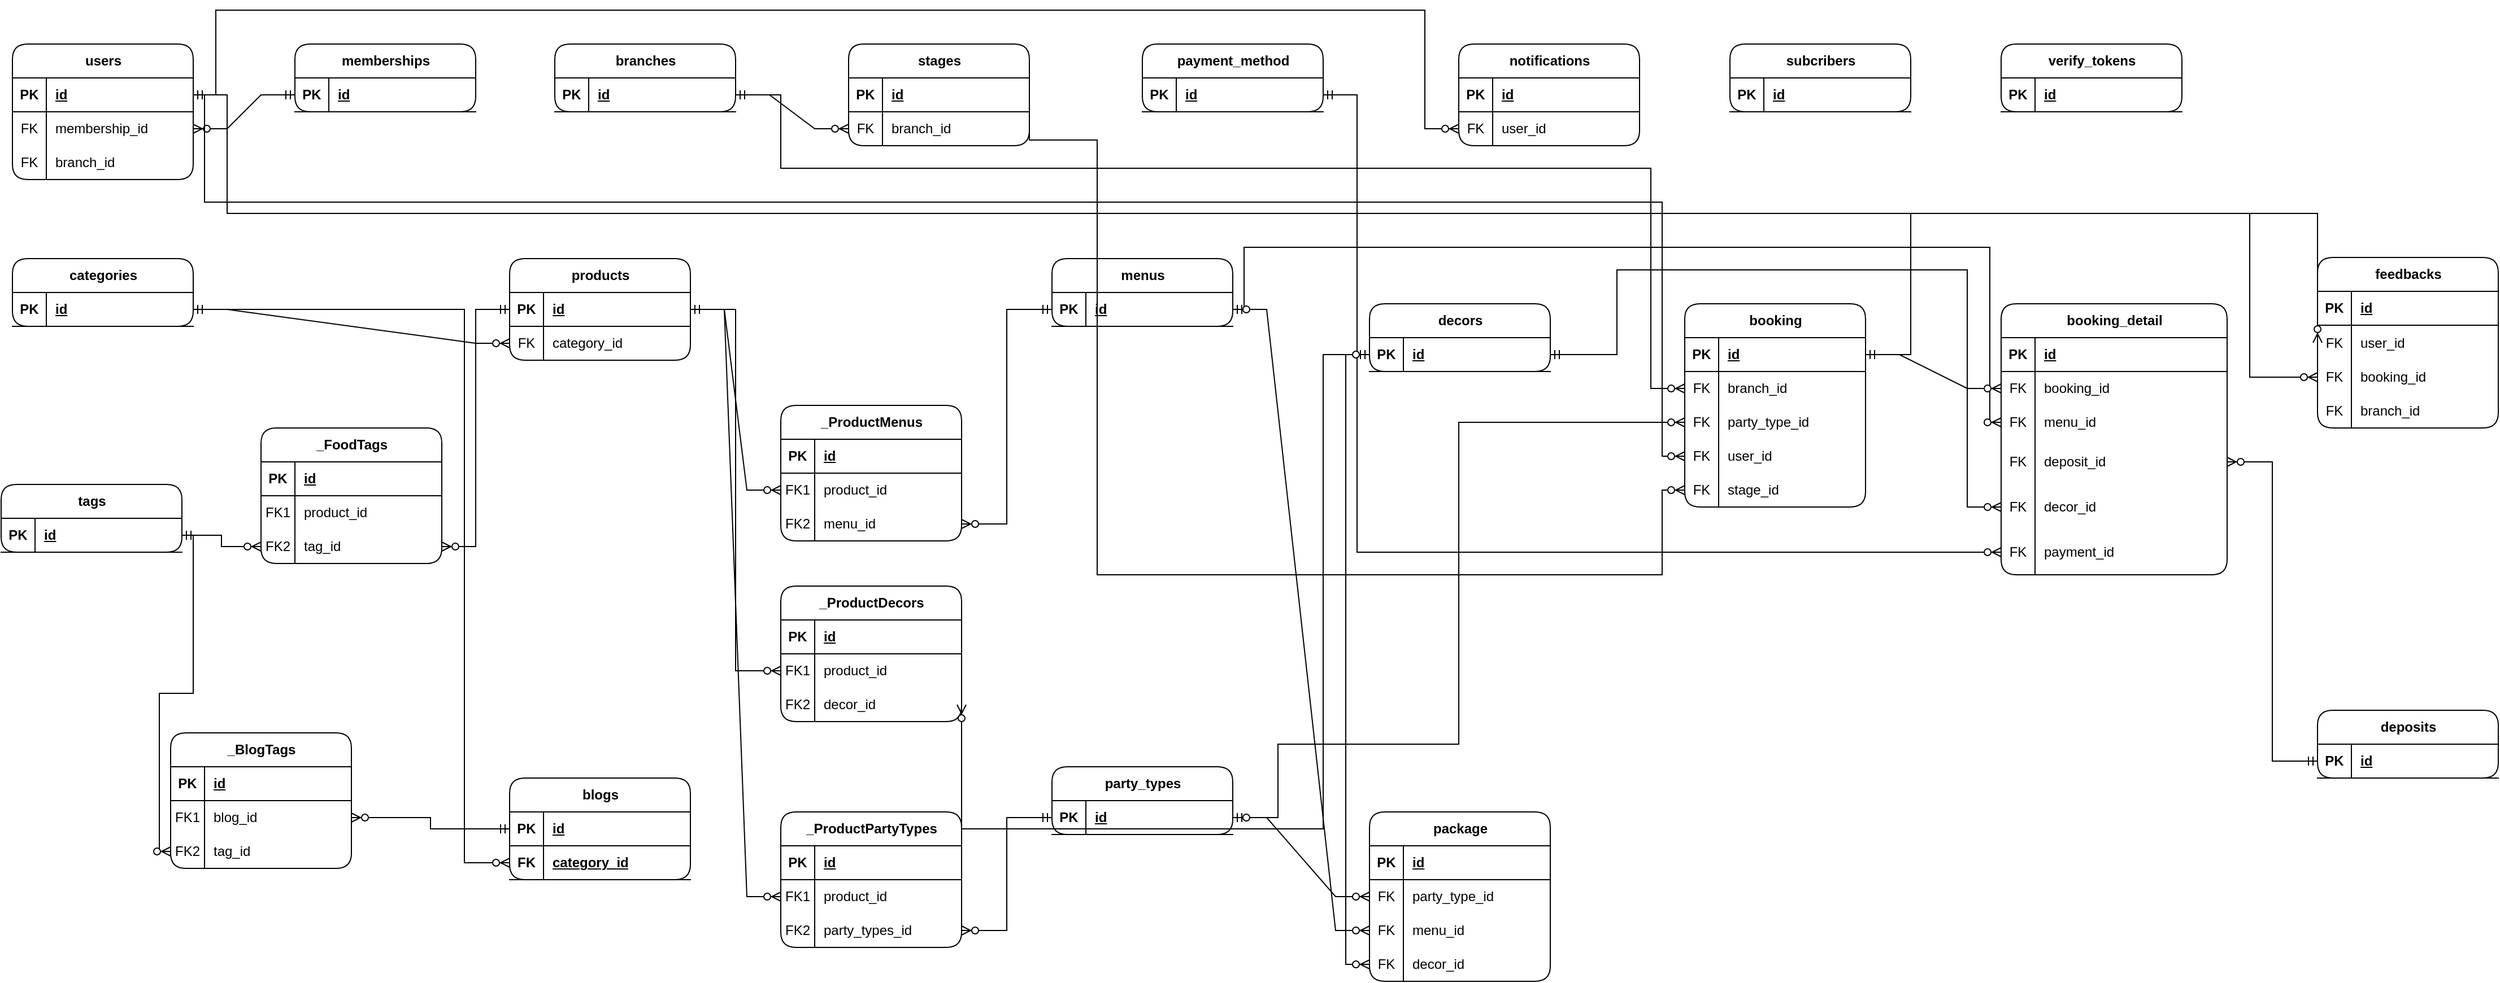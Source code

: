 <mxfile version="24.8.4" pages="8">
  <diagram id="7tDnZ7h9UHriVq4b7FdJ" name="ERD-L1">
    <mxGraphModel dx="1434" dy="772" grid="1" gridSize="10" guides="1" tooltips="1" connect="1" arrows="1" fold="1" page="1" pageScale="1" pageWidth="827" pageHeight="1169" math="0" shadow="0">
      <root>
        <mxCell id="0" />
        <mxCell id="1" parent="0" />
        <mxCell id="uyBsavvLXdORqte53DvU-1" value="" style="shape=tableRow;horizontal=0;startSize=0;swimlaneHead=0;swimlaneBody=0;fillColor=none;collapsible=0;dropTarget=0;points=[[0,0.5],[1,0.5]];portConstraint=eastwest;top=0;left=0;right=0;bottom=0;labelBackgroundColor=none;rounded=1;" parent="1" vertex="1">
          <mxGeometry x="610" y="320" width="240" height="30" as="geometry" />
        </mxCell>
        <mxCell id="uyBsavvLXdORqte53DvU-2" value="users" style="shape=table;startSize=30;container=1;collapsible=1;childLayout=tableLayout;fixedRows=1;rowLines=0;fontStyle=1;align=center;resizeLast=1;html=1;rounded=1;" parent="1" vertex="1">
          <mxGeometry x="40" y="40" width="160" height="120" as="geometry" />
        </mxCell>
        <mxCell id="uyBsavvLXdORqte53DvU-3" value="" style="shape=tableRow;horizontal=0;startSize=0;swimlaneHead=0;swimlaneBody=0;fillColor=none;collapsible=0;dropTarget=0;points=[[0,0.5],[1,0.5]];portConstraint=eastwest;top=0;left=0;right=0;bottom=1;" parent="uyBsavvLXdORqte53DvU-2" vertex="1">
          <mxGeometry y="30" width="160" height="30" as="geometry" />
        </mxCell>
        <mxCell id="uyBsavvLXdORqte53DvU-4" value="PK" style="shape=partialRectangle;connectable=0;fillColor=none;top=0;left=0;bottom=0;right=0;fontStyle=1;overflow=hidden;whiteSpace=wrap;html=1;" parent="uyBsavvLXdORqte53DvU-3" vertex="1">
          <mxGeometry width="30" height="30" as="geometry">
            <mxRectangle width="30" height="30" as="alternateBounds" />
          </mxGeometry>
        </mxCell>
        <mxCell id="uyBsavvLXdORqte53DvU-5" value="id" style="shape=partialRectangle;connectable=0;fillColor=none;top=0;left=0;bottom=0;right=0;align=left;spacingLeft=6;fontStyle=5;overflow=hidden;whiteSpace=wrap;html=1;" parent="uyBsavvLXdORqte53DvU-3" vertex="1">
          <mxGeometry x="30" width="130" height="30" as="geometry">
            <mxRectangle width="130" height="30" as="alternateBounds" />
          </mxGeometry>
        </mxCell>
        <mxCell id="uyBsavvLXdORqte53DvU-6" value="" style="shape=tableRow;horizontal=0;startSize=0;swimlaneHead=0;swimlaneBody=0;fillColor=none;collapsible=0;dropTarget=0;points=[[0,0.5],[1,0.5]];portConstraint=eastwest;top=0;left=0;right=0;bottom=0;" parent="uyBsavvLXdORqte53DvU-2" vertex="1">
          <mxGeometry y="60" width="160" height="30" as="geometry" />
        </mxCell>
        <mxCell id="uyBsavvLXdORqte53DvU-7" value="FK" style="shape=partialRectangle;connectable=0;fillColor=none;top=0;left=0;bottom=0;right=0;editable=1;overflow=hidden;whiteSpace=wrap;html=1;" parent="uyBsavvLXdORqte53DvU-6" vertex="1">
          <mxGeometry width="30" height="30" as="geometry">
            <mxRectangle width="30" height="30" as="alternateBounds" />
          </mxGeometry>
        </mxCell>
        <mxCell id="uyBsavvLXdORqte53DvU-8" value="membership_id" style="shape=partialRectangle;connectable=0;fillColor=none;top=0;left=0;bottom=0;right=0;align=left;spacingLeft=6;overflow=hidden;whiteSpace=wrap;html=1;" parent="uyBsavvLXdORqte53DvU-6" vertex="1">
          <mxGeometry x="30" width="130" height="30" as="geometry">
            <mxRectangle width="130" height="30" as="alternateBounds" />
          </mxGeometry>
        </mxCell>
        <mxCell id="uyBsavvLXdORqte53DvU-9" value="" style="shape=tableRow;horizontal=0;startSize=0;swimlaneHead=0;swimlaneBody=0;fillColor=none;collapsible=0;dropTarget=0;points=[[0,0.5],[1,0.5]];portConstraint=eastwest;top=0;left=0;right=0;bottom=0;" parent="uyBsavvLXdORqte53DvU-2" vertex="1">
          <mxGeometry y="90" width="160" height="30" as="geometry" />
        </mxCell>
        <mxCell id="uyBsavvLXdORqte53DvU-10" value="FK" style="shape=partialRectangle;connectable=0;fillColor=none;top=0;left=0;bottom=0;right=0;editable=1;overflow=hidden;whiteSpace=wrap;html=1;" parent="uyBsavvLXdORqte53DvU-9" vertex="1">
          <mxGeometry width="30" height="30" as="geometry">
            <mxRectangle width="30" height="30" as="alternateBounds" />
          </mxGeometry>
        </mxCell>
        <mxCell id="uyBsavvLXdORqte53DvU-11" value="branch_id" style="shape=partialRectangle;connectable=0;fillColor=none;top=0;left=0;bottom=0;right=0;align=left;spacingLeft=6;overflow=hidden;whiteSpace=wrap;html=1;" parent="uyBsavvLXdORqte53DvU-9" vertex="1">
          <mxGeometry x="30" width="130" height="30" as="geometry">
            <mxRectangle width="130" height="30" as="alternateBounds" />
          </mxGeometry>
        </mxCell>
        <mxCell id="uyBsavvLXdORqte53DvU-57" value="" style="shape=tableRow;horizontal=0;startSize=0;swimlaneHead=0;swimlaneBody=0;fillColor=none;collapsible=0;dropTarget=0;points=[[0,0.5],[1,0.5]];portConstraint=eastwest;top=0;left=0;right=0;bottom=0;" parent="1" vertex="1">
          <mxGeometry x="50" y="220" width="180" height="30" as="geometry" />
        </mxCell>
        <mxCell id="uyBsavvLXdORqte53DvU-58" value="branches" style="shape=table;startSize=30;container=1;collapsible=1;childLayout=tableLayout;fixedRows=1;rowLines=0;fontStyle=1;align=center;resizeLast=1;html=1;rounded=1;" parent="1" vertex="1">
          <mxGeometry x="520" y="40" width="160" height="60" as="geometry" />
        </mxCell>
        <mxCell id="uyBsavvLXdORqte53DvU-59" value="" style="shape=tableRow;horizontal=0;startSize=0;swimlaneHead=0;swimlaneBody=0;fillColor=none;collapsible=0;dropTarget=0;points=[[0,0.5],[1,0.5]];portConstraint=eastwest;top=0;left=0;right=0;bottom=1;" parent="uyBsavvLXdORqte53DvU-58" vertex="1">
          <mxGeometry y="30" width="160" height="30" as="geometry" />
        </mxCell>
        <mxCell id="uyBsavvLXdORqte53DvU-60" value="PK" style="shape=partialRectangle;connectable=0;fillColor=none;top=0;left=0;bottom=0;right=0;fontStyle=1;overflow=hidden;whiteSpace=wrap;html=1;" parent="uyBsavvLXdORqte53DvU-59" vertex="1">
          <mxGeometry width="30" height="30" as="geometry">
            <mxRectangle width="30" height="30" as="alternateBounds" />
          </mxGeometry>
        </mxCell>
        <mxCell id="uyBsavvLXdORqte53DvU-61" value="id" style="shape=partialRectangle;connectable=0;fillColor=none;top=0;left=0;bottom=0;right=0;align=left;spacingLeft=6;fontStyle=5;overflow=hidden;whiteSpace=wrap;html=1;" parent="uyBsavvLXdORqte53DvU-59" vertex="1">
          <mxGeometry x="30" width="130" height="30" as="geometry">
            <mxRectangle width="130" height="30" as="alternateBounds" />
          </mxGeometry>
        </mxCell>
        <mxCell id="uyBsavvLXdORqte53DvU-116" value="stages" style="shape=table;startSize=30;container=1;collapsible=1;childLayout=tableLayout;fixedRows=1;rowLines=0;fontStyle=1;align=center;resizeLast=1;html=1;rounded=1;" parent="1" vertex="1">
          <mxGeometry x="780" y="40" width="160" height="90" as="geometry" />
        </mxCell>
        <mxCell id="uyBsavvLXdORqte53DvU-117" value="" style="shape=tableRow;horizontal=0;startSize=0;swimlaneHead=0;swimlaneBody=0;fillColor=none;collapsible=0;dropTarget=0;points=[[0,0.5],[1,0.5]];portConstraint=eastwest;top=0;left=0;right=0;bottom=1;" parent="uyBsavvLXdORqte53DvU-116" vertex="1">
          <mxGeometry y="30" width="160" height="30" as="geometry" />
        </mxCell>
        <mxCell id="uyBsavvLXdORqte53DvU-118" value="PK" style="shape=partialRectangle;connectable=0;fillColor=none;top=0;left=0;bottom=0;right=0;fontStyle=1;overflow=hidden;whiteSpace=wrap;html=1;" parent="uyBsavvLXdORqte53DvU-117" vertex="1">
          <mxGeometry width="30" height="30" as="geometry">
            <mxRectangle width="30" height="30" as="alternateBounds" />
          </mxGeometry>
        </mxCell>
        <mxCell id="uyBsavvLXdORqte53DvU-119" value="id" style="shape=partialRectangle;connectable=0;fillColor=none;top=0;left=0;bottom=0;right=0;align=left;spacingLeft=6;fontStyle=5;overflow=hidden;whiteSpace=wrap;html=1;" parent="uyBsavvLXdORqte53DvU-117" vertex="1">
          <mxGeometry x="30" width="130" height="30" as="geometry">
            <mxRectangle width="130" height="30" as="alternateBounds" />
          </mxGeometry>
        </mxCell>
        <mxCell id="uyBsavvLXdORqte53DvU-120" value="" style="shape=tableRow;horizontal=0;startSize=0;swimlaneHead=0;swimlaneBody=0;fillColor=none;collapsible=0;dropTarget=0;points=[[0,0.5],[1,0.5]];portConstraint=eastwest;top=0;left=0;right=0;bottom=0;" parent="uyBsavvLXdORqte53DvU-116" vertex="1">
          <mxGeometry y="60" width="160" height="30" as="geometry" />
        </mxCell>
        <mxCell id="uyBsavvLXdORqte53DvU-121" value="FK" style="shape=partialRectangle;connectable=0;fillColor=none;top=0;left=0;bottom=0;right=0;editable=1;overflow=hidden;whiteSpace=wrap;html=1;" parent="uyBsavvLXdORqte53DvU-120" vertex="1">
          <mxGeometry width="30" height="30" as="geometry">
            <mxRectangle width="30" height="30" as="alternateBounds" />
          </mxGeometry>
        </mxCell>
        <mxCell id="uyBsavvLXdORqte53DvU-122" value="&lt;span style=&quot;text-wrap: nowrap;&quot;&gt;branch_id&lt;/span&gt;" style="shape=partialRectangle;connectable=0;fillColor=none;top=0;left=0;bottom=0;right=0;align=left;spacingLeft=6;overflow=hidden;whiteSpace=wrap;html=1;" parent="uyBsavvLXdORqte53DvU-120" vertex="1">
          <mxGeometry x="30" width="130" height="30" as="geometry">
            <mxRectangle width="130" height="30" as="alternateBounds" />
          </mxGeometry>
        </mxCell>
        <mxCell id="uyBsavvLXdORqte53DvU-147" value="decors" style="shape=table;startSize=30;container=1;collapsible=1;childLayout=tableLayout;fixedRows=1;rowLines=0;fontStyle=1;align=center;resizeLast=1;html=1;rounded=1;" parent="1" vertex="1">
          <mxGeometry x="1241" y="270" width="160" height="60" as="geometry">
            <mxRectangle x="1241" y="760" width="80" height="30" as="alternateBounds" />
          </mxGeometry>
        </mxCell>
        <mxCell id="uyBsavvLXdORqte53DvU-148" value="" style="shape=tableRow;horizontal=0;startSize=0;swimlaneHead=0;swimlaneBody=0;fillColor=none;collapsible=0;dropTarget=0;points=[[0,0.5],[1,0.5]];portConstraint=eastwest;top=0;left=0;right=0;bottom=1;" parent="uyBsavvLXdORqte53DvU-147" vertex="1">
          <mxGeometry y="30" width="160" height="30" as="geometry" />
        </mxCell>
        <mxCell id="uyBsavvLXdORqte53DvU-149" value="PK" style="shape=partialRectangle;connectable=0;fillColor=none;top=0;left=0;bottom=0;right=0;fontStyle=1;overflow=hidden;whiteSpace=wrap;html=1;" parent="uyBsavvLXdORqte53DvU-148" vertex="1">
          <mxGeometry width="30" height="30" as="geometry">
            <mxRectangle width="30" height="30" as="alternateBounds" />
          </mxGeometry>
        </mxCell>
        <mxCell id="uyBsavvLXdORqte53DvU-150" value="id" style="shape=partialRectangle;connectable=0;fillColor=none;top=0;left=0;bottom=0;right=0;align=left;spacingLeft=6;fontStyle=5;overflow=hidden;whiteSpace=wrap;html=1;" parent="uyBsavvLXdORqte53DvU-148" vertex="1">
          <mxGeometry x="30" width="130" height="30" as="geometry">
            <mxRectangle width="130" height="30" as="alternateBounds" />
          </mxGeometry>
        </mxCell>
        <mxCell id="uyBsavvLXdORqte53DvU-187" value="party_types" style="shape=table;startSize=30;container=1;collapsible=1;childLayout=tableLayout;fixedRows=1;rowLines=0;fontStyle=1;align=center;resizeLast=1;html=1;rounded=1;" parent="1" vertex="1">
          <mxGeometry x="960" y="680" width="160" height="60" as="geometry" />
        </mxCell>
        <mxCell id="uyBsavvLXdORqte53DvU-188" value="" style="shape=tableRow;horizontal=0;startSize=0;swimlaneHead=0;swimlaneBody=0;fillColor=none;collapsible=0;dropTarget=0;points=[[0,0.5],[1,0.5]];portConstraint=eastwest;top=0;left=0;right=0;bottom=1;" parent="uyBsavvLXdORqte53DvU-187" vertex="1">
          <mxGeometry y="30" width="160" height="30" as="geometry" />
        </mxCell>
        <mxCell id="uyBsavvLXdORqte53DvU-189" value="PK" style="shape=partialRectangle;connectable=0;fillColor=none;top=0;left=0;bottom=0;right=0;fontStyle=1;overflow=hidden;whiteSpace=wrap;html=1;" parent="uyBsavvLXdORqte53DvU-188" vertex="1">
          <mxGeometry width="30" height="30" as="geometry">
            <mxRectangle width="30" height="30" as="alternateBounds" />
          </mxGeometry>
        </mxCell>
        <mxCell id="uyBsavvLXdORqte53DvU-190" value="id" style="shape=partialRectangle;connectable=0;fillColor=none;top=0;left=0;bottom=0;right=0;align=left;spacingLeft=6;fontStyle=5;overflow=hidden;whiteSpace=wrap;html=1;" parent="uyBsavvLXdORqte53DvU-188" vertex="1">
          <mxGeometry x="30" width="130" height="30" as="geometry">
            <mxRectangle width="130" height="30" as="alternateBounds" />
          </mxGeometry>
        </mxCell>
        <mxCell id="uyBsavvLXdORqte53DvU-224" value="categories" style="shape=table;startSize=30;container=1;collapsible=1;childLayout=tableLayout;fixedRows=1;rowLines=0;fontStyle=1;align=center;resizeLast=1;html=1;rounded=1;" parent="1" vertex="1">
          <mxGeometry x="40" y="230" width="160" height="60" as="geometry" />
        </mxCell>
        <mxCell id="uyBsavvLXdORqte53DvU-225" value="" style="shape=tableRow;horizontal=0;startSize=0;swimlaneHead=0;swimlaneBody=0;fillColor=none;collapsible=0;dropTarget=0;points=[[0,0.5],[1,0.5]];portConstraint=eastwest;top=0;left=0;right=0;bottom=1;" parent="uyBsavvLXdORqte53DvU-224" vertex="1">
          <mxGeometry y="30" width="160" height="30" as="geometry" />
        </mxCell>
        <mxCell id="uyBsavvLXdORqte53DvU-226" value="PK" style="shape=partialRectangle;connectable=0;fillColor=none;top=0;left=0;bottom=0;right=0;fontStyle=1;overflow=hidden;whiteSpace=wrap;html=1;" parent="uyBsavvLXdORqte53DvU-225" vertex="1">
          <mxGeometry width="30" height="30" as="geometry">
            <mxRectangle width="30" height="30" as="alternateBounds" />
          </mxGeometry>
        </mxCell>
        <mxCell id="uyBsavvLXdORqte53DvU-227" value="id" style="shape=partialRectangle;connectable=0;fillColor=none;top=0;left=0;bottom=0;right=0;align=left;spacingLeft=6;fontStyle=5;overflow=hidden;whiteSpace=wrap;html=1;" parent="uyBsavvLXdORqte53DvU-225" vertex="1">
          <mxGeometry x="30" width="130" height="30" as="geometry">
            <mxRectangle width="130" height="30" as="alternateBounds" />
          </mxGeometry>
        </mxCell>
        <mxCell id="uyBsavvLXdORqte53DvU-264" value="products" style="shape=table;startSize=30;container=1;collapsible=1;childLayout=tableLayout;fixedRows=1;rowLines=0;fontStyle=1;align=center;resizeLast=1;html=1;rounded=1;" parent="1" vertex="1">
          <mxGeometry x="480" y="230" width="160" height="90" as="geometry" />
        </mxCell>
        <mxCell id="uyBsavvLXdORqte53DvU-265" value="" style="shape=tableRow;horizontal=0;startSize=0;swimlaneHead=0;swimlaneBody=0;fillColor=none;collapsible=0;dropTarget=0;points=[[0,0.5],[1,0.5]];portConstraint=eastwest;top=0;left=0;right=0;bottom=1;" parent="uyBsavvLXdORqte53DvU-264" vertex="1">
          <mxGeometry y="30" width="160" height="30" as="geometry" />
        </mxCell>
        <mxCell id="uyBsavvLXdORqte53DvU-266" value="PK" style="shape=partialRectangle;connectable=0;fillColor=none;top=0;left=0;bottom=0;right=0;fontStyle=1;overflow=hidden;whiteSpace=wrap;html=1;" parent="uyBsavvLXdORqte53DvU-265" vertex="1">
          <mxGeometry width="30" height="30" as="geometry">
            <mxRectangle width="30" height="30" as="alternateBounds" />
          </mxGeometry>
        </mxCell>
        <mxCell id="uyBsavvLXdORqte53DvU-267" value="id" style="shape=partialRectangle;connectable=0;fillColor=none;top=0;left=0;bottom=0;right=0;align=left;spacingLeft=6;fontStyle=5;overflow=hidden;whiteSpace=wrap;html=1;" parent="uyBsavvLXdORqte53DvU-265" vertex="1">
          <mxGeometry x="30" width="130" height="30" as="geometry">
            <mxRectangle width="130" height="30" as="alternateBounds" />
          </mxGeometry>
        </mxCell>
        <mxCell id="uyBsavvLXdORqte53DvU-268" value="" style="shape=tableRow;horizontal=0;startSize=0;swimlaneHead=0;swimlaneBody=0;fillColor=none;collapsible=0;dropTarget=0;points=[[0,0.5],[1,0.5]];portConstraint=eastwest;top=0;left=0;right=0;bottom=0;" parent="uyBsavvLXdORqte53DvU-264" vertex="1">
          <mxGeometry y="60" width="160" height="30" as="geometry" />
        </mxCell>
        <mxCell id="uyBsavvLXdORqte53DvU-269" value="FK" style="shape=partialRectangle;connectable=0;fillColor=none;top=0;left=0;bottom=0;right=0;editable=1;overflow=hidden;whiteSpace=wrap;html=1;" parent="uyBsavvLXdORqte53DvU-268" vertex="1">
          <mxGeometry width="30" height="30" as="geometry">
            <mxRectangle width="30" height="30" as="alternateBounds" />
          </mxGeometry>
        </mxCell>
        <mxCell id="uyBsavvLXdORqte53DvU-270" value="category_id" style="shape=partialRectangle;connectable=0;fillColor=none;top=0;left=0;bottom=0;right=0;align=left;spacingLeft=6;overflow=hidden;whiteSpace=wrap;html=1;" parent="uyBsavvLXdORqte53DvU-268" vertex="1">
          <mxGeometry x="30" width="130" height="30" as="geometry">
            <mxRectangle width="130" height="30" as="alternateBounds" />
          </mxGeometry>
        </mxCell>
        <mxCell id="uyBsavvLXdORqte53DvU-304" value="menus" style="shape=table;startSize=30;container=1;collapsible=1;childLayout=tableLayout;fixedRows=1;rowLines=0;fontStyle=1;align=center;resizeLast=1;html=1;rounded=1;" parent="1" vertex="1">
          <mxGeometry x="960" y="230" width="160" height="60" as="geometry">
            <mxRectangle x="780" y="720" width="80" height="30" as="alternateBounds" />
          </mxGeometry>
        </mxCell>
        <mxCell id="uyBsavvLXdORqte53DvU-305" value="" style="shape=tableRow;horizontal=0;startSize=0;swimlaneHead=0;swimlaneBody=0;fillColor=none;collapsible=0;dropTarget=0;points=[[0,0.5],[1,0.5]];portConstraint=eastwest;top=0;left=0;right=0;bottom=1;" parent="uyBsavvLXdORqte53DvU-304" vertex="1">
          <mxGeometry y="30" width="160" height="30" as="geometry" />
        </mxCell>
        <mxCell id="uyBsavvLXdORqte53DvU-306" value="PK" style="shape=partialRectangle;connectable=0;fillColor=none;top=0;left=0;bottom=0;right=0;fontStyle=1;overflow=hidden;whiteSpace=wrap;html=1;" parent="uyBsavvLXdORqte53DvU-305" vertex="1">
          <mxGeometry width="30" height="30" as="geometry">
            <mxRectangle width="30" height="30" as="alternateBounds" />
          </mxGeometry>
        </mxCell>
        <mxCell id="uyBsavvLXdORqte53DvU-307" value="id" style="shape=partialRectangle;connectable=0;fillColor=none;top=0;left=0;bottom=0;right=0;align=left;spacingLeft=6;fontStyle=5;overflow=hidden;whiteSpace=wrap;html=1;" parent="uyBsavvLXdORqte53DvU-305" vertex="1">
          <mxGeometry x="30" width="130" height="30" as="geometry">
            <mxRectangle width="130" height="30" as="alternateBounds" />
          </mxGeometry>
        </mxCell>
        <mxCell id="uyBsavvLXdORqte53DvU-332" value="booking_detail" style="shape=table;startSize=30;container=1;collapsible=1;childLayout=tableLayout;fixedRows=1;rowLines=0;fontStyle=1;align=center;resizeLast=1;html=1;rounded=1;" parent="1" vertex="1">
          <mxGeometry x="1800" y="270" width="200" height="240" as="geometry">
            <mxRectangle x="1720" y="719" width="90" height="30" as="alternateBounds" />
          </mxGeometry>
        </mxCell>
        <mxCell id="uyBsavvLXdORqte53DvU-333" value="" style="shape=tableRow;horizontal=0;startSize=0;swimlaneHead=0;swimlaneBody=0;fillColor=none;collapsible=0;dropTarget=0;points=[[0,0.5],[1,0.5]];portConstraint=eastwest;top=0;left=0;right=0;bottom=1;" parent="uyBsavvLXdORqte53DvU-332" vertex="1">
          <mxGeometry y="30" width="200" height="30" as="geometry" />
        </mxCell>
        <mxCell id="uyBsavvLXdORqte53DvU-334" value="PK" style="shape=partialRectangle;connectable=0;fillColor=none;top=0;left=0;bottom=0;right=0;fontStyle=1;overflow=hidden;whiteSpace=wrap;html=1;" parent="uyBsavvLXdORqte53DvU-333" vertex="1">
          <mxGeometry width="30" height="30" as="geometry">
            <mxRectangle width="30" height="30" as="alternateBounds" />
          </mxGeometry>
        </mxCell>
        <mxCell id="uyBsavvLXdORqte53DvU-335" value="id" style="shape=partialRectangle;connectable=0;fillColor=none;top=0;left=0;bottom=0;right=0;align=left;spacingLeft=6;fontStyle=5;overflow=hidden;whiteSpace=wrap;html=1;" parent="uyBsavvLXdORqte53DvU-333" vertex="1">
          <mxGeometry x="30" width="170" height="30" as="geometry">
            <mxRectangle width="170" height="30" as="alternateBounds" />
          </mxGeometry>
        </mxCell>
        <mxCell id="uyBsavvLXdORqte53DvU-336" value="" style="shape=tableRow;horizontal=0;startSize=0;swimlaneHead=0;swimlaneBody=0;fillColor=none;collapsible=0;dropTarget=0;points=[[0,0.5],[1,0.5]];portConstraint=eastwest;top=0;left=0;right=0;bottom=0;" parent="uyBsavvLXdORqte53DvU-332" vertex="1">
          <mxGeometry y="60" width="200" height="30" as="geometry" />
        </mxCell>
        <mxCell id="uyBsavvLXdORqte53DvU-337" value="FK" style="shape=partialRectangle;connectable=0;fillColor=none;top=0;left=0;bottom=0;right=0;editable=1;overflow=hidden;whiteSpace=wrap;html=1;" parent="uyBsavvLXdORqte53DvU-336" vertex="1">
          <mxGeometry width="30" height="30" as="geometry">
            <mxRectangle width="30" height="30" as="alternateBounds" />
          </mxGeometry>
        </mxCell>
        <mxCell id="uyBsavvLXdORqte53DvU-338" value="booking_id" style="shape=partialRectangle;connectable=0;fillColor=none;top=0;left=0;bottom=0;right=0;align=left;spacingLeft=6;overflow=hidden;whiteSpace=wrap;html=1;" parent="uyBsavvLXdORqte53DvU-336" vertex="1">
          <mxGeometry x="30" width="170" height="30" as="geometry">
            <mxRectangle width="170" height="30" as="alternateBounds" />
          </mxGeometry>
        </mxCell>
        <mxCell id="uyBsavvLXdORqte53DvU-339" value="" style="shape=tableRow;horizontal=0;startSize=0;swimlaneHead=0;swimlaneBody=0;fillColor=none;collapsible=0;dropTarget=0;points=[[0,0.5],[1,0.5]];portConstraint=eastwest;top=0;left=0;right=0;bottom=0;" parent="uyBsavvLXdORqte53DvU-332" vertex="1">
          <mxGeometry y="90" width="200" height="30" as="geometry" />
        </mxCell>
        <mxCell id="uyBsavvLXdORqte53DvU-340" value="FK" style="shape=partialRectangle;connectable=0;fillColor=none;top=0;left=0;bottom=0;right=0;editable=1;overflow=hidden;whiteSpace=wrap;html=1;" parent="uyBsavvLXdORqte53DvU-339" vertex="1">
          <mxGeometry width="30" height="30" as="geometry">
            <mxRectangle width="30" height="30" as="alternateBounds" />
          </mxGeometry>
        </mxCell>
        <mxCell id="uyBsavvLXdORqte53DvU-341" value="menu_id" style="shape=partialRectangle;connectable=0;fillColor=none;top=0;left=0;bottom=0;right=0;align=left;spacingLeft=6;overflow=hidden;whiteSpace=wrap;html=1;" parent="uyBsavvLXdORqte53DvU-339" vertex="1">
          <mxGeometry x="30" width="170" height="30" as="geometry">
            <mxRectangle width="170" height="30" as="alternateBounds" />
          </mxGeometry>
        </mxCell>
        <mxCell id="uyBsavvLXdORqte53DvU-342" value="" style="shape=tableRow;horizontal=0;startSize=0;swimlaneHead=0;swimlaneBody=0;fillColor=none;collapsible=0;dropTarget=0;points=[[0,0.5],[1,0.5]];portConstraint=eastwest;top=0;left=0;right=0;bottom=0;" parent="uyBsavvLXdORqte53DvU-332" vertex="1">
          <mxGeometry y="120" width="200" height="40" as="geometry" />
        </mxCell>
        <mxCell id="uyBsavvLXdORqte53DvU-343" value="FK" style="shape=partialRectangle;connectable=0;fillColor=none;top=0;left=0;bottom=0;right=0;editable=1;overflow=hidden;whiteSpace=wrap;html=1;" parent="uyBsavvLXdORqte53DvU-342" vertex="1">
          <mxGeometry width="30" height="40" as="geometry">
            <mxRectangle width="30" height="40" as="alternateBounds" />
          </mxGeometry>
        </mxCell>
        <mxCell id="uyBsavvLXdORqte53DvU-344" value="deposit_id" style="shape=partialRectangle;connectable=0;fillColor=none;top=0;left=0;bottom=0;right=0;align=left;spacingLeft=6;overflow=hidden;whiteSpace=wrap;html=1;" parent="uyBsavvLXdORqte53DvU-342" vertex="1">
          <mxGeometry x="30" width="170" height="40" as="geometry">
            <mxRectangle width="170" height="40" as="alternateBounds" />
          </mxGeometry>
        </mxCell>
        <mxCell id="uyBsavvLXdORqte53DvU-345" value="" style="shape=tableRow;horizontal=0;startSize=0;swimlaneHead=0;swimlaneBody=0;fillColor=none;collapsible=0;dropTarget=0;points=[[0,0.5],[1,0.5]];portConstraint=eastwest;top=0;left=0;right=0;bottom=0;" parent="uyBsavvLXdORqte53DvU-332" vertex="1">
          <mxGeometry y="160" width="200" height="40" as="geometry" />
        </mxCell>
        <mxCell id="uyBsavvLXdORqte53DvU-346" value="FK" style="shape=partialRectangle;connectable=0;fillColor=none;top=0;left=0;bottom=0;right=0;editable=1;overflow=hidden;whiteSpace=wrap;html=1;" parent="uyBsavvLXdORqte53DvU-345" vertex="1">
          <mxGeometry width="30" height="40" as="geometry">
            <mxRectangle width="30" height="40" as="alternateBounds" />
          </mxGeometry>
        </mxCell>
        <mxCell id="uyBsavvLXdORqte53DvU-347" value="decor_id" style="shape=partialRectangle;connectable=0;fillColor=none;top=0;left=0;bottom=0;right=0;align=left;spacingLeft=6;overflow=hidden;whiteSpace=wrap;html=1;" parent="uyBsavvLXdORqte53DvU-345" vertex="1">
          <mxGeometry x="30" width="170" height="40" as="geometry">
            <mxRectangle width="170" height="40" as="alternateBounds" />
          </mxGeometry>
        </mxCell>
        <mxCell id="uyBsavvLXdORqte53DvU-348" value="" style="shape=tableRow;horizontal=0;startSize=0;swimlaneHead=0;swimlaneBody=0;fillColor=none;collapsible=0;dropTarget=0;points=[[0,0.5],[1,0.5]];portConstraint=eastwest;top=0;left=0;right=0;bottom=0;" parent="uyBsavvLXdORqte53DvU-332" vertex="1">
          <mxGeometry y="200" width="200" height="40" as="geometry" />
        </mxCell>
        <mxCell id="uyBsavvLXdORqte53DvU-349" value="FK" style="shape=partialRectangle;connectable=0;fillColor=none;top=0;left=0;bottom=0;right=0;editable=1;overflow=hidden;whiteSpace=wrap;html=1;" parent="uyBsavvLXdORqte53DvU-348" vertex="1">
          <mxGeometry width="30" height="40" as="geometry">
            <mxRectangle width="30" height="40" as="alternateBounds" />
          </mxGeometry>
        </mxCell>
        <mxCell id="uyBsavvLXdORqte53DvU-350" value="payment_id" style="shape=partialRectangle;connectable=0;fillColor=none;top=0;left=0;bottom=0;right=0;align=left;spacingLeft=6;overflow=hidden;whiteSpace=wrap;html=1;" parent="uyBsavvLXdORqte53DvU-348" vertex="1">
          <mxGeometry x="30" width="170" height="40" as="geometry">
            <mxRectangle width="170" height="40" as="alternateBounds" />
          </mxGeometry>
        </mxCell>
        <mxCell id="uyBsavvLXdORqte53DvU-384" value="payment_method" style="shape=table;startSize=30;container=1;collapsible=1;childLayout=tableLayout;fixedRows=1;rowLines=0;fontStyle=1;align=center;resizeLast=1;html=1;rounded=1;" parent="1" vertex="1">
          <mxGeometry x="1040" y="40" width="160" height="60" as="geometry">
            <mxRectangle x="1760" y="80" width="130" height="30" as="alternateBounds" />
          </mxGeometry>
        </mxCell>
        <mxCell id="uyBsavvLXdORqte53DvU-385" value="" style="shape=tableRow;horizontal=0;startSize=0;swimlaneHead=0;swimlaneBody=0;fillColor=none;collapsible=0;dropTarget=0;points=[[0,0.5],[1,0.5]];portConstraint=eastwest;top=0;left=0;right=0;bottom=1;" parent="uyBsavvLXdORqte53DvU-384" vertex="1">
          <mxGeometry y="30" width="160" height="30" as="geometry" />
        </mxCell>
        <mxCell id="uyBsavvLXdORqte53DvU-386" value="PK" style="shape=partialRectangle;connectable=0;fillColor=none;top=0;left=0;bottom=0;right=0;fontStyle=1;overflow=hidden;whiteSpace=wrap;html=1;" parent="uyBsavvLXdORqte53DvU-385" vertex="1">
          <mxGeometry width="30" height="30" as="geometry">
            <mxRectangle width="30" height="30" as="alternateBounds" />
          </mxGeometry>
        </mxCell>
        <mxCell id="uyBsavvLXdORqte53DvU-387" value="id" style="shape=partialRectangle;connectable=0;fillColor=none;top=0;left=0;bottom=0;right=0;align=left;spacingLeft=6;fontStyle=5;overflow=hidden;whiteSpace=wrap;html=1;" parent="uyBsavvLXdORqte53DvU-385" vertex="1">
          <mxGeometry x="30" width="130" height="30" as="geometry">
            <mxRectangle width="130" height="30" as="alternateBounds" />
          </mxGeometry>
        </mxCell>
        <mxCell id="uyBsavvLXdORqte53DvU-421" value="deposits" style="shape=table;startSize=30;container=1;collapsible=1;childLayout=tableLayout;fixedRows=1;rowLines=0;fontStyle=1;align=center;resizeLast=1;html=1;rounded=1;" parent="1" vertex="1">
          <mxGeometry x="2080" y="630" width="160" height="60" as="geometry">
            <mxRectangle x="2280" y="1120" width="90" height="30" as="alternateBounds" />
          </mxGeometry>
        </mxCell>
        <mxCell id="uyBsavvLXdORqte53DvU-422" value="" style="shape=tableRow;horizontal=0;startSize=0;swimlaneHead=0;swimlaneBody=0;fillColor=none;collapsible=0;dropTarget=0;points=[[0,0.5],[1,0.5]];portConstraint=eastwest;top=0;left=0;right=0;bottom=1;" parent="uyBsavvLXdORqte53DvU-421" vertex="1">
          <mxGeometry y="30" width="160" height="30" as="geometry" />
        </mxCell>
        <mxCell id="uyBsavvLXdORqte53DvU-423" value="PK" style="shape=partialRectangle;connectable=0;fillColor=none;top=0;left=0;bottom=0;right=0;fontStyle=1;overflow=hidden;whiteSpace=wrap;html=1;" parent="uyBsavvLXdORqte53DvU-422" vertex="1">
          <mxGeometry width="30" height="30" as="geometry">
            <mxRectangle width="30" height="30" as="alternateBounds" />
          </mxGeometry>
        </mxCell>
        <mxCell id="uyBsavvLXdORqte53DvU-424" value="id" style="shape=partialRectangle;connectable=0;fillColor=none;top=0;left=0;bottom=0;right=0;align=left;spacingLeft=6;fontStyle=5;overflow=hidden;whiteSpace=wrap;html=1;" parent="uyBsavvLXdORqte53DvU-422" vertex="1">
          <mxGeometry x="30" width="130" height="30" as="geometry">
            <mxRectangle width="130" height="30" as="alternateBounds" />
          </mxGeometry>
        </mxCell>
        <mxCell id="uyBsavvLXdORqte53DvU-452" value="tags" style="shape=table;startSize=30;container=1;collapsible=1;childLayout=tableLayout;fixedRows=1;rowLines=0;fontStyle=1;align=center;resizeLast=1;html=1;rounded=1;" parent="1" vertex="1">
          <mxGeometry x="30" y="430" width="160" height="60" as="geometry" />
        </mxCell>
        <mxCell id="uyBsavvLXdORqte53DvU-453" value="" style="shape=tableRow;horizontal=0;startSize=0;swimlaneHead=0;swimlaneBody=0;fillColor=none;collapsible=0;dropTarget=0;points=[[0,0.5],[1,0.5]];portConstraint=eastwest;top=0;left=0;right=0;bottom=1;" parent="uyBsavvLXdORqte53DvU-452" vertex="1">
          <mxGeometry y="30" width="160" height="30" as="geometry" />
        </mxCell>
        <mxCell id="uyBsavvLXdORqte53DvU-454" value="PK" style="shape=partialRectangle;connectable=0;fillColor=none;top=0;left=0;bottom=0;right=0;fontStyle=1;overflow=hidden;whiteSpace=wrap;html=1;" parent="uyBsavvLXdORqte53DvU-453" vertex="1">
          <mxGeometry width="30" height="30" as="geometry">
            <mxRectangle width="30" height="30" as="alternateBounds" />
          </mxGeometry>
        </mxCell>
        <mxCell id="uyBsavvLXdORqte53DvU-455" value="id" style="shape=partialRectangle;connectable=0;fillColor=none;top=0;left=0;bottom=0;right=0;align=left;spacingLeft=6;fontStyle=5;overflow=hidden;whiteSpace=wrap;html=1;" parent="uyBsavvLXdORqte53DvU-453" vertex="1">
          <mxGeometry x="30" width="130" height="30" as="geometry">
            <mxRectangle width="130" height="30" as="alternateBounds" />
          </mxGeometry>
        </mxCell>
        <mxCell id="uyBsavvLXdORqte53DvU-474" value="memberships" style="shape=table;startSize=30;container=1;collapsible=1;childLayout=tableLayout;fixedRows=1;rowLines=0;fontStyle=1;align=center;resizeLast=1;html=1;rounded=1;" parent="1" vertex="1">
          <mxGeometry x="290" y="40" width="160" height="60" as="geometry" />
        </mxCell>
        <mxCell id="uyBsavvLXdORqte53DvU-475" value="" style="shape=tableRow;horizontal=0;startSize=0;swimlaneHead=0;swimlaneBody=0;fillColor=none;collapsible=0;dropTarget=0;points=[[0,0.5],[1,0.5]];portConstraint=eastwest;top=0;left=0;right=0;bottom=1;" parent="uyBsavvLXdORqte53DvU-474" vertex="1">
          <mxGeometry y="30" width="160" height="30" as="geometry" />
        </mxCell>
        <mxCell id="uyBsavvLXdORqte53DvU-476" value="PK" style="shape=partialRectangle;connectable=0;fillColor=none;top=0;left=0;bottom=0;right=0;fontStyle=1;overflow=hidden;whiteSpace=wrap;html=1;" parent="uyBsavvLXdORqte53DvU-475" vertex="1">
          <mxGeometry width="30" height="30" as="geometry">
            <mxRectangle width="30" height="30" as="alternateBounds" />
          </mxGeometry>
        </mxCell>
        <mxCell id="uyBsavvLXdORqte53DvU-477" value="id" style="shape=partialRectangle;connectable=0;fillColor=none;top=0;left=0;bottom=0;right=0;align=left;spacingLeft=6;fontStyle=5;overflow=hidden;whiteSpace=wrap;html=1;" parent="uyBsavvLXdORqte53DvU-475" vertex="1">
          <mxGeometry x="30" width="130" height="30" as="geometry">
            <mxRectangle width="130" height="30" as="alternateBounds" />
          </mxGeometry>
        </mxCell>
        <mxCell id="uyBsavvLXdORqte53DvU-508" value="verify_tokens" style="shape=table;startSize=30;container=1;collapsible=1;childLayout=tableLayout;fixedRows=1;rowLines=0;fontStyle=1;align=center;resizeLast=1;html=1;rounded=1;" parent="1" vertex="1">
          <mxGeometry x="1800" y="40" width="160" height="60" as="geometry" />
        </mxCell>
        <mxCell id="uyBsavvLXdORqte53DvU-509" value="" style="shape=tableRow;horizontal=0;startSize=0;swimlaneHead=0;swimlaneBody=0;fillColor=none;collapsible=0;dropTarget=0;points=[[0,0.5],[1,0.5]];portConstraint=eastwest;top=0;left=0;right=0;bottom=1;" parent="uyBsavvLXdORqte53DvU-508" vertex="1">
          <mxGeometry y="30" width="160" height="30" as="geometry" />
        </mxCell>
        <mxCell id="uyBsavvLXdORqte53DvU-510" value="PK" style="shape=partialRectangle;connectable=0;fillColor=none;top=0;left=0;bottom=0;right=0;fontStyle=1;overflow=hidden;whiteSpace=wrap;html=1;" parent="uyBsavvLXdORqte53DvU-509" vertex="1">
          <mxGeometry width="30" height="30" as="geometry">
            <mxRectangle width="30" height="30" as="alternateBounds" />
          </mxGeometry>
        </mxCell>
        <mxCell id="uyBsavvLXdORqte53DvU-511" value="id" style="shape=partialRectangle;connectable=0;fillColor=none;top=0;left=0;bottom=0;right=0;align=left;spacingLeft=6;fontStyle=5;overflow=hidden;whiteSpace=wrap;html=1;" parent="uyBsavvLXdORqte53DvU-509" vertex="1">
          <mxGeometry x="30" width="130" height="30" as="geometry">
            <mxRectangle width="130" height="30" as="alternateBounds" />
          </mxGeometry>
        </mxCell>
        <mxCell id="uyBsavvLXdORqte53DvU-527" value="feedbacks" style="shape=table;startSize=30;container=1;collapsible=1;childLayout=tableLayout;fixedRows=1;rowLines=0;fontStyle=1;align=center;resizeLast=1;html=1;rounded=1;" parent="1" vertex="1">
          <mxGeometry x="2080" y="229" width="160" height="151" as="geometry" />
        </mxCell>
        <mxCell id="uyBsavvLXdORqte53DvU-528" value="" style="shape=tableRow;horizontal=0;startSize=0;swimlaneHead=0;swimlaneBody=0;fillColor=none;collapsible=0;dropTarget=0;points=[[0,0.5],[1,0.5]];portConstraint=eastwest;top=0;left=0;right=0;bottom=1;" parent="uyBsavvLXdORqte53DvU-527" vertex="1">
          <mxGeometry y="30" width="160" height="30" as="geometry" />
        </mxCell>
        <mxCell id="uyBsavvLXdORqte53DvU-529" value="PK" style="shape=partialRectangle;connectable=0;fillColor=none;top=0;left=0;bottom=0;right=0;fontStyle=1;overflow=hidden;whiteSpace=wrap;html=1;" parent="uyBsavvLXdORqte53DvU-528" vertex="1">
          <mxGeometry width="30" height="30" as="geometry">
            <mxRectangle width="30" height="30" as="alternateBounds" />
          </mxGeometry>
        </mxCell>
        <mxCell id="uyBsavvLXdORqte53DvU-530" value="id" style="shape=partialRectangle;connectable=0;fillColor=none;top=0;left=0;bottom=0;right=0;align=left;spacingLeft=6;fontStyle=5;overflow=hidden;whiteSpace=wrap;html=1;" parent="uyBsavvLXdORqte53DvU-528" vertex="1">
          <mxGeometry x="30" width="130" height="30" as="geometry">
            <mxRectangle width="130" height="30" as="alternateBounds" />
          </mxGeometry>
        </mxCell>
        <mxCell id="uyBsavvLXdORqte53DvU-531" value="" style="shape=tableRow;horizontal=0;startSize=0;swimlaneHead=0;swimlaneBody=0;fillColor=none;collapsible=0;dropTarget=0;points=[[0,0.5],[1,0.5]];portConstraint=eastwest;top=0;left=0;right=0;bottom=0;" parent="uyBsavvLXdORqte53DvU-527" vertex="1">
          <mxGeometry y="60" width="160" height="31" as="geometry" />
        </mxCell>
        <mxCell id="uyBsavvLXdORqte53DvU-532" value="FK" style="shape=partialRectangle;connectable=0;fillColor=none;top=0;left=0;bottom=0;right=0;editable=1;overflow=hidden;whiteSpace=wrap;html=1;" parent="uyBsavvLXdORqte53DvU-531" vertex="1">
          <mxGeometry width="30" height="31" as="geometry">
            <mxRectangle width="30" height="31" as="alternateBounds" />
          </mxGeometry>
        </mxCell>
        <mxCell id="uyBsavvLXdORqte53DvU-533" value="&lt;span style=&quot;text-wrap: nowrap;&quot;&gt;user_id&lt;/span&gt;" style="shape=partialRectangle;connectable=0;fillColor=none;top=0;left=0;bottom=0;right=0;align=left;spacingLeft=6;overflow=hidden;whiteSpace=wrap;html=1;" parent="uyBsavvLXdORqte53DvU-531" vertex="1">
          <mxGeometry x="30" width="130" height="31" as="geometry">
            <mxRectangle width="130" height="31" as="alternateBounds" />
          </mxGeometry>
        </mxCell>
        <mxCell id="uyBsavvLXdORqte53DvU-534" value="" style="shape=tableRow;horizontal=0;startSize=0;swimlaneHead=0;swimlaneBody=0;fillColor=none;collapsible=0;dropTarget=0;points=[[0,0.5],[1,0.5]];portConstraint=eastwest;top=0;left=0;right=0;bottom=0;" parent="uyBsavvLXdORqte53DvU-527" vertex="1">
          <mxGeometry y="91" width="160" height="30" as="geometry" />
        </mxCell>
        <mxCell id="uyBsavvLXdORqte53DvU-535" value="FK" style="shape=partialRectangle;connectable=0;fillColor=none;top=0;left=0;bottom=0;right=0;editable=1;overflow=hidden;whiteSpace=wrap;html=1;" parent="uyBsavvLXdORqte53DvU-534" vertex="1">
          <mxGeometry width="30" height="30" as="geometry">
            <mxRectangle width="30" height="30" as="alternateBounds" />
          </mxGeometry>
        </mxCell>
        <mxCell id="uyBsavvLXdORqte53DvU-536" value="&lt;span style=&quot;text-wrap: nowrap;&quot;&gt;booking_id&lt;/span&gt;" style="shape=partialRectangle;connectable=0;fillColor=none;top=0;left=0;bottom=0;right=0;align=left;spacingLeft=6;overflow=hidden;whiteSpace=wrap;html=1;" parent="uyBsavvLXdORqte53DvU-534" vertex="1">
          <mxGeometry x="30" width="130" height="30" as="geometry">
            <mxRectangle width="130" height="30" as="alternateBounds" />
          </mxGeometry>
        </mxCell>
        <mxCell id="uyBsavvLXdORqte53DvU-537" value="" style="shape=tableRow;horizontal=0;startSize=0;swimlaneHead=0;swimlaneBody=0;fillColor=none;collapsible=0;dropTarget=0;points=[[0,0.5],[1,0.5]];portConstraint=eastwest;top=0;left=0;right=0;bottom=0;" parent="uyBsavvLXdORqte53DvU-527" vertex="1">
          <mxGeometry y="121" width="160" height="30" as="geometry" />
        </mxCell>
        <mxCell id="uyBsavvLXdORqte53DvU-538" value="FK" style="shape=partialRectangle;connectable=0;fillColor=none;top=0;left=0;bottom=0;right=0;editable=1;overflow=hidden;whiteSpace=wrap;html=1;" parent="uyBsavvLXdORqte53DvU-537" vertex="1">
          <mxGeometry width="30" height="30" as="geometry">
            <mxRectangle width="30" height="30" as="alternateBounds" />
          </mxGeometry>
        </mxCell>
        <mxCell id="uyBsavvLXdORqte53DvU-539" value="&lt;span style=&quot;text-wrap: nowrap;&quot;&gt;branch_id&lt;/span&gt;" style="shape=partialRectangle;connectable=0;fillColor=none;top=0;left=0;bottom=0;right=0;align=left;spacingLeft=6;overflow=hidden;whiteSpace=wrap;html=1;" parent="uyBsavvLXdORqte53DvU-537" vertex="1">
          <mxGeometry x="30" width="130" height="30" as="geometry">
            <mxRectangle width="130" height="30" as="alternateBounds" />
          </mxGeometry>
        </mxCell>
        <mxCell id="uyBsavvLXdORqte53DvU-555" value="" style="edgeStyle=entityRelationEdgeStyle;fontSize=12;html=1;endArrow=ERzeroToMany;startArrow=ERmandOne;rounded=0;" parent="1" source="uyBsavvLXdORqte53DvU-475" target="uyBsavvLXdORqte53DvU-6" edge="1">
          <mxGeometry width="100" height="100" relative="1" as="geometry">
            <mxPoint x="770" y="150" as="sourcePoint" />
            <mxPoint x="870" y="50" as="targetPoint" />
          </mxGeometry>
        </mxCell>
        <mxCell id="uyBsavvLXdORqte53DvU-556" value="" style="edgeStyle=entityRelationEdgeStyle;fontSize=12;html=1;endArrow=ERzeroToMany;startArrow=ERmandOne;rounded=0;" parent="1" source="uyBsavvLXdORqte53DvU-225" target="uyBsavvLXdORqte53DvU-268" edge="1">
          <mxGeometry width="100" height="100" relative="1" as="geometry">
            <mxPoint x="580" y="280" as="sourcePoint" />
            <mxPoint x="680" y="180" as="targetPoint" />
            <Array as="points">
              <mxPoint x="370" y="170" />
            </Array>
          </mxGeometry>
        </mxCell>
        <mxCell id="uyBsavvLXdORqte53DvU-557" value="_FoodTags" style="shape=table;startSize=30;container=1;collapsible=1;childLayout=tableLayout;fixedRows=1;rowLines=0;fontStyle=1;align=center;resizeLast=1;html=1;rounded=1;" parent="1" vertex="1">
          <mxGeometry x="260" y="380" width="160" height="120" as="geometry" />
        </mxCell>
        <mxCell id="uyBsavvLXdORqte53DvU-558" value="" style="shape=tableRow;horizontal=0;startSize=0;swimlaneHead=0;swimlaneBody=0;fillColor=none;collapsible=0;dropTarget=0;points=[[0,0.5],[1,0.5]];portConstraint=eastwest;top=0;left=0;right=0;bottom=1;" parent="uyBsavvLXdORqte53DvU-557" vertex="1">
          <mxGeometry y="30" width="160" height="30" as="geometry" />
        </mxCell>
        <mxCell id="uyBsavvLXdORqte53DvU-559" value="PK" style="shape=partialRectangle;connectable=0;fillColor=none;top=0;left=0;bottom=0;right=0;fontStyle=1;overflow=hidden;whiteSpace=wrap;html=1;" parent="uyBsavvLXdORqte53DvU-558" vertex="1">
          <mxGeometry width="30" height="30" as="geometry">
            <mxRectangle width="30" height="30" as="alternateBounds" />
          </mxGeometry>
        </mxCell>
        <mxCell id="uyBsavvLXdORqte53DvU-560" value="id" style="shape=partialRectangle;connectable=0;fillColor=none;top=0;left=0;bottom=0;right=0;align=left;spacingLeft=6;fontStyle=5;overflow=hidden;whiteSpace=wrap;html=1;" parent="uyBsavvLXdORqte53DvU-558" vertex="1">
          <mxGeometry x="30" width="130" height="30" as="geometry">
            <mxRectangle width="130" height="30" as="alternateBounds" />
          </mxGeometry>
        </mxCell>
        <mxCell id="uyBsavvLXdORqte53DvU-561" value="" style="shape=tableRow;horizontal=0;startSize=0;swimlaneHead=0;swimlaneBody=0;fillColor=none;collapsible=0;dropTarget=0;points=[[0,0.5],[1,0.5]];portConstraint=eastwest;top=0;left=0;right=0;bottom=0;" parent="uyBsavvLXdORqte53DvU-557" vertex="1">
          <mxGeometry y="60" width="160" height="30" as="geometry" />
        </mxCell>
        <mxCell id="uyBsavvLXdORqte53DvU-562" value="FK1" style="shape=partialRectangle;connectable=0;fillColor=none;top=0;left=0;bottom=0;right=0;editable=1;overflow=hidden;whiteSpace=wrap;html=1;" parent="uyBsavvLXdORqte53DvU-561" vertex="1">
          <mxGeometry width="30" height="30" as="geometry">
            <mxRectangle width="30" height="30" as="alternateBounds" />
          </mxGeometry>
        </mxCell>
        <mxCell id="uyBsavvLXdORqte53DvU-563" value="product_id" style="shape=partialRectangle;connectable=0;fillColor=none;top=0;left=0;bottom=0;right=0;align=left;spacingLeft=6;overflow=hidden;whiteSpace=wrap;html=1;" parent="uyBsavvLXdORqte53DvU-561" vertex="1">
          <mxGeometry x="30" width="130" height="30" as="geometry">
            <mxRectangle width="130" height="30" as="alternateBounds" />
          </mxGeometry>
        </mxCell>
        <mxCell id="uyBsavvLXdORqte53DvU-564" value="" style="shape=tableRow;horizontal=0;startSize=0;swimlaneHead=0;swimlaneBody=0;fillColor=none;collapsible=0;dropTarget=0;points=[[0,0.5],[1,0.5]];portConstraint=eastwest;top=0;left=0;right=0;bottom=0;" parent="uyBsavvLXdORqte53DvU-557" vertex="1">
          <mxGeometry y="90" width="160" height="30" as="geometry" />
        </mxCell>
        <mxCell id="uyBsavvLXdORqte53DvU-565" value="FK2" style="shape=partialRectangle;connectable=0;fillColor=none;top=0;left=0;bottom=0;right=0;editable=1;overflow=hidden;whiteSpace=wrap;html=1;" parent="uyBsavvLXdORqte53DvU-564" vertex="1">
          <mxGeometry width="30" height="30" as="geometry">
            <mxRectangle width="30" height="30" as="alternateBounds" />
          </mxGeometry>
        </mxCell>
        <mxCell id="uyBsavvLXdORqte53DvU-566" value="&lt;span style=&quot;text-wrap: nowrap;&quot;&gt;tag_id&lt;/span&gt;" style="shape=partialRectangle;connectable=0;fillColor=none;top=0;left=0;bottom=0;right=0;align=left;spacingLeft=6;overflow=hidden;whiteSpace=wrap;html=1;" parent="uyBsavvLXdORqte53DvU-564" vertex="1">
          <mxGeometry x="30" width="130" height="30" as="geometry">
            <mxRectangle width="130" height="30" as="alternateBounds" />
          </mxGeometry>
        </mxCell>
        <mxCell id="uyBsavvLXdORqte53DvU-567" value="" style="edgeStyle=orthogonalEdgeStyle;fontSize=12;html=1;endArrow=ERzeroToMany;startArrow=ERmandOne;rounded=0;" parent="1" source="uyBsavvLXdORqte53DvU-453" target="uyBsavvLXdORqte53DvU-564" edge="1">
          <mxGeometry width="100" height="100" relative="1" as="geometry">
            <mxPoint x="210" y="285" as="sourcePoint" />
            <mxPoint x="530" y="314" as="targetPoint" />
          </mxGeometry>
        </mxCell>
        <mxCell id="uyBsavvLXdORqte53DvU-568" value="" style="edgeStyle=entityRelationEdgeStyle;fontSize=12;html=1;endArrow=ERzeroToMany;startArrow=ERmandOne;rounded=0;exitX=0;exitY=0.5;exitDx=0;exitDy=0;" parent="1" source="uyBsavvLXdORqte53DvU-265" target="uyBsavvLXdORqte53DvU-564" edge="1">
          <mxGeometry width="100" height="100" relative="1" as="geometry">
            <mxPoint x="410" y="230" as="sourcePoint" />
            <mxPoint x="392" y="360" as="targetPoint" />
            <Array as="points">
              <mxPoint x="550" y="268.01" />
            </Array>
          </mxGeometry>
        </mxCell>
        <mxCell id="uyBsavvLXdORqte53DvU-569" value="" style="edgeStyle=orthogonalEdgeStyle;fontSize=12;html=1;endArrow=ERzeroToMany;startArrow=ERmandOne;rounded=0;entryX=0;entryY=0.5;entryDx=0;entryDy=0;" parent="1" source="uyBsavvLXdORqte53DvU-148" target="uyBsavvLXdORqte53DvU-345" edge="1">
          <mxGeometry width="100" height="100" relative="1" as="geometry">
            <mxPoint x="1660" y="470" as="sourcePoint" />
            <mxPoint x="1760" y="370" as="targetPoint" />
            <Array as="points">
              <mxPoint x="1460" y="315" />
              <mxPoint x="1460" y="240" />
              <mxPoint x="1770" y="240" />
              <mxPoint x="1770" y="450" />
            </Array>
          </mxGeometry>
        </mxCell>
        <mxCell id="uyBsavvLXdORqte53DvU-570" value="" style="edgeStyle=orthogonalEdgeStyle;fontSize=12;html=1;endArrow=ERzeroToMany;startArrow=ERmandOne;rounded=0;exitX=1;exitY=0.5;exitDx=0;exitDy=0;entryX=0;entryY=0.5;entryDx=0;entryDy=0;" parent="1" source="uyBsavvLXdORqte53DvU-188" target="uyBsavvLXdORqte53DvU-598" edge="1">
          <mxGeometry width="100" height="100" relative="1" as="geometry">
            <mxPoint x="1065" y="-60" as="sourcePoint" />
            <mxPoint x="990" y="110" as="targetPoint" />
            <Array as="points">
              <mxPoint x="1160" y="725" />
              <mxPoint x="1160" y="660" />
              <mxPoint x="1320" y="660" />
              <mxPoint x="1320" y="375" />
            </Array>
          </mxGeometry>
        </mxCell>
        <mxCell id="uyBsavvLXdORqte53DvU-571" value="" style="edgeStyle=entityRelationEdgeStyle;fontSize=12;html=1;endArrow=ERzeroToMany;startArrow=ERmandOne;rounded=0;exitX=1;exitY=0.5;exitDx=0;exitDy=0;entryX=0;entryY=0.5;entryDx=0;entryDy=0;" parent="1" source="uyBsavvLXdORqte53DvU-59" target="uyBsavvLXdORqte53DvU-120" edge="1">
          <mxGeometry width="100" height="100" relative="1" as="geometry">
            <mxPoint x="300" y="95" as="sourcePoint" />
            <mxPoint x="210" y="165" as="targetPoint" />
          </mxGeometry>
        </mxCell>
        <mxCell id="uyBsavvLXdORqte53DvU-572" value="" style="edgeStyle=orthogonalEdgeStyle;fontSize=12;html=1;endArrow=ERzeroToMany;startArrow=ERmandOne;rounded=0;exitX=1;exitY=0.5;exitDx=0;exitDy=0;entryX=0;entryY=0.5;entryDx=0;entryDy=0;" parent="1" source="uyBsavvLXdORqte53DvU-59" target="uyBsavvLXdORqte53DvU-595" edge="1">
          <mxGeometry width="100" height="100" relative="1" as="geometry">
            <mxPoint x="990" y="310" as="sourcePoint" />
            <mxPoint x="1590" y="410" as="targetPoint" />
            <Array as="points">
              <mxPoint x="720" y="85" />
              <mxPoint x="720" y="150" />
              <mxPoint x="1490" y="150" />
              <mxPoint x="1490" y="345" />
            </Array>
          </mxGeometry>
        </mxCell>
        <mxCell id="uyBsavvLXdORqte53DvU-573" value="" style="edgeStyle=orthogonalEdgeStyle;fontSize=12;html=1;endArrow=ERzeroToMany;startArrow=ERmandOne;rounded=0;exitX=0;exitY=0.5;exitDx=0;exitDy=0;entryX=1;entryY=0.5;entryDx=0;entryDy=0;" parent="1" source="uyBsavvLXdORqte53DvU-422" target="uyBsavvLXdORqte53DvU-342" edge="1">
          <mxGeometry width="100" height="100" relative="1" as="geometry">
            <mxPoint x="1411" y="415" as="sourcePoint" />
            <mxPoint x="1730" y="509" as="targetPoint" />
          </mxGeometry>
        </mxCell>
        <mxCell id="uyBsavvLXdORqte53DvU-574" value="" style="edgeStyle=orthogonalEdgeStyle;fontSize=12;html=1;endArrow=ERzeroToMany;startArrow=ERmandOne;rounded=0;exitX=1;exitY=0.5;exitDx=0;exitDy=0;entryX=0;entryY=0.5;entryDx=0;entryDy=0;" parent="1" source="uyBsavvLXdORqte53DvU-3" target="uyBsavvLXdORqte53DvU-601" edge="1">
          <mxGeometry width="100" height="100" relative="1" as="geometry">
            <mxPoint x="180" y="130" as="sourcePoint" />
            <mxPoint x="1700" y="799" as="targetPoint" />
            <Array as="points">
              <mxPoint x="210" y="85" />
              <mxPoint x="210" y="180" />
              <mxPoint x="1500" y="180" />
              <mxPoint x="1500" y="405" />
            </Array>
          </mxGeometry>
        </mxCell>
        <mxCell id="uyBsavvLXdORqte53DvU-575" value="" style="edgeStyle=orthogonalEdgeStyle;fontSize=12;html=1;endArrow=ERzeroToMany;startArrow=ERmandOne;rounded=0;exitX=1;exitY=0.5;exitDx=0;exitDy=0;entryX=0;entryY=0.5;entryDx=0;entryDy=0;" parent="1" source="uyBsavvLXdORqte53DvU-3" target="uyBsavvLXdORqte53DvU-531" edge="1">
          <mxGeometry width="100" height="100" relative="1" as="geometry">
            <mxPoint x="190" y="140" as="sourcePoint" />
            <mxPoint x="2030" y="650" as="targetPoint" />
            <Array as="points">
              <mxPoint x="230" y="85" />
              <mxPoint x="230" y="190" />
              <mxPoint x="2080" y="190" />
            </Array>
          </mxGeometry>
        </mxCell>
        <mxCell id="uyBsavvLXdORqte53DvU-576" value="" style="edgeStyle=orthogonalEdgeStyle;fontSize=12;html=1;endArrow=ERzeroToMany;startArrow=ERmandOne;rounded=0;exitX=1;exitY=0.5;exitDx=0;exitDy=0;entryX=0;entryY=0.5;entryDx=0;entryDy=0;" parent="1" source="uyBsavvLXdORqte53DvU-305" target="uyBsavvLXdORqte53DvU-339" edge="1">
          <mxGeometry width="100" height="100" relative="1" as="geometry">
            <mxPoint x="1170" y="285" as="sourcePoint" />
            <mxPoint x="1730" y="374" as="targetPoint" />
            <Array as="points">
              <mxPoint x="1130" y="275" />
              <mxPoint x="1130" y="220" />
              <mxPoint x="1790" y="220" />
              <mxPoint x="1790" y="375" />
            </Array>
          </mxGeometry>
        </mxCell>
        <mxCell id="uyBsavvLXdORqte53DvU-577" value="_ProductMenus" style="shape=table;startSize=30;container=1;collapsible=1;childLayout=tableLayout;fixedRows=1;rowLines=0;fontStyle=1;align=center;resizeLast=1;html=1;rounded=1;" parent="1" vertex="1">
          <mxGeometry x="720" y="360" width="160" height="120" as="geometry" />
        </mxCell>
        <mxCell id="uyBsavvLXdORqte53DvU-578" value="" style="shape=tableRow;horizontal=0;startSize=0;swimlaneHead=0;swimlaneBody=0;fillColor=none;collapsible=0;dropTarget=0;points=[[0,0.5],[1,0.5]];portConstraint=eastwest;top=0;left=0;right=0;bottom=1;" parent="uyBsavvLXdORqte53DvU-577" vertex="1">
          <mxGeometry y="30" width="160" height="30" as="geometry" />
        </mxCell>
        <mxCell id="uyBsavvLXdORqte53DvU-579" value="PK" style="shape=partialRectangle;connectable=0;fillColor=none;top=0;left=0;bottom=0;right=0;fontStyle=1;overflow=hidden;whiteSpace=wrap;html=1;" parent="uyBsavvLXdORqte53DvU-578" vertex="1">
          <mxGeometry width="30" height="30" as="geometry">
            <mxRectangle width="30" height="30" as="alternateBounds" />
          </mxGeometry>
        </mxCell>
        <mxCell id="uyBsavvLXdORqte53DvU-580" value="id" style="shape=partialRectangle;connectable=0;fillColor=none;top=0;left=0;bottom=0;right=0;align=left;spacingLeft=6;fontStyle=5;overflow=hidden;whiteSpace=wrap;html=1;" parent="uyBsavvLXdORqte53DvU-578" vertex="1">
          <mxGeometry x="30" width="130" height="30" as="geometry">
            <mxRectangle width="130" height="30" as="alternateBounds" />
          </mxGeometry>
        </mxCell>
        <mxCell id="uyBsavvLXdORqte53DvU-581" value="" style="shape=tableRow;horizontal=0;startSize=0;swimlaneHead=0;swimlaneBody=0;fillColor=none;collapsible=0;dropTarget=0;points=[[0,0.5],[1,0.5]];portConstraint=eastwest;top=0;left=0;right=0;bottom=0;" parent="uyBsavvLXdORqte53DvU-577" vertex="1">
          <mxGeometry y="60" width="160" height="30" as="geometry" />
        </mxCell>
        <mxCell id="uyBsavvLXdORqte53DvU-582" value="FK1" style="shape=partialRectangle;connectable=0;fillColor=none;top=0;left=0;bottom=0;right=0;editable=1;overflow=hidden;whiteSpace=wrap;html=1;" parent="uyBsavvLXdORqte53DvU-581" vertex="1">
          <mxGeometry width="30" height="30" as="geometry">
            <mxRectangle width="30" height="30" as="alternateBounds" />
          </mxGeometry>
        </mxCell>
        <mxCell id="uyBsavvLXdORqte53DvU-583" value="product_id" style="shape=partialRectangle;connectable=0;fillColor=none;top=0;left=0;bottom=0;right=0;align=left;spacingLeft=6;overflow=hidden;whiteSpace=wrap;html=1;" parent="uyBsavvLXdORqte53DvU-581" vertex="1">
          <mxGeometry x="30" width="130" height="30" as="geometry">
            <mxRectangle width="130" height="30" as="alternateBounds" />
          </mxGeometry>
        </mxCell>
        <mxCell id="uyBsavvLXdORqte53DvU-584" value="" style="shape=tableRow;horizontal=0;startSize=0;swimlaneHead=0;swimlaneBody=0;fillColor=none;collapsible=0;dropTarget=0;points=[[0,0.5],[1,0.5]];portConstraint=eastwest;top=0;left=0;right=0;bottom=0;" parent="uyBsavvLXdORqte53DvU-577" vertex="1">
          <mxGeometry y="90" width="160" height="30" as="geometry" />
        </mxCell>
        <mxCell id="uyBsavvLXdORqte53DvU-585" value="FK2" style="shape=partialRectangle;connectable=0;fillColor=none;top=0;left=0;bottom=0;right=0;editable=1;overflow=hidden;whiteSpace=wrap;html=1;" parent="uyBsavvLXdORqte53DvU-584" vertex="1">
          <mxGeometry width="30" height="30" as="geometry">
            <mxRectangle width="30" height="30" as="alternateBounds" />
          </mxGeometry>
        </mxCell>
        <mxCell id="uyBsavvLXdORqte53DvU-586" value="&lt;span style=&quot;text-wrap: nowrap;&quot;&gt;menu_id&lt;/span&gt;" style="shape=partialRectangle;connectable=0;fillColor=none;top=0;left=0;bottom=0;right=0;align=left;spacingLeft=6;overflow=hidden;whiteSpace=wrap;html=1;" parent="uyBsavvLXdORqte53DvU-584" vertex="1">
          <mxGeometry x="30" width="130" height="30" as="geometry">
            <mxRectangle width="130" height="30" as="alternateBounds" />
          </mxGeometry>
        </mxCell>
        <mxCell id="uyBsavvLXdORqte53DvU-587" value="" style="edgeStyle=orthogonalEdgeStyle;fontSize=12;html=1;endArrow=ERzeroToMany;startArrow=ERmandOne;rounded=0;exitX=0;exitY=0.5;exitDx=0;exitDy=0;entryX=1;entryY=0.5;entryDx=0;entryDy=0;" parent="1" source="uyBsavvLXdORqte53DvU-305" target="uyBsavvLXdORqte53DvU-584" edge="1">
          <mxGeometry width="100" height="100" relative="1" as="geometry">
            <mxPoint x="480" y="285" as="sourcePoint" />
            <mxPoint x="430" y="764" as="targetPoint" />
          </mxGeometry>
        </mxCell>
        <mxCell id="uyBsavvLXdORqte53DvU-588" value="" style="edgeStyle=entityRelationEdgeStyle;fontSize=12;html=1;endArrow=ERzeroToMany;startArrow=ERmandOne;rounded=0;exitX=1;exitY=0.5;exitDx=0;exitDy=0;" parent="1" source="uyBsavvLXdORqte53DvU-265" target="uyBsavvLXdORqte53DvU-581" edge="1">
          <mxGeometry width="100" height="100" relative="1" as="geometry">
            <mxPoint x="210" y="644" as="sourcePoint" />
            <mxPoint x="270" y="764" as="targetPoint" />
            <Array as="points">
              <mxPoint x="390" y="190" />
              <mxPoint x="670" y="380" />
            </Array>
          </mxGeometry>
        </mxCell>
        <mxCell id="uyBsavvLXdORqte53DvU-589" value="" style="edgeStyle=orthogonalEdgeStyle;fontSize=12;html=1;endArrow=ERzeroToMany;startArrow=ERmandOne;rounded=0;exitX=1;exitY=0.5;exitDx=0;exitDy=0;entryX=0;entryY=0.5;entryDx=0;entryDy=0;" parent="1" source="uyBsavvLXdORqte53DvU-592" target="uyBsavvLXdORqte53DvU-534" edge="1">
          <mxGeometry width="100" height="100" relative="1" as="geometry">
            <mxPoint x="1950" y="476" as="sourcePoint" />
            <mxPoint x="2030" y="380" as="targetPoint" />
            <Array as="points">
              <mxPoint x="1720" y="315" />
              <mxPoint x="1720" y="190" />
              <mxPoint x="2020" y="190" />
              <mxPoint x="2020" y="335" />
            </Array>
          </mxGeometry>
        </mxCell>
        <mxCell id="uyBsavvLXdORqte53DvU-590" value="" style="edgeStyle=orthogonalEdgeStyle;fontSize=12;html=1;endArrow=ERzeroToMany;startArrow=ERmandOne;rounded=0;exitX=1;exitY=0.5;exitDx=0;exitDy=0;entryX=0;entryY=0.5;entryDx=0;entryDy=0;" parent="1" source="uyBsavvLXdORqte53DvU-385" target="uyBsavvLXdORqte53DvU-348" edge="1">
          <mxGeometry width="100" height="100" relative="1" as="geometry">
            <mxPoint x="1940" y="774" as="sourcePoint" />
            <mxPoint x="2050" y="835" as="targetPoint" />
            <Array as="points">
              <mxPoint x="1230" y="85" />
              <mxPoint x="1230" y="490" />
            </Array>
          </mxGeometry>
        </mxCell>
        <mxCell id="uyBsavvLXdORqte53DvU-591" value="booking" style="shape=table;startSize=30;container=1;collapsible=1;childLayout=tableLayout;fixedRows=1;rowLines=0;fontStyle=1;align=center;resizeLast=1;html=1;rounded=1;" parent="1" vertex="1">
          <mxGeometry x="1520" y="270" width="160" height="180" as="geometry" />
        </mxCell>
        <mxCell id="uyBsavvLXdORqte53DvU-592" value="" style="shape=tableRow;horizontal=0;startSize=0;swimlaneHead=0;swimlaneBody=0;fillColor=none;collapsible=0;dropTarget=0;points=[[0,0.5],[1,0.5]];portConstraint=eastwest;top=0;left=0;right=0;bottom=1;" parent="uyBsavvLXdORqte53DvU-591" vertex="1">
          <mxGeometry y="30" width="160" height="30" as="geometry" />
        </mxCell>
        <mxCell id="uyBsavvLXdORqte53DvU-593" value="PK" style="shape=partialRectangle;connectable=0;fillColor=none;top=0;left=0;bottom=0;right=0;fontStyle=1;overflow=hidden;whiteSpace=wrap;html=1;" parent="uyBsavvLXdORqte53DvU-592" vertex="1">
          <mxGeometry width="30" height="30" as="geometry">
            <mxRectangle width="30" height="30" as="alternateBounds" />
          </mxGeometry>
        </mxCell>
        <mxCell id="uyBsavvLXdORqte53DvU-594" value="id" style="shape=partialRectangle;connectable=0;fillColor=none;top=0;left=0;bottom=0;right=0;align=left;spacingLeft=6;fontStyle=5;overflow=hidden;whiteSpace=wrap;html=1;" parent="uyBsavvLXdORqte53DvU-592" vertex="1">
          <mxGeometry x="30" width="130" height="30" as="geometry">
            <mxRectangle width="130" height="30" as="alternateBounds" />
          </mxGeometry>
        </mxCell>
        <mxCell id="uyBsavvLXdORqte53DvU-595" value="" style="shape=tableRow;horizontal=0;startSize=0;swimlaneHead=0;swimlaneBody=0;fillColor=none;collapsible=0;dropTarget=0;points=[[0,0.5],[1,0.5]];portConstraint=eastwest;top=0;left=0;right=0;bottom=0;" parent="uyBsavvLXdORqte53DvU-591" vertex="1">
          <mxGeometry y="60" width="160" height="30" as="geometry" />
        </mxCell>
        <mxCell id="uyBsavvLXdORqte53DvU-596" value="FK" style="shape=partialRectangle;connectable=0;fillColor=none;top=0;left=0;bottom=0;right=0;editable=1;overflow=hidden;whiteSpace=wrap;html=1;" parent="uyBsavvLXdORqte53DvU-595" vertex="1">
          <mxGeometry width="30" height="30" as="geometry">
            <mxRectangle width="30" height="30" as="alternateBounds" />
          </mxGeometry>
        </mxCell>
        <mxCell id="uyBsavvLXdORqte53DvU-597" value="branch_id" style="shape=partialRectangle;connectable=0;fillColor=none;top=0;left=0;bottom=0;right=0;align=left;spacingLeft=6;overflow=hidden;whiteSpace=wrap;html=1;" parent="uyBsavvLXdORqte53DvU-595" vertex="1">
          <mxGeometry x="30" width="130" height="30" as="geometry">
            <mxRectangle width="130" height="30" as="alternateBounds" />
          </mxGeometry>
        </mxCell>
        <mxCell id="uyBsavvLXdORqte53DvU-598" value="" style="shape=tableRow;horizontal=0;startSize=0;swimlaneHead=0;swimlaneBody=0;fillColor=none;collapsible=0;dropTarget=0;points=[[0,0.5],[1,0.5]];portConstraint=eastwest;top=0;left=0;right=0;bottom=0;" parent="uyBsavvLXdORqte53DvU-591" vertex="1">
          <mxGeometry y="90" width="160" height="30" as="geometry" />
        </mxCell>
        <mxCell id="uyBsavvLXdORqte53DvU-599" value="FK" style="shape=partialRectangle;connectable=0;fillColor=none;top=0;left=0;bottom=0;right=0;editable=1;overflow=hidden;whiteSpace=wrap;html=1;" parent="uyBsavvLXdORqte53DvU-598" vertex="1">
          <mxGeometry width="30" height="30" as="geometry">
            <mxRectangle width="30" height="30" as="alternateBounds" />
          </mxGeometry>
        </mxCell>
        <mxCell id="uyBsavvLXdORqte53DvU-600" value="party_type_id" style="shape=partialRectangle;connectable=0;fillColor=none;top=0;left=0;bottom=0;right=0;align=left;spacingLeft=6;overflow=hidden;whiteSpace=wrap;html=1;" parent="uyBsavvLXdORqte53DvU-598" vertex="1">
          <mxGeometry x="30" width="130" height="30" as="geometry">
            <mxRectangle width="130" height="30" as="alternateBounds" />
          </mxGeometry>
        </mxCell>
        <mxCell id="uyBsavvLXdORqte53DvU-601" value="" style="shape=tableRow;horizontal=0;startSize=0;swimlaneHead=0;swimlaneBody=0;fillColor=none;collapsible=0;dropTarget=0;points=[[0,0.5],[1,0.5]];portConstraint=eastwest;top=0;left=0;right=0;bottom=0;" parent="uyBsavvLXdORqte53DvU-591" vertex="1">
          <mxGeometry y="120" width="160" height="30" as="geometry" />
        </mxCell>
        <mxCell id="uyBsavvLXdORqte53DvU-602" value="FK" style="shape=partialRectangle;connectable=0;fillColor=none;top=0;left=0;bottom=0;right=0;editable=1;overflow=hidden;whiteSpace=wrap;html=1;" parent="uyBsavvLXdORqte53DvU-601" vertex="1">
          <mxGeometry width="30" height="30" as="geometry">
            <mxRectangle width="30" height="30" as="alternateBounds" />
          </mxGeometry>
        </mxCell>
        <mxCell id="uyBsavvLXdORqte53DvU-603" value="user_id" style="shape=partialRectangle;connectable=0;fillColor=none;top=0;left=0;bottom=0;right=0;align=left;spacingLeft=6;overflow=hidden;whiteSpace=wrap;html=1;" parent="uyBsavvLXdORqte53DvU-601" vertex="1">
          <mxGeometry x="30" width="130" height="30" as="geometry">
            <mxRectangle width="130" height="30" as="alternateBounds" />
          </mxGeometry>
        </mxCell>
        <mxCell id="uyBsavvLXdORqte53DvU-604" value="" style="shape=tableRow;horizontal=0;startSize=0;swimlaneHead=0;swimlaneBody=0;fillColor=none;collapsible=0;dropTarget=0;points=[[0,0.5],[1,0.5]];portConstraint=eastwest;top=0;left=0;right=0;bottom=0;" parent="uyBsavvLXdORqte53DvU-591" vertex="1">
          <mxGeometry y="150" width="160" height="30" as="geometry" />
        </mxCell>
        <mxCell id="uyBsavvLXdORqte53DvU-605" value="FK" style="shape=partialRectangle;connectable=0;fillColor=none;top=0;left=0;bottom=0;right=0;editable=1;overflow=hidden;whiteSpace=wrap;html=1;" parent="uyBsavvLXdORqte53DvU-604" vertex="1">
          <mxGeometry width="30" height="30" as="geometry">
            <mxRectangle width="30" height="30" as="alternateBounds" />
          </mxGeometry>
        </mxCell>
        <mxCell id="uyBsavvLXdORqte53DvU-606" value="stage_id" style="shape=partialRectangle;connectable=0;fillColor=none;top=0;left=0;bottom=0;right=0;align=left;spacingLeft=6;overflow=hidden;whiteSpace=wrap;html=1;" parent="uyBsavvLXdORqte53DvU-604" vertex="1">
          <mxGeometry x="30" width="130" height="30" as="geometry">
            <mxRectangle width="130" height="30" as="alternateBounds" />
          </mxGeometry>
        </mxCell>
        <mxCell id="uyBsavvLXdORqte53DvU-658" value="" style="edgeStyle=entityRelationEdgeStyle;fontSize=12;html=1;endArrow=ERzeroToMany;startArrow=ERmandOne;rounded=0;exitX=1;exitY=0.5;exitDx=0;exitDy=0;entryX=0;entryY=0.5;entryDx=0;entryDy=0;" parent="1" source="uyBsavvLXdORqte53DvU-592" target="uyBsavvLXdORqte53DvU-336" edge="1">
          <mxGeometry width="100" height="100" relative="1" as="geometry">
            <mxPoint x="2010" y="325" as="sourcePoint" />
            <mxPoint x="2290" y="374" as="targetPoint" />
          </mxGeometry>
        </mxCell>
        <mxCell id="uyBsavvLXdORqte53DvU-659" value="blogs" style="shape=table;startSize=30;container=1;collapsible=1;childLayout=tableLayout;fixedRows=1;rowLines=0;fontStyle=1;align=center;resizeLast=1;html=1;rounded=1;" parent="1" vertex="1">
          <mxGeometry x="480" y="690" width="160" height="90" as="geometry" />
        </mxCell>
        <mxCell id="uyBsavvLXdORqte53DvU-660" value="" style="shape=tableRow;horizontal=0;startSize=0;swimlaneHead=0;swimlaneBody=0;fillColor=none;collapsible=0;dropTarget=0;points=[[0,0.5],[1,0.5]];portConstraint=eastwest;top=0;left=0;right=0;bottom=1;" parent="uyBsavvLXdORqte53DvU-659" vertex="1">
          <mxGeometry y="30" width="160" height="30" as="geometry" />
        </mxCell>
        <mxCell id="uyBsavvLXdORqte53DvU-661" value="PK" style="shape=partialRectangle;connectable=0;fillColor=none;top=0;left=0;bottom=0;right=0;fontStyle=1;overflow=hidden;whiteSpace=wrap;html=1;" parent="uyBsavvLXdORqte53DvU-660" vertex="1">
          <mxGeometry width="30" height="30" as="geometry">
            <mxRectangle width="30" height="30" as="alternateBounds" />
          </mxGeometry>
        </mxCell>
        <mxCell id="uyBsavvLXdORqte53DvU-662" value="id" style="shape=partialRectangle;connectable=0;fillColor=none;top=0;left=0;bottom=0;right=0;align=left;spacingLeft=6;fontStyle=5;overflow=hidden;whiteSpace=wrap;html=1;" parent="uyBsavvLXdORqte53DvU-660" vertex="1">
          <mxGeometry x="30" width="130" height="30" as="geometry">
            <mxRectangle width="130" height="30" as="alternateBounds" />
          </mxGeometry>
        </mxCell>
        <mxCell id="rSBRjm4eLmLLVoenAB5Y-1" value="" style="shape=tableRow;horizontal=0;startSize=0;swimlaneHead=0;swimlaneBody=0;fillColor=none;collapsible=0;dropTarget=0;points=[[0,0.5],[1,0.5]];portConstraint=eastwest;top=0;left=0;right=0;bottom=1;" vertex="1" parent="uyBsavvLXdORqte53DvU-659">
          <mxGeometry y="60" width="160" height="30" as="geometry" />
        </mxCell>
        <mxCell id="rSBRjm4eLmLLVoenAB5Y-2" value="FK" style="shape=partialRectangle;connectable=0;fillColor=none;top=0;left=0;bottom=0;right=0;fontStyle=1;overflow=hidden;whiteSpace=wrap;html=1;" vertex="1" parent="rSBRjm4eLmLLVoenAB5Y-1">
          <mxGeometry width="30" height="30" as="geometry">
            <mxRectangle width="30" height="30" as="alternateBounds" />
          </mxGeometry>
        </mxCell>
        <mxCell id="rSBRjm4eLmLLVoenAB5Y-3" value="category_id" style="shape=partialRectangle;connectable=0;fillColor=none;top=0;left=0;bottom=0;right=0;align=left;spacingLeft=6;fontStyle=5;overflow=hidden;whiteSpace=wrap;html=1;" vertex="1" parent="rSBRjm4eLmLLVoenAB5Y-1">
          <mxGeometry x="30" width="130" height="30" as="geometry">
            <mxRectangle width="130" height="30" as="alternateBounds" />
          </mxGeometry>
        </mxCell>
        <mxCell id="uyBsavvLXdORqte53DvU-693" value="" style="edgeStyle=orthogonalEdgeStyle;fontSize=12;html=1;endArrow=ERzeroToMany;endFill=1;rounded=0;exitX=1;exitY=0.5;exitDx=0;exitDy=0;entryX=0;entryY=0.5;entryDx=0;entryDy=0;" parent="1" source="uyBsavvLXdORqte53DvU-117" target="uyBsavvLXdORqte53DvU-604" edge="1">
          <mxGeometry width="100" height="100" relative="1" as="geometry">
            <mxPoint x="940" y="340" as="sourcePoint" />
            <mxPoint x="1500" y="1070" as="targetPoint" />
            <Array as="points">
              <mxPoint x="940" y="125" />
              <mxPoint x="1000" y="125" />
              <mxPoint x="1000" y="510" />
              <mxPoint x="1500" y="510" />
              <mxPoint x="1500" y="435" />
            </Array>
          </mxGeometry>
        </mxCell>
        <mxCell id="uyBsavvLXdORqte53DvU-694" value="package" style="shape=table;startSize=30;container=1;collapsible=1;childLayout=tableLayout;fixedRows=1;rowLines=0;fontStyle=1;align=center;resizeLast=1;html=1;rounded=1;" parent="1" vertex="1">
          <mxGeometry x="1241" y="720" width="160" height="150" as="geometry" />
        </mxCell>
        <mxCell id="uyBsavvLXdORqte53DvU-695" value="" style="shape=tableRow;horizontal=0;startSize=0;swimlaneHead=0;swimlaneBody=0;fillColor=none;collapsible=0;dropTarget=0;points=[[0,0.5],[1,0.5]];portConstraint=eastwest;top=0;left=0;right=0;bottom=1;" parent="uyBsavvLXdORqte53DvU-694" vertex="1">
          <mxGeometry y="30" width="160" height="30" as="geometry" />
        </mxCell>
        <mxCell id="uyBsavvLXdORqte53DvU-696" value="PK" style="shape=partialRectangle;connectable=0;fillColor=none;top=0;left=0;bottom=0;right=0;fontStyle=1;overflow=hidden;whiteSpace=wrap;html=1;" parent="uyBsavvLXdORqte53DvU-695" vertex="1">
          <mxGeometry width="30" height="30" as="geometry">
            <mxRectangle width="30" height="30" as="alternateBounds" />
          </mxGeometry>
        </mxCell>
        <mxCell id="uyBsavvLXdORqte53DvU-697" value="id" style="shape=partialRectangle;connectable=0;fillColor=none;top=0;left=0;bottom=0;right=0;align=left;spacingLeft=6;fontStyle=5;overflow=hidden;whiteSpace=wrap;html=1;" parent="uyBsavvLXdORqte53DvU-695" vertex="1">
          <mxGeometry x="30" width="130" height="30" as="geometry">
            <mxRectangle width="130" height="30" as="alternateBounds" />
          </mxGeometry>
        </mxCell>
        <mxCell id="uyBsavvLXdORqte53DvU-698" value="" style="shape=tableRow;horizontal=0;startSize=0;swimlaneHead=0;swimlaneBody=0;fillColor=none;collapsible=0;dropTarget=0;points=[[0,0.5],[1,0.5]];portConstraint=eastwest;top=0;left=0;right=0;bottom=0;" parent="uyBsavvLXdORqte53DvU-694" vertex="1">
          <mxGeometry y="60" width="160" height="30" as="geometry" />
        </mxCell>
        <mxCell id="uyBsavvLXdORqte53DvU-699" value="FK" style="shape=partialRectangle;connectable=0;fillColor=none;top=0;left=0;bottom=0;right=0;editable=1;overflow=hidden;whiteSpace=wrap;html=1;" parent="uyBsavvLXdORqte53DvU-698" vertex="1">
          <mxGeometry width="30" height="30" as="geometry">
            <mxRectangle width="30" height="30" as="alternateBounds" />
          </mxGeometry>
        </mxCell>
        <mxCell id="uyBsavvLXdORqte53DvU-700" value="party_type_id" style="shape=partialRectangle;connectable=0;fillColor=none;top=0;left=0;bottom=0;right=0;align=left;spacingLeft=6;overflow=hidden;whiteSpace=wrap;html=1;" parent="uyBsavvLXdORqte53DvU-698" vertex="1">
          <mxGeometry x="30" width="130" height="30" as="geometry">
            <mxRectangle width="130" height="30" as="alternateBounds" />
          </mxGeometry>
        </mxCell>
        <mxCell id="uyBsavvLXdORqte53DvU-701" value="" style="shape=tableRow;horizontal=0;startSize=0;swimlaneHead=0;swimlaneBody=0;fillColor=none;collapsible=0;dropTarget=0;points=[[0,0.5],[1,0.5]];portConstraint=eastwest;top=0;left=0;right=0;bottom=0;" parent="uyBsavvLXdORqte53DvU-694" vertex="1">
          <mxGeometry y="90" width="160" height="30" as="geometry" />
        </mxCell>
        <mxCell id="uyBsavvLXdORqte53DvU-702" value="FK" style="shape=partialRectangle;connectable=0;fillColor=none;top=0;left=0;bottom=0;right=0;editable=1;overflow=hidden;whiteSpace=wrap;html=1;" parent="uyBsavvLXdORqte53DvU-701" vertex="1">
          <mxGeometry width="30" height="30" as="geometry">
            <mxRectangle width="30" height="30" as="alternateBounds" />
          </mxGeometry>
        </mxCell>
        <mxCell id="uyBsavvLXdORqte53DvU-703" value="menu_id" style="shape=partialRectangle;connectable=0;fillColor=none;top=0;left=0;bottom=0;right=0;align=left;spacingLeft=6;overflow=hidden;whiteSpace=wrap;html=1;" parent="uyBsavvLXdORqte53DvU-701" vertex="1">
          <mxGeometry x="30" width="130" height="30" as="geometry">
            <mxRectangle width="130" height="30" as="alternateBounds" />
          </mxGeometry>
        </mxCell>
        <mxCell id="uyBsavvLXdORqte53DvU-704" value="" style="shape=tableRow;horizontal=0;startSize=0;swimlaneHead=0;swimlaneBody=0;fillColor=none;collapsible=0;dropTarget=0;points=[[0,0.5],[1,0.5]];portConstraint=eastwest;top=0;left=0;right=0;bottom=0;" parent="uyBsavvLXdORqte53DvU-694" vertex="1">
          <mxGeometry y="120" width="160" height="30" as="geometry" />
        </mxCell>
        <mxCell id="uyBsavvLXdORqte53DvU-705" value="FK" style="shape=partialRectangle;connectable=0;fillColor=none;top=0;left=0;bottom=0;right=0;editable=1;overflow=hidden;whiteSpace=wrap;html=1;" parent="uyBsavvLXdORqte53DvU-704" vertex="1">
          <mxGeometry width="30" height="30" as="geometry">
            <mxRectangle width="30" height="30" as="alternateBounds" />
          </mxGeometry>
        </mxCell>
        <mxCell id="uyBsavvLXdORqte53DvU-706" value="decor_id" style="shape=partialRectangle;connectable=0;fillColor=none;top=0;left=0;bottom=0;right=0;align=left;spacingLeft=6;overflow=hidden;whiteSpace=wrap;html=1;" parent="uyBsavvLXdORqte53DvU-704" vertex="1">
          <mxGeometry x="30" width="130" height="30" as="geometry">
            <mxRectangle width="130" height="30" as="alternateBounds" />
          </mxGeometry>
        </mxCell>
        <mxCell id="uyBsavvLXdORqte53DvU-728" value="_ProductDecors" style="shape=table;startSize=30;container=1;collapsible=1;childLayout=tableLayout;fixedRows=1;rowLines=0;fontStyle=1;align=center;resizeLast=1;html=1;rounded=1;" parent="1" vertex="1">
          <mxGeometry x="720" y="520" width="160" height="120" as="geometry" />
        </mxCell>
        <mxCell id="uyBsavvLXdORqte53DvU-729" value="" style="shape=tableRow;horizontal=0;startSize=0;swimlaneHead=0;swimlaneBody=0;fillColor=none;collapsible=0;dropTarget=0;points=[[0,0.5],[1,0.5]];portConstraint=eastwest;top=0;left=0;right=0;bottom=1;" parent="uyBsavvLXdORqte53DvU-728" vertex="1">
          <mxGeometry y="30" width="160" height="30" as="geometry" />
        </mxCell>
        <mxCell id="uyBsavvLXdORqte53DvU-730" value="PK" style="shape=partialRectangle;connectable=0;fillColor=none;top=0;left=0;bottom=0;right=0;fontStyle=1;overflow=hidden;whiteSpace=wrap;html=1;" parent="uyBsavvLXdORqte53DvU-729" vertex="1">
          <mxGeometry width="30" height="30" as="geometry">
            <mxRectangle width="30" height="30" as="alternateBounds" />
          </mxGeometry>
        </mxCell>
        <mxCell id="uyBsavvLXdORqte53DvU-731" value="id" style="shape=partialRectangle;connectable=0;fillColor=none;top=0;left=0;bottom=0;right=0;align=left;spacingLeft=6;fontStyle=5;overflow=hidden;whiteSpace=wrap;html=1;" parent="uyBsavvLXdORqte53DvU-729" vertex="1">
          <mxGeometry x="30" width="130" height="30" as="geometry">
            <mxRectangle width="130" height="30" as="alternateBounds" />
          </mxGeometry>
        </mxCell>
        <mxCell id="uyBsavvLXdORqte53DvU-732" value="" style="shape=tableRow;horizontal=0;startSize=0;swimlaneHead=0;swimlaneBody=0;fillColor=none;collapsible=0;dropTarget=0;points=[[0,0.5],[1,0.5]];portConstraint=eastwest;top=0;left=0;right=0;bottom=0;" parent="uyBsavvLXdORqte53DvU-728" vertex="1">
          <mxGeometry y="60" width="160" height="30" as="geometry" />
        </mxCell>
        <mxCell id="uyBsavvLXdORqte53DvU-733" value="FK1" style="shape=partialRectangle;connectable=0;fillColor=none;top=0;left=0;bottom=0;right=0;editable=1;overflow=hidden;whiteSpace=wrap;html=1;" parent="uyBsavvLXdORqte53DvU-732" vertex="1">
          <mxGeometry width="30" height="30" as="geometry">
            <mxRectangle width="30" height="30" as="alternateBounds" />
          </mxGeometry>
        </mxCell>
        <mxCell id="uyBsavvLXdORqte53DvU-734" value="product_id" style="shape=partialRectangle;connectable=0;fillColor=none;top=0;left=0;bottom=0;right=0;align=left;spacingLeft=6;overflow=hidden;whiteSpace=wrap;html=1;" parent="uyBsavvLXdORqte53DvU-732" vertex="1">
          <mxGeometry x="30" width="130" height="30" as="geometry">
            <mxRectangle width="130" height="30" as="alternateBounds" />
          </mxGeometry>
        </mxCell>
        <mxCell id="uyBsavvLXdORqte53DvU-735" value="" style="shape=tableRow;horizontal=0;startSize=0;swimlaneHead=0;swimlaneBody=0;fillColor=none;collapsible=0;dropTarget=0;points=[[0,0.5],[1,0.5]];portConstraint=eastwest;top=0;left=0;right=0;bottom=0;" parent="uyBsavvLXdORqte53DvU-728" vertex="1">
          <mxGeometry y="90" width="160" height="30" as="geometry" />
        </mxCell>
        <mxCell id="uyBsavvLXdORqte53DvU-736" value="FK2" style="shape=partialRectangle;connectable=0;fillColor=none;top=0;left=0;bottom=0;right=0;editable=1;overflow=hidden;whiteSpace=wrap;html=1;" parent="uyBsavvLXdORqte53DvU-735" vertex="1">
          <mxGeometry width="30" height="30" as="geometry">
            <mxRectangle width="30" height="30" as="alternateBounds" />
          </mxGeometry>
        </mxCell>
        <mxCell id="uyBsavvLXdORqte53DvU-737" value="&lt;span style=&quot;text-wrap: nowrap;&quot;&gt;decor_id&lt;/span&gt;" style="shape=partialRectangle;connectable=0;fillColor=none;top=0;left=0;bottom=0;right=0;align=left;spacingLeft=6;overflow=hidden;whiteSpace=wrap;html=1;" parent="uyBsavvLXdORqte53DvU-735" vertex="1">
          <mxGeometry x="30" width="130" height="30" as="geometry">
            <mxRectangle width="130" height="30" as="alternateBounds" />
          </mxGeometry>
        </mxCell>
        <mxCell id="uyBsavvLXdORqte53DvU-738" value="" style="edgeStyle=orthogonalEdgeStyle;fontSize=12;html=1;endArrow=ERzeroToMany;startArrow=ERmandOne;rounded=0;exitX=0;exitY=0.5;exitDx=0;exitDy=0;entryX=1;entryY=0.5;entryDx=0;entryDy=0;" parent="1" source="uyBsavvLXdORqte53DvU-148" target="uyBsavvLXdORqte53DvU-735" edge="1">
          <mxGeometry width="100" height="100" relative="1" as="geometry">
            <mxPoint x="480" y="285" as="sourcePoint" />
            <mxPoint x="430" y="764" as="targetPoint" />
            <Array as="points">
              <mxPoint x="1200" y="315" />
              <mxPoint x="1200" y="735" />
            </Array>
          </mxGeometry>
        </mxCell>
        <mxCell id="uyBsavvLXdORqte53DvU-739" value="" style="edgeStyle=orthogonalEdgeStyle;fontSize=12;html=1;endArrow=ERzeroToMany;startArrow=ERmandOne;rounded=0;exitX=1;exitY=0.5;exitDx=0;exitDy=0;entryX=0;entryY=0.5;entryDx=0;entryDy=0;" parent="1" source="uyBsavvLXdORqte53DvU-265" target="uyBsavvLXdORqte53DvU-732" edge="1">
          <mxGeometry width="100" height="100" relative="1" as="geometry">
            <mxPoint x="1251" y="325" as="sourcePoint" />
            <mxPoint x="1251" y="1005" as="targetPoint" />
          </mxGeometry>
        </mxCell>
        <mxCell id="uyBsavvLXdORqte53DvU-740" value="_BlogTags" style="shape=table;startSize=30;container=1;collapsible=1;childLayout=tableLayout;fixedRows=1;rowLines=0;fontStyle=1;align=center;resizeLast=1;html=1;rounded=1;" parent="1" vertex="1">
          <mxGeometry x="180" y="650" width="160" height="120" as="geometry" />
        </mxCell>
        <mxCell id="uyBsavvLXdORqte53DvU-741" value="" style="shape=tableRow;horizontal=0;startSize=0;swimlaneHead=0;swimlaneBody=0;fillColor=none;collapsible=0;dropTarget=0;points=[[0,0.5],[1,0.5]];portConstraint=eastwest;top=0;left=0;right=0;bottom=1;" parent="uyBsavvLXdORqte53DvU-740" vertex="1">
          <mxGeometry y="30" width="160" height="30" as="geometry" />
        </mxCell>
        <mxCell id="uyBsavvLXdORqte53DvU-742" value="PK" style="shape=partialRectangle;connectable=0;fillColor=none;top=0;left=0;bottom=0;right=0;fontStyle=1;overflow=hidden;whiteSpace=wrap;html=1;" parent="uyBsavvLXdORqte53DvU-741" vertex="1">
          <mxGeometry width="30" height="30" as="geometry">
            <mxRectangle width="30" height="30" as="alternateBounds" />
          </mxGeometry>
        </mxCell>
        <mxCell id="uyBsavvLXdORqte53DvU-743" value="id" style="shape=partialRectangle;connectable=0;fillColor=none;top=0;left=0;bottom=0;right=0;align=left;spacingLeft=6;fontStyle=5;overflow=hidden;whiteSpace=wrap;html=1;" parent="uyBsavvLXdORqte53DvU-741" vertex="1">
          <mxGeometry x="30" width="130" height="30" as="geometry">
            <mxRectangle width="130" height="30" as="alternateBounds" />
          </mxGeometry>
        </mxCell>
        <mxCell id="uyBsavvLXdORqte53DvU-744" value="" style="shape=tableRow;horizontal=0;startSize=0;swimlaneHead=0;swimlaneBody=0;fillColor=none;collapsible=0;dropTarget=0;points=[[0,0.5],[1,0.5]];portConstraint=eastwest;top=0;left=0;right=0;bottom=0;" parent="uyBsavvLXdORqte53DvU-740" vertex="1">
          <mxGeometry y="60" width="160" height="30" as="geometry" />
        </mxCell>
        <mxCell id="uyBsavvLXdORqte53DvU-745" value="FK1" style="shape=partialRectangle;connectable=0;fillColor=none;top=0;left=0;bottom=0;right=0;editable=1;overflow=hidden;whiteSpace=wrap;html=1;" parent="uyBsavvLXdORqte53DvU-744" vertex="1">
          <mxGeometry width="30" height="30" as="geometry">
            <mxRectangle width="30" height="30" as="alternateBounds" />
          </mxGeometry>
        </mxCell>
        <mxCell id="uyBsavvLXdORqte53DvU-746" value="blog_id" style="shape=partialRectangle;connectable=0;fillColor=none;top=0;left=0;bottom=0;right=0;align=left;spacingLeft=6;overflow=hidden;whiteSpace=wrap;html=1;" parent="uyBsavvLXdORqte53DvU-744" vertex="1">
          <mxGeometry x="30" width="130" height="30" as="geometry">
            <mxRectangle width="130" height="30" as="alternateBounds" />
          </mxGeometry>
        </mxCell>
        <mxCell id="uyBsavvLXdORqte53DvU-747" value="" style="shape=tableRow;horizontal=0;startSize=0;swimlaneHead=0;swimlaneBody=0;fillColor=none;collapsible=0;dropTarget=0;points=[[0,0.5],[1,0.5]];portConstraint=eastwest;top=0;left=0;right=0;bottom=0;" parent="uyBsavvLXdORqte53DvU-740" vertex="1">
          <mxGeometry y="90" width="160" height="30" as="geometry" />
        </mxCell>
        <mxCell id="uyBsavvLXdORqte53DvU-748" value="FK2" style="shape=partialRectangle;connectable=0;fillColor=none;top=0;left=0;bottom=0;right=0;editable=1;overflow=hidden;whiteSpace=wrap;html=1;" parent="uyBsavvLXdORqte53DvU-747" vertex="1">
          <mxGeometry width="30" height="30" as="geometry">
            <mxRectangle width="30" height="30" as="alternateBounds" />
          </mxGeometry>
        </mxCell>
        <mxCell id="uyBsavvLXdORqte53DvU-749" value="&lt;span style=&quot;text-wrap: nowrap;&quot;&gt;tag_id&lt;/span&gt;" style="shape=partialRectangle;connectable=0;fillColor=none;top=0;left=0;bottom=0;right=0;align=left;spacingLeft=6;overflow=hidden;whiteSpace=wrap;html=1;" parent="uyBsavvLXdORqte53DvU-747" vertex="1">
          <mxGeometry x="30" width="130" height="30" as="geometry">
            <mxRectangle width="130" height="30" as="alternateBounds" />
          </mxGeometry>
        </mxCell>
        <mxCell id="uyBsavvLXdORqte53DvU-750" value="" style="fontSize=12;html=1;endArrow=ERzeroToMany;startArrow=ERmandOne;rounded=0;exitX=1;exitY=0.5;exitDx=0;exitDy=0;entryX=0;entryY=0.5;entryDx=0;entryDy=0;edgeStyle=orthogonalEdgeStyle;" parent="1" source="uyBsavvLXdORqte53DvU-453" target="uyBsavvLXdORqte53DvU-747" edge="1">
          <mxGeometry width="100" height="100" relative="1" as="geometry">
            <mxPoint x="210" y="735" as="sourcePoint" />
            <mxPoint x="270" y="385" as="targetPoint" />
          </mxGeometry>
        </mxCell>
        <mxCell id="uyBsavvLXdORqte53DvU-751" value="" style="fontSize=12;html=1;endArrow=ERzeroToMany;startArrow=ERmandOne;rounded=0;exitX=0;exitY=0.5;exitDx=0;exitDy=0;entryX=1;entryY=0.5;entryDx=0;entryDy=0;edgeStyle=orthogonalEdgeStyle;" parent="1" source="uyBsavvLXdORqte53DvU-660" target="uyBsavvLXdORqte53DvU-744" edge="1">
          <mxGeometry width="100" height="100" relative="1" as="geometry">
            <mxPoint x="210" y="735" as="sourcePoint" />
            <mxPoint x="290" y="755" as="targetPoint" />
          </mxGeometry>
        </mxCell>
        <mxCell id="uyBsavvLXdORqte53DvU-752" value="_ProductPartyTypes" style="shape=table;startSize=30;container=1;collapsible=1;childLayout=tableLayout;fixedRows=1;rowLines=0;fontStyle=1;align=center;resizeLast=1;html=1;rounded=1;" parent="1" vertex="1">
          <mxGeometry x="720" y="720" width="160" height="120" as="geometry" />
        </mxCell>
        <mxCell id="uyBsavvLXdORqte53DvU-753" value="" style="shape=tableRow;horizontal=0;startSize=0;swimlaneHead=0;swimlaneBody=0;fillColor=none;collapsible=0;dropTarget=0;points=[[0,0.5],[1,0.5]];portConstraint=eastwest;top=0;left=0;right=0;bottom=1;" parent="uyBsavvLXdORqte53DvU-752" vertex="1">
          <mxGeometry y="30" width="160" height="30" as="geometry" />
        </mxCell>
        <mxCell id="uyBsavvLXdORqte53DvU-754" value="PK" style="shape=partialRectangle;connectable=0;fillColor=none;top=0;left=0;bottom=0;right=0;fontStyle=1;overflow=hidden;whiteSpace=wrap;html=1;" parent="uyBsavvLXdORqte53DvU-753" vertex="1">
          <mxGeometry width="30" height="30" as="geometry">
            <mxRectangle width="30" height="30" as="alternateBounds" />
          </mxGeometry>
        </mxCell>
        <mxCell id="uyBsavvLXdORqte53DvU-755" value="id" style="shape=partialRectangle;connectable=0;fillColor=none;top=0;left=0;bottom=0;right=0;align=left;spacingLeft=6;fontStyle=5;overflow=hidden;whiteSpace=wrap;html=1;" parent="uyBsavvLXdORqte53DvU-753" vertex="1">
          <mxGeometry x="30" width="130" height="30" as="geometry">
            <mxRectangle width="130" height="30" as="alternateBounds" />
          </mxGeometry>
        </mxCell>
        <mxCell id="uyBsavvLXdORqte53DvU-756" value="" style="shape=tableRow;horizontal=0;startSize=0;swimlaneHead=0;swimlaneBody=0;fillColor=none;collapsible=0;dropTarget=0;points=[[0,0.5],[1,0.5]];portConstraint=eastwest;top=0;left=0;right=0;bottom=0;" parent="uyBsavvLXdORqte53DvU-752" vertex="1">
          <mxGeometry y="60" width="160" height="30" as="geometry" />
        </mxCell>
        <mxCell id="uyBsavvLXdORqte53DvU-757" value="FK1" style="shape=partialRectangle;connectable=0;fillColor=none;top=0;left=0;bottom=0;right=0;editable=1;overflow=hidden;whiteSpace=wrap;html=1;" parent="uyBsavvLXdORqte53DvU-756" vertex="1">
          <mxGeometry width="30" height="30" as="geometry">
            <mxRectangle width="30" height="30" as="alternateBounds" />
          </mxGeometry>
        </mxCell>
        <mxCell id="uyBsavvLXdORqte53DvU-758" value="product_id" style="shape=partialRectangle;connectable=0;fillColor=none;top=0;left=0;bottom=0;right=0;align=left;spacingLeft=6;overflow=hidden;whiteSpace=wrap;html=1;" parent="uyBsavvLXdORqte53DvU-756" vertex="1">
          <mxGeometry x="30" width="130" height="30" as="geometry">
            <mxRectangle width="130" height="30" as="alternateBounds" />
          </mxGeometry>
        </mxCell>
        <mxCell id="uyBsavvLXdORqte53DvU-759" value="" style="shape=tableRow;horizontal=0;startSize=0;swimlaneHead=0;swimlaneBody=0;fillColor=none;collapsible=0;dropTarget=0;points=[[0,0.5],[1,0.5]];portConstraint=eastwest;top=0;left=0;right=0;bottom=0;" parent="uyBsavvLXdORqte53DvU-752" vertex="1">
          <mxGeometry y="90" width="160" height="30" as="geometry" />
        </mxCell>
        <mxCell id="uyBsavvLXdORqte53DvU-760" value="FK2" style="shape=partialRectangle;connectable=0;fillColor=none;top=0;left=0;bottom=0;right=0;editable=1;overflow=hidden;whiteSpace=wrap;html=1;" parent="uyBsavvLXdORqte53DvU-759" vertex="1">
          <mxGeometry width="30" height="30" as="geometry">
            <mxRectangle width="30" height="30" as="alternateBounds" />
          </mxGeometry>
        </mxCell>
        <mxCell id="uyBsavvLXdORqte53DvU-761" value="&lt;span style=&quot;text-wrap: nowrap;&quot;&gt;party_types_id&lt;/span&gt;" style="shape=partialRectangle;connectable=0;fillColor=none;top=0;left=0;bottom=0;right=0;align=left;spacingLeft=6;overflow=hidden;whiteSpace=wrap;html=1;" parent="uyBsavvLXdORqte53DvU-759" vertex="1">
          <mxGeometry x="30" width="130" height="30" as="geometry">
            <mxRectangle width="130" height="30" as="alternateBounds" />
          </mxGeometry>
        </mxCell>
        <mxCell id="uyBsavvLXdORqte53DvU-762" value="" style="edgeStyle=entityRelationEdgeStyle;fontSize=12;html=1;endArrow=ERzeroToMany;startArrow=ERmandOne;rounded=0;exitX=1;exitY=0.5;exitDx=0;exitDy=0;entryX=0;entryY=0.5;entryDx=0;entryDy=0;" parent="1" source="uyBsavvLXdORqte53DvU-265" target="uyBsavvLXdORqte53DvU-756" edge="1">
          <mxGeometry width="100" height="100" relative="1" as="geometry">
            <mxPoint x="650" y="285" as="sourcePoint" />
            <mxPoint x="720" y="475" as="targetPoint" />
            <Array as="points">
              <mxPoint x="400" y="200" />
              <mxPoint x="680" y="390" />
            </Array>
          </mxGeometry>
        </mxCell>
        <mxCell id="uyBsavvLXdORqte53DvU-763" value="" style="edgeStyle=orthogonalEdgeStyle;fontSize=12;html=1;endArrow=ERzeroToMany;startArrow=ERmandOne;rounded=0;exitX=0;exitY=0.5;exitDx=0;exitDy=0;entryX=1;entryY=0.5;entryDx=0;entryDy=0;" parent="1" source="uyBsavvLXdORqte53DvU-188" target="uyBsavvLXdORqte53DvU-759" edge="1">
          <mxGeometry width="100" height="100" relative="1" as="geometry">
            <mxPoint x="650" y="175" as="sourcePoint" />
            <mxPoint x="730" y="654" as="targetPoint" />
          </mxGeometry>
        </mxCell>
        <mxCell id="uyBsavvLXdORqte53DvU-764" value="" style="edgeStyle=entityRelationEdgeStyle;fontSize=12;html=1;endArrow=ERzeroToMany;startArrow=ERzeroToOne;rounded=0;entryX=0;entryY=0.5;entryDx=0;entryDy=0;exitX=1;exitY=0.5;exitDx=0;exitDy=0;" parent="1" source="uyBsavvLXdORqte53DvU-188" target="uyBsavvLXdORqte53DvU-698" edge="1">
          <mxGeometry width="100" height="100" relative="1" as="geometry">
            <mxPoint x="1660" y="-130" as="sourcePoint" />
            <mxPoint x="1760" y="-230" as="targetPoint" />
          </mxGeometry>
        </mxCell>
        <mxCell id="uyBsavvLXdORqte53DvU-765" value="" style="edgeStyle=entityRelationEdgeStyle;fontSize=12;html=1;endArrow=ERzeroToMany;startArrow=ERzeroToOne;rounded=0;entryX=0;entryY=0.5;entryDx=0;entryDy=0;exitX=1;exitY=0.5;exitDx=0;exitDy=0;" parent="1" source="uyBsavvLXdORqte53DvU-305" target="uyBsavvLXdORqte53DvU-701" edge="1">
          <mxGeometry width="100" height="100" relative="1" as="geometry">
            <mxPoint x="1130" y="845" as="sourcePoint" />
            <mxPoint x="1251" y="915" as="targetPoint" />
          </mxGeometry>
        </mxCell>
        <mxCell id="uyBsavvLXdORqte53DvU-766" value="" style="edgeStyle=orthogonalEdgeStyle;fontSize=12;html=1;endArrow=ERzeroToMany;startArrow=ERzeroToOne;rounded=0;entryX=0;entryY=0.5;entryDx=0;entryDy=0;exitX=0;exitY=0.5;exitDx=0;exitDy=0;" parent="1" source="uyBsavvLXdORqte53DvU-148" target="uyBsavvLXdORqte53DvU-704" edge="1">
          <mxGeometry width="100" height="100" relative="1" as="geometry">
            <mxPoint x="1130" y="285" as="sourcePoint" />
            <mxPoint x="1251" y="945" as="targetPoint" />
            <Array as="points">
              <mxPoint x="1220" y="315" />
              <mxPoint x="1220" y="855" />
            </Array>
          </mxGeometry>
        </mxCell>
        <mxCell id="uyBsavvLXdORqte53DvU-767" value="notifications" style="shape=table;startSize=30;container=1;collapsible=1;childLayout=tableLayout;fixedRows=1;rowLines=0;fontStyle=1;align=center;resizeLast=1;html=1;rounded=1;" parent="1" vertex="1">
          <mxGeometry x="1320" y="40" width="160" height="90" as="geometry" />
        </mxCell>
        <mxCell id="uyBsavvLXdORqte53DvU-768" value="" style="shape=tableRow;horizontal=0;startSize=0;swimlaneHead=0;swimlaneBody=0;fillColor=none;collapsible=0;dropTarget=0;points=[[0,0.5],[1,0.5]];portConstraint=eastwest;top=0;left=0;right=0;bottom=1;" parent="uyBsavvLXdORqte53DvU-767" vertex="1">
          <mxGeometry y="30" width="160" height="30" as="geometry" />
        </mxCell>
        <mxCell id="uyBsavvLXdORqte53DvU-769" value="PK" style="shape=partialRectangle;connectable=0;fillColor=none;top=0;left=0;bottom=0;right=0;fontStyle=1;overflow=hidden;whiteSpace=wrap;html=1;" parent="uyBsavvLXdORqte53DvU-768" vertex="1">
          <mxGeometry width="30" height="30" as="geometry">
            <mxRectangle width="30" height="30" as="alternateBounds" />
          </mxGeometry>
        </mxCell>
        <mxCell id="uyBsavvLXdORqte53DvU-770" value="id" style="shape=partialRectangle;connectable=0;fillColor=none;top=0;left=0;bottom=0;right=0;align=left;spacingLeft=6;fontStyle=5;overflow=hidden;whiteSpace=wrap;html=1;" parent="uyBsavvLXdORqte53DvU-768" vertex="1">
          <mxGeometry x="30" width="130" height="30" as="geometry">
            <mxRectangle width="130" height="30" as="alternateBounds" />
          </mxGeometry>
        </mxCell>
        <mxCell id="uyBsavvLXdORqte53DvU-771" value="" style="shape=tableRow;horizontal=0;startSize=0;swimlaneHead=0;swimlaneBody=0;fillColor=none;collapsible=0;dropTarget=0;points=[[0,0.5],[1,0.5]];portConstraint=eastwest;top=0;left=0;right=0;bottom=0;" parent="uyBsavvLXdORqte53DvU-767" vertex="1">
          <mxGeometry y="60" width="160" height="30" as="geometry" />
        </mxCell>
        <mxCell id="uyBsavvLXdORqte53DvU-772" value="FK" style="shape=partialRectangle;connectable=0;fillColor=none;top=0;left=0;bottom=0;right=0;editable=1;overflow=hidden;whiteSpace=wrap;html=1;" parent="uyBsavvLXdORqte53DvU-771" vertex="1">
          <mxGeometry width="30" height="30" as="geometry">
            <mxRectangle width="30" height="30" as="alternateBounds" />
          </mxGeometry>
        </mxCell>
        <mxCell id="uyBsavvLXdORqte53DvU-773" value="&lt;span style=&quot;text-wrap: nowrap;&quot;&gt;user_id&lt;/span&gt;" style="shape=partialRectangle;connectable=0;fillColor=none;top=0;left=0;bottom=0;right=0;align=left;spacingLeft=6;overflow=hidden;whiteSpace=wrap;html=1;" parent="uyBsavvLXdORqte53DvU-771" vertex="1">
          <mxGeometry x="30" width="130" height="30" as="geometry">
            <mxRectangle width="130" height="30" as="alternateBounds" />
          </mxGeometry>
        </mxCell>
        <mxCell id="uyBsavvLXdORqte53DvU-792" value="subcribers" style="shape=table;startSize=30;container=1;collapsible=1;childLayout=tableLayout;fixedRows=1;rowLines=0;fontStyle=1;align=center;resizeLast=1;html=1;rounded=1;" parent="1" vertex="1">
          <mxGeometry x="1560" y="40" width="160" height="60" as="geometry" />
        </mxCell>
        <mxCell id="uyBsavvLXdORqte53DvU-793" value="" style="shape=tableRow;horizontal=0;startSize=0;swimlaneHead=0;swimlaneBody=0;fillColor=none;collapsible=0;dropTarget=0;points=[[0,0.5],[1,0.5]];portConstraint=eastwest;top=0;left=0;right=0;bottom=1;" parent="uyBsavvLXdORqte53DvU-792" vertex="1">
          <mxGeometry y="30" width="160" height="30" as="geometry" />
        </mxCell>
        <mxCell id="uyBsavvLXdORqte53DvU-794" value="PK" style="shape=partialRectangle;connectable=0;fillColor=none;top=0;left=0;bottom=0;right=0;fontStyle=1;overflow=hidden;whiteSpace=wrap;html=1;" parent="uyBsavvLXdORqte53DvU-793" vertex="1">
          <mxGeometry width="30" height="30" as="geometry">
            <mxRectangle width="30" height="30" as="alternateBounds" />
          </mxGeometry>
        </mxCell>
        <mxCell id="uyBsavvLXdORqte53DvU-795" value="id" style="shape=partialRectangle;connectable=0;fillColor=none;top=0;left=0;bottom=0;right=0;align=left;spacingLeft=6;fontStyle=5;overflow=hidden;whiteSpace=wrap;html=1;" parent="uyBsavvLXdORqte53DvU-793" vertex="1">
          <mxGeometry x="30" width="130" height="30" as="geometry">
            <mxRectangle width="130" height="30" as="alternateBounds" />
          </mxGeometry>
        </mxCell>
        <mxCell id="uyBsavvLXdORqte53DvU-817" value="" style="edgeStyle=orthogonalEdgeStyle;fontSize=12;html=1;endArrow=ERzeroToMany;startArrow=ERmandOne;rounded=0;exitX=1;exitY=0.5;exitDx=0;exitDy=0;entryX=0;entryY=0.5;entryDx=0;entryDy=0;" parent="1" source="uyBsavvLXdORqte53DvU-3" target="uyBsavvLXdORqte53DvU-771" edge="1">
          <mxGeometry width="100" height="100" relative="1" as="geometry">
            <mxPoint x="210" y="95" as="sourcePoint" />
            <mxPoint x="2090" y="805" as="targetPoint" />
            <Array as="points">
              <mxPoint x="220" y="85" />
              <mxPoint x="220" y="10" />
              <mxPoint x="1290" y="10" />
              <mxPoint x="1290" y="115" />
            </Array>
          </mxGeometry>
        </mxCell>
        <mxCell id="rSBRjm4eLmLLVoenAB5Y-4" value="" style="edgeStyle=orthogonalEdgeStyle;fontSize=12;html=1;endArrow=ERzeroToMany;startArrow=ERmandOne;rounded=0;exitX=1;exitY=0.5;exitDx=0;exitDy=0;entryX=0;entryY=0.5;entryDx=0;entryDy=0;" edge="1" parent="1" source="uyBsavvLXdORqte53DvU-225" target="rSBRjm4eLmLLVoenAB5Y-1">
          <mxGeometry width="100" height="100" relative="1" as="geometry">
            <mxPoint x="490" y="285" as="sourcePoint" />
            <mxPoint x="430" y="495" as="targetPoint" />
            <Array as="points">
              <mxPoint x="440" y="275" />
              <mxPoint x="440" y="765" />
            </Array>
          </mxGeometry>
        </mxCell>
      </root>
    </mxGraphModel>
  </diagram>
  <diagram name="ERD-L2" id="ooVxOMjlpI2P3KP55TEo">
    <mxGraphModel dx="1434" dy="772" grid="1" gridSize="10" guides="1" tooltips="1" connect="1" arrows="1" fold="1" page="1" pageScale="1" pageWidth="827" pageHeight="1169" math="0" shadow="0">
      <root>
        <mxCell id="A-anDbn25mB5qoZcjjHi-0" />
        <mxCell id="A-anDbn25mB5qoZcjjHi-1" parent="A-anDbn25mB5qoZcjjHi-0" />
        <mxCell id="A-anDbn25mB5qoZcjjHi-2" value="" style="shape=tableRow;horizontal=0;startSize=0;swimlaneHead=0;swimlaneBody=0;fillColor=none;collapsible=0;dropTarget=0;points=[[0,0.5],[1,0.5]];portConstraint=eastwest;top=0;left=0;right=0;bottom=0;labelBackgroundColor=none;rounded=1;" parent="A-anDbn25mB5qoZcjjHi-1" vertex="1">
          <mxGeometry x="610" y="320" width="240" height="30" as="geometry" />
        </mxCell>
        <mxCell id="A-anDbn25mB5qoZcjjHi-3" value="users" style="shape=table;startSize=30;container=1;collapsible=1;childLayout=tableLayout;fixedRows=1;rowLines=0;fontStyle=1;align=center;resizeLast=1;html=1;rounded=1;" parent="A-anDbn25mB5qoZcjjHi-1" vertex="1">
          <mxGeometry x="40" y="40" width="160" height="570" as="geometry" />
        </mxCell>
        <mxCell id="A-anDbn25mB5qoZcjjHi-4" value="" style="shape=tableRow;horizontal=0;startSize=0;swimlaneHead=0;swimlaneBody=0;fillColor=none;collapsible=0;dropTarget=0;points=[[0,0.5],[1,0.5]];portConstraint=eastwest;top=0;left=0;right=0;bottom=1;" parent="A-anDbn25mB5qoZcjjHi-3" vertex="1">
          <mxGeometry y="30" width="160" height="30" as="geometry" />
        </mxCell>
        <mxCell id="A-anDbn25mB5qoZcjjHi-5" value="PK" style="shape=partialRectangle;connectable=0;fillColor=none;top=0;left=0;bottom=0;right=0;fontStyle=1;overflow=hidden;whiteSpace=wrap;html=1;" parent="A-anDbn25mB5qoZcjjHi-4" vertex="1">
          <mxGeometry width="30" height="30" as="geometry">
            <mxRectangle width="30" height="30" as="alternateBounds" />
          </mxGeometry>
        </mxCell>
        <mxCell id="A-anDbn25mB5qoZcjjHi-6" value="id" style="shape=partialRectangle;connectable=0;fillColor=none;top=0;left=0;bottom=0;right=0;align=left;spacingLeft=6;fontStyle=5;overflow=hidden;whiteSpace=wrap;html=1;" parent="A-anDbn25mB5qoZcjjHi-4" vertex="1">
          <mxGeometry x="30" width="130" height="30" as="geometry">
            <mxRectangle width="130" height="30" as="alternateBounds" />
          </mxGeometry>
        </mxCell>
        <mxCell id="A-anDbn25mB5qoZcjjHi-7" value="" style="shape=tableRow;horizontal=0;startSize=0;swimlaneHead=0;swimlaneBody=0;fillColor=none;collapsible=0;dropTarget=0;points=[[0,0.5],[1,0.5]];portConstraint=eastwest;top=0;left=0;right=0;bottom=0;" parent="A-anDbn25mB5qoZcjjHi-3" vertex="1">
          <mxGeometry y="60" width="160" height="30" as="geometry" />
        </mxCell>
        <mxCell id="A-anDbn25mB5qoZcjjHi-8" value="FK" style="shape=partialRectangle;connectable=0;fillColor=none;top=0;left=0;bottom=0;right=0;editable=1;overflow=hidden;whiteSpace=wrap;html=1;" parent="A-anDbn25mB5qoZcjjHi-7" vertex="1">
          <mxGeometry width="30" height="30" as="geometry">
            <mxRectangle width="30" height="30" as="alternateBounds" />
          </mxGeometry>
        </mxCell>
        <mxCell id="A-anDbn25mB5qoZcjjHi-9" value="membership_id" style="shape=partialRectangle;connectable=0;fillColor=none;top=0;left=0;bottom=0;right=0;align=left;spacingLeft=6;overflow=hidden;whiteSpace=wrap;html=1;" parent="A-anDbn25mB5qoZcjjHi-7" vertex="1">
          <mxGeometry x="30" width="130" height="30" as="geometry">
            <mxRectangle width="130" height="30" as="alternateBounds" />
          </mxGeometry>
        </mxCell>
        <mxCell id="A-anDbn25mB5qoZcjjHi-55" value="" style="shape=tableRow;horizontal=0;startSize=0;swimlaneHead=0;swimlaneBody=0;fillColor=none;collapsible=0;dropTarget=0;points=[[0,0.5],[1,0.5]];portConstraint=eastwest;top=0;left=0;right=0;bottom=0;" parent="A-anDbn25mB5qoZcjjHi-3" vertex="1">
          <mxGeometry y="90" width="160" height="30" as="geometry" />
        </mxCell>
        <mxCell id="A-anDbn25mB5qoZcjjHi-56" value="FK" style="shape=partialRectangle;connectable=0;fillColor=none;top=0;left=0;bottom=0;right=0;editable=1;overflow=hidden;whiteSpace=wrap;html=1;" parent="A-anDbn25mB5qoZcjjHi-55" vertex="1">
          <mxGeometry width="30" height="30" as="geometry">
            <mxRectangle width="30" height="30" as="alternateBounds" />
          </mxGeometry>
        </mxCell>
        <mxCell id="A-anDbn25mB5qoZcjjHi-57" value="branch_id" style="shape=partialRectangle;connectable=0;fillColor=none;top=0;left=0;bottom=0;right=0;align=left;spacingLeft=6;overflow=hidden;whiteSpace=wrap;html=1;" parent="A-anDbn25mB5qoZcjjHi-55" vertex="1">
          <mxGeometry x="30" width="130" height="30" as="geometry">
            <mxRectangle width="130" height="30" as="alternateBounds" />
          </mxGeometry>
        </mxCell>
        <mxCell id="A-anDbn25mB5qoZcjjHi-10" value="" style="shape=tableRow;horizontal=0;startSize=0;swimlaneHead=0;swimlaneBody=0;fillColor=none;collapsible=0;dropTarget=0;points=[[0,0.5],[1,0.5]];portConstraint=eastwest;top=0;left=0;right=0;bottom=0;" parent="A-anDbn25mB5qoZcjjHi-3" vertex="1">
          <mxGeometry y="120" width="160" height="30" as="geometry" />
        </mxCell>
        <mxCell id="A-anDbn25mB5qoZcjjHi-11" value="" style="shape=partialRectangle;connectable=0;fillColor=none;top=0;left=0;bottom=0;right=0;editable=1;overflow=hidden;whiteSpace=wrap;html=1;" parent="A-anDbn25mB5qoZcjjHi-10" vertex="1">
          <mxGeometry width="30" height="30" as="geometry">
            <mxRectangle width="30" height="30" as="alternateBounds" />
          </mxGeometry>
        </mxCell>
        <mxCell id="A-anDbn25mB5qoZcjjHi-12" value="username" style="shape=partialRectangle;connectable=0;fillColor=none;top=0;left=0;bottom=0;right=0;align=left;spacingLeft=6;overflow=hidden;whiteSpace=wrap;html=1;" parent="A-anDbn25mB5qoZcjjHi-10" vertex="1">
          <mxGeometry x="30" width="130" height="30" as="geometry">
            <mxRectangle width="130" height="30" as="alternateBounds" />
          </mxGeometry>
        </mxCell>
        <mxCell id="A-anDbn25mB5qoZcjjHi-13" value="" style="shape=tableRow;horizontal=0;startSize=0;swimlaneHead=0;swimlaneBody=0;fillColor=none;collapsible=0;dropTarget=0;points=[[0,0.5],[1,0.5]];portConstraint=eastwest;top=0;left=0;right=0;bottom=0;" parent="A-anDbn25mB5qoZcjjHi-3" vertex="1">
          <mxGeometry y="150" width="160" height="30" as="geometry" />
        </mxCell>
        <mxCell id="A-anDbn25mB5qoZcjjHi-14" value="" style="shape=partialRectangle;connectable=0;fillColor=none;top=0;left=0;bottom=0;right=0;editable=1;overflow=hidden;whiteSpace=wrap;html=1;" parent="A-anDbn25mB5qoZcjjHi-13" vertex="1">
          <mxGeometry width="30" height="30" as="geometry">
            <mxRectangle width="30" height="30" as="alternateBounds" />
          </mxGeometry>
        </mxCell>
        <mxCell id="A-anDbn25mB5qoZcjjHi-15" value="email" style="shape=partialRectangle;connectable=0;fillColor=none;top=0;left=0;bottom=0;right=0;align=left;spacingLeft=6;overflow=hidden;whiteSpace=wrap;html=1;" parent="A-anDbn25mB5qoZcjjHi-13" vertex="1">
          <mxGeometry x="30" width="130" height="30" as="geometry">
            <mxRectangle width="130" height="30" as="alternateBounds" />
          </mxGeometry>
        </mxCell>
        <mxCell id="A-anDbn25mB5qoZcjjHi-16" value="" style="shape=tableRow;horizontal=0;startSize=0;swimlaneHead=0;swimlaneBody=0;fillColor=none;collapsible=0;dropTarget=0;points=[[0,0.5],[1,0.5]];portConstraint=eastwest;top=0;left=0;right=0;bottom=0;" parent="A-anDbn25mB5qoZcjjHi-3" vertex="1">
          <mxGeometry y="180" width="160" height="30" as="geometry" />
        </mxCell>
        <mxCell id="A-anDbn25mB5qoZcjjHi-17" value="" style="shape=partialRectangle;connectable=0;fillColor=none;top=0;left=0;bottom=0;right=0;editable=1;overflow=hidden;whiteSpace=wrap;html=1;" parent="A-anDbn25mB5qoZcjjHi-16" vertex="1">
          <mxGeometry width="30" height="30" as="geometry">
            <mxRectangle width="30" height="30" as="alternateBounds" />
          </mxGeometry>
        </mxCell>
        <mxCell id="A-anDbn25mB5qoZcjjHi-18" value="password" style="shape=partialRectangle;connectable=0;fillColor=none;top=0;left=0;bottom=0;right=0;align=left;spacingLeft=6;overflow=hidden;whiteSpace=wrap;html=1;" parent="A-anDbn25mB5qoZcjjHi-16" vertex="1">
          <mxGeometry x="30" width="130" height="30" as="geometry">
            <mxRectangle width="130" height="30" as="alternateBounds" />
          </mxGeometry>
        </mxCell>
        <mxCell id="A-anDbn25mB5qoZcjjHi-19" value="" style="shape=tableRow;horizontal=0;startSize=0;swimlaneHead=0;swimlaneBody=0;fillColor=none;collapsible=0;dropTarget=0;points=[[0,0.5],[1,0.5]];portConstraint=eastwest;top=0;left=0;right=0;bottom=0;" parent="A-anDbn25mB5qoZcjjHi-3" vertex="1">
          <mxGeometry y="210" width="160" height="30" as="geometry" />
        </mxCell>
        <mxCell id="A-anDbn25mB5qoZcjjHi-20" value="" style="shape=partialRectangle;connectable=0;fillColor=none;top=0;left=0;bottom=0;right=0;editable=1;overflow=hidden;whiteSpace=wrap;html=1;" parent="A-anDbn25mB5qoZcjjHi-19" vertex="1">
          <mxGeometry width="30" height="30" as="geometry">
            <mxRectangle width="30" height="30" as="alternateBounds" />
          </mxGeometry>
        </mxCell>
        <mxCell id="A-anDbn25mB5qoZcjjHi-21" value="&lt;span style=&quot;text-wrap: nowrap;&quot;&gt;platform&lt;/span&gt;" style="shape=partialRectangle;connectable=0;fillColor=none;top=0;left=0;bottom=0;right=0;align=left;spacingLeft=6;overflow=hidden;whiteSpace=wrap;html=1;" parent="A-anDbn25mB5qoZcjjHi-19" vertex="1">
          <mxGeometry x="30" width="130" height="30" as="geometry">
            <mxRectangle width="130" height="30" as="alternateBounds" />
          </mxGeometry>
        </mxCell>
        <mxCell id="A-anDbn25mB5qoZcjjHi-22" value="" style="shape=tableRow;horizontal=0;startSize=0;swimlaneHead=0;swimlaneBody=0;fillColor=none;collapsible=0;dropTarget=0;points=[[0,0.5],[1,0.5]];portConstraint=eastwest;top=0;left=0;right=0;bottom=0;" parent="A-anDbn25mB5qoZcjjHi-3" vertex="1">
          <mxGeometry y="240" width="160" height="30" as="geometry" />
        </mxCell>
        <mxCell id="A-anDbn25mB5qoZcjjHi-23" value="" style="shape=partialRectangle;connectable=0;fillColor=none;top=0;left=0;bottom=0;right=0;editable=1;overflow=hidden;whiteSpace=wrap;html=1;" parent="A-anDbn25mB5qoZcjjHi-22" vertex="1">
          <mxGeometry width="30" height="30" as="geometry">
            <mxRectangle width="30" height="30" as="alternateBounds" />
          </mxGeometry>
        </mxCell>
        <mxCell id="A-anDbn25mB5qoZcjjHi-24" value="&lt;span style=&quot;text-wrap: nowrap;&quot;&gt;avatar&lt;/span&gt;" style="shape=partialRectangle;connectable=0;fillColor=none;top=0;left=0;bottom=0;right=0;align=left;spacingLeft=6;overflow=hidden;whiteSpace=wrap;html=1;" parent="A-anDbn25mB5qoZcjjHi-22" vertex="1">
          <mxGeometry x="30" width="130" height="30" as="geometry">
            <mxRectangle width="130" height="30" as="alternateBounds" />
          </mxGeometry>
        </mxCell>
        <mxCell id="A-anDbn25mB5qoZcjjHi-25" value="" style="shape=tableRow;horizontal=0;startSize=0;swimlaneHead=0;swimlaneBody=0;fillColor=none;collapsible=0;dropTarget=0;points=[[0,0.5],[1,0.5]];portConstraint=eastwest;top=0;left=0;right=0;bottom=0;" parent="A-anDbn25mB5qoZcjjHi-3" vertex="1">
          <mxGeometry y="270" width="160" height="30" as="geometry" />
        </mxCell>
        <mxCell id="A-anDbn25mB5qoZcjjHi-26" value="" style="shape=partialRectangle;connectable=0;fillColor=none;top=0;left=0;bottom=0;right=0;editable=1;overflow=hidden;whiteSpace=wrap;html=1;" parent="A-anDbn25mB5qoZcjjHi-25" vertex="1">
          <mxGeometry width="30" height="30" as="geometry">
            <mxRectangle width="30" height="30" as="alternateBounds" />
          </mxGeometry>
        </mxCell>
        <mxCell id="A-anDbn25mB5qoZcjjHi-27" value="&lt;span style=&quot;text-wrap: nowrap;&quot;&gt;phone&lt;/span&gt;" style="shape=partialRectangle;connectable=0;fillColor=none;top=0;left=0;bottom=0;right=0;align=left;spacingLeft=6;overflow=hidden;whiteSpace=wrap;html=1;" parent="A-anDbn25mB5qoZcjjHi-25" vertex="1">
          <mxGeometry x="30" width="130" height="30" as="geometry">
            <mxRectangle width="130" height="30" as="alternateBounds" />
          </mxGeometry>
        </mxCell>
        <mxCell id="A-anDbn25mB5qoZcjjHi-28" value="" style="shape=tableRow;horizontal=0;startSize=0;swimlaneHead=0;swimlaneBody=0;fillColor=none;collapsible=0;dropTarget=0;points=[[0,0.5],[1,0.5]];portConstraint=eastwest;top=0;left=0;right=0;bottom=0;" parent="A-anDbn25mB5qoZcjjHi-3" vertex="1">
          <mxGeometry y="300" width="160" height="30" as="geometry" />
        </mxCell>
        <mxCell id="A-anDbn25mB5qoZcjjHi-29" value="" style="shape=partialRectangle;connectable=0;fillColor=none;top=0;left=0;bottom=0;right=0;editable=1;overflow=hidden;whiteSpace=wrap;html=1;" parent="A-anDbn25mB5qoZcjjHi-28" vertex="1">
          <mxGeometry width="30" height="30" as="geometry">
            <mxRectangle width="30" height="30" as="alternateBounds" />
          </mxGeometry>
        </mxCell>
        <mxCell id="A-anDbn25mB5qoZcjjHi-30" value="role" style="shape=partialRectangle;connectable=0;fillColor=none;top=0;left=0;bottom=0;right=0;align=left;spacingLeft=6;overflow=hidden;whiteSpace=wrap;html=1;" parent="A-anDbn25mB5qoZcjjHi-28" vertex="1">
          <mxGeometry x="30" width="130" height="30" as="geometry">
            <mxRectangle width="130" height="30" as="alternateBounds" />
          </mxGeometry>
        </mxCell>
        <mxCell id="A-anDbn25mB5qoZcjjHi-31" value="" style="shape=tableRow;horizontal=0;startSize=0;swimlaneHead=0;swimlaneBody=0;fillColor=none;collapsible=0;dropTarget=0;points=[[0,0.5],[1,0.5]];portConstraint=eastwest;top=0;left=0;right=0;bottom=0;" parent="A-anDbn25mB5qoZcjjHi-3" vertex="1">
          <mxGeometry y="330" width="160" height="30" as="geometry" />
        </mxCell>
        <mxCell id="A-anDbn25mB5qoZcjjHi-32" value="" style="shape=partialRectangle;connectable=0;fillColor=none;top=0;left=0;bottom=0;right=0;editable=1;overflow=hidden;whiteSpace=wrap;html=1;" parent="A-anDbn25mB5qoZcjjHi-31" vertex="1">
          <mxGeometry width="30" height="30" as="geometry">
            <mxRectangle width="30" height="30" as="alternateBounds" />
          </mxGeometry>
        </mxCell>
        <mxCell id="A-anDbn25mB5qoZcjjHi-33" value="&lt;span style=&quot;text-wrap: nowrap;&quot;&gt;active&lt;/span&gt;" style="shape=partialRectangle;connectable=0;fillColor=none;top=0;left=0;bottom=0;right=0;align=left;spacingLeft=6;overflow=hidden;whiteSpace=wrap;html=1;" parent="A-anDbn25mB5qoZcjjHi-31" vertex="1">
          <mxGeometry x="30" width="130" height="30" as="geometry">
            <mxRectangle width="130" height="30" as="alternateBounds" />
          </mxGeometry>
        </mxCell>
        <mxCell id="A-anDbn25mB5qoZcjjHi-34" value="" style="shape=tableRow;horizontal=0;startSize=0;swimlaneHead=0;swimlaneBody=0;fillColor=none;collapsible=0;dropTarget=0;points=[[0,0.5],[1,0.5]];portConstraint=eastwest;top=0;left=0;right=0;bottom=0;" parent="A-anDbn25mB5qoZcjjHi-3" vertex="1">
          <mxGeometry y="360" width="160" height="30" as="geometry" />
        </mxCell>
        <mxCell id="A-anDbn25mB5qoZcjjHi-35" value="" style="shape=partialRectangle;connectable=0;fillColor=none;top=0;left=0;bottom=0;right=0;editable=1;overflow=hidden;whiteSpace=wrap;html=1;" parent="A-anDbn25mB5qoZcjjHi-34" vertex="1">
          <mxGeometry width="30" height="30" as="geometry">
            <mxRectangle width="30" height="30" as="alternateBounds" />
          </mxGeometry>
        </mxCell>
        <mxCell id="A-anDbn25mB5qoZcjjHi-36" value="&lt;span style=&quot;text-wrap: nowrap;&quot;&gt;refresh_token&lt;/span&gt;" style="shape=partialRectangle;connectable=0;fillColor=none;top=0;left=0;bottom=0;right=0;align=left;spacingLeft=6;overflow=hidden;whiteSpace=wrap;html=1;" parent="A-anDbn25mB5qoZcjjHi-34" vertex="1">
          <mxGeometry x="30" width="130" height="30" as="geometry">
            <mxRectangle width="130" height="30" as="alternateBounds" />
          </mxGeometry>
        </mxCell>
        <mxCell id="A-anDbn25mB5qoZcjjHi-37" value="" style="shape=tableRow;horizontal=0;startSize=0;swimlaneHead=0;swimlaneBody=0;fillColor=none;collapsible=0;dropTarget=0;points=[[0,0.5],[1,0.5]];portConstraint=eastwest;top=0;left=0;right=0;bottom=0;" parent="A-anDbn25mB5qoZcjjHi-3" vertex="1">
          <mxGeometry y="390" width="160" height="30" as="geometry" />
        </mxCell>
        <mxCell id="A-anDbn25mB5qoZcjjHi-38" value="" style="shape=partialRectangle;connectable=0;fillColor=none;top=0;left=0;bottom=0;right=0;editable=1;overflow=hidden;whiteSpace=wrap;html=1;" parent="A-anDbn25mB5qoZcjjHi-37" vertex="1">
          <mxGeometry width="30" height="30" as="geometry">
            <mxRectangle width="30" height="30" as="alternateBounds" />
          </mxGeometry>
        </mxCell>
        <mxCell id="A-anDbn25mB5qoZcjjHi-39" value="&lt;span style=&quot;text-wrap: nowrap;&quot;&gt;verify_at&lt;/span&gt;" style="shape=partialRectangle;connectable=0;fillColor=none;top=0;left=0;bottom=0;right=0;align=left;spacingLeft=6;overflow=hidden;whiteSpace=wrap;html=1;" parent="A-anDbn25mB5qoZcjjHi-37" vertex="1">
          <mxGeometry x="30" width="130" height="30" as="geometry">
            <mxRectangle width="130" height="30" as="alternateBounds" />
          </mxGeometry>
        </mxCell>
        <mxCell id="A-anDbn25mB5qoZcjjHi-40" value="" style="shape=tableRow;horizontal=0;startSize=0;swimlaneHead=0;swimlaneBody=0;fillColor=none;collapsible=0;dropTarget=0;points=[[0,0.5],[1,0.5]];portConstraint=eastwest;top=0;left=0;right=0;bottom=0;" parent="A-anDbn25mB5qoZcjjHi-3" vertex="1">
          <mxGeometry y="420" width="160" height="30" as="geometry" />
        </mxCell>
        <mxCell id="A-anDbn25mB5qoZcjjHi-41" value="" style="shape=partialRectangle;connectable=0;fillColor=none;top=0;left=0;bottom=0;right=0;editable=1;overflow=hidden;whiteSpace=wrap;html=1;" parent="A-anDbn25mB5qoZcjjHi-40" vertex="1">
          <mxGeometry width="30" height="30" as="geometry">
            <mxRectangle width="30" height="30" as="alternateBounds" />
          </mxGeometry>
        </mxCell>
        <mxCell id="A-anDbn25mB5qoZcjjHi-42" value="&lt;span style=&quot;text-wrap: nowrap;&quot;&gt;deleted&lt;/span&gt;" style="shape=partialRectangle;connectable=0;fillColor=none;top=0;left=0;bottom=0;right=0;align=left;spacingLeft=6;overflow=hidden;whiteSpace=wrap;html=1;" parent="A-anDbn25mB5qoZcjjHi-40" vertex="1">
          <mxGeometry x="30" width="130" height="30" as="geometry">
            <mxRectangle width="130" height="30" as="alternateBounds" />
          </mxGeometry>
        </mxCell>
        <mxCell id="A-anDbn25mB5qoZcjjHi-43" value="" style="shape=tableRow;horizontal=0;startSize=0;swimlaneHead=0;swimlaneBody=0;fillColor=none;collapsible=0;dropTarget=0;points=[[0,0.5],[1,0.5]];portConstraint=eastwest;top=0;left=0;right=0;bottom=0;" parent="A-anDbn25mB5qoZcjjHi-3" vertex="1">
          <mxGeometry y="450" width="160" height="30" as="geometry" />
        </mxCell>
        <mxCell id="A-anDbn25mB5qoZcjjHi-44" value="" style="shape=partialRectangle;connectable=0;fillColor=none;top=0;left=0;bottom=0;right=0;editable=1;overflow=hidden;whiteSpace=wrap;html=1;" parent="A-anDbn25mB5qoZcjjHi-43" vertex="1">
          <mxGeometry width="30" height="30" as="geometry">
            <mxRectangle width="30" height="30" as="alternateBounds" />
          </mxGeometry>
        </mxCell>
        <mxCell id="A-anDbn25mB5qoZcjjHi-45" value="&lt;span style=&quot;text-wrap: nowrap;&quot;&gt;deleted_at&lt;/span&gt;" style="shape=partialRectangle;connectable=0;fillColor=none;top=0;left=0;bottom=0;right=0;align=left;spacingLeft=6;overflow=hidden;whiteSpace=wrap;html=1;" parent="A-anDbn25mB5qoZcjjHi-43" vertex="1">
          <mxGeometry x="30" width="130" height="30" as="geometry">
            <mxRectangle width="130" height="30" as="alternateBounds" />
          </mxGeometry>
        </mxCell>
        <mxCell id="A-anDbn25mB5qoZcjjHi-46" value="" style="shape=tableRow;horizontal=0;startSize=0;swimlaneHead=0;swimlaneBody=0;fillColor=none;collapsible=0;dropTarget=0;points=[[0,0.5],[1,0.5]];portConstraint=eastwest;top=0;left=0;right=0;bottom=0;" parent="A-anDbn25mB5qoZcjjHi-3" vertex="1">
          <mxGeometry y="480" width="160" height="30" as="geometry" />
        </mxCell>
        <mxCell id="A-anDbn25mB5qoZcjjHi-47" value="" style="shape=partialRectangle;connectable=0;fillColor=none;top=0;left=0;bottom=0;right=0;editable=1;overflow=hidden;whiteSpace=wrap;html=1;" parent="A-anDbn25mB5qoZcjjHi-46" vertex="1">
          <mxGeometry width="30" height="30" as="geometry">
            <mxRectangle width="30" height="30" as="alternateBounds" />
          </mxGeometry>
        </mxCell>
        <mxCell id="A-anDbn25mB5qoZcjjHi-48" value="&lt;span style=&quot;text-wrap: nowrap;&quot;&gt;deleted_by&lt;/span&gt;" style="shape=partialRectangle;connectable=0;fillColor=none;top=0;left=0;bottom=0;right=0;align=left;spacingLeft=6;overflow=hidden;whiteSpace=wrap;html=1;" parent="A-anDbn25mB5qoZcjjHi-46" vertex="1">
          <mxGeometry x="30" width="130" height="30" as="geometry">
            <mxRectangle width="130" height="30" as="alternateBounds" />
          </mxGeometry>
        </mxCell>
        <mxCell id="A-anDbn25mB5qoZcjjHi-49" value="" style="shape=tableRow;horizontal=0;startSize=0;swimlaneHead=0;swimlaneBody=0;fillColor=none;collapsible=0;dropTarget=0;points=[[0,0.5],[1,0.5]];portConstraint=eastwest;top=0;left=0;right=0;bottom=0;" parent="A-anDbn25mB5qoZcjjHi-3" vertex="1">
          <mxGeometry y="510" width="160" height="30" as="geometry" />
        </mxCell>
        <mxCell id="A-anDbn25mB5qoZcjjHi-50" value="" style="shape=partialRectangle;connectable=0;fillColor=none;top=0;left=0;bottom=0;right=0;editable=1;overflow=hidden;whiteSpace=wrap;html=1;" parent="A-anDbn25mB5qoZcjjHi-49" vertex="1">
          <mxGeometry width="30" height="30" as="geometry">
            <mxRectangle width="30" height="30" as="alternateBounds" />
          </mxGeometry>
        </mxCell>
        <mxCell id="A-anDbn25mB5qoZcjjHi-51" value="&lt;span style=&quot;text-wrap: nowrap;&quot;&gt;created_at&lt;/span&gt;" style="shape=partialRectangle;connectable=0;fillColor=none;top=0;left=0;bottom=0;right=0;align=left;spacingLeft=6;overflow=hidden;whiteSpace=wrap;html=1;" parent="A-anDbn25mB5qoZcjjHi-49" vertex="1">
          <mxGeometry x="30" width="130" height="30" as="geometry">
            <mxRectangle width="130" height="30" as="alternateBounds" />
          </mxGeometry>
        </mxCell>
        <mxCell id="A-anDbn25mB5qoZcjjHi-52" value="" style="shape=tableRow;horizontal=0;startSize=0;swimlaneHead=0;swimlaneBody=0;fillColor=none;collapsible=0;dropTarget=0;points=[[0,0.5],[1,0.5]];portConstraint=eastwest;top=0;left=0;right=0;bottom=0;" parent="A-anDbn25mB5qoZcjjHi-3" vertex="1">
          <mxGeometry y="540" width="160" height="30" as="geometry" />
        </mxCell>
        <mxCell id="A-anDbn25mB5qoZcjjHi-53" value="" style="shape=partialRectangle;connectable=0;fillColor=none;top=0;left=0;bottom=0;right=0;editable=1;overflow=hidden;whiteSpace=wrap;html=1;" parent="A-anDbn25mB5qoZcjjHi-52" vertex="1">
          <mxGeometry width="30" height="30" as="geometry">
            <mxRectangle width="30" height="30" as="alternateBounds" />
          </mxGeometry>
        </mxCell>
        <mxCell id="A-anDbn25mB5qoZcjjHi-54" value="&lt;span style=&quot;text-wrap: nowrap;&quot;&gt;updated_at&lt;/span&gt;" style="shape=partialRectangle;connectable=0;fillColor=none;top=0;left=0;bottom=0;right=0;align=left;spacingLeft=6;overflow=hidden;whiteSpace=wrap;html=1;" parent="A-anDbn25mB5qoZcjjHi-52" vertex="1">
          <mxGeometry x="30" width="130" height="30" as="geometry">
            <mxRectangle width="130" height="30" as="alternateBounds" />
          </mxGeometry>
        </mxCell>
        <mxCell id="A-anDbn25mB5qoZcjjHi-58" value="" style="shape=tableRow;horizontal=0;startSize=0;swimlaneHead=0;swimlaneBody=0;fillColor=none;collapsible=0;dropTarget=0;points=[[0,0.5],[1,0.5]];portConstraint=eastwest;top=0;left=0;right=0;bottom=0;" parent="A-anDbn25mB5qoZcjjHi-1" vertex="1">
          <mxGeometry x="50" y="220" width="180" height="30" as="geometry" />
        </mxCell>
        <mxCell id="A-anDbn25mB5qoZcjjHi-59" value="branches" style="shape=table;startSize=30;container=1;collapsible=1;childLayout=tableLayout;fixedRows=1;rowLines=0;fontStyle=1;align=center;resizeLast=1;html=1;rounded=1;" parent="A-anDbn25mB5qoZcjjHi-1" vertex="1">
          <mxGeometry x="520" y="40" width="160" height="600" as="geometry" />
        </mxCell>
        <mxCell id="A-anDbn25mB5qoZcjjHi-60" value="" style="shape=tableRow;horizontal=0;startSize=0;swimlaneHead=0;swimlaneBody=0;fillColor=none;collapsible=0;dropTarget=0;points=[[0,0.5],[1,0.5]];portConstraint=eastwest;top=0;left=0;right=0;bottom=1;" parent="A-anDbn25mB5qoZcjjHi-59" vertex="1">
          <mxGeometry y="30" width="160" height="30" as="geometry" />
        </mxCell>
        <mxCell id="A-anDbn25mB5qoZcjjHi-61" value="PK" style="shape=partialRectangle;connectable=0;fillColor=none;top=0;left=0;bottom=0;right=0;fontStyle=1;overflow=hidden;whiteSpace=wrap;html=1;" parent="A-anDbn25mB5qoZcjjHi-60" vertex="1">
          <mxGeometry width="30" height="30" as="geometry">
            <mxRectangle width="30" height="30" as="alternateBounds" />
          </mxGeometry>
        </mxCell>
        <mxCell id="A-anDbn25mB5qoZcjjHi-62" value="id" style="shape=partialRectangle;connectable=0;fillColor=none;top=0;left=0;bottom=0;right=0;align=left;spacingLeft=6;fontStyle=5;overflow=hidden;whiteSpace=wrap;html=1;" parent="A-anDbn25mB5qoZcjjHi-60" vertex="1">
          <mxGeometry x="30" width="130" height="30" as="geometry">
            <mxRectangle width="130" height="30" as="alternateBounds" />
          </mxGeometry>
        </mxCell>
        <mxCell id="A-anDbn25mB5qoZcjjHi-63" value="" style="shape=tableRow;horizontal=0;startSize=0;swimlaneHead=0;swimlaneBody=0;fillColor=none;collapsible=0;dropTarget=0;points=[[0,0.5],[1,0.5]];portConstraint=eastwest;top=0;left=0;right=0;bottom=0;" parent="A-anDbn25mB5qoZcjjHi-59" vertex="1">
          <mxGeometry y="60" width="160" height="30" as="geometry" />
        </mxCell>
        <mxCell id="A-anDbn25mB5qoZcjjHi-64" value="" style="shape=partialRectangle;connectable=0;fillColor=none;top=0;left=0;bottom=0;right=0;editable=1;overflow=hidden;whiteSpace=wrap;html=1;" parent="A-anDbn25mB5qoZcjjHi-63" vertex="1">
          <mxGeometry width="30" height="30" as="geometry">
            <mxRectangle width="30" height="30" as="alternateBounds" />
          </mxGeometry>
        </mxCell>
        <mxCell id="A-anDbn25mB5qoZcjjHi-65" value="name" style="shape=partialRectangle;connectable=0;fillColor=none;top=0;left=0;bottom=0;right=0;align=left;spacingLeft=6;overflow=hidden;whiteSpace=wrap;html=1;" parent="A-anDbn25mB5qoZcjjHi-63" vertex="1">
          <mxGeometry x="30" width="130" height="30" as="geometry">
            <mxRectangle width="130" height="30" as="alternateBounds" />
          </mxGeometry>
        </mxCell>
        <mxCell id="A-anDbn25mB5qoZcjjHi-66" value="" style="shape=tableRow;horizontal=0;startSize=0;swimlaneHead=0;swimlaneBody=0;fillColor=none;collapsible=0;dropTarget=0;points=[[0,0.5],[1,0.5]];portConstraint=eastwest;top=0;left=0;right=0;bottom=0;" parent="A-anDbn25mB5qoZcjjHi-59" vertex="1">
          <mxGeometry y="90" width="160" height="30" as="geometry" />
        </mxCell>
        <mxCell id="A-anDbn25mB5qoZcjjHi-67" value="" style="shape=partialRectangle;connectable=0;fillColor=none;top=0;left=0;bottom=0;right=0;editable=1;overflow=hidden;whiteSpace=wrap;html=1;" parent="A-anDbn25mB5qoZcjjHi-66" vertex="1">
          <mxGeometry width="30" height="30" as="geometry">
            <mxRectangle width="30" height="30" as="alternateBounds" />
          </mxGeometry>
        </mxCell>
        <mxCell id="A-anDbn25mB5qoZcjjHi-68" value="slug" style="shape=partialRectangle;connectable=0;fillColor=none;top=0;left=0;bottom=0;right=0;align=left;spacingLeft=6;overflow=hidden;whiteSpace=wrap;html=1;" parent="A-anDbn25mB5qoZcjjHi-66" vertex="1">
          <mxGeometry x="30" width="130" height="30" as="geometry">
            <mxRectangle width="130" height="30" as="alternateBounds" />
          </mxGeometry>
        </mxCell>
        <mxCell id="A-anDbn25mB5qoZcjjHi-69" value="" style="shape=tableRow;horizontal=0;startSize=0;swimlaneHead=0;swimlaneBody=0;fillColor=none;collapsible=0;dropTarget=0;points=[[0,0.5],[1,0.5]];portConstraint=eastwest;top=0;left=0;right=0;bottom=0;" parent="A-anDbn25mB5qoZcjjHi-59" vertex="1">
          <mxGeometry y="120" width="160" height="30" as="geometry" />
        </mxCell>
        <mxCell id="A-anDbn25mB5qoZcjjHi-70" value="" style="shape=partialRectangle;connectable=0;fillColor=none;top=0;left=0;bottom=0;right=0;editable=1;overflow=hidden;whiteSpace=wrap;html=1;" parent="A-anDbn25mB5qoZcjjHi-69" vertex="1">
          <mxGeometry width="30" height="30" as="geometry">
            <mxRectangle width="30" height="30" as="alternateBounds" />
          </mxGeometry>
        </mxCell>
        <mxCell id="A-anDbn25mB5qoZcjjHi-71" value="address" style="shape=partialRectangle;connectable=0;fillColor=none;top=0;left=0;bottom=0;right=0;align=left;spacingLeft=6;overflow=hidden;whiteSpace=wrap;html=1;" parent="A-anDbn25mB5qoZcjjHi-69" vertex="1">
          <mxGeometry x="30" width="130" height="30" as="geometry">
            <mxRectangle width="130" height="30" as="alternateBounds" />
          </mxGeometry>
        </mxCell>
        <mxCell id="A-anDbn25mB5qoZcjjHi-72" value="" style="shape=tableRow;horizontal=0;startSize=0;swimlaneHead=0;swimlaneBody=0;fillColor=none;collapsible=0;dropTarget=0;points=[[0,0.5],[1,0.5]];portConstraint=eastwest;top=0;left=0;right=0;bottom=0;" parent="A-anDbn25mB5qoZcjjHi-59" vertex="1">
          <mxGeometry y="150" width="160" height="30" as="geometry" />
        </mxCell>
        <mxCell id="A-anDbn25mB5qoZcjjHi-73" value="" style="shape=partialRectangle;connectable=0;fillColor=none;top=0;left=0;bottom=0;right=0;editable=1;overflow=hidden;whiteSpace=wrap;html=1;" parent="A-anDbn25mB5qoZcjjHi-72" vertex="1">
          <mxGeometry width="30" height="30" as="geometry">
            <mxRectangle width="30" height="30" as="alternateBounds" />
          </mxGeometry>
        </mxCell>
        <mxCell id="A-anDbn25mB5qoZcjjHi-74" value="phone" style="shape=partialRectangle;connectable=0;fillColor=none;top=0;left=0;bottom=0;right=0;align=left;spacingLeft=6;overflow=hidden;whiteSpace=wrap;html=1;" parent="A-anDbn25mB5qoZcjjHi-72" vertex="1">
          <mxGeometry x="30" width="130" height="30" as="geometry">
            <mxRectangle width="130" height="30" as="alternateBounds" />
          </mxGeometry>
        </mxCell>
        <mxCell id="A-anDbn25mB5qoZcjjHi-75" value="" style="shape=tableRow;horizontal=0;startSize=0;swimlaneHead=0;swimlaneBody=0;fillColor=none;collapsible=0;dropTarget=0;points=[[0,0.5],[1,0.5]];portConstraint=eastwest;top=0;left=0;right=0;bottom=0;" parent="A-anDbn25mB5qoZcjjHi-59" vertex="1">
          <mxGeometry y="180" width="160" height="30" as="geometry" />
        </mxCell>
        <mxCell id="A-anDbn25mB5qoZcjjHi-76" value="" style="shape=partialRectangle;connectable=0;fillColor=none;top=0;left=0;bottom=0;right=0;editable=1;overflow=hidden;whiteSpace=wrap;html=1;" parent="A-anDbn25mB5qoZcjjHi-75" vertex="1">
          <mxGeometry width="30" height="30" as="geometry">
            <mxRectangle width="30" height="30" as="alternateBounds" />
          </mxGeometry>
        </mxCell>
        <mxCell id="A-anDbn25mB5qoZcjjHi-77" value="&lt;span style=&quot;text-wrap: nowrap;&quot;&gt;rate&lt;/span&gt;" style="shape=partialRectangle;connectable=0;fillColor=none;top=0;left=0;bottom=0;right=0;align=left;spacingLeft=6;overflow=hidden;whiteSpace=wrap;html=1;" parent="A-anDbn25mB5qoZcjjHi-75" vertex="1">
          <mxGeometry x="30" width="130" height="30" as="geometry">
            <mxRectangle width="130" height="30" as="alternateBounds" />
          </mxGeometry>
        </mxCell>
        <mxCell id="A-anDbn25mB5qoZcjjHi-78" value="" style="shape=tableRow;horizontal=0;startSize=0;swimlaneHead=0;swimlaneBody=0;fillColor=none;collapsible=0;dropTarget=0;points=[[0,0.5],[1,0.5]];portConstraint=eastwest;top=0;left=0;right=0;bottom=0;" parent="A-anDbn25mB5qoZcjjHi-59" vertex="1">
          <mxGeometry y="210" width="160" height="30" as="geometry" />
        </mxCell>
        <mxCell id="A-anDbn25mB5qoZcjjHi-79" value="" style="shape=partialRectangle;connectable=0;fillColor=none;top=0;left=0;bottom=0;right=0;editable=1;overflow=hidden;whiteSpace=wrap;html=1;" parent="A-anDbn25mB5qoZcjjHi-78" vertex="1">
          <mxGeometry width="30" height="30" as="geometry">
            <mxRectangle width="30" height="30" as="alternateBounds" />
          </mxGeometry>
        </mxCell>
        <mxCell id="A-anDbn25mB5qoZcjjHi-80" value="&lt;span style=&quot;text-wrap: nowrap;&quot;&gt;images&lt;/span&gt;" style="shape=partialRectangle;connectable=0;fillColor=none;top=0;left=0;bottom=0;right=0;align=left;spacingLeft=6;overflow=hidden;whiteSpace=wrap;html=1;" parent="A-anDbn25mB5qoZcjjHi-78" vertex="1">
          <mxGeometry x="30" width="130" height="30" as="geometry">
            <mxRectangle width="130" height="30" as="alternateBounds" />
          </mxGeometry>
        </mxCell>
        <mxCell id="A-anDbn25mB5qoZcjjHi-90" value="" style="shape=tableRow;horizontal=0;startSize=0;swimlaneHead=0;swimlaneBody=0;fillColor=none;collapsible=0;dropTarget=0;points=[[0,0.5],[1,0.5]];portConstraint=eastwest;top=0;left=0;right=0;bottom=0;" parent="A-anDbn25mB5qoZcjjHi-59" vertex="1">
          <mxGeometry y="240" width="160" height="30" as="geometry" />
        </mxCell>
        <mxCell id="A-anDbn25mB5qoZcjjHi-91" value="" style="shape=partialRectangle;connectable=0;fillColor=none;top=0;left=0;bottom=0;right=0;editable=1;overflow=hidden;whiteSpace=wrap;html=1;" parent="A-anDbn25mB5qoZcjjHi-90" vertex="1">
          <mxGeometry width="30" height="30" as="geometry">
            <mxRectangle width="30" height="30" as="alternateBounds" />
          </mxGeometry>
        </mxCell>
        <mxCell id="A-anDbn25mB5qoZcjjHi-92" value="&lt;span style=&quot;text-wrap: nowrap;&quot;&gt;slogan&lt;/span&gt;" style="shape=partialRectangle;connectable=0;fillColor=none;top=0;left=0;bottom=0;right=0;align=left;spacingLeft=6;overflow=hidden;whiteSpace=wrap;html=1;" parent="A-anDbn25mB5qoZcjjHi-90" vertex="1">
          <mxGeometry x="30" width="130" height="30" as="geometry">
            <mxRectangle width="130" height="30" as="alternateBounds" />
          </mxGeometry>
        </mxCell>
        <mxCell id="A-anDbn25mB5qoZcjjHi-93" value="" style="shape=tableRow;horizontal=0;startSize=0;swimlaneHead=0;swimlaneBody=0;fillColor=none;collapsible=0;dropTarget=0;points=[[0,0.5],[1,0.5]];portConstraint=eastwest;top=0;left=0;right=0;bottom=0;" parent="A-anDbn25mB5qoZcjjHi-59" vertex="1">
          <mxGeometry y="270" width="160" height="30" as="geometry" />
        </mxCell>
        <mxCell id="A-anDbn25mB5qoZcjjHi-94" value="" style="shape=partialRectangle;connectable=0;fillColor=none;top=0;left=0;bottom=0;right=0;editable=1;overflow=hidden;whiteSpace=wrap;html=1;" parent="A-anDbn25mB5qoZcjjHi-93" vertex="1">
          <mxGeometry width="30" height="30" as="geometry">
            <mxRectangle width="30" height="30" as="alternateBounds" />
          </mxGeometry>
        </mxCell>
        <mxCell id="A-anDbn25mB5qoZcjjHi-95" value="slogan_description" style="shape=partialRectangle;connectable=0;fillColor=none;top=0;left=0;bottom=0;right=0;align=left;spacingLeft=6;overflow=hidden;whiteSpace=wrap;html=1;" parent="A-anDbn25mB5qoZcjjHi-93" vertex="1">
          <mxGeometry x="30" width="130" height="30" as="geometry">
            <mxRectangle width="130" height="30" as="alternateBounds" />
          </mxGeometry>
        </mxCell>
        <mxCell id="A-anDbn25mB5qoZcjjHi-96" value="" style="shape=tableRow;horizontal=0;startSize=0;swimlaneHead=0;swimlaneBody=0;fillColor=none;collapsible=0;dropTarget=0;points=[[0,0.5],[1,0.5]];portConstraint=eastwest;top=0;left=0;right=0;bottom=0;" parent="A-anDbn25mB5qoZcjjHi-59" vertex="1">
          <mxGeometry y="300" width="160" height="30" as="geometry" />
        </mxCell>
        <mxCell id="A-anDbn25mB5qoZcjjHi-97" value="" style="shape=partialRectangle;connectable=0;fillColor=none;top=0;left=0;bottom=0;right=0;editable=1;overflow=hidden;whiteSpace=wrap;html=1;" parent="A-anDbn25mB5qoZcjjHi-96" vertex="1">
          <mxGeometry width="30" height="30" as="geometry">
            <mxRectangle width="30" height="30" as="alternateBounds" />
          </mxGeometry>
        </mxCell>
        <mxCell id="A-anDbn25mB5qoZcjjHi-98" value="&lt;span style=&quot;text-wrap: nowrap;&quot;&gt;slogan_&lt;/span&gt;&lt;span style=&quot;text-wrap: nowrap;&quot;&gt;images&lt;/span&gt;" style="shape=partialRectangle;connectable=0;fillColor=none;top=0;left=0;bottom=0;right=0;align=left;spacingLeft=6;overflow=hidden;whiteSpace=wrap;html=1;" parent="A-anDbn25mB5qoZcjjHi-96" vertex="1">
          <mxGeometry x="30" width="130" height="30" as="geometry">
            <mxRectangle width="130" height="30" as="alternateBounds" />
          </mxGeometry>
        </mxCell>
        <mxCell id="A-anDbn25mB5qoZcjjHi-99" value="" style="shape=tableRow;horizontal=0;startSize=0;swimlaneHead=0;swimlaneBody=0;fillColor=none;collapsible=0;dropTarget=0;points=[[0,0.5],[1,0.5]];portConstraint=eastwest;top=0;left=0;right=0;bottom=0;" parent="A-anDbn25mB5qoZcjjHi-59" vertex="1">
          <mxGeometry y="330" width="160" height="30" as="geometry" />
        </mxCell>
        <mxCell id="A-anDbn25mB5qoZcjjHi-100" value="" style="shape=partialRectangle;connectable=0;fillColor=none;top=0;left=0;bottom=0;right=0;editable=1;overflow=hidden;whiteSpace=wrap;html=1;" parent="A-anDbn25mB5qoZcjjHi-99" vertex="1">
          <mxGeometry width="30" height="30" as="geometry">
            <mxRectangle width="30" height="30" as="alternateBounds" />
          </mxGeometry>
        </mxCell>
        <mxCell id="A-anDbn25mB5qoZcjjHi-101" value="&lt;span style=&quot;text-wrap: nowrap;&quot;&gt;diagram_&lt;/span&gt;&lt;span style=&quot;text-wrap: nowrap;&quot;&gt;description&lt;/span&gt;" style="shape=partialRectangle;connectable=0;fillColor=none;top=0;left=0;bottom=0;right=0;align=left;spacingLeft=6;overflow=hidden;whiteSpace=wrap;html=1;" parent="A-anDbn25mB5qoZcjjHi-99" vertex="1">
          <mxGeometry x="30" width="130" height="30" as="geometry">
            <mxRectangle width="130" height="30" as="alternateBounds" />
          </mxGeometry>
        </mxCell>
        <mxCell id="A-anDbn25mB5qoZcjjHi-102" value="" style="shape=tableRow;horizontal=0;startSize=0;swimlaneHead=0;swimlaneBody=0;fillColor=none;collapsible=0;dropTarget=0;points=[[0,0.5],[1,0.5]];portConstraint=eastwest;top=0;left=0;right=0;bottom=0;" parent="A-anDbn25mB5qoZcjjHi-59" vertex="1">
          <mxGeometry y="360" width="160" height="30" as="geometry" />
        </mxCell>
        <mxCell id="A-anDbn25mB5qoZcjjHi-103" value="" style="shape=partialRectangle;connectable=0;fillColor=none;top=0;left=0;bottom=0;right=0;editable=1;overflow=hidden;whiteSpace=wrap;html=1;" parent="A-anDbn25mB5qoZcjjHi-102" vertex="1">
          <mxGeometry width="30" height="30" as="geometry">
            <mxRectangle width="30" height="30" as="alternateBounds" />
          </mxGeometry>
        </mxCell>
        <mxCell id="A-anDbn25mB5qoZcjjHi-104" value="&lt;span style=&quot;text-wrap: nowrap;&quot;&gt;diagram_&lt;/span&gt;&lt;span style=&quot;text-wrap: nowrap;&quot;&gt;images&lt;/span&gt;" style="shape=partialRectangle;connectable=0;fillColor=none;top=0;left=0;bottom=0;right=0;align=left;spacingLeft=6;overflow=hidden;whiteSpace=wrap;html=1;" parent="A-anDbn25mB5qoZcjjHi-102" vertex="1">
          <mxGeometry x="30" width="130" height="30" as="geometry">
            <mxRectangle width="130" height="30" as="alternateBounds" />
          </mxGeometry>
        </mxCell>
        <mxCell id="A-anDbn25mB5qoZcjjHi-105" value="" style="shape=tableRow;horizontal=0;startSize=0;swimlaneHead=0;swimlaneBody=0;fillColor=none;collapsible=0;dropTarget=0;points=[[0,0.5],[1,0.5]];portConstraint=eastwest;top=0;left=0;right=0;bottom=0;" parent="A-anDbn25mB5qoZcjjHi-59" vertex="1">
          <mxGeometry y="390" width="160" height="30" as="geometry" />
        </mxCell>
        <mxCell id="A-anDbn25mB5qoZcjjHi-106" value="" style="shape=partialRectangle;connectable=0;fillColor=none;top=0;left=0;bottom=0;right=0;editable=1;overflow=hidden;whiteSpace=wrap;html=1;" parent="A-anDbn25mB5qoZcjjHi-105" vertex="1">
          <mxGeometry width="30" height="30" as="geometry">
            <mxRectangle width="30" height="30" as="alternateBounds" />
          </mxGeometry>
        </mxCell>
        <mxCell id="A-anDbn25mB5qoZcjjHi-107" value="&lt;span style=&quot;text-wrap: nowrap;&quot;&gt;equipment_&lt;/span&gt;&lt;span style=&quot;text-wrap: nowrap;&quot;&gt;description&lt;/span&gt;" style="shape=partialRectangle;connectable=0;fillColor=none;top=0;left=0;bottom=0;right=0;align=left;spacingLeft=6;overflow=hidden;whiteSpace=wrap;html=1;" parent="A-anDbn25mB5qoZcjjHi-105" vertex="1">
          <mxGeometry x="30" width="130" height="30" as="geometry">
            <mxRectangle width="130" height="30" as="alternateBounds" />
          </mxGeometry>
        </mxCell>
        <mxCell id="A-anDbn25mB5qoZcjjHi-108" value="" style="shape=tableRow;horizontal=0;startSize=0;swimlaneHead=0;swimlaneBody=0;fillColor=none;collapsible=0;dropTarget=0;points=[[0,0.5],[1,0.5]];portConstraint=eastwest;top=0;left=0;right=0;bottom=0;" parent="A-anDbn25mB5qoZcjjHi-59" vertex="1">
          <mxGeometry y="420" width="160" height="30" as="geometry" />
        </mxCell>
        <mxCell id="A-anDbn25mB5qoZcjjHi-109" value="" style="shape=partialRectangle;connectable=0;fillColor=none;top=0;left=0;bottom=0;right=0;editable=1;overflow=hidden;whiteSpace=wrap;html=1;" parent="A-anDbn25mB5qoZcjjHi-108" vertex="1">
          <mxGeometry width="30" height="30" as="geometry">
            <mxRectangle width="30" height="30" as="alternateBounds" />
          </mxGeometry>
        </mxCell>
        <mxCell id="A-anDbn25mB5qoZcjjHi-110" value="&lt;span style=&quot;text-wrap: nowrap;&quot;&gt;equipment_&lt;/span&gt;&lt;span style=&quot;text-wrap: nowrap;&quot;&gt;images&lt;/span&gt;" style="shape=partialRectangle;connectable=0;fillColor=none;top=0;left=0;bottom=0;right=0;align=left;spacingLeft=6;overflow=hidden;whiteSpace=wrap;html=1;" parent="A-anDbn25mB5qoZcjjHi-108" vertex="1">
          <mxGeometry x="30" width="130" height="30" as="geometry">
            <mxRectangle width="130" height="30" as="alternateBounds" />
          </mxGeometry>
        </mxCell>
        <mxCell id="A-anDbn25mB5qoZcjjHi-81" value="" style="shape=tableRow;horizontal=0;startSize=0;swimlaneHead=0;swimlaneBody=0;fillColor=none;collapsible=0;dropTarget=0;points=[[0,0.5],[1,0.5]];portConstraint=eastwest;top=0;left=0;right=0;bottom=0;" parent="A-anDbn25mB5qoZcjjHi-59" vertex="1">
          <mxGeometry y="450" width="160" height="30" as="geometry" />
        </mxCell>
        <mxCell id="A-anDbn25mB5qoZcjjHi-82" value="" style="shape=partialRectangle;connectable=0;fillColor=none;top=0;left=0;bottom=0;right=0;editable=1;overflow=hidden;whiteSpace=wrap;html=1;" parent="A-anDbn25mB5qoZcjjHi-81" vertex="1">
          <mxGeometry width="30" height="30" as="geometry">
            <mxRectangle width="30" height="30" as="alternateBounds" />
          </mxGeometry>
        </mxCell>
        <mxCell id="A-anDbn25mB5qoZcjjHi-83" value="&lt;span style=&quot;text-wrap: nowrap;&quot;&gt;deleted&lt;/span&gt;" style="shape=partialRectangle;connectable=0;fillColor=none;top=0;left=0;bottom=0;right=0;align=left;spacingLeft=6;overflow=hidden;whiteSpace=wrap;html=1;" parent="A-anDbn25mB5qoZcjjHi-81" vertex="1">
          <mxGeometry x="30" width="130" height="30" as="geometry">
            <mxRectangle width="130" height="30" as="alternateBounds" />
          </mxGeometry>
        </mxCell>
        <mxCell id="A-anDbn25mB5qoZcjjHi-87" value="" style="shape=tableRow;horizontal=0;startSize=0;swimlaneHead=0;swimlaneBody=0;fillColor=none;collapsible=0;dropTarget=0;points=[[0,0.5],[1,0.5]];portConstraint=eastwest;top=0;left=0;right=0;bottom=0;" parent="A-anDbn25mB5qoZcjjHi-59" vertex="1">
          <mxGeometry y="480" width="160" height="30" as="geometry" />
        </mxCell>
        <mxCell id="A-anDbn25mB5qoZcjjHi-88" value="" style="shape=partialRectangle;connectable=0;fillColor=none;top=0;left=0;bottom=0;right=0;editable=1;overflow=hidden;whiteSpace=wrap;html=1;" parent="A-anDbn25mB5qoZcjjHi-87" vertex="1">
          <mxGeometry width="30" height="30" as="geometry">
            <mxRectangle width="30" height="30" as="alternateBounds" />
          </mxGeometry>
        </mxCell>
        <mxCell id="A-anDbn25mB5qoZcjjHi-89" value="&lt;span style=&quot;text-wrap: nowrap;&quot;&gt;deleted_by&lt;/span&gt;" style="shape=partialRectangle;connectable=0;fillColor=none;top=0;left=0;bottom=0;right=0;align=left;spacingLeft=6;overflow=hidden;whiteSpace=wrap;html=1;" parent="A-anDbn25mB5qoZcjjHi-87" vertex="1">
          <mxGeometry x="30" width="130" height="30" as="geometry">
            <mxRectangle width="130" height="30" as="alternateBounds" />
          </mxGeometry>
        </mxCell>
        <mxCell id="A-anDbn25mB5qoZcjjHi-84" value="" style="shape=tableRow;horizontal=0;startSize=0;swimlaneHead=0;swimlaneBody=0;fillColor=none;collapsible=0;dropTarget=0;points=[[0,0.5],[1,0.5]];portConstraint=eastwest;top=0;left=0;right=0;bottom=0;" parent="A-anDbn25mB5qoZcjjHi-59" vertex="1">
          <mxGeometry y="510" width="160" height="30" as="geometry" />
        </mxCell>
        <mxCell id="A-anDbn25mB5qoZcjjHi-85" value="" style="shape=partialRectangle;connectable=0;fillColor=none;top=0;left=0;bottom=0;right=0;editable=1;overflow=hidden;whiteSpace=wrap;html=1;" parent="A-anDbn25mB5qoZcjjHi-84" vertex="1">
          <mxGeometry width="30" height="30" as="geometry">
            <mxRectangle width="30" height="30" as="alternateBounds" />
          </mxGeometry>
        </mxCell>
        <mxCell id="A-anDbn25mB5qoZcjjHi-86" value="&lt;span style=&quot;text-wrap: nowrap;&quot;&gt;deleted_at&lt;/span&gt;" style="shape=partialRectangle;connectable=0;fillColor=none;top=0;left=0;bottom=0;right=0;align=left;spacingLeft=6;overflow=hidden;whiteSpace=wrap;html=1;" parent="A-anDbn25mB5qoZcjjHi-84" vertex="1">
          <mxGeometry x="30" width="130" height="30" as="geometry">
            <mxRectangle width="130" height="30" as="alternateBounds" />
          </mxGeometry>
        </mxCell>
        <mxCell id="A-anDbn25mB5qoZcjjHi-111" value="" style="shape=tableRow;horizontal=0;startSize=0;swimlaneHead=0;swimlaneBody=0;fillColor=none;collapsible=0;dropTarget=0;points=[[0,0.5],[1,0.5]];portConstraint=eastwest;top=0;left=0;right=0;bottom=0;" parent="A-anDbn25mB5qoZcjjHi-59" vertex="1">
          <mxGeometry y="540" width="160" height="30" as="geometry" />
        </mxCell>
        <mxCell id="A-anDbn25mB5qoZcjjHi-112" value="" style="shape=partialRectangle;connectable=0;fillColor=none;top=0;left=0;bottom=0;right=0;editable=1;overflow=hidden;whiteSpace=wrap;html=1;" parent="A-anDbn25mB5qoZcjjHi-111" vertex="1">
          <mxGeometry width="30" height="30" as="geometry">
            <mxRectangle width="30" height="30" as="alternateBounds" />
          </mxGeometry>
        </mxCell>
        <mxCell id="A-anDbn25mB5qoZcjjHi-113" value="&lt;span style=&quot;text-wrap: nowrap;&quot;&gt;created_at&lt;/span&gt;" style="shape=partialRectangle;connectable=0;fillColor=none;top=0;left=0;bottom=0;right=0;align=left;spacingLeft=6;overflow=hidden;whiteSpace=wrap;html=1;" parent="A-anDbn25mB5qoZcjjHi-111" vertex="1">
          <mxGeometry x="30" width="130" height="30" as="geometry">
            <mxRectangle width="130" height="30" as="alternateBounds" />
          </mxGeometry>
        </mxCell>
        <mxCell id="A-anDbn25mB5qoZcjjHi-114" value="" style="shape=tableRow;horizontal=0;startSize=0;swimlaneHead=0;swimlaneBody=0;fillColor=none;collapsible=0;dropTarget=0;points=[[0,0.5],[1,0.5]];portConstraint=eastwest;top=0;left=0;right=0;bottom=0;" parent="A-anDbn25mB5qoZcjjHi-59" vertex="1">
          <mxGeometry y="570" width="160" height="30" as="geometry" />
        </mxCell>
        <mxCell id="A-anDbn25mB5qoZcjjHi-115" value="" style="shape=partialRectangle;connectable=0;fillColor=none;top=0;left=0;bottom=0;right=0;editable=1;overflow=hidden;whiteSpace=wrap;html=1;" parent="A-anDbn25mB5qoZcjjHi-114" vertex="1">
          <mxGeometry width="30" height="30" as="geometry">
            <mxRectangle width="30" height="30" as="alternateBounds" />
          </mxGeometry>
        </mxCell>
        <mxCell id="A-anDbn25mB5qoZcjjHi-116" value="&lt;span style=&quot;text-wrap: nowrap;&quot;&gt;updated_at&lt;/span&gt;" style="shape=partialRectangle;connectable=0;fillColor=none;top=0;left=0;bottom=0;right=0;align=left;spacingLeft=6;overflow=hidden;whiteSpace=wrap;html=1;" parent="A-anDbn25mB5qoZcjjHi-114" vertex="1">
          <mxGeometry x="30" width="130" height="30" as="geometry">
            <mxRectangle width="130" height="30" as="alternateBounds" />
          </mxGeometry>
        </mxCell>
        <mxCell id="A-anDbn25mB5qoZcjjHi-154" value="stages" style="shape=table;startSize=30;container=1;collapsible=1;childLayout=tableLayout;fixedRows=1;rowLines=0;fontStyle=1;align=center;resizeLast=1;html=1;rounded=1;" parent="A-anDbn25mB5qoZcjjHi-1" vertex="1">
          <mxGeometry x="760" y="80" width="160" height="330" as="geometry" />
        </mxCell>
        <mxCell id="A-anDbn25mB5qoZcjjHi-155" value="" style="shape=tableRow;horizontal=0;startSize=0;swimlaneHead=0;swimlaneBody=0;fillColor=none;collapsible=0;dropTarget=0;points=[[0,0.5],[1,0.5]];portConstraint=eastwest;top=0;left=0;right=0;bottom=1;" parent="A-anDbn25mB5qoZcjjHi-154" vertex="1">
          <mxGeometry y="30" width="160" height="30" as="geometry" />
        </mxCell>
        <mxCell id="A-anDbn25mB5qoZcjjHi-156" value="PK" style="shape=partialRectangle;connectable=0;fillColor=none;top=0;left=0;bottom=0;right=0;fontStyle=1;overflow=hidden;whiteSpace=wrap;html=1;" parent="A-anDbn25mB5qoZcjjHi-155" vertex="1">
          <mxGeometry width="30" height="30" as="geometry">
            <mxRectangle width="30" height="30" as="alternateBounds" />
          </mxGeometry>
        </mxCell>
        <mxCell id="A-anDbn25mB5qoZcjjHi-157" value="id" style="shape=partialRectangle;connectable=0;fillColor=none;top=0;left=0;bottom=0;right=0;align=left;spacingLeft=6;fontStyle=5;overflow=hidden;whiteSpace=wrap;html=1;" parent="A-anDbn25mB5qoZcjjHi-155" vertex="1">
          <mxGeometry x="30" width="130" height="30" as="geometry">
            <mxRectangle width="130" height="30" as="alternateBounds" />
          </mxGeometry>
        </mxCell>
        <mxCell id="A-anDbn25mB5qoZcjjHi-158" value="" style="shape=tableRow;horizontal=0;startSize=0;swimlaneHead=0;swimlaneBody=0;fillColor=none;collapsible=0;dropTarget=0;points=[[0,0.5],[1,0.5]];portConstraint=eastwest;top=0;left=0;right=0;bottom=0;" parent="A-anDbn25mB5qoZcjjHi-154" vertex="1">
          <mxGeometry y="60" width="160" height="30" as="geometry" />
        </mxCell>
        <mxCell id="A-anDbn25mB5qoZcjjHi-159" value="FK" style="shape=partialRectangle;connectable=0;fillColor=none;top=0;left=0;bottom=0;right=0;editable=1;overflow=hidden;whiteSpace=wrap;html=1;" parent="A-anDbn25mB5qoZcjjHi-158" vertex="1">
          <mxGeometry width="30" height="30" as="geometry">
            <mxRectangle width="30" height="30" as="alternateBounds" />
          </mxGeometry>
        </mxCell>
        <mxCell id="A-anDbn25mB5qoZcjjHi-160" value="&lt;span style=&quot;text-wrap: nowrap;&quot;&gt;branch_id&lt;/span&gt;" style="shape=partialRectangle;connectable=0;fillColor=none;top=0;left=0;bottom=0;right=0;align=left;spacingLeft=6;overflow=hidden;whiteSpace=wrap;html=1;" parent="A-anDbn25mB5qoZcjjHi-158" vertex="1">
          <mxGeometry x="30" width="130" height="30" as="geometry">
            <mxRectangle width="130" height="30" as="alternateBounds" />
          </mxGeometry>
        </mxCell>
        <mxCell id="A-anDbn25mB5qoZcjjHi-161" value="" style="shape=tableRow;horizontal=0;startSize=0;swimlaneHead=0;swimlaneBody=0;fillColor=none;collapsible=0;dropTarget=0;points=[[0,0.5],[1,0.5]];portConstraint=eastwest;top=0;left=0;right=0;bottom=0;" parent="A-anDbn25mB5qoZcjjHi-154" vertex="1">
          <mxGeometry y="90" width="160" height="30" as="geometry" />
        </mxCell>
        <mxCell id="A-anDbn25mB5qoZcjjHi-162" value="" style="shape=partialRectangle;connectable=0;fillColor=none;top=0;left=0;bottom=0;right=0;editable=1;overflow=hidden;whiteSpace=wrap;html=1;" parent="A-anDbn25mB5qoZcjjHi-161" vertex="1">
          <mxGeometry width="30" height="30" as="geometry">
            <mxRectangle width="30" height="30" as="alternateBounds" />
          </mxGeometry>
        </mxCell>
        <mxCell id="A-anDbn25mB5qoZcjjHi-163" value="&lt;span style=&quot;text-wrap: nowrap;&quot;&gt;name&lt;/span&gt;" style="shape=partialRectangle;connectable=0;fillColor=none;top=0;left=0;bottom=0;right=0;align=left;spacingLeft=6;overflow=hidden;whiteSpace=wrap;html=1;" parent="A-anDbn25mB5qoZcjjHi-161" vertex="1">
          <mxGeometry x="30" width="130" height="30" as="geometry">
            <mxRectangle width="130" height="30" as="alternateBounds" />
          </mxGeometry>
        </mxCell>
        <mxCell id="A-anDbn25mB5qoZcjjHi-164" value="" style="shape=tableRow;horizontal=0;startSize=0;swimlaneHead=0;swimlaneBody=0;fillColor=none;collapsible=0;dropTarget=0;points=[[0,0.5],[1,0.5]];portConstraint=eastwest;top=0;left=0;right=0;bottom=0;" parent="A-anDbn25mB5qoZcjjHi-154" vertex="1">
          <mxGeometry y="120" width="160" height="30" as="geometry" />
        </mxCell>
        <mxCell id="A-anDbn25mB5qoZcjjHi-165" value="" style="shape=partialRectangle;connectable=0;fillColor=none;top=0;left=0;bottom=0;right=0;editable=1;overflow=hidden;whiteSpace=wrap;html=1;" parent="A-anDbn25mB5qoZcjjHi-164" vertex="1">
          <mxGeometry width="30" height="30" as="geometry">
            <mxRectangle width="30" height="30" as="alternateBounds" />
          </mxGeometry>
        </mxCell>
        <mxCell id="A-anDbn25mB5qoZcjjHi-166" value="&lt;span style=&quot;text-wrap: nowrap;&quot;&gt;images&lt;/span&gt;" style="shape=partialRectangle;connectable=0;fillColor=none;top=0;left=0;bottom=0;right=0;align=left;spacingLeft=6;overflow=hidden;whiteSpace=wrap;html=1;" parent="A-anDbn25mB5qoZcjjHi-164" vertex="1">
          <mxGeometry x="30" width="130" height="30" as="geometry">
            <mxRectangle width="130" height="30" as="alternateBounds" />
          </mxGeometry>
        </mxCell>
        <mxCell id="A-anDbn25mB5qoZcjjHi-167" value="" style="shape=tableRow;horizontal=0;startSize=0;swimlaneHead=0;swimlaneBody=0;fillColor=none;collapsible=0;dropTarget=0;points=[[0,0.5],[1,0.5]];portConstraint=eastwest;top=0;left=0;right=0;bottom=0;" parent="A-anDbn25mB5qoZcjjHi-154" vertex="1">
          <mxGeometry y="150" width="160" height="30" as="geometry" />
        </mxCell>
        <mxCell id="A-anDbn25mB5qoZcjjHi-168" value="" style="shape=partialRectangle;connectable=0;fillColor=none;top=0;left=0;bottom=0;right=0;editable=1;overflow=hidden;whiteSpace=wrap;html=1;" parent="A-anDbn25mB5qoZcjjHi-167" vertex="1">
          <mxGeometry width="30" height="30" as="geometry">
            <mxRectangle width="30" height="30" as="alternateBounds" />
          </mxGeometry>
        </mxCell>
        <mxCell id="A-anDbn25mB5qoZcjjHi-169" value="&lt;span style=&quot;text-wrap: nowrap;&quot;&gt;description&lt;/span&gt;" style="shape=partialRectangle;connectable=0;fillColor=none;top=0;left=0;bottom=0;right=0;align=left;spacingLeft=6;overflow=hidden;whiteSpace=wrap;html=1;" parent="A-anDbn25mB5qoZcjjHi-167" vertex="1">
          <mxGeometry x="30" width="130" height="30" as="geometry">
            <mxRectangle width="130" height="30" as="alternateBounds" />
          </mxGeometry>
        </mxCell>
        <mxCell id="A-anDbn25mB5qoZcjjHi-185" value="" style="shape=tableRow;horizontal=0;startSize=0;swimlaneHead=0;swimlaneBody=0;fillColor=none;collapsible=0;dropTarget=0;points=[[0,0.5],[1,0.5]];portConstraint=eastwest;top=0;left=0;right=0;bottom=0;" parent="A-anDbn25mB5qoZcjjHi-154" vertex="1">
          <mxGeometry y="180" width="160" height="30" as="geometry" />
        </mxCell>
        <mxCell id="A-anDbn25mB5qoZcjjHi-186" value="" style="shape=partialRectangle;connectable=0;fillColor=none;top=0;left=0;bottom=0;right=0;editable=1;overflow=hidden;whiteSpace=wrap;html=1;" parent="A-anDbn25mB5qoZcjjHi-185" vertex="1">
          <mxGeometry width="30" height="30" as="geometry">
            <mxRectangle width="30" height="30" as="alternateBounds" />
          </mxGeometry>
        </mxCell>
        <mxCell id="A-anDbn25mB5qoZcjjHi-187" value="&lt;span style=&quot;text-wrap: nowrap;&quot;&gt;capacity_min&lt;/span&gt;" style="shape=partialRectangle;connectable=0;fillColor=none;top=0;left=0;bottom=0;right=0;align=left;spacingLeft=6;overflow=hidden;whiteSpace=wrap;html=1;" parent="A-anDbn25mB5qoZcjjHi-185" vertex="1">
          <mxGeometry x="30" width="130" height="30" as="geometry">
            <mxRectangle width="130" height="30" as="alternateBounds" />
          </mxGeometry>
        </mxCell>
        <mxCell id="A-anDbn25mB5qoZcjjHi-188" value="" style="shape=tableRow;horizontal=0;startSize=0;swimlaneHead=0;swimlaneBody=0;fillColor=none;collapsible=0;dropTarget=0;points=[[0,0.5],[1,0.5]];portConstraint=eastwest;top=0;left=0;right=0;bottom=0;" parent="A-anDbn25mB5qoZcjjHi-154" vertex="1">
          <mxGeometry y="210" width="160" height="30" as="geometry" />
        </mxCell>
        <mxCell id="A-anDbn25mB5qoZcjjHi-189" value="" style="shape=partialRectangle;connectable=0;fillColor=none;top=0;left=0;bottom=0;right=0;editable=1;overflow=hidden;whiteSpace=wrap;html=1;" parent="A-anDbn25mB5qoZcjjHi-188" vertex="1">
          <mxGeometry width="30" height="30" as="geometry">
            <mxRectangle width="30" height="30" as="alternateBounds" />
          </mxGeometry>
        </mxCell>
        <mxCell id="A-anDbn25mB5qoZcjjHi-190" value="&lt;span style=&quot;text-wrap: nowrap;&quot;&gt;capacity_max&lt;/span&gt;" style="shape=partialRectangle;connectable=0;fillColor=none;top=0;left=0;bottom=0;right=0;align=left;spacingLeft=6;overflow=hidden;whiteSpace=wrap;html=1;" parent="A-anDbn25mB5qoZcjjHi-188" vertex="1">
          <mxGeometry x="30" width="130" height="30" as="geometry">
            <mxRectangle width="130" height="30" as="alternateBounds" />
          </mxGeometry>
        </mxCell>
        <mxCell id="u0kP5sCCDGxZ2zNSiX-C-0" value="" style="shape=tableRow;horizontal=0;startSize=0;swimlaneHead=0;swimlaneBody=0;fillColor=none;collapsible=0;dropTarget=0;points=[[0,0.5],[1,0.5]];portConstraint=eastwest;top=0;left=0;right=0;bottom=0;" parent="A-anDbn25mB5qoZcjjHi-154" vertex="1">
          <mxGeometry y="240" width="160" height="30" as="geometry" />
        </mxCell>
        <mxCell id="u0kP5sCCDGxZ2zNSiX-C-1" value="" style="shape=partialRectangle;connectable=0;fillColor=none;top=0;left=0;bottom=0;right=0;editable=1;overflow=hidden;whiteSpace=wrap;html=1;" parent="u0kP5sCCDGxZ2zNSiX-C-0" vertex="1">
          <mxGeometry width="30" height="30" as="geometry">
            <mxRectangle width="30" height="30" as="alternateBounds" />
          </mxGeometry>
        </mxCell>
        <mxCell id="u0kP5sCCDGxZ2zNSiX-C-2" value="&lt;span style=&quot;text-wrap: nowrap;&quot;&gt;price&lt;/span&gt;" style="shape=partialRectangle;connectable=0;fillColor=none;top=0;left=0;bottom=0;right=0;align=left;spacingLeft=6;overflow=hidden;whiteSpace=wrap;html=1;" parent="u0kP5sCCDGxZ2zNSiX-C-0" vertex="1">
          <mxGeometry x="30" width="130" height="30" as="geometry">
            <mxRectangle width="130" height="30" as="alternateBounds" />
          </mxGeometry>
        </mxCell>
        <mxCell id="A-anDbn25mB5qoZcjjHi-179" value="" style="shape=tableRow;horizontal=0;startSize=0;swimlaneHead=0;swimlaneBody=0;fillColor=none;collapsible=0;dropTarget=0;points=[[0,0.5],[1,0.5]];portConstraint=eastwest;top=0;left=0;right=0;bottom=0;" parent="A-anDbn25mB5qoZcjjHi-154" vertex="1">
          <mxGeometry y="270" width="160" height="30" as="geometry" />
        </mxCell>
        <mxCell id="A-anDbn25mB5qoZcjjHi-180" value="" style="shape=partialRectangle;connectable=0;fillColor=none;top=0;left=0;bottom=0;right=0;editable=1;overflow=hidden;whiteSpace=wrap;html=1;" parent="A-anDbn25mB5qoZcjjHi-179" vertex="1">
          <mxGeometry width="30" height="30" as="geometry">
            <mxRectangle width="30" height="30" as="alternateBounds" />
          </mxGeometry>
        </mxCell>
        <mxCell id="A-anDbn25mB5qoZcjjHi-181" value="&lt;span style=&quot;text-wrap: nowrap;&quot;&gt;created_at&lt;/span&gt;" style="shape=partialRectangle;connectable=0;fillColor=none;top=0;left=0;bottom=0;right=0;align=left;spacingLeft=6;overflow=hidden;whiteSpace=wrap;html=1;" parent="A-anDbn25mB5qoZcjjHi-179" vertex="1">
          <mxGeometry x="30" width="130" height="30" as="geometry">
            <mxRectangle width="130" height="30" as="alternateBounds" />
          </mxGeometry>
        </mxCell>
        <mxCell id="A-anDbn25mB5qoZcjjHi-182" value="" style="shape=tableRow;horizontal=0;startSize=0;swimlaneHead=0;swimlaneBody=0;fillColor=none;collapsible=0;dropTarget=0;points=[[0,0.5],[1,0.5]];portConstraint=eastwest;top=0;left=0;right=0;bottom=0;" parent="A-anDbn25mB5qoZcjjHi-154" vertex="1">
          <mxGeometry y="300" width="160" height="30" as="geometry" />
        </mxCell>
        <mxCell id="A-anDbn25mB5qoZcjjHi-183" value="" style="shape=partialRectangle;connectable=0;fillColor=none;top=0;left=0;bottom=0;right=0;editable=1;overflow=hidden;whiteSpace=wrap;html=1;" parent="A-anDbn25mB5qoZcjjHi-182" vertex="1">
          <mxGeometry width="30" height="30" as="geometry">
            <mxRectangle width="30" height="30" as="alternateBounds" />
          </mxGeometry>
        </mxCell>
        <mxCell id="A-anDbn25mB5qoZcjjHi-184" value="&lt;span style=&quot;text-wrap: nowrap;&quot;&gt;updated_at&lt;/span&gt;" style="shape=partialRectangle;connectable=0;fillColor=none;top=0;left=0;bottom=0;right=0;align=left;spacingLeft=6;overflow=hidden;whiteSpace=wrap;html=1;" parent="A-anDbn25mB5qoZcjjHi-182" vertex="1">
          <mxGeometry x="30" width="130" height="30" as="geometry">
            <mxRectangle width="130" height="30" as="alternateBounds" />
          </mxGeometry>
        </mxCell>
        <mxCell id="A-anDbn25mB5qoZcjjHi-191" value="decors" style="shape=table;startSize=30;container=1;collapsible=1;childLayout=tableLayout;fixedRows=1;rowLines=0;fontStyle=1;align=center;resizeLast=1;html=1;rounded=1;" parent="A-anDbn25mB5qoZcjjHi-1" vertex="1">
          <mxGeometry x="1241" y="760" width="160" height="420" as="geometry">
            <mxRectangle x="1241" y="760" width="80" height="30" as="alternateBounds" />
          </mxGeometry>
        </mxCell>
        <mxCell id="A-anDbn25mB5qoZcjjHi-192" value="" style="shape=tableRow;horizontal=0;startSize=0;swimlaneHead=0;swimlaneBody=0;fillColor=none;collapsible=0;dropTarget=0;points=[[0,0.5],[1,0.5]];portConstraint=eastwest;top=0;left=0;right=0;bottom=1;" parent="A-anDbn25mB5qoZcjjHi-191" vertex="1">
          <mxGeometry y="30" width="160" height="30" as="geometry" />
        </mxCell>
        <mxCell id="A-anDbn25mB5qoZcjjHi-193" value="PK" style="shape=partialRectangle;connectable=0;fillColor=none;top=0;left=0;bottom=0;right=0;fontStyle=1;overflow=hidden;whiteSpace=wrap;html=1;" parent="A-anDbn25mB5qoZcjjHi-192" vertex="1">
          <mxGeometry width="30" height="30" as="geometry">
            <mxRectangle width="30" height="30" as="alternateBounds" />
          </mxGeometry>
        </mxCell>
        <mxCell id="A-anDbn25mB5qoZcjjHi-194" value="id" style="shape=partialRectangle;connectable=0;fillColor=none;top=0;left=0;bottom=0;right=0;align=left;spacingLeft=6;fontStyle=5;overflow=hidden;whiteSpace=wrap;html=1;" parent="A-anDbn25mB5qoZcjjHi-192" vertex="1">
          <mxGeometry x="30" width="130" height="30" as="geometry">
            <mxRectangle width="130" height="30" as="alternateBounds" />
          </mxGeometry>
        </mxCell>
        <mxCell id="A-anDbn25mB5qoZcjjHi-195" value="" style="shape=tableRow;horizontal=0;startSize=0;swimlaneHead=0;swimlaneBody=0;fillColor=none;collapsible=0;dropTarget=0;points=[[0,0.5],[1,0.5]];portConstraint=eastwest;top=0;left=0;right=0;bottom=0;" parent="A-anDbn25mB5qoZcjjHi-191" vertex="1">
          <mxGeometry y="60" width="160" height="30" as="geometry" />
        </mxCell>
        <mxCell id="A-anDbn25mB5qoZcjjHi-196" value="" style="shape=partialRectangle;connectable=0;fillColor=none;top=0;left=0;bottom=0;right=0;editable=1;overflow=hidden;whiteSpace=wrap;html=1;" parent="A-anDbn25mB5qoZcjjHi-195" vertex="1">
          <mxGeometry width="30" height="30" as="geometry">
            <mxRectangle width="30" height="30" as="alternateBounds" />
          </mxGeometry>
        </mxCell>
        <mxCell id="A-anDbn25mB5qoZcjjHi-197" value="&lt;span style=&quot;text-wrap: nowrap;&quot;&gt;name&lt;/span&gt;" style="shape=partialRectangle;connectable=0;fillColor=none;top=0;left=0;bottom=0;right=0;align=left;spacingLeft=6;overflow=hidden;whiteSpace=wrap;html=1;" parent="A-anDbn25mB5qoZcjjHi-195" vertex="1">
          <mxGeometry x="30" width="130" height="30" as="geometry">
            <mxRectangle width="130" height="30" as="alternateBounds" />
          </mxGeometry>
        </mxCell>
        <mxCell id="A-anDbn25mB5qoZcjjHi-198" value="" style="shape=tableRow;horizontal=0;startSize=0;swimlaneHead=0;swimlaneBody=0;fillColor=none;collapsible=0;dropTarget=0;points=[[0,0.5],[1,0.5]];portConstraint=eastwest;top=0;left=0;right=0;bottom=0;" parent="A-anDbn25mB5qoZcjjHi-191" vertex="1">
          <mxGeometry y="90" width="160" height="30" as="geometry" />
        </mxCell>
        <mxCell id="A-anDbn25mB5qoZcjjHi-199" value="" style="shape=partialRectangle;connectable=0;fillColor=none;top=0;left=0;bottom=0;right=0;editable=1;overflow=hidden;whiteSpace=wrap;html=1;" parent="A-anDbn25mB5qoZcjjHi-198" vertex="1">
          <mxGeometry width="30" height="30" as="geometry">
            <mxRectangle width="30" height="30" as="alternateBounds" />
          </mxGeometry>
        </mxCell>
        <mxCell id="A-anDbn25mB5qoZcjjHi-200" value="&lt;span style=&quot;text-wrap: nowrap;&quot;&gt;price&lt;/span&gt;" style="shape=partialRectangle;connectable=0;fillColor=none;top=0;left=0;bottom=0;right=0;align=left;spacingLeft=6;overflow=hidden;whiteSpace=wrap;html=1;" parent="A-anDbn25mB5qoZcjjHi-198" vertex="1">
          <mxGeometry x="30" width="130" height="30" as="geometry">
            <mxRectangle width="130" height="30" as="alternateBounds" />
          </mxGeometry>
        </mxCell>
        <mxCell id="A-anDbn25mB5qoZcjjHi-201" value="" style="shape=tableRow;horizontal=0;startSize=0;swimlaneHead=0;swimlaneBody=0;fillColor=none;collapsible=0;dropTarget=0;points=[[0,0.5],[1,0.5]];portConstraint=eastwest;top=0;left=0;right=0;bottom=0;" parent="A-anDbn25mB5qoZcjjHi-191" vertex="1">
          <mxGeometry y="120" width="160" height="30" as="geometry" />
        </mxCell>
        <mxCell id="A-anDbn25mB5qoZcjjHi-202" value="" style="shape=partialRectangle;connectable=0;fillColor=none;top=0;left=0;bottom=0;right=0;editable=1;overflow=hidden;whiteSpace=wrap;html=1;" parent="A-anDbn25mB5qoZcjjHi-201" vertex="1">
          <mxGeometry width="30" height="30" as="geometry">
            <mxRectangle width="30" height="30" as="alternateBounds" />
          </mxGeometry>
        </mxCell>
        <mxCell id="A-anDbn25mB5qoZcjjHi-203" value="&lt;span style=&quot;text-wrap: nowrap;&quot;&gt;images&lt;/span&gt;" style="shape=partialRectangle;connectable=0;fillColor=none;top=0;left=0;bottom=0;right=0;align=left;spacingLeft=6;overflow=hidden;whiteSpace=wrap;html=1;" parent="A-anDbn25mB5qoZcjjHi-201" vertex="1">
          <mxGeometry x="30" width="130" height="30" as="geometry">
            <mxRectangle width="130" height="30" as="alternateBounds" />
          </mxGeometry>
        </mxCell>
        <mxCell id="A-anDbn25mB5qoZcjjHi-204" value="" style="shape=tableRow;horizontal=0;startSize=0;swimlaneHead=0;swimlaneBody=0;fillColor=none;collapsible=0;dropTarget=0;points=[[0,0.5],[1,0.5]];portConstraint=eastwest;top=0;left=0;right=0;bottom=0;" parent="A-anDbn25mB5qoZcjjHi-191" vertex="1">
          <mxGeometry y="150" width="160" height="30" as="geometry" />
        </mxCell>
        <mxCell id="A-anDbn25mB5qoZcjjHi-205" value="" style="shape=partialRectangle;connectable=0;fillColor=none;top=0;left=0;bottom=0;right=0;editable=1;overflow=hidden;whiteSpace=wrap;html=1;" parent="A-anDbn25mB5qoZcjjHi-204" vertex="1">
          <mxGeometry width="30" height="30" as="geometry">
            <mxRectangle width="30" height="30" as="alternateBounds" />
          </mxGeometry>
        </mxCell>
        <mxCell id="A-anDbn25mB5qoZcjjHi-206" value="&lt;span style=&quot;text-wrap: nowrap;&quot;&gt;description&lt;/span&gt;" style="shape=partialRectangle;connectable=0;fillColor=none;top=0;left=0;bottom=0;right=0;align=left;spacingLeft=6;overflow=hidden;whiteSpace=wrap;html=1;" parent="A-anDbn25mB5qoZcjjHi-204" vertex="1">
          <mxGeometry x="30" width="130" height="30" as="geometry">
            <mxRectangle width="130" height="30" as="alternateBounds" />
          </mxGeometry>
        </mxCell>
        <mxCell id="A-anDbn25mB5qoZcjjHi-207" value="" style="shape=tableRow;horizontal=0;startSize=0;swimlaneHead=0;swimlaneBody=0;fillColor=none;collapsible=0;dropTarget=0;points=[[0,0.5],[1,0.5]];portConstraint=eastwest;top=0;left=0;right=0;bottom=0;" parent="A-anDbn25mB5qoZcjjHi-191" vertex="1">
          <mxGeometry y="180" width="160" height="30" as="geometry" />
        </mxCell>
        <mxCell id="A-anDbn25mB5qoZcjjHi-208" value="" style="shape=partialRectangle;connectable=0;fillColor=none;top=0;left=0;bottom=0;right=0;editable=1;overflow=hidden;whiteSpace=wrap;html=1;" parent="A-anDbn25mB5qoZcjjHi-207" vertex="1">
          <mxGeometry width="30" height="30" as="geometry">
            <mxRectangle width="30" height="30" as="alternateBounds" />
          </mxGeometry>
        </mxCell>
        <mxCell id="A-anDbn25mB5qoZcjjHi-209" value="&lt;span style=&quot;text-wrap: nowrap;&quot;&gt;short_description&lt;/span&gt;" style="shape=partialRectangle;connectable=0;fillColor=none;top=0;left=0;bottom=0;right=0;align=left;spacingLeft=6;overflow=hidden;whiteSpace=wrap;html=1;" parent="A-anDbn25mB5qoZcjjHi-207" vertex="1">
          <mxGeometry x="30" width="130" height="30" as="geometry">
            <mxRectangle width="130" height="30" as="alternateBounds" />
          </mxGeometry>
        </mxCell>
        <mxCell id="u0kP5sCCDGxZ2zNSiX-C-41" value="" style="shape=tableRow;horizontal=0;startSize=0;swimlaneHead=0;swimlaneBody=0;fillColor=none;collapsible=0;dropTarget=0;points=[[0,0.5],[1,0.5]];portConstraint=eastwest;top=0;left=0;right=0;bottom=0;" parent="A-anDbn25mB5qoZcjjHi-191" vertex="1">
          <mxGeometry y="210" width="160" height="30" as="geometry" />
        </mxCell>
        <mxCell id="u0kP5sCCDGxZ2zNSiX-C-42" value="" style="shape=partialRectangle;connectable=0;fillColor=none;top=0;left=0;bottom=0;right=0;editable=1;overflow=hidden;whiteSpace=wrap;html=1;" parent="u0kP5sCCDGxZ2zNSiX-C-41" vertex="1">
          <mxGeometry width="30" height="30" as="geometry">
            <mxRectangle width="30" height="30" as="alternateBounds" />
          </mxGeometry>
        </mxCell>
        <mxCell id="u0kP5sCCDGxZ2zNSiX-C-43" value="&lt;span style=&quot;text-wrap: nowrap;&quot;&gt;note&lt;/span&gt;" style="shape=partialRectangle;connectable=0;fillColor=none;top=0;left=0;bottom=0;right=0;align=left;spacingLeft=6;overflow=hidden;whiteSpace=wrap;html=1;" parent="u0kP5sCCDGxZ2zNSiX-C-41" vertex="1">
          <mxGeometry x="30" width="130" height="30" as="geometry">
            <mxRectangle width="130" height="30" as="alternateBounds" />
          </mxGeometry>
        </mxCell>
        <mxCell id="u0kP5sCCDGxZ2zNSiX-C-38" value="" style="shape=tableRow;horizontal=0;startSize=0;swimlaneHead=0;swimlaneBody=0;fillColor=none;collapsible=0;dropTarget=0;points=[[0,0.5],[1,0.5]];portConstraint=eastwest;top=0;left=0;right=0;bottom=0;" parent="A-anDbn25mB5qoZcjjHi-191" vertex="1">
          <mxGeometry y="240" width="160" height="30" as="geometry" />
        </mxCell>
        <mxCell id="u0kP5sCCDGxZ2zNSiX-C-39" value="" style="shape=partialRectangle;connectable=0;fillColor=none;top=0;left=0;bottom=0;right=0;editable=1;overflow=hidden;whiteSpace=wrap;html=1;" parent="u0kP5sCCDGxZ2zNSiX-C-38" vertex="1">
          <mxGeometry width="30" height="30" as="geometry">
            <mxRectangle width="30" height="30" as="alternateBounds" />
          </mxGeometry>
        </mxCell>
        <mxCell id="u0kP5sCCDGxZ2zNSiX-C-40" value="&lt;span style=&quot;text-wrap: nowrap;&quot;&gt;is_show&lt;/span&gt;" style="shape=partialRectangle;connectable=0;fillColor=none;top=0;left=0;bottom=0;right=0;align=left;spacingLeft=6;overflow=hidden;whiteSpace=wrap;html=1;" parent="u0kP5sCCDGxZ2zNSiX-C-38" vertex="1">
          <mxGeometry x="30" width="130" height="30" as="geometry">
            <mxRectangle width="130" height="30" as="alternateBounds" />
          </mxGeometry>
        </mxCell>
        <mxCell id="A-anDbn25mB5qoZcjjHi-210" value="" style="shape=tableRow;horizontal=0;startSize=0;swimlaneHead=0;swimlaneBody=0;fillColor=none;collapsible=0;dropTarget=0;points=[[0,0.5],[1,0.5]];portConstraint=eastwest;top=0;left=0;right=0;bottom=0;" parent="A-anDbn25mB5qoZcjjHi-191" vertex="1">
          <mxGeometry y="270" width="160" height="30" as="geometry" />
        </mxCell>
        <mxCell id="A-anDbn25mB5qoZcjjHi-211" value="" style="shape=partialRectangle;connectable=0;fillColor=none;top=0;left=0;bottom=0;right=0;editable=1;overflow=hidden;whiteSpace=wrap;html=1;" parent="A-anDbn25mB5qoZcjjHi-210" vertex="1">
          <mxGeometry width="30" height="30" as="geometry">
            <mxRectangle width="30" height="30" as="alternateBounds" />
          </mxGeometry>
        </mxCell>
        <mxCell id="A-anDbn25mB5qoZcjjHi-212" value="&lt;span style=&quot;text-wrap: nowrap;&quot;&gt;deleted&lt;/span&gt;" style="shape=partialRectangle;connectable=0;fillColor=none;top=0;left=0;bottom=0;right=0;align=left;spacingLeft=6;overflow=hidden;whiteSpace=wrap;html=1;" parent="A-anDbn25mB5qoZcjjHi-210" vertex="1">
          <mxGeometry x="30" width="130" height="30" as="geometry">
            <mxRectangle width="130" height="30" as="alternateBounds" />
          </mxGeometry>
        </mxCell>
        <mxCell id="A-anDbn25mB5qoZcjjHi-213" value="" style="shape=tableRow;horizontal=0;startSize=0;swimlaneHead=0;swimlaneBody=0;fillColor=none;collapsible=0;dropTarget=0;points=[[0,0.5],[1,0.5]];portConstraint=eastwest;top=0;left=0;right=0;bottom=0;" parent="A-anDbn25mB5qoZcjjHi-191" vertex="1">
          <mxGeometry y="300" width="160" height="30" as="geometry" />
        </mxCell>
        <mxCell id="A-anDbn25mB5qoZcjjHi-214" value="" style="shape=partialRectangle;connectable=0;fillColor=none;top=0;left=0;bottom=0;right=0;editable=1;overflow=hidden;whiteSpace=wrap;html=1;" parent="A-anDbn25mB5qoZcjjHi-213" vertex="1">
          <mxGeometry width="30" height="30" as="geometry">
            <mxRectangle width="30" height="30" as="alternateBounds" />
          </mxGeometry>
        </mxCell>
        <mxCell id="A-anDbn25mB5qoZcjjHi-215" value="&lt;span style=&quot;text-wrap: nowrap;&quot;&gt;deleted_at&lt;/span&gt;" style="shape=partialRectangle;connectable=0;fillColor=none;top=0;left=0;bottom=0;right=0;align=left;spacingLeft=6;overflow=hidden;whiteSpace=wrap;html=1;" parent="A-anDbn25mB5qoZcjjHi-213" vertex="1">
          <mxGeometry x="30" width="130" height="30" as="geometry">
            <mxRectangle width="130" height="30" as="alternateBounds" />
          </mxGeometry>
        </mxCell>
        <mxCell id="A-anDbn25mB5qoZcjjHi-216" value="" style="shape=tableRow;horizontal=0;startSize=0;swimlaneHead=0;swimlaneBody=0;fillColor=none;collapsible=0;dropTarget=0;points=[[0,0.5],[1,0.5]];portConstraint=eastwest;top=0;left=0;right=0;bottom=0;" parent="A-anDbn25mB5qoZcjjHi-191" vertex="1">
          <mxGeometry y="330" width="160" height="30" as="geometry" />
        </mxCell>
        <mxCell id="A-anDbn25mB5qoZcjjHi-217" value="" style="shape=partialRectangle;connectable=0;fillColor=none;top=0;left=0;bottom=0;right=0;editable=1;overflow=hidden;whiteSpace=wrap;html=1;" parent="A-anDbn25mB5qoZcjjHi-216" vertex="1">
          <mxGeometry width="30" height="30" as="geometry">
            <mxRectangle width="30" height="30" as="alternateBounds" />
          </mxGeometry>
        </mxCell>
        <mxCell id="A-anDbn25mB5qoZcjjHi-218" value="&lt;span style=&quot;text-wrap: nowrap;&quot;&gt;deleted_by&lt;/span&gt;" style="shape=partialRectangle;connectable=0;fillColor=none;top=0;left=0;bottom=0;right=0;align=left;spacingLeft=6;overflow=hidden;whiteSpace=wrap;html=1;" parent="A-anDbn25mB5qoZcjjHi-216" vertex="1">
          <mxGeometry x="30" width="130" height="30" as="geometry">
            <mxRectangle width="130" height="30" as="alternateBounds" />
          </mxGeometry>
        </mxCell>
        <mxCell id="A-anDbn25mB5qoZcjjHi-219" value="" style="shape=tableRow;horizontal=0;startSize=0;swimlaneHead=0;swimlaneBody=0;fillColor=none;collapsible=0;dropTarget=0;points=[[0,0.5],[1,0.5]];portConstraint=eastwest;top=0;left=0;right=0;bottom=0;" parent="A-anDbn25mB5qoZcjjHi-191" vertex="1">
          <mxGeometry y="360" width="160" height="30" as="geometry" />
        </mxCell>
        <mxCell id="A-anDbn25mB5qoZcjjHi-220" value="" style="shape=partialRectangle;connectable=0;fillColor=none;top=0;left=0;bottom=0;right=0;editable=1;overflow=hidden;whiteSpace=wrap;html=1;" parent="A-anDbn25mB5qoZcjjHi-219" vertex="1">
          <mxGeometry width="30" height="30" as="geometry">
            <mxRectangle width="30" height="30" as="alternateBounds" />
          </mxGeometry>
        </mxCell>
        <mxCell id="A-anDbn25mB5qoZcjjHi-221" value="&lt;span style=&quot;text-wrap: nowrap;&quot;&gt;created_at&lt;/span&gt;" style="shape=partialRectangle;connectable=0;fillColor=none;top=0;left=0;bottom=0;right=0;align=left;spacingLeft=6;overflow=hidden;whiteSpace=wrap;html=1;" parent="A-anDbn25mB5qoZcjjHi-219" vertex="1">
          <mxGeometry x="30" width="130" height="30" as="geometry">
            <mxRectangle width="130" height="30" as="alternateBounds" />
          </mxGeometry>
        </mxCell>
        <mxCell id="A-anDbn25mB5qoZcjjHi-222" value="" style="shape=tableRow;horizontal=0;startSize=0;swimlaneHead=0;swimlaneBody=0;fillColor=none;collapsible=0;dropTarget=0;points=[[0,0.5],[1,0.5]];portConstraint=eastwest;top=0;left=0;right=0;bottom=0;" parent="A-anDbn25mB5qoZcjjHi-191" vertex="1">
          <mxGeometry y="390" width="160" height="30" as="geometry" />
        </mxCell>
        <mxCell id="A-anDbn25mB5qoZcjjHi-223" value="" style="shape=partialRectangle;connectable=0;fillColor=none;top=0;left=0;bottom=0;right=0;editable=1;overflow=hidden;whiteSpace=wrap;html=1;" parent="A-anDbn25mB5qoZcjjHi-222" vertex="1">
          <mxGeometry width="30" height="30" as="geometry">
            <mxRectangle width="30" height="30" as="alternateBounds" />
          </mxGeometry>
        </mxCell>
        <mxCell id="A-anDbn25mB5qoZcjjHi-224" value="&lt;span style=&quot;text-wrap: nowrap;&quot;&gt;updated_at&lt;/span&gt;" style="shape=partialRectangle;connectable=0;fillColor=none;top=0;left=0;bottom=0;right=0;align=left;spacingLeft=6;overflow=hidden;whiteSpace=wrap;html=1;" parent="A-anDbn25mB5qoZcjjHi-222" vertex="1">
          <mxGeometry x="30" width="130" height="30" as="geometry">
            <mxRectangle width="130" height="30" as="alternateBounds" />
          </mxGeometry>
        </mxCell>
        <mxCell id="A-anDbn25mB5qoZcjjHi-225" value="party_types" style="shape=table;startSize=30;container=1;collapsible=1;childLayout=tableLayout;fixedRows=1;rowLines=0;fontStyle=1;align=center;resizeLast=1;html=1;rounded=1;" parent="A-anDbn25mB5qoZcjjHi-1" vertex="1">
          <mxGeometry x="960" y="1280" width="160" height="390" as="geometry" />
        </mxCell>
        <mxCell id="A-anDbn25mB5qoZcjjHi-226" value="" style="shape=tableRow;horizontal=0;startSize=0;swimlaneHead=0;swimlaneBody=0;fillColor=none;collapsible=0;dropTarget=0;points=[[0,0.5],[1,0.5]];portConstraint=eastwest;top=0;left=0;right=0;bottom=1;" parent="A-anDbn25mB5qoZcjjHi-225" vertex="1">
          <mxGeometry y="30" width="160" height="30" as="geometry" />
        </mxCell>
        <mxCell id="A-anDbn25mB5qoZcjjHi-227" value="PK" style="shape=partialRectangle;connectable=0;fillColor=none;top=0;left=0;bottom=0;right=0;fontStyle=1;overflow=hidden;whiteSpace=wrap;html=1;" parent="A-anDbn25mB5qoZcjjHi-226" vertex="1">
          <mxGeometry width="30" height="30" as="geometry">
            <mxRectangle width="30" height="30" as="alternateBounds" />
          </mxGeometry>
        </mxCell>
        <mxCell id="A-anDbn25mB5qoZcjjHi-228" value="id" style="shape=partialRectangle;connectable=0;fillColor=none;top=0;left=0;bottom=0;right=0;align=left;spacingLeft=6;fontStyle=5;overflow=hidden;whiteSpace=wrap;html=1;" parent="A-anDbn25mB5qoZcjjHi-226" vertex="1">
          <mxGeometry x="30" width="130" height="30" as="geometry">
            <mxRectangle width="130" height="30" as="alternateBounds" />
          </mxGeometry>
        </mxCell>
        <mxCell id="A-anDbn25mB5qoZcjjHi-229" value="" style="shape=tableRow;horizontal=0;startSize=0;swimlaneHead=0;swimlaneBody=0;fillColor=none;collapsible=0;dropTarget=0;points=[[0,0.5],[1,0.5]];portConstraint=eastwest;top=0;left=0;right=0;bottom=0;" parent="A-anDbn25mB5qoZcjjHi-225" vertex="1">
          <mxGeometry y="60" width="160" height="30" as="geometry" />
        </mxCell>
        <mxCell id="A-anDbn25mB5qoZcjjHi-230" value="" style="shape=partialRectangle;connectable=0;fillColor=none;top=0;left=0;bottom=0;right=0;editable=1;overflow=hidden;whiteSpace=wrap;html=1;" parent="A-anDbn25mB5qoZcjjHi-229" vertex="1">
          <mxGeometry width="30" height="30" as="geometry">
            <mxRectangle width="30" height="30" as="alternateBounds" />
          </mxGeometry>
        </mxCell>
        <mxCell id="A-anDbn25mB5qoZcjjHi-231" value="&lt;span style=&quot;text-wrap: nowrap;&quot;&gt;name&lt;/span&gt;" style="shape=partialRectangle;connectable=0;fillColor=none;top=0;left=0;bottom=0;right=0;align=left;spacingLeft=6;overflow=hidden;whiteSpace=wrap;html=1;" parent="A-anDbn25mB5qoZcjjHi-229" vertex="1">
          <mxGeometry x="30" width="130" height="30" as="geometry">
            <mxRectangle width="130" height="30" as="alternateBounds" />
          </mxGeometry>
        </mxCell>
        <mxCell id="A-anDbn25mB5qoZcjjHi-232" value="" style="shape=tableRow;horizontal=0;startSize=0;swimlaneHead=0;swimlaneBody=0;fillColor=none;collapsible=0;dropTarget=0;points=[[0,0.5],[1,0.5]];portConstraint=eastwest;top=0;left=0;right=0;bottom=0;" parent="A-anDbn25mB5qoZcjjHi-225" vertex="1">
          <mxGeometry y="90" width="160" height="30" as="geometry" />
        </mxCell>
        <mxCell id="A-anDbn25mB5qoZcjjHi-233" value="" style="shape=partialRectangle;connectable=0;fillColor=none;top=0;left=0;bottom=0;right=0;editable=1;overflow=hidden;whiteSpace=wrap;html=1;" parent="A-anDbn25mB5qoZcjjHi-232" vertex="1">
          <mxGeometry width="30" height="30" as="geometry">
            <mxRectangle width="30" height="30" as="alternateBounds" />
          </mxGeometry>
        </mxCell>
        <mxCell id="A-anDbn25mB5qoZcjjHi-234" value="&lt;span style=&quot;text-wrap: nowrap;&quot;&gt;description&lt;/span&gt;" style="shape=partialRectangle;connectable=0;fillColor=none;top=0;left=0;bottom=0;right=0;align=left;spacingLeft=6;overflow=hidden;whiteSpace=wrap;html=1;" parent="A-anDbn25mB5qoZcjjHi-232" vertex="1">
          <mxGeometry x="30" width="130" height="30" as="geometry">
            <mxRectangle width="130" height="30" as="alternateBounds" />
          </mxGeometry>
        </mxCell>
        <mxCell id="A-anDbn25mB5qoZcjjHi-235" value="" style="shape=tableRow;horizontal=0;startSize=0;swimlaneHead=0;swimlaneBody=0;fillColor=none;collapsible=0;dropTarget=0;points=[[0,0.5],[1,0.5]];portConstraint=eastwest;top=0;left=0;right=0;bottom=0;" parent="A-anDbn25mB5qoZcjjHi-225" vertex="1">
          <mxGeometry y="120" width="160" height="30" as="geometry" />
        </mxCell>
        <mxCell id="A-anDbn25mB5qoZcjjHi-236" value="" style="shape=partialRectangle;connectable=0;fillColor=none;top=0;left=0;bottom=0;right=0;editable=1;overflow=hidden;whiteSpace=wrap;html=1;" parent="A-anDbn25mB5qoZcjjHi-235" vertex="1">
          <mxGeometry width="30" height="30" as="geometry">
            <mxRectangle width="30" height="30" as="alternateBounds" />
          </mxGeometry>
        </mxCell>
        <mxCell id="A-anDbn25mB5qoZcjjHi-237" value="&lt;span style=&quot;text-wrap: nowrap;&quot;&gt;short_description&lt;/span&gt;" style="shape=partialRectangle;connectable=0;fillColor=none;top=0;left=0;bottom=0;right=0;align=left;spacingLeft=6;overflow=hidden;whiteSpace=wrap;html=1;" parent="A-anDbn25mB5qoZcjjHi-235" vertex="1">
          <mxGeometry x="30" width="130" height="30" as="geometry">
            <mxRectangle width="130" height="30" as="alternateBounds" />
          </mxGeometry>
        </mxCell>
        <mxCell id="A-anDbn25mB5qoZcjjHi-238" value="" style="shape=tableRow;horizontal=0;startSize=0;swimlaneHead=0;swimlaneBody=0;fillColor=none;collapsible=0;dropTarget=0;points=[[0,0.5],[1,0.5]];portConstraint=eastwest;top=0;left=0;right=0;bottom=0;" parent="A-anDbn25mB5qoZcjjHi-225" vertex="1">
          <mxGeometry y="150" width="160" height="30" as="geometry" />
        </mxCell>
        <mxCell id="A-anDbn25mB5qoZcjjHi-239" value="" style="shape=partialRectangle;connectable=0;fillColor=none;top=0;left=0;bottom=0;right=0;editable=1;overflow=hidden;whiteSpace=wrap;html=1;" parent="A-anDbn25mB5qoZcjjHi-238" vertex="1">
          <mxGeometry width="30" height="30" as="geometry">
            <mxRectangle width="30" height="30" as="alternateBounds" />
          </mxGeometry>
        </mxCell>
        <mxCell id="A-anDbn25mB5qoZcjjHi-240" value="&lt;span style=&quot;text-wrap: nowrap;&quot;&gt;images&lt;/span&gt;" style="shape=partialRectangle;connectable=0;fillColor=none;top=0;left=0;bottom=0;right=0;align=left;spacingLeft=6;overflow=hidden;whiteSpace=wrap;html=1;" parent="A-anDbn25mB5qoZcjjHi-238" vertex="1">
          <mxGeometry x="30" width="130" height="30" as="geometry">
            <mxRectangle width="130" height="30" as="alternateBounds" />
          </mxGeometry>
        </mxCell>
        <mxCell id="u0kP5sCCDGxZ2zNSiX-C-31" value="" style="shape=tableRow;horizontal=0;startSize=0;swimlaneHead=0;swimlaneBody=0;fillColor=none;collapsible=0;dropTarget=0;points=[[0,0.5],[1,0.5]];portConstraint=eastwest;top=0;left=0;right=0;bottom=0;" parent="A-anDbn25mB5qoZcjjHi-225" vertex="1">
          <mxGeometry y="180" width="160" height="30" as="geometry" />
        </mxCell>
        <mxCell id="u0kP5sCCDGxZ2zNSiX-C-32" value="" style="shape=partialRectangle;connectable=0;fillColor=none;top=0;left=0;bottom=0;right=0;editable=1;overflow=hidden;whiteSpace=wrap;html=1;" parent="u0kP5sCCDGxZ2zNSiX-C-31" vertex="1">
          <mxGeometry width="30" height="30" as="geometry">
            <mxRectangle width="30" height="30" as="alternateBounds" />
          </mxGeometry>
        </mxCell>
        <mxCell id="u0kP5sCCDGxZ2zNSiX-C-33" value="&lt;span style=&quot;text-wrap: nowrap;&quot;&gt;price&lt;/span&gt;" style="shape=partialRectangle;connectable=0;fillColor=none;top=0;left=0;bottom=0;right=0;align=left;spacingLeft=6;overflow=hidden;whiteSpace=wrap;html=1;" parent="u0kP5sCCDGxZ2zNSiX-C-31" vertex="1">
          <mxGeometry x="30" width="130" height="30" as="geometry">
            <mxRectangle width="130" height="30" as="alternateBounds" />
          </mxGeometry>
        </mxCell>
        <mxCell id="u0kP5sCCDGxZ2zNSiX-C-34" value="" style="shape=tableRow;horizontal=0;startSize=0;swimlaneHead=0;swimlaneBody=0;fillColor=none;collapsible=0;dropTarget=0;points=[[0,0.5],[1,0.5]];portConstraint=eastwest;top=0;left=0;right=0;bottom=0;" parent="A-anDbn25mB5qoZcjjHi-225" vertex="1">
          <mxGeometry y="210" width="160" height="30" as="geometry" />
        </mxCell>
        <mxCell id="u0kP5sCCDGxZ2zNSiX-C-35" value="" style="shape=partialRectangle;connectable=0;fillColor=none;top=0;left=0;bottom=0;right=0;editable=1;overflow=hidden;whiteSpace=wrap;html=1;" parent="u0kP5sCCDGxZ2zNSiX-C-34" vertex="1">
          <mxGeometry width="30" height="30" as="geometry">
            <mxRectangle width="30" height="30" as="alternateBounds" />
          </mxGeometry>
        </mxCell>
        <mxCell id="u0kP5sCCDGxZ2zNSiX-C-36" value="&lt;span style=&quot;text-wrap: nowrap;&quot;&gt;is_show&lt;/span&gt;" style="shape=partialRectangle;connectable=0;fillColor=none;top=0;left=0;bottom=0;right=0;align=left;spacingLeft=6;overflow=hidden;whiteSpace=wrap;html=1;" parent="u0kP5sCCDGxZ2zNSiX-C-34" vertex="1">
          <mxGeometry x="30" width="130" height="30" as="geometry">
            <mxRectangle width="130" height="30" as="alternateBounds" />
          </mxGeometry>
        </mxCell>
        <mxCell id="A-anDbn25mB5qoZcjjHi-241" value="" style="shape=tableRow;horizontal=0;startSize=0;swimlaneHead=0;swimlaneBody=0;fillColor=none;collapsible=0;dropTarget=0;points=[[0,0.5],[1,0.5]];portConstraint=eastwest;top=0;left=0;right=0;bottom=0;" parent="A-anDbn25mB5qoZcjjHi-225" vertex="1">
          <mxGeometry y="240" width="160" height="30" as="geometry" />
        </mxCell>
        <mxCell id="A-anDbn25mB5qoZcjjHi-242" value="" style="shape=partialRectangle;connectable=0;fillColor=none;top=0;left=0;bottom=0;right=0;editable=1;overflow=hidden;whiteSpace=wrap;html=1;" parent="A-anDbn25mB5qoZcjjHi-241" vertex="1">
          <mxGeometry width="30" height="30" as="geometry">
            <mxRectangle width="30" height="30" as="alternateBounds" />
          </mxGeometry>
        </mxCell>
        <mxCell id="A-anDbn25mB5qoZcjjHi-243" value="&lt;span style=&quot;text-wrap: nowrap;&quot;&gt;deleted&lt;/span&gt;" style="shape=partialRectangle;connectable=0;fillColor=none;top=0;left=0;bottom=0;right=0;align=left;spacingLeft=6;overflow=hidden;whiteSpace=wrap;html=1;" parent="A-anDbn25mB5qoZcjjHi-241" vertex="1">
          <mxGeometry x="30" width="130" height="30" as="geometry">
            <mxRectangle width="130" height="30" as="alternateBounds" />
          </mxGeometry>
        </mxCell>
        <mxCell id="A-anDbn25mB5qoZcjjHi-244" value="" style="shape=tableRow;horizontal=0;startSize=0;swimlaneHead=0;swimlaneBody=0;fillColor=none;collapsible=0;dropTarget=0;points=[[0,0.5],[1,0.5]];portConstraint=eastwest;top=0;left=0;right=0;bottom=0;" parent="A-anDbn25mB5qoZcjjHi-225" vertex="1">
          <mxGeometry y="270" width="160" height="30" as="geometry" />
        </mxCell>
        <mxCell id="A-anDbn25mB5qoZcjjHi-245" value="" style="shape=partialRectangle;connectable=0;fillColor=none;top=0;left=0;bottom=0;right=0;editable=1;overflow=hidden;whiteSpace=wrap;html=1;" parent="A-anDbn25mB5qoZcjjHi-244" vertex="1">
          <mxGeometry width="30" height="30" as="geometry">
            <mxRectangle width="30" height="30" as="alternateBounds" />
          </mxGeometry>
        </mxCell>
        <mxCell id="A-anDbn25mB5qoZcjjHi-246" value="&lt;span style=&quot;text-wrap: nowrap;&quot;&gt;deleted_at&lt;/span&gt;" style="shape=partialRectangle;connectable=0;fillColor=none;top=0;left=0;bottom=0;right=0;align=left;spacingLeft=6;overflow=hidden;whiteSpace=wrap;html=1;" parent="A-anDbn25mB5qoZcjjHi-244" vertex="1">
          <mxGeometry x="30" width="130" height="30" as="geometry">
            <mxRectangle width="130" height="30" as="alternateBounds" />
          </mxGeometry>
        </mxCell>
        <mxCell id="A-anDbn25mB5qoZcjjHi-247" value="" style="shape=tableRow;horizontal=0;startSize=0;swimlaneHead=0;swimlaneBody=0;fillColor=none;collapsible=0;dropTarget=0;points=[[0,0.5],[1,0.5]];portConstraint=eastwest;top=0;left=0;right=0;bottom=0;" parent="A-anDbn25mB5qoZcjjHi-225" vertex="1">
          <mxGeometry y="300" width="160" height="30" as="geometry" />
        </mxCell>
        <mxCell id="A-anDbn25mB5qoZcjjHi-248" value="" style="shape=partialRectangle;connectable=0;fillColor=none;top=0;left=0;bottom=0;right=0;editable=1;overflow=hidden;whiteSpace=wrap;html=1;" parent="A-anDbn25mB5qoZcjjHi-247" vertex="1">
          <mxGeometry width="30" height="30" as="geometry">
            <mxRectangle width="30" height="30" as="alternateBounds" />
          </mxGeometry>
        </mxCell>
        <mxCell id="A-anDbn25mB5qoZcjjHi-249" value="&lt;span style=&quot;text-wrap: nowrap;&quot;&gt;deleted_by&lt;/span&gt;" style="shape=partialRectangle;connectable=0;fillColor=none;top=0;left=0;bottom=0;right=0;align=left;spacingLeft=6;overflow=hidden;whiteSpace=wrap;html=1;" parent="A-anDbn25mB5qoZcjjHi-247" vertex="1">
          <mxGeometry x="30" width="130" height="30" as="geometry">
            <mxRectangle width="130" height="30" as="alternateBounds" />
          </mxGeometry>
        </mxCell>
        <mxCell id="A-anDbn25mB5qoZcjjHi-250" value="" style="shape=tableRow;horizontal=0;startSize=0;swimlaneHead=0;swimlaneBody=0;fillColor=none;collapsible=0;dropTarget=0;points=[[0,0.5],[1,0.5]];portConstraint=eastwest;top=0;left=0;right=0;bottom=0;" parent="A-anDbn25mB5qoZcjjHi-225" vertex="1">
          <mxGeometry y="330" width="160" height="30" as="geometry" />
        </mxCell>
        <mxCell id="A-anDbn25mB5qoZcjjHi-251" value="" style="shape=partialRectangle;connectable=0;fillColor=none;top=0;left=0;bottom=0;right=0;editable=1;overflow=hidden;whiteSpace=wrap;html=1;" parent="A-anDbn25mB5qoZcjjHi-250" vertex="1">
          <mxGeometry width="30" height="30" as="geometry">
            <mxRectangle width="30" height="30" as="alternateBounds" />
          </mxGeometry>
        </mxCell>
        <mxCell id="A-anDbn25mB5qoZcjjHi-252" value="&lt;span style=&quot;text-wrap: nowrap;&quot;&gt;created_at&lt;/span&gt;" style="shape=partialRectangle;connectable=0;fillColor=none;top=0;left=0;bottom=0;right=0;align=left;spacingLeft=6;overflow=hidden;whiteSpace=wrap;html=1;" parent="A-anDbn25mB5qoZcjjHi-250" vertex="1">
          <mxGeometry x="30" width="130" height="30" as="geometry">
            <mxRectangle width="130" height="30" as="alternateBounds" />
          </mxGeometry>
        </mxCell>
        <mxCell id="A-anDbn25mB5qoZcjjHi-253" value="" style="shape=tableRow;horizontal=0;startSize=0;swimlaneHead=0;swimlaneBody=0;fillColor=none;collapsible=0;dropTarget=0;points=[[0,0.5],[1,0.5]];portConstraint=eastwest;top=0;left=0;right=0;bottom=0;" parent="A-anDbn25mB5qoZcjjHi-225" vertex="1">
          <mxGeometry y="360" width="160" height="30" as="geometry" />
        </mxCell>
        <mxCell id="A-anDbn25mB5qoZcjjHi-254" value="" style="shape=partialRectangle;connectable=0;fillColor=none;top=0;left=0;bottom=0;right=0;editable=1;overflow=hidden;whiteSpace=wrap;html=1;" parent="A-anDbn25mB5qoZcjjHi-253" vertex="1">
          <mxGeometry width="30" height="30" as="geometry">
            <mxRectangle width="30" height="30" as="alternateBounds" />
          </mxGeometry>
        </mxCell>
        <mxCell id="A-anDbn25mB5qoZcjjHi-255" value="&lt;span style=&quot;text-wrap: nowrap;&quot;&gt;updated_at&lt;/span&gt;" style="shape=partialRectangle;connectable=0;fillColor=none;top=0;left=0;bottom=0;right=0;align=left;spacingLeft=6;overflow=hidden;whiteSpace=wrap;html=1;" parent="A-anDbn25mB5qoZcjjHi-253" vertex="1">
          <mxGeometry x="30" width="130" height="30" as="geometry">
            <mxRectangle width="130" height="30" as="alternateBounds" />
          </mxGeometry>
        </mxCell>
        <mxCell id="A-anDbn25mB5qoZcjjHi-256" value="categories" style="shape=table;startSize=30;container=1;collapsible=1;childLayout=tableLayout;fixedRows=1;rowLines=0;fontStyle=1;align=center;resizeLast=1;html=1;rounded=1;" parent="A-anDbn25mB5qoZcjjHi-1" vertex="1">
          <mxGeometry x="40" y="720" width="160" height="420" as="geometry" />
        </mxCell>
        <mxCell id="A-anDbn25mB5qoZcjjHi-257" value="" style="shape=tableRow;horizontal=0;startSize=0;swimlaneHead=0;swimlaneBody=0;fillColor=none;collapsible=0;dropTarget=0;points=[[0,0.5],[1,0.5]];portConstraint=eastwest;top=0;left=0;right=0;bottom=1;" parent="A-anDbn25mB5qoZcjjHi-256" vertex="1">
          <mxGeometry y="30" width="160" height="30" as="geometry" />
        </mxCell>
        <mxCell id="A-anDbn25mB5qoZcjjHi-258" value="PK" style="shape=partialRectangle;connectable=0;fillColor=none;top=0;left=0;bottom=0;right=0;fontStyle=1;overflow=hidden;whiteSpace=wrap;html=1;" parent="A-anDbn25mB5qoZcjjHi-257" vertex="1">
          <mxGeometry width="30" height="30" as="geometry">
            <mxRectangle width="30" height="30" as="alternateBounds" />
          </mxGeometry>
        </mxCell>
        <mxCell id="A-anDbn25mB5qoZcjjHi-259" value="id" style="shape=partialRectangle;connectable=0;fillColor=none;top=0;left=0;bottom=0;right=0;align=left;spacingLeft=6;fontStyle=5;overflow=hidden;whiteSpace=wrap;html=1;" parent="A-anDbn25mB5qoZcjjHi-257" vertex="1">
          <mxGeometry x="30" width="130" height="30" as="geometry">
            <mxRectangle width="130" height="30" as="alternateBounds" />
          </mxGeometry>
        </mxCell>
        <mxCell id="A-anDbn25mB5qoZcjjHi-260" value="" style="shape=tableRow;horizontal=0;startSize=0;swimlaneHead=0;swimlaneBody=0;fillColor=none;collapsible=0;dropTarget=0;points=[[0,0.5],[1,0.5]];portConstraint=eastwest;top=0;left=0;right=0;bottom=0;" parent="A-anDbn25mB5qoZcjjHi-256" vertex="1">
          <mxGeometry y="60" width="160" height="30" as="geometry" />
        </mxCell>
        <mxCell id="A-anDbn25mB5qoZcjjHi-261" value="" style="shape=partialRectangle;connectable=0;fillColor=none;top=0;left=0;bottom=0;right=0;editable=1;overflow=hidden;whiteSpace=wrap;html=1;" parent="A-anDbn25mB5qoZcjjHi-260" vertex="1">
          <mxGeometry width="30" height="30" as="geometry">
            <mxRectangle width="30" height="30" as="alternateBounds" />
          </mxGeometry>
        </mxCell>
        <mxCell id="A-anDbn25mB5qoZcjjHi-262" value="name" style="shape=partialRectangle;connectable=0;fillColor=none;top=0;left=0;bottom=0;right=0;align=left;spacingLeft=6;overflow=hidden;whiteSpace=wrap;html=1;" parent="A-anDbn25mB5qoZcjjHi-260" vertex="1">
          <mxGeometry x="30" width="130" height="30" as="geometry">
            <mxRectangle width="130" height="30" as="alternateBounds" />
          </mxGeometry>
        </mxCell>
        <mxCell id="A-anDbn25mB5qoZcjjHi-263" value="" style="shape=tableRow;horizontal=0;startSize=0;swimlaneHead=0;swimlaneBody=0;fillColor=none;collapsible=0;dropTarget=0;points=[[0,0.5],[1,0.5]];portConstraint=eastwest;top=0;left=0;right=0;bottom=0;" parent="A-anDbn25mB5qoZcjjHi-256" vertex="1">
          <mxGeometry y="90" width="160" height="30" as="geometry" />
        </mxCell>
        <mxCell id="A-anDbn25mB5qoZcjjHi-264" value="" style="shape=partialRectangle;connectable=0;fillColor=none;top=0;left=0;bottom=0;right=0;editable=1;overflow=hidden;whiteSpace=wrap;html=1;" parent="A-anDbn25mB5qoZcjjHi-263" vertex="1">
          <mxGeometry width="30" height="30" as="geometry">
            <mxRectangle width="30" height="30" as="alternateBounds" />
          </mxGeometry>
        </mxCell>
        <mxCell id="A-anDbn25mB5qoZcjjHi-265" value="slug" style="shape=partialRectangle;connectable=0;fillColor=none;top=0;left=0;bottom=0;right=0;align=left;spacingLeft=6;overflow=hidden;whiteSpace=wrap;html=1;" parent="A-anDbn25mB5qoZcjjHi-263" vertex="1">
          <mxGeometry x="30" width="130" height="30" as="geometry">
            <mxRectangle width="130" height="30" as="alternateBounds" />
          </mxGeometry>
        </mxCell>
        <mxCell id="A-anDbn25mB5qoZcjjHi-266" value="" style="shape=tableRow;horizontal=0;startSize=0;swimlaneHead=0;swimlaneBody=0;fillColor=none;collapsible=0;dropTarget=0;points=[[0,0.5],[1,0.5]];portConstraint=eastwest;top=0;left=0;right=0;bottom=0;" parent="A-anDbn25mB5qoZcjjHi-256" vertex="1">
          <mxGeometry y="120" width="160" height="30" as="geometry" />
        </mxCell>
        <mxCell id="A-anDbn25mB5qoZcjjHi-267" value="" style="shape=partialRectangle;connectable=0;fillColor=none;top=0;left=0;bottom=0;right=0;editable=1;overflow=hidden;whiteSpace=wrap;html=1;" parent="A-anDbn25mB5qoZcjjHi-266" vertex="1">
          <mxGeometry width="30" height="30" as="geometry">
            <mxRectangle width="30" height="30" as="alternateBounds" />
          </mxGeometry>
        </mxCell>
        <mxCell id="A-anDbn25mB5qoZcjjHi-268" value="&lt;span style=&quot;text-wrap: nowrap;&quot;&gt;description&lt;/span&gt;" style="shape=partialRectangle;connectable=0;fillColor=none;top=0;left=0;bottom=0;right=0;align=left;spacingLeft=6;overflow=hidden;whiteSpace=wrap;html=1;" parent="A-anDbn25mB5qoZcjjHi-266" vertex="1">
          <mxGeometry x="30" width="130" height="30" as="geometry">
            <mxRectangle width="130" height="30" as="alternateBounds" />
          </mxGeometry>
        </mxCell>
        <mxCell id="A-anDbn25mB5qoZcjjHi-269" value="" style="shape=tableRow;horizontal=0;startSize=0;swimlaneHead=0;swimlaneBody=0;fillColor=none;collapsible=0;dropTarget=0;points=[[0,0.5],[1,0.5]];portConstraint=eastwest;top=0;left=0;right=0;bottom=0;" parent="A-anDbn25mB5qoZcjjHi-256" vertex="1">
          <mxGeometry y="150" width="160" height="30" as="geometry" />
        </mxCell>
        <mxCell id="A-anDbn25mB5qoZcjjHi-270" value="" style="shape=partialRectangle;connectable=0;fillColor=none;top=0;left=0;bottom=0;right=0;editable=1;overflow=hidden;whiteSpace=wrap;html=1;" parent="A-anDbn25mB5qoZcjjHi-269" vertex="1">
          <mxGeometry width="30" height="30" as="geometry">
            <mxRectangle width="30" height="30" as="alternateBounds" />
          </mxGeometry>
        </mxCell>
        <mxCell id="A-anDbn25mB5qoZcjjHi-271" value="short_description" style="shape=partialRectangle;connectable=0;fillColor=none;top=0;left=0;bottom=0;right=0;align=left;spacingLeft=6;overflow=hidden;whiteSpace=wrap;html=1;" parent="A-anDbn25mB5qoZcjjHi-269" vertex="1">
          <mxGeometry x="30" width="130" height="30" as="geometry">
            <mxRectangle width="130" height="30" as="alternateBounds" />
          </mxGeometry>
        </mxCell>
        <mxCell id="A-anDbn25mB5qoZcjjHi-272" value="" style="shape=tableRow;horizontal=0;startSize=0;swimlaneHead=0;swimlaneBody=0;fillColor=none;collapsible=0;dropTarget=0;points=[[0,0.5],[1,0.5]];portConstraint=eastwest;top=0;left=0;right=0;bottom=0;" parent="A-anDbn25mB5qoZcjjHi-256" vertex="1">
          <mxGeometry y="180" width="160" height="30" as="geometry" />
        </mxCell>
        <mxCell id="A-anDbn25mB5qoZcjjHi-273" value="" style="shape=partialRectangle;connectable=0;fillColor=none;top=0;left=0;bottom=0;right=0;editable=1;overflow=hidden;whiteSpace=wrap;html=1;" parent="A-anDbn25mB5qoZcjjHi-272" vertex="1">
          <mxGeometry width="30" height="30" as="geometry">
            <mxRectangle width="30" height="30" as="alternateBounds" />
          </mxGeometry>
        </mxCell>
        <mxCell id="A-anDbn25mB5qoZcjjHi-274" value="images" style="shape=partialRectangle;connectable=0;fillColor=none;top=0;left=0;bottom=0;right=0;align=left;spacingLeft=6;overflow=hidden;whiteSpace=wrap;html=1;" parent="A-anDbn25mB5qoZcjjHi-272" vertex="1">
          <mxGeometry x="30" width="130" height="30" as="geometry">
            <mxRectangle width="130" height="30" as="alternateBounds" />
          </mxGeometry>
        </mxCell>
        <mxCell id="A-anDbn25mB5qoZcjjHi-275" value="" style="shape=tableRow;horizontal=0;startSize=0;swimlaneHead=0;swimlaneBody=0;fillColor=none;collapsible=0;dropTarget=0;points=[[0,0.5],[1,0.5]];portConstraint=eastwest;top=0;left=0;right=0;bottom=0;" parent="A-anDbn25mB5qoZcjjHi-256" vertex="1">
          <mxGeometry y="210" width="160" height="30" as="geometry" />
        </mxCell>
        <mxCell id="A-anDbn25mB5qoZcjjHi-276" value="" style="shape=partialRectangle;connectable=0;fillColor=none;top=0;left=0;bottom=0;right=0;editable=1;overflow=hidden;whiteSpace=wrap;html=1;" parent="A-anDbn25mB5qoZcjjHi-275" vertex="1">
          <mxGeometry width="30" height="30" as="geometry">
            <mxRectangle width="30" height="30" as="alternateBounds" />
          </mxGeometry>
        </mxCell>
        <mxCell id="A-anDbn25mB5qoZcjjHi-277" value="&lt;span style=&quot;text-wrap: nowrap;&quot;&gt;deleted&lt;/span&gt;" style="shape=partialRectangle;connectable=0;fillColor=none;top=0;left=0;bottom=0;right=0;align=left;spacingLeft=6;overflow=hidden;whiteSpace=wrap;html=1;" parent="A-anDbn25mB5qoZcjjHi-275" vertex="1">
          <mxGeometry x="30" width="130" height="30" as="geometry">
            <mxRectangle width="130" height="30" as="alternateBounds" />
          </mxGeometry>
        </mxCell>
        <mxCell id="A-anDbn25mB5qoZcjjHi-278" value="" style="shape=tableRow;horizontal=0;startSize=0;swimlaneHead=0;swimlaneBody=0;fillColor=none;collapsible=0;dropTarget=0;points=[[0,0.5],[1,0.5]];portConstraint=eastwest;top=0;left=0;right=0;bottom=0;" parent="A-anDbn25mB5qoZcjjHi-256" vertex="1">
          <mxGeometry y="240" width="160" height="30" as="geometry" />
        </mxCell>
        <mxCell id="A-anDbn25mB5qoZcjjHi-279" value="" style="shape=partialRectangle;connectable=0;fillColor=none;top=0;left=0;bottom=0;right=0;editable=1;overflow=hidden;whiteSpace=wrap;html=1;" parent="A-anDbn25mB5qoZcjjHi-278" vertex="1">
          <mxGeometry width="30" height="30" as="geometry">
            <mxRectangle width="30" height="30" as="alternateBounds" />
          </mxGeometry>
        </mxCell>
        <mxCell id="A-anDbn25mB5qoZcjjHi-280" value="&lt;span style=&quot;text-wrap: nowrap;&quot;&gt;deleted_at&lt;/span&gt;" style="shape=partialRectangle;connectable=0;fillColor=none;top=0;left=0;bottom=0;right=0;align=left;spacingLeft=6;overflow=hidden;whiteSpace=wrap;html=1;" parent="A-anDbn25mB5qoZcjjHi-278" vertex="1">
          <mxGeometry x="30" width="130" height="30" as="geometry">
            <mxRectangle width="130" height="30" as="alternateBounds" />
          </mxGeometry>
        </mxCell>
        <mxCell id="A-anDbn25mB5qoZcjjHi-281" value="" style="shape=tableRow;horizontal=0;startSize=0;swimlaneHead=0;swimlaneBody=0;fillColor=none;collapsible=0;dropTarget=0;points=[[0,0.5],[1,0.5]];portConstraint=eastwest;top=0;left=0;right=0;bottom=0;" parent="A-anDbn25mB5qoZcjjHi-256" vertex="1">
          <mxGeometry y="270" width="160" height="30" as="geometry" />
        </mxCell>
        <mxCell id="A-anDbn25mB5qoZcjjHi-282" value="" style="shape=partialRectangle;connectable=0;fillColor=none;top=0;left=0;bottom=0;right=0;editable=1;overflow=hidden;whiteSpace=wrap;html=1;" parent="A-anDbn25mB5qoZcjjHi-281" vertex="1">
          <mxGeometry width="30" height="30" as="geometry">
            <mxRectangle width="30" height="30" as="alternateBounds" />
          </mxGeometry>
        </mxCell>
        <mxCell id="A-anDbn25mB5qoZcjjHi-283" value="&lt;span style=&quot;text-wrap: nowrap;&quot;&gt;deleted_by&lt;/span&gt;" style="shape=partialRectangle;connectable=0;fillColor=none;top=0;left=0;bottom=0;right=0;align=left;spacingLeft=6;overflow=hidden;whiteSpace=wrap;html=1;" parent="A-anDbn25mB5qoZcjjHi-281" vertex="1">
          <mxGeometry x="30" width="130" height="30" as="geometry">
            <mxRectangle width="130" height="30" as="alternateBounds" />
          </mxGeometry>
        </mxCell>
        <mxCell id="A-anDbn25mB5qoZcjjHi-284" value="" style="shape=tableRow;horizontal=0;startSize=0;swimlaneHead=0;swimlaneBody=0;fillColor=none;collapsible=0;dropTarget=0;points=[[0,0.5],[1,0.5]];portConstraint=eastwest;top=0;left=0;right=0;bottom=0;" parent="A-anDbn25mB5qoZcjjHi-256" vertex="1">
          <mxGeometry y="300" width="160" height="30" as="geometry" />
        </mxCell>
        <mxCell id="A-anDbn25mB5qoZcjjHi-285" value="" style="shape=partialRectangle;connectable=0;fillColor=none;top=0;left=0;bottom=0;right=0;editable=1;overflow=hidden;whiteSpace=wrap;html=1;" parent="A-anDbn25mB5qoZcjjHi-284" vertex="1">
          <mxGeometry width="30" height="30" as="geometry">
            <mxRectangle width="30" height="30" as="alternateBounds" />
          </mxGeometry>
        </mxCell>
        <mxCell id="A-anDbn25mB5qoZcjjHi-286" value="&lt;span style=&quot;text-wrap: nowrap;&quot;&gt;created_by&lt;/span&gt;" style="shape=partialRectangle;connectable=0;fillColor=none;top=0;left=0;bottom=0;right=0;align=left;spacingLeft=6;overflow=hidden;whiteSpace=wrap;html=1;" parent="A-anDbn25mB5qoZcjjHi-284" vertex="1">
          <mxGeometry x="30" width="130" height="30" as="geometry">
            <mxRectangle width="130" height="30" as="alternateBounds" />
          </mxGeometry>
        </mxCell>
        <mxCell id="A-anDbn25mB5qoZcjjHi-287" value="" style="shape=tableRow;horizontal=0;startSize=0;swimlaneHead=0;swimlaneBody=0;fillColor=none;collapsible=0;dropTarget=0;points=[[0,0.5],[1,0.5]];portConstraint=eastwest;top=0;left=0;right=0;bottom=0;" parent="A-anDbn25mB5qoZcjjHi-256" vertex="1">
          <mxGeometry y="330" width="160" height="30" as="geometry" />
        </mxCell>
        <mxCell id="A-anDbn25mB5qoZcjjHi-288" value="" style="shape=partialRectangle;connectable=0;fillColor=none;top=0;left=0;bottom=0;right=0;editable=1;overflow=hidden;whiteSpace=wrap;html=1;" parent="A-anDbn25mB5qoZcjjHi-287" vertex="1">
          <mxGeometry width="30" height="30" as="geometry">
            <mxRectangle width="30" height="30" as="alternateBounds" />
          </mxGeometry>
        </mxCell>
        <mxCell id="A-anDbn25mB5qoZcjjHi-289" value="&lt;span style=&quot;text-wrap: nowrap;&quot;&gt;updated_by&lt;/span&gt;" style="shape=partialRectangle;connectable=0;fillColor=none;top=0;left=0;bottom=0;right=0;align=left;spacingLeft=6;overflow=hidden;whiteSpace=wrap;html=1;" parent="A-anDbn25mB5qoZcjjHi-287" vertex="1">
          <mxGeometry x="30" width="130" height="30" as="geometry">
            <mxRectangle width="130" height="30" as="alternateBounds" />
          </mxGeometry>
        </mxCell>
        <mxCell id="A-anDbn25mB5qoZcjjHi-290" value="" style="shape=tableRow;horizontal=0;startSize=0;swimlaneHead=0;swimlaneBody=0;fillColor=none;collapsible=0;dropTarget=0;points=[[0,0.5],[1,0.5]];portConstraint=eastwest;top=0;left=0;right=0;bottom=0;" parent="A-anDbn25mB5qoZcjjHi-256" vertex="1">
          <mxGeometry y="360" width="160" height="30" as="geometry" />
        </mxCell>
        <mxCell id="A-anDbn25mB5qoZcjjHi-291" value="" style="shape=partialRectangle;connectable=0;fillColor=none;top=0;left=0;bottom=0;right=0;editable=1;overflow=hidden;whiteSpace=wrap;html=1;" parent="A-anDbn25mB5qoZcjjHi-290" vertex="1">
          <mxGeometry width="30" height="30" as="geometry">
            <mxRectangle width="30" height="30" as="alternateBounds" />
          </mxGeometry>
        </mxCell>
        <mxCell id="A-anDbn25mB5qoZcjjHi-292" value="&lt;span style=&quot;text-wrap: nowrap;&quot;&gt;created_at&lt;/span&gt;" style="shape=partialRectangle;connectable=0;fillColor=none;top=0;left=0;bottom=0;right=0;align=left;spacingLeft=6;overflow=hidden;whiteSpace=wrap;html=1;" parent="A-anDbn25mB5qoZcjjHi-290" vertex="1">
          <mxGeometry x="30" width="130" height="30" as="geometry">
            <mxRectangle width="130" height="30" as="alternateBounds" />
          </mxGeometry>
        </mxCell>
        <mxCell id="A-anDbn25mB5qoZcjjHi-293" value="" style="shape=tableRow;horizontal=0;startSize=0;swimlaneHead=0;swimlaneBody=0;fillColor=none;collapsible=0;dropTarget=0;points=[[0,0.5],[1,0.5]];portConstraint=eastwest;top=0;left=0;right=0;bottom=0;" parent="A-anDbn25mB5qoZcjjHi-256" vertex="1">
          <mxGeometry y="390" width="160" height="30" as="geometry" />
        </mxCell>
        <mxCell id="A-anDbn25mB5qoZcjjHi-294" value="" style="shape=partialRectangle;connectable=0;fillColor=none;top=0;left=0;bottom=0;right=0;editable=1;overflow=hidden;whiteSpace=wrap;html=1;" parent="A-anDbn25mB5qoZcjjHi-293" vertex="1">
          <mxGeometry width="30" height="30" as="geometry">
            <mxRectangle width="30" height="30" as="alternateBounds" />
          </mxGeometry>
        </mxCell>
        <mxCell id="A-anDbn25mB5qoZcjjHi-295" value="&lt;span style=&quot;text-wrap: nowrap;&quot;&gt;update_at&lt;/span&gt;" style="shape=partialRectangle;connectable=0;fillColor=none;top=0;left=0;bottom=0;right=0;align=left;spacingLeft=6;overflow=hidden;whiteSpace=wrap;html=1;" parent="A-anDbn25mB5qoZcjjHi-293" vertex="1">
          <mxGeometry x="30" width="130" height="30" as="geometry">
            <mxRectangle width="130" height="30" as="alternateBounds" />
          </mxGeometry>
        </mxCell>
        <mxCell id="A-anDbn25mB5qoZcjjHi-296" value="products" style="shape=table;startSize=30;container=1;collapsible=1;childLayout=tableLayout;fixedRows=1;rowLines=0;fontStyle=1;align=center;resizeLast=1;html=1;rounded=1;" parent="A-anDbn25mB5qoZcjjHi-1" vertex="1">
          <mxGeometry x="480" y="720" width="160" height="420" as="geometry" />
        </mxCell>
        <mxCell id="A-anDbn25mB5qoZcjjHi-297" value="" style="shape=tableRow;horizontal=0;startSize=0;swimlaneHead=0;swimlaneBody=0;fillColor=none;collapsible=0;dropTarget=0;points=[[0,0.5],[1,0.5]];portConstraint=eastwest;top=0;left=0;right=0;bottom=1;" parent="A-anDbn25mB5qoZcjjHi-296" vertex="1">
          <mxGeometry y="30" width="160" height="30" as="geometry" />
        </mxCell>
        <mxCell id="A-anDbn25mB5qoZcjjHi-298" value="PK" style="shape=partialRectangle;connectable=0;fillColor=none;top=0;left=0;bottom=0;right=0;fontStyle=1;overflow=hidden;whiteSpace=wrap;html=1;" parent="A-anDbn25mB5qoZcjjHi-297" vertex="1">
          <mxGeometry width="30" height="30" as="geometry">
            <mxRectangle width="30" height="30" as="alternateBounds" />
          </mxGeometry>
        </mxCell>
        <mxCell id="A-anDbn25mB5qoZcjjHi-299" value="id" style="shape=partialRectangle;connectable=0;fillColor=none;top=0;left=0;bottom=0;right=0;align=left;spacingLeft=6;fontStyle=5;overflow=hidden;whiteSpace=wrap;html=1;" parent="A-anDbn25mB5qoZcjjHi-297" vertex="1">
          <mxGeometry x="30" width="130" height="30" as="geometry">
            <mxRectangle width="130" height="30" as="alternateBounds" />
          </mxGeometry>
        </mxCell>
        <mxCell id="A-anDbn25mB5qoZcjjHi-300" value="" style="shape=tableRow;horizontal=0;startSize=0;swimlaneHead=0;swimlaneBody=0;fillColor=none;collapsible=0;dropTarget=0;points=[[0,0.5],[1,0.5]];portConstraint=eastwest;top=0;left=0;right=0;bottom=0;" parent="A-anDbn25mB5qoZcjjHi-296" vertex="1">
          <mxGeometry y="60" width="160" height="30" as="geometry" />
        </mxCell>
        <mxCell id="A-anDbn25mB5qoZcjjHi-301" value="FK" style="shape=partialRectangle;connectable=0;fillColor=none;top=0;left=0;bottom=0;right=0;editable=1;overflow=hidden;whiteSpace=wrap;html=1;" parent="A-anDbn25mB5qoZcjjHi-300" vertex="1">
          <mxGeometry width="30" height="30" as="geometry">
            <mxRectangle width="30" height="30" as="alternateBounds" />
          </mxGeometry>
        </mxCell>
        <mxCell id="A-anDbn25mB5qoZcjjHi-302" value="category_id" style="shape=partialRectangle;connectable=0;fillColor=none;top=0;left=0;bottom=0;right=0;align=left;spacingLeft=6;overflow=hidden;whiteSpace=wrap;html=1;" parent="A-anDbn25mB5qoZcjjHi-300" vertex="1">
          <mxGeometry x="30" width="130" height="30" as="geometry">
            <mxRectangle width="130" height="30" as="alternateBounds" />
          </mxGeometry>
        </mxCell>
        <mxCell id="A-anDbn25mB5qoZcjjHi-303" value="" style="shape=tableRow;horizontal=0;startSize=0;swimlaneHead=0;swimlaneBody=0;fillColor=none;collapsible=0;dropTarget=0;points=[[0,0.5],[1,0.5]];portConstraint=eastwest;top=0;left=0;right=0;bottom=0;" parent="A-anDbn25mB5qoZcjjHi-296" vertex="1">
          <mxGeometry y="90" width="160" height="30" as="geometry" />
        </mxCell>
        <mxCell id="A-anDbn25mB5qoZcjjHi-304" value="" style="shape=partialRectangle;connectable=0;fillColor=none;top=0;left=0;bottom=0;right=0;editable=1;overflow=hidden;whiteSpace=wrap;html=1;" parent="A-anDbn25mB5qoZcjjHi-303" vertex="1">
          <mxGeometry width="30" height="30" as="geometry">
            <mxRectangle width="30" height="30" as="alternateBounds" />
          </mxGeometry>
        </mxCell>
        <mxCell id="A-anDbn25mB5qoZcjjHi-305" value="name" style="shape=partialRectangle;connectable=0;fillColor=none;top=0;left=0;bottom=0;right=0;align=left;spacingLeft=6;overflow=hidden;whiteSpace=wrap;html=1;" parent="A-anDbn25mB5qoZcjjHi-303" vertex="1">
          <mxGeometry x="30" width="130" height="30" as="geometry">
            <mxRectangle width="130" height="30" as="alternateBounds" />
          </mxGeometry>
        </mxCell>
        <mxCell id="A-anDbn25mB5qoZcjjHi-306" value="" style="shape=tableRow;horizontal=0;startSize=0;swimlaneHead=0;swimlaneBody=0;fillColor=none;collapsible=0;dropTarget=0;points=[[0,0.5],[1,0.5]];portConstraint=eastwest;top=0;left=0;right=0;bottom=0;" parent="A-anDbn25mB5qoZcjjHi-296" vertex="1">
          <mxGeometry y="120" width="160" height="30" as="geometry" />
        </mxCell>
        <mxCell id="A-anDbn25mB5qoZcjjHi-307" value="" style="shape=partialRectangle;connectable=0;fillColor=none;top=0;left=0;bottom=0;right=0;editable=1;overflow=hidden;whiteSpace=wrap;html=1;" parent="A-anDbn25mB5qoZcjjHi-306" vertex="1">
          <mxGeometry width="30" height="30" as="geometry">
            <mxRectangle width="30" height="30" as="alternateBounds" />
          </mxGeometry>
        </mxCell>
        <mxCell id="A-anDbn25mB5qoZcjjHi-308" value="slug" style="shape=partialRectangle;connectable=0;fillColor=none;top=0;left=0;bottom=0;right=0;align=left;spacingLeft=6;overflow=hidden;whiteSpace=wrap;html=1;" parent="A-anDbn25mB5qoZcjjHi-306" vertex="1">
          <mxGeometry x="30" width="130" height="30" as="geometry">
            <mxRectangle width="130" height="30" as="alternateBounds" />
          </mxGeometry>
        </mxCell>
        <mxCell id="A-anDbn25mB5qoZcjjHi-309" value="" style="shape=tableRow;horizontal=0;startSize=0;swimlaneHead=0;swimlaneBody=0;fillColor=none;collapsible=0;dropTarget=0;points=[[0,0.5],[1,0.5]];portConstraint=eastwest;top=0;left=0;right=0;bottom=0;" parent="A-anDbn25mB5qoZcjjHi-296" vertex="1">
          <mxGeometry y="150" width="160" height="30" as="geometry" />
        </mxCell>
        <mxCell id="A-anDbn25mB5qoZcjjHi-310" value="" style="shape=partialRectangle;connectable=0;fillColor=none;top=0;left=0;bottom=0;right=0;editable=1;overflow=hidden;whiteSpace=wrap;html=1;" parent="A-anDbn25mB5qoZcjjHi-309" vertex="1">
          <mxGeometry width="30" height="30" as="geometry">
            <mxRectangle width="30" height="30" as="alternateBounds" />
          </mxGeometry>
        </mxCell>
        <mxCell id="A-anDbn25mB5qoZcjjHi-311" value="price" style="shape=partialRectangle;connectable=0;fillColor=none;top=0;left=0;bottom=0;right=0;align=left;spacingLeft=6;overflow=hidden;whiteSpace=wrap;html=1;" parent="A-anDbn25mB5qoZcjjHi-309" vertex="1">
          <mxGeometry x="30" width="130" height="30" as="geometry">
            <mxRectangle width="130" height="30" as="alternateBounds" />
          </mxGeometry>
        </mxCell>
        <mxCell id="A-anDbn25mB5qoZcjjHi-312" value="" style="shape=tableRow;horizontal=0;startSize=0;swimlaneHead=0;swimlaneBody=0;fillColor=none;collapsible=0;dropTarget=0;points=[[0,0.5],[1,0.5]];portConstraint=eastwest;top=0;left=0;right=0;bottom=0;" parent="A-anDbn25mB5qoZcjjHi-296" vertex="1">
          <mxGeometry y="180" width="160" height="30" as="geometry" />
        </mxCell>
        <mxCell id="A-anDbn25mB5qoZcjjHi-313" value="" style="shape=partialRectangle;connectable=0;fillColor=none;top=0;left=0;bottom=0;right=0;editable=1;overflow=hidden;whiteSpace=wrap;html=1;" parent="A-anDbn25mB5qoZcjjHi-312" vertex="1">
          <mxGeometry width="30" height="30" as="geometry">
            <mxRectangle width="30" height="30" as="alternateBounds" />
          </mxGeometry>
        </mxCell>
        <mxCell id="A-anDbn25mB5qoZcjjHi-314" value="images" style="shape=partialRectangle;connectable=0;fillColor=none;top=0;left=0;bottom=0;right=0;align=left;spacingLeft=6;overflow=hidden;whiteSpace=wrap;html=1;" parent="A-anDbn25mB5qoZcjjHi-312" vertex="1">
          <mxGeometry x="30" width="130" height="30" as="geometry">
            <mxRectangle width="130" height="30" as="alternateBounds" />
          </mxGeometry>
        </mxCell>
        <mxCell id="A-anDbn25mB5qoZcjjHi-315" value="" style="shape=tableRow;horizontal=0;startSize=0;swimlaneHead=0;swimlaneBody=0;fillColor=none;collapsible=0;dropTarget=0;points=[[0,0.5],[1,0.5]];portConstraint=eastwest;top=0;left=0;right=0;bottom=0;" parent="A-anDbn25mB5qoZcjjHi-296" vertex="1">
          <mxGeometry y="210" width="160" height="30" as="geometry" />
        </mxCell>
        <mxCell id="A-anDbn25mB5qoZcjjHi-316" value="" style="shape=partialRectangle;connectable=0;fillColor=none;top=0;left=0;bottom=0;right=0;editable=1;overflow=hidden;whiteSpace=wrap;html=1;" parent="A-anDbn25mB5qoZcjjHi-315" vertex="1">
          <mxGeometry width="30" height="30" as="geometry">
            <mxRectangle width="30" height="30" as="alternateBounds" />
          </mxGeometry>
        </mxCell>
        <mxCell id="A-anDbn25mB5qoZcjjHi-317" value="descriptions" style="shape=partialRectangle;connectable=0;fillColor=none;top=0;left=0;bottom=0;right=0;align=left;spacingLeft=6;overflow=hidden;whiteSpace=wrap;html=1;" parent="A-anDbn25mB5qoZcjjHi-315" vertex="1">
          <mxGeometry x="30" width="130" height="30" as="geometry">
            <mxRectangle width="130" height="30" as="alternateBounds" />
          </mxGeometry>
        </mxCell>
        <mxCell id="A-anDbn25mB5qoZcjjHi-318" value="" style="shape=tableRow;horizontal=0;startSize=0;swimlaneHead=0;swimlaneBody=0;fillColor=none;collapsible=0;dropTarget=0;points=[[0,0.5],[1,0.5]];portConstraint=eastwest;top=0;left=0;right=0;bottom=0;" parent="A-anDbn25mB5qoZcjjHi-296" vertex="1">
          <mxGeometry y="240" width="160" height="30" as="geometry" />
        </mxCell>
        <mxCell id="A-anDbn25mB5qoZcjjHi-319" value="" style="shape=partialRectangle;connectable=0;fillColor=none;top=0;left=0;bottom=0;right=0;editable=1;overflow=hidden;whiteSpace=wrap;html=1;" parent="A-anDbn25mB5qoZcjjHi-318" vertex="1">
          <mxGeometry width="30" height="30" as="geometry">
            <mxRectangle width="30" height="30" as="alternateBounds" />
          </mxGeometry>
        </mxCell>
        <mxCell id="A-anDbn25mB5qoZcjjHi-320" value="short_description" style="shape=partialRectangle;connectable=0;fillColor=none;top=0;left=0;bottom=0;right=0;align=left;spacingLeft=6;overflow=hidden;whiteSpace=wrap;html=1;" parent="A-anDbn25mB5qoZcjjHi-318" vertex="1">
          <mxGeometry x="30" width="130" height="30" as="geometry">
            <mxRectangle width="130" height="30" as="alternateBounds" />
          </mxGeometry>
        </mxCell>
        <mxCell id="A-anDbn25mB5qoZcjjHi-321" value="" style="shape=tableRow;horizontal=0;startSize=0;swimlaneHead=0;swimlaneBody=0;fillColor=none;collapsible=0;dropTarget=0;points=[[0,0.5],[1,0.5]];portConstraint=eastwest;top=0;left=0;right=0;bottom=0;" parent="A-anDbn25mB5qoZcjjHi-296" vertex="1">
          <mxGeometry y="270" width="160" height="30" as="geometry" />
        </mxCell>
        <mxCell id="A-anDbn25mB5qoZcjjHi-322" value="" style="shape=partialRectangle;connectable=0;fillColor=none;top=0;left=0;bottom=0;right=0;editable=1;overflow=hidden;whiteSpace=wrap;html=1;" parent="A-anDbn25mB5qoZcjjHi-321" vertex="1">
          <mxGeometry width="30" height="30" as="geometry">
            <mxRectangle width="30" height="30" as="alternateBounds" />
          </mxGeometry>
        </mxCell>
        <mxCell id="A-anDbn25mB5qoZcjjHi-323" value="&lt;span style=&quot;text-wrap: nowrap;&quot;&gt;deleted&lt;/span&gt;" style="shape=partialRectangle;connectable=0;fillColor=none;top=0;left=0;bottom=0;right=0;align=left;spacingLeft=6;overflow=hidden;whiteSpace=wrap;html=1;" parent="A-anDbn25mB5qoZcjjHi-321" vertex="1">
          <mxGeometry x="30" width="130" height="30" as="geometry">
            <mxRectangle width="130" height="30" as="alternateBounds" />
          </mxGeometry>
        </mxCell>
        <mxCell id="A-anDbn25mB5qoZcjjHi-324" value="" style="shape=tableRow;horizontal=0;startSize=0;swimlaneHead=0;swimlaneBody=0;fillColor=none;collapsible=0;dropTarget=0;points=[[0,0.5],[1,0.5]];portConstraint=eastwest;top=0;left=0;right=0;bottom=0;" parent="A-anDbn25mB5qoZcjjHi-296" vertex="1">
          <mxGeometry y="300" width="160" height="30" as="geometry" />
        </mxCell>
        <mxCell id="A-anDbn25mB5qoZcjjHi-325" value="" style="shape=partialRectangle;connectable=0;fillColor=none;top=0;left=0;bottom=0;right=0;editable=1;overflow=hidden;whiteSpace=wrap;html=1;" parent="A-anDbn25mB5qoZcjjHi-324" vertex="1">
          <mxGeometry width="30" height="30" as="geometry">
            <mxRectangle width="30" height="30" as="alternateBounds" />
          </mxGeometry>
        </mxCell>
        <mxCell id="A-anDbn25mB5qoZcjjHi-326" value="&lt;span style=&quot;text-wrap: nowrap;&quot;&gt;deleted_at&lt;/span&gt;" style="shape=partialRectangle;connectable=0;fillColor=none;top=0;left=0;bottom=0;right=0;align=left;spacingLeft=6;overflow=hidden;whiteSpace=wrap;html=1;" parent="A-anDbn25mB5qoZcjjHi-324" vertex="1">
          <mxGeometry x="30" width="130" height="30" as="geometry">
            <mxRectangle width="130" height="30" as="alternateBounds" />
          </mxGeometry>
        </mxCell>
        <mxCell id="A-anDbn25mB5qoZcjjHi-327" value="" style="shape=tableRow;horizontal=0;startSize=0;swimlaneHead=0;swimlaneBody=0;fillColor=none;collapsible=0;dropTarget=0;points=[[0,0.5],[1,0.5]];portConstraint=eastwest;top=0;left=0;right=0;bottom=0;" parent="A-anDbn25mB5qoZcjjHi-296" vertex="1">
          <mxGeometry y="330" width="160" height="30" as="geometry" />
        </mxCell>
        <mxCell id="A-anDbn25mB5qoZcjjHi-328" value="" style="shape=partialRectangle;connectable=0;fillColor=none;top=0;left=0;bottom=0;right=0;editable=1;overflow=hidden;whiteSpace=wrap;html=1;" parent="A-anDbn25mB5qoZcjjHi-327" vertex="1">
          <mxGeometry width="30" height="30" as="geometry">
            <mxRectangle width="30" height="30" as="alternateBounds" />
          </mxGeometry>
        </mxCell>
        <mxCell id="A-anDbn25mB5qoZcjjHi-329" value="&lt;span style=&quot;text-wrap: nowrap;&quot;&gt;deleted_by&lt;/span&gt;" style="shape=partialRectangle;connectable=0;fillColor=none;top=0;left=0;bottom=0;right=0;align=left;spacingLeft=6;overflow=hidden;whiteSpace=wrap;html=1;" parent="A-anDbn25mB5qoZcjjHi-327" vertex="1">
          <mxGeometry x="30" width="130" height="30" as="geometry">
            <mxRectangle width="130" height="30" as="alternateBounds" />
          </mxGeometry>
        </mxCell>
        <mxCell id="A-anDbn25mB5qoZcjjHi-330" value="" style="shape=tableRow;horizontal=0;startSize=0;swimlaneHead=0;swimlaneBody=0;fillColor=none;collapsible=0;dropTarget=0;points=[[0,0.5],[1,0.5]];portConstraint=eastwest;top=0;left=0;right=0;bottom=0;" parent="A-anDbn25mB5qoZcjjHi-296" vertex="1">
          <mxGeometry y="360" width="160" height="30" as="geometry" />
        </mxCell>
        <mxCell id="A-anDbn25mB5qoZcjjHi-331" value="" style="shape=partialRectangle;connectable=0;fillColor=none;top=0;left=0;bottom=0;right=0;editable=1;overflow=hidden;whiteSpace=wrap;html=1;" parent="A-anDbn25mB5qoZcjjHi-330" vertex="1">
          <mxGeometry width="30" height="30" as="geometry">
            <mxRectangle width="30" height="30" as="alternateBounds" />
          </mxGeometry>
        </mxCell>
        <mxCell id="A-anDbn25mB5qoZcjjHi-332" value="&lt;span style=&quot;text-wrap: nowrap;&quot;&gt;created_at&lt;/span&gt;" style="shape=partialRectangle;connectable=0;fillColor=none;top=0;left=0;bottom=0;right=0;align=left;spacingLeft=6;overflow=hidden;whiteSpace=wrap;html=1;" parent="A-anDbn25mB5qoZcjjHi-330" vertex="1">
          <mxGeometry x="30" width="130" height="30" as="geometry">
            <mxRectangle width="130" height="30" as="alternateBounds" />
          </mxGeometry>
        </mxCell>
        <mxCell id="A-anDbn25mB5qoZcjjHi-333" value="" style="shape=tableRow;horizontal=0;startSize=0;swimlaneHead=0;swimlaneBody=0;fillColor=none;collapsible=0;dropTarget=0;points=[[0,0.5],[1,0.5]];portConstraint=eastwest;top=0;left=0;right=0;bottom=0;" parent="A-anDbn25mB5qoZcjjHi-296" vertex="1">
          <mxGeometry y="390" width="160" height="30" as="geometry" />
        </mxCell>
        <mxCell id="A-anDbn25mB5qoZcjjHi-334" value="" style="shape=partialRectangle;connectable=0;fillColor=none;top=0;left=0;bottom=0;right=0;editable=1;overflow=hidden;whiteSpace=wrap;html=1;" parent="A-anDbn25mB5qoZcjjHi-333" vertex="1">
          <mxGeometry width="30" height="30" as="geometry">
            <mxRectangle width="30" height="30" as="alternateBounds" />
          </mxGeometry>
        </mxCell>
        <mxCell id="A-anDbn25mB5qoZcjjHi-335" value="&lt;span style=&quot;text-wrap: nowrap;&quot;&gt;update_at&lt;/span&gt;" style="shape=partialRectangle;connectable=0;fillColor=none;top=0;left=0;bottom=0;right=0;align=left;spacingLeft=6;overflow=hidden;whiteSpace=wrap;html=1;" parent="A-anDbn25mB5qoZcjjHi-333" vertex="1">
          <mxGeometry x="30" width="130" height="30" as="geometry">
            <mxRectangle width="130" height="30" as="alternateBounds" />
          </mxGeometry>
        </mxCell>
        <mxCell id="A-anDbn25mB5qoZcjjHi-336" value="menus" style="shape=table;startSize=30;container=1;collapsible=1;childLayout=tableLayout;fixedRows=1;rowLines=0;fontStyle=1;align=center;resizeLast=1;html=1;rounded=1;" parent="A-anDbn25mB5qoZcjjHi-1" vertex="1">
          <mxGeometry x="960" y="720" width="160" height="300" as="geometry">
            <mxRectangle x="780" y="720" width="80" height="30" as="alternateBounds" />
          </mxGeometry>
        </mxCell>
        <mxCell id="A-anDbn25mB5qoZcjjHi-337" value="" style="shape=tableRow;horizontal=0;startSize=0;swimlaneHead=0;swimlaneBody=0;fillColor=none;collapsible=0;dropTarget=0;points=[[0,0.5],[1,0.5]];portConstraint=eastwest;top=0;left=0;right=0;bottom=1;" parent="A-anDbn25mB5qoZcjjHi-336" vertex="1">
          <mxGeometry y="30" width="160" height="30" as="geometry" />
        </mxCell>
        <mxCell id="A-anDbn25mB5qoZcjjHi-338" value="PK" style="shape=partialRectangle;connectable=0;fillColor=none;top=0;left=0;bottom=0;right=0;fontStyle=1;overflow=hidden;whiteSpace=wrap;html=1;" parent="A-anDbn25mB5qoZcjjHi-337" vertex="1">
          <mxGeometry width="30" height="30" as="geometry">
            <mxRectangle width="30" height="30" as="alternateBounds" />
          </mxGeometry>
        </mxCell>
        <mxCell id="A-anDbn25mB5qoZcjjHi-339" value="id" style="shape=partialRectangle;connectable=0;fillColor=none;top=0;left=0;bottom=0;right=0;align=left;spacingLeft=6;fontStyle=5;overflow=hidden;whiteSpace=wrap;html=1;" parent="A-anDbn25mB5qoZcjjHi-337" vertex="1">
          <mxGeometry x="30" width="130" height="30" as="geometry">
            <mxRectangle width="130" height="30" as="alternateBounds" />
          </mxGeometry>
        </mxCell>
        <mxCell id="A-anDbn25mB5qoZcjjHi-340" value="" style="shape=tableRow;horizontal=0;startSize=0;swimlaneHead=0;swimlaneBody=0;fillColor=none;collapsible=0;dropTarget=0;points=[[0,0.5],[1,0.5]];portConstraint=eastwest;top=0;left=0;right=0;bottom=0;" parent="A-anDbn25mB5qoZcjjHi-336" vertex="1">
          <mxGeometry y="60" width="160" height="30" as="geometry" />
        </mxCell>
        <mxCell id="A-anDbn25mB5qoZcjjHi-341" value="" style="shape=partialRectangle;connectable=0;fillColor=none;top=0;left=0;bottom=0;right=0;editable=1;overflow=hidden;whiteSpace=wrap;html=1;" parent="A-anDbn25mB5qoZcjjHi-340" vertex="1">
          <mxGeometry width="30" height="30" as="geometry">
            <mxRectangle width="30" height="30" as="alternateBounds" />
          </mxGeometry>
        </mxCell>
        <mxCell id="A-anDbn25mB5qoZcjjHi-342" value="name" style="shape=partialRectangle;connectable=0;fillColor=none;top=0;left=0;bottom=0;right=0;align=left;spacingLeft=6;overflow=hidden;whiteSpace=wrap;html=1;" parent="A-anDbn25mB5qoZcjjHi-340" vertex="1">
          <mxGeometry x="30" width="130" height="30" as="geometry">
            <mxRectangle width="130" height="30" as="alternateBounds" />
          </mxGeometry>
        </mxCell>
        <mxCell id="A-anDbn25mB5qoZcjjHi-343" value="" style="shape=tableRow;horizontal=0;startSize=0;swimlaneHead=0;swimlaneBody=0;fillColor=none;collapsible=0;dropTarget=0;points=[[0,0.5],[1,0.5]];portConstraint=eastwest;top=0;left=0;right=0;bottom=0;" parent="A-anDbn25mB5qoZcjjHi-336" vertex="1">
          <mxGeometry y="90" width="160" height="30" as="geometry" />
        </mxCell>
        <mxCell id="A-anDbn25mB5qoZcjjHi-344" value="" style="shape=partialRectangle;connectable=0;fillColor=none;top=0;left=0;bottom=0;right=0;editable=1;overflow=hidden;whiteSpace=wrap;html=1;" parent="A-anDbn25mB5qoZcjjHi-343" vertex="1">
          <mxGeometry width="30" height="30" as="geometry">
            <mxRectangle width="30" height="30" as="alternateBounds" />
          </mxGeometry>
        </mxCell>
        <mxCell id="A-anDbn25mB5qoZcjjHi-345" value="price" style="shape=partialRectangle;connectable=0;fillColor=none;top=0;left=0;bottom=0;right=0;align=left;spacingLeft=6;overflow=hidden;whiteSpace=wrap;html=1;" parent="A-anDbn25mB5qoZcjjHi-343" vertex="1">
          <mxGeometry x="30" width="130" height="30" as="geometry">
            <mxRectangle width="130" height="30" as="alternateBounds" />
          </mxGeometry>
        </mxCell>
        <mxCell id="A-anDbn25mB5qoZcjjHi-346" value="" style="shape=tableRow;horizontal=0;startSize=0;swimlaneHead=0;swimlaneBody=0;fillColor=none;collapsible=0;dropTarget=0;points=[[0,0.5],[1,0.5]];portConstraint=eastwest;top=0;left=0;right=0;bottom=0;" parent="A-anDbn25mB5qoZcjjHi-336" vertex="1">
          <mxGeometry y="120" width="160" height="30" as="geometry" />
        </mxCell>
        <mxCell id="A-anDbn25mB5qoZcjjHi-347" value="" style="shape=partialRectangle;connectable=0;fillColor=none;top=0;left=0;bottom=0;right=0;editable=1;overflow=hidden;whiteSpace=wrap;html=1;" parent="A-anDbn25mB5qoZcjjHi-346" vertex="1">
          <mxGeometry width="30" height="30" as="geometry">
            <mxRectangle width="30" height="30" as="alternateBounds" />
          </mxGeometry>
        </mxCell>
        <mxCell id="A-anDbn25mB5qoZcjjHi-348" value="is_show" style="shape=partialRectangle;connectable=0;fillColor=none;top=0;left=0;bottom=0;right=0;align=left;spacingLeft=6;overflow=hidden;whiteSpace=wrap;html=1;" parent="A-anDbn25mB5qoZcjjHi-346" vertex="1">
          <mxGeometry x="30" width="130" height="30" as="geometry">
            <mxRectangle width="130" height="30" as="alternateBounds" />
          </mxGeometry>
        </mxCell>
        <mxCell id="A-anDbn25mB5qoZcjjHi-349" value="" style="shape=tableRow;horizontal=0;startSize=0;swimlaneHead=0;swimlaneBody=0;fillColor=none;collapsible=0;dropTarget=0;points=[[0,0.5],[1,0.5]];portConstraint=eastwest;top=0;left=0;right=0;bottom=0;" parent="A-anDbn25mB5qoZcjjHi-336" vertex="1">
          <mxGeometry y="150" width="160" height="30" as="geometry" />
        </mxCell>
        <mxCell id="A-anDbn25mB5qoZcjjHi-350" value="" style="shape=partialRectangle;connectable=0;fillColor=none;top=0;left=0;bottom=0;right=0;editable=1;overflow=hidden;whiteSpace=wrap;html=1;" parent="A-anDbn25mB5qoZcjjHi-349" vertex="1">
          <mxGeometry width="30" height="30" as="geometry">
            <mxRectangle width="30" height="30" as="alternateBounds" />
          </mxGeometry>
        </mxCell>
        <mxCell id="A-anDbn25mB5qoZcjjHi-351" value="&lt;span style=&quot;text-wrap: nowrap;&quot;&gt;deleted&lt;/span&gt;" style="shape=partialRectangle;connectable=0;fillColor=none;top=0;left=0;bottom=0;right=0;align=left;spacingLeft=6;overflow=hidden;whiteSpace=wrap;html=1;" parent="A-anDbn25mB5qoZcjjHi-349" vertex="1">
          <mxGeometry x="30" width="130" height="30" as="geometry">
            <mxRectangle width="130" height="30" as="alternateBounds" />
          </mxGeometry>
        </mxCell>
        <mxCell id="A-anDbn25mB5qoZcjjHi-352" value="" style="shape=tableRow;horizontal=0;startSize=0;swimlaneHead=0;swimlaneBody=0;fillColor=none;collapsible=0;dropTarget=0;points=[[0,0.5],[1,0.5]];portConstraint=eastwest;top=0;left=0;right=0;bottom=0;" parent="A-anDbn25mB5qoZcjjHi-336" vertex="1">
          <mxGeometry y="180" width="160" height="30" as="geometry" />
        </mxCell>
        <mxCell id="A-anDbn25mB5qoZcjjHi-353" value="" style="shape=partialRectangle;connectable=0;fillColor=none;top=0;left=0;bottom=0;right=0;editable=1;overflow=hidden;whiteSpace=wrap;html=1;" parent="A-anDbn25mB5qoZcjjHi-352" vertex="1">
          <mxGeometry width="30" height="30" as="geometry">
            <mxRectangle width="30" height="30" as="alternateBounds" />
          </mxGeometry>
        </mxCell>
        <mxCell id="A-anDbn25mB5qoZcjjHi-354" value="&lt;span style=&quot;text-wrap: nowrap;&quot;&gt;deleted_at&lt;/span&gt;" style="shape=partialRectangle;connectable=0;fillColor=none;top=0;left=0;bottom=0;right=0;align=left;spacingLeft=6;overflow=hidden;whiteSpace=wrap;html=1;" parent="A-anDbn25mB5qoZcjjHi-352" vertex="1">
          <mxGeometry x="30" width="130" height="30" as="geometry">
            <mxRectangle width="130" height="30" as="alternateBounds" />
          </mxGeometry>
        </mxCell>
        <mxCell id="A-anDbn25mB5qoZcjjHi-355" value="" style="shape=tableRow;horizontal=0;startSize=0;swimlaneHead=0;swimlaneBody=0;fillColor=none;collapsible=0;dropTarget=0;points=[[0,0.5],[1,0.5]];portConstraint=eastwest;top=0;left=0;right=0;bottom=0;" parent="A-anDbn25mB5qoZcjjHi-336" vertex="1">
          <mxGeometry y="210" width="160" height="30" as="geometry" />
        </mxCell>
        <mxCell id="A-anDbn25mB5qoZcjjHi-356" value="" style="shape=partialRectangle;connectable=0;fillColor=none;top=0;left=0;bottom=0;right=0;editable=1;overflow=hidden;whiteSpace=wrap;html=1;" parent="A-anDbn25mB5qoZcjjHi-355" vertex="1">
          <mxGeometry width="30" height="30" as="geometry">
            <mxRectangle width="30" height="30" as="alternateBounds" />
          </mxGeometry>
        </mxCell>
        <mxCell id="A-anDbn25mB5qoZcjjHi-357" value="&lt;span style=&quot;text-wrap: nowrap;&quot;&gt;deleted_by&lt;/span&gt;" style="shape=partialRectangle;connectable=0;fillColor=none;top=0;left=0;bottom=0;right=0;align=left;spacingLeft=6;overflow=hidden;whiteSpace=wrap;html=1;" parent="A-anDbn25mB5qoZcjjHi-355" vertex="1">
          <mxGeometry x="30" width="130" height="30" as="geometry">
            <mxRectangle width="130" height="30" as="alternateBounds" />
          </mxGeometry>
        </mxCell>
        <mxCell id="A-anDbn25mB5qoZcjjHi-358" value="" style="shape=tableRow;horizontal=0;startSize=0;swimlaneHead=0;swimlaneBody=0;fillColor=none;collapsible=0;dropTarget=0;points=[[0,0.5],[1,0.5]];portConstraint=eastwest;top=0;left=0;right=0;bottom=0;" parent="A-anDbn25mB5qoZcjjHi-336" vertex="1">
          <mxGeometry y="240" width="160" height="30" as="geometry" />
        </mxCell>
        <mxCell id="A-anDbn25mB5qoZcjjHi-359" value="" style="shape=partialRectangle;connectable=0;fillColor=none;top=0;left=0;bottom=0;right=0;editable=1;overflow=hidden;whiteSpace=wrap;html=1;" parent="A-anDbn25mB5qoZcjjHi-358" vertex="1">
          <mxGeometry width="30" height="30" as="geometry">
            <mxRectangle width="30" height="30" as="alternateBounds" />
          </mxGeometry>
        </mxCell>
        <mxCell id="A-anDbn25mB5qoZcjjHi-360" value="&lt;span style=&quot;text-wrap: nowrap;&quot;&gt;created_at&lt;/span&gt;" style="shape=partialRectangle;connectable=0;fillColor=none;top=0;left=0;bottom=0;right=0;align=left;spacingLeft=6;overflow=hidden;whiteSpace=wrap;html=1;" parent="A-anDbn25mB5qoZcjjHi-358" vertex="1">
          <mxGeometry x="30" width="130" height="30" as="geometry">
            <mxRectangle width="130" height="30" as="alternateBounds" />
          </mxGeometry>
        </mxCell>
        <mxCell id="A-anDbn25mB5qoZcjjHi-361" value="" style="shape=tableRow;horizontal=0;startSize=0;swimlaneHead=0;swimlaneBody=0;fillColor=none;collapsible=0;dropTarget=0;points=[[0,0.5],[1,0.5]];portConstraint=eastwest;top=0;left=0;right=0;bottom=0;" parent="A-anDbn25mB5qoZcjjHi-336" vertex="1">
          <mxGeometry y="270" width="160" height="30" as="geometry" />
        </mxCell>
        <mxCell id="A-anDbn25mB5qoZcjjHi-362" value="" style="shape=partialRectangle;connectable=0;fillColor=none;top=0;left=0;bottom=0;right=0;editable=1;overflow=hidden;whiteSpace=wrap;html=1;" parent="A-anDbn25mB5qoZcjjHi-361" vertex="1">
          <mxGeometry width="30" height="30" as="geometry">
            <mxRectangle width="30" height="30" as="alternateBounds" />
          </mxGeometry>
        </mxCell>
        <mxCell id="A-anDbn25mB5qoZcjjHi-363" value="&lt;span style=&quot;text-wrap: nowrap;&quot;&gt;update_at&lt;/span&gt;" style="shape=partialRectangle;connectable=0;fillColor=none;top=0;left=0;bottom=0;right=0;align=left;spacingLeft=6;overflow=hidden;whiteSpace=wrap;html=1;" parent="A-anDbn25mB5qoZcjjHi-361" vertex="1">
          <mxGeometry x="30" width="130" height="30" as="geometry">
            <mxRectangle width="130" height="30" as="alternateBounds" />
          </mxGeometry>
        </mxCell>
        <mxCell id="A-anDbn25mB5qoZcjjHi-364" value="booking_details" style="shape=table;startSize=30;container=1;collapsible=1;childLayout=tableLayout;fixedRows=1;rowLines=0;fontStyle=1;align=center;resizeLast=1;html=1;rounded=1;" parent="A-anDbn25mB5qoZcjjHi-1" vertex="1">
          <mxGeometry x="1800" y="760" width="200" height="870" as="geometry">
            <mxRectangle x="1720" y="719" width="90" height="30" as="alternateBounds" />
          </mxGeometry>
        </mxCell>
        <mxCell id="A-anDbn25mB5qoZcjjHi-365" value="" style="shape=tableRow;horizontal=0;startSize=0;swimlaneHead=0;swimlaneBody=0;fillColor=none;collapsible=0;dropTarget=0;points=[[0,0.5],[1,0.5]];portConstraint=eastwest;top=0;left=0;right=0;bottom=1;" parent="A-anDbn25mB5qoZcjjHi-364" vertex="1">
          <mxGeometry y="30" width="200" height="30" as="geometry" />
        </mxCell>
        <mxCell id="A-anDbn25mB5qoZcjjHi-366" value="PK" style="shape=partialRectangle;connectable=0;fillColor=none;top=0;left=0;bottom=0;right=0;fontStyle=1;overflow=hidden;whiteSpace=wrap;html=1;" parent="A-anDbn25mB5qoZcjjHi-365" vertex="1">
          <mxGeometry width="30" height="30" as="geometry">
            <mxRectangle width="30" height="30" as="alternateBounds" />
          </mxGeometry>
        </mxCell>
        <mxCell id="A-anDbn25mB5qoZcjjHi-367" value="id" style="shape=partialRectangle;connectable=0;fillColor=none;top=0;left=0;bottom=0;right=0;align=left;spacingLeft=6;fontStyle=5;overflow=hidden;whiteSpace=wrap;html=1;" parent="A-anDbn25mB5qoZcjjHi-365" vertex="1">
          <mxGeometry x="30" width="170" height="30" as="geometry">
            <mxRectangle width="170" height="30" as="alternateBounds" />
          </mxGeometry>
        </mxCell>
        <mxCell id="A-anDbn25mB5qoZcjjHi-368" value="" style="shape=tableRow;horizontal=0;startSize=0;swimlaneHead=0;swimlaneBody=0;fillColor=none;collapsible=0;dropTarget=0;points=[[0,0.5],[1,0.5]];portConstraint=eastwest;top=0;left=0;right=0;bottom=0;" parent="A-anDbn25mB5qoZcjjHi-364" vertex="1">
          <mxGeometry y="60" width="200" height="30" as="geometry" />
        </mxCell>
        <mxCell id="A-anDbn25mB5qoZcjjHi-369" value="FK" style="shape=partialRectangle;connectable=0;fillColor=none;top=0;left=0;bottom=0;right=0;editable=1;overflow=hidden;whiteSpace=wrap;html=1;" parent="A-anDbn25mB5qoZcjjHi-368" vertex="1">
          <mxGeometry width="30" height="30" as="geometry">
            <mxRectangle width="30" height="30" as="alternateBounds" />
          </mxGeometry>
        </mxCell>
        <mxCell id="A-anDbn25mB5qoZcjjHi-370" value="booking_id" style="shape=partialRectangle;connectable=0;fillColor=none;top=0;left=0;bottom=0;right=0;align=left;spacingLeft=6;overflow=hidden;whiteSpace=wrap;html=1;" parent="A-anDbn25mB5qoZcjjHi-368" vertex="1">
          <mxGeometry x="30" width="170" height="30" as="geometry">
            <mxRectangle width="170" height="30" as="alternateBounds" />
          </mxGeometry>
        </mxCell>
        <mxCell id="A-anDbn25mB5qoZcjjHi-374" value="" style="shape=tableRow;horizontal=0;startSize=0;swimlaneHead=0;swimlaneBody=0;fillColor=none;collapsible=0;dropTarget=0;points=[[0,0.5],[1,0.5]];portConstraint=eastwest;top=0;left=0;right=0;bottom=0;" parent="A-anDbn25mB5qoZcjjHi-364" vertex="1">
          <mxGeometry y="90" width="200" height="30" as="geometry" />
        </mxCell>
        <mxCell id="A-anDbn25mB5qoZcjjHi-375" value="FK" style="shape=partialRectangle;connectable=0;fillColor=none;top=0;left=0;bottom=0;right=0;editable=1;overflow=hidden;whiteSpace=wrap;html=1;" parent="A-anDbn25mB5qoZcjjHi-374" vertex="1">
          <mxGeometry width="30" height="30" as="geometry">
            <mxRectangle width="30" height="30" as="alternateBounds" />
          </mxGeometry>
        </mxCell>
        <mxCell id="A-anDbn25mB5qoZcjjHi-376" value="menu_id" style="shape=partialRectangle;connectable=0;fillColor=none;top=0;left=0;bottom=0;right=0;align=left;spacingLeft=6;overflow=hidden;whiteSpace=wrap;html=1;" parent="A-anDbn25mB5qoZcjjHi-374" vertex="1">
          <mxGeometry x="30" width="170" height="30" as="geometry">
            <mxRectangle width="170" height="30" as="alternateBounds" />
          </mxGeometry>
        </mxCell>
        <mxCell id="A-anDbn25mB5qoZcjjHi-377" value="" style="shape=tableRow;horizontal=0;startSize=0;swimlaneHead=0;swimlaneBody=0;fillColor=none;collapsible=0;dropTarget=0;points=[[0,0.5],[1,0.5]];portConstraint=eastwest;top=0;left=0;right=0;bottom=0;" parent="A-anDbn25mB5qoZcjjHi-364" vertex="1">
          <mxGeometry y="120" width="200" height="40" as="geometry" />
        </mxCell>
        <mxCell id="A-anDbn25mB5qoZcjjHi-378" value="FK" style="shape=partialRectangle;connectable=0;fillColor=none;top=0;left=0;bottom=0;right=0;editable=1;overflow=hidden;whiteSpace=wrap;html=1;" parent="A-anDbn25mB5qoZcjjHi-377" vertex="1">
          <mxGeometry width="30" height="40" as="geometry">
            <mxRectangle width="30" height="40" as="alternateBounds" />
          </mxGeometry>
        </mxCell>
        <mxCell id="A-anDbn25mB5qoZcjjHi-379" value="deposit_id" style="shape=partialRectangle;connectable=0;fillColor=none;top=0;left=0;bottom=0;right=0;align=left;spacingLeft=6;overflow=hidden;whiteSpace=wrap;html=1;" parent="A-anDbn25mB5qoZcjjHi-377" vertex="1">
          <mxGeometry x="30" width="170" height="40" as="geometry">
            <mxRectangle width="170" height="40" as="alternateBounds" />
          </mxGeometry>
        </mxCell>
        <mxCell id="A-anDbn25mB5qoZcjjHi-380" value="" style="shape=tableRow;horizontal=0;startSize=0;swimlaneHead=0;swimlaneBody=0;fillColor=none;collapsible=0;dropTarget=0;points=[[0,0.5],[1,0.5]];portConstraint=eastwest;top=0;left=0;right=0;bottom=0;" parent="A-anDbn25mB5qoZcjjHi-364" vertex="1">
          <mxGeometry y="160" width="200" height="40" as="geometry" />
        </mxCell>
        <mxCell id="A-anDbn25mB5qoZcjjHi-381" value="FK" style="shape=partialRectangle;connectable=0;fillColor=none;top=0;left=0;bottom=0;right=0;editable=1;overflow=hidden;whiteSpace=wrap;html=1;" parent="A-anDbn25mB5qoZcjjHi-380" vertex="1">
          <mxGeometry width="30" height="40" as="geometry">
            <mxRectangle width="30" height="40" as="alternateBounds" />
          </mxGeometry>
        </mxCell>
        <mxCell id="A-anDbn25mB5qoZcjjHi-382" value="decor_id" style="shape=partialRectangle;connectable=0;fillColor=none;top=0;left=0;bottom=0;right=0;align=left;spacingLeft=6;overflow=hidden;whiteSpace=wrap;html=1;" parent="A-anDbn25mB5qoZcjjHi-380" vertex="1">
          <mxGeometry x="30" width="170" height="40" as="geometry">
            <mxRectangle width="170" height="40" as="alternateBounds" />
          </mxGeometry>
        </mxCell>
        <mxCell id="A-anDbn25mB5qoZcjjHi-383" value="" style="shape=tableRow;horizontal=0;startSize=0;swimlaneHead=0;swimlaneBody=0;fillColor=none;collapsible=0;dropTarget=0;points=[[0,0.5],[1,0.5]];portConstraint=eastwest;top=0;left=0;right=0;bottom=0;" parent="A-anDbn25mB5qoZcjjHi-364" vertex="1">
          <mxGeometry y="200" width="200" height="40" as="geometry" />
        </mxCell>
        <mxCell id="A-anDbn25mB5qoZcjjHi-384" value="FK" style="shape=partialRectangle;connectable=0;fillColor=none;top=0;left=0;bottom=0;right=0;editable=1;overflow=hidden;whiteSpace=wrap;html=1;" parent="A-anDbn25mB5qoZcjjHi-383" vertex="1">
          <mxGeometry width="30" height="40" as="geometry">
            <mxRectangle width="30" height="40" as="alternateBounds" />
          </mxGeometry>
        </mxCell>
        <mxCell id="A-anDbn25mB5qoZcjjHi-385" value="payment_id" style="shape=partialRectangle;connectable=0;fillColor=none;top=0;left=0;bottom=0;right=0;align=left;spacingLeft=6;overflow=hidden;whiteSpace=wrap;html=1;" parent="A-anDbn25mB5qoZcjjHi-383" vertex="1">
          <mxGeometry x="30" width="170" height="40" as="geometry">
            <mxRectangle width="170" height="40" as="alternateBounds" />
          </mxGeometry>
        </mxCell>
        <mxCell id="A-anDbn25mB5qoZcjjHi-389" value="" style="shape=tableRow;horizontal=0;startSize=0;swimlaneHead=0;swimlaneBody=0;fillColor=none;collapsible=0;dropTarget=0;points=[[0,0.5],[1,0.5]];portConstraint=eastwest;top=0;left=0;right=0;bottom=0;" parent="A-anDbn25mB5qoZcjjHi-364" vertex="1">
          <mxGeometry y="240" width="200" height="30" as="geometry" />
        </mxCell>
        <mxCell id="A-anDbn25mB5qoZcjjHi-390" value="" style="shape=partialRectangle;connectable=0;fillColor=none;top=0;left=0;bottom=0;right=0;editable=1;overflow=hidden;whiteSpace=wrap;html=1;" parent="A-anDbn25mB5qoZcjjHi-389" vertex="1">
          <mxGeometry width="30" height="30" as="geometry">
            <mxRectangle width="30" height="30" as="alternateBounds" />
          </mxGeometry>
        </mxCell>
        <mxCell id="A-anDbn25mB5qoZcjjHi-391" value="&lt;span style=&quot;text-wrap: nowrap;&quot;&gt;stage&lt;/span&gt;" style="shape=partialRectangle;connectable=0;fillColor=none;top=0;left=0;bottom=0;right=0;align=left;spacingLeft=6;overflow=hidden;whiteSpace=wrap;html=1;" parent="A-anDbn25mB5qoZcjjHi-389" vertex="1">
          <mxGeometry x="30" width="170" height="30" as="geometry">
            <mxRectangle width="170" height="30" as="alternateBounds" />
          </mxGeometry>
        </mxCell>
        <mxCell id="A-anDbn25mB5qoZcjjHi-392" value="" style="shape=tableRow;horizontal=0;startSize=0;swimlaneHead=0;swimlaneBody=0;fillColor=none;collapsible=0;dropTarget=0;points=[[0,0.5],[1,0.5]];portConstraint=eastwest;top=0;left=0;right=0;bottom=0;" parent="A-anDbn25mB5qoZcjjHi-364" vertex="1">
          <mxGeometry y="270" width="200" height="30" as="geometry" />
        </mxCell>
        <mxCell id="A-anDbn25mB5qoZcjjHi-393" value="" style="shape=partialRectangle;connectable=0;fillColor=none;top=0;left=0;bottom=0;right=0;editable=1;overflow=hidden;whiteSpace=wrap;html=1;" parent="A-anDbn25mB5qoZcjjHi-392" vertex="1">
          <mxGeometry width="30" height="30" as="geometry">
            <mxRectangle width="30" height="30" as="alternateBounds" />
          </mxGeometry>
        </mxCell>
        <mxCell id="A-anDbn25mB5qoZcjjHi-394" value="&lt;span style=&quot;text-wrap: nowrap;&quot;&gt;menu&lt;/span&gt;" style="shape=partialRectangle;connectable=0;fillColor=none;top=0;left=0;bottom=0;right=0;align=left;spacingLeft=6;overflow=hidden;whiteSpace=wrap;html=1;" parent="A-anDbn25mB5qoZcjjHi-392" vertex="1">
          <mxGeometry x="30" width="170" height="30" as="geometry">
            <mxRectangle width="170" height="30" as="alternateBounds" />
          </mxGeometry>
        </mxCell>
        <mxCell id="A-anDbn25mB5qoZcjjHi-395" value="" style="shape=tableRow;horizontal=0;startSize=0;swimlaneHead=0;swimlaneBody=0;fillColor=none;collapsible=0;dropTarget=0;points=[[0,0.5],[1,0.5]];portConstraint=eastwest;top=0;left=0;right=0;bottom=0;" parent="A-anDbn25mB5qoZcjjHi-364" vertex="1">
          <mxGeometry y="300" width="200" height="30" as="geometry" />
        </mxCell>
        <mxCell id="A-anDbn25mB5qoZcjjHi-396" value="" style="shape=partialRectangle;connectable=0;fillColor=none;top=0;left=0;bottom=0;right=0;editable=1;overflow=hidden;whiteSpace=wrap;html=1;" parent="A-anDbn25mB5qoZcjjHi-395" vertex="1">
          <mxGeometry width="30" height="30" as="geometry">
            <mxRectangle width="30" height="30" as="alternateBounds" />
          </mxGeometry>
        </mxCell>
        <mxCell id="A-anDbn25mB5qoZcjjHi-397" value="&lt;span style=&quot;text-wrap: nowrap;&quot;&gt;extra_service&lt;/span&gt;" style="shape=partialRectangle;connectable=0;fillColor=none;top=0;left=0;bottom=0;right=0;align=left;spacingLeft=6;overflow=hidden;whiteSpace=wrap;html=1;" parent="A-anDbn25mB5qoZcjjHi-395" vertex="1">
          <mxGeometry x="30" width="170" height="30" as="geometry">
            <mxRectangle width="170" height="30" as="alternateBounds" />
          </mxGeometry>
        </mxCell>
        <mxCell id="AqTRbOq20hNqlGQ8UOWO-27" value="" style="shape=tableRow;horizontal=0;startSize=0;swimlaneHead=0;swimlaneBody=0;fillColor=none;collapsible=0;dropTarget=0;points=[[0,0.5],[1,0.5]];portConstraint=eastwest;top=0;left=0;right=0;bottom=0;" parent="A-anDbn25mB5qoZcjjHi-364" vertex="1">
          <mxGeometry y="330" width="200" height="30" as="geometry" />
        </mxCell>
        <mxCell id="AqTRbOq20hNqlGQ8UOWO-28" value="" style="shape=partialRectangle;connectable=0;fillColor=none;top=0;left=0;bottom=0;right=0;editable=1;overflow=hidden;whiteSpace=wrap;html=1;" parent="AqTRbOq20hNqlGQ8UOWO-27" vertex="1">
          <mxGeometry width="30" height="30" as="geometry">
            <mxRectangle width="30" height="30" as="alternateBounds" />
          </mxGeometry>
        </mxCell>
        <mxCell id="AqTRbOq20hNqlGQ8UOWO-29" value="&lt;span style=&quot;text-wrap: nowrap;&quot;&gt;party_type&lt;/span&gt;" style="shape=partialRectangle;connectable=0;fillColor=none;top=0;left=0;bottom=0;right=0;align=left;spacingLeft=6;overflow=hidden;whiteSpace=wrap;html=1;" parent="AqTRbOq20hNqlGQ8UOWO-27" vertex="1">
          <mxGeometry x="30" width="170" height="30" as="geometry">
            <mxRectangle width="170" height="30" as="alternateBounds" />
          </mxGeometry>
        </mxCell>
        <mxCell id="AqTRbOq20hNqlGQ8UOWO-24" value="" style="shape=tableRow;horizontal=0;startSize=0;swimlaneHead=0;swimlaneBody=0;fillColor=none;collapsible=0;dropTarget=0;points=[[0,0.5],[1,0.5]];portConstraint=eastwest;top=0;left=0;right=0;bottom=0;" parent="A-anDbn25mB5qoZcjjHi-364" vertex="1">
          <mxGeometry y="360" width="200" height="30" as="geometry" />
        </mxCell>
        <mxCell id="AqTRbOq20hNqlGQ8UOWO-25" value="" style="shape=partialRectangle;connectable=0;fillColor=none;top=0;left=0;bottom=0;right=0;editable=1;overflow=hidden;whiteSpace=wrap;html=1;" parent="AqTRbOq20hNqlGQ8UOWO-24" vertex="1">
          <mxGeometry width="30" height="30" as="geometry">
            <mxRectangle width="30" height="30" as="alternateBounds" />
          </mxGeometry>
        </mxCell>
        <mxCell id="AqTRbOq20hNqlGQ8UOWO-26" value="&lt;span style=&quot;text-wrap: nowrap;&quot;&gt;other_service&lt;/span&gt;" style="shape=partialRectangle;connectable=0;fillColor=none;top=0;left=0;bottom=0;right=0;align=left;spacingLeft=6;overflow=hidden;whiteSpace=wrap;html=1;" parent="AqTRbOq20hNqlGQ8UOWO-24" vertex="1">
          <mxGeometry x="30" width="170" height="30" as="geometry">
            <mxRectangle width="170" height="30" as="alternateBounds" />
          </mxGeometry>
        </mxCell>
        <mxCell id="A-anDbn25mB5qoZcjjHi-398" value="" style="shape=tableRow;horizontal=0;startSize=0;swimlaneHead=0;swimlaneBody=0;fillColor=none;collapsible=0;dropTarget=0;points=[[0,0.5],[1,0.5]];portConstraint=eastwest;top=0;left=0;right=0;bottom=0;" parent="A-anDbn25mB5qoZcjjHi-364" vertex="1">
          <mxGeometry y="390" width="200" height="30" as="geometry" />
        </mxCell>
        <mxCell id="A-anDbn25mB5qoZcjjHi-399" value="" style="shape=partialRectangle;connectable=0;fillColor=none;top=0;left=0;bottom=0;right=0;editable=1;overflow=hidden;whiteSpace=wrap;html=1;" parent="A-anDbn25mB5qoZcjjHi-398" vertex="1">
          <mxGeometry width="30" height="30" as="geometry">
            <mxRectangle width="30" height="30" as="alternateBounds" />
          </mxGeometry>
        </mxCell>
        <mxCell id="A-anDbn25mB5qoZcjjHi-400" value="&lt;span style=&quot;text-wrap: nowrap;&quot;&gt;decors&lt;/span&gt;" style="shape=partialRectangle;connectable=0;fillColor=none;top=0;left=0;bottom=0;right=0;align=left;spacingLeft=6;overflow=hidden;whiteSpace=wrap;html=1;" parent="A-anDbn25mB5qoZcjjHi-398" vertex="1">
          <mxGeometry x="30" width="170" height="30" as="geometry">
            <mxRectangle width="170" height="30" as="alternateBounds" />
          </mxGeometry>
        </mxCell>
        <mxCell id="A-anDbn25mB5qoZcjjHi-404" value="" style="shape=tableRow;horizontal=0;startSize=0;swimlaneHead=0;swimlaneBody=0;fillColor=none;collapsible=0;dropTarget=0;points=[[0,0.5],[1,0.5]];portConstraint=eastwest;top=0;left=0;right=0;bottom=0;" parent="A-anDbn25mB5qoZcjjHi-364" vertex="1">
          <mxGeometry y="420" width="200" height="30" as="geometry" />
        </mxCell>
        <mxCell id="A-anDbn25mB5qoZcjjHi-405" value="" style="shape=partialRectangle;connectable=0;fillColor=none;top=0;left=0;bottom=0;right=0;editable=1;overflow=hidden;whiteSpace=wrap;html=1;" parent="A-anDbn25mB5qoZcjjHi-404" vertex="1">
          <mxGeometry width="30" height="30" as="geometry">
            <mxRectangle width="30" height="30" as="alternateBounds" />
          </mxGeometry>
        </mxCell>
        <mxCell id="A-anDbn25mB5qoZcjjHi-406" value="&lt;span style=&quot;text-wrap: nowrap;&quot;&gt;images&lt;/span&gt;" style="shape=partialRectangle;connectable=0;fillColor=none;top=0;left=0;bottom=0;right=0;align=left;spacingLeft=6;overflow=hidden;whiteSpace=wrap;html=1;" parent="A-anDbn25mB5qoZcjjHi-404" vertex="1">
          <mxGeometry x="30" width="170" height="30" as="geometry">
            <mxRectangle width="170" height="30" as="alternateBounds" />
          </mxGeometry>
        </mxCell>
        <mxCell id="AqTRbOq20hNqlGQ8UOWO-21" value="" style="shape=tableRow;horizontal=0;startSize=0;swimlaneHead=0;swimlaneBody=0;fillColor=none;collapsible=0;dropTarget=0;points=[[0,0.5],[1,0.5]];portConstraint=eastwest;top=0;left=0;right=0;bottom=0;" parent="A-anDbn25mB5qoZcjjHi-364" vertex="1">
          <mxGeometry y="450" width="200" height="30" as="geometry" />
        </mxCell>
        <mxCell id="AqTRbOq20hNqlGQ8UOWO-22" value="" style="shape=partialRectangle;connectable=0;fillColor=none;top=0;left=0;bottom=0;right=0;editable=1;overflow=hidden;whiteSpace=wrap;html=1;" parent="AqTRbOq20hNqlGQ8UOWO-21" vertex="1">
          <mxGeometry width="30" height="30" as="geometry">
            <mxRectangle width="30" height="30" as="alternateBounds" />
          </mxGeometry>
        </mxCell>
        <mxCell id="AqTRbOq20hNqlGQ8UOWO-23" value="&lt;span style=&quot;text-wrap-mode: nowrap;&quot;&gt;gift&lt;/span&gt;" style="shape=partialRectangle;connectable=0;fillColor=none;top=0;left=0;bottom=0;right=0;align=left;spacingLeft=6;overflow=hidden;whiteSpace=wrap;html=1;" parent="AqTRbOq20hNqlGQ8UOWO-21" vertex="1">
          <mxGeometry x="30" width="170" height="30" as="geometry">
            <mxRectangle width="170" height="30" as="alternateBounds" />
          </mxGeometry>
        </mxCell>
        <mxCell id="A-anDbn25mB5qoZcjjHi-407" value="" style="shape=tableRow;horizontal=0;startSize=0;swimlaneHead=0;swimlaneBody=0;fillColor=none;collapsible=0;dropTarget=0;points=[[0,0.5],[1,0.5]];portConstraint=eastwest;top=0;left=0;right=0;bottom=0;" parent="A-anDbn25mB5qoZcjjHi-364" vertex="1">
          <mxGeometry y="480" width="200" height="30" as="geometry" />
        </mxCell>
        <mxCell id="A-anDbn25mB5qoZcjjHi-408" value="" style="shape=partialRectangle;connectable=0;fillColor=none;top=0;left=0;bottom=0;right=0;editable=1;overflow=hidden;whiteSpace=wrap;html=1;" parent="A-anDbn25mB5qoZcjjHi-407" vertex="1">
          <mxGeometry width="30" height="30" as="geometry">
            <mxRectangle width="30" height="30" as="alternateBounds" />
          </mxGeometry>
        </mxCell>
        <mxCell id="A-anDbn25mB5qoZcjjHi-409" value="&lt;span style=&quot;text-wrap: nowrap;&quot;&gt;table_count&lt;/span&gt;" style="shape=partialRectangle;connectable=0;fillColor=none;top=0;left=0;bottom=0;right=0;align=left;spacingLeft=6;overflow=hidden;whiteSpace=wrap;html=1;" parent="A-anDbn25mB5qoZcjjHi-407" vertex="1">
          <mxGeometry x="30" width="170" height="30" as="geometry">
            <mxRectangle width="170" height="30" as="alternateBounds" />
          </mxGeometry>
        </mxCell>
        <mxCell id="AqTRbOq20hNqlGQ8UOWO-18" value="" style="shape=tableRow;horizontal=0;startSize=0;swimlaneHead=0;swimlaneBody=0;fillColor=none;collapsible=0;dropTarget=0;points=[[0,0.5],[1,0.5]];portConstraint=eastwest;top=0;left=0;right=0;bottom=0;" parent="A-anDbn25mB5qoZcjjHi-364" vertex="1">
          <mxGeometry y="510" width="200" height="30" as="geometry" />
        </mxCell>
        <mxCell id="AqTRbOq20hNqlGQ8UOWO-19" value="" style="shape=partialRectangle;connectable=0;fillColor=none;top=0;left=0;bottom=0;right=0;editable=1;overflow=hidden;whiteSpace=wrap;html=1;" parent="AqTRbOq20hNqlGQ8UOWO-18" vertex="1">
          <mxGeometry width="30" height="30" as="geometry">
            <mxRectangle width="30" height="30" as="alternateBounds" />
          </mxGeometry>
        </mxCell>
        <mxCell id="AqTRbOq20hNqlGQ8UOWO-20" value="&lt;span style=&quot;text-wrap-mode: nowrap;&quot;&gt;spare_chair_price&lt;/span&gt;" style="shape=partialRectangle;connectable=0;fillColor=none;top=0;left=0;bottom=0;right=0;align=left;spacingLeft=6;overflow=hidden;whiteSpace=wrap;html=1;" parent="AqTRbOq20hNqlGQ8UOWO-18" vertex="1">
          <mxGeometry x="30" width="170" height="30" as="geometry">
            <mxRectangle width="170" height="30" as="alternateBounds" />
          </mxGeometry>
        </mxCell>
        <mxCell id="AqTRbOq20hNqlGQ8UOWO-15" value="" style="shape=tableRow;horizontal=0;startSize=0;swimlaneHead=0;swimlaneBody=0;fillColor=none;collapsible=0;dropTarget=0;points=[[0,0.5],[1,0.5]];portConstraint=eastwest;top=0;left=0;right=0;bottom=0;" parent="A-anDbn25mB5qoZcjjHi-364" vertex="1">
          <mxGeometry y="540" width="200" height="30" as="geometry" />
        </mxCell>
        <mxCell id="AqTRbOq20hNqlGQ8UOWO-16" value="" style="shape=partialRectangle;connectable=0;fillColor=none;top=0;left=0;bottom=0;right=0;editable=1;overflow=hidden;whiteSpace=wrap;html=1;" parent="AqTRbOq20hNqlGQ8UOWO-15" vertex="1">
          <mxGeometry width="30" height="30" as="geometry">
            <mxRectangle width="30" height="30" as="alternateBounds" />
          </mxGeometry>
        </mxCell>
        <mxCell id="AqTRbOq20hNqlGQ8UOWO-17" value="&lt;span style=&quot;text-wrap-mode: nowrap;&quot;&gt;spare_chair_count&lt;/span&gt;" style="shape=partialRectangle;connectable=0;fillColor=none;top=0;left=0;bottom=0;right=0;align=left;spacingLeft=6;overflow=hidden;whiteSpace=wrap;html=1;" parent="AqTRbOq20hNqlGQ8UOWO-15" vertex="1">
          <mxGeometry x="30" width="170" height="30" as="geometry">
            <mxRectangle width="170" height="30" as="alternateBounds" />
          </mxGeometry>
        </mxCell>
        <mxCell id="AqTRbOq20hNqlGQ8UOWO-12" value="" style="shape=tableRow;horizontal=0;startSize=0;swimlaneHead=0;swimlaneBody=0;fillColor=none;collapsible=0;dropTarget=0;points=[[0,0.5],[1,0.5]];portConstraint=eastwest;top=0;left=0;right=0;bottom=0;" parent="A-anDbn25mB5qoZcjjHi-364" vertex="1">
          <mxGeometry y="570" width="200" height="30" as="geometry" />
        </mxCell>
        <mxCell id="AqTRbOq20hNqlGQ8UOWO-13" value="" style="shape=partialRectangle;connectable=0;fillColor=none;top=0;left=0;bottom=0;right=0;editable=1;overflow=hidden;whiteSpace=wrap;html=1;" parent="AqTRbOq20hNqlGQ8UOWO-12" vertex="1">
          <mxGeometry width="30" height="30" as="geometry">
            <mxRectangle width="30" height="30" as="alternateBounds" />
          </mxGeometry>
        </mxCell>
        <mxCell id="AqTRbOq20hNqlGQ8UOWO-14" value="&lt;span style=&quot;text-wrap-mode: nowrap;&quot;&gt;spare_table_price&lt;/span&gt;" style="shape=partialRectangle;connectable=0;fillColor=none;top=0;left=0;bottom=0;right=0;align=left;spacingLeft=6;overflow=hidden;whiteSpace=wrap;html=1;" parent="AqTRbOq20hNqlGQ8UOWO-12" vertex="1">
          <mxGeometry x="30" width="170" height="30" as="geometry">
            <mxRectangle width="170" height="30" as="alternateBounds" />
          </mxGeometry>
        </mxCell>
        <mxCell id="AqTRbOq20hNqlGQ8UOWO-9" value="" style="shape=tableRow;horizontal=0;startSize=0;swimlaneHead=0;swimlaneBody=0;fillColor=none;collapsible=0;dropTarget=0;points=[[0,0.5],[1,0.5]];portConstraint=eastwest;top=0;left=0;right=0;bottom=0;" parent="A-anDbn25mB5qoZcjjHi-364" vertex="1">
          <mxGeometry y="600" width="200" height="30" as="geometry" />
        </mxCell>
        <mxCell id="AqTRbOq20hNqlGQ8UOWO-10" value="" style="shape=partialRectangle;connectable=0;fillColor=none;top=0;left=0;bottom=0;right=0;editable=1;overflow=hidden;whiteSpace=wrap;html=1;" parent="AqTRbOq20hNqlGQ8UOWO-9" vertex="1">
          <mxGeometry width="30" height="30" as="geometry">
            <mxRectangle width="30" height="30" as="alternateBounds" />
          </mxGeometry>
        </mxCell>
        <mxCell id="AqTRbOq20hNqlGQ8UOWO-11" value="&lt;span style=&quot;text-wrap: nowrap;&quot;&gt;spare_table_count&lt;/span&gt;" style="shape=partialRectangle;connectable=0;fillColor=none;top=0;left=0;bottom=0;right=0;align=left;spacingLeft=6;overflow=hidden;whiteSpace=wrap;html=1;" parent="AqTRbOq20hNqlGQ8UOWO-9" vertex="1">
          <mxGeometry x="30" width="170" height="30" as="geometry">
            <mxRectangle width="170" height="30" as="alternateBounds" />
          </mxGeometry>
        </mxCell>
        <mxCell id="AqTRbOq20hNqlGQ8UOWO-6" value="" style="shape=tableRow;horizontal=0;startSize=0;swimlaneHead=0;swimlaneBody=0;fillColor=none;collapsible=0;dropTarget=0;points=[[0,0.5],[1,0.5]];portConstraint=eastwest;top=0;left=0;right=0;bottom=0;" parent="A-anDbn25mB5qoZcjjHi-364" vertex="1">
          <mxGeometry y="630" width="200" height="30" as="geometry" />
        </mxCell>
        <mxCell id="AqTRbOq20hNqlGQ8UOWO-7" value="" style="shape=partialRectangle;connectable=0;fillColor=none;top=0;left=0;bottom=0;right=0;editable=1;overflow=hidden;whiteSpace=wrap;html=1;" parent="AqTRbOq20hNqlGQ8UOWO-6" vertex="1">
          <mxGeometry width="30" height="30" as="geometry">
            <mxRectangle width="30" height="30" as="alternateBounds" />
          </mxGeometry>
        </mxCell>
        <mxCell id="AqTRbOq20hNqlGQ8UOWO-8" value="&lt;span style=&quot;text-wrap-mode: nowrap;&quot;&gt;chair_price&lt;/span&gt;" style="shape=partialRectangle;connectable=0;fillColor=none;top=0;left=0;bottom=0;right=0;align=left;spacingLeft=6;overflow=hidden;whiteSpace=wrap;html=1;" parent="AqTRbOq20hNqlGQ8UOWO-6" vertex="1">
          <mxGeometry x="30" width="170" height="30" as="geometry">
            <mxRectangle width="170" height="30" as="alternateBounds" />
          </mxGeometry>
        </mxCell>
        <mxCell id="AqTRbOq20hNqlGQ8UOWO-3" value="" style="shape=tableRow;horizontal=0;startSize=0;swimlaneHead=0;swimlaneBody=0;fillColor=none;collapsible=0;dropTarget=0;points=[[0,0.5],[1,0.5]];portConstraint=eastwest;top=0;left=0;right=0;bottom=0;" parent="A-anDbn25mB5qoZcjjHi-364" vertex="1">
          <mxGeometry y="660" width="200" height="30" as="geometry" />
        </mxCell>
        <mxCell id="AqTRbOq20hNqlGQ8UOWO-4" value="" style="shape=partialRectangle;connectable=0;fillColor=none;top=0;left=0;bottom=0;right=0;editable=1;overflow=hidden;whiteSpace=wrap;html=1;" parent="AqTRbOq20hNqlGQ8UOWO-3" vertex="1">
          <mxGeometry width="30" height="30" as="geometry">
            <mxRectangle width="30" height="30" as="alternateBounds" />
          </mxGeometry>
        </mxCell>
        <mxCell id="AqTRbOq20hNqlGQ8UOWO-5" value="&lt;span style=&quot;text-wrap: nowrap;&quot;&gt;chair_count&lt;/span&gt;" style="shape=partialRectangle;connectable=0;fillColor=none;top=0;left=0;bottom=0;right=0;align=left;spacingLeft=6;overflow=hidden;whiteSpace=wrap;html=1;" parent="AqTRbOq20hNqlGQ8UOWO-3" vertex="1">
          <mxGeometry x="30" width="170" height="30" as="geometry">
            <mxRectangle width="170" height="30" as="alternateBounds" />
          </mxGeometry>
        </mxCell>
        <mxCell id="AqTRbOq20hNqlGQ8UOWO-0" value="" style="shape=tableRow;horizontal=0;startSize=0;swimlaneHead=0;swimlaneBody=0;fillColor=none;collapsible=0;dropTarget=0;points=[[0,0.5],[1,0.5]];portConstraint=eastwest;top=0;left=0;right=0;bottom=0;" parent="A-anDbn25mB5qoZcjjHi-364" vertex="1">
          <mxGeometry y="690" width="200" height="30" as="geometry" />
        </mxCell>
        <mxCell id="AqTRbOq20hNqlGQ8UOWO-1" value="" style="shape=partialRectangle;connectable=0;fillColor=none;top=0;left=0;bottom=0;right=0;editable=1;overflow=hidden;whiteSpace=wrap;html=1;" parent="AqTRbOq20hNqlGQ8UOWO-0" vertex="1">
          <mxGeometry width="30" height="30" as="geometry">
            <mxRectangle width="30" height="30" as="alternateBounds" />
          </mxGeometry>
        </mxCell>
        <mxCell id="AqTRbOq20hNqlGQ8UOWO-2" value="&lt;span style=&quot;text-wrap: nowrap;&quot;&gt;table_price&lt;/span&gt;" style="shape=partialRectangle;connectable=0;fillColor=none;top=0;left=0;bottom=0;right=0;align=left;spacingLeft=6;overflow=hidden;whiteSpace=wrap;html=1;" parent="AqTRbOq20hNqlGQ8UOWO-0" vertex="1">
          <mxGeometry x="30" width="170" height="30" as="geometry">
            <mxRectangle width="170" height="30" as="alternateBounds" />
          </mxGeometry>
        </mxCell>
        <mxCell id="A-anDbn25mB5qoZcjjHi-410" value="" style="shape=tableRow;horizontal=0;startSize=0;swimlaneHead=0;swimlaneBody=0;fillColor=none;collapsible=0;dropTarget=0;points=[[0,0.5],[1,0.5]];portConstraint=eastwest;top=0;left=0;right=0;bottom=0;" parent="A-anDbn25mB5qoZcjjHi-364" vertex="1">
          <mxGeometry y="720" width="200" height="30" as="geometry" />
        </mxCell>
        <mxCell id="A-anDbn25mB5qoZcjjHi-411" value="" style="shape=partialRectangle;connectable=0;fillColor=none;top=0;left=0;bottom=0;right=0;editable=1;overflow=hidden;whiteSpace=wrap;html=1;" parent="A-anDbn25mB5qoZcjjHi-410" vertex="1">
          <mxGeometry width="30" height="30" as="geometry">
            <mxRectangle width="30" height="30" as="alternateBounds" />
          </mxGeometry>
        </mxCell>
        <mxCell id="A-anDbn25mB5qoZcjjHi-412" value="&lt;span style=&quot;text-wrap: nowrap;&quot;&gt;booking_amount&lt;/span&gt;" style="shape=partialRectangle;connectable=0;fillColor=none;top=0;left=0;bottom=0;right=0;align=left;spacingLeft=6;overflow=hidden;whiteSpace=wrap;html=1;" parent="A-anDbn25mB5qoZcjjHi-410" vertex="1">
          <mxGeometry x="30" width="170" height="30" as="geometry">
            <mxRectangle width="170" height="30" as="alternateBounds" />
          </mxGeometry>
        </mxCell>
        <mxCell id="A-anDbn25mB5qoZcjjHi-413" value="" style="shape=tableRow;horizontal=0;startSize=0;swimlaneHead=0;swimlaneBody=0;fillColor=none;collapsible=0;dropTarget=0;points=[[0,0.5],[1,0.5]];portConstraint=eastwest;top=0;left=0;right=0;bottom=0;" parent="A-anDbn25mB5qoZcjjHi-364" vertex="1">
          <mxGeometry y="750" width="200" height="30" as="geometry" />
        </mxCell>
        <mxCell id="A-anDbn25mB5qoZcjjHi-414" value="" style="shape=partialRectangle;connectable=0;fillColor=none;top=0;left=0;bottom=0;right=0;editable=1;overflow=hidden;whiteSpace=wrap;html=1;" parent="A-anDbn25mB5qoZcjjHi-413" vertex="1">
          <mxGeometry width="30" height="30" as="geometry">
            <mxRectangle width="30" height="30" as="alternateBounds" />
          </mxGeometry>
        </mxCell>
        <mxCell id="A-anDbn25mB5qoZcjjHi-415" value="&lt;span style=&quot;text-wrap: nowrap;&quot;&gt;fee&lt;/span&gt;" style="shape=partialRectangle;connectable=0;fillColor=none;top=0;left=0;bottom=0;right=0;align=left;spacingLeft=6;overflow=hidden;whiteSpace=wrap;html=1;" parent="A-anDbn25mB5qoZcjjHi-413" vertex="1">
          <mxGeometry x="30" width="170" height="30" as="geometry">
            <mxRectangle width="170" height="30" as="alternateBounds" />
          </mxGeometry>
        </mxCell>
        <mxCell id="A-anDbn25mB5qoZcjjHi-416" value="" style="shape=tableRow;horizontal=0;startSize=0;swimlaneHead=0;swimlaneBody=0;fillColor=none;collapsible=0;dropTarget=0;points=[[0,0.5],[1,0.5]];portConstraint=eastwest;top=0;left=0;right=0;bottom=0;" parent="A-anDbn25mB5qoZcjjHi-364" vertex="1">
          <mxGeometry y="780" width="200" height="30" as="geometry" />
        </mxCell>
        <mxCell id="A-anDbn25mB5qoZcjjHi-417" value="" style="shape=partialRectangle;connectable=0;fillColor=none;top=0;left=0;bottom=0;right=0;editable=1;overflow=hidden;whiteSpace=wrap;html=1;" parent="A-anDbn25mB5qoZcjjHi-416" vertex="1">
          <mxGeometry width="30" height="30" as="geometry">
            <mxRectangle width="30" height="30" as="alternateBounds" />
          </mxGeometry>
        </mxCell>
        <mxCell id="A-anDbn25mB5qoZcjjHi-418" value="&lt;span style=&quot;text-wrap: nowrap;&quot;&gt;total_amount&lt;/span&gt;" style="shape=partialRectangle;connectable=0;fillColor=none;top=0;left=0;bottom=0;right=0;align=left;spacingLeft=6;overflow=hidden;whiteSpace=wrap;html=1;" parent="A-anDbn25mB5qoZcjjHi-416" vertex="1">
          <mxGeometry x="30" width="170" height="30" as="geometry">
            <mxRectangle width="170" height="30" as="alternateBounds" />
          </mxGeometry>
        </mxCell>
        <mxCell id="A-anDbn25mB5qoZcjjHi-419" value="" style="shape=tableRow;horizontal=0;startSize=0;swimlaneHead=0;swimlaneBody=0;fillColor=none;collapsible=0;dropTarget=0;points=[[0,0.5],[1,0.5]];portConstraint=eastwest;top=0;left=0;right=0;bottom=0;" parent="A-anDbn25mB5qoZcjjHi-364" vertex="1">
          <mxGeometry y="810" width="200" height="30" as="geometry" />
        </mxCell>
        <mxCell id="A-anDbn25mB5qoZcjjHi-420" value="" style="shape=partialRectangle;connectable=0;fillColor=none;top=0;left=0;bottom=0;right=0;editable=1;overflow=hidden;whiteSpace=wrap;html=1;" parent="A-anDbn25mB5qoZcjjHi-419" vertex="1">
          <mxGeometry width="30" height="30" as="geometry">
            <mxRectangle width="30" height="30" as="alternateBounds" />
          </mxGeometry>
        </mxCell>
        <mxCell id="A-anDbn25mB5qoZcjjHi-421" value="&lt;span style=&quot;text-wrap: nowrap;&quot;&gt;created_at&lt;/span&gt;" style="shape=partialRectangle;connectable=0;fillColor=none;top=0;left=0;bottom=0;right=0;align=left;spacingLeft=6;overflow=hidden;whiteSpace=wrap;html=1;" parent="A-anDbn25mB5qoZcjjHi-419" vertex="1">
          <mxGeometry x="30" width="170" height="30" as="geometry">
            <mxRectangle width="170" height="30" as="alternateBounds" />
          </mxGeometry>
        </mxCell>
        <mxCell id="A-anDbn25mB5qoZcjjHi-422" value="" style="shape=tableRow;horizontal=0;startSize=0;swimlaneHead=0;swimlaneBody=0;fillColor=none;collapsible=0;dropTarget=0;points=[[0,0.5],[1,0.5]];portConstraint=eastwest;top=0;left=0;right=0;bottom=0;" parent="A-anDbn25mB5qoZcjjHi-364" vertex="1">
          <mxGeometry y="840" width="200" height="30" as="geometry" />
        </mxCell>
        <mxCell id="A-anDbn25mB5qoZcjjHi-423" value="" style="shape=partialRectangle;connectable=0;fillColor=none;top=0;left=0;bottom=0;right=0;editable=1;overflow=hidden;whiteSpace=wrap;html=1;" parent="A-anDbn25mB5qoZcjjHi-422" vertex="1">
          <mxGeometry width="30" height="30" as="geometry">
            <mxRectangle width="30" height="30" as="alternateBounds" />
          </mxGeometry>
        </mxCell>
        <mxCell id="A-anDbn25mB5qoZcjjHi-424" value="&lt;span style=&quot;text-wrap: nowrap;&quot;&gt;updated_at&lt;/span&gt;" style="shape=partialRectangle;connectable=0;fillColor=none;top=0;left=0;bottom=0;right=0;align=left;spacingLeft=6;overflow=hidden;whiteSpace=wrap;html=1;" parent="A-anDbn25mB5qoZcjjHi-422" vertex="1">
          <mxGeometry x="30" width="170" height="30" as="geometry">
            <mxRectangle width="170" height="30" as="alternateBounds" />
          </mxGeometry>
        </mxCell>
        <mxCell id="A-anDbn25mB5qoZcjjHi-425" value="payment_method" style="shape=table;startSize=30;container=1;collapsible=1;childLayout=tableLayout;fixedRows=1;rowLines=0;fontStyle=1;align=center;resizeLast=1;html=1;rounded=1;" parent="A-anDbn25mB5qoZcjjHi-1" vertex="1">
          <mxGeometry x="1040" y="40" width="160" height="390" as="geometry">
            <mxRectangle x="1760" y="80" width="130" height="30" as="alternateBounds" />
          </mxGeometry>
        </mxCell>
        <mxCell id="A-anDbn25mB5qoZcjjHi-426" value="" style="shape=tableRow;horizontal=0;startSize=0;swimlaneHead=0;swimlaneBody=0;fillColor=none;collapsible=0;dropTarget=0;points=[[0,0.5],[1,0.5]];portConstraint=eastwest;top=0;left=0;right=0;bottom=1;" parent="A-anDbn25mB5qoZcjjHi-425" vertex="1">
          <mxGeometry y="30" width="160" height="30" as="geometry" />
        </mxCell>
        <mxCell id="A-anDbn25mB5qoZcjjHi-427" value="PK" style="shape=partialRectangle;connectable=0;fillColor=none;top=0;left=0;bottom=0;right=0;fontStyle=1;overflow=hidden;whiteSpace=wrap;html=1;" parent="A-anDbn25mB5qoZcjjHi-426" vertex="1">
          <mxGeometry width="30" height="30" as="geometry">
            <mxRectangle width="30" height="30" as="alternateBounds" />
          </mxGeometry>
        </mxCell>
        <mxCell id="A-anDbn25mB5qoZcjjHi-428" value="id" style="shape=partialRectangle;connectable=0;fillColor=none;top=0;left=0;bottom=0;right=0;align=left;spacingLeft=6;fontStyle=5;overflow=hidden;whiteSpace=wrap;html=1;" parent="A-anDbn25mB5qoZcjjHi-426" vertex="1">
          <mxGeometry x="30" width="130" height="30" as="geometry">
            <mxRectangle width="130" height="30" as="alternateBounds" />
          </mxGeometry>
        </mxCell>
        <mxCell id="A-anDbn25mB5qoZcjjHi-429" value="" style="shape=tableRow;horizontal=0;startSize=0;swimlaneHead=0;swimlaneBody=0;fillColor=none;collapsible=0;dropTarget=0;points=[[0,0.5],[1,0.5]];portConstraint=eastwest;top=0;left=0;right=0;bottom=0;" parent="A-anDbn25mB5qoZcjjHi-425" vertex="1">
          <mxGeometry y="60" width="160" height="30" as="geometry" />
        </mxCell>
        <mxCell id="A-anDbn25mB5qoZcjjHi-430" value="" style="shape=partialRectangle;connectable=0;fillColor=none;top=0;left=0;bottom=0;right=0;editable=1;overflow=hidden;whiteSpace=wrap;html=1;" parent="A-anDbn25mB5qoZcjjHi-429" vertex="1">
          <mxGeometry width="30" height="30" as="geometry">
            <mxRectangle width="30" height="30" as="alternateBounds" />
          </mxGeometry>
        </mxCell>
        <mxCell id="A-anDbn25mB5qoZcjjHi-431" value="name" style="shape=partialRectangle;connectable=0;fillColor=none;top=0;left=0;bottom=0;right=0;align=left;spacingLeft=6;overflow=hidden;whiteSpace=wrap;html=1;" parent="A-anDbn25mB5qoZcjjHi-429" vertex="1">
          <mxGeometry x="30" width="130" height="30" as="geometry">
            <mxRectangle width="130" height="30" as="alternateBounds" />
          </mxGeometry>
        </mxCell>
        <mxCell id="A-anDbn25mB5qoZcjjHi-432" value="" style="shape=tableRow;horizontal=0;startSize=0;swimlaneHead=0;swimlaneBody=0;fillColor=none;collapsible=0;dropTarget=0;points=[[0,0.5],[1,0.5]];portConstraint=eastwest;top=0;left=0;right=0;bottom=0;" parent="A-anDbn25mB5qoZcjjHi-425" vertex="1">
          <mxGeometry y="90" width="160" height="30" as="geometry" />
        </mxCell>
        <mxCell id="A-anDbn25mB5qoZcjjHi-433" value="" style="shape=partialRectangle;connectable=0;fillColor=none;top=0;left=0;bottom=0;right=0;editable=1;overflow=hidden;whiteSpace=wrap;html=1;" parent="A-anDbn25mB5qoZcjjHi-432" vertex="1">
          <mxGeometry width="30" height="30" as="geometry">
            <mxRectangle width="30" height="30" as="alternateBounds" />
          </mxGeometry>
        </mxCell>
        <mxCell id="A-anDbn25mB5qoZcjjHi-434" value="slug" style="shape=partialRectangle;connectable=0;fillColor=none;top=0;left=0;bottom=0;right=0;align=left;spacingLeft=6;overflow=hidden;whiteSpace=wrap;html=1;" parent="A-anDbn25mB5qoZcjjHi-432" vertex="1">
          <mxGeometry x="30" width="130" height="30" as="geometry">
            <mxRectangle width="130" height="30" as="alternateBounds" />
          </mxGeometry>
        </mxCell>
        <mxCell id="A-anDbn25mB5qoZcjjHi-435" value="" style="shape=tableRow;horizontal=0;startSize=0;swimlaneHead=0;swimlaneBody=0;fillColor=none;collapsible=0;dropTarget=0;points=[[0,0.5],[1,0.5]];portConstraint=eastwest;top=0;left=0;right=0;bottom=0;" parent="A-anDbn25mB5qoZcjjHi-425" vertex="1">
          <mxGeometry y="120" width="160" height="30" as="geometry" />
        </mxCell>
        <mxCell id="A-anDbn25mB5qoZcjjHi-436" value="" style="shape=partialRectangle;connectable=0;fillColor=none;top=0;left=0;bottom=0;right=0;editable=1;overflow=hidden;whiteSpace=wrap;html=1;" parent="A-anDbn25mB5qoZcjjHi-435" vertex="1">
          <mxGeometry width="30" height="30" as="geometry">
            <mxRectangle width="30" height="30" as="alternateBounds" />
          </mxGeometry>
        </mxCell>
        <mxCell id="A-anDbn25mB5qoZcjjHi-437" value="&lt;span style=&quot;text-wrap: nowrap;&quot;&gt;client_id&lt;/span&gt;" style="shape=partialRectangle;connectable=0;fillColor=none;top=0;left=0;bottom=0;right=0;align=left;spacingLeft=6;overflow=hidden;whiteSpace=wrap;html=1;" parent="A-anDbn25mB5qoZcjjHi-435" vertex="1">
          <mxGeometry x="30" width="130" height="30" as="geometry">
            <mxRectangle width="130" height="30" as="alternateBounds" />
          </mxGeometry>
        </mxCell>
        <mxCell id="A-anDbn25mB5qoZcjjHi-438" value="" style="shape=tableRow;horizontal=0;startSize=0;swimlaneHead=0;swimlaneBody=0;fillColor=none;collapsible=0;dropTarget=0;points=[[0,0.5],[1,0.5]];portConstraint=eastwest;top=0;left=0;right=0;bottom=0;" parent="A-anDbn25mB5qoZcjjHi-425" vertex="1">
          <mxGeometry y="150" width="160" height="30" as="geometry" />
        </mxCell>
        <mxCell id="A-anDbn25mB5qoZcjjHi-439" value="" style="shape=partialRectangle;connectable=0;fillColor=none;top=0;left=0;bottom=0;right=0;editable=1;overflow=hidden;whiteSpace=wrap;html=1;" parent="A-anDbn25mB5qoZcjjHi-438" vertex="1">
          <mxGeometry width="30" height="30" as="geometry">
            <mxRectangle width="30" height="30" as="alternateBounds" />
          </mxGeometry>
        </mxCell>
        <mxCell id="A-anDbn25mB5qoZcjjHi-440" value="&lt;span style=&quot;text-wrap: nowrap;&quot;&gt;secret_key&lt;/span&gt;" style="shape=partialRectangle;connectable=0;fillColor=none;top=0;left=0;bottom=0;right=0;align=left;spacingLeft=6;overflow=hidden;whiteSpace=wrap;html=1;" parent="A-anDbn25mB5qoZcjjHi-438" vertex="1">
          <mxGeometry x="30" width="130" height="30" as="geometry">
            <mxRectangle width="130" height="30" as="alternateBounds" />
          </mxGeometry>
        </mxCell>
        <mxCell id="A-anDbn25mB5qoZcjjHi-441" value="" style="shape=tableRow;horizontal=0;startSize=0;swimlaneHead=0;swimlaneBody=0;fillColor=none;collapsible=0;dropTarget=0;points=[[0,0.5],[1,0.5]];portConstraint=eastwest;top=0;left=0;right=0;bottom=0;" parent="A-anDbn25mB5qoZcjjHi-425" vertex="1">
          <mxGeometry y="180" width="160" height="30" as="geometry" />
        </mxCell>
        <mxCell id="A-anDbn25mB5qoZcjjHi-442" value="" style="shape=partialRectangle;connectable=0;fillColor=none;top=0;left=0;bottom=0;right=0;editable=1;overflow=hidden;whiteSpace=wrap;html=1;" parent="A-anDbn25mB5qoZcjjHi-441" vertex="1">
          <mxGeometry width="30" height="30" as="geometry">
            <mxRectangle width="30" height="30" as="alternateBounds" />
          </mxGeometry>
        </mxCell>
        <mxCell id="A-anDbn25mB5qoZcjjHi-443" value="&lt;span style=&quot;text-wrap: nowrap;&quot;&gt;image&lt;/span&gt;" style="shape=partialRectangle;connectable=0;fillColor=none;top=0;left=0;bottom=0;right=0;align=left;spacingLeft=6;overflow=hidden;whiteSpace=wrap;html=1;" parent="A-anDbn25mB5qoZcjjHi-441" vertex="1">
          <mxGeometry x="30" width="130" height="30" as="geometry">
            <mxRectangle width="130" height="30" as="alternateBounds" />
          </mxGeometry>
        </mxCell>
        <mxCell id="A-anDbn25mB5qoZcjjHi-444" value="" style="shape=tableRow;horizontal=0;startSize=0;swimlaneHead=0;swimlaneBody=0;fillColor=none;collapsible=0;dropTarget=0;points=[[0,0.5],[1,0.5]];portConstraint=eastwest;top=0;left=0;right=0;bottom=0;" parent="A-anDbn25mB5qoZcjjHi-425" vertex="1">
          <mxGeometry y="210" width="160" height="30" as="geometry" />
        </mxCell>
        <mxCell id="A-anDbn25mB5qoZcjjHi-445" value="" style="shape=partialRectangle;connectable=0;fillColor=none;top=0;left=0;bottom=0;right=0;editable=1;overflow=hidden;whiteSpace=wrap;html=1;" parent="A-anDbn25mB5qoZcjjHi-444" vertex="1">
          <mxGeometry width="30" height="30" as="geometry">
            <mxRectangle width="30" height="30" as="alternateBounds" />
          </mxGeometry>
        </mxCell>
        <mxCell id="A-anDbn25mB5qoZcjjHi-446" value="&lt;span style=&quot;text-wrap: nowrap;&quot;&gt;status&lt;/span&gt;" style="shape=partialRectangle;connectable=0;fillColor=none;top=0;left=0;bottom=0;right=0;align=left;spacingLeft=6;overflow=hidden;whiteSpace=wrap;html=1;" parent="A-anDbn25mB5qoZcjjHi-444" vertex="1">
          <mxGeometry x="30" width="130" height="30" as="geometry">
            <mxRectangle width="130" height="30" as="alternateBounds" />
          </mxGeometry>
        </mxCell>
        <mxCell id="A-anDbn25mB5qoZcjjHi-447" value="" style="shape=tableRow;horizontal=0;startSize=0;swimlaneHead=0;swimlaneBody=0;fillColor=none;collapsible=0;dropTarget=0;points=[[0,0.5],[1,0.5]];portConstraint=eastwest;top=0;left=0;right=0;bottom=0;" parent="A-anDbn25mB5qoZcjjHi-425" vertex="1">
          <mxGeometry y="240" width="160" height="30" as="geometry" />
        </mxCell>
        <mxCell id="A-anDbn25mB5qoZcjjHi-448" value="" style="shape=partialRectangle;connectable=0;fillColor=none;top=0;left=0;bottom=0;right=0;editable=1;overflow=hidden;whiteSpace=wrap;html=1;" parent="A-anDbn25mB5qoZcjjHi-447" vertex="1">
          <mxGeometry width="30" height="30" as="geometry">
            <mxRectangle width="30" height="30" as="alternateBounds" />
          </mxGeometry>
        </mxCell>
        <mxCell id="A-anDbn25mB5qoZcjjHi-449" value="&lt;span style=&quot;text-wrap: nowrap;&quot;&gt;deleted&lt;/span&gt;" style="shape=partialRectangle;connectable=0;fillColor=none;top=0;left=0;bottom=0;right=0;align=left;spacingLeft=6;overflow=hidden;whiteSpace=wrap;html=1;" parent="A-anDbn25mB5qoZcjjHi-447" vertex="1">
          <mxGeometry x="30" width="130" height="30" as="geometry">
            <mxRectangle width="130" height="30" as="alternateBounds" />
          </mxGeometry>
        </mxCell>
        <mxCell id="A-anDbn25mB5qoZcjjHi-450" value="" style="shape=tableRow;horizontal=0;startSize=0;swimlaneHead=0;swimlaneBody=0;fillColor=none;collapsible=0;dropTarget=0;points=[[0,0.5],[1,0.5]];portConstraint=eastwest;top=0;left=0;right=0;bottom=0;" parent="A-anDbn25mB5qoZcjjHi-425" vertex="1">
          <mxGeometry y="270" width="160" height="30" as="geometry" />
        </mxCell>
        <mxCell id="A-anDbn25mB5qoZcjjHi-451" value="" style="shape=partialRectangle;connectable=0;fillColor=none;top=0;left=0;bottom=0;right=0;editable=1;overflow=hidden;whiteSpace=wrap;html=1;" parent="A-anDbn25mB5qoZcjjHi-450" vertex="1">
          <mxGeometry width="30" height="30" as="geometry">
            <mxRectangle width="30" height="30" as="alternateBounds" />
          </mxGeometry>
        </mxCell>
        <mxCell id="A-anDbn25mB5qoZcjjHi-452" value="&lt;span style=&quot;text-wrap: nowrap;&quot;&gt;deleted_at&lt;/span&gt;" style="shape=partialRectangle;connectable=0;fillColor=none;top=0;left=0;bottom=0;right=0;align=left;spacingLeft=6;overflow=hidden;whiteSpace=wrap;html=1;" parent="A-anDbn25mB5qoZcjjHi-450" vertex="1">
          <mxGeometry x="30" width="130" height="30" as="geometry">
            <mxRectangle width="130" height="30" as="alternateBounds" />
          </mxGeometry>
        </mxCell>
        <mxCell id="A-anDbn25mB5qoZcjjHi-453" value="" style="shape=tableRow;horizontal=0;startSize=0;swimlaneHead=0;swimlaneBody=0;fillColor=none;collapsible=0;dropTarget=0;points=[[0,0.5],[1,0.5]];portConstraint=eastwest;top=0;left=0;right=0;bottom=0;" parent="A-anDbn25mB5qoZcjjHi-425" vertex="1">
          <mxGeometry y="300" width="160" height="30" as="geometry" />
        </mxCell>
        <mxCell id="A-anDbn25mB5qoZcjjHi-454" value="" style="shape=partialRectangle;connectable=0;fillColor=none;top=0;left=0;bottom=0;right=0;editable=1;overflow=hidden;whiteSpace=wrap;html=1;" parent="A-anDbn25mB5qoZcjjHi-453" vertex="1">
          <mxGeometry width="30" height="30" as="geometry">
            <mxRectangle width="30" height="30" as="alternateBounds" />
          </mxGeometry>
        </mxCell>
        <mxCell id="A-anDbn25mB5qoZcjjHi-455" value="&lt;span style=&quot;text-wrap: nowrap;&quot;&gt;deleted_by&lt;/span&gt;" style="shape=partialRectangle;connectable=0;fillColor=none;top=0;left=0;bottom=0;right=0;align=left;spacingLeft=6;overflow=hidden;whiteSpace=wrap;html=1;" parent="A-anDbn25mB5qoZcjjHi-453" vertex="1">
          <mxGeometry x="30" width="130" height="30" as="geometry">
            <mxRectangle width="130" height="30" as="alternateBounds" />
          </mxGeometry>
        </mxCell>
        <mxCell id="A-anDbn25mB5qoZcjjHi-456" value="" style="shape=tableRow;horizontal=0;startSize=0;swimlaneHead=0;swimlaneBody=0;fillColor=none;collapsible=0;dropTarget=0;points=[[0,0.5],[1,0.5]];portConstraint=eastwest;top=0;left=0;right=0;bottom=0;" parent="A-anDbn25mB5qoZcjjHi-425" vertex="1">
          <mxGeometry y="330" width="160" height="30" as="geometry" />
        </mxCell>
        <mxCell id="A-anDbn25mB5qoZcjjHi-457" value="" style="shape=partialRectangle;connectable=0;fillColor=none;top=0;left=0;bottom=0;right=0;editable=1;overflow=hidden;whiteSpace=wrap;html=1;" parent="A-anDbn25mB5qoZcjjHi-456" vertex="1">
          <mxGeometry width="30" height="30" as="geometry">
            <mxRectangle width="30" height="30" as="alternateBounds" />
          </mxGeometry>
        </mxCell>
        <mxCell id="A-anDbn25mB5qoZcjjHi-458" value="&lt;span style=&quot;text-wrap: nowrap;&quot;&gt;created_at&lt;/span&gt;" style="shape=partialRectangle;connectable=0;fillColor=none;top=0;left=0;bottom=0;right=0;align=left;spacingLeft=6;overflow=hidden;whiteSpace=wrap;html=1;" parent="A-anDbn25mB5qoZcjjHi-456" vertex="1">
          <mxGeometry x="30" width="130" height="30" as="geometry">
            <mxRectangle width="130" height="30" as="alternateBounds" />
          </mxGeometry>
        </mxCell>
        <mxCell id="A-anDbn25mB5qoZcjjHi-459" value="" style="shape=tableRow;horizontal=0;startSize=0;swimlaneHead=0;swimlaneBody=0;fillColor=none;collapsible=0;dropTarget=0;points=[[0,0.5],[1,0.5]];portConstraint=eastwest;top=0;left=0;right=0;bottom=0;" parent="A-anDbn25mB5qoZcjjHi-425" vertex="1">
          <mxGeometry y="360" width="160" height="30" as="geometry" />
        </mxCell>
        <mxCell id="A-anDbn25mB5qoZcjjHi-460" value="" style="shape=partialRectangle;connectable=0;fillColor=none;top=0;left=0;bottom=0;right=0;editable=1;overflow=hidden;whiteSpace=wrap;html=1;" parent="A-anDbn25mB5qoZcjjHi-459" vertex="1">
          <mxGeometry width="30" height="30" as="geometry">
            <mxRectangle width="30" height="30" as="alternateBounds" />
          </mxGeometry>
        </mxCell>
        <mxCell id="A-anDbn25mB5qoZcjjHi-461" value="&lt;span style=&quot;text-wrap: nowrap;&quot;&gt;update_at&lt;/span&gt;" style="shape=partialRectangle;connectable=0;fillColor=none;top=0;left=0;bottom=0;right=0;align=left;spacingLeft=6;overflow=hidden;whiteSpace=wrap;html=1;" parent="A-anDbn25mB5qoZcjjHi-459" vertex="1">
          <mxGeometry x="30" width="130" height="30" as="geometry">
            <mxRectangle width="130" height="30" as="alternateBounds" />
          </mxGeometry>
        </mxCell>
        <mxCell id="A-anDbn25mB5qoZcjjHi-463" value="deposits" style="shape=table;startSize=30;container=1;collapsible=1;childLayout=tableLayout;fixedRows=1;rowLines=0;fontStyle=1;align=center;resizeLast=1;html=1;rounded=1;" parent="A-anDbn25mB5qoZcjjHi-1" vertex="1">
          <mxGeometry x="2080" y="1120" width="160" height="330" as="geometry">
            <mxRectangle x="2280" y="1120" width="90" height="30" as="alternateBounds" />
          </mxGeometry>
        </mxCell>
        <mxCell id="A-anDbn25mB5qoZcjjHi-464" value="" style="shape=tableRow;horizontal=0;startSize=0;swimlaneHead=0;swimlaneBody=0;fillColor=none;collapsible=0;dropTarget=0;points=[[0,0.5],[1,0.5]];portConstraint=eastwest;top=0;left=0;right=0;bottom=1;" parent="A-anDbn25mB5qoZcjjHi-463" vertex="1">
          <mxGeometry y="30" width="160" height="30" as="geometry" />
        </mxCell>
        <mxCell id="A-anDbn25mB5qoZcjjHi-465" value="PK" style="shape=partialRectangle;connectable=0;fillColor=none;top=0;left=0;bottom=0;right=0;fontStyle=1;overflow=hidden;whiteSpace=wrap;html=1;" parent="A-anDbn25mB5qoZcjjHi-464" vertex="1">
          <mxGeometry width="30" height="30" as="geometry">
            <mxRectangle width="30" height="30" as="alternateBounds" />
          </mxGeometry>
        </mxCell>
        <mxCell id="A-anDbn25mB5qoZcjjHi-466" value="id" style="shape=partialRectangle;connectable=0;fillColor=none;top=0;left=0;bottom=0;right=0;align=left;spacingLeft=6;fontStyle=5;overflow=hidden;whiteSpace=wrap;html=1;" parent="A-anDbn25mB5qoZcjjHi-464" vertex="1">
          <mxGeometry x="30" width="130" height="30" as="geometry">
            <mxRectangle width="130" height="30" as="alternateBounds" />
          </mxGeometry>
        </mxCell>
        <mxCell id="A-anDbn25mB5qoZcjjHi-467" value="" style="shape=tableRow;horizontal=0;startSize=0;swimlaneHead=0;swimlaneBody=0;fillColor=none;collapsible=0;dropTarget=0;points=[[0,0.5],[1,0.5]];portConstraint=eastwest;top=0;left=0;right=0;bottom=0;" parent="A-anDbn25mB5qoZcjjHi-463" vertex="1">
          <mxGeometry y="60" width="160" height="30" as="geometry" />
        </mxCell>
        <mxCell id="A-anDbn25mB5qoZcjjHi-468" value="" style="shape=partialRectangle;connectable=0;fillColor=none;top=0;left=0;bottom=0;right=0;editable=1;overflow=hidden;whiteSpace=wrap;html=1;" parent="A-anDbn25mB5qoZcjjHi-467" vertex="1">
          <mxGeometry width="30" height="30" as="geometry">
            <mxRectangle width="30" height="30" as="alternateBounds" />
          </mxGeometry>
        </mxCell>
        <mxCell id="A-anDbn25mB5qoZcjjHi-469" value="transactionID" style="shape=partialRectangle;connectable=0;fillColor=none;top=0;left=0;bottom=0;right=0;align=left;spacingLeft=6;overflow=hidden;whiteSpace=wrap;html=1;" parent="A-anDbn25mB5qoZcjjHi-467" vertex="1">
          <mxGeometry x="30" width="130" height="30" as="geometry">
            <mxRectangle width="130" height="30" as="alternateBounds" />
          </mxGeometry>
        </mxCell>
        <mxCell id="A-anDbn25mB5qoZcjjHi-470" value="" style="shape=tableRow;horizontal=0;startSize=0;swimlaneHead=0;swimlaneBody=0;fillColor=none;collapsible=0;dropTarget=0;points=[[0,0.5],[1,0.5]];portConstraint=eastwest;top=0;left=0;right=0;bottom=0;" parent="A-anDbn25mB5qoZcjjHi-463" vertex="1">
          <mxGeometry y="90" width="160" height="30" as="geometry" />
        </mxCell>
        <mxCell id="A-anDbn25mB5qoZcjjHi-471" value="" style="shape=partialRectangle;connectable=0;fillColor=none;top=0;left=0;bottom=0;right=0;editable=1;overflow=hidden;whiteSpace=wrap;html=1;" parent="A-anDbn25mB5qoZcjjHi-470" vertex="1">
          <mxGeometry width="30" height="30" as="geometry">
            <mxRectangle width="30" height="30" as="alternateBounds" />
          </mxGeometry>
        </mxCell>
        <mxCell id="A-anDbn25mB5qoZcjjHi-472" value="name" style="shape=partialRectangle;connectable=0;fillColor=none;top=0;left=0;bottom=0;right=0;align=left;spacingLeft=6;overflow=hidden;whiteSpace=wrap;html=1;" parent="A-anDbn25mB5qoZcjjHi-470" vertex="1">
          <mxGeometry x="30" width="130" height="30" as="geometry">
            <mxRectangle width="130" height="30" as="alternateBounds" />
          </mxGeometry>
        </mxCell>
        <mxCell id="A-anDbn25mB5qoZcjjHi-473" value="" style="shape=tableRow;horizontal=0;startSize=0;swimlaneHead=0;swimlaneBody=0;fillColor=none;collapsible=0;dropTarget=0;points=[[0,0.5],[1,0.5]];portConstraint=eastwest;top=0;left=0;right=0;bottom=0;" parent="A-anDbn25mB5qoZcjjHi-463" vertex="1">
          <mxGeometry y="120" width="160" height="30" as="geometry" />
        </mxCell>
        <mxCell id="A-anDbn25mB5qoZcjjHi-474" value="" style="shape=partialRectangle;connectable=0;fillColor=none;top=0;left=0;bottom=0;right=0;editable=1;overflow=hidden;whiteSpace=wrap;html=1;" parent="A-anDbn25mB5qoZcjjHi-473" vertex="1">
          <mxGeometry width="30" height="30" as="geometry">
            <mxRectangle width="30" height="30" as="alternateBounds" />
          </mxGeometry>
        </mxCell>
        <mxCell id="A-anDbn25mB5qoZcjjHi-475" value="phone" style="shape=partialRectangle;connectable=0;fillColor=none;top=0;left=0;bottom=0;right=0;align=left;spacingLeft=6;overflow=hidden;whiteSpace=wrap;html=1;" parent="A-anDbn25mB5qoZcjjHi-473" vertex="1">
          <mxGeometry x="30" width="130" height="30" as="geometry">
            <mxRectangle width="130" height="30" as="alternateBounds" />
          </mxGeometry>
        </mxCell>
        <mxCell id="A-anDbn25mB5qoZcjjHi-476" value="" style="shape=tableRow;horizontal=0;startSize=0;swimlaneHead=0;swimlaneBody=0;fillColor=none;collapsible=0;dropTarget=0;points=[[0,0.5],[1,0.5]];portConstraint=eastwest;top=0;left=0;right=0;bottom=0;" parent="A-anDbn25mB5qoZcjjHi-463" vertex="1">
          <mxGeometry y="150" width="160" height="30" as="geometry" />
        </mxCell>
        <mxCell id="A-anDbn25mB5qoZcjjHi-477" value="" style="shape=partialRectangle;connectable=0;fillColor=none;top=0;left=0;bottom=0;right=0;editable=1;overflow=hidden;whiteSpace=wrap;html=1;" parent="A-anDbn25mB5qoZcjjHi-476" vertex="1">
          <mxGeometry width="30" height="30" as="geometry">
            <mxRectangle width="30" height="30" as="alternateBounds" />
          </mxGeometry>
        </mxCell>
        <mxCell id="A-anDbn25mB5qoZcjjHi-478" value="email" style="shape=partialRectangle;connectable=0;fillColor=none;top=0;left=0;bottom=0;right=0;align=left;spacingLeft=6;overflow=hidden;whiteSpace=wrap;html=1;" parent="A-anDbn25mB5qoZcjjHi-476" vertex="1">
          <mxGeometry x="30" width="130" height="30" as="geometry">
            <mxRectangle width="130" height="30" as="alternateBounds" />
          </mxGeometry>
        </mxCell>
        <mxCell id="A-anDbn25mB5qoZcjjHi-479" value="" style="shape=tableRow;horizontal=0;startSize=0;swimlaneHead=0;swimlaneBody=0;fillColor=none;collapsible=0;dropTarget=0;points=[[0,0.5],[1,0.5]];portConstraint=eastwest;top=0;left=0;right=0;bottom=0;" parent="A-anDbn25mB5qoZcjjHi-463" vertex="1">
          <mxGeometry y="180" width="160" height="30" as="geometry" />
        </mxCell>
        <mxCell id="A-anDbn25mB5qoZcjjHi-480" value="" style="shape=partialRectangle;connectable=0;fillColor=none;top=0;left=0;bottom=0;right=0;editable=1;overflow=hidden;whiteSpace=wrap;html=1;" parent="A-anDbn25mB5qoZcjjHi-479" vertex="1">
          <mxGeometry width="30" height="30" as="geometry">
            <mxRectangle width="30" height="30" as="alternateBounds" />
          </mxGeometry>
        </mxCell>
        <mxCell id="A-anDbn25mB5qoZcjjHi-481" value="amount" style="shape=partialRectangle;connectable=0;fillColor=none;top=0;left=0;bottom=0;right=0;align=left;spacingLeft=6;overflow=hidden;whiteSpace=wrap;html=1;" parent="A-anDbn25mB5qoZcjjHi-479" vertex="1">
          <mxGeometry x="30" width="130" height="30" as="geometry">
            <mxRectangle width="130" height="30" as="alternateBounds" />
          </mxGeometry>
        </mxCell>
        <mxCell id="A-anDbn25mB5qoZcjjHi-482" value="" style="shape=tableRow;horizontal=0;startSize=0;swimlaneHead=0;swimlaneBody=0;fillColor=none;collapsible=0;dropTarget=0;points=[[0,0.5],[1,0.5]];portConstraint=eastwest;top=0;left=0;right=0;bottom=0;" parent="A-anDbn25mB5qoZcjjHi-463" vertex="1">
          <mxGeometry y="210" width="160" height="30" as="geometry" />
        </mxCell>
        <mxCell id="A-anDbn25mB5qoZcjjHi-483" value="" style="shape=partialRectangle;connectable=0;fillColor=none;top=0;left=0;bottom=0;right=0;editable=1;overflow=hidden;whiteSpace=wrap;html=1;" parent="A-anDbn25mB5qoZcjjHi-482" vertex="1">
          <mxGeometry width="30" height="30" as="geometry">
            <mxRectangle width="30" height="30" as="alternateBounds" />
          </mxGeometry>
        </mxCell>
        <mxCell id="A-anDbn25mB5qoZcjjHi-484" value="&lt;span style=&quot;text-wrap: nowrap;&quot;&gt;payment_method&lt;/span&gt;" style="shape=partialRectangle;connectable=0;fillColor=none;top=0;left=0;bottom=0;right=0;align=left;spacingLeft=6;overflow=hidden;whiteSpace=wrap;html=1;" parent="A-anDbn25mB5qoZcjjHi-482" vertex="1">
          <mxGeometry x="30" width="130" height="30" as="geometry">
            <mxRectangle width="130" height="30" as="alternateBounds" />
          </mxGeometry>
        </mxCell>
        <mxCell id="A-anDbn25mB5qoZcjjHi-485" value="" style="shape=tableRow;horizontal=0;startSize=0;swimlaneHead=0;swimlaneBody=0;fillColor=none;collapsible=0;dropTarget=0;points=[[0,0.5],[1,0.5]];portConstraint=eastwest;top=0;left=0;right=0;bottom=0;" parent="A-anDbn25mB5qoZcjjHi-463" vertex="1">
          <mxGeometry y="240" width="160" height="30" as="geometry" />
        </mxCell>
        <mxCell id="A-anDbn25mB5qoZcjjHi-486" value="" style="shape=partialRectangle;connectable=0;fillColor=none;top=0;left=0;bottom=0;right=0;editable=1;overflow=hidden;whiteSpace=wrap;html=1;" parent="A-anDbn25mB5qoZcjjHi-485" vertex="1">
          <mxGeometry width="30" height="30" as="geometry">
            <mxRectangle width="30" height="30" as="alternateBounds" />
          </mxGeometry>
        </mxCell>
        <mxCell id="A-anDbn25mB5qoZcjjHi-487" value="&lt;span style=&quot;text-wrap: nowrap;&quot;&gt;status&lt;/span&gt;" style="shape=partialRectangle;connectable=0;fillColor=none;top=0;left=0;bottom=0;right=0;align=left;spacingLeft=6;overflow=hidden;whiteSpace=wrap;html=1;" parent="A-anDbn25mB5qoZcjjHi-485" vertex="1">
          <mxGeometry x="30" width="130" height="30" as="geometry">
            <mxRectangle width="130" height="30" as="alternateBounds" />
          </mxGeometry>
        </mxCell>
        <mxCell id="A-anDbn25mB5qoZcjjHi-488" value="" style="shape=tableRow;horizontal=0;startSize=0;swimlaneHead=0;swimlaneBody=0;fillColor=none;collapsible=0;dropTarget=0;points=[[0,0.5],[1,0.5]];portConstraint=eastwest;top=0;left=0;right=0;bottom=0;" parent="A-anDbn25mB5qoZcjjHi-463" vertex="1">
          <mxGeometry y="270" width="160" height="30" as="geometry" />
        </mxCell>
        <mxCell id="A-anDbn25mB5qoZcjjHi-489" value="" style="shape=partialRectangle;connectable=0;fillColor=none;top=0;left=0;bottom=0;right=0;editable=1;overflow=hidden;whiteSpace=wrap;html=1;" parent="A-anDbn25mB5qoZcjjHi-488" vertex="1">
          <mxGeometry width="30" height="30" as="geometry">
            <mxRectangle width="30" height="30" as="alternateBounds" />
          </mxGeometry>
        </mxCell>
        <mxCell id="A-anDbn25mB5qoZcjjHi-490" value="&lt;span style=&quot;text-wrap: nowrap;&quot;&gt;created_at&lt;/span&gt;" style="shape=partialRectangle;connectable=0;fillColor=none;top=0;left=0;bottom=0;right=0;align=left;spacingLeft=6;overflow=hidden;whiteSpace=wrap;html=1;" parent="A-anDbn25mB5qoZcjjHi-488" vertex="1">
          <mxGeometry x="30" width="130" height="30" as="geometry">
            <mxRectangle width="130" height="30" as="alternateBounds" />
          </mxGeometry>
        </mxCell>
        <mxCell id="A-anDbn25mB5qoZcjjHi-491" value="" style="shape=tableRow;horizontal=0;startSize=0;swimlaneHead=0;swimlaneBody=0;fillColor=none;collapsible=0;dropTarget=0;points=[[0,0.5],[1,0.5]];portConstraint=eastwest;top=0;left=0;right=0;bottom=0;" parent="A-anDbn25mB5qoZcjjHi-463" vertex="1">
          <mxGeometry y="300" width="160" height="30" as="geometry" />
        </mxCell>
        <mxCell id="A-anDbn25mB5qoZcjjHi-492" value="" style="shape=partialRectangle;connectable=0;fillColor=none;top=0;left=0;bottom=0;right=0;editable=1;overflow=hidden;whiteSpace=wrap;html=1;" parent="A-anDbn25mB5qoZcjjHi-491" vertex="1">
          <mxGeometry width="30" height="30" as="geometry">
            <mxRectangle width="30" height="30" as="alternateBounds" />
          </mxGeometry>
        </mxCell>
        <mxCell id="A-anDbn25mB5qoZcjjHi-493" value="&lt;span style=&quot;text-wrap: nowrap;&quot;&gt;update_at&lt;/span&gt;" style="shape=partialRectangle;connectable=0;fillColor=none;top=0;left=0;bottom=0;right=0;align=left;spacingLeft=6;overflow=hidden;whiteSpace=wrap;html=1;" parent="A-anDbn25mB5qoZcjjHi-491" vertex="1">
          <mxGeometry x="30" width="130" height="30" as="geometry">
            <mxRectangle width="130" height="30" as="alternateBounds" />
          </mxGeometry>
        </mxCell>
        <mxCell id="A-anDbn25mB5qoZcjjHi-494" value="tags" style="shape=table;startSize=30;container=1;collapsible=1;childLayout=tableLayout;fixedRows=1;rowLines=0;fontStyle=1;align=center;resizeLast=1;html=1;rounded=1;" parent="A-anDbn25mB5qoZcjjHi-1" vertex="1">
          <mxGeometry x="40" y="1280" width="160" height="240" as="geometry" />
        </mxCell>
        <mxCell id="A-anDbn25mB5qoZcjjHi-495" value="" style="shape=tableRow;horizontal=0;startSize=0;swimlaneHead=0;swimlaneBody=0;fillColor=none;collapsible=0;dropTarget=0;points=[[0,0.5],[1,0.5]];portConstraint=eastwest;top=0;left=0;right=0;bottom=1;" parent="A-anDbn25mB5qoZcjjHi-494" vertex="1">
          <mxGeometry y="30" width="160" height="30" as="geometry" />
        </mxCell>
        <mxCell id="A-anDbn25mB5qoZcjjHi-496" value="PK" style="shape=partialRectangle;connectable=0;fillColor=none;top=0;left=0;bottom=0;right=0;fontStyle=1;overflow=hidden;whiteSpace=wrap;html=1;" parent="A-anDbn25mB5qoZcjjHi-495" vertex="1">
          <mxGeometry width="30" height="30" as="geometry">
            <mxRectangle width="30" height="30" as="alternateBounds" />
          </mxGeometry>
        </mxCell>
        <mxCell id="A-anDbn25mB5qoZcjjHi-497" value="id" style="shape=partialRectangle;connectable=0;fillColor=none;top=0;left=0;bottom=0;right=0;align=left;spacingLeft=6;fontStyle=5;overflow=hidden;whiteSpace=wrap;html=1;" parent="A-anDbn25mB5qoZcjjHi-495" vertex="1">
          <mxGeometry x="30" width="130" height="30" as="geometry">
            <mxRectangle width="130" height="30" as="alternateBounds" />
          </mxGeometry>
        </mxCell>
        <mxCell id="A-anDbn25mB5qoZcjjHi-498" value="" style="shape=tableRow;horizontal=0;startSize=0;swimlaneHead=0;swimlaneBody=0;fillColor=none;collapsible=0;dropTarget=0;points=[[0,0.5],[1,0.5]];portConstraint=eastwest;top=0;left=0;right=0;bottom=0;" parent="A-anDbn25mB5qoZcjjHi-494" vertex="1">
          <mxGeometry y="60" width="160" height="30" as="geometry" />
        </mxCell>
        <mxCell id="A-anDbn25mB5qoZcjjHi-499" value="" style="shape=partialRectangle;connectable=0;fillColor=none;top=0;left=0;bottom=0;right=0;editable=1;overflow=hidden;whiteSpace=wrap;html=1;" parent="A-anDbn25mB5qoZcjjHi-498" vertex="1">
          <mxGeometry width="30" height="30" as="geometry">
            <mxRectangle width="30" height="30" as="alternateBounds" />
          </mxGeometry>
        </mxCell>
        <mxCell id="A-anDbn25mB5qoZcjjHi-500" value="name" style="shape=partialRectangle;connectable=0;fillColor=none;top=0;left=0;bottom=0;right=0;align=left;spacingLeft=6;overflow=hidden;whiteSpace=wrap;html=1;" parent="A-anDbn25mB5qoZcjjHi-498" vertex="1">
          <mxGeometry x="30" width="130" height="30" as="geometry">
            <mxRectangle width="130" height="30" as="alternateBounds" />
          </mxGeometry>
        </mxCell>
        <mxCell id="A-anDbn25mB5qoZcjjHi-501" value="" style="shape=tableRow;horizontal=0;startSize=0;swimlaneHead=0;swimlaneBody=0;fillColor=none;collapsible=0;dropTarget=0;points=[[0,0.5],[1,0.5]];portConstraint=eastwest;top=0;left=0;right=0;bottom=0;" parent="A-anDbn25mB5qoZcjjHi-494" vertex="1">
          <mxGeometry y="90" width="160" height="30" as="geometry" />
        </mxCell>
        <mxCell id="A-anDbn25mB5qoZcjjHi-502" value="" style="shape=partialRectangle;connectable=0;fillColor=none;top=0;left=0;bottom=0;right=0;editable=1;overflow=hidden;whiteSpace=wrap;html=1;" parent="A-anDbn25mB5qoZcjjHi-501" vertex="1">
          <mxGeometry width="30" height="30" as="geometry">
            <mxRectangle width="30" height="30" as="alternateBounds" />
          </mxGeometry>
        </mxCell>
        <mxCell id="A-anDbn25mB5qoZcjjHi-503" value="slug" style="shape=partialRectangle;connectable=0;fillColor=none;top=0;left=0;bottom=0;right=0;align=left;spacingLeft=6;overflow=hidden;whiteSpace=wrap;html=1;" parent="A-anDbn25mB5qoZcjjHi-501" vertex="1">
          <mxGeometry x="30" width="130" height="30" as="geometry">
            <mxRectangle width="130" height="30" as="alternateBounds" />
          </mxGeometry>
        </mxCell>
        <mxCell id="A-anDbn25mB5qoZcjjHi-504" value="" style="shape=tableRow;horizontal=0;startSize=0;swimlaneHead=0;swimlaneBody=0;fillColor=none;collapsible=0;dropTarget=0;points=[[0,0.5],[1,0.5]];portConstraint=eastwest;top=0;left=0;right=0;bottom=0;" parent="A-anDbn25mB5qoZcjjHi-494" vertex="1">
          <mxGeometry y="120" width="160" height="30" as="geometry" />
        </mxCell>
        <mxCell id="A-anDbn25mB5qoZcjjHi-505" value="" style="shape=partialRectangle;connectable=0;fillColor=none;top=0;left=0;bottom=0;right=0;editable=1;overflow=hidden;whiteSpace=wrap;html=1;" parent="A-anDbn25mB5qoZcjjHi-504" vertex="1">
          <mxGeometry width="30" height="30" as="geometry">
            <mxRectangle width="30" height="30" as="alternateBounds" />
          </mxGeometry>
        </mxCell>
        <mxCell id="A-anDbn25mB5qoZcjjHi-506" value="&lt;span style=&quot;text-wrap: nowrap;&quot;&gt;deleted_at&lt;/span&gt;" style="shape=partialRectangle;connectable=0;fillColor=none;top=0;left=0;bottom=0;right=0;align=left;spacingLeft=6;overflow=hidden;whiteSpace=wrap;html=1;" parent="A-anDbn25mB5qoZcjjHi-504" vertex="1">
          <mxGeometry x="30" width="130" height="30" as="geometry">
            <mxRectangle width="130" height="30" as="alternateBounds" />
          </mxGeometry>
        </mxCell>
        <mxCell id="A-anDbn25mB5qoZcjjHi-507" value="" style="shape=tableRow;horizontal=0;startSize=0;swimlaneHead=0;swimlaneBody=0;fillColor=none;collapsible=0;dropTarget=0;points=[[0,0.5],[1,0.5]];portConstraint=eastwest;top=0;left=0;right=0;bottom=0;" parent="A-anDbn25mB5qoZcjjHi-494" vertex="1">
          <mxGeometry y="150" width="160" height="30" as="geometry" />
        </mxCell>
        <mxCell id="A-anDbn25mB5qoZcjjHi-508" value="" style="shape=partialRectangle;connectable=0;fillColor=none;top=0;left=0;bottom=0;right=0;editable=1;overflow=hidden;whiteSpace=wrap;html=1;" parent="A-anDbn25mB5qoZcjjHi-507" vertex="1">
          <mxGeometry width="30" height="30" as="geometry">
            <mxRectangle width="30" height="30" as="alternateBounds" />
          </mxGeometry>
        </mxCell>
        <mxCell id="A-anDbn25mB5qoZcjjHi-509" value="&lt;span style=&quot;text-wrap: nowrap;&quot;&gt;deleted_by&lt;/span&gt;" style="shape=partialRectangle;connectable=0;fillColor=none;top=0;left=0;bottom=0;right=0;align=left;spacingLeft=6;overflow=hidden;whiteSpace=wrap;html=1;" parent="A-anDbn25mB5qoZcjjHi-507" vertex="1">
          <mxGeometry x="30" width="130" height="30" as="geometry">
            <mxRectangle width="130" height="30" as="alternateBounds" />
          </mxGeometry>
        </mxCell>
        <mxCell id="A-anDbn25mB5qoZcjjHi-510" value="" style="shape=tableRow;horizontal=0;startSize=0;swimlaneHead=0;swimlaneBody=0;fillColor=none;collapsible=0;dropTarget=0;points=[[0,0.5],[1,0.5]];portConstraint=eastwest;top=0;left=0;right=0;bottom=0;" parent="A-anDbn25mB5qoZcjjHi-494" vertex="1">
          <mxGeometry y="180" width="160" height="30" as="geometry" />
        </mxCell>
        <mxCell id="A-anDbn25mB5qoZcjjHi-511" value="" style="shape=partialRectangle;connectable=0;fillColor=none;top=0;left=0;bottom=0;right=0;editable=1;overflow=hidden;whiteSpace=wrap;html=1;" parent="A-anDbn25mB5qoZcjjHi-510" vertex="1">
          <mxGeometry width="30" height="30" as="geometry">
            <mxRectangle width="30" height="30" as="alternateBounds" />
          </mxGeometry>
        </mxCell>
        <mxCell id="A-anDbn25mB5qoZcjjHi-512" value="&lt;span style=&quot;text-wrap: nowrap;&quot;&gt;created_at&lt;/span&gt;" style="shape=partialRectangle;connectable=0;fillColor=none;top=0;left=0;bottom=0;right=0;align=left;spacingLeft=6;overflow=hidden;whiteSpace=wrap;html=1;" parent="A-anDbn25mB5qoZcjjHi-510" vertex="1">
          <mxGeometry x="30" width="130" height="30" as="geometry">
            <mxRectangle width="130" height="30" as="alternateBounds" />
          </mxGeometry>
        </mxCell>
        <mxCell id="A-anDbn25mB5qoZcjjHi-513" value="" style="shape=tableRow;horizontal=0;startSize=0;swimlaneHead=0;swimlaneBody=0;fillColor=none;collapsible=0;dropTarget=0;points=[[0,0.5],[1,0.5]];portConstraint=eastwest;top=0;left=0;right=0;bottom=0;" parent="A-anDbn25mB5qoZcjjHi-494" vertex="1">
          <mxGeometry y="210" width="160" height="30" as="geometry" />
        </mxCell>
        <mxCell id="A-anDbn25mB5qoZcjjHi-514" value="" style="shape=partialRectangle;connectable=0;fillColor=none;top=0;left=0;bottom=0;right=0;editable=1;overflow=hidden;whiteSpace=wrap;html=1;" parent="A-anDbn25mB5qoZcjjHi-513" vertex="1">
          <mxGeometry width="30" height="30" as="geometry">
            <mxRectangle width="30" height="30" as="alternateBounds" />
          </mxGeometry>
        </mxCell>
        <mxCell id="A-anDbn25mB5qoZcjjHi-515" value="&lt;span style=&quot;text-wrap: nowrap;&quot;&gt;update_at&lt;/span&gt;" style="shape=partialRectangle;connectable=0;fillColor=none;top=0;left=0;bottom=0;right=0;align=left;spacingLeft=6;overflow=hidden;whiteSpace=wrap;html=1;" parent="A-anDbn25mB5qoZcjjHi-513" vertex="1">
          <mxGeometry x="30" width="130" height="30" as="geometry">
            <mxRectangle width="130" height="30" as="alternateBounds" />
          </mxGeometry>
        </mxCell>
        <mxCell id="A-anDbn25mB5qoZcjjHi-516" value="memberships" style="shape=table;startSize=30;container=1;collapsible=1;childLayout=tableLayout;fixedRows=1;rowLines=0;fontStyle=1;align=center;resizeLast=1;html=1;rounded=1;" parent="A-anDbn25mB5qoZcjjHi-1" vertex="1">
          <mxGeometry x="290" y="40" width="160" height="360" as="geometry" />
        </mxCell>
        <mxCell id="A-anDbn25mB5qoZcjjHi-517" value="" style="shape=tableRow;horizontal=0;startSize=0;swimlaneHead=0;swimlaneBody=0;fillColor=none;collapsible=0;dropTarget=0;points=[[0,0.5],[1,0.5]];portConstraint=eastwest;top=0;left=0;right=0;bottom=1;" parent="A-anDbn25mB5qoZcjjHi-516" vertex="1">
          <mxGeometry y="30" width="160" height="30" as="geometry" />
        </mxCell>
        <mxCell id="A-anDbn25mB5qoZcjjHi-518" value="PK" style="shape=partialRectangle;connectable=0;fillColor=none;top=0;left=0;bottom=0;right=0;fontStyle=1;overflow=hidden;whiteSpace=wrap;html=1;" parent="A-anDbn25mB5qoZcjjHi-517" vertex="1">
          <mxGeometry width="30" height="30" as="geometry">
            <mxRectangle width="30" height="30" as="alternateBounds" />
          </mxGeometry>
        </mxCell>
        <mxCell id="A-anDbn25mB5qoZcjjHi-519" value="id" style="shape=partialRectangle;connectable=0;fillColor=none;top=0;left=0;bottom=0;right=0;align=left;spacingLeft=6;fontStyle=5;overflow=hidden;whiteSpace=wrap;html=1;" parent="A-anDbn25mB5qoZcjjHi-517" vertex="1">
          <mxGeometry x="30" width="130" height="30" as="geometry">
            <mxRectangle width="130" height="30" as="alternateBounds" />
          </mxGeometry>
        </mxCell>
        <mxCell id="A-anDbn25mB5qoZcjjHi-520" value="" style="shape=tableRow;horizontal=0;startSize=0;swimlaneHead=0;swimlaneBody=0;fillColor=none;collapsible=0;dropTarget=0;points=[[0,0.5],[1,0.5]];portConstraint=eastwest;top=0;left=0;right=0;bottom=0;" parent="A-anDbn25mB5qoZcjjHi-516" vertex="1">
          <mxGeometry y="60" width="160" height="30" as="geometry" />
        </mxCell>
        <mxCell id="A-anDbn25mB5qoZcjjHi-521" value="" style="shape=partialRectangle;connectable=0;fillColor=none;top=0;left=0;bottom=0;right=0;editable=1;overflow=hidden;whiteSpace=wrap;html=1;" parent="A-anDbn25mB5qoZcjjHi-520" vertex="1">
          <mxGeometry width="30" height="30" as="geometry">
            <mxRectangle width="30" height="30" as="alternateBounds" />
          </mxGeometry>
        </mxCell>
        <mxCell id="A-anDbn25mB5qoZcjjHi-522" value="&lt;span style=&quot;text-wrap: nowrap;&quot;&gt;name&lt;/span&gt;" style="shape=partialRectangle;connectable=0;fillColor=none;top=0;left=0;bottom=0;right=0;align=left;spacingLeft=6;overflow=hidden;whiteSpace=wrap;html=1;" parent="A-anDbn25mB5qoZcjjHi-520" vertex="1">
          <mxGeometry x="30" width="130" height="30" as="geometry">
            <mxRectangle width="130" height="30" as="alternateBounds" />
          </mxGeometry>
        </mxCell>
        <mxCell id="A-anDbn25mB5qoZcjjHi-523" value="" style="shape=tableRow;horizontal=0;startSize=0;swimlaneHead=0;swimlaneBody=0;fillColor=none;collapsible=0;dropTarget=0;points=[[0,0.5],[1,0.5]];portConstraint=eastwest;top=0;left=0;right=0;bottom=0;" parent="A-anDbn25mB5qoZcjjHi-516" vertex="1">
          <mxGeometry y="90" width="160" height="30" as="geometry" />
        </mxCell>
        <mxCell id="A-anDbn25mB5qoZcjjHi-524" value="" style="shape=partialRectangle;connectable=0;fillColor=none;top=0;left=0;bottom=0;right=0;editable=1;overflow=hidden;whiteSpace=wrap;html=1;" parent="A-anDbn25mB5qoZcjjHi-523" vertex="1">
          <mxGeometry width="30" height="30" as="geometry">
            <mxRectangle width="30" height="30" as="alternateBounds" />
          </mxGeometry>
        </mxCell>
        <mxCell id="A-anDbn25mB5qoZcjjHi-525" value="&lt;span style=&quot;text-wrap: nowrap;&quot;&gt;description&lt;/span&gt;" style="shape=partialRectangle;connectable=0;fillColor=none;top=0;left=0;bottom=0;right=0;align=left;spacingLeft=6;overflow=hidden;whiteSpace=wrap;html=1;" parent="A-anDbn25mB5qoZcjjHi-523" vertex="1">
          <mxGeometry x="30" width="130" height="30" as="geometry">
            <mxRectangle width="130" height="30" as="alternateBounds" />
          </mxGeometry>
        </mxCell>
        <mxCell id="A-anDbn25mB5qoZcjjHi-526" value="" style="shape=tableRow;horizontal=0;startSize=0;swimlaneHead=0;swimlaneBody=0;fillColor=none;collapsible=0;dropTarget=0;points=[[0,0.5],[1,0.5]];portConstraint=eastwest;top=0;left=0;right=0;bottom=0;" parent="A-anDbn25mB5qoZcjjHi-516" vertex="1">
          <mxGeometry y="120" width="160" height="30" as="geometry" />
        </mxCell>
        <mxCell id="A-anDbn25mB5qoZcjjHi-527" value="" style="shape=partialRectangle;connectable=0;fillColor=none;top=0;left=0;bottom=0;right=0;editable=1;overflow=hidden;whiteSpace=wrap;html=1;" parent="A-anDbn25mB5qoZcjjHi-526" vertex="1">
          <mxGeometry width="30" height="30" as="geometry">
            <mxRectangle width="30" height="30" as="alternateBounds" />
          </mxGeometry>
        </mxCell>
        <mxCell id="A-anDbn25mB5qoZcjjHi-528" value="&lt;span style=&quot;text-wrap: nowrap;&quot;&gt;booking_total_amount&lt;/span&gt;" style="shape=partialRectangle;connectable=0;fillColor=none;top=0;left=0;bottom=0;right=0;align=left;spacingLeft=6;overflow=hidden;whiteSpace=wrap;html=1;" parent="A-anDbn25mB5qoZcjjHi-526" vertex="1">
          <mxGeometry x="30" width="130" height="30" as="geometry">
            <mxRectangle width="130" height="30" as="alternateBounds" />
          </mxGeometry>
        </mxCell>
        <mxCell id="A-anDbn25mB5qoZcjjHi-529" value="" style="shape=tableRow;horizontal=0;startSize=0;swimlaneHead=0;swimlaneBody=0;fillColor=none;collapsible=0;dropTarget=0;points=[[0,0.5],[1,0.5]];portConstraint=eastwest;top=0;left=0;right=0;bottom=0;" parent="A-anDbn25mB5qoZcjjHi-516" vertex="1">
          <mxGeometry y="150" width="160" height="30" as="geometry" />
        </mxCell>
        <mxCell id="A-anDbn25mB5qoZcjjHi-530" value="" style="shape=partialRectangle;connectable=0;fillColor=none;top=0;left=0;bottom=0;right=0;editable=1;overflow=hidden;whiteSpace=wrap;html=1;" parent="A-anDbn25mB5qoZcjjHi-529" vertex="1">
          <mxGeometry width="30" height="30" as="geometry">
            <mxRectangle width="30" height="30" as="alternateBounds" />
          </mxGeometry>
        </mxCell>
        <mxCell id="A-anDbn25mB5qoZcjjHi-531" value="gifts" style="shape=partialRectangle;connectable=0;fillColor=none;top=0;left=0;bottom=0;right=0;align=left;spacingLeft=6;overflow=hidden;whiteSpace=wrap;html=1;" parent="A-anDbn25mB5qoZcjjHi-529" vertex="1">
          <mxGeometry x="30" width="130" height="30" as="geometry">
            <mxRectangle width="130" height="30" as="alternateBounds" />
          </mxGeometry>
        </mxCell>
        <mxCell id="A-anDbn25mB5qoZcjjHi-532" value="" style="shape=tableRow;horizontal=0;startSize=0;swimlaneHead=0;swimlaneBody=0;fillColor=none;collapsible=0;dropTarget=0;points=[[0,0.5],[1,0.5]];portConstraint=eastwest;top=0;left=0;right=0;bottom=0;" parent="A-anDbn25mB5qoZcjjHi-516" vertex="1">
          <mxGeometry y="180" width="160" height="30" as="geometry" />
        </mxCell>
        <mxCell id="A-anDbn25mB5qoZcjjHi-533" value="" style="shape=partialRectangle;connectable=0;fillColor=none;top=0;left=0;bottom=0;right=0;editable=1;overflow=hidden;whiteSpace=wrap;html=1;" parent="A-anDbn25mB5qoZcjjHi-532" vertex="1">
          <mxGeometry width="30" height="30" as="geometry">
            <mxRectangle width="30" height="30" as="alternateBounds" />
          </mxGeometry>
        </mxCell>
        <mxCell id="A-anDbn25mB5qoZcjjHi-534" value="&lt;span style=&quot;text-wrap: nowrap;&quot;&gt;image&lt;/span&gt;" style="shape=partialRectangle;connectable=0;fillColor=none;top=0;left=0;bottom=0;right=0;align=left;spacingLeft=6;overflow=hidden;whiteSpace=wrap;html=1;" parent="A-anDbn25mB5qoZcjjHi-532" vertex="1">
          <mxGeometry x="30" width="130" height="30" as="geometry">
            <mxRectangle width="130" height="30" as="alternateBounds" />
          </mxGeometry>
        </mxCell>
        <mxCell id="A-anDbn25mB5qoZcjjHi-535" value="" style="shape=tableRow;horizontal=0;startSize=0;swimlaneHead=0;swimlaneBody=0;fillColor=none;collapsible=0;dropTarget=0;points=[[0,0.5],[1,0.5]];portConstraint=eastwest;top=0;left=0;right=0;bottom=0;" parent="A-anDbn25mB5qoZcjjHi-516" vertex="1">
          <mxGeometry y="210" width="160" height="30" as="geometry" />
        </mxCell>
        <mxCell id="A-anDbn25mB5qoZcjjHi-536" value="" style="shape=partialRectangle;connectable=0;fillColor=none;top=0;left=0;bottom=0;right=0;editable=1;overflow=hidden;whiteSpace=wrap;html=1;" parent="A-anDbn25mB5qoZcjjHi-535" vertex="1">
          <mxGeometry width="30" height="30" as="geometry">
            <mxRectangle width="30" height="30" as="alternateBounds" />
          </mxGeometry>
        </mxCell>
        <mxCell id="A-anDbn25mB5qoZcjjHi-537" value="&lt;span style=&quot;text-wrap: nowrap;&quot;&gt;deleted&lt;/span&gt;" style="shape=partialRectangle;connectable=0;fillColor=none;top=0;left=0;bottom=0;right=0;align=left;spacingLeft=6;overflow=hidden;whiteSpace=wrap;html=1;" parent="A-anDbn25mB5qoZcjjHi-535" vertex="1">
          <mxGeometry x="30" width="130" height="30" as="geometry">
            <mxRectangle width="130" height="30" as="alternateBounds" />
          </mxGeometry>
        </mxCell>
        <mxCell id="A-anDbn25mB5qoZcjjHi-538" value="" style="shape=tableRow;horizontal=0;startSize=0;swimlaneHead=0;swimlaneBody=0;fillColor=none;collapsible=0;dropTarget=0;points=[[0,0.5],[1,0.5]];portConstraint=eastwest;top=0;left=0;right=0;bottom=0;" parent="A-anDbn25mB5qoZcjjHi-516" vertex="1">
          <mxGeometry y="240" width="160" height="30" as="geometry" />
        </mxCell>
        <mxCell id="A-anDbn25mB5qoZcjjHi-539" value="" style="shape=partialRectangle;connectable=0;fillColor=none;top=0;left=0;bottom=0;right=0;editable=1;overflow=hidden;whiteSpace=wrap;html=1;" parent="A-anDbn25mB5qoZcjjHi-538" vertex="1">
          <mxGeometry width="30" height="30" as="geometry">
            <mxRectangle width="30" height="30" as="alternateBounds" />
          </mxGeometry>
        </mxCell>
        <mxCell id="A-anDbn25mB5qoZcjjHi-540" value="&lt;span style=&quot;text-wrap: nowrap;&quot;&gt;deleted_at&lt;/span&gt;" style="shape=partialRectangle;connectable=0;fillColor=none;top=0;left=0;bottom=0;right=0;align=left;spacingLeft=6;overflow=hidden;whiteSpace=wrap;html=1;" parent="A-anDbn25mB5qoZcjjHi-538" vertex="1">
          <mxGeometry x="30" width="130" height="30" as="geometry">
            <mxRectangle width="130" height="30" as="alternateBounds" />
          </mxGeometry>
        </mxCell>
        <mxCell id="A-anDbn25mB5qoZcjjHi-541" value="" style="shape=tableRow;horizontal=0;startSize=0;swimlaneHead=0;swimlaneBody=0;fillColor=none;collapsible=0;dropTarget=0;points=[[0,0.5],[1,0.5]];portConstraint=eastwest;top=0;left=0;right=0;bottom=0;" parent="A-anDbn25mB5qoZcjjHi-516" vertex="1">
          <mxGeometry y="270" width="160" height="30" as="geometry" />
        </mxCell>
        <mxCell id="A-anDbn25mB5qoZcjjHi-542" value="" style="shape=partialRectangle;connectable=0;fillColor=none;top=0;left=0;bottom=0;right=0;editable=1;overflow=hidden;whiteSpace=wrap;html=1;" parent="A-anDbn25mB5qoZcjjHi-541" vertex="1">
          <mxGeometry width="30" height="30" as="geometry">
            <mxRectangle width="30" height="30" as="alternateBounds" />
          </mxGeometry>
        </mxCell>
        <mxCell id="A-anDbn25mB5qoZcjjHi-543" value="&lt;span style=&quot;text-wrap: nowrap;&quot;&gt;deleted_by&lt;/span&gt;" style="shape=partialRectangle;connectable=0;fillColor=none;top=0;left=0;bottom=0;right=0;align=left;spacingLeft=6;overflow=hidden;whiteSpace=wrap;html=1;" parent="A-anDbn25mB5qoZcjjHi-541" vertex="1">
          <mxGeometry x="30" width="130" height="30" as="geometry">
            <mxRectangle width="130" height="30" as="alternateBounds" />
          </mxGeometry>
        </mxCell>
        <mxCell id="A-anDbn25mB5qoZcjjHi-544" value="" style="shape=tableRow;horizontal=0;startSize=0;swimlaneHead=0;swimlaneBody=0;fillColor=none;collapsible=0;dropTarget=0;points=[[0,0.5],[1,0.5]];portConstraint=eastwest;top=0;left=0;right=0;bottom=0;" parent="A-anDbn25mB5qoZcjjHi-516" vertex="1">
          <mxGeometry y="300" width="160" height="30" as="geometry" />
        </mxCell>
        <mxCell id="A-anDbn25mB5qoZcjjHi-545" value="" style="shape=partialRectangle;connectable=0;fillColor=none;top=0;left=0;bottom=0;right=0;editable=1;overflow=hidden;whiteSpace=wrap;html=1;" parent="A-anDbn25mB5qoZcjjHi-544" vertex="1">
          <mxGeometry width="30" height="30" as="geometry">
            <mxRectangle width="30" height="30" as="alternateBounds" />
          </mxGeometry>
        </mxCell>
        <mxCell id="A-anDbn25mB5qoZcjjHi-546" value="&lt;span style=&quot;text-wrap: nowrap;&quot;&gt;created_at&lt;/span&gt;" style="shape=partialRectangle;connectable=0;fillColor=none;top=0;left=0;bottom=0;right=0;align=left;spacingLeft=6;overflow=hidden;whiteSpace=wrap;html=1;" parent="A-anDbn25mB5qoZcjjHi-544" vertex="1">
          <mxGeometry x="30" width="130" height="30" as="geometry">
            <mxRectangle width="130" height="30" as="alternateBounds" />
          </mxGeometry>
        </mxCell>
        <mxCell id="A-anDbn25mB5qoZcjjHi-547" value="" style="shape=tableRow;horizontal=0;startSize=0;swimlaneHead=0;swimlaneBody=0;fillColor=none;collapsible=0;dropTarget=0;points=[[0,0.5],[1,0.5]];portConstraint=eastwest;top=0;left=0;right=0;bottom=0;" parent="A-anDbn25mB5qoZcjjHi-516" vertex="1">
          <mxGeometry y="330" width="160" height="30" as="geometry" />
        </mxCell>
        <mxCell id="A-anDbn25mB5qoZcjjHi-548" value="" style="shape=partialRectangle;connectable=0;fillColor=none;top=0;left=0;bottom=0;right=0;editable=1;overflow=hidden;whiteSpace=wrap;html=1;" parent="A-anDbn25mB5qoZcjjHi-547" vertex="1">
          <mxGeometry width="30" height="30" as="geometry">
            <mxRectangle width="30" height="30" as="alternateBounds" />
          </mxGeometry>
        </mxCell>
        <mxCell id="A-anDbn25mB5qoZcjjHi-549" value="&lt;span style=&quot;text-wrap: nowrap;&quot;&gt;updated_at&lt;/span&gt;" style="shape=partialRectangle;connectable=0;fillColor=none;top=0;left=0;bottom=0;right=0;align=left;spacingLeft=6;overflow=hidden;whiteSpace=wrap;html=1;" parent="A-anDbn25mB5qoZcjjHi-547" vertex="1">
          <mxGeometry x="30" width="130" height="30" as="geometry">
            <mxRectangle width="130" height="30" as="alternateBounds" />
          </mxGeometry>
        </mxCell>
        <mxCell id="A-anDbn25mB5qoZcjjHi-550" value="verify_tokens" style="shape=table;startSize=30;container=1;collapsible=1;childLayout=tableLayout;fixedRows=1;rowLines=0;fontStyle=1;align=center;resizeLast=1;html=1;rounded=1;" parent="A-anDbn25mB5qoZcjjHi-1" vertex="1">
          <mxGeometry x="1800" y="40" width="160" height="210" as="geometry" />
        </mxCell>
        <mxCell id="A-anDbn25mB5qoZcjjHi-551" value="" style="shape=tableRow;horizontal=0;startSize=0;swimlaneHead=0;swimlaneBody=0;fillColor=none;collapsible=0;dropTarget=0;points=[[0,0.5],[1,0.5]];portConstraint=eastwest;top=0;left=0;right=0;bottom=1;" parent="A-anDbn25mB5qoZcjjHi-550" vertex="1">
          <mxGeometry y="30" width="160" height="30" as="geometry" />
        </mxCell>
        <mxCell id="A-anDbn25mB5qoZcjjHi-552" value="PK" style="shape=partialRectangle;connectable=0;fillColor=none;top=0;left=0;bottom=0;right=0;fontStyle=1;overflow=hidden;whiteSpace=wrap;html=1;" parent="A-anDbn25mB5qoZcjjHi-551" vertex="1">
          <mxGeometry width="30" height="30" as="geometry">
            <mxRectangle width="30" height="30" as="alternateBounds" />
          </mxGeometry>
        </mxCell>
        <mxCell id="A-anDbn25mB5qoZcjjHi-553" value="id" style="shape=partialRectangle;connectable=0;fillColor=none;top=0;left=0;bottom=0;right=0;align=left;spacingLeft=6;fontStyle=5;overflow=hidden;whiteSpace=wrap;html=1;" parent="A-anDbn25mB5qoZcjjHi-551" vertex="1">
          <mxGeometry x="30" width="130" height="30" as="geometry">
            <mxRectangle width="130" height="30" as="alternateBounds" />
          </mxGeometry>
        </mxCell>
        <mxCell id="A-anDbn25mB5qoZcjjHi-554" value="" style="shape=tableRow;horizontal=0;startSize=0;swimlaneHead=0;swimlaneBody=0;fillColor=none;collapsible=0;dropTarget=0;points=[[0,0.5],[1,0.5]];portConstraint=eastwest;top=0;left=0;right=0;bottom=0;" parent="A-anDbn25mB5qoZcjjHi-550" vertex="1">
          <mxGeometry y="60" width="160" height="30" as="geometry" />
        </mxCell>
        <mxCell id="A-anDbn25mB5qoZcjjHi-555" value="" style="shape=partialRectangle;connectable=0;fillColor=none;top=0;left=0;bottom=0;right=0;editable=1;overflow=hidden;whiteSpace=wrap;html=1;" parent="A-anDbn25mB5qoZcjjHi-554" vertex="1">
          <mxGeometry width="30" height="30" as="geometry">
            <mxRectangle width="30" height="30" as="alternateBounds" />
          </mxGeometry>
        </mxCell>
        <mxCell id="A-anDbn25mB5qoZcjjHi-556" value="&lt;span style=&quot;text-wrap: nowrap;&quot;&gt;email&lt;/span&gt;" style="shape=partialRectangle;connectable=0;fillColor=none;top=0;left=0;bottom=0;right=0;align=left;spacingLeft=6;overflow=hidden;whiteSpace=wrap;html=1;" parent="A-anDbn25mB5qoZcjjHi-554" vertex="1">
          <mxGeometry x="30" width="130" height="30" as="geometry">
            <mxRectangle width="130" height="30" as="alternateBounds" />
          </mxGeometry>
        </mxCell>
        <mxCell id="A-anDbn25mB5qoZcjjHi-557" value="" style="shape=tableRow;horizontal=0;startSize=0;swimlaneHead=0;swimlaneBody=0;fillColor=none;collapsible=0;dropTarget=0;points=[[0,0.5],[1,0.5]];portConstraint=eastwest;top=0;left=0;right=0;bottom=0;" parent="A-anDbn25mB5qoZcjjHi-550" vertex="1">
          <mxGeometry y="90" width="160" height="30" as="geometry" />
        </mxCell>
        <mxCell id="A-anDbn25mB5qoZcjjHi-558" value="" style="shape=partialRectangle;connectable=0;fillColor=none;top=0;left=0;bottom=0;right=0;editable=1;overflow=hidden;whiteSpace=wrap;html=1;" parent="A-anDbn25mB5qoZcjjHi-557" vertex="1">
          <mxGeometry width="30" height="30" as="geometry">
            <mxRectangle width="30" height="30" as="alternateBounds" />
          </mxGeometry>
        </mxCell>
        <mxCell id="A-anDbn25mB5qoZcjjHi-559" value="&lt;span style=&quot;text-wrap: nowrap;&quot;&gt;token&lt;/span&gt;" style="shape=partialRectangle;connectable=0;fillColor=none;top=0;left=0;bottom=0;right=0;align=left;spacingLeft=6;overflow=hidden;whiteSpace=wrap;html=1;" parent="A-anDbn25mB5qoZcjjHi-557" vertex="1">
          <mxGeometry x="30" width="130" height="30" as="geometry">
            <mxRectangle width="130" height="30" as="alternateBounds" />
          </mxGeometry>
        </mxCell>
        <mxCell id="A-anDbn25mB5qoZcjjHi-560" value="" style="shape=tableRow;horizontal=0;startSize=0;swimlaneHead=0;swimlaneBody=0;fillColor=none;collapsible=0;dropTarget=0;points=[[0,0.5],[1,0.5]];portConstraint=eastwest;top=0;left=0;right=0;bottom=0;" parent="A-anDbn25mB5qoZcjjHi-550" vertex="1">
          <mxGeometry y="120" width="160" height="30" as="geometry" />
        </mxCell>
        <mxCell id="A-anDbn25mB5qoZcjjHi-561" value="" style="shape=partialRectangle;connectable=0;fillColor=none;top=0;left=0;bottom=0;right=0;editable=1;overflow=hidden;whiteSpace=wrap;html=1;" parent="A-anDbn25mB5qoZcjjHi-560" vertex="1">
          <mxGeometry width="30" height="30" as="geometry">
            <mxRectangle width="30" height="30" as="alternateBounds" />
          </mxGeometry>
        </mxCell>
        <mxCell id="A-anDbn25mB5qoZcjjHi-562" value="&lt;span style=&quot;text-wrap: nowrap;&quot;&gt;expired_at&lt;/span&gt;" style="shape=partialRectangle;connectable=0;fillColor=none;top=0;left=0;bottom=0;right=0;align=left;spacingLeft=6;overflow=hidden;whiteSpace=wrap;html=1;" parent="A-anDbn25mB5qoZcjjHi-560" vertex="1">
          <mxGeometry x="30" width="130" height="30" as="geometry">
            <mxRectangle width="130" height="30" as="alternateBounds" />
          </mxGeometry>
        </mxCell>
        <mxCell id="A-anDbn25mB5qoZcjjHi-563" value="" style="shape=tableRow;horizontal=0;startSize=0;swimlaneHead=0;swimlaneBody=0;fillColor=none;collapsible=0;dropTarget=0;points=[[0,0.5],[1,0.5]];portConstraint=eastwest;top=0;left=0;right=0;bottom=0;" parent="A-anDbn25mB5qoZcjjHi-550" vertex="1">
          <mxGeometry y="150" width="160" height="30" as="geometry" />
        </mxCell>
        <mxCell id="A-anDbn25mB5qoZcjjHi-564" value="" style="shape=partialRectangle;connectable=0;fillColor=none;top=0;left=0;bottom=0;right=0;editable=1;overflow=hidden;whiteSpace=wrap;html=1;" parent="A-anDbn25mB5qoZcjjHi-563" vertex="1">
          <mxGeometry width="30" height="30" as="geometry">
            <mxRectangle width="30" height="30" as="alternateBounds" />
          </mxGeometry>
        </mxCell>
        <mxCell id="A-anDbn25mB5qoZcjjHi-565" value="&lt;span style=&quot;text-wrap: nowrap;&quot;&gt;created_at&lt;/span&gt;" style="shape=partialRectangle;connectable=0;fillColor=none;top=0;left=0;bottom=0;right=0;align=left;spacingLeft=6;overflow=hidden;whiteSpace=wrap;html=1;" parent="A-anDbn25mB5qoZcjjHi-563" vertex="1">
          <mxGeometry x="30" width="130" height="30" as="geometry">
            <mxRectangle width="130" height="30" as="alternateBounds" />
          </mxGeometry>
        </mxCell>
        <mxCell id="A-anDbn25mB5qoZcjjHi-566" value="" style="shape=tableRow;horizontal=0;startSize=0;swimlaneHead=0;swimlaneBody=0;fillColor=none;collapsible=0;dropTarget=0;points=[[0,0.5],[1,0.5]];portConstraint=eastwest;top=0;left=0;right=0;bottom=0;" parent="A-anDbn25mB5qoZcjjHi-550" vertex="1">
          <mxGeometry y="180" width="160" height="30" as="geometry" />
        </mxCell>
        <mxCell id="A-anDbn25mB5qoZcjjHi-567" value="" style="shape=partialRectangle;connectable=0;fillColor=none;top=0;left=0;bottom=0;right=0;editable=1;overflow=hidden;whiteSpace=wrap;html=1;" parent="A-anDbn25mB5qoZcjjHi-566" vertex="1">
          <mxGeometry width="30" height="30" as="geometry">
            <mxRectangle width="30" height="30" as="alternateBounds" />
          </mxGeometry>
        </mxCell>
        <mxCell id="A-anDbn25mB5qoZcjjHi-568" value="&lt;span style=&quot;text-wrap: nowrap;&quot;&gt;updated_at&lt;/span&gt;" style="shape=partialRectangle;connectable=0;fillColor=none;top=0;left=0;bottom=0;right=0;align=left;spacingLeft=6;overflow=hidden;whiteSpace=wrap;html=1;" parent="A-anDbn25mB5qoZcjjHi-566" vertex="1">
          <mxGeometry x="30" width="130" height="30" as="geometry">
            <mxRectangle width="130" height="30" as="alternateBounds" />
          </mxGeometry>
        </mxCell>
        <mxCell id="A-anDbn25mB5qoZcjjHi-603" value="feedbacks" style="shape=table;startSize=30;container=1;collapsible=1;childLayout=tableLayout;fixedRows=1;rowLines=0;fontStyle=1;align=center;resizeLast=1;html=1;rounded=1;" parent="A-anDbn25mB5qoZcjjHi-1" vertex="1">
          <mxGeometry x="2080" y="719" width="160" height="301" as="geometry" />
        </mxCell>
        <mxCell id="A-anDbn25mB5qoZcjjHi-604" value="" style="shape=tableRow;horizontal=0;startSize=0;swimlaneHead=0;swimlaneBody=0;fillColor=none;collapsible=0;dropTarget=0;points=[[0,0.5],[1,0.5]];portConstraint=eastwest;top=0;left=0;right=0;bottom=1;" parent="A-anDbn25mB5qoZcjjHi-603" vertex="1">
          <mxGeometry y="30" width="160" height="30" as="geometry" />
        </mxCell>
        <mxCell id="A-anDbn25mB5qoZcjjHi-605" value="PK" style="shape=partialRectangle;connectable=0;fillColor=none;top=0;left=0;bottom=0;right=0;fontStyle=1;overflow=hidden;whiteSpace=wrap;html=1;" parent="A-anDbn25mB5qoZcjjHi-604" vertex="1">
          <mxGeometry width="30" height="30" as="geometry">
            <mxRectangle width="30" height="30" as="alternateBounds" />
          </mxGeometry>
        </mxCell>
        <mxCell id="A-anDbn25mB5qoZcjjHi-606" value="id" style="shape=partialRectangle;connectable=0;fillColor=none;top=0;left=0;bottom=0;right=0;align=left;spacingLeft=6;fontStyle=5;overflow=hidden;whiteSpace=wrap;html=1;" parent="A-anDbn25mB5qoZcjjHi-604" vertex="1">
          <mxGeometry x="30" width="130" height="30" as="geometry">
            <mxRectangle width="130" height="30" as="alternateBounds" />
          </mxGeometry>
        </mxCell>
        <mxCell id="A-anDbn25mB5qoZcjjHi-607" value="" style="shape=tableRow;horizontal=0;startSize=0;swimlaneHead=0;swimlaneBody=0;fillColor=none;collapsible=0;dropTarget=0;points=[[0,0.5],[1,0.5]];portConstraint=eastwest;top=0;left=0;right=0;bottom=0;" parent="A-anDbn25mB5qoZcjjHi-603" vertex="1">
          <mxGeometry y="60" width="160" height="31" as="geometry" />
        </mxCell>
        <mxCell id="A-anDbn25mB5qoZcjjHi-608" value="FK" style="shape=partialRectangle;connectable=0;fillColor=none;top=0;left=0;bottom=0;right=0;editable=1;overflow=hidden;whiteSpace=wrap;html=1;" parent="A-anDbn25mB5qoZcjjHi-607" vertex="1">
          <mxGeometry width="30" height="31" as="geometry">
            <mxRectangle width="30" height="31" as="alternateBounds" />
          </mxGeometry>
        </mxCell>
        <mxCell id="A-anDbn25mB5qoZcjjHi-609" value="&lt;span style=&quot;text-wrap: nowrap;&quot;&gt;user_id&lt;/span&gt;" style="shape=partialRectangle;connectable=0;fillColor=none;top=0;left=0;bottom=0;right=0;align=left;spacingLeft=6;overflow=hidden;whiteSpace=wrap;html=1;" parent="A-anDbn25mB5qoZcjjHi-607" vertex="1">
          <mxGeometry x="30" width="130" height="31" as="geometry">
            <mxRectangle width="130" height="31" as="alternateBounds" />
          </mxGeometry>
        </mxCell>
        <mxCell id="A-anDbn25mB5qoZcjjHi-610" value="" style="shape=tableRow;horizontal=0;startSize=0;swimlaneHead=0;swimlaneBody=0;fillColor=none;collapsible=0;dropTarget=0;points=[[0,0.5],[1,0.5]];portConstraint=eastwest;top=0;left=0;right=0;bottom=0;" parent="A-anDbn25mB5qoZcjjHi-603" vertex="1">
          <mxGeometry y="91" width="160" height="30" as="geometry" />
        </mxCell>
        <mxCell id="A-anDbn25mB5qoZcjjHi-611" value="FK" style="shape=partialRectangle;connectable=0;fillColor=none;top=0;left=0;bottom=0;right=0;editable=1;overflow=hidden;whiteSpace=wrap;html=1;" parent="A-anDbn25mB5qoZcjjHi-610" vertex="1">
          <mxGeometry width="30" height="30" as="geometry">
            <mxRectangle width="30" height="30" as="alternateBounds" />
          </mxGeometry>
        </mxCell>
        <mxCell id="A-anDbn25mB5qoZcjjHi-612" value="&lt;span style=&quot;text-wrap: nowrap;&quot;&gt;booking_id&lt;/span&gt;" style="shape=partialRectangle;connectable=0;fillColor=none;top=0;left=0;bottom=0;right=0;align=left;spacingLeft=6;overflow=hidden;whiteSpace=wrap;html=1;" parent="A-anDbn25mB5qoZcjjHi-610" vertex="1">
          <mxGeometry x="30" width="130" height="30" as="geometry">
            <mxRectangle width="130" height="30" as="alternateBounds" />
          </mxGeometry>
        </mxCell>
        <mxCell id="A-anDbn25mB5qoZcjjHi-613" value="" style="shape=tableRow;horizontal=0;startSize=0;swimlaneHead=0;swimlaneBody=0;fillColor=none;collapsible=0;dropTarget=0;points=[[0,0.5],[1,0.5]];portConstraint=eastwest;top=0;left=0;right=0;bottom=0;" parent="A-anDbn25mB5qoZcjjHi-603" vertex="1">
          <mxGeometry y="121" width="160" height="30" as="geometry" />
        </mxCell>
        <mxCell id="A-anDbn25mB5qoZcjjHi-614" value="FK" style="shape=partialRectangle;connectable=0;fillColor=none;top=0;left=0;bottom=0;right=0;editable=1;overflow=hidden;whiteSpace=wrap;html=1;" parent="A-anDbn25mB5qoZcjjHi-613" vertex="1">
          <mxGeometry width="30" height="30" as="geometry">
            <mxRectangle width="30" height="30" as="alternateBounds" />
          </mxGeometry>
        </mxCell>
        <mxCell id="A-anDbn25mB5qoZcjjHi-615" value="&lt;span style=&quot;text-wrap: nowrap;&quot;&gt;branch_id&lt;/span&gt;" style="shape=partialRectangle;connectable=0;fillColor=none;top=0;left=0;bottom=0;right=0;align=left;spacingLeft=6;overflow=hidden;whiteSpace=wrap;html=1;" parent="A-anDbn25mB5qoZcjjHi-613" vertex="1">
          <mxGeometry x="30" width="130" height="30" as="geometry">
            <mxRectangle width="130" height="30" as="alternateBounds" />
          </mxGeometry>
        </mxCell>
        <mxCell id="A-anDbn25mB5qoZcjjHi-616" value="" style="shape=tableRow;horizontal=0;startSize=0;swimlaneHead=0;swimlaneBody=0;fillColor=none;collapsible=0;dropTarget=0;points=[[0,0.5],[1,0.5]];portConstraint=eastwest;top=0;left=0;right=0;bottom=0;" parent="A-anDbn25mB5qoZcjjHi-603" vertex="1">
          <mxGeometry y="151" width="160" height="30" as="geometry" />
        </mxCell>
        <mxCell id="A-anDbn25mB5qoZcjjHi-617" value="" style="shape=partialRectangle;connectable=0;fillColor=none;top=0;left=0;bottom=0;right=0;editable=1;overflow=hidden;whiteSpace=wrap;html=1;" parent="A-anDbn25mB5qoZcjjHi-616" vertex="1">
          <mxGeometry width="30" height="30" as="geometry">
            <mxRectangle width="30" height="30" as="alternateBounds" />
          </mxGeometry>
        </mxCell>
        <mxCell id="A-anDbn25mB5qoZcjjHi-618" value="&lt;span style=&quot;text-wrap: nowrap;&quot;&gt;name&lt;/span&gt;" style="shape=partialRectangle;connectable=0;fillColor=none;top=0;left=0;bottom=0;right=0;align=left;spacingLeft=6;overflow=hidden;whiteSpace=wrap;html=1;" parent="A-anDbn25mB5qoZcjjHi-616" vertex="1">
          <mxGeometry x="30" width="130" height="30" as="geometry">
            <mxRectangle width="130" height="30" as="alternateBounds" />
          </mxGeometry>
        </mxCell>
        <mxCell id="A-anDbn25mB5qoZcjjHi-619" value="" style="shape=tableRow;horizontal=0;startSize=0;swimlaneHead=0;swimlaneBody=0;fillColor=none;collapsible=0;dropTarget=0;points=[[0,0.5],[1,0.5]];portConstraint=eastwest;top=0;left=0;right=0;bottom=0;" parent="A-anDbn25mB5qoZcjjHi-603" vertex="1">
          <mxGeometry y="181" width="160" height="30" as="geometry" />
        </mxCell>
        <mxCell id="A-anDbn25mB5qoZcjjHi-620" value="" style="shape=partialRectangle;connectable=0;fillColor=none;top=0;left=0;bottom=0;right=0;editable=1;overflow=hidden;whiteSpace=wrap;html=1;" parent="A-anDbn25mB5qoZcjjHi-619" vertex="1">
          <mxGeometry width="30" height="30" as="geometry">
            <mxRectangle width="30" height="30" as="alternateBounds" />
          </mxGeometry>
        </mxCell>
        <mxCell id="A-anDbn25mB5qoZcjjHi-621" value="&lt;span style=&quot;text-wrap: nowrap;&quot;&gt;comments&lt;/span&gt;" style="shape=partialRectangle;connectable=0;fillColor=none;top=0;left=0;bottom=0;right=0;align=left;spacingLeft=6;overflow=hidden;whiteSpace=wrap;html=1;" parent="A-anDbn25mB5qoZcjjHi-619" vertex="1">
          <mxGeometry x="30" width="130" height="30" as="geometry">
            <mxRectangle width="130" height="30" as="alternateBounds" />
          </mxGeometry>
        </mxCell>
        <mxCell id="A-anDbn25mB5qoZcjjHi-622" value="" style="shape=tableRow;horizontal=0;startSize=0;swimlaneHead=0;swimlaneBody=0;fillColor=none;collapsible=0;dropTarget=0;points=[[0,0.5],[1,0.5]];portConstraint=eastwest;top=0;left=0;right=0;bottom=0;" parent="A-anDbn25mB5qoZcjjHi-603" vertex="1">
          <mxGeometry y="211" width="160" height="30" as="geometry" />
        </mxCell>
        <mxCell id="A-anDbn25mB5qoZcjjHi-623" value="" style="shape=partialRectangle;connectable=0;fillColor=none;top=0;left=0;bottom=0;right=0;editable=1;overflow=hidden;whiteSpace=wrap;html=1;" parent="A-anDbn25mB5qoZcjjHi-622" vertex="1">
          <mxGeometry width="30" height="30" as="geometry">
            <mxRectangle width="30" height="30" as="alternateBounds" />
          </mxGeometry>
        </mxCell>
        <mxCell id="A-anDbn25mB5qoZcjjHi-624" value="&lt;span style=&quot;text-wrap: nowrap;&quot;&gt;is_show&lt;/span&gt;" style="shape=partialRectangle;connectable=0;fillColor=none;top=0;left=0;bottom=0;right=0;align=left;spacingLeft=6;overflow=hidden;whiteSpace=wrap;html=1;" parent="A-anDbn25mB5qoZcjjHi-622" vertex="1">
          <mxGeometry x="30" width="130" height="30" as="geometry">
            <mxRectangle width="130" height="30" as="alternateBounds" />
          </mxGeometry>
        </mxCell>
        <mxCell id="A-anDbn25mB5qoZcjjHi-625" value="" style="shape=tableRow;horizontal=0;startSize=0;swimlaneHead=0;swimlaneBody=0;fillColor=none;collapsible=0;dropTarget=0;points=[[0,0.5],[1,0.5]];portConstraint=eastwest;top=0;left=0;right=0;bottom=0;" parent="A-anDbn25mB5qoZcjjHi-603" vertex="1">
          <mxGeometry y="241" width="160" height="30" as="geometry" />
        </mxCell>
        <mxCell id="A-anDbn25mB5qoZcjjHi-626" value="" style="shape=partialRectangle;connectable=0;fillColor=none;top=0;left=0;bottom=0;right=0;editable=1;overflow=hidden;whiteSpace=wrap;html=1;" parent="A-anDbn25mB5qoZcjjHi-625" vertex="1">
          <mxGeometry width="30" height="30" as="geometry">
            <mxRectangle width="30" height="30" as="alternateBounds" />
          </mxGeometry>
        </mxCell>
        <mxCell id="A-anDbn25mB5qoZcjjHi-627" value="&lt;span style=&quot;text-wrap: nowrap;&quot;&gt;created_at&lt;/span&gt;" style="shape=partialRectangle;connectable=0;fillColor=none;top=0;left=0;bottom=0;right=0;align=left;spacingLeft=6;overflow=hidden;whiteSpace=wrap;html=1;" parent="A-anDbn25mB5qoZcjjHi-625" vertex="1">
          <mxGeometry x="30" width="130" height="30" as="geometry">
            <mxRectangle width="130" height="30" as="alternateBounds" />
          </mxGeometry>
        </mxCell>
        <mxCell id="A-anDbn25mB5qoZcjjHi-628" value="" style="shape=tableRow;horizontal=0;startSize=0;swimlaneHead=0;swimlaneBody=0;fillColor=none;collapsible=0;dropTarget=0;points=[[0,0.5],[1,0.5]];portConstraint=eastwest;top=0;left=0;right=0;bottom=0;" parent="A-anDbn25mB5qoZcjjHi-603" vertex="1">
          <mxGeometry y="271" width="160" height="30" as="geometry" />
        </mxCell>
        <mxCell id="A-anDbn25mB5qoZcjjHi-629" value="" style="shape=partialRectangle;connectable=0;fillColor=none;top=0;left=0;bottom=0;right=0;editable=1;overflow=hidden;whiteSpace=wrap;html=1;" parent="A-anDbn25mB5qoZcjjHi-628" vertex="1">
          <mxGeometry width="30" height="30" as="geometry">
            <mxRectangle width="30" height="30" as="alternateBounds" />
          </mxGeometry>
        </mxCell>
        <mxCell id="A-anDbn25mB5qoZcjjHi-630" value="&lt;span style=&quot;text-wrap: nowrap;&quot;&gt;updated_at&lt;/span&gt;" style="shape=partialRectangle;connectable=0;fillColor=none;top=0;left=0;bottom=0;right=0;align=left;spacingLeft=6;overflow=hidden;whiteSpace=wrap;html=1;" parent="A-anDbn25mB5qoZcjjHi-628" vertex="1">
          <mxGeometry x="30" width="130" height="30" as="geometry">
            <mxRectangle width="130" height="30" as="alternateBounds" />
          </mxGeometry>
        </mxCell>
        <mxCell id="A-anDbn25mB5qoZcjjHi-668" value="" style="edgeStyle=entityRelationEdgeStyle;fontSize=12;html=1;endArrow=ERzeroToMany;startArrow=ERmandOne;rounded=0;" parent="A-anDbn25mB5qoZcjjHi-1" source="A-anDbn25mB5qoZcjjHi-517" target="A-anDbn25mB5qoZcjjHi-7" edge="1">
          <mxGeometry width="100" height="100" relative="1" as="geometry">
            <mxPoint x="770" y="150" as="sourcePoint" />
            <mxPoint x="870" y="50" as="targetPoint" />
          </mxGeometry>
        </mxCell>
        <mxCell id="A-anDbn25mB5qoZcjjHi-669" value="" style="edgeStyle=entityRelationEdgeStyle;fontSize=12;html=1;endArrow=ERzeroToMany;startArrow=ERmandOne;rounded=0;" parent="A-anDbn25mB5qoZcjjHi-1" source="A-anDbn25mB5qoZcjjHi-257" target="A-anDbn25mB5qoZcjjHi-300" edge="1">
          <mxGeometry width="100" height="100" relative="1" as="geometry">
            <mxPoint x="580" y="770" as="sourcePoint" />
            <mxPoint x="680" y="670" as="targetPoint" />
            <Array as="points">
              <mxPoint x="370" y="660" />
            </Array>
          </mxGeometry>
        </mxCell>
        <mxCell id="A-anDbn25mB5qoZcjjHi-670" value="_FoodTags" style="shape=table;startSize=30;container=1;collapsible=1;childLayout=tableLayout;fixedRows=1;rowLines=0;fontStyle=1;align=center;resizeLast=1;html=1;rounded=1;" parent="A-anDbn25mB5qoZcjjHi-1" vertex="1">
          <mxGeometry x="260" y="870" width="160" height="120" as="geometry" />
        </mxCell>
        <mxCell id="A-anDbn25mB5qoZcjjHi-671" value="" style="shape=tableRow;horizontal=0;startSize=0;swimlaneHead=0;swimlaneBody=0;fillColor=none;collapsible=0;dropTarget=0;points=[[0,0.5],[1,0.5]];portConstraint=eastwest;top=0;left=0;right=0;bottom=1;" parent="A-anDbn25mB5qoZcjjHi-670" vertex="1">
          <mxGeometry y="30" width="160" height="30" as="geometry" />
        </mxCell>
        <mxCell id="A-anDbn25mB5qoZcjjHi-672" value="PK" style="shape=partialRectangle;connectable=0;fillColor=none;top=0;left=0;bottom=0;right=0;fontStyle=1;overflow=hidden;whiteSpace=wrap;html=1;" parent="A-anDbn25mB5qoZcjjHi-671" vertex="1">
          <mxGeometry width="30" height="30" as="geometry">
            <mxRectangle width="30" height="30" as="alternateBounds" />
          </mxGeometry>
        </mxCell>
        <mxCell id="A-anDbn25mB5qoZcjjHi-673" value="id" style="shape=partialRectangle;connectable=0;fillColor=none;top=0;left=0;bottom=0;right=0;align=left;spacingLeft=6;fontStyle=5;overflow=hidden;whiteSpace=wrap;html=1;" parent="A-anDbn25mB5qoZcjjHi-671" vertex="1">
          <mxGeometry x="30" width="130" height="30" as="geometry">
            <mxRectangle width="130" height="30" as="alternateBounds" />
          </mxGeometry>
        </mxCell>
        <mxCell id="A-anDbn25mB5qoZcjjHi-674" value="" style="shape=tableRow;horizontal=0;startSize=0;swimlaneHead=0;swimlaneBody=0;fillColor=none;collapsible=0;dropTarget=0;points=[[0,0.5],[1,0.5]];portConstraint=eastwest;top=0;left=0;right=0;bottom=0;" parent="A-anDbn25mB5qoZcjjHi-670" vertex="1">
          <mxGeometry y="60" width="160" height="30" as="geometry" />
        </mxCell>
        <mxCell id="A-anDbn25mB5qoZcjjHi-675" value="FK1" style="shape=partialRectangle;connectable=0;fillColor=none;top=0;left=0;bottom=0;right=0;editable=1;overflow=hidden;whiteSpace=wrap;html=1;" parent="A-anDbn25mB5qoZcjjHi-674" vertex="1">
          <mxGeometry width="30" height="30" as="geometry">
            <mxRectangle width="30" height="30" as="alternateBounds" />
          </mxGeometry>
        </mxCell>
        <mxCell id="A-anDbn25mB5qoZcjjHi-676" value="product_id" style="shape=partialRectangle;connectable=0;fillColor=none;top=0;left=0;bottom=0;right=0;align=left;spacingLeft=6;overflow=hidden;whiteSpace=wrap;html=1;" parent="A-anDbn25mB5qoZcjjHi-674" vertex="1">
          <mxGeometry x="30" width="130" height="30" as="geometry">
            <mxRectangle width="130" height="30" as="alternateBounds" />
          </mxGeometry>
        </mxCell>
        <mxCell id="A-anDbn25mB5qoZcjjHi-677" value="" style="shape=tableRow;horizontal=0;startSize=0;swimlaneHead=0;swimlaneBody=0;fillColor=none;collapsible=0;dropTarget=0;points=[[0,0.5],[1,0.5]];portConstraint=eastwest;top=0;left=0;right=0;bottom=0;" parent="A-anDbn25mB5qoZcjjHi-670" vertex="1">
          <mxGeometry y="90" width="160" height="30" as="geometry" />
        </mxCell>
        <mxCell id="A-anDbn25mB5qoZcjjHi-678" value="FK2" style="shape=partialRectangle;connectable=0;fillColor=none;top=0;left=0;bottom=0;right=0;editable=1;overflow=hidden;whiteSpace=wrap;html=1;" parent="A-anDbn25mB5qoZcjjHi-677" vertex="1">
          <mxGeometry width="30" height="30" as="geometry">
            <mxRectangle width="30" height="30" as="alternateBounds" />
          </mxGeometry>
        </mxCell>
        <mxCell id="A-anDbn25mB5qoZcjjHi-679" value="&lt;span style=&quot;text-wrap: nowrap;&quot;&gt;tag_id&lt;/span&gt;" style="shape=partialRectangle;connectable=0;fillColor=none;top=0;left=0;bottom=0;right=0;align=left;spacingLeft=6;overflow=hidden;whiteSpace=wrap;html=1;" parent="A-anDbn25mB5qoZcjjHi-677" vertex="1">
          <mxGeometry x="30" width="130" height="30" as="geometry">
            <mxRectangle width="130" height="30" as="alternateBounds" />
          </mxGeometry>
        </mxCell>
        <mxCell id="A-anDbn25mB5qoZcjjHi-680" value="" style="edgeStyle=orthogonalEdgeStyle;fontSize=12;html=1;endArrow=ERzeroToMany;startArrow=ERmandOne;rounded=0;" parent="A-anDbn25mB5qoZcjjHi-1" source="A-anDbn25mB5qoZcjjHi-495" target="A-anDbn25mB5qoZcjjHi-677" edge="1">
          <mxGeometry width="100" height="100" relative="1" as="geometry">
            <mxPoint x="210" y="775" as="sourcePoint" />
            <mxPoint x="530" y="804" as="targetPoint" />
            <Array as="points">
              <mxPoint x="240" y="1325" />
              <mxPoint x="240" y="975" />
            </Array>
          </mxGeometry>
        </mxCell>
        <mxCell id="A-anDbn25mB5qoZcjjHi-681" value="" style="edgeStyle=entityRelationEdgeStyle;fontSize=12;html=1;endArrow=ERzeroToMany;startArrow=ERmandOne;rounded=0;exitX=0;exitY=0.5;exitDx=0;exitDy=0;" parent="A-anDbn25mB5qoZcjjHi-1" source="A-anDbn25mB5qoZcjjHi-297" target="A-anDbn25mB5qoZcjjHi-677" edge="1">
          <mxGeometry width="100" height="100" relative="1" as="geometry">
            <mxPoint x="410" y="720" as="sourcePoint" />
            <mxPoint x="392" y="850" as="targetPoint" />
            <Array as="points">
              <mxPoint x="550" y="758.01" />
            </Array>
          </mxGeometry>
        </mxCell>
        <mxCell id="A-anDbn25mB5qoZcjjHi-682" value="" style="edgeStyle=orthogonalEdgeStyle;fontSize=12;html=1;endArrow=ERzeroToMany;startArrow=ERmandOne;rounded=0;entryX=0;entryY=0.5;entryDx=0;entryDy=0;" parent="A-anDbn25mB5qoZcjjHi-1" source="A-anDbn25mB5qoZcjjHi-192" target="A-anDbn25mB5qoZcjjHi-380" edge="1">
          <mxGeometry width="100" height="100" relative="1" as="geometry">
            <mxPoint x="1660" y="960" as="sourcePoint" />
            <mxPoint x="1760" y="860" as="targetPoint" />
            <Array as="points">
              <mxPoint x="1460" y="805" />
              <mxPoint x="1460" y="730" />
              <mxPoint x="1770" y="730" />
              <mxPoint x="1770" y="940" />
            </Array>
          </mxGeometry>
        </mxCell>
        <mxCell id="A-anDbn25mB5qoZcjjHi-683" value="" style="edgeStyle=orthogonalEdgeStyle;fontSize=12;html=1;endArrow=ERzeroToMany;startArrow=ERmandOne;rounded=0;exitX=1;exitY=0.5;exitDx=0;exitDy=0;entryX=0;entryY=0.5;entryDx=0;entryDy=0;" parent="A-anDbn25mB5qoZcjjHi-1" source="A-anDbn25mB5qoZcjjHi-226" target="A-anDbn25mB5qoZcjjHi-713" edge="1">
          <mxGeometry width="100" height="100" relative="1" as="geometry">
            <mxPoint x="1065" y="430" as="sourcePoint" />
            <mxPoint x="990" y="600" as="targetPoint" />
            <Array as="points">
              <mxPoint x="1180" y="1325" />
              <mxPoint x="1180" y="765" />
              <mxPoint x="1200" y="765" />
              <mxPoint x="1200" y="720" />
              <mxPoint x="1470" y="720" />
              <mxPoint x="1470" y="865" />
            </Array>
          </mxGeometry>
        </mxCell>
        <mxCell id="A-anDbn25mB5qoZcjjHi-684" value="" style="edgeStyle=entityRelationEdgeStyle;fontSize=12;html=1;endArrow=ERzeroToMany;startArrow=ERmandOne;rounded=0;exitX=1;exitY=0.5;exitDx=0;exitDy=0;entryX=0;entryY=0.5;entryDx=0;entryDy=0;" parent="A-anDbn25mB5qoZcjjHi-1" source="A-anDbn25mB5qoZcjjHi-60" target="A-anDbn25mB5qoZcjjHi-158" edge="1">
          <mxGeometry width="100" height="100" relative="1" as="geometry">
            <mxPoint x="300" y="95" as="sourcePoint" />
            <mxPoint x="210" y="165" as="targetPoint" />
          </mxGeometry>
        </mxCell>
        <mxCell id="A-anDbn25mB5qoZcjjHi-686" value="" style="edgeStyle=orthogonalEdgeStyle;fontSize=12;html=1;endArrow=ERzeroToMany;startArrow=ERmandOne;rounded=0;exitX=1;exitY=0.5;exitDx=0;exitDy=0;entryX=0;entryY=0.5;entryDx=0;entryDy=0;" parent="A-anDbn25mB5qoZcjjHi-1" source="A-anDbn25mB5qoZcjjHi-60" target="A-anDbn25mB5qoZcjjHi-710" edge="1">
          <mxGeometry width="100" height="100" relative="1" as="geometry">
            <mxPoint x="990" y="310" as="sourcePoint" />
            <mxPoint x="1590" y="410" as="targetPoint" />
            <Array as="points">
              <mxPoint x="960" y="55" />
              <mxPoint x="960" y="560" />
              <mxPoint x="1480" y="560" />
              <mxPoint x="1480" y="835" />
            </Array>
          </mxGeometry>
        </mxCell>
        <mxCell id="A-anDbn25mB5qoZcjjHi-687" value="" style="edgeStyle=orthogonalEdgeStyle;fontSize=12;html=1;endArrow=ERzeroToMany;startArrow=ERmandOne;rounded=0;exitX=0;exitY=0.5;exitDx=0;exitDy=0;entryX=1;entryY=0.5;entryDx=0;entryDy=0;" parent="A-anDbn25mB5qoZcjjHi-1" source="A-anDbn25mB5qoZcjjHi-464" target="A-anDbn25mB5qoZcjjHi-377" edge="1">
          <mxGeometry width="100" height="100" relative="1" as="geometry">
            <mxPoint x="1411" y="905" as="sourcePoint" />
            <mxPoint x="1730" y="999" as="targetPoint" />
          </mxGeometry>
        </mxCell>
        <mxCell id="A-anDbn25mB5qoZcjjHi-688" value="" style="edgeStyle=orthogonalEdgeStyle;fontSize=12;html=1;endArrow=ERzeroToMany;startArrow=ERmandOne;rounded=0;exitX=1;exitY=0.5;exitDx=0;exitDy=0;entryX=0;entryY=0.5;entryDx=0;entryDy=0;" parent="A-anDbn25mB5qoZcjjHi-1" source="A-anDbn25mB5qoZcjjHi-4" target="A-anDbn25mB5qoZcjjHi-716" edge="1">
          <mxGeometry width="100" height="100" relative="1" as="geometry">
            <mxPoint x="180" y="130" as="sourcePoint" />
            <mxPoint x="1700" y="799" as="targetPoint" />
            <Array as="points">
              <mxPoint x="230" y="85" />
              <mxPoint x="230" y="660" />
              <mxPoint x="1450" y="660" />
              <mxPoint x="1450" y="895" />
            </Array>
          </mxGeometry>
        </mxCell>
        <mxCell id="A-anDbn25mB5qoZcjjHi-689" value="" style="edgeStyle=orthogonalEdgeStyle;fontSize=12;html=1;endArrow=ERzeroToMany;startArrow=ERmandOne;rounded=0;exitX=1;exitY=0.5;exitDx=0;exitDy=0;entryX=0;entryY=0.5;entryDx=0;entryDy=0;" parent="A-anDbn25mB5qoZcjjHi-1" source="A-anDbn25mB5qoZcjjHi-4" target="A-anDbn25mB5qoZcjjHi-607" edge="1">
          <mxGeometry width="100" height="100" relative="1" as="geometry">
            <mxPoint x="190" y="140" as="sourcePoint" />
            <mxPoint x="2030" y="650" as="targetPoint" />
            <Array as="points">
              <mxPoint x="250" y="85" />
              <mxPoint x="250" y="670" />
              <mxPoint x="2040" y="670" />
              <mxPoint x="2040" y="794" />
            </Array>
          </mxGeometry>
        </mxCell>
        <mxCell id="A-anDbn25mB5qoZcjjHi-690" value="" style="edgeStyle=orthogonalEdgeStyle;fontSize=12;html=1;endArrow=ERzeroToMany;startArrow=ERmandOne;rounded=0;exitX=1;exitY=0.5;exitDx=0;exitDy=0;entryX=0;entryY=0.5;entryDx=0;entryDy=0;" parent="A-anDbn25mB5qoZcjjHi-1" source="A-anDbn25mB5qoZcjjHi-337" target="A-anDbn25mB5qoZcjjHi-374" edge="1">
          <mxGeometry width="100" height="100" relative="1" as="geometry">
            <mxPoint x="1170" y="775" as="sourcePoint" />
            <mxPoint x="1730" y="864" as="targetPoint" />
            <Array as="points">
              <mxPoint x="1130" y="765" />
              <mxPoint x="1130" y="710" />
              <mxPoint x="1790" y="710" />
              <mxPoint x="1790" y="865" />
            </Array>
          </mxGeometry>
        </mxCell>
        <mxCell id="A-anDbn25mB5qoZcjjHi-691" value="_ProductMenus" style="shape=table;startSize=30;container=1;collapsible=1;childLayout=tableLayout;fixedRows=1;rowLines=0;fontStyle=1;align=center;resizeLast=1;html=1;rounded=1;" parent="A-anDbn25mB5qoZcjjHi-1" vertex="1">
          <mxGeometry x="720" y="850" width="160" height="120" as="geometry" />
        </mxCell>
        <mxCell id="A-anDbn25mB5qoZcjjHi-692" value="" style="shape=tableRow;horizontal=0;startSize=0;swimlaneHead=0;swimlaneBody=0;fillColor=none;collapsible=0;dropTarget=0;points=[[0,0.5],[1,0.5]];portConstraint=eastwest;top=0;left=0;right=0;bottom=1;" parent="A-anDbn25mB5qoZcjjHi-691" vertex="1">
          <mxGeometry y="30" width="160" height="30" as="geometry" />
        </mxCell>
        <mxCell id="A-anDbn25mB5qoZcjjHi-693" value="PK" style="shape=partialRectangle;connectable=0;fillColor=none;top=0;left=0;bottom=0;right=0;fontStyle=1;overflow=hidden;whiteSpace=wrap;html=1;" parent="A-anDbn25mB5qoZcjjHi-692" vertex="1">
          <mxGeometry width="30" height="30" as="geometry">
            <mxRectangle width="30" height="30" as="alternateBounds" />
          </mxGeometry>
        </mxCell>
        <mxCell id="A-anDbn25mB5qoZcjjHi-694" value="id" style="shape=partialRectangle;connectable=0;fillColor=none;top=0;left=0;bottom=0;right=0;align=left;spacingLeft=6;fontStyle=5;overflow=hidden;whiteSpace=wrap;html=1;" parent="A-anDbn25mB5qoZcjjHi-692" vertex="1">
          <mxGeometry x="30" width="130" height="30" as="geometry">
            <mxRectangle width="130" height="30" as="alternateBounds" />
          </mxGeometry>
        </mxCell>
        <mxCell id="A-anDbn25mB5qoZcjjHi-695" value="" style="shape=tableRow;horizontal=0;startSize=0;swimlaneHead=0;swimlaneBody=0;fillColor=none;collapsible=0;dropTarget=0;points=[[0,0.5],[1,0.5]];portConstraint=eastwest;top=0;left=0;right=0;bottom=0;" parent="A-anDbn25mB5qoZcjjHi-691" vertex="1">
          <mxGeometry y="60" width="160" height="30" as="geometry" />
        </mxCell>
        <mxCell id="A-anDbn25mB5qoZcjjHi-696" value="FK1" style="shape=partialRectangle;connectable=0;fillColor=none;top=0;left=0;bottom=0;right=0;editable=1;overflow=hidden;whiteSpace=wrap;html=1;" parent="A-anDbn25mB5qoZcjjHi-695" vertex="1">
          <mxGeometry width="30" height="30" as="geometry">
            <mxRectangle width="30" height="30" as="alternateBounds" />
          </mxGeometry>
        </mxCell>
        <mxCell id="A-anDbn25mB5qoZcjjHi-697" value="product_id" style="shape=partialRectangle;connectable=0;fillColor=none;top=0;left=0;bottom=0;right=0;align=left;spacingLeft=6;overflow=hidden;whiteSpace=wrap;html=1;" parent="A-anDbn25mB5qoZcjjHi-695" vertex="1">
          <mxGeometry x="30" width="130" height="30" as="geometry">
            <mxRectangle width="130" height="30" as="alternateBounds" />
          </mxGeometry>
        </mxCell>
        <mxCell id="A-anDbn25mB5qoZcjjHi-698" value="" style="shape=tableRow;horizontal=0;startSize=0;swimlaneHead=0;swimlaneBody=0;fillColor=none;collapsible=0;dropTarget=0;points=[[0,0.5],[1,0.5]];portConstraint=eastwest;top=0;left=0;right=0;bottom=0;" parent="A-anDbn25mB5qoZcjjHi-691" vertex="1">
          <mxGeometry y="90" width="160" height="30" as="geometry" />
        </mxCell>
        <mxCell id="A-anDbn25mB5qoZcjjHi-699" value="FK2" style="shape=partialRectangle;connectable=0;fillColor=none;top=0;left=0;bottom=0;right=0;editable=1;overflow=hidden;whiteSpace=wrap;html=1;" parent="A-anDbn25mB5qoZcjjHi-698" vertex="1">
          <mxGeometry width="30" height="30" as="geometry">
            <mxRectangle width="30" height="30" as="alternateBounds" />
          </mxGeometry>
        </mxCell>
        <mxCell id="A-anDbn25mB5qoZcjjHi-700" value="&lt;span style=&quot;text-wrap: nowrap;&quot;&gt;menu_id&lt;/span&gt;" style="shape=partialRectangle;connectable=0;fillColor=none;top=0;left=0;bottom=0;right=0;align=left;spacingLeft=6;overflow=hidden;whiteSpace=wrap;html=1;" parent="A-anDbn25mB5qoZcjjHi-698" vertex="1">
          <mxGeometry x="30" width="130" height="30" as="geometry">
            <mxRectangle width="130" height="30" as="alternateBounds" />
          </mxGeometry>
        </mxCell>
        <mxCell id="A-anDbn25mB5qoZcjjHi-701" value="" style="edgeStyle=orthogonalEdgeStyle;fontSize=12;html=1;endArrow=ERzeroToMany;startArrow=ERmandOne;rounded=0;exitX=0;exitY=0.5;exitDx=0;exitDy=0;entryX=1;entryY=0.5;entryDx=0;entryDy=0;" parent="A-anDbn25mB5qoZcjjHi-1" source="A-anDbn25mB5qoZcjjHi-337" target="A-anDbn25mB5qoZcjjHi-698" edge="1">
          <mxGeometry width="100" height="100" relative="1" as="geometry">
            <mxPoint x="480" y="775" as="sourcePoint" />
            <mxPoint x="430" y="1254" as="targetPoint" />
          </mxGeometry>
        </mxCell>
        <mxCell id="A-anDbn25mB5qoZcjjHi-702" value="" style="edgeStyle=entityRelationEdgeStyle;fontSize=12;html=1;endArrow=ERzeroToMany;startArrow=ERmandOne;rounded=0;exitX=1;exitY=0.5;exitDx=0;exitDy=0;" parent="A-anDbn25mB5qoZcjjHi-1" source="A-anDbn25mB5qoZcjjHi-297" target="A-anDbn25mB5qoZcjjHi-695" edge="1">
          <mxGeometry width="100" height="100" relative="1" as="geometry">
            <mxPoint x="210" y="1134" as="sourcePoint" />
            <mxPoint x="270" y="1254" as="targetPoint" />
            <Array as="points">
              <mxPoint x="390" y="680" />
              <mxPoint x="670" y="870" />
            </Array>
          </mxGeometry>
        </mxCell>
        <mxCell id="A-anDbn25mB5qoZcjjHi-704" value="" style="edgeStyle=orthogonalEdgeStyle;fontSize=12;html=1;endArrow=ERzeroToMany;startArrow=ERmandOne;rounded=0;exitX=1;exitY=0.5;exitDx=0;exitDy=0;entryX=0;entryY=0.5;entryDx=0;entryDy=0;" parent="A-anDbn25mB5qoZcjjHi-1" source="A-anDbn25mB5qoZcjjHi-707" target="A-anDbn25mB5qoZcjjHi-610" edge="1">
          <mxGeometry width="100" height="100" relative="1" as="geometry">
            <mxPoint x="1950" y="966" as="sourcePoint" />
            <mxPoint x="2030" y="870" as="targetPoint" />
            <Array as="points">
              <mxPoint x="1720" y="805" />
              <mxPoint x="1720" y="680" />
              <mxPoint x="2020" y="680" />
              <mxPoint x="2020" y="825" />
            </Array>
          </mxGeometry>
        </mxCell>
        <mxCell id="A-anDbn25mB5qoZcjjHi-705" value="" style="edgeStyle=orthogonalEdgeStyle;fontSize=12;html=1;endArrow=ERzeroToMany;startArrow=ERmandOne;rounded=0;exitX=1;exitY=0.5;exitDx=0;exitDy=0;entryX=0;entryY=0.5;entryDx=0;entryDy=0;" parent="A-anDbn25mB5qoZcjjHi-1" source="A-anDbn25mB5qoZcjjHi-426" target="A-anDbn25mB5qoZcjjHi-383" edge="1">
          <mxGeometry width="100" height="100" relative="1" as="geometry">
            <mxPoint x="1940" y="774" as="sourcePoint" />
            <mxPoint x="2050" y="835" as="targetPoint" />
            <Array as="points">
              <mxPoint x="1240" y="85" />
              <mxPoint x="1240" y="520" />
              <mxPoint x="1710" y="520" />
              <mxPoint x="1710" y="980" />
            </Array>
          </mxGeometry>
        </mxCell>
        <mxCell id="A-anDbn25mB5qoZcjjHi-706" value="booking" style="shape=table;startSize=30;container=1;collapsible=1;childLayout=tableLayout;fixedRows=1;rowLines=0;fontStyle=1;align=center;resizeLast=1;html=1;rounded=1;" parent="A-anDbn25mB5qoZcjjHi-1" vertex="1">
          <mxGeometry x="1520" y="760" width="160" height="720" as="geometry" />
        </mxCell>
        <mxCell id="A-anDbn25mB5qoZcjjHi-707" value="" style="shape=tableRow;horizontal=0;startSize=0;swimlaneHead=0;swimlaneBody=0;fillColor=none;collapsible=0;dropTarget=0;points=[[0,0.5],[1,0.5]];portConstraint=eastwest;top=0;left=0;right=0;bottom=1;" parent="A-anDbn25mB5qoZcjjHi-706" vertex="1">
          <mxGeometry y="30" width="160" height="30" as="geometry" />
        </mxCell>
        <mxCell id="A-anDbn25mB5qoZcjjHi-708" value="PK" style="shape=partialRectangle;connectable=0;fillColor=none;top=0;left=0;bottom=0;right=0;fontStyle=1;overflow=hidden;whiteSpace=wrap;html=1;" parent="A-anDbn25mB5qoZcjjHi-707" vertex="1">
          <mxGeometry width="30" height="30" as="geometry">
            <mxRectangle width="30" height="30" as="alternateBounds" />
          </mxGeometry>
        </mxCell>
        <mxCell id="A-anDbn25mB5qoZcjjHi-709" value="id" style="shape=partialRectangle;connectable=0;fillColor=none;top=0;left=0;bottom=0;right=0;align=left;spacingLeft=6;fontStyle=5;overflow=hidden;whiteSpace=wrap;html=1;" parent="A-anDbn25mB5qoZcjjHi-707" vertex="1">
          <mxGeometry x="30" width="130" height="30" as="geometry">
            <mxRectangle width="130" height="30" as="alternateBounds" />
          </mxGeometry>
        </mxCell>
        <mxCell id="A-anDbn25mB5qoZcjjHi-710" value="" style="shape=tableRow;horizontal=0;startSize=0;swimlaneHead=0;swimlaneBody=0;fillColor=none;collapsible=0;dropTarget=0;points=[[0,0.5],[1,0.5]];portConstraint=eastwest;top=0;left=0;right=0;bottom=0;" parent="A-anDbn25mB5qoZcjjHi-706" vertex="1">
          <mxGeometry y="60" width="160" height="30" as="geometry" />
        </mxCell>
        <mxCell id="A-anDbn25mB5qoZcjjHi-711" value="FK" style="shape=partialRectangle;connectable=0;fillColor=none;top=0;left=0;bottom=0;right=0;editable=1;overflow=hidden;whiteSpace=wrap;html=1;" parent="A-anDbn25mB5qoZcjjHi-710" vertex="1">
          <mxGeometry width="30" height="30" as="geometry">
            <mxRectangle width="30" height="30" as="alternateBounds" />
          </mxGeometry>
        </mxCell>
        <mxCell id="A-anDbn25mB5qoZcjjHi-712" value="branch_id" style="shape=partialRectangle;connectable=0;fillColor=none;top=0;left=0;bottom=0;right=0;align=left;spacingLeft=6;overflow=hidden;whiteSpace=wrap;html=1;" parent="A-anDbn25mB5qoZcjjHi-710" vertex="1">
          <mxGeometry x="30" width="130" height="30" as="geometry">
            <mxRectangle width="130" height="30" as="alternateBounds" />
          </mxGeometry>
        </mxCell>
        <mxCell id="A-anDbn25mB5qoZcjjHi-713" value="" style="shape=tableRow;horizontal=0;startSize=0;swimlaneHead=0;swimlaneBody=0;fillColor=none;collapsible=0;dropTarget=0;points=[[0,0.5],[1,0.5]];portConstraint=eastwest;top=0;left=0;right=0;bottom=0;" parent="A-anDbn25mB5qoZcjjHi-706" vertex="1">
          <mxGeometry y="90" width="160" height="30" as="geometry" />
        </mxCell>
        <mxCell id="A-anDbn25mB5qoZcjjHi-714" value="FK" style="shape=partialRectangle;connectable=0;fillColor=none;top=0;left=0;bottom=0;right=0;editable=1;overflow=hidden;whiteSpace=wrap;html=1;" parent="A-anDbn25mB5qoZcjjHi-713" vertex="1">
          <mxGeometry width="30" height="30" as="geometry">
            <mxRectangle width="30" height="30" as="alternateBounds" />
          </mxGeometry>
        </mxCell>
        <mxCell id="A-anDbn25mB5qoZcjjHi-715" value="party_type_id" style="shape=partialRectangle;connectable=0;fillColor=none;top=0;left=0;bottom=0;right=0;align=left;spacingLeft=6;overflow=hidden;whiteSpace=wrap;html=1;" parent="A-anDbn25mB5qoZcjjHi-713" vertex="1">
          <mxGeometry x="30" width="130" height="30" as="geometry">
            <mxRectangle width="130" height="30" as="alternateBounds" />
          </mxGeometry>
        </mxCell>
        <mxCell id="A-anDbn25mB5qoZcjjHi-716" value="" style="shape=tableRow;horizontal=0;startSize=0;swimlaneHead=0;swimlaneBody=0;fillColor=none;collapsible=0;dropTarget=0;points=[[0,0.5],[1,0.5]];portConstraint=eastwest;top=0;left=0;right=0;bottom=0;" parent="A-anDbn25mB5qoZcjjHi-706" vertex="1">
          <mxGeometry y="120" width="160" height="30" as="geometry" />
        </mxCell>
        <mxCell id="A-anDbn25mB5qoZcjjHi-717" value="FK" style="shape=partialRectangle;connectable=0;fillColor=none;top=0;left=0;bottom=0;right=0;editable=1;overflow=hidden;whiteSpace=wrap;html=1;" parent="A-anDbn25mB5qoZcjjHi-716" vertex="1">
          <mxGeometry width="30" height="30" as="geometry">
            <mxRectangle width="30" height="30" as="alternateBounds" />
          </mxGeometry>
        </mxCell>
        <mxCell id="A-anDbn25mB5qoZcjjHi-718" value="user_id" style="shape=partialRectangle;connectable=0;fillColor=none;top=0;left=0;bottom=0;right=0;align=left;spacingLeft=6;overflow=hidden;whiteSpace=wrap;html=1;" parent="A-anDbn25mB5qoZcjjHi-716" vertex="1">
          <mxGeometry x="30" width="130" height="30" as="geometry">
            <mxRectangle width="130" height="30" as="alternateBounds" />
          </mxGeometry>
        </mxCell>
        <mxCell id="EZTwGlvIsu_03GSBAUqI-0" value="" style="shape=tableRow;horizontal=0;startSize=0;swimlaneHead=0;swimlaneBody=0;fillColor=none;collapsible=0;dropTarget=0;points=[[0,0.5],[1,0.5]];portConstraint=eastwest;top=0;left=0;right=0;bottom=0;" parent="A-anDbn25mB5qoZcjjHi-706" vertex="1">
          <mxGeometry y="150" width="160" height="30" as="geometry" />
        </mxCell>
        <mxCell id="EZTwGlvIsu_03GSBAUqI-1" value="FK" style="shape=partialRectangle;connectable=0;fillColor=none;top=0;left=0;bottom=0;right=0;editable=1;overflow=hidden;whiteSpace=wrap;html=1;" parent="EZTwGlvIsu_03GSBAUqI-0" vertex="1">
          <mxGeometry width="30" height="30" as="geometry">
            <mxRectangle width="30" height="30" as="alternateBounds" />
          </mxGeometry>
        </mxCell>
        <mxCell id="EZTwGlvIsu_03GSBAUqI-2" value="stage_id" style="shape=partialRectangle;connectable=0;fillColor=none;top=0;left=0;bottom=0;right=0;align=left;spacingLeft=6;overflow=hidden;whiteSpace=wrap;html=1;" parent="EZTwGlvIsu_03GSBAUqI-0" vertex="1">
          <mxGeometry x="30" width="130" height="30" as="geometry">
            <mxRectangle width="130" height="30" as="alternateBounds" />
          </mxGeometry>
        </mxCell>
        <mxCell id="A-anDbn25mB5qoZcjjHi-719" value="" style="shape=tableRow;horizontal=0;startSize=0;swimlaneHead=0;swimlaneBody=0;fillColor=none;collapsible=0;dropTarget=0;points=[[0,0.5],[1,0.5]];portConstraint=eastwest;top=0;left=0;right=0;bottom=0;" parent="A-anDbn25mB5qoZcjjHi-706" vertex="1">
          <mxGeometry y="180" width="160" height="30" as="geometry" />
        </mxCell>
        <mxCell id="A-anDbn25mB5qoZcjjHi-720" value="" style="shape=partialRectangle;connectable=0;fillColor=none;top=0;left=0;bottom=0;right=0;editable=1;overflow=hidden;whiteSpace=wrap;html=1;" parent="A-anDbn25mB5qoZcjjHi-719" vertex="1">
          <mxGeometry width="30" height="30" as="geometry">
            <mxRectangle width="30" height="30" as="alternateBounds" />
          </mxGeometry>
        </mxCell>
        <mxCell id="A-anDbn25mB5qoZcjjHi-721" value="&lt;span style=&quot;text-wrap: nowrap;&quot;&gt;name&lt;/span&gt;" style="shape=partialRectangle;connectable=0;fillColor=none;top=0;left=0;bottom=0;right=0;align=left;spacingLeft=6;overflow=hidden;whiteSpace=wrap;html=1;" parent="A-anDbn25mB5qoZcjjHi-719" vertex="1">
          <mxGeometry x="30" width="130" height="30" as="geometry">
            <mxRectangle width="130" height="30" as="alternateBounds" />
          </mxGeometry>
        </mxCell>
        <mxCell id="A-anDbn25mB5qoZcjjHi-722" value="" style="shape=tableRow;horizontal=0;startSize=0;swimlaneHead=0;swimlaneBody=0;fillColor=none;collapsible=0;dropTarget=0;points=[[0,0.5],[1,0.5]];portConstraint=eastwest;top=0;left=0;right=0;bottom=0;" parent="A-anDbn25mB5qoZcjjHi-706" vertex="1">
          <mxGeometry y="210" width="160" height="30" as="geometry" />
        </mxCell>
        <mxCell id="A-anDbn25mB5qoZcjjHi-723" value="" style="shape=partialRectangle;connectable=0;fillColor=none;top=0;left=0;bottom=0;right=0;editable=1;overflow=hidden;whiteSpace=wrap;html=1;" parent="A-anDbn25mB5qoZcjjHi-722" vertex="1">
          <mxGeometry width="30" height="30" as="geometry">
            <mxRectangle width="30" height="30" as="alternateBounds" />
          </mxGeometry>
        </mxCell>
        <mxCell id="A-anDbn25mB5qoZcjjHi-724" value="&lt;span style=&quot;text-wrap: nowrap;&quot;&gt;phone&lt;/span&gt;" style="shape=partialRectangle;connectable=0;fillColor=none;top=0;left=0;bottom=0;right=0;align=left;spacingLeft=6;overflow=hidden;whiteSpace=wrap;html=1;" parent="A-anDbn25mB5qoZcjjHi-722" vertex="1">
          <mxGeometry x="30" width="130" height="30" as="geometry">
            <mxRectangle width="130" height="30" as="alternateBounds" />
          </mxGeometry>
        </mxCell>
        <mxCell id="A-anDbn25mB5qoZcjjHi-725" value="" style="shape=tableRow;horizontal=0;startSize=0;swimlaneHead=0;swimlaneBody=0;fillColor=none;collapsible=0;dropTarget=0;points=[[0,0.5],[1,0.5]];portConstraint=eastwest;top=0;left=0;right=0;bottom=0;" parent="A-anDbn25mB5qoZcjjHi-706" vertex="1">
          <mxGeometry y="240" width="160" height="30" as="geometry" />
        </mxCell>
        <mxCell id="A-anDbn25mB5qoZcjjHi-726" value="" style="shape=partialRectangle;connectable=0;fillColor=none;top=0;left=0;bottom=0;right=0;editable=1;overflow=hidden;whiteSpace=wrap;html=1;" parent="A-anDbn25mB5qoZcjjHi-725" vertex="1">
          <mxGeometry width="30" height="30" as="geometry">
            <mxRectangle width="30" height="30" as="alternateBounds" />
          </mxGeometry>
        </mxCell>
        <mxCell id="A-anDbn25mB5qoZcjjHi-727" value="&lt;span style=&quot;text-wrap: nowrap;&quot;&gt;email&lt;/span&gt;" style="shape=partialRectangle;connectable=0;fillColor=none;top=0;left=0;bottom=0;right=0;align=left;spacingLeft=6;overflow=hidden;whiteSpace=wrap;html=1;" parent="A-anDbn25mB5qoZcjjHi-725" vertex="1">
          <mxGeometry x="30" width="130" height="30" as="geometry">
            <mxRectangle width="130" height="30" as="alternateBounds" />
          </mxGeometry>
        </mxCell>
        <mxCell id="A-anDbn25mB5qoZcjjHi-728" value="" style="shape=tableRow;horizontal=0;startSize=0;swimlaneHead=0;swimlaneBody=0;fillColor=none;collapsible=0;dropTarget=0;points=[[0,0.5],[1,0.5]];portConstraint=eastwest;top=0;left=0;right=0;bottom=0;" parent="A-anDbn25mB5qoZcjjHi-706" vertex="1">
          <mxGeometry y="270" width="160" height="30" as="geometry" />
        </mxCell>
        <mxCell id="A-anDbn25mB5qoZcjjHi-729" value="" style="shape=partialRectangle;connectable=0;fillColor=none;top=0;left=0;bottom=0;right=0;editable=1;overflow=hidden;whiteSpace=wrap;html=1;" parent="A-anDbn25mB5qoZcjjHi-728" vertex="1">
          <mxGeometry width="30" height="30" as="geometry">
            <mxRectangle width="30" height="30" as="alternateBounds" />
          </mxGeometry>
        </mxCell>
        <mxCell id="A-anDbn25mB5qoZcjjHi-730" value="&lt;span style=&quot;text-wrap: nowrap;&quot;&gt;company_name&lt;/span&gt;" style="shape=partialRectangle;connectable=0;fillColor=none;top=0;left=0;bottom=0;right=0;align=left;spacingLeft=6;overflow=hidden;whiteSpace=wrap;html=1;" parent="A-anDbn25mB5qoZcjjHi-728" vertex="1">
          <mxGeometry x="30" width="130" height="30" as="geometry">
            <mxRectangle width="130" height="30" as="alternateBounds" />
          </mxGeometry>
        </mxCell>
        <mxCell id="A-anDbn25mB5qoZcjjHi-731" value="" style="shape=tableRow;horizontal=0;startSize=0;swimlaneHead=0;swimlaneBody=0;fillColor=none;collapsible=0;dropTarget=0;points=[[0,0.5],[1,0.5]];portConstraint=eastwest;top=0;left=0;right=0;bottom=0;" parent="A-anDbn25mB5qoZcjjHi-706" vertex="1">
          <mxGeometry y="300" width="160" height="30" as="geometry" />
        </mxCell>
        <mxCell id="A-anDbn25mB5qoZcjjHi-732" value="" style="shape=partialRectangle;connectable=0;fillColor=none;top=0;left=0;bottom=0;right=0;editable=1;overflow=hidden;whiteSpace=wrap;html=1;" parent="A-anDbn25mB5qoZcjjHi-731" vertex="1">
          <mxGeometry width="30" height="30" as="geometry">
            <mxRectangle width="30" height="30" as="alternateBounds" />
          </mxGeometry>
        </mxCell>
        <mxCell id="A-anDbn25mB5qoZcjjHi-733" value="&lt;span style=&quot;text-wrap: nowrap;&quot;&gt;organization_date&lt;/span&gt;" style="shape=partialRectangle;connectable=0;fillColor=none;top=0;left=0;bottom=0;right=0;align=left;spacingLeft=6;overflow=hidden;whiteSpace=wrap;html=1;" parent="A-anDbn25mB5qoZcjjHi-731" vertex="1">
          <mxGeometry x="30" width="130" height="30" as="geometry">
            <mxRectangle width="130" height="30" as="alternateBounds" />
          </mxGeometry>
        </mxCell>
        <mxCell id="A-anDbn25mB5qoZcjjHi-734" value="" style="shape=tableRow;horizontal=0;startSize=0;swimlaneHead=0;swimlaneBody=0;fillColor=none;collapsible=0;dropTarget=0;points=[[0,0.5],[1,0.5]];portConstraint=eastwest;top=0;left=0;right=0;bottom=0;" parent="A-anDbn25mB5qoZcjjHi-706" vertex="1">
          <mxGeometry y="330" width="160" height="30" as="geometry" />
        </mxCell>
        <mxCell id="A-anDbn25mB5qoZcjjHi-735" value="" style="shape=partialRectangle;connectable=0;fillColor=none;top=0;left=0;bottom=0;right=0;editable=1;overflow=hidden;whiteSpace=wrap;html=1;" parent="A-anDbn25mB5qoZcjjHi-734" vertex="1">
          <mxGeometry width="30" height="30" as="geometry">
            <mxRectangle width="30" height="30" as="alternateBounds" />
          </mxGeometry>
        </mxCell>
        <mxCell id="A-anDbn25mB5qoZcjjHi-736" value="&lt;span style=&quot;text-wrap: nowrap;&quot;&gt;shift&lt;/span&gt;" style="shape=partialRectangle;connectable=0;fillColor=none;top=0;left=0;bottom=0;right=0;align=left;spacingLeft=6;overflow=hidden;whiteSpace=wrap;html=1;" parent="A-anDbn25mB5qoZcjjHi-734" vertex="1">
          <mxGeometry x="30" width="130" height="30" as="geometry">
            <mxRectangle width="130" height="30" as="alternateBounds" />
          </mxGeometry>
        </mxCell>
        <mxCell id="A-anDbn25mB5qoZcjjHi-737" value="" style="shape=tableRow;horizontal=0;startSize=0;swimlaneHead=0;swimlaneBody=0;fillColor=none;collapsible=0;dropTarget=0;points=[[0,0.5],[1,0.5]];portConstraint=eastwest;top=0;left=0;right=0;bottom=0;" parent="A-anDbn25mB5qoZcjjHi-706" vertex="1">
          <mxGeometry y="360" width="160" height="30" as="geometry" />
        </mxCell>
        <mxCell id="A-anDbn25mB5qoZcjjHi-738" value="" style="shape=partialRectangle;connectable=0;fillColor=none;top=0;left=0;bottom=0;right=0;editable=1;overflow=hidden;whiteSpace=wrap;html=1;" parent="A-anDbn25mB5qoZcjjHi-737" vertex="1">
          <mxGeometry width="30" height="30" as="geometry">
            <mxRectangle width="30" height="30" as="alternateBounds" />
          </mxGeometry>
        </mxCell>
        <mxCell id="A-anDbn25mB5qoZcjjHi-739" value="&lt;span style=&quot;text-wrap: nowrap;&quot;&gt;note&lt;/span&gt;" style="shape=partialRectangle;connectable=0;fillColor=none;top=0;left=0;bottom=0;right=0;align=left;spacingLeft=6;overflow=hidden;whiteSpace=wrap;html=1;" parent="A-anDbn25mB5qoZcjjHi-737" vertex="1">
          <mxGeometry x="30" width="130" height="30" as="geometry">
            <mxRectangle width="130" height="30" as="alternateBounds" />
          </mxGeometry>
        </mxCell>
        <mxCell id="A-anDbn25mB5qoZcjjHi-740" value="" style="shape=tableRow;horizontal=0;startSize=0;swimlaneHead=0;swimlaneBody=0;fillColor=none;collapsible=0;dropTarget=0;points=[[0,0.5],[1,0.5]];portConstraint=eastwest;top=0;left=0;right=0;bottom=0;" parent="A-anDbn25mB5qoZcjjHi-706" vertex="1">
          <mxGeometry y="390" width="160" height="30" as="geometry" />
        </mxCell>
        <mxCell id="A-anDbn25mB5qoZcjjHi-741" value="" style="shape=partialRectangle;connectable=0;fillColor=none;top=0;left=0;bottom=0;right=0;editable=1;overflow=hidden;whiteSpace=wrap;html=1;" parent="A-anDbn25mB5qoZcjjHi-740" vertex="1">
          <mxGeometry width="30" height="30" as="geometry">
            <mxRectangle width="30" height="30" as="alternateBounds" />
          </mxGeometry>
        </mxCell>
        <mxCell id="A-anDbn25mB5qoZcjjHi-742" value="&lt;span style=&quot;text-wrap: nowrap;&quot;&gt;number_of_guest&lt;/span&gt;" style="shape=partialRectangle;connectable=0;fillColor=none;top=0;left=0;bottom=0;right=0;align=left;spacingLeft=6;overflow=hidden;whiteSpace=wrap;html=1;" parent="A-anDbn25mB5qoZcjjHi-740" vertex="1">
          <mxGeometry x="30" width="130" height="30" as="geometry">
            <mxRectangle width="130" height="30" as="alternateBounds" />
          </mxGeometry>
        </mxCell>
        <mxCell id="A-anDbn25mB5qoZcjjHi-743" value="" style="shape=tableRow;horizontal=0;startSize=0;swimlaneHead=0;swimlaneBody=0;fillColor=none;collapsible=0;dropTarget=0;points=[[0,0.5],[1,0.5]];portConstraint=eastwest;top=0;left=0;right=0;bottom=0;" parent="A-anDbn25mB5qoZcjjHi-706" vertex="1">
          <mxGeometry y="420" width="160" height="30" as="geometry" />
        </mxCell>
        <mxCell id="A-anDbn25mB5qoZcjjHi-744" value="" style="shape=partialRectangle;connectable=0;fillColor=none;top=0;left=0;bottom=0;right=0;editable=1;overflow=hidden;whiteSpace=wrap;html=1;" parent="A-anDbn25mB5qoZcjjHi-743" vertex="1">
          <mxGeometry width="30" height="30" as="geometry">
            <mxRectangle width="30" height="30" as="alternateBounds" />
          </mxGeometry>
        </mxCell>
        <mxCell id="A-anDbn25mB5qoZcjjHi-745" value="&lt;span style=&quot;text-wrap: nowrap;&quot;&gt;is_confirm&lt;/span&gt;" style="shape=partialRectangle;connectable=0;fillColor=none;top=0;left=0;bottom=0;right=0;align=left;spacingLeft=6;overflow=hidden;whiteSpace=wrap;html=1;" parent="A-anDbn25mB5qoZcjjHi-743" vertex="1">
          <mxGeometry x="30" width="130" height="30" as="geometry">
            <mxRectangle width="130" height="30" as="alternateBounds" />
          </mxGeometry>
        </mxCell>
        <mxCell id="A-anDbn25mB5qoZcjjHi-746" value="" style="shape=tableRow;horizontal=0;startSize=0;swimlaneHead=0;swimlaneBody=0;fillColor=none;collapsible=0;dropTarget=0;points=[[0,0.5],[1,0.5]];portConstraint=eastwest;top=0;left=0;right=0;bottom=0;" parent="A-anDbn25mB5qoZcjjHi-706" vertex="1">
          <mxGeometry y="450" width="160" height="30" as="geometry" />
        </mxCell>
        <mxCell id="A-anDbn25mB5qoZcjjHi-747" value="" style="shape=partialRectangle;connectable=0;fillColor=none;top=0;left=0;bottom=0;right=0;editable=1;overflow=hidden;whiteSpace=wrap;html=1;" parent="A-anDbn25mB5qoZcjjHi-746" vertex="1">
          <mxGeometry width="30" height="30" as="geometry">
            <mxRectangle width="30" height="30" as="alternateBounds" />
          </mxGeometry>
        </mxCell>
        <mxCell id="A-anDbn25mB5qoZcjjHi-748" value="&lt;span style=&quot;text-wrap: nowrap;&quot;&gt;is_deposit&lt;/span&gt;" style="shape=partialRectangle;connectable=0;fillColor=none;top=0;left=0;bottom=0;right=0;align=left;spacingLeft=6;overflow=hidden;whiteSpace=wrap;html=1;" parent="A-anDbn25mB5qoZcjjHi-746" vertex="1">
          <mxGeometry x="30" width="130" height="30" as="geometry">
            <mxRectangle width="130" height="30" as="alternateBounds" />
          </mxGeometry>
        </mxCell>
        <mxCell id="AqTRbOq20hNqlGQ8UOWO-30" value="" style="shape=tableRow;horizontal=0;startSize=0;swimlaneHead=0;swimlaneBody=0;fillColor=none;collapsible=0;dropTarget=0;points=[[0,0.5],[1,0.5]];portConstraint=eastwest;top=0;left=0;right=0;bottom=0;" parent="A-anDbn25mB5qoZcjjHi-706" vertex="1">
          <mxGeometry y="480" width="160" height="30" as="geometry" />
        </mxCell>
        <mxCell id="AqTRbOq20hNqlGQ8UOWO-31" value="" style="shape=partialRectangle;connectable=0;fillColor=none;top=0;left=0;bottom=0;right=0;editable=1;overflow=hidden;whiteSpace=wrap;html=1;" parent="AqTRbOq20hNqlGQ8UOWO-30" vertex="1">
          <mxGeometry width="30" height="30" as="geometry">
            <mxRectangle width="30" height="30" as="alternateBounds" />
          </mxGeometry>
        </mxCell>
        <mxCell id="AqTRbOq20hNqlGQ8UOWO-32" value="&lt;span style=&quot;text-wrap: nowrap;&quot;&gt;budget&lt;/span&gt;" style="shape=partialRectangle;connectable=0;fillColor=none;top=0;left=0;bottom=0;right=0;align=left;spacingLeft=6;overflow=hidden;whiteSpace=wrap;html=1;" parent="AqTRbOq20hNqlGQ8UOWO-30" vertex="1">
          <mxGeometry x="30" width="130" height="30" as="geometry">
            <mxRectangle width="130" height="30" as="alternateBounds" />
          </mxGeometry>
        </mxCell>
        <mxCell id="A-anDbn25mB5qoZcjjHi-749" value="" style="shape=tableRow;horizontal=0;startSize=0;swimlaneHead=0;swimlaneBody=0;fillColor=none;collapsible=0;dropTarget=0;points=[[0,0.5],[1,0.5]];portConstraint=eastwest;top=0;left=0;right=0;bottom=0;" parent="A-anDbn25mB5qoZcjjHi-706" vertex="1">
          <mxGeometry y="510" width="160" height="30" as="geometry" />
        </mxCell>
        <mxCell id="A-anDbn25mB5qoZcjjHi-750" value="" style="shape=partialRectangle;connectable=0;fillColor=none;top=0;left=0;bottom=0;right=0;editable=1;overflow=hidden;whiteSpace=wrap;html=1;" parent="A-anDbn25mB5qoZcjjHi-749" vertex="1">
          <mxGeometry width="30" height="30" as="geometry">
            <mxRectangle width="30" height="30" as="alternateBounds" />
          </mxGeometry>
        </mxCell>
        <mxCell id="A-anDbn25mB5qoZcjjHi-751" value="&lt;span style=&quot;text-wrap: nowrap;&quot;&gt;status&lt;/span&gt;" style="shape=partialRectangle;connectable=0;fillColor=none;top=0;left=0;bottom=0;right=0;align=left;spacingLeft=6;overflow=hidden;whiteSpace=wrap;html=1;" parent="A-anDbn25mB5qoZcjjHi-749" vertex="1">
          <mxGeometry x="30" width="130" height="30" as="geometry">
            <mxRectangle width="130" height="30" as="alternateBounds" />
          </mxGeometry>
        </mxCell>
        <mxCell id="A-anDbn25mB5qoZcjjHi-752" value="" style="shape=tableRow;horizontal=0;startSize=0;swimlaneHead=0;swimlaneBody=0;fillColor=none;collapsible=0;dropTarget=0;points=[[0,0.5],[1,0.5]];portConstraint=eastwest;top=0;left=0;right=0;bottom=0;" parent="A-anDbn25mB5qoZcjjHi-706" vertex="1">
          <mxGeometry y="540" width="160" height="30" as="geometry" />
        </mxCell>
        <mxCell id="A-anDbn25mB5qoZcjjHi-753" value="" style="shape=partialRectangle;connectable=0;fillColor=none;top=0;left=0;bottom=0;right=0;editable=1;overflow=hidden;whiteSpace=wrap;html=1;" parent="A-anDbn25mB5qoZcjjHi-752" vertex="1">
          <mxGeometry width="30" height="30" as="geometry">
            <mxRectangle width="30" height="30" as="alternateBounds" />
          </mxGeometry>
        </mxCell>
        <mxCell id="A-anDbn25mB5qoZcjjHi-754" value="&lt;span style=&quot;text-wrap: nowrap;&quot;&gt;expired_at&lt;/span&gt;" style="shape=partialRectangle;connectable=0;fillColor=none;top=0;left=0;bottom=0;right=0;align=left;spacingLeft=6;overflow=hidden;whiteSpace=wrap;html=1;" parent="A-anDbn25mB5qoZcjjHi-752" vertex="1">
          <mxGeometry x="30" width="130" height="30" as="geometry">
            <mxRectangle width="130" height="30" as="alternateBounds" />
          </mxGeometry>
        </mxCell>
        <mxCell id="A-anDbn25mB5qoZcjjHi-755" value="" style="shape=tableRow;horizontal=0;startSize=0;swimlaneHead=0;swimlaneBody=0;fillColor=none;collapsible=0;dropTarget=0;points=[[0,0.5],[1,0.5]];portConstraint=eastwest;top=0;left=0;right=0;bottom=0;" parent="A-anDbn25mB5qoZcjjHi-706" vertex="1">
          <mxGeometry y="570" width="160" height="30" as="geometry" />
        </mxCell>
        <mxCell id="A-anDbn25mB5qoZcjjHi-756" value="" style="shape=partialRectangle;connectable=0;fillColor=none;top=0;left=0;bottom=0;right=0;editable=1;overflow=hidden;whiteSpace=wrap;html=1;" parent="A-anDbn25mB5qoZcjjHi-755" vertex="1">
          <mxGeometry width="30" height="30" as="geometry">
            <mxRectangle width="30" height="30" as="alternateBounds" />
          </mxGeometry>
        </mxCell>
        <mxCell id="A-anDbn25mB5qoZcjjHi-757" value="&lt;span style=&quot;text-wrap: nowrap;&quot;&gt;deleted&lt;/span&gt;" style="shape=partialRectangle;connectable=0;fillColor=none;top=0;left=0;bottom=0;right=0;align=left;spacingLeft=6;overflow=hidden;whiteSpace=wrap;html=1;" parent="A-anDbn25mB5qoZcjjHi-755" vertex="1">
          <mxGeometry x="30" width="130" height="30" as="geometry">
            <mxRectangle width="130" height="30" as="alternateBounds" />
          </mxGeometry>
        </mxCell>
        <mxCell id="A-anDbn25mB5qoZcjjHi-758" value="" style="shape=tableRow;horizontal=0;startSize=0;swimlaneHead=0;swimlaneBody=0;fillColor=none;collapsible=0;dropTarget=0;points=[[0,0.5],[1,0.5]];portConstraint=eastwest;top=0;left=0;right=0;bottom=0;" parent="A-anDbn25mB5qoZcjjHi-706" vertex="1">
          <mxGeometry y="600" width="160" height="30" as="geometry" />
        </mxCell>
        <mxCell id="A-anDbn25mB5qoZcjjHi-759" value="" style="shape=partialRectangle;connectable=0;fillColor=none;top=0;left=0;bottom=0;right=0;editable=1;overflow=hidden;whiteSpace=wrap;html=1;" parent="A-anDbn25mB5qoZcjjHi-758" vertex="1">
          <mxGeometry width="30" height="30" as="geometry">
            <mxRectangle width="30" height="30" as="alternateBounds" />
          </mxGeometry>
        </mxCell>
        <mxCell id="A-anDbn25mB5qoZcjjHi-760" value="&lt;span style=&quot;text-wrap: nowrap;&quot;&gt;deleted_by&lt;/span&gt;" style="shape=partialRectangle;connectable=0;fillColor=none;top=0;left=0;bottom=0;right=0;align=left;spacingLeft=6;overflow=hidden;whiteSpace=wrap;html=1;" parent="A-anDbn25mB5qoZcjjHi-758" vertex="1">
          <mxGeometry x="30" width="130" height="30" as="geometry">
            <mxRectangle width="130" height="30" as="alternateBounds" />
          </mxGeometry>
        </mxCell>
        <mxCell id="A-anDbn25mB5qoZcjjHi-761" value="" style="shape=tableRow;horizontal=0;startSize=0;swimlaneHead=0;swimlaneBody=0;fillColor=none;collapsible=0;dropTarget=0;points=[[0,0.5],[1,0.5]];portConstraint=eastwest;top=0;left=0;right=0;bottom=0;" parent="A-anDbn25mB5qoZcjjHi-706" vertex="1">
          <mxGeometry y="630" width="160" height="30" as="geometry" />
        </mxCell>
        <mxCell id="A-anDbn25mB5qoZcjjHi-762" value="" style="shape=partialRectangle;connectable=0;fillColor=none;top=0;left=0;bottom=0;right=0;editable=1;overflow=hidden;whiteSpace=wrap;html=1;" parent="A-anDbn25mB5qoZcjjHi-761" vertex="1">
          <mxGeometry width="30" height="30" as="geometry">
            <mxRectangle width="30" height="30" as="alternateBounds" />
          </mxGeometry>
        </mxCell>
        <mxCell id="A-anDbn25mB5qoZcjjHi-763" value="&lt;span style=&quot;text-wrap: nowrap;&quot;&gt;deleted_at&lt;/span&gt;" style="shape=partialRectangle;connectable=0;fillColor=none;top=0;left=0;bottom=0;right=0;align=left;spacingLeft=6;overflow=hidden;whiteSpace=wrap;html=1;" parent="A-anDbn25mB5qoZcjjHi-761" vertex="1">
          <mxGeometry x="30" width="130" height="30" as="geometry">
            <mxRectangle width="130" height="30" as="alternateBounds" />
          </mxGeometry>
        </mxCell>
        <mxCell id="A-anDbn25mB5qoZcjjHi-764" value="" style="shape=tableRow;horizontal=0;startSize=0;swimlaneHead=0;swimlaneBody=0;fillColor=none;collapsible=0;dropTarget=0;points=[[0,0.5],[1,0.5]];portConstraint=eastwest;top=0;left=0;right=0;bottom=0;" parent="A-anDbn25mB5qoZcjjHi-706" vertex="1">
          <mxGeometry y="660" width="160" height="30" as="geometry" />
        </mxCell>
        <mxCell id="A-anDbn25mB5qoZcjjHi-765" value="" style="shape=partialRectangle;connectable=0;fillColor=none;top=0;left=0;bottom=0;right=0;editable=1;overflow=hidden;whiteSpace=wrap;html=1;" parent="A-anDbn25mB5qoZcjjHi-764" vertex="1">
          <mxGeometry width="30" height="30" as="geometry">
            <mxRectangle width="30" height="30" as="alternateBounds" />
          </mxGeometry>
        </mxCell>
        <mxCell id="A-anDbn25mB5qoZcjjHi-766" value="&lt;span style=&quot;text-wrap: nowrap;&quot;&gt;created_at&lt;/span&gt;" style="shape=partialRectangle;connectable=0;fillColor=none;top=0;left=0;bottom=0;right=0;align=left;spacingLeft=6;overflow=hidden;whiteSpace=wrap;html=1;" parent="A-anDbn25mB5qoZcjjHi-764" vertex="1">
          <mxGeometry x="30" width="130" height="30" as="geometry">
            <mxRectangle width="130" height="30" as="alternateBounds" />
          </mxGeometry>
        </mxCell>
        <mxCell id="A-anDbn25mB5qoZcjjHi-767" value="" style="shape=tableRow;horizontal=0;startSize=0;swimlaneHead=0;swimlaneBody=0;fillColor=none;collapsible=0;dropTarget=0;points=[[0,0.5],[1,0.5]];portConstraint=eastwest;top=0;left=0;right=0;bottom=0;" parent="A-anDbn25mB5qoZcjjHi-706" vertex="1">
          <mxGeometry y="690" width="160" height="30" as="geometry" />
        </mxCell>
        <mxCell id="A-anDbn25mB5qoZcjjHi-768" value="" style="shape=partialRectangle;connectable=0;fillColor=none;top=0;left=0;bottom=0;right=0;editable=1;overflow=hidden;whiteSpace=wrap;html=1;" parent="A-anDbn25mB5qoZcjjHi-767" vertex="1">
          <mxGeometry width="30" height="30" as="geometry">
            <mxRectangle width="30" height="30" as="alternateBounds" />
          </mxGeometry>
        </mxCell>
        <mxCell id="A-anDbn25mB5qoZcjjHi-769" value="&lt;span style=&quot;text-wrap: nowrap;&quot;&gt;updated_at&lt;/span&gt;" style="shape=partialRectangle;connectable=0;fillColor=none;top=0;left=0;bottom=0;right=0;align=left;spacingLeft=6;overflow=hidden;whiteSpace=wrap;html=1;" parent="A-anDbn25mB5qoZcjjHi-767" vertex="1">
          <mxGeometry x="30" width="130" height="30" as="geometry">
            <mxRectangle width="130" height="30" as="alternateBounds" />
          </mxGeometry>
        </mxCell>
        <mxCell id="A-anDbn25mB5qoZcjjHi-816" value="" style="edgeStyle=entityRelationEdgeStyle;fontSize=12;html=1;endArrow=ERzeroToMany;startArrow=ERmandOne;rounded=0;exitX=1;exitY=0.5;exitDx=0;exitDy=0;entryX=0;entryY=0.5;entryDx=0;entryDy=0;" parent="A-anDbn25mB5qoZcjjHi-1" source="A-anDbn25mB5qoZcjjHi-707" target="A-anDbn25mB5qoZcjjHi-368" edge="1">
          <mxGeometry width="100" height="100" relative="1" as="geometry">
            <mxPoint x="2010" y="815" as="sourcePoint" />
            <mxPoint x="2290" y="864" as="targetPoint" />
          </mxGeometry>
        </mxCell>
        <mxCell id="A-anDbn25mB5qoZcjjHi-818" value="blogs" style="shape=table;startSize=30;container=1;collapsible=1;childLayout=tableLayout;fixedRows=1;rowLines=0;fontStyle=1;align=center;resizeLast=1;html=1;rounded=1;" parent="A-anDbn25mB5qoZcjjHi-1" vertex="1">
          <mxGeometry x="480" y="1290" width="160" height="360" as="geometry" />
        </mxCell>
        <mxCell id="A-anDbn25mB5qoZcjjHi-819" value="" style="shape=tableRow;horizontal=0;startSize=0;swimlaneHead=0;swimlaneBody=0;fillColor=none;collapsible=0;dropTarget=0;points=[[0,0.5],[1,0.5]];portConstraint=eastwest;top=0;left=0;right=0;bottom=1;" parent="A-anDbn25mB5qoZcjjHi-818" vertex="1">
          <mxGeometry y="30" width="160" height="30" as="geometry" />
        </mxCell>
        <mxCell id="A-anDbn25mB5qoZcjjHi-820" value="PK" style="shape=partialRectangle;connectable=0;fillColor=none;top=0;left=0;bottom=0;right=0;fontStyle=1;overflow=hidden;whiteSpace=wrap;html=1;" parent="A-anDbn25mB5qoZcjjHi-819" vertex="1">
          <mxGeometry width="30" height="30" as="geometry">
            <mxRectangle width="30" height="30" as="alternateBounds" />
          </mxGeometry>
        </mxCell>
        <mxCell id="A-anDbn25mB5qoZcjjHi-821" value="id" style="shape=partialRectangle;connectable=0;fillColor=none;top=0;left=0;bottom=0;right=0;align=left;spacingLeft=6;fontStyle=5;overflow=hidden;whiteSpace=wrap;html=1;" parent="A-anDbn25mB5qoZcjjHi-819" vertex="1">
          <mxGeometry x="30" width="130" height="30" as="geometry">
            <mxRectangle width="130" height="30" as="alternateBounds" />
          </mxGeometry>
        </mxCell>
        <mxCell id="A-anDbn25mB5qoZcjjHi-822" value="" style="shape=tableRow;horizontal=0;startSize=0;swimlaneHead=0;swimlaneBody=0;fillColor=none;collapsible=0;dropTarget=0;points=[[0,0.5],[1,0.5]];portConstraint=eastwest;top=0;left=0;right=0;bottom=0;" parent="A-anDbn25mB5qoZcjjHi-818" vertex="1">
          <mxGeometry y="60" width="160" height="30" as="geometry" />
        </mxCell>
        <mxCell id="A-anDbn25mB5qoZcjjHi-823" value="" style="shape=partialRectangle;connectable=0;fillColor=none;top=0;left=0;bottom=0;right=0;editable=1;overflow=hidden;whiteSpace=wrap;html=1;" parent="A-anDbn25mB5qoZcjjHi-822" vertex="1">
          <mxGeometry width="30" height="30" as="geometry">
            <mxRectangle width="30" height="30" as="alternateBounds" />
          </mxGeometry>
        </mxCell>
        <mxCell id="A-anDbn25mB5qoZcjjHi-824" value="title" style="shape=partialRectangle;connectable=0;fillColor=none;top=0;left=0;bottom=0;right=0;align=left;spacingLeft=6;overflow=hidden;whiteSpace=wrap;html=1;" parent="A-anDbn25mB5qoZcjjHi-822" vertex="1">
          <mxGeometry x="30" width="130" height="30" as="geometry">
            <mxRectangle width="130" height="30" as="alternateBounds" />
          </mxGeometry>
        </mxCell>
        <mxCell id="A-anDbn25mB5qoZcjjHi-825" value="" style="shape=tableRow;horizontal=0;startSize=0;swimlaneHead=0;swimlaneBody=0;fillColor=none;collapsible=0;dropTarget=0;points=[[0,0.5],[1,0.5]];portConstraint=eastwest;top=0;left=0;right=0;bottom=0;" parent="A-anDbn25mB5qoZcjjHi-818" vertex="1">
          <mxGeometry y="90" width="160" height="30" as="geometry" />
        </mxCell>
        <mxCell id="A-anDbn25mB5qoZcjjHi-826" value="" style="shape=partialRectangle;connectable=0;fillColor=none;top=0;left=0;bottom=0;right=0;editable=1;overflow=hidden;whiteSpace=wrap;html=1;" parent="A-anDbn25mB5qoZcjjHi-825" vertex="1">
          <mxGeometry width="30" height="30" as="geometry">
            <mxRectangle width="30" height="30" as="alternateBounds" />
          </mxGeometry>
        </mxCell>
        <mxCell id="A-anDbn25mB5qoZcjjHi-827" value="slug" style="shape=partialRectangle;connectable=0;fillColor=none;top=0;left=0;bottom=0;right=0;align=left;spacingLeft=6;overflow=hidden;whiteSpace=wrap;html=1;" parent="A-anDbn25mB5qoZcjjHi-825" vertex="1">
          <mxGeometry x="30" width="130" height="30" as="geometry">
            <mxRectangle width="130" height="30" as="alternateBounds" />
          </mxGeometry>
        </mxCell>
        <mxCell id="A-anDbn25mB5qoZcjjHi-828" value="" style="shape=tableRow;horizontal=0;startSize=0;swimlaneHead=0;swimlaneBody=0;fillColor=none;collapsible=0;dropTarget=0;points=[[0,0.5],[1,0.5]];portConstraint=eastwest;top=0;left=0;right=0;bottom=0;" parent="A-anDbn25mB5qoZcjjHi-818" vertex="1">
          <mxGeometry y="120" width="160" height="30" as="geometry" />
        </mxCell>
        <mxCell id="A-anDbn25mB5qoZcjjHi-829" value="" style="shape=partialRectangle;connectable=0;fillColor=none;top=0;left=0;bottom=0;right=0;editable=1;overflow=hidden;whiteSpace=wrap;html=1;" parent="A-anDbn25mB5qoZcjjHi-828" vertex="1">
          <mxGeometry width="30" height="30" as="geometry">
            <mxRectangle width="30" height="30" as="alternateBounds" />
          </mxGeometry>
        </mxCell>
        <mxCell id="A-anDbn25mB5qoZcjjHi-830" value="&lt;span style=&quot;text-wrap: nowrap;&quot;&gt;content&lt;/span&gt;" style="shape=partialRectangle;connectable=0;fillColor=none;top=0;left=0;bottom=0;right=0;align=left;spacingLeft=6;overflow=hidden;whiteSpace=wrap;html=1;" parent="A-anDbn25mB5qoZcjjHi-828" vertex="1">
          <mxGeometry x="30" width="130" height="30" as="geometry">
            <mxRectangle width="130" height="30" as="alternateBounds" />
          </mxGeometry>
        </mxCell>
        <mxCell id="A-anDbn25mB5qoZcjjHi-831" value="" style="shape=tableRow;horizontal=0;startSize=0;swimlaneHead=0;swimlaneBody=0;fillColor=none;collapsible=0;dropTarget=0;points=[[0,0.5],[1,0.5]];portConstraint=eastwest;top=0;left=0;right=0;bottom=0;" parent="A-anDbn25mB5qoZcjjHi-818" vertex="1">
          <mxGeometry y="150" width="160" height="30" as="geometry" />
        </mxCell>
        <mxCell id="A-anDbn25mB5qoZcjjHi-832" value="" style="shape=partialRectangle;connectable=0;fillColor=none;top=0;left=0;bottom=0;right=0;editable=1;overflow=hidden;whiteSpace=wrap;html=1;" parent="A-anDbn25mB5qoZcjjHi-831" vertex="1">
          <mxGeometry width="30" height="30" as="geometry">
            <mxRectangle width="30" height="30" as="alternateBounds" />
          </mxGeometry>
        </mxCell>
        <mxCell id="A-anDbn25mB5qoZcjjHi-833" value="views" style="shape=partialRectangle;connectable=0;fillColor=none;top=0;left=0;bottom=0;right=0;align=left;spacingLeft=6;overflow=hidden;whiteSpace=wrap;html=1;" parent="A-anDbn25mB5qoZcjjHi-831" vertex="1">
          <mxGeometry x="30" width="130" height="30" as="geometry">
            <mxRectangle width="130" height="30" as="alternateBounds" />
          </mxGeometry>
        </mxCell>
        <mxCell id="A-anDbn25mB5qoZcjjHi-834" value="" style="shape=tableRow;horizontal=0;startSize=0;swimlaneHead=0;swimlaneBody=0;fillColor=none;collapsible=0;dropTarget=0;points=[[0,0.5],[1,0.5]];portConstraint=eastwest;top=0;left=0;right=0;bottom=0;" parent="A-anDbn25mB5qoZcjjHi-818" vertex="1">
          <mxGeometry y="180" width="160" height="30" as="geometry" />
        </mxCell>
        <mxCell id="A-anDbn25mB5qoZcjjHi-835" value="" style="shape=partialRectangle;connectable=0;fillColor=none;top=0;left=0;bottom=0;right=0;editable=1;overflow=hidden;whiteSpace=wrap;html=1;" parent="A-anDbn25mB5qoZcjjHi-834" vertex="1">
          <mxGeometry width="30" height="30" as="geometry">
            <mxRectangle width="30" height="30" as="alternateBounds" />
          </mxGeometry>
        </mxCell>
        <mxCell id="A-anDbn25mB5qoZcjjHi-836" value="images" style="shape=partialRectangle;connectable=0;fillColor=none;top=0;left=0;bottom=0;right=0;align=left;spacingLeft=6;overflow=hidden;whiteSpace=wrap;html=1;" parent="A-anDbn25mB5qoZcjjHi-834" vertex="1">
          <mxGeometry x="30" width="130" height="30" as="geometry">
            <mxRectangle width="130" height="30" as="alternateBounds" />
          </mxGeometry>
        </mxCell>
        <mxCell id="A-anDbn25mB5qoZcjjHi-837" value="" style="shape=tableRow;horizontal=0;startSize=0;swimlaneHead=0;swimlaneBody=0;fillColor=none;collapsible=0;dropTarget=0;points=[[0,0.5],[1,0.5]];portConstraint=eastwest;top=0;left=0;right=0;bottom=0;" parent="A-anDbn25mB5qoZcjjHi-818" vertex="1">
          <mxGeometry y="210" width="160" height="30" as="geometry" />
        </mxCell>
        <mxCell id="A-anDbn25mB5qoZcjjHi-838" value="" style="shape=partialRectangle;connectable=0;fillColor=none;top=0;left=0;bottom=0;right=0;editable=1;overflow=hidden;whiteSpace=wrap;html=1;" parent="A-anDbn25mB5qoZcjjHi-837" vertex="1">
          <mxGeometry width="30" height="30" as="geometry">
            <mxRectangle width="30" height="30" as="alternateBounds" />
          </mxGeometry>
        </mxCell>
        <mxCell id="A-anDbn25mB5qoZcjjHi-839" value="&lt;span style=&quot;text-wrap: nowrap;&quot;&gt;deleted&lt;/span&gt;" style="shape=partialRectangle;connectable=0;fillColor=none;top=0;left=0;bottom=0;right=0;align=left;spacingLeft=6;overflow=hidden;whiteSpace=wrap;html=1;" parent="A-anDbn25mB5qoZcjjHi-837" vertex="1">
          <mxGeometry x="30" width="130" height="30" as="geometry">
            <mxRectangle width="130" height="30" as="alternateBounds" />
          </mxGeometry>
        </mxCell>
        <mxCell id="A-anDbn25mB5qoZcjjHi-840" value="" style="shape=tableRow;horizontal=0;startSize=0;swimlaneHead=0;swimlaneBody=0;fillColor=none;collapsible=0;dropTarget=0;points=[[0,0.5],[1,0.5]];portConstraint=eastwest;top=0;left=0;right=0;bottom=0;" parent="A-anDbn25mB5qoZcjjHi-818" vertex="1">
          <mxGeometry y="240" width="160" height="30" as="geometry" />
        </mxCell>
        <mxCell id="A-anDbn25mB5qoZcjjHi-841" value="" style="shape=partialRectangle;connectable=0;fillColor=none;top=0;left=0;bottom=0;right=0;editable=1;overflow=hidden;whiteSpace=wrap;html=1;" parent="A-anDbn25mB5qoZcjjHi-840" vertex="1">
          <mxGeometry width="30" height="30" as="geometry">
            <mxRectangle width="30" height="30" as="alternateBounds" />
          </mxGeometry>
        </mxCell>
        <mxCell id="A-anDbn25mB5qoZcjjHi-842" value="&lt;span style=&quot;text-wrap: nowrap;&quot;&gt;deleted_at&lt;/span&gt;" style="shape=partialRectangle;connectable=0;fillColor=none;top=0;left=0;bottom=0;right=0;align=left;spacingLeft=6;overflow=hidden;whiteSpace=wrap;html=1;" parent="A-anDbn25mB5qoZcjjHi-840" vertex="1">
          <mxGeometry x="30" width="130" height="30" as="geometry">
            <mxRectangle width="130" height="30" as="alternateBounds" />
          </mxGeometry>
        </mxCell>
        <mxCell id="A-anDbn25mB5qoZcjjHi-843" value="" style="shape=tableRow;horizontal=0;startSize=0;swimlaneHead=0;swimlaneBody=0;fillColor=none;collapsible=0;dropTarget=0;points=[[0,0.5],[1,0.5]];portConstraint=eastwest;top=0;left=0;right=0;bottom=0;" parent="A-anDbn25mB5qoZcjjHi-818" vertex="1">
          <mxGeometry y="270" width="160" height="30" as="geometry" />
        </mxCell>
        <mxCell id="A-anDbn25mB5qoZcjjHi-844" value="" style="shape=partialRectangle;connectable=0;fillColor=none;top=0;left=0;bottom=0;right=0;editable=1;overflow=hidden;whiteSpace=wrap;html=1;" parent="A-anDbn25mB5qoZcjjHi-843" vertex="1">
          <mxGeometry width="30" height="30" as="geometry">
            <mxRectangle width="30" height="30" as="alternateBounds" />
          </mxGeometry>
        </mxCell>
        <mxCell id="A-anDbn25mB5qoZcjjHi-845" value="&lt;span style=&quot;text-wrap: nowrap;&quot;&gt;deleted_by&lt;/span&gt;" style="shape=partialRectangle;connectable=0;fillColor=none;top=0;left=0;bottom=0;right=0;align=left;spacingLeft=6;overflow=hidden;whiteSpace=wrap;html=1;" parent="A-anDbn25mB5qoZcjjHi-843" vertex="1">
          <mxGeometry x="30" width="130" height="30" as="geometry">
            <mxRectangle width="130" height="30" as="alternateBounds" />
          </mxGeometry>
        </mxCell>
        <mxCell id="A-anDbn25mB5qoZcjjHi-846" value="" style="shape=tableRow;horizontal=0;startSize=0;swimlaneHead=0;swimlaneBody=0;fillColor=none;collapsible=0;dropTarget=0;points=[[0,0.5],[1,0.5]];portConstraint=eastwest;top=0;left=0;right=0;bottom=0;" parent="A-anDbn25mB5qoZcjjHi-818" vertex="1">
          <mxGeometry y="300" width="160" height="30" as="geometry" />
        </mxCell>
        <mxCell id="A-anDbn25mB5qoZcjjHi-847" value="" style="shape=partialRectangle;connectable=0;fillColor=none;top=0;left=0;bottom=0;right=0;editable=1;overflow=hidden;whiteSpace=wrap;html=1;" parent="A-anDbn25mB5qoZcjjHi-846" vertex="1">
          <mxGeometry width="30" height="30" as="geometry">
            <mxRectangle width="30" height="30" as="alternateBounds" />
          </mxGeometry>
        </mxCell>
        <mxCell id="A-anDbn25mB5qoZcjjHi-848" value="&lt;span style=&quot;text-wrap: nowrap;&quot;&gt;created_at&lt;/span&gt;" style="shape=partialRectangle;connectable=0;fillColor=none;top=0;left=0;bottom=0;right=0;align=left;spacingLeft=6;overflow=hidden;whiteSpace=wrap;html=1;" parent="A-anDbn25mB5qoZcjjHi-846" vertex="1">
          <mxGeometry x="30" width="130" height="30" as="geometry">
            <mxRectangle width="130" height="30" as="alternateBounds" />
          </mxGeometry>
        </mxCell>
        <mxCell id="A-anDbn25mB5qoZcjjHi-849" value="" style="shape=tableRow;horizontal=0;startSize=0;swimlaneHead=0;swimlaneBody=0;fillColor=none;collapsible=0;dropTarget=0;points=[[0,0.5],[1,0.5]];portConstraint=eastwest;top=0;left=0;right=0;bottom=0;" parent="A-anDbn25mB5qoZcjjHi-818" vertex="1">
          <mxGeometry y="330" width="160" height="30" as="geometry" />
        </mxCell>
        <mxCell id="A-anDbn25mB5qoZcjjHi-850" value="" style="shape=partialRectangle;connectable=0;fillColor=none;top=0;left=0;bottom=0;right=0;editable=1;overflow=hidden;whiteSpace=wrap;html=1;" parent="A-anDbn25mB5qoZcjjHi-849" vertex="1">
          <mxGeometry width="30" height="30" as="geometry">
            <mxRectangle width="30" height="30" as="alternateBounds" />
          </mxGeometry>
        </mxCell>
        <mxCell id="A-anDbn25mB5qoZcjjHi-851" value="&lt;span style=&quot;text-wrap: nowrap;&quot;&gt;update_at&lt;/span&gt;" style="shape=partialRectangle;connectable=0;fillColor=none;top=0;left=0;bottom=0;right=0;align=left;spacingLeft=6;overflow=hidden;whiteSpace=wrap;html=1;" parent="A-anDbn25mB5qoZcjjHi-849" vertex="1">
          <mxGeometry x="30" width="130" height="30" as="geometry">
            <mxRectangle width="130" height="30" as="alternateBounds" />
          </mxGeometry>
        </mxCell>
        <mxCell id="EZTwGlvIsu_03GSBAUqI-7" value="" style="edgeStyle=orthogonalEdgeStyle;fontSize=12;html=1;endArrow=ERzeroToMany;endFill=1;rounded=0;exitX=1;exitY=0.5;exitDx=0;exitDy=0;entryX=0;entryY=0.5;entryDx=0;entryDy=0;" parent="A-anDbn25mB5qoZcjjHi-1" source="A-anDbn25mB5qoZcjjHi-155" target="EZTwGlvIsu_03GSBAUqI-0" edge="1">
          <mxGeometry width="100" height="100" relative="1" as="geometry">
            <mxPoint x="940" y="340" as="sourcePoint" />
            <mxPoint x="1500" y="1070" as="targetPoint" />
            <Array as="points">
              <mxPoint x="1000" y="125" />
              <mxPoint x="1000" y="510" />
              <mxPoint x="1490" y="510" />
              <mxPoint x="1490" y="925" />
            </Array>
          </mxGeometry>
        </mxCell>
        <mxCell id="EZTwGlvIsu_03GSBAUqI-8" value="package" style="shape=table;startSize=30;container=1;collapsible=1;childLayout=tableLayout;fixedRows=1;rowLines=0;fontStyle=1;align=center;resizeLast=1;html=1;rounded=1;" parent="A-anDbn25mB5qoZcjjHi-1" vertex="1">
          <mxGeometry x="1241" y="1320" width="160" height="360" as="geometry" />
        </mxCell>
        <mxCell id="EZTwGlvIsu_03GSBAUqI-9" value="" style="shape=tableRow;horizontal=0;startSize=0;swimlaneHead=0;swimlaneBody=0;fillColor=none;collapsible=0;dropTarget=0;points=[[0,0.5],[1,0.5]];portConstraint=eastwest;top=0;left=0;right=0;bottom=1;" parent="EZTwGlvIsu_03GSBAUqI-8" vertex="1">
          <mxGeometry y="30" width="160" height="30" as="geometry" />
        </mxCell>
        <mxCell id="EZTwGlvIsu_03GSBAUqI-10" value="PK" style="shape=partialRectangle;connectable=0;fillColor=none;top=0;left=0;bottom=0;right=0;fontStyle=1;overflow=hidden;whiteSpace=wrap;html=1;" parent="EZTwGlvIsu_03GSBAUqI-9" vertex="1">
          <mxGeometry width="30" height="30" as="geometry">
            <mxRectangle width="30" height="30" as="alternateBounds" />
          </mxGeometry>
        </mxCell>
        <mxCell id="EZTwGlvIsu_03GSBAUqI-11" value="id" style="shape=partialRectangle;connectable=0;fillColor=none;top=0;left=0;bottom=0;right=0;align=left;spacingLeft=6;fontStyle=5;overflow=hidden;whiteSpace=wrap;html=1;" parent="EZTwGlvIsu_03GSBAUqI-9" vertex="1">
          <mxGeometry x="30" width="130" height="30" as="geometry">
            <mxRectangle width="130" height="30" as="alternateBounds" />
          </mxGeometry>
        </mxCell>
        <mxCell id="EZTwGlvIsu_03GSBAUqI-45" value="" style="shape=tableRow;horizontal=0;startSize=0;swimlaneHead=0;swimlaneBody=0;fillColor=none;collapsible=0;dropTarget=0;points=[[0,0.5],[1,0.5]];portConstraint=eastwest;top=0;left=0;right=0;bottom=0;" parent="EZTwGlvIsu_03GSBAUqI-8" vertex="1">
          <mxGeometry y="60" width="160" height="30" as="geometry" />
        </mxCell>
        <mxCell id="EZTwGlvIsu_03GSBAUqI-46" value="FK" style="shape=partialRectangle;connectable=0;fillColor=none;top=0;left=0;bottom=0;right=0;editable=1;overflow=hidden;whiteSpace=wrap;html=1;" parent="EZTwGlvIsu_03GSBAUqI-45" vertex="1">
          <mxGeometry width="30" height="30" as="geometry">
            <mxRectangle width="30" height="30" as="alternateBounds" />
          </mxGeometry>
        </mxCell>
        <mxCell id="EZTwGlvIsu_03GSBAUqI-47" value="party_type_id" style="shape=partialRectangle;connectable=0;fillColor=none;top=0;left=0;bottom=0;right=0;align=left;spacingLeft=6;overflow=hidden;whiteSpace=wrap;html=1;" parent="EZTwGlvIsu_03GSBAUqI-45" vertex="1">
          <mxGeometry x="30" width="130" height="30" as="geometry">
            <mxRectangle width="130" height="30" as="alternateBounds" />
          </mxGeometry>
        </mxCell>
        <mxCell id="EZTwGlvIsu_03GSBAUqI-42" value="" style="shape=tableRow;horizontal=0;startSize=0;swimlaneHead=0;swimlaneBody=0;fillColor=none;collapsible=0;dropTarget=0;points=[[0,0.5],[1,0.5]];portConstraint=eastwest;top=0;left=0;right=0;bottom=0;" parent="EZTwGlvIsu_03GSBAUqI-8" vertex="1">
          <mxGeometry y="90" width="160" height="30" as="geometry" />
        </mxCell>
        <mxCell id="EZTwGlvIsu_03GSBAUqI-43" value="FK" style="shape=partialRectangle;connectable=0;fillColor=none;top=0;left=0;bottom=0;right=0;editable=1;overflow=hidden;whiteSpace=wrap;html=1;" parent="EZTwGlvIsu_03GSBAUqI-42" vertex="1">
          <mxGeometry width="30" height="30" as="geometry">
            <mxRectangle width="30" height="30" as="alternateBounds" />
          </mxGeometry>
        </mxCell>
        <mxCell id="EZTwGlvIsu_03GSBAUqI-44" value="menu_id" style="shape=partialRectangle;connectable=0;fillColor=none;top=0;left=0;bottom=0;right=0;align=left;spacingLeft=6;overflow=hidden;whiteSpace=wrap;html=1;" parent="EZTwGlvIsu_03GSBAUqI-42" vertex="1">
          <mxGeometry x="30" width="130" height="30" as="geometry">
            <mxRectangle width="130" height="30" as="alternateBounds" />
          </mxGeometry>
        </mxCell>
        <mxCell id="EZTwGlvIsu_03GSBAUqI-39" value="" style="shape=tableRow;horizontal=0;startSize=0;swimlaneHead=0;swimlaneBody=0;fillColor=none;collapsible=0;dropTarget=0;points=[[0,0.5],[1,0.5]];portConstraint=eastwest;top=0;left=0;right=0;bottom=0;" parent="EZTwGlvIsu_03GSBAUqI-8" vertex="1">
          <mxGeometry y="120" width="160" height="30" as="geometry" />
        </mxCell>
        <mxCell id="EZTwGlvIsu_03GSBAUqI-40" value="FK" style="shape=partialRectangle;connectable=0;fillColor=none;top=0;left=0;bottom=0;right=0;editable=1;overflow=hidden;whiteSpace=wrap;html=1;" parent="EZTwGlvIsu_03GSBAUqI-39" vertex="1">
          <mxGeometry width="30" height="30" as="geometry">
            <mxRectangle width="30" height="30" as="alternateBounds" />
          </mxGeometry>
        </mxCell>
        <mxCell id="EZTwGlvIsu_03GSBAUqI-41" value="decor_id" style="shape=partialRectangle;connectable=0;fillColor=none;top=0;left=0;bottom=0;right=0;align=left;spacingLeft=6;overflow=hidden;whiteSpace=wrap;html=1;" parent="EZTwGlvIsu_03GSBAUqI-39" vertex="1">
          <mxGeometry x="30" width="130" height="30" as="geometry">
            <mxRectangle width="130" height="30" as="alternateBounds" />
          </mxGeometry>
        </mxCell>
        <mxCell id="EZTwGlvIsu_03GSBAUqI-12" value="" style="shape=tableRow;horizontal=0;startSize=0;swimlaneHead=0;swimlaneBody=0;fillColor=none;collapsible=0;dropTarget=0;points=[[0,0.5],[1,0.5]];portConstraint=eastwest;top=0;left=0;right=0;bottom=0;" parent="EZTwGlvIsu_03GSBAUqI-8" vertex="1">
          <mxGeometry y="150" width="160" height="30" as="geometry" />
        </mxCell>
        <mxCell id="EZTwGlvIsu_03GSBAUqI-13" value="" style="shape=partialRectangle;connectable=0;fillColor=none;top=0;left=0;bottom=0;right=0;editable=1;overflow=hidden;whiteSpace=wrap;html=1;" parent="EZTwGlvIsu_03GSBAUqI-12" vertex="1">
          <mxGeometry width="30" height="30" as="geometry">
            <mxRectangle width="30" height="30" as="alternateBounds" />
          </mxGeometry>
        </mxCell>
        <mxCell id="EZTwGlvIsu_03GSBAUqI-14" value="name" style="shape=partialRectangle;connectable=0;fillColor=none;top=0;left=0;bottom=0;right=0;align=left;spacingLeft=6;overflow=hidden;whiteSpace=wrap;html=1;" parent="EZTwGlvIsu_03GSBAUqI-12" vertex="1">
          <mxGeometry x="30" width="130" height="30" as="geometry">
            <mxRectangle width="130" height="30" as="alternateBounds" />
          </mxGeometry>
        </mxCell>
        <mxCell id="u0kP5sCCDGxZ2zNSiX-C-47" value="" style="shape=tableRow;horizontal=0;startSize=0;swimlaneHead=0;swimlaneBody=0;fillColor=none;collapsible=0;dropTarget=0;points=[[0,0.5],[1,0.5]];portConstraint=eastwest;top=0;left=0;right=0;bottom=0;" parent="EZTwGlvIsu_03GSBAUqI-8" vertex="1">
          <mxGeometry y="180" width="160" height="30" as="geometry" />
        </mxCell>
        <mxCell id="u0kP5sCCDGxZ2zNSiX-C-48" value="" style="shape=partialRectangle;connectable=0;fillColor=none;top=0;left=0;bottom=0;right=0;editable=1;overflow=hidden;whiteSpace=wrap;html=1;" parent="u0kP5sCCDGxZ2zNSiX-C-47" vertex="1">
          <mxGeometry width="30" height="30" as="geometry">
            <mxRectangle width="30" height="30" as="alternateBounds" />
          </mxGeometry>
        </mxCell>
        <mxCell id="u0kP5sCCDGxZ2zNSiX-C-49" value="slug" style="shape=partialRectangle;connectable=0;fillColor=none;top=0;left=0;bottom=0;right=0;align=left;spacingLeft=6;overflow=hidden;whiteSpace=wrap;html=1;" parent="u0kP5sCCDGxZ2zNSiX-C-47" vertex="1">
          <mxGeometry x="30" width="130" height="30" as="geometry">
            <mxRectangle width="130" height="30" as="alternateBounds" />
          </mxGeometry>
        </mxCell>
        <mxCell id="EZTwGlvIsu_03GSBAUqI-48" value="" style="shape=tableRow;horizontal=0;startSize=0;swimlaneHead=0;swimlaneBody=0;fillColor=none;collapsible=0;dropTarget=0;points=[[0,0.5],[1,0.5]];portConstraint=eastwest;top=0;left=0;right=0;bottom=0;" parent="EZTwGlvIsu_03GSBAUqI-8" vertex="1">
          <mxGeometry y="210" width="160" height="30" as="geometry" />
        </mxCell>
        <mxCell id="EZTwGlvIsu_03GSBAUqI-49" value="" style="shape=partialRectangle;connectable=0;fillColor=none;top=0;left=0;bottom=0;right=0;editable=1;overflow=hidden;whiteSpace=wrap;html=1;" parent="EZTwGlvIsu_03GSBAUqI-48" vertex="1">
          <mxGeometry width="30" height="30" as="geometry">
            <mxRectangle width="30" height="30" as="alternateBounds" />
          </mxGeometry>
        </mxCell>
        <mxCell id="EZTwGlvIsu_03GSBAUqI-50" value="extra_services" style="shape=partialRectangle;connectable=0;fillColor=none;top=0;left=0;bottom=0;right=0;align=left;spacingLeft=6;overflow=hidden;whiteSpace=wrap;html=1;" parent="EZTwGlvIsu_03GSBAUqI-48" vertex="1">
          <mxGeometry x="30" width="130" height="30" as="geometry">
            <mxRectangle width="130" height="30" as="alternateBounds" />
          </mxGeometry>
        </mxCell>
        <mxCell id="u0kP5sCCDGxZ2zNSiX-C-44" value="" style="shape=tableRow;horizontal=0;startSize=0;swimlaneHead=0;swimlaneBody=0;fillColor=none;collapsible=0;dropTarget=0;points=[[0,0.5],[1,0.5]];portConstraint=eastwest;top=0;left=0;right=0;bottom=0;" parent="EZTwGlvIsu_03GSBAUqI-8" vertex="1">
          <mxGeometry y="240" width="160" height="30" as="geometry" />
        </mxCell>
        <mxCell id="u0kP5sCCDGxZ2zNSiX-C-45" value="" style="shape=partialRectangle;connectable=0;fillColor=none;top=0;left=0;bottom=0;right=0;editable=1;overflow=hidden;whiteSpace=wrap;html=1;" parent="u0kP5sCCDGxZ2zNSiX-C-44" vertex="1">
          <mxGeometry width="30" height="30" as="geometry">
            <mxRectangle width="30" height="30" as="alternateBounds" />
          </mxGeometry>
        </mxCell>
        <mxCell id="u0kP5sCCDGxZ2zNSiX-C-46" value="description" style="shape=partialRectangle;connectable=0;fillColor=none;top=0;left=0;bottom=0;right=0;align=left;spacingLeft=6;overflow=hidden;whiteSpace=wrap;html=1;" parent="u0kP5sCCDGxZ2zNSiX-C-44" vertex="1">
          <mxGeometry x="30" width="130" height="30" as="geometry">
            <mxRectangle width="130" height="30" as="alternateBounds" />
          </mxGeometry>
        </mxCell>
        <mxCell id="EZTwGlvIsu_03GSBAUqI-15" value="" style="shape=tableRow;horizontal=0;startSize=0;swimlaneHead=0;swimlaneBody=0;fillColor=none;collapsible=0;dropTarget=0;points=[[0,0.5],[1,0.5]];portConstraint=eastwest;top=0;left=0;right=0;bottom=0;" parent="EZTwGlvIsu_03GSBAUqI-8" vertex="1">
          <mxGeometry y="270" width="160" height="30" as="geometry" />
        </mxCell>
        <mxCell id="EZTwGlvIsu_03GSBAUqI-16" value="" style="shape=partialRectangle;connectable=0;fillColor=none;top=0;left=0;bottom=0;right=0;editable=1;overflow=hidden;whiteSpace=wrap;html=1;" parent="EZTwGlvIsu_03GSBAUqI-15" vertex="1">
          <mxGeometry width="30" height="30" as="geometry">
            <mxRectangle width="30" height="30" as="alternateBounds" />
          </mxGeometry>
        </mxCell>
        <mxCell id="EZTwGlvIsu_03GSBAUqI-17" value="price" style="shape=partialRectangle;connectable=0;fillColor=none;top=0;left=0;bottom=0;right=0;align=left;spacingLeft=6;overflow=hidden;whiteSpace=wrap;html=1;" parent="EZTwGlvIsu_03GSBAUqI-15" vertex="1">
          <mxGeometry x="30" width="130" height="30" as="geometry">
            <mxRectangle width="130" height="30" as="alternateBounds" />
          </mxGeometry>
        </mxCell>
        <mxCell id="EZTwGlvIsu_03GSBAUqI-30" value="" style="shape=tableRow;horizontal=0;startSize=0;swimlaneHead=0;swimlaneBody=0;fillColor=none;collapsible=0;dropTarget=0;points=[[0,0.5],[1,0.5]];portConstraint=eastwest;top=0;left=0;right=0;bottom=0;" parent="EZTwGlvIsu_03GSBAUqI-8" vertex="1">
          <mxGeometry y="300" width="160" height="30" as="geometry" />
        </mxCell>
        <mxCell id="EZTwGlvIsu_03GSBAUqI-31" value="" style="shape=partialRectangle;connectable=0;fillColor=none;top=0;left=0;bottom=0;right=0;editable=1;overflow=hidden;whiteSpace=wrap;html=1;" parent="EZTwGlvIsu_03GSBAUqI-30" vertex="1">
          <mxGeometry width="30" height="30" as="geometry">
            <mxRectangle width="30" height="30" as="alternateBounds" />
          </mxGeometry>
        </mxCell>
        <mxCell id="EZTwGlvIsu_03GSBAUqI-32" value="&lt;span style=&quot;text-wrap: nowrap;&quot;&gt;created_at&lt;/span&gt;" style="shape=partialRectangle;connectable=0;fillColor=none;top=0;left=0;bottom=0;right=0;align=left;spacingLeft=6;overflow=hidden;whiteSpace=wrap;html=1;" parent="EZTwGlvIsu_03GSBAUqI-30" vertex="1">
          <mxGeometry x="30" width="130" height="30" as="geometry">
            <mxRectangle width="130" height="30" as="alternateBounds" />
          </mxGeometry>
        </mxCell>
        <mxCell id="EZTwGlvIsu_03GSBAUqI-33" value="" style="shape=tableRow;horizontal=0;startSize=0;swimlaneHead=0;swimlaneBody=0;fillColor=none;collapsible=0;dropTarget=0;points=[[0,0.5],[1,0.5]];portConstraint=eastwest;top=0;left=0;right=0;bottom=0;" parent="EZTwGlvIsu_03GSBAUqI-8" vertex="1">
          <mxGeometry y="330" width="160" height="30" as="geometry" />
        </mxCell>
        <mxCell id="EZTwGlvIsu_03GSBAUqI-34" value="" style="shape=partialRectangle;connectable=0;fillColor=none;top=0;left=0;bottom=0;right=0;editable=1;overflow=hidden;whiteSpace=wrap;html=1;" parent="EZTwGlvIsu_03GSBAUqI-33" vertex="1">
          <mxGeometry width="30" height="30" as="geometry">
            <mxRectangle width="30" height="30" as="alternateBounds" />
          </mxGeometry>
        </mxCell>
        <mxCell id="EZTwGlvIsu_03GSBAUqI-35" value="&lt;span style=&quot;text-wrap: nowrap;&quot;&gt;update_at&lt;/span&gt;" style="shape=partialRectangle;connectable=0;fillColor=none;top=0;left=0;bottom=0;right=0;align=left;spacingLeft=6;overflow=hidden;whiteSpace=wrap;html=1;" parent="EZTwGlvIsu_03GSBAUqI-33" vertex="1">
          <mxGeometry x="30" width="130" height="30" as="geometry">
            <mxRectangle width="130" height="30" as="alternateBounds" />
          </mxGeometry>
        </mxCell>
        <mxCell id="EZTwGlvIsu_03GSBAUqI-54" value="_ProductDecors" style="shape=table;startSize=30;container=1;collapsible=1;childLayout=tableLayout;fixedRows=1;rowLines=0;fontStyle=1;align=center;resizeLast=1;html=1;rounded=1;" parent="A-anDbn25mB5qoZcjjHi-1" vertex="1">
          <mxGeometry x="720" y="1120" width="160" height="120" as="geometry" />
        </mxCell>
        <mxCell id="EZTwGlvIsu_03GSBAUqI-55" value="" style="shape=tableRow;horizontal=0;startSize=0;swimlaneHead=0;swimlaneBody=0;fillColor=none;collapsible=0;dropTarget=0;points=[[0,0.5],[1,0.5]];portConstraint=eastwest;top=0;left=0;right=0;bottom=1;" parent="EZTwGlvIsu_03GSBAUqI-54" vertex="1">
          <mxGeometry y="30" width="160" height="30" as="geometry" />
        </mxCell>
        <mxCell id="EZTwGlvIsu_03GSBAUqI-56" value="PK" style="shape=partialRectangle;connectable=0;fillColor=none;top=0;left=0;bottom=0;right=0;fontStyle=1;overflow=hidden;whiteSpace=wrap;html=1;" parent="EZTwGlvIsu_03GSBAUqI-55" vertex="1">
          <mxGeometry width="30" height="30" as="geometry">
            <mxRectangle width="30" height="30" as="alternateBounds" />
          </mxGeometry>
        </mxCell>
        <mxCell id="EZTwGlvIsu_03GSBAUqI-57" value="id" style="shape=partialRectangle;connectable=0;fillColor=none;top=0;left=0;bottom=0;right=0;align=left;spacingLeft=6;fontStyle=5;overflow=hidden;whiteSpace=wrap;html=1;" parent="EZTwGlvIsu_03GSBAUqI-55" vertex="1">
          <mxGeometry x="30" width="130" height="30" as="geometry">
            <mxRectangle width="130" height="30" as="alternateBounds" />
          </mxGeometry>
        </mxCell>
        <mxCell id="EZTwGlvIsu_03GSBAUqI-58" value="" style="shape=tableRow;horizontal=0;startSize=0;swimlaneHead=0;swimlaneBody=0;fillColor=none;collapsible=0;dropTarget=0;points=[[0,0.5],[1,0.5]];portConstraint=eastwest;top=0;left=0;right=0;bottom=0;" parent="EZTwGlvIsu_03GSBAUqI-54" vertex="1">
          <mxGeometry y="60" width="160" height="30" as="geometry" />
        </mxCell>
        <mxCell id="EZTwGlvIsu_03GSBAUqI-59" value="FK1" style="shape=partialRectangle;connectable=0;fillColor=none;top=0;left=0;bottom=0;right=0;editable=1;overflow=hidden;whiteSpace=wrap;html=1;" parent="EZTwGlvIsu_03GSBAUqI-58" vertex="1">
          <mxGeometry width="30" height="30" as="geometry">
            <mxRectangle width="30" height="30" as="alternateBounds" />
          </mxGeometry>
        </mxCell>
        <mxCell id="EZTwGlvIsu_03GSBAUqI-60" value="product_id" style="shape=partialRectangle;connectable=0;fillColor=none;top=0;left=0;bottom=0;right=0;align=left;spacingLeft=6;overflow=hidden;whiteSpace=wrap;html=1;" parent="EZTwGlvIsu_03GSBAUqI-58" vertex="1">
          <mxGeometry x="30" width="130" height="30" as="geometry">
            <mxRectangle width="130" height="30" as="alternateBounds" />
          </mxGeometry>
        </mxCell>
        <mxCell id="EZTwGlvIsu_03GSBAUqI-61" value="" style="shape=tableRow;horizontal=0;startSize=0;swimlaneHead=0;swimlaneBody=0;fillColor=none;collapsible=0;dropTarget=0;points=[[0,0.5],[1,0.5]];portConstraint=eastwest;top=0;left=0;right=0;bottom=0;" parent="EZTwGlvIsu_03GSBAUqI-54" vertex="1">
          <mxGeometry y="90" width="160" height="30" as="geometry" />
        </mxCell>
        <mxCell id="EZTwGlvIsu_03GSBAUqI-62" value="FK2" style="shape=partialRectangle;connectable=0;fillColor=none;top=0;left=0;bottom=0;right=0;editable=1;overflow=hidden;whiteSpace=wrap;html=1;" parent="EZTwGlvIsu_03GSBAUqI-61" vertex="1">
          <mxGeometry width="30" height="30" as="geometry">
            <mxRectangle width="30" height="30" as="alternateBounds" />
          </mxGeometry>
        </mxCell>
        <mxCell id="EZTwGlvIsu_03GSBAUqI-63" value="&lt;span style=&quot;text-wrap: nowrap;&quot;&gt;decor_id&lt;/span&gt;" style="shape=partialRectangle;connectable=0;fillColor=none;top=0;left=0;bottom=0;right=0;align=left;spacingLeft=6;overflow=hidden;whiteSpace=wrap;html=1;" parent="EZTwGlvIsu_03GSBAUqI-61" vertex="1">
          <mxGeometry x="30" width="130" height="30" as="geometry">
            <mxRectangle width="130" height="30" as="alternateBounds" />
          </mxGeometry>
        </mxCell>
        <mxCell id="EZTwGlvIsu_03GSBAUqI-64" value="" style="edgeStyle=orthogonalEdgeStyle;fontSize=12;html=1;endArrow=ERzeroToMany;startArrow=ERmandOne;rounded=0;exitX=0;exitY=0.5;exitDx=0;exitDy=0;entryX=1;entryY=0.5;entryDx=0;entryDy=0;" parent="A-anDbn25mB5qoZcjjHi-1" source="A-anDbn25mB5qoZcjjHi-192" target="EZTwGlvIsu_03GSBAUqI-61" edge="1">
          <mxGeometry width="100" height="100" relative="1" as="geometry">
            <mxPoint x="480" y="775" as="sourcePoint" />
            <mxPoint x="430" y="1254" as="targetPoint" />
            <Array as="points">
              <mxPoint x="1200" y="805" />
              <mxPoint x="1200" y="1225" />
            </Array>
          </mxGeometry>
        </mxCell>
        <mxCell id="EZTwGlvIsu_03GSBAUqI-65" value="" style="edgeStyle=orthogonalEdgeStyle;fontSize=12;html=1;endArrow=ERzeroToMany;startArrow=ERmandOne;rounded=0;exitX=1;exitY=0.5;exitDx=0;exitDy=0;entryX=0;entryY=0.5;entryDx=0;entryDy=0;" parent="A-anDbn25mB5qoZcjjHi-1" source="A-anDbn25mB5qoZcjjHi-297" target="EZTwGlvIsu_03GSBAUqI-58" edge="1">
          <mxGeometry width="100" height="100" relative="1" as="geometry">
            <mxPoint x="1251" y="815" as="sourcePoint" />
            <mxPoint x="1251" y="1495" as="targetPoint" />
          </mxGeometry>
        </mxCell>
        <mxCell id="u0kP5sCCDGxZ2zNSiX-C-7" value="_BlogTags" style="shape=table;startSize=30;container=1;collapsible=1;childLayout=tableLayout;fixedRows=1;rowLines=0;fontStyle=1;align=center;resizeLast=1;html=1;rounded=1;" parent="A-anDbn25mB5qoZcjjHi-1" vertex="1">
          <mxGeometry x="280" y="1240" width="160" height="120" as="geometry" />
        </mxCell>
        <mxCell id="u0kP5sCCDGxZ2zNSiX-C-8" value="" style="shape=tableRow;horizontal=0;startSize=0;swimlaneHead=0;swimlaneBody=0;fillColor=none;collapsible=0;dropTarget=0;points=[[0,0.5],[1,0.5]];portConstraint=eastwest;top=0;left=0;right=0;bottom=1;" parent="u0kP5sCCDGxZ2zNSiX-C-7" vertex="1">
          <mxGeometry y="30" width="160" height="30" as="geometry" />
        </mxCell>
        <mxCell id="u0kP5sCCDGxZ2zNSiX-C-9" value="PK" style="shape=partialRectangle;connectable=0;fillColor=none;top=0;left=0;bottom=0;right=0;fontStyle=1;overflow=hidden;whiteSpace=wrap;html=1;" parent="u0kP5sCCDGxZ2zNSiX-C-8" vertex="1">
          <mxGeometry width="30" height="30" as="geometry">
            <mxRectangle width="30" height="30" as="alternateBounds" />
          </mxGeometry>
        </mxCell>
        <mxCell id="u0kP5sCCDGxZ2zNSiX-C-10" value="id" style="shape=partialRectangle;connectable=0;fillColor=none;top=0;left=0;bottom=0;right=0;align=left;spacingLeft=6;fontStyle=5;overflow=hidden;whiteSpace=wrap;html=1;" parent="u0kP5sCCDGxZ2zNSiX-C-8" vertex="1">
          <mxGeometry x="30" width="130" height="30" as="geometry">
            <mxRectangle width="130" height="30" as="alternateBounds" />
          </mxGeometry>
        </mxCell>
        <mxCell id="u0kP5sCCDGxZ2zNSiX-C-11" value="" style="shape=tableRow;horizontal=0;startSize=0;swimlaneHead=0;swimlaneBody=0;fillColor=none;collapsible=0;dropTarget=0;points=[[0,0.5],[1,0.5]];portConstraint=eastwest;top=0;left=0;right=0;bottom=0;" parent="u0kP5sCCDGxZ2zNSiX-C-7" vertex="1">
          <mxGeometry y="60" width="160" height="30" as="geometry" />
        </mxCell>
        <mxCell id="u0kP5sCCDGxZ2zNSiX-C-12" value="FK1" style="shape=partialRectangle;connectable=0;fillColor=none;top=0;left=0;bottom=0;right=0;editable=1;overflow=hidden;whiteSpace=wrap;html=1;" parent="u0kP5sCCDGxZ2zNSiX-C-11" vertex="1">
          <mxGeometry width="30" height="30" as="geometry">
            <mxRectangle width="30" height="30" as="alternateBounds" />
          </mxGeometry>
        </mxCell>
        <mxCell id="u0kP5sCCDGxZ2zNSiX-C-13" value="blog_id" style="shape=partialRectangle;connectable=0;fillColor=none;top=0;left=0;bottom=0;right=0;align=left;spacingLeft=6;overflow=hidden;whiteSpace=wrap;html=1;" parent="u0kP5sCCDGxZ2zNSiX-C-11" vertex="1">
          <mxGeometry x="30" width="130" height="30" as="geometry">
            <mxRectangle width="130" height="30" as="alternateBounds" />
          </mxGeometry>
        </mxCell>
        <mxCell id="u0kP5sCCDGxZ2zNSiX-C-14" value="" style="shape=tableRow;horizontal=0;startSize=0;swimlaneHead=0;swimlaneBody=0;fillColor=none;collapsible=0;dropTarget=0;points=[[0,0.5],[1,0.5]];portConstraint=eastwest;top=0;left=0;right=0;bottom=0;" parent="u0kP5sCCDGxZ2zNSiX-C-7" vertex="1">
          <mxGeometry y="90" width="160" height="30" as="geometry" />
        </mxCell>
        <mxCell id="u0kP5sCCDGxZ2zNSiX-C-15" value="FK2" style="shape=partialRectangle;connectable=0;fillColor=none;top=0;left=0;bottom=0;right=0;editable=1;overflow=hidden;whiteSpace=wrap;html=1;" parent="u0kP5sCCDGxZ2zNSiX-C-14" vertex="1">
          <mxGeometry width="30" height="30" as="geometry">
            <mxRectangle width="30" height="30" as="alternateBounds" />
          </mxGeometry>
        </mxCell>
        <mxCell id="u0kP5sCCDGxZ2zNSiX-C-16" value="&lt;span style=&quot;text-wrap: nowrap;&quot;&gt;tag_id&lt;/span&gt;" style="shape=partialRectangle;connectable=0;fillColor=none;top=0;left=0;bottom=0;right=0;align=left;spacingLeft=6;overflow=hidden;whiteSpace=wrap;html=1;" parent="u0kP5sCCDGxZ2zNSiX-C-14" vertex="1">
          <mxGeometry x="30" width="130" height="30" as="geometry">
            <mxRectangle width="130" height="30" as="alternateBounds" />
          </mxGeometry>
        </mxCell>
        <mxCell id="u0kP5sCCDGxZ2zNSiX-C-17" value="" style="fontSize=12;html=1;endArrow=ERzeroToMany;startArrow=ERmandOne;rounded=0;exitX=1;exitY=0.5;exitDx=0;exitDy=0;entryX=0;entryY=0.5;entryDx=0;entryDy=0;edgeStyle=orthogonalEdgeStyle;" parent="A-anDbn25mB5qoZcjjHi-1" source="A-anDbn25mB5qoZcjjHi-495" target="u0kP5sCCDGxZ2zNSiX-C-14" edge="1">
          <mxGeometry width="100" height="100" relative="1" as="geometry">
            <mxPoint x="210" y="1335" as="sourcePoint" />
            <mxPoint x="270" y="985" as="targetPoint" />
          </mxGeometry>
        </mxCell>
        <mxCell id="u0kP5sCCDGxZ2zNSiX-C-18" value="" style="fontSize=12;html=1;endArrow=ERzeroToMany;startArrow=ERmandOne;rounded=0;exitX=0;exitY=0.5;exitDx=0;exitDy=0;entryX=1;entryY=0.5;entryDx=0;entryDy=0;edgeStyle=orthogonalEdgeStyle;" parent="A-anDbn25mB5qoZcjjHi-1" source="A-anDbn25mB5qoZcjjHi-819" target="u0kP5sCCDGxZ2zNSiX-C-11" edge="1">
          <mxGeometry width="100" height="100" relative="1" as="geometry">
            <mxPoint x="210" y="1335" as="sourcePoint" />
            <mxPoint x="290" y="1355" as="targetPoint" />
          </mxGeometry>
        </mxCell>
        <mxCell id="u0kP5sCCDGxZ2zNSiX-C-19" value="_ProductPartyTypes" style="shape=table;startSize=30;container=1;collapsible=1;childLayout=tableLayout;fixedRows=1;rowLines=0;fontStyle=1;align=center;resizeLast=1;html=1;rounded=1;" parent="A-anDbn25mB5qoZcjjHi-1" vertex="1">
          <mxGeometry x="720" y="1320" width="160" height="120" as="geometry" />
        </mxCell>
        <mxCell id="u0kP5sCCDGxZ2zNSiX-C-20" value="" style="shape=tableRow;horizontal=0;startSize=0;swimlaneHead=0;swimlaneBody=0;fillColor=none;collapsible=0;dropTarget=0;points=[[0,0.5],[1,0.5]];portConstraint=eastwest;top=0;left=0;right=0;bottom=1;" parent="u0kP5sCCDGxZ2zNSiX-C-19" vertex="1">
          <mxGeometry y="30" width="160" height="30" as="geometry" />
        </mxCell>
        <mxCell id="u0kP5sCCDGxZ2zNSiX-C-21" value="PK" style="shape=partialRectangle;connectable=0;fillColor=none;top=0;left=0;bottom=0;right=0;fontStyle=1;overflow=hidden;whiteSpace=wrap;html=1;" parent="u0kP5sCCDGxZ2zNSiX-C-20" vertex="1">
          <mxGeometry width="30" height="30" as="geometry">
            <mxRectangle width="30" height="30" as="alternateBounds" />
          </mxGeometry>
        </mxCell>
        <mxCell id="u0kP5sCCDGxZ2zNSiX-C-22" value="id" style="shape=partialRectangle;connectable=0;fillColor=none;top=0;left=0;bottom=0;right=0;align=left;spacingLeft=6;fontStyle=5;overflow=hidden;whiteSpace=wrap;html=1;" parent="u0kP5sCCDGxZ2zNSiX-C-20" vertex="1">
          <mxGeometry x="30" width="130" height="30" as="geometry">
            <mxRectangle width="130" height="30" as="alternateBounds" />
          </mxGeometry>
        </mxCell>
        <mxCell id="u0kP5sCCDGxZ2zNSiX-C-23" value="" style="shape=tableRow;horizontal=0;startSize=0;swimlaneHead=0;swimlaneBody=0;fillColor=none;collapsible=0;dropTarget=0;points=[[0,0.5],[1,0.5]];portConstraint=eastwest;top=0;left=0;right=0;bottom=0;" parent="u0kP5sCCDGxZ2zNSiX-C-19" vertex="1">
          <mxGeometry y="60" width="160" height="30" as="geometry" />
        </mxCell>
        <mxCell id="u0kP5sCCDGxZ2zNSiX-C-24" value="FK1" style="shape=partialRectangle;connectable=0;fillColor=none;top=0;left=0;bottom=0;right=0;editable=1;overflow=hidden;whiteSpace=wrap;html=1;" parent="u0kP5sCCDGxZ2zNSiX-C-23" vertex="1">
          <mxGeometry width="30" height="30" as="geometry">
            <mxRectangle width="30" height="30" as="alternateBounds" />
          </mxGeometry>
        </mxCell>
        <mxCell id="u0kP5sCCDGxZ2zNSiX-C-25" value="product_id" style="shape=partialRectangle;connectable=0;fillColor=none;top=0;left=0;bottom=0;right=0;align=left;spacingLeft=6;overflow=hidden;whiteSpace=wrap;html=1;" parent="u0kP5sCCDGxZ2zNSiX-C-23" vertex="1">
          <mxGeometry x="30" width="130" height="30" as="geometry">
            <mxRectangle width="130" height="30" as="alternateBounds" />
          </mxGeometry>
        </mxCell>
        <mxCell id="u0kP5sCCDGxZ2zNSiX-C-26" value="" style="shape=tableRow;horizontal=0;startSize=0;swimlaneHead=0;swimlaneBody=0;fillColor=none;collapsible=0;dropTarget=0;points=[[0,0.5],[1,0.5]];portConstraint=eastwest;top=0;left=0;right=0;bottom=0;" parent="u0kP5sCCDGxZ2zNSiX-C-19" vertex="1">
          <mxGeometry y="90" width="160" height="30" as="geometry" />
        </mxCell>
        <mxCell id="u0kP5sCCDGxZ2zNSiX-C-27" value="FK2" style="shape=partialRectangle;connectable=0;fillColor=none;top=0;left=0;bottom=0;right=0;editable=1;overflow=hidden;whiteSpace=wrap;html=1;" parent="u0kP5sCCDGxZ2zNSiX-C-26" vertex="1">
          <mxGeometry width="30" height="30" as="geometry">
            <mxRectangle width="30" height="30" as="alternateBounds" />
          </mxGeometry>
        </mxCell>
        <mxCell id="u0kP5sCCDGxZ2zNSiX-C-28" value="&lt;span style=&quot;text-wrap: nowrap;&quot;&gt;party_types_id&lt;/span&gt;" style="shape=partialRectangle;connectable=0;fillColor=none;top=0;left=0;bottom=0;right=0;align=left;spacingLeft=6;overflow=hidden;whiteSpace=wrap;html=1;" parent="u0kP5sCCDGxZ2zNSiX-C-26" vertex="1">
          <mxGeometry x="30" width="130" height="30" as="geometry">
            <mxRectangle width="130" height="30" as="alternateBounds" />
          </mxGeometry>
        </mxCell>
        <mxCell id="u0kP5sCCDGxZ2zNSiX-C-29" value="" style="edgeStyle=entityRelationEdgeStyle;fontSize=12;html=1;endArrow=ERzeroToMany;startArrow=ERmandOne;rounded=0;exitX=1;exitY=0.5;exitDx=0;exitDy=0;entryX=0;entryY=0.5;entryDx=0;entryDy=0;" parent="A-anDbn25mB5qoZcjjHi-1" source="A-anDbn25mB5qoZcjjHi-297" target="u0kP5sCCDGxZ2zNSiX-C-23" edge="1">
          <mxGeometry width="100" height="100" relative="1" as="geometry">
            <mxPoint x="650" y="775" as="sourcePoint" />
            <mxPoint x="720" y="965" as="targetPoint" />
            <Array as="points">
              <mxPoint x="400" y="690" />
              <mxPoint x="680" y="880" />
            </Array>
          </mxGeometry>
        </mxCell>
        <mxCell id="u0kP5sCCDGxZ2zNSiX-C-30" value="" style="edgeStyle=orthogonalEdgeStyle;fontSize=12;html=1;endArrow=ERzeroToMany;startArrow=ERmandOne;rounded=0;exitX=0;exitY=0.5;exitDx=0;exitDy=0;entryX=1;entryY=0.5;entryDx=0;entryDy=0;" parent="A-anDbn25mB5qoZcjjHi-1" source="A-anDbn25mB5qoZcjjHi-226" target="u0kP5sCCDGxZ2zNSiX-C-26" edge="1">
          <mxGeometry width="100" height="100" relative="1" as="geometry">
            <mxPoint x="650" y="775" as="sourcePoint" />
            <mxPoint x="730" y="1254" as="targetPoint" />
          </mxGeometry>
        </mxCell>
        <mxCell id="u0kP5sCCDGxZ2zNSiX-C-51" value="" style="edgeStyle=entityRelationEdgeStyle;fontSize=12;html=1;endArrow=ERzeroToMany;startArrow=ERzeroToOne;rounded=0;entryX=0;entryY=0.5;entryDx=0;entryDy=0;exitX=1;exitY=0.5;exitDx=0;exitDy=0;" parent="A-anDbn25mB5qoZcjjHi-1" source="A-anDbn25mB5qoZcjjHi-226" target="EZTwGlvIsu_03GSBAUqI-45" edge="1">
          <mxGeometry width="100" height="100" relative="1" as="geometry">
            <mxPoint x="1660" y="470" as="sourcePoint" />
            <mxPoint x="1760" y="370" as="targetPoint" />
          </mxGeometry>
        </mxCell>
        <mxCell id="u0kP5sCCDGxZ2zNSiX-C-52" value="" style="edgeStyle=entityRelationEdgeStyle;fontSize=12;html=1;endArrow=ERzeroToMany;startArrow=ERzeroToOne;rounded=0;entryX=0;entryY=0.5;entryDx=0;entryDy=0;exitX=1;exitY=0.5;exitDx=0;exitDy=0;" parent="A-anDbn25mB5qoZcjjHi-1" source="A-anDbn25mB5qoZcjjHi-337" target="EZTwGlvIsu_03GSBAUqI-42" edge="1">
          <mxGeometry width="100" height="100" relative="1" as="geometry">
            <mxPoint x="1130" y="1335" as="sourcePoint" />
            <mxPoint x="1251" y="1405" as="targetPoint" />
          </mxGeometry>
        </mxCell>
        <mxCell id="u0kP5sCCDGxZ2zNSiX-C-53" value="" style="edgeStyle=orthogonalEdgeStyle;fontSize=12;html=1;endArrow=ERzeroToMany;startArrow=ERzeroToOne;rounded=0;entryX=0;entryY=0.5;entryDx=0;entryDy=0;exitX=0;exitY=0.5;exitDx=0;exitDy=0;" parent="A-anDbn25mB5qoZcjjHi-1" source="A-anDbn25mB5qoZcjjHi-192" target="EZTwGlvIsu_03GSBAUqI-39" edge="1">
          <mxGeometry width="100" height="100" relative="1" as="geometry">
            <mxPoint x="1130" y="775" as="sourcePoint" />
            <mxPoint x="1251" y="1435" as="targetPoint" />
            <Array as="points">
              <mxPoint x="1210" y="805" />
              <mxPoint x="1210" y="1455" />
            </Array>
          </mxGeometry>
        </mxCell>
        <mxCell id="u0kP5sCCDGxZ2zNSiX-C-55" value="notifications" style="shape=table;startSize=30;container=1;collapsible=1;childLayout=tableLayout;fixedRows=1;rowLines=0;fontStyle=1;align=center;resizeLast=1;html=1;rounded=1;" parent="A-anDbn25mB5qoZcjjHi-1" vertex="1">
          <mxGeometry x="1320" y="40" width="160" height="270" as="geometry" />
        </mxCell>
        <mxCell id="u0kP5sCCDGxZ2zNSiX-C-56" value="" style="shape=tableRow;horizontal=0;startSize=0;swimlaneHead=0;swimlaneBody=0;fillColor=none;collapsible=0;dropTarget=0;points=[[0,0.5],[1,0.5]];portConstraint=eastwest;top=0;left=0;right=0;bottom=1;" parent="u0kP5sCCDGxZ2zNSiX-C-55" vertex="1">
          <mxGeometry y="30" width="160" height="30" as="geometry" />
        </mxCell>
        <mxCell id="u0kP5sCCDGxZ2zNSiX-C-57" value="PK" style="shape=partialRectangle;connectable=0;fillColor=none;top=0;left=0;bottom=0;right=0;fontStyle=1;overflow=hidden;whiteSpace=wrap;html=1;" parent="u0kP5sCCDGxZ2zNSiX-C-56" vertex="1">
          <mxGeometry width="30" height="30" as="geometry">
            <mxRectangle width="30" height="30" as="alternateBounds" />
          </mxGeometry>
        </mxCell>
        <mxCell id="u0kP5sCCDGxZ2zNSiX-C-58" value="id" style="shape=partialRectangle;connectable=0;fillColor=none;top=0;left=0;bottom=0;right=0;align=left;spacingLeft=6;fontStyle=5;overflow=hidden;whiteSpace=wrap;html=1;" parent="u0kP5sCCDGxZ2zNSiX-C-56" vertex="1">
          <mxGeometry x="30" width="130" height="30" as="geometry">
            <mxRectangle width="130" height="30" as="alternateBounds" />
          </mxGeometry>
        </mxCell>
        <mxCell id="u0kP5sCCDGxZ2zNSiX-C-59" value="" style="shape=tableRow;horizontal=0;startSize=0;swimlaneHead=0;swimlaneBody=0;fillColor=none;collapsible=0;dropTarget=0;points=[[0,0.5],[1,0.5]];portConstraint=eastwest;top=0;left=0;right=0;bottom=0;" parent="u0kP5sCCDGxZ2zNSiX-C-55" vertex="1">
          <mxGeometry y="60" width="160" height="30" as="geometry" />
        </mxCell>
        <mxCell id="u0kP5sCCDGxZ2zNSiX-C-60" value="FK" style="shape=partialRectangle;connectable=0;fillColor=none;top=0;left=0;bottom=0;right=0;editable=1;overflow=hidden;whiteSpace=wrap;html=1;" parent="u0kP5sCCDGxZ2zNSiX-C-59" vertex="1">
          <mxGeometry width="30" height="30" as="geometry">
            <mxRectangle width="30" height="30" as="alternateBounds" />
          </mxGeometry>
        </mxCell>
        <mxCell id="u0kP5sCCDGxZ2zNSiX-C-61" value="&lt;span style=&quot;text-wrap: nowrap;&quot;&gt;user_id&lt;/span&gt;" style="shape=partialRectangle;connectable=0;fillColor=none;top=0;left=0;bottom=0;right=0;align=left;spacingLeft=6;overflow=hidden;whiteSpace=wrap;html=1;" parent="u0kP5sCCDGxZ2zNSiX-C-59" vertex="1">
          <mxGeometry x="30" width="130" height="30" as="geometry">
            <mxRectangle width="130" height="30" as="alternateBounds" />
          </mxGeometry>
        </mxCell>
        <mxCell id="u0kP5sCCDGxZ2zNSiX-C-62" value="" style="shape=tableRow;horizontal=0;startSize=0;swimlaneHead=0;swimlaneBody=0;fillColor=none;collapsible=0;dropTarget=0;points=[[0,0.5],[1,0.5]];portConstraint=eastwest;top=0;left=0;right=0;bottom=0;" parent="u0kP5sCCDGxZ2zNSiX-C-55" vertex="1">
          <mxGeometry y="90" width="160" height="30" as="geometry" />
        </mxCell>
        <mxCell id="u0kP5sCCDGxZ2zNSiX-C-63" value="" style="shape=partialRectangle;connectable=0;fillColor=none;top=0;left=0;bottom=0;right=0;editable=1;overflow=hidden;whiteSpace=wrap;html=1;" parent="u0kP5sCCDGxZ2zNSiX-C-62" vertex="1">
          <mxGeometry width="30" height="30" as="geometry">
            <mxRectangle width="30" height="30" as="alternateBounds" />
          </mxGeometry>
        </mxCell>
        <mxCell id="u0kP5sCCDGxZ2zNSiX-C-64" value="&lt;span style=&quot;text-wrap-mode: nowrap;&quot;&gt;title&lt;/span&gt;" style="shape=partialRectangle;connectable=0;fillColor=none;top=0;left=0;bottom=0;right=0;align=left;spacingLeft=6;overflow=hidden;whiteSpace=wrap;html=1;" parent="u0kP5sCCDGxZ2zNSiX-C-62" vertex="1">
          <mxGeometry x="30" width="130" height="30" as="geometry">
            <mxRectangle width="130" height="30" as="alternateBounds" />
          </mxGeometry>
        </mxCell>
        <mxCell id="u0kP5sCCDGxZ2zNSiX-C-65" value="" style="shape=tableRow;horizontal=0;startSize=0;swimlaneHead=0;swimlaneBody=0;fillColor=none;collapsible=0;dropTarget=0;points=[[0,0.5],[1,0.5]];portConstraint=eastwest;top=0;left=0;right=0;bottom=0;" parent="u0kP5sCCDGxZ2zNSiX-C-55" vertex="1">
          <mxGeometry y="120" width="160" height="30" as="geometry" />
        </mxCell>
        <mxCell id="u0kP5sCCDGxZ2zNSiX-C-66" value="" style="shape=partialRectangle;connectable=0;fillColor=none;top=0;left=0;bottom=0;right=0;editable=1;overflow=hidden;whiteSpace=wrap;html=1;" parent="u0kP5sCCDGxZ2zNSiX-C-65" vertex="1">
          <mxGeometry width="30" height="30" as="geometry">
            <mxRectangle width="30" height="30" as="alternateBounds" />
          </mxGeometry>
        </mxCell>
        <mxCell id="u0kP5sCCDGxZ2zNSiX-C-67" value="&lt;span style=&quot;text-wrap: nowrap;&quot;&gt;messages&lt;/span&gt;" style="shape=partialRectangle;connectable=0;fillColor=none;top=0;left=0;bottom=0;right=0;align=left;spacingLeft=6;overflow=hidden;whiteSpace=wrap;html=1;" parent="u0kP5sCCDGxZ2zNSiX-C-65" vertex="1">
          <mxGeometry x="30" width="130" height="30" as="geometry">
            <mxRectangle width="130" height="30" as="alternateBounds" />
          </mxGeometry>
        </mxCell>
        <mxCell id="u0kP5sCCDGxZ2zNSiX-C-77" value="" style="shape=tableRow;horizontal=0;startSize=0;swimlaneHead=0;swimlaneBody=0;fillColor=none;collapsible=0;dropTarget=0;points=[[0,0.5],[1,0.5]];portConstraint=eastwest;top=0;left=0;right=0;bottom=0;" parent="u0kP5sCCDGxZ2zNSiX-C-55" vertex="1">
          <mxGeometry y="150" width="160" height="30" as="geometry" />
        </mxCell>
        <mxCell id="u0kP5sCCDGxZ2zNSiX-C-78" value="" style="shape=partialRectangle;connectable=0;fillColor=none;top=0;left=0;bottom=0;right=0;editable=1;overflow=hidden;whiteSpace=wrap;html=1;" parent="u0kP5sCCDGxZ2zNSiX-C-77" vertex="1">
          <mxGeometry width="30" height="30" as="geometry">
            <mxRectangle width="30" height="30" as="alternateBounds" />
          </mxGeometry>
        </mxCell>
        <mxCell id="u0kP5sCCDGxZ2zNSiX-C-79" value="&lt;span style=&quot;text-wrap: nowrap;&quot;&gt;types&lt;/span&gt;" style="shape=partialRectangle;connectable=0;fillColor=none;top=0;left=0;bottom=0;right=0;align=left;spacingLeft=6;overflow=hidden;whiteSpace=wrap;html=1;" parent="u0kP5sCCDGxZ2zNSiX-C-77" vertex="1">
          <mxGeometry x="30" width="130" height="30" as="geometry">
            <mxRectangle width="130" height="30" as="alternateBounds" />
          </mxGeometry>
        </mxCell>
        <mxCell id="u0kP5sCCDGxZ2zNSiX-C-68" value="" style="shape=tableRow;horizontal=0;startSize=0;swimlaneHead=0;swimlaneBody=0;fillColor=none;collapsible=0;dropTarget=0;points=[[0,0.5],[1,0.5]];portConstraint=eastwest;top=0;left=0;right=0;bottom=0;" parent="u0kP5sCCDGxZ2zNSiX-C-55" vertex="1">
          <mxGeometry y="180" width="160" height="30" as="geometry" />
        </mxCell>
        <mxCell id="u0kP5sCCDGxZ2zNSiX-C-69" value="" style="shape=partialRectangle;connectable=0;fillColor=none;top=0;left=0;bottom=0;right=0;editable=1;overflow=hidden;whiteSpace=wrap;html=1;" parent="u0kP5sCCDGxZ2zNSiX-C-68" vertex="1">
          <mxGeometry width="30" height="30" as="geometry">
            <mxRectangle width="30" height="30" as="alternateBounds" />
          </mxGeometry>
        </mxCell>
        <mxCell id="u0kP5sCCDGxZ2zNSiX-C-70" value="&lt;span style=&quot;text-wrap: nowrap;&quot;&gt;is_read&lt;/span&gt;" style="shape=partialRectangle;connectable=0;fillColor=none;top=0;left=0;bottom=0;right=0;align=left;spacingLeft=6;overflow=hidden;whiteSpace=wrap;html=1;" parent="u0kP5sCCDGxZ2zNSiX-C-68" vertex="1">
          <mxGeometry x="30" width="130" height="30" as="geometry">
            <mxRectangle width="130" height="30" as="alternateBounds" />
          </mxGeometry>
        </mxCell>
        <mxCell id="u0kP5sCCDGxZ2zNSiX-C-74" value="" style="shape=tableRow;horizontal=0;startSize=0;swimlaneHead=0;swimlaneBody=0;fillColor=none;collapsible=0;dropTarget=0;points=[[0,0.5],[1,0.5]];portConstraint=eastwest;top=0;left=0;right=0;bottom=0;" parent="u0kP5sCCDGxZ2zNSiX-C-55" vertex="1">
          <mxGeometry y="210" width="160" height="30" as="geometry" />
        </mxCell>
        <mxCell id="u0kP5sCCDGxZ2zNSiX-C-75" value="" style="shape=partialRectangle;connectable=0;fillColor=none;top=0;left=0;bottom=0;right=0;editable=1;overflow=hidden;whiteSpace=wrap;html=1;" parent="u0kP5sCCDGxZ2zNSiX-C-74" vertex="1">
          <mxGeometry width="30" height="30" as="geometry">
            <mxRectangle width="30" height="30" as="alternateBounds" />
          </mxGeometry>
        </mxCell>
        <mxCell id="u0kP5sCCDGxZ2zNSiX-C-76" value="&lt;span style=&quot;text-wrap: nowrap;&quot;&gt;created_id&lt;/span&gt;" style="shape=partialRectangle;connectable=0;fillColor=none;top=0;left=0;bottom=0;right=0;align=left;spacingLeft=6;overflow=hidden;whiteSpace=wrap;html=1;" parent="u0kP5sCCDGxZ2zNSiX-C-74" vertex="1">
          <mxGeometry x="30" width="130" height="30" as="geometry">
            <mxRectangle width="130" height="30" as="alternateBounds" />
          </mxGeometry>
        </mxCell>
        <mxCell id="u0kP5sCCDGxZ2zNSiX-C-71" value="" style="shape=tableRow;horizontal=0;startSize=0;swimlaneHead=0;swimlaneBody=0;fillColor=none;collapsible=0;dropTarget=0;points=[[0,0.5],[1,0.5]];portConstraint=eastwest;top=0;left=0;right=0;bottom=0;" parent="u0kP5sCCDGxZ2zNSiX-C-55" vertex="1">
          <mxGeometry y="240" width="160" height="30" as="geometry" />
        </mxCell>
        <mxCell id="u0kP5sCCDGxZ2zNSiX-C-72" value="" style="shape=partialRectangle;connectable=0;fillColor=none;top=0;left=0;bottom=0;right=0;editable=1;overflow=hidden;whiteSpace=wrap;html=1;" parent="u0kP5sCCDGxZ2zNSiX-C-71" vertex="1">
          <mxGeometry width="30" height="30" as="geometry">
            <mxRectangle width="30" height="30" as="alternateBounds" />
          </mxGeometry>
        </mxCell>
        <mxCell id="u0kP5sCCDGxZ2zNSiX-C-73" value="&lt;span style=&quot;text-wrap: nowrap;&quot;&gt;updated_at&lt;/span&gt;" style="shape=partialRectangle;connectable=0;fillColor=none;top=0;left=0;bottom=0;right=0;align=left;spacingLeft=6;overflow=hidden;whiteSpace=wrap;html=1;" parent="u0kP5sCCDGxZ2zNSiX-C-71" vertex="1">
          <mxGeometry x="30" width="130" height="30" as="geometry">
            <mxRectangle width="130" height="30" as="alternateBounds" />
          </mxGeometry>
        </mxCell>
        <mxCell id="u0kP5sCCDGxZ2zNSiX-C-80" value="subcribers" style="shape=table;startSize=30;container=1;collapsible=1;childLayout=tableLayout;fixedRows=1;rowLines=0;fontStyle=1;align=center;resizeLast=1;html=1;rounded=1;" parent="A-anDbn25mB5qoZcjjHi-1" vertex="1">
          <mxGeometry x="1560" y="40" width="160" height="270" as="geometry" />
        </mxCell>
        <mxCell id="u0kP5sCCDGxZ2zNSiX-C-81" value="" style="shape=tableRow;horizontal=0;startSize=0;swimlaneHead=0;swimlaneBody=0;fillColor=none;collapsible=0;dropTarget=0;points=[[0,0.5],[1,0.5]];portConstraint=eastwest;top=0;left=0;right=0;bottom=1;" parent="u0kP5sCCDGxZ2zNSiX-C-80" vertex="1">
          <mxGeometry y="30" width="160" height="30" as="geometry" />
        </mxCell>
        <mxCell id="u0kP5sCCDGxZ2zNSiX-C-82" value="PK" style="shape=partialRectangle;connectable=0;fillColor=none;top=0;left=0;bottom=0;right=0;fontStyle=1;overflow=hidden;whiteSpace=wrap;html=1;" parent="u0kP5sCCDGxZ2zNSiX-C-81" vertex="1">
          <mxGeometry width="30" height="30" as="geometry">
            <mxRectangle width="30" height="30" as="alternateBounds" />
          </mxGeometry>
        </mxCell>
        <mxCell id="u0kP5sCCDGxZ2zNSiX-C-83" value="id" style="shape=partialRectangle;connectable=0;fillColor=none;top=0;left=0;bottom=0;right=0;align=left;spacingLeft=6;fontStyle=5;overflow=hidden;whiteSpace=wrap;html=1;" parent="u0kP5sCCDGxZ2zNSiX-C-81" vertex="1">
          <mxGeometry x="30" width="130" height="30" as="geometry">
            <mxRectangle width="130" height="30" as="alternateBounds" />
          </mxGeometry>
        </mxCell>
        <mxCell id="u0kP5sCCDGxZ2zNSiX-C-84" value="" style="shape=tableRow;horizontal=0;startSize=0;swimlaneHead=0;swimlaneBody=0;fillColor=none;collapsible=0;dropTarget=0;points=[[0,0.5],[1,0.5]];portConstraint=eastwest;top=0;left=0;right=0;bottom=0;" parent="u0kP5sCCDGxZ2zNSiX-C-80" vertex="1">
          <mxGeometry y="60" width="160" height="30" as="geometry" />
        </mxCell>
        <mxCell id="u0kP5sCCDGxZ2zNSiX-C-85" value="" style="shape=partialRectangle;connectable=0;fillColor=none;top=0;left=0;bottom=0;right=0;editable=1;overflow=hidden;whiteSpace=wrap;html=1;" parent="u0kP5sCCDGxZ2zNSiX-C-84" vertex="1">
          <mxGeometry width="30" height="30" as="geometry">
            <mxRectangle width="30" height="30" as="alternateBounds" />
          </mxGeometry>
        </mxCell>
        <mxCell id="u0kP5sCCDGxZ2zNSiX-C-86" value="&lt;span style=&quot;text-wrap: nowrap;&quot;&gt;email&lt;/span&gt;" style="shape=partialRectangle;connectable=0;fillColor=none;top=0;left=0;bottom=0;right=0;align=left;spacingLeft=6;overflow=hidden;whiteSpace=wrap;html=1;" parent="u0kP5sCCDGxZ2zNSiX-C-84" vertex="1">
          <mxGeometry x="30" width="130" height="30" as="geometry">
            <mxRectangle width="130" height="30" as="alternateBounds" />
          </mxGeometry>
        </mxCell>
        <mxCell id="u0kP5sCCDGxZ2zNSiX-C-87" value="" style="shape=tableRow;horizontal=0;startSize=0;swimlaneHead=0;swimlaneBody=0;fillColor=none;collapsible=0;dropTarget=0;points=[[0,0.5],[1,0.5]];portConstraint=eastwest;top=0;left=0;right=0;bottom=0;" parent="u0kP5sCCDGxZ2zNSiX-C-80" vertex="1">
          <mxGeometry y="90" width="160" height="30" as="geometry" />
        </mxCell>
        <mxCell id="u0kP5sCCDGxZ2zNSiX-C-88" value="" style="shape=partialRectangle;connectable=0;fillColor=none;top=0;left=0;bottom=0;right=0;editable=1;overflow=hidden;whiteSpace=wrap;html=1;" parent="u0kP5sCCDGxZ2zNSiX-C-87" vertex="1">
          <mxGeometry width="30" height="30" as="geometry">
            <mxRectangle width="30" height="30" as="alternateBounds" />
          </mxGeometry>
        </mxCell>
        <mxCell id="u0kP5sCCDGxZ2zNSiX-C-89" value="&lt;span style=&quot;text-wrap-mode: nowrap;&quot;&gt;is_receive&lt;/span&gt;" style="shape=partialRectangle;connectable=0;fillColor=none;top=0;left=0;bottom=0;right=0;align=left;spacingLeft=6;overflow=hidden;whiteSpace=wrap;html=1;" parent="u0kP5sCCDGxZ2zNSiX-C-87" vertex="1">
          <mxGeometry x="30" width="130" height="30" as="geometry">
            <mxRectangle width="130" height="30" as="alternateBounds" />
          </mxGeometry>
        </mxCell>
        <mxCell id="MnlT6L9MJLfepC_axSS_-0" value="" style="shape=tableRow;horizontal=0;startSize=0;swimlaneHead=0;swimlaneBody=0;fillColor=none;collapsible=0;dropTarget=0;points=[[0,0.5],[1,0.5]];portConstraint=eastwest;top=0;left=0;right=0;bottom=0;" parent="u0kP5sCCDGxZ2zNSiX-C-80" vertex="1">
          <mxGeometry y="120" width="160" height="30" as="geometry" />
        </mxCell>
        <mxCell id="MnlT6L9MJLfepC_axSS_-1" value="" style="shape=partialRectangle;connectable=0;fillColor=none;top=0;left=0;bottom=0;right=0;editable=1;overflow=hidden;whiteSpace=wrap;html=1;" parent="MnlT6L9MJLfepC_axSS_-0" vertex="1">
          <mxGeometry width="30" height="30" as="geometry">
            <mxRectangle width="30" height="30" as="alternateBounds" />
          </mxGeometry>
        </mxCell>
        <mxCell id="MnlT6L9MJLfepC_axSS_-2" value="&lt;span style=&quot;text-wrap-mode: nowrap;&quot;&gt;is_receive_sales&lt;/span&gt;" style="shape=partialRectangle;connectable=0;fillColor=none;top=0;left=0;bottom=0;right=0;align=left;spacingLeft=6;overflow=hidden;whiteSpace=wrap;html=1;" parent="MnlT6L9MJLfepC_axSS_-0" vertex="1">
          <mxGeometry x="30" width="130" height="30" as="geometry">
            <mxRectangle width="130" height="30" as="alternateBounds" />
          </mxGeometry>
        </mxCell>
        <mxCell id="MnlT6L9MJLfepC_axSS_-3" value="" style="shape=tableRow;horizontal=0;startSize=0;swimlaneHead=0;swimlaneBody=0;fillColor=none;collapsible=0;dropTarget=0;points=[[0,0.5],[1,0.5]];portConstraint=eastwest;top=0;left=0;right=0;bottom=0;" parent="u0kP5sCCDGxZ2zNSiX-C-80" vertex="1">
          <mxGeometry y="150" width="160" height="30" as="geometry" />
        </mxCell>
        <mxCell id="MnlT6L9MJLfepC_axSS_-4" value="" style="shape=partialRectangle;connectable=0;fillColor=none;top=0;left=0;bottom=0;right=0;editable=1;overflow=hidden;whiteSpace=wrap;html=1;" parent="MnlT6L9MJLfepC_axSS_-3" vertex="1">
          <mxGeometry width="30" height="30" as="geometry">
            <mxRectangle width="30" height="30" as="alternateBounds" />
          </mxGeometry>
        </mxCell>
        <mxCell id="MnlT6L9MJLfepC_axSS_-5" value="&lt;span style=&quot;text-wrap-mode: nowrap;&quot;&gt;is_receive_notify&lt;/span&gt;" style="shape=partialRectangle;connectable=0;fillColor=none;top=0;left=0;bottom=0;right=0;align=left;spacingLeft=6;overflow=hidden;whiteSpace=wrap;html=1;" parent="MnlT6L9MJLfepC_axSS_-3" vertex="1">
          <mxGeometry x="30" width="130" height="30" as="geometry">
            <mxRectangle width="130" height="30" as="alternateBounds" />
          </mxGeometry>
        </mxCell>
        <mxCell id="MnlT6L9MJLfepC_axSS_-6" value="" style="shape=tableRow;horizontal=0;startSize=0;swimlaneHead=0;swimlaneBody=0;fillColor=none;collapsible=0;dropTarget=0;points=[[0,0.5],[1,0.5]];portConstraint=eastwest;top=0;left=0;right=0;bottom=0;" parent="u0kP5sCCDGxZ2zNSiX-C-80" vertex="1">
          <mxGeometry y="180" width="160" height="30" as="geometry" />
        </mxCell>
        <mxCell id="MnlT6L9MJLfepC_axSS_-7" value="" style="shape=partialRectangle;connectable=0;fillColor=none;top=0;left=0;bottom=0;right=0;editable=1;overflow=hidden;whiteSpace=wrap;html=1;" parent="MnlT6L9MJLfepC_axSS_-6" vertex="1">
          <mxGeometry width="30" height="30" as="geometry">
            <mxRectangle width="30" height="30" as="alternateBounds" />
          </mxGeometry>
        </mxCell>
        <mxCell id="MnlT6L9MJLfepC_axSS_-8" value="&lt;span style=&quot;text-wrap-mode: nowrap;&quot;&gt;is_receive_blog&lt;/span&gt;" style="shape=partialRectangle;connectable=0;fillColor=none;top=0;left=0;bottom=0;right=0;align=left;spacingLeft=6;overflow=hidden;whiteSpace=wrap;html=1;" parent="MnlT6L9MJLfepC_axSS_-6" vertex="1">
          <mxGeometry x="30" width="130" height="30" as="geometry">
            <mxRectangle width="130" height="30" as="alternateBounds" />
          </mxGeometry>
        </mxCell>
        <mxCell id="u0kP5sCCDGxZ2zNSiX-C-99" value="" style="shape=tableRow;horizontal=0;startSize=0;swimlaneHead=0;swimlaneBody=0;fillColor=none;collapsible=0;dropTarget=0;points=[[0,0.5],[1,0.5]];portConstraint=eastwest;top=0;left=0;right=0;bottom=0;" parent="u0kP5sCCDGxZ2zNSiX-C-80" vertex="1">
          <mxGeometry y="210" width="160" height="30" as="geometry" />
        </mxCell>
        <mxCell id="u0kP5sCCDGxZ2zNSiX-C-100" value="" style="shape=partialRectangle;connectable=0;fillColor=none;top=0;left=0;bottom=0;right=0;editable=1;overflow=hidden;whiteSpace=wrap;html=1;" parent="u0kP5sCCDGxZ2zNSiX-C-99" vertex="1">
          <mxGeometry width="30" height="30" as="geometry">
            <mxRectangle width="30" height="30" as="alternateBounds" />
          </mxGeometry>
        </mxCell>
        <mxCell id="u0kP5sCCDGxZ2zNSiX-C-101" value="&lt;span style=&quot;text-wrap: nowrap;&quot;&gt;created_id&lt;/span&gt;" style="shape=partialRectangle;connectable=0;fillColor=none;top=0;left=0;bottom=0;right=0;align=left;spacingLeft=6;overflow=hidden;whiteSpace=wrap;html=1;" parent="u0kP5sCCDGxZ2zNSiX-C-99" vertex="1">
          <mxGeometry x="30" width="130" height="30" as="geometry">
            <mxRectangle width="130" height="30" as="alternateBounds" />
          </mxGeometry>
        </mxCell>
        <mxCell id="u0kP5sCCDGxZ2zNSiX-C-102" value="" style="shape=tableRow;horizontal=0;startSize=0;swimlaneHead=0;swimlaneBody=0;fillColor=none;collapsible=0;dropTarget=0;points=[[0,0.5],[1,0.5]];portConstraint=eastwest;top=0;left=0;right=0;bottom=0;" parent="u0kP5sCCDGxZ2zNSiX-C-80" vertex="1">
          <mxGeometry y="240" width="160" height="30" as="geometry" />
        </mxCell>
        <mxCell id="u0kP5sCCDGxZ2zNSiX-C-103" value="" style="shape=partialRectangle;connectable=0;fillColor=none;top=0;left=0;bottom=0;right=0;editable=1;overflow=hidden;whiteSpace=wrap;html=1;" parent="u0kP5sCCDGxZ2zNSiX-C-102" vertex="1">
          <mxGeometry width="30" height="30" as="geometry">
            <mxRectangle width="30" height="30" as="alternateBounds" />
          </mxGeometry>
        </mxCell>
        <mxCell id="u0kP5sCCDGxZ2zNSiX-C-104" value="&lt;span style=&quot;text-wrap: nowrap;&quot;&gt;updated_at&lt;/span&gt;" style="shape=partialRectangle;connectable=0;fillColor=none;top=0;left=0;bottom=0;right=0;align=left;spacingLeft=6;overflow=hidden;whiteSpace=wrap;html=1;" parent="u0kP5sCCDGxZ2zNSiX-C-102" vertex="1">
          <mxGeometry x="30" width="130" height="30" as="geometry">
            <mxRectangle width="130" height="30" as="alternateBounds" />
          </mxGeometry>
        </mxCell>
        <mxCell id="u0kP5sCCDGxZ2zNSiX-C-105" value="" style="edgeStyle=orthogonalEdgeStyle;fontSize=12;html=1;endArrow=ERzeroToMany;startArrow=ERmandOne;rounded=0;exitX=1;exitY=0.5;exitDx=0;exitDy=0;entryX=0;entryY=0.5;entryDx=0;entryDy=0;" parent="A-anDbn25mB5qoZcjjHi-1" source="A-anDbn25mB5qoZcjjHi-4" target="u0kP5sCCDGxZ2zNSiX-C-59" edge="1">
          <mxGeometry width="100" height="100" relative="1" as="geometry">
            <mxPoint x="210" y="95" as="sourcePoint" />
            <mxPoint x="2090" y="805" as="targetPoint" />
            <Array as="points">
              <mxPoint x="200" y="10" />
              <mxPoint x="1290" y="10" />
              <mxPoint x="1290" y="115" />
            </Array>
          </mxGeometry>
        </mxCell>
      </root>
    </mxGraphModel>
  </diagram>
  <diagram name="UseCase" id="zNJW9MtAMhg95kcKtW9P">
    <mxGraphModel dx="1343" dy="616" grid="1" gridSize="10" guides="1" tooltips="1" connect="1" arrows="1" fold="1" page="1" pageScale="1" pageWidth="827" pageHeight="1169" math="0" shadow="0">
      <root>
        <mxCell id="UahQ1W5Ei-j5OluPLZ45-0" />
        <mxCell id="UahQ1W5Ei-j5OluPLZ45-1" parent="UahQ1W5Ei-j5OluPLZ45-0" />
        <mxCell id="WqzegIRu0sHi_hkZoPIb-0" value="Khách hàng&amp;nbsp;&lt;div&gt;vãng lai&lt;/div&gt;" style="shape=umlActor;verticalLabelPosition=bottom;verticalAlign=top;html=1;outlineConnect=0;" parent="UahQ1W5Ei-j5OluPLZ45-1" vertex="1">
          <mxGeometry x="40" y="120" width="30" height="60" as="geometry" />
        </mxCell>
        <mxCell id="WqzegIRu0sHi_hkZoPIb-1" value="Khách hàng&amp;nbsp;&lt;div&gt;đã&amp;nbsp;&lt;div&gt;đăng ký&lt;/div&gt;&lt;/div&gt;" style="shape=umlActor;verticalLabelPosition=bottom;verticalAlign=top;html=1;outlineConnect=0;" parent="UahQ1W5Ei-j5OluPLZ45-1" vertex="1">
          <mxGeometry x="40" y="540" width="30" height="60" as="geometry" />
        </mxCell>
        <mxCell id="WqzegIRu0sHi_hkZoPIb-5" value="" style="endArrow=oval;html=1;rounded=0;exitX=0;exitY=0.333;exitDx=0;exitDy=0;exitPerimeter=0;entryX=0;entryY=0.333;entryDx=0;entryDy=0;entryPerimeter=0;endFill=0;" parent="UahQ1W5Ei-j5OluPLZ45-1" source="WqzegIRu0sHi_hkZoPIb-1" target="WqzegIRu0sHi_hkZoPIb-0" edge="1">
          <mxGeometry width="50" height="50" relative="1" as="geometry">
            <mxPoint x="140" y="350" as="sourcePoint" />
            <mxPoint x="190" y="300" as="targetPoint" />
            <Array as="points">
              <mxPoint x="10" y="380" />
              <mxPoint x="10" y="260" />
              <mxPoint x="10" y="140" />
            </Array>
          </mxGeometry>
        </mxCell>
        <mxCell id="WqzegIRu0sHi_hkZoPIb-6" value="Đăng ký tài khoản" style="ellipse;whiteSpace=wrap;html=1;" parent="UahQ1W5Ei-j5OluPLZ45-1" vertex="1">
          <mxGeometry x="220" y="35" width="120" height="80" as="geometry" />
        </mxCell>
        <mxCell id="WqzegIRu0sHi_hkZoPIb-7" value="Xem bài viết" style="ellipse;whiteSpace=wrap;html=1;" parent="UahQ1W5Ei-j5OluPLZ45-1" vertex="1">
          <mxGeometry x="220" y="155" width="120" height="80" as="geometry" />
        </mxCell>
        <mxCell id="WqzegIRu0sHi_hkZoPIb-8" value="Đặc tiệc" style="ellipse;whiteSpace=wrap;html=1;" parent="UahQ1W5Ei-j5OluPLZ45-1" vertex="1">
          <mxGeometry x="220" y="275" width="120" height="80" as="geometry" />
        </mxCell>
        <mxCell id="WqzegIRu0sHi_hkZoPIb-9" value="Chọn ngày tổ chức" style="ellipse;whiteSpace=wrap;html=1;" parent="UahQ1W5Ei-j5OluPLZ45-1" vertex="1">
          <mxGeometry x="380" y="75" width="120" height="80" as="geometry" />
        </mxCell>
        <mxCell id="WqzegIRu0sHi_hkZoPIb-10" value="Chọn ca tổ chức" style="ellipse;whiteSpace=wrap;html=1;" parent="UahQ1W5Ei-j5OluPLZ45-1" vertex="1">
          <mxGeometry x="380" y="195" width="120" height="80" as="geometry" />
        </mxCell>
        <mxCell id="WqzegIRu0sHi_hkZoPIb-11" value="Thêm / Sửa Menu" style="ellipse;whiteSpace=wrap;html=1;" parent="UahQ1W5Ei-j5OluPLZ45-1" vertex="1">
          <mxGeometry x="380" y="315" width="120" height="80" as="geometry" />
        </mxCell>
        <mxCell id="P0UFjYalgLBGo8aI8tcf-0" value="Chỉnh sửa thông tin" style="ellipse;whiteSpace=wrap;html=1;" parent="UahQ1W5Ei-j5OluPLZ45-1" vertex="1">
          <mxGeometry x="380" y="425" width="120" height="80" as="geometry" />
        </mxCell>
        <mxCell id="tjNE0QX-PI7TVWG5tf5Z-0" value="" style="endArrow=none;html=1;rounded=0;exitX=1;exitY=0.333;exitDx=0;exitDy=0;exitPerimeter=0;entryX=0;entryY=0.5;entryDx=0;entryDy=0;" parent="UahQ1W5Ei-j5OluPLZ45-1" source="WqzegIRu0sHi_hkZoPIb-0" target="WqzegIRu0sHi_hkZoPIb-6" edge="1">
          <mxGeometry width="50" height="50" relative="1" as="geometry">
            <mxPoint x="180" y="440" as="sourcePoint" />
            <mxPoint x="230" y="390" as="targetPoint" />
          </mxGeometry>
        </mxCell>
        <mxCell id="tjNE0QX-PI7TVWG5tf5Z-1" value="" style="endArrow=none;html=1;rounded=0;exitX=1;exitY=0.333;exitDx=0;exitDy=0;exitPerimeter=0;entryX=0;entryY=0.5;entryDx=0;entryDy=0;" parent="UahQ1W5Ei-j5OluPLZ45-1" source="WqzegIRu0sHi_hkZoPIb-0" target="WqzegIRu0sHi_hkZoPIb-7" edge="1">
          <mxGeometry width="50" height="50" relative="1" as="geometry">
            <mxPoint x="80" y="150" as="sourcePoint" />
            <mxPoint x="170" y="90" as="targetPoint" />
          </mxGeometry>
        </mxCell>
        <mxCell id="tjNE0QX-PI7TVWG5tf5Z-2" value="" style="endArrow=none;html=1;rounded=0;exitX=1;exitY=0.333;exitDx=0;exitDy=0;exitPerimeter=0;entryX=0;entryY=0.5;entryDx=0;entryDy=0;" parent="UahQ1W5Ei-j5OluPLZ45-1" source="WqzegIRu0sHi_hkZoPIb-0" target="WqzegIRu0sHi_hkZoPIb-8" edge="1">
          <mxGeometry width="50" height="50" relative="1" as="geometry">
            <mxPoint x="80" y="150" as="sourcePoint" />
            <mxPoint x="170" y="210" as="targetPoint" />
          </mxGeometry>
        </mxCell>
        <mxCell id="tjNE0QX-PI7TVWG5tf5Z-3" value="" style="endArrow=none;html=1;rounded=0;exitX=1;exitY=0.5;exitDx=0;exitDy=0;entryX=0;entryY=0.5;entryDx=0;entryDy=0;" parent="UahQ1W5Ei-j5OluPLZ45-1" source="WqzegIRu0sHi_hkZoPIb-8" target="WqzegIRu0sHi_hkZoPIb-9" edge="1">
          <mxGeometry width="50" height="50" relative="1" as="geometry">
            <mxPoint x="150" y="155" as="sourcePoint" />
            <mxPoint x="240" y="215" as="targetPoint" />
          </mxGeometry>
        </mxCell>
        <mxCell id="tjNE0QX-PI7TVWG5tf5Z-4" value="" style="endArrow=none;html=1;rounded=0;exitX=1;exitY=0.5;exitDx=0;exitDy=0;entryX=0;entryY=0.5;entryDx=0;entryDy=0;" parent="UahQ1W5Ei-j5OluPLZ45-1" source="WqzegIRu0sHi_hkZoPIb-8" target="WqzegIRu0sHi_hkZoPIb-10" edge="1">
          <mxGeometry width="50" height="50" relative="1" as="geometry">
            <mxPoint x="350" y="325" as="sourcePoint" />
            <mxPoint x="390" y="125" as="targetPoint" />
          </mxGeometry>
        </mxCell>
        <mxCell id="tjNE0QX-PI7TVWG5tf5Z-5" value="" style="endArrow=none;html=1;rounded=0;exitX=1;exitY=0.5;exitDx=0;exitDy=0;entryX=0;entryY=0.5;entryDx=0;entryDy=0;" parent="UahQ1W5Ei-j5OluPLZ45-1" source="WqzegIRu0sHi_hkZoPIb-8" target="WqzegIRu0sHi_hkZoPIb-11" edge="1">
          <mxGeometry width="50" height="50" relative="1" as="geometry">
            <mxPoint x="350" y="325" as="sourcePoint" />
            <mxPoint x="390" y="245" as="targetPoint" />
          </mxGeometry>
        </mxCell>
        <mxCell id="tjNE0QX-PI7TVWG5tf5Z-6" value="" style="endArrow=none;html=1;rounded=0;exitX=1;exitY=0.5;exitDx=0;exitDy=0;entryX=0;entryY=0.5;entryDx=0;entryDy=0;" parent="UahQ1W5Ei-j5OluPLZ45-1" source="WqzegIRu0sHi_hkZoPIb-8" target="P0UFjYalgLBGo8aI8tcf-0" edge="1">
          <mxGeometry width="50" height="50" relative="1" as="geometry">
            <mxPoint x="350" y="325" as="sourcePoint" />
            <mxPoint x="390" y="365" as="targetPoint" />
          </mxGeometry>
        </mxCell>
        <mxCell id="tjNE0QX-PI7TVWG5tf5Z-7" value="Phương thức thanh toán" style="ellipse;whiteSpace=wrap;html=1;" parent="UahQ1W5Ei-j5OluPLZ45-1" vertex="1">
          <mxGeometry x="380" y="525" width="120" height="80" as="geometry" />
        </mxCell>
        <mxCell id="tjNE0QX-PI7TVWG5tf5Z-8" value="" style="endArrow=none;html=1;rounded=0;exitX=1;exitY=0.5;exitDx=0;exitDy=0;entryX=0;entryY=0.5;entryDx=0;entryDy=0;" parent="UahQ1W5Ei-j5OluPLZ45-1" source="WqzegIRu0sHi_hkZoPIb-8" target="tjNE0QX-PI7TVWG5tf5Z-7" edge="1">
          <mxGeometry width="50" height="50" relative="1" as="geometry">
            <mxPoint x="350" y="325" as="sourcePoint" />
            <mxPoint x="390" y="475" as="targetPoint" />
          </mxGeometry>
        </mxCell>
        <mxCell id="wSY2MSPXeLrmzc2t_ETo-0" value="Hoàn thành" style="ellipse;whiteSpace=wrap;html=1;" parent="UahQ1W5Ei-j5OluPLZ45-1" vertex="1">
          <mxGeometry x="580" y="220" width="120" height="80" as="geometry" />
        </mxCell>
        <mxCell id="wSY2MSPXeLrmzc2t_ETo-1" value="Đánh giá phản hồi" style="ellipse;whiteSpace=wrap;html=1;" parent="UahQ1W5Ei-j5OluPLZ45-1" vertex="1">
          <mxGeometry x="580" y="380" width="120" height="80" as="geometry" />
        </mxCell>
        <mxCell id="wSY2MSPXeLrmzc2t_ETo-3" value="" style="endArrow=openThin;dashed=1;html=1;rounded=0;endFill=0;entryX=1;entryY=0.5;entryDx=0;entryDy=0;exitX=0;exitY=0.5;exitDx=0;exitDy=0;" parent="UahQ1W5Ei-j5OluPLZ45-1" source="wSY2MSPXeLrmzc2t_ETo-0" target="WqzegIRu0sHi_hkZoPIb-9" edge="1">
          <mxGeometry width="50" height="50" relative="1" as="geometry">
            <mxPoint x="630" y="205" as="sourcePoint" />
            <mxPoint x="680" y="155" as="targetPoint" />
          </mxGeometry>
        </mxCell>
        <mxCell id="wSY2MSPXeLrmzc2t_ETo-5" value="&amp;lt;&amp;lt; extend &amp;gt;&amp;gt;" style="edgeLabel;html=1;align=center;verticalAlign=middle;resizable=0;points=[];" parent="wSY2MSPXeLrmzc2t_ETo-3" vertex="1" connectable="0">
          <mxGeometry x="0.11" y="1" relative="1" as="geometry">
            <mxPoint x="-11" y="-47" as="offset" />
          </mxGeometry>
        </mxCell>
        <mxCell id="wSY2MSPXeLrmzc2t_ETo-6" value="" style="endArrow=openThin;dashed=1;html=1;rounded=0;endFill=0;entryX=1;entryY=0.5;entryDx=0;entryDy=0;exitX=0;exitY=0.5;exitDx=0;exitDy=0;" parent="UahQ1W5Ei-j5OluPLZ45-1" source="wSY2MSPXeLrmzc2t_ETo-0" target="WqzegIRu0sHi_hkZoPIb-10" edge="1">
          <mxGeometry width="50" height="50" relative="1" as="geometry">
            <mxPoint x="560" y="365" as="sourcePoint" />
            <mxPoint x="510" y="125" as="targetPoint" />
          </mxGeometry>
        </mxCell>
        <mxCell id="wSY2MSPXeLrmzc2t_ETo-7" value="&amp;lt;&amp;lt; extend &amp;gt;&amp;gt;" style="edgeLabel;html=1;align=center;verticalAlign=middle;resizable=0;points=[];" parent="wSY2MSPXeLrmzc2t_ETo-6" vertex="1" connectable="0">
          <mxGeometry x="0.11" y="1" relative="1" as="geometry">
            <mxPoint x="-11" y="-24" as="offset" />
          </mxGeometry>
        </mxCell>
        <mxCell id="wSY2MSPXeLrmzc2t_ETo-8" value="" style="endArrow=openThin;dashed=1;html=1;rounded=0;endFill=0;entryX=1;entryY=0.5;entryDx=0;entryDy=0;exitX=0;exitY=0.5;exitDx=0;exitDy=0;" parent="UahQ1W5Ei-j5OluPLZ45-1" source="wSY2MSPXeLrmzc2t_ETo-0" target="WqzegIRu0sHi_hkZoPIb-11" edge="1">
          <mxGeometry width="50" height="50" relative="1" as="geometry">
            <mxPoint x="550" y="365" as="sourcePoint" />
            <mxPoint x="510" y="245" as="targetPoint" />
          </mxGeometry>
        </mxCell>
        <mxCell id="wSY2MSPXeLrmzc2t_ETo-9" value="&amp;lt;&amp;lt; extend &amp;gt;&amp;gt;" style="edgeLabel;html=1;align=center;verticalAlign=middle;resizable=0;points=[];" parent="wSY2MSPXeLrmzc2t_ETo-8" vertex="1" connectable="0">
          <mxGeometry x="0.11" y="1" relative="1" as="geometry">
            <mxPoint x="8" y="-1" as="offset" />
          </mxGeometry>
        </mxCell>
        <mxCell id="wSY2MSPXeLrmzc2t_ETo-10" value="" style="endArrow=openThin;dashed=1;html=1;rounded=0;endFill=0;entryX=1;entryY=0.5;entryDx=0;entryDy=0;exitX=0;exitY=0.5;exitDx=0;exitDy=0;" parent="UahQ1W5Ei-j5OluPLZ45-1" source="wSY2MSPXeLrmzc2t_ETo-0" target="P0UFjYalgLBGo8aI8tcf-0" edge="1">
          <mxGeometry width="50" height="50" relative="1" as="geometry">
            <mxPoint x="560" y="365" as="sourcePoint" />
            <mxPoint x="510" y="245" as="targetPoint" />
          </mxGeometry>
        </mxCell>
        <mxCell id="wSY2MSPXeLrmzc2t_ETo-11" value="&amp;lt;&amp;lt; extend &amp;gt;&amp;gt;" style="edgeLabel;html=1;align=center;verticalAlign=middle;resizable=0;points=[];" parent="wSY2MSPXeLrmzc2t_ETo-10" vertex="1" connectable="0">
          <mxGeometry x="0.11" y="1" relative="1" as="geometry">
            <mxPoint x="-12" y="6" as="offset" />
          </mxGeometry>
        </mxCell>
        <mxCell id="wSY2MSPXeLrmzc2t_ETo-12" value="" style="endArrow=openThin;dashed=1;html=1;rounded=0;endFill=0;entryX=1;entryY=0.5;entryDx=0;entryDy=0;exitX=0;exitY=0.5;exitDx=0;exitDy=0;" parent="UahQ1W5Ei-j5OluPLZ45-1" source="wSY2MSPXeLrmzc2t_ETo-0" target="tjNE0QX-PI7TVWG5tf5Z-7" edge="1">
          <mxGeometry width="50" height="50" relative="1" as="geometry">
            <mxPoint x="560" y="365" as="sourcePoint" />
            <mxPoint x="510" y="475" as="targetPoint" />
          </mxGeometry>
        </mxCell>
        <mxCell id="wSY2MSPXeLrmzc2t_ETo-13" value="&amp;lt;&amp;lt; extend &amp;gt;&amp;gt;" style="edgeLabel;html=1;align=center;verticalAlign=middle;resizable=0;points=[];" parent="wSY2MSPXeLrmzc2t_ETo-12" vertex="1" connectable="0">
          <mxGeometry x="0.11" y="1" relative="1" as="geometry">
            <mxPoint x="-3" y="41" as="offset" />
          </mxGeometry>
        </mxCell>
        <mxCell id="wSY2MSPXeLrmzc2t_ETo-14" value="" style="endArrow=openThin;dashed=1;html=1;rounded=0;endFill=0;entryX=0.5;entryY=1;entryDx=0;entryDy=0;exitX=0.5;exitY=0;exitDx=0;exitDy=0;" parent="UahQ1W5Ei-j5OluPLZ45-1" source="wSY2MSPXeLrmzc2t_ETo-1" target="wSY2MSPXeLrmzc2t_ETo-0" edge="1">
          <mxGeometry width="50" height="50" relative="1" as="geometry">
            <mxPoint x="560" y="365" as="sourcePoint" />
            <mxPoint x="510" y="245" as="targetPoint" />
          </mxGeometry>
        </mxCell>
        <mxCell id="wSY2MSPXeLrmzc2t_ETo-15" value="&amp;lt;&amp;lt; include &amp;gt;&amp;gt;" style="edgeLabel;html=1;align=center;verticalAlign=middle;resizable=0;points=[];" parent="wSY2MSPXeLrmzc2t_ETo-14" vertex="1" connectable="0">
          <mxGeometry x="0.11" y="1" relative="1" as="geometry">
            <mxPoint x="1" y="2" as="offset" />
          </mxGeometry>
        </mxCell>
        <mxCell id="wSY2MSPXeLrmzc2t_ETo-17" value="Đăng xuất" style="ellipse;whiteSpace=wrap;html=1;" parent="UahQ1W5Ei-j5OluPLZ45-1" vertex="1">
          <mxGeometry x="356" y="950" width="120" height="80" as="geometry" />
        </mxCell>
        <mxCell id="wSY2MSPXeLrmzc2t_ETo-18" value="Đăng nhập" style="ellipse;whiteSpace=wrap;html=1;" parent="UahQ1W5Ei-j5OluPLZ45-1" vertex="1">
          <mxGeometry x="650" y="650" width="120" height="80" as="geometry" />
        </mxCell>
        <mxCell id="wSY2MSPXeLrmzc2t_ETo-19" value="" style="endArrow=none;html=1;rounded=0;exitX=1;exitY=0.333;exitDx=0;exitDy=0;exitPerimeter=0;entryX=0;entryY=0.5;entryDx=0;entryDy=0;" parent="UahQ1W5Ei-j5OluPLZ45-1" source="WqzegIRu0sHi_hkZoPIb-1" target="wSY2MSPXeLrmzc2t_ETo-17" edge="1">
          <mxGeometry width="50" height="50" relative="1" as="geometry">
            <mxPoint x="80" y="150" as="sourcePoint" />
            <mxPoint x="170" y="330" as="targetPoint" />
            <Array as="points">
              <mxPoint x="210" y="850" />
            </Array>
          </mxGeometry>
        </mxCell>
        <mxCell id="wSY2MSPXeLrmzc2t_ETo-20" value="Cập nhật thông tin&lt;div&gt;tài khoản&lt;/div&gt;" style="ellipse;whiteSpace=wrap;html=1;" parent="UahQ1W5Ei-j5OluPLZ45-1" vertex="1">
          <mxGeometry x="352" y="1070" width="120" height="80" as="geometry" />
        </mxCell>
        <mxCell id="wSY2MSPXeLrmzc2t_ETo-21" value="Đổi mật khẩu" style="ellipse;whiteSpace=wrap;html=1;" parent="UahQ1W5Ei-j5OluPLZ45-1" vertex="1">
          <mxGeometry x="352" y="1199" width="120" height="80" as="geometry" />
        </mxCell>
        <mxCell id="wSY2MSPXeLrmzc2t_ETo-22" value="Lịch sử đặt tiệc" style="ellipse;whiteSpace=wrap;html=1;" parent="UahQ1W5Ei-j5OluPLZ45-1" vertex="1">
          <mxGeometry x="352" y="1310" width="120" height="80" as="geometry" />
        </mxCell>
        <mxCell id="wSY2MSPXeLrmzc2t_ETo-26" value="Sửa, tìm kiếm, hủy tiệc" style="shape=note2;boundedLbl=1;whiteSpace=wrap;html=1;size=25;verticalAlign=top;align=center;" parent="UahQ1W5Ei-j5OluPLZ45-1" vertex="1">
          <mxGeometry x="550" y="1310" width="120" height="60" as="geometry" />
        </mxCell>
        <mxCell id="wSY2MSPXeLrmzc2t_ETo-27" value="" style="endArrow=none;dashed=1;html=1;rounded=0;exitX=1;exitY=0.5;exitDx=0;exitDy=0;entryX=0;entryY=0.5;entryDx=0;entryDy=0;entryPerimeter=0;" parent="UahQ1W5Ei-j5OluPLZ45-1" source="wSY2MSPXeLrmzc2t_ETo-22" target="wSY2MSPXeLrmzc2t_ETo-26" edge="1">
          <mxGeometry width="50" height="50" relative="1" as="geometry">
            <mxPoint x="520" y="1235" as="sourcePoint" />
            <mxPoint x="570" y="1185" as="targetPoint" />
          </mxGeometry>
        </mxCell>
        <mxCell id="wSY2MSPXeLrmzc2t_ETo-28" value="" style="endArrow=none;html=1;rounded=0;exitX=1;exitY=0.333;exitDx=0;exitDy=0;exitPerimeter=0;entryX=0;entryY=0.5;entryDx=0;entryDy=0;" parent="UahQ1W5Ei-j5OluPLZ45-1" source="WqzegIRu0sHi_hkZoPIb-1" target="wSY2MSPXeLrmzc2t_ETo-20" edge="1">
          <mxGeometry width="50" height="50" relative="1" as="geometry">
            <mxPoint x="80" y="390" as="sourcePoint" />
            <mxPoint x="330" y="730" as="targetPoint" />
            <Array as="points">
              <mxPoint x="180" y="870" />
            </Array>
          </mxGeometry>
        </mxCell>
        <mxCell id="wSY2MSPXeLrmzc2t_ETo-29" value="" style="endArrow=none;html=1;rounded=0;exitX=1;exitY=0.333;exitDx=0;exitDy=0;exitPerimeter=0;entryX=0;entryY=0.5;entryDx=0;entryDy=0;" parent="UahQ1W5Ei-j5OluPLZ45-1" source="WqzegIRu0sHi_hkZoPIb-1" target="wSY2MSPXeLrmzc2t_ETo-21" edge="1">
          <mxGeometry width="50" height="50" relative="1" as="geometry">
            <mxPoint x="80" y="390" as="sourcePoint" />
            <mxPoint x="250" y="820" as="targetPoint" />
            <Array as="points">
              <mxPoint x="150" y="900" />
            </Array>
          </mxGeometry>
        </mxCell>
        <mxCell id="wSY2MSPXeLrmzc2t_ETo-30" value="" style="endArrow=none;html=1;rounded=0;entryX=0;entryY=0.5;entryDx=0;entryDy=0;exitX=1;exitY=0.333;exitDx=0;exitDy=0;exitPerimeter=0;" parent="UahQ1W5Ei-j5OluPLZ45-1" target="wSY2MSPXeLrmzc2t_ETo-22" edge="1" source="WqzegIRu0sHi_hkZoPIb-1">
          <mxGeometry width="50" height="50" relative="1" as="geometry">
            <mxPoint x="70" y="380" as="sourcePoint" />
            <mxPoint x="140" y="900" as="targetPoint" />
            <Array as="points">
              <mxPoint x="120" y="910" />
            </Array>
          </mxGeometry>
        </mxCell>
        <mxCell id="nkQJ5q4BBxg5pFTEe7xY-0" value="JoiePalace" style="shape=umlFrame;whiteSpace=wrap;html=1;pointerEvents=0;" parent="UahQ1W5Ei-j5OluPLZ45-1" vertex="1">
          <mxGeometry x="120" y="20" width="1160" height="1470" as="geometry" />
        </mxCell>
        <mxCell id="nkQJ5q4BBxg5pFTEe7xY-1" value="" style="endArrow=openThin;dashed=1;html=1;rounded=0;endFill=0;entryX=0.5;entryY=1;entryDx=0;entryDy=0;exitX=0.5;exitY=0;exitDx=0;exitDy=0;" parent="UahQ1W5Ei-j5OluPLZ45-1" source="wSY2MSPXeLrmzc2t_ETo-17" target="wSY2MSPXeLrmzc2t_ETo-18" edge="1">
          <mxGeometry width="50" height="50" relative="1" as="geometry">
            <mxPoint x="650" y="390" as="sourcePoint" />
            <mxPoint x="650" y="310" as="targetPoint" />
          </mxGeometry>
        </mxCell>
        <mxCell id="nkQJ5q4BBxg5pFTEe7xY-2" value="&amp;lt;&amp;lt; include &amp;gt;&amp;gt;" style="edgeLabel;html=1;align=center;verticalAlign=middle;resizable=0;points=[];" parent="nkQJ5q4BBxg5pFTEe7xY-1" vertex="1" connectable="0">
          <mxGeometry x="0.11" y="1" relative="1" as="geometry">
            <mxPoint x="1" y="2" as="offset" />
          </mxGeometry>
        </mxCell>
        <mxCell id="nkQJ5q4BBxg5pFTEe7xY-5" value="" style="endArrow=openThin;dashed=1;html=1;rounded=0;endFill=0;entryX=0.5;entryY=1;entryDx=0;entryDy=0;exitX=1;exitY=0.5;exitDx=0;exitDy=0;" parent="UahQ1W5Ei-j5OluPLZ45-1" source="wSY2MSPXeLrmzc2t_ETo-21" target="wSY2MSPXeLrmzc2t_ETo-18" edge="1">
          <mxGeometry width="50" height="50" relative="1" as="geometry">
            <mxPoint x="554" y="735" as="sourcePoint" />
            <mxPoint x="630" y="680" as="targetPoint" />
            <Array as="points">
              <mxPoint x="630" y="820" />
            </Array>
          </mxGeometry>
        </mxCell>
        <mxCell id="nkQJ5q4BBxg5pFTEe7xY-6" value="&amp;lt;&amp;lt; include &amp;gt;&amp;gt;" style="edgeLabel;html=1;align=center;verticalAlign=middle;resizable=0;points=[];" parent="nkQJ5q4BBxg5pFTEe7xY-5" vertex="1" connectable="0">
          <mxGeometry x="0.11" y="1" relative="1" as="geometry">
            <mxPoint x="1" y="2" as="offset" />
          </mxGeometry>
        </mxCell>
        <mxCell id="nkQJ5q4BBxg5pFTEe7xY-9" value="" style="endArrow=openThin;dashed=1;html=1;rounded=0;endFill=0;exitX=1;exitY=0.5;exitDx=0;exitDy=0;entryX=0.5;entryY=1;entryDx=0;entryDy=0;" parent="UahQ1W5Ei-j5OluPLZ45-1" source="wSY2MSPXeLrmzc2t_ETo-21" target="wSY2MSPXeLrmzc2t_ETo-18" edge="1">
          <mxGeometry width="50" height="50" relative="1" as="geometry">
            <mxPoint x="630" y="805" as="sourcePoint" />
            <mxPoint x="650" y="780" as="targetPoint" />
            <Array as="points">
              <mxPoint x="670" y="830" />
            </Array>
          </mxGeometry>
        </mxCell>
        <mxCell id="nkQJ5q4BBxg5pFTEe7xY-10" value="&amp;lt;&amp;lt; include &amp;gt;&amp;gt;" style="edgeLabel;html=1;align=center;verticalAlign=middle;resizable=0;points=[];" parent="nkQJ5q4BBxg5pFTEe7xY-9" vertex="1" connectable="0">
          <mxGeometry x="0.11" y="1" relative="1" as="geometry">
            <mxPoint x="1" y="2" as="offset" />
          </mxGeometry>
        </mxCell>
        <mxCell id="nkQJ5q4BBxg5pFTEe7xY-11" value="" style="endArrow=openThin;dashed=1;html=1;rounded=0;endFill=0;entryX=0.5;entryY=1;entryDx=0;entryDy=0;exitX=1;exitY=0.5;exitDx=0;exitDy=0;" parent="UahQ1W5Ei-j5OluPLZ45-1" source="wSY2MSPXeLrmzc2t_ETo-22" target="wSY2MSPXeLrmzc2t_ETo-18" edge="1">
          <mxGeometry width="50" height="50" relative="1" as="geometry">
            <mxPoint x="544" y="725" as="sourcePoint" />
            <mxPoint x="620" y="670" as="targetPoint" />
            <Array as="points">
              <mxPoint x="700" y="830" />
            </Array>
          </mxGeometry>
        </mxCell>
        <mxCell id="nkQJ5q4BBxg5pFTEe7xY-12" value="&amp;lt;&amp;lt; include &amp;gt;&amp;gt;" style="edgeLabel;html=1;align=center;verticalAlign=middle;resizable=0;points=[];" parent="nkQJ5q4BBxg5pFTEe7xY-11" vertex="1" connectable="0">
          <mxGeometry x="0.11" y="1" relative="1" as="geometry">
            <mxPoint x="1" y="2" as="offset" />
          </mxGeometry>
        </mxCell>
        <mxCell id="v-6Z2uVmjhXZJdwoUvz9-0" value="Quản trị viên" style="shape=umlActor;verticalLabelPosition=bottom;verticalAlign=top;html=1;outlineConnect=0;" parent="UahQ1W5Ei-j5OluPLZ45-1" vertex="1">
          <mxGeometry x="1390" y="560" width="30" height="60" as="geometry" />
        </mxCell>
        <mxCell id="v-6Z2uVmjhXZJdwoUvz9-2" value="Quản lý danh mục món ăn" style="ellipse;whiteSpace=wrap;html=1;" parent="UahQ1W5Ei-j5OluPLZ45-1" vertex="1">
          <mxGeometry x="1000" y="315" width="90" height="70" as="geometry" />
        </mxCell>
        <mxCell id="v-6Z2uVmjhXZJdwoUvz9-3" value="Quản lý món ăn" style="ellipse;whiteSpace=wrap;html=1;" parent="UahQ1W5Ei-j5OluPLZ45-1" vertex="1">
          <mxGeometry x="1000" y="410" width="90" height="70" as="geometry" />
        </mxCell>
        <mxCell id="v-6Z2uVmjhXZJdwoUvz9-4" value="Quản lý Menu" style="ellipse;whiteSpace=wrap;html=1;" parent="UahQ1W5Ei-j5OluPLZ45-1" vertex="1">
          <mxGeometry x="1000" y="500" width="90" height="70" as="geometry" />
        </mxCell>
        <mxCell id="v-6Z2uVmjhXZJdwoUvz9-8" value="Quản lý bài viết" style="ellipse;whiteSpace=wrap;html=1;" parent="UahQ1W5Ei-j5OluPLZ45-1" vertex="1">
          <mxGeometry x="1000" y="790" width="90" height="70" as="geometry" />
        </mxCell>
        <mxCell id="v-6Z2uVmjhXZJdwoUvz9-9" value="Quản lý phản hồi" style="ellipse;whiteSpace=wrap;html=1;" parent="UahQ1W5Ei-j5OluPLZ45-1" vertex="1">
          <mxGeometry x="1000" y="710" width="90" height="70" as="geometry" />
        </mxCell>
        <mxCell id="v-6Z2uVmjhXZJdwoUvz9-12" value="Quản lý thanh toán" style="ellipse;whiteSpace=wrap;html=1;" parent="UahQ1W5Ei-j5OluPLZ45-1" vertex="1">
          <mxGeometry x="1000" y="960" width="90" height="70" as="geometry" />
        </mxCell>
        <mxCell id="v-6Z2uVmjhXZJdwoUvz9-13" value="Thống kê" style="ellipse;whiteSpace=wrap;html=1;" parent="UahQ1W5Ei-j5OluPLZ45-1" vertex="1">
          <mxGeometry x="1000" y="880" width="90" height="70" as="geometry" />
        </mxCell>
        <mxCell id="v-6Z2uVmjhXZJdwoUvz9-14" value="Quản lý nhân viên" style="ellipse;whiteSpace=wrap;html=1;" parent="UahQ1W5Ei-j5OluPLZ45-1" vertex="1">
          <mxGeometry x="1000" y="115" width="90" height="70" as="geometry" />
        </mxCell>
        <mxCell id="v-6Z2uVmjhXZJdwoUvz9-15" value="Quản lý Banner" style="ellipse;whiteSpace=wrap;html=1;" parent="UahQ1W5Ei-j5OluPLZ45-1" vertex="1">
          <mxGeometry x="1000" y="1050" width="90" height="70" as="geometry" />
        </mxCell>
        <mxCell id="v-6Z2uVmjhXZJdwoUvz9-16" value="Quản lý loại tiệc" style="ellipse;whiteSpace=wrap;html=1;" parent="UahQ1W5Ei-j5OluPLZ45-1" vertex="1">
          <mxGeometry x="1000" y="215" width="90" height="70" as="geometry" />
        </mxCell>
        <mxCell id="v-6Z2uVmjhXZJdwoUvz9-17" value="Quản lý trang trí" style="ellipse;whiteSpace=wrap;html=1;" parent="UahQ1W5Ei-j5OluPLZ45-1" vertex="1">
          <mxGeometry x="1000" y="600" width="90" height="70" as="geometry" />
        </mxCell>
        <mxCell id="v-6Z2uVmjhXZJdwoUvz9-18" value="Quản lý địa điểm" style="ellipse;whiteSpace=wrap;html=1;" parent="UahQ1W5Ei-j5OluPLZ45-1" vertex="1">
          <mxGeometry x="1000" y="35" width="90" height="70" as="geometry" />
        </mxCell>
        <mxCell id="v-6Z2uVmjhXZJdwoUvz9-37" value="" style="endArrow=none;html=1;rounded=0;exitX=1;exitY=0.5;exitDx=0;exitDy=0;entryX=0;entryY=0.333;entryDx=0;entryDy=0;entryPerimeter=0;" parent="UahQ1W5Ei-j5OluPLZ45-1" source="v-6Z2uVmjhXZJdwoUvz9-18" target="v-6Z2uVmjhXZJdwoUvz9-0" edge="1">
          <mxGeometry width="50" height="50" relative="1" as="geometry">
            <mxPoint x="1300" y="430" as="sourcePoint" />
            <mxPoint x="1350" y="380" as="targetPoint" />
          </mxGeometry>
        </mxCell>
        <mxCell id="v-6Z2uVmjhXZJdwoUvz9-38" value="" style="endArrow=none;html=1;rounded=0;exitX=1;exitY=0.5;exitDx=0;exitDy=0;entryX=0;entryY=0.333;entryDx=0;entryDy=0;entryPerimeter=0;" parent="UahQ1W5Ei-j5OluPLZ45-1" source="v-6Z2uVmjhXZJdwoUvz9-14" target="v-6Z2uVmjhXZJdwoUvz9-0" edge="1">
          <mxGeometry width="50" height="50" relative="1" as="geometry">
            <mxPoint x="1100" y="80" as="sourcePoint" />
            <mxPoint x="1400" y="590" as="targetPoint" />
          </mxGeometry>
        </mxCell>
        <mxCell id="v-6Z2uVmjhXZJdwoUvz9-39" value="" style="endArrow=none;html=1;rounded=0;exitX=1;exitY=0.5;exitDx=0;exitDy=0;entryX=0;entryY=0.333;entryDx=0;entryDy=0;entryPerimeter=0;" parent="UahQ1W5Ei-j5OluPLZ45-1" source="v-6Z2uVmjhXZJdwoUvz9-16" target="v-6Z2uVmjhXZJdwoUvz9-0" edge="1">
          <mxGeometry width="50" height="50" relative="1" as="geometry">
            <mxPoint x="1100" y="160" as="sourcePoint" />
            <mxPoint x="1400" y="590" as="targetPoint" />
          </mxGeometry>
        </mxCell>
        <mxCell id="v-6Z2uVmjhXZJdwoUvz9-40" value="" style="endArrow=none;html=1;rounded=0;exitX=1;exitY=0.5;exitDx=0;exitDy=0;entryX=0;entryY=0.333;entryDx=0;entryDy=0;entryPerimeter=0;" parent="UahQ1W5Ei-j5OluPLZ45-1" source="v-6Z2uVmjhXZJdwoUvz9-2" target="v-6Z2uVmjhXZJdwoUvz9-0" edge="1">
          <mxGeometry width="50" height="50" relative="1" as="geometry">
            <mxPoint x="1100" y="260" as="sourcePoint" />
            <mxPoint x="1400" y="590" as="targetPoint" />
          </mxGeometry>
        </mxCell>
        <mxCell id="v-6Z2uVmjhXZJdwoUvz9-41" value="" style="endArrow=none;html=1;rounded=0;exitX=1;exitY=0.5;exitDx=0;exitDy=0;entryX=0;entryY=0.333;entryDx=0;entryDy=0;entryPerimeter=0;" parent="UahQ1W5Ei-j5OluPLZ45-1" source="v-6Z2uVmjhXZJdwoUvz9-3" target="v-6Z2uVmjhXZJdwoUvz9-0" edge="1">
          <mxGeometry width="50" height="50" relative="1" as="geometry">
            <mxPoint x="1100" y="360" as="sourcePoint" />
            <mxPoint x="1400" y="590" as="targetPoint" />
          </mxGeometry>
        </mxCell>
        <mxCell id="v-6Z2uVmjhXZJdwoUvz9-42" value="" style="endArrow=none;html=1;rounded=0;exitX=1;exitY=0.5;exitDx=0;exitDy=0;entryX=0;entryY=0.333;entryDx=0;entryDy=0;entryPerimeter=0;" parent="UahQ1W5Ei-j5OluPLZ45-1" source="v-6Z2uVmjhXZJdwoUvz9-4" target="v-6Z2uVmjhXZJdwoUvz9-0" edge="1">
          <mxGeometry width="50" height="50" relative="1" as="geometry">
            <mxPoint x="1100" y="480" as="sourcePoint" />
            <mxPoint x="1400" y="590" as="targetPoint" />
          </mxGeometry>
        </mxCell>
        <mxCell id="v-6Z2uVmjhXZJdwoUvz9-43" value="" style="endArrow=none;html=1;rounded=0;exitX=1;exitY=0.5;exitDx=0;exitDy=0;entryX=0;entryY=0.333;entryDx=0;entryDy=0;entryPerimeter=0;" parent="UahQ1W5Ei-j5OluPLZ45-1" source="v-6Z2uVmjhXZJdwoUvz9-17" target="v-6Z2uVmjhXZJdwoUvz9-0" edge="1">
          <mxGeometry width="50" height="50" relative="1" as="geometry">
            <mxPoint x="1100" y="600" as="sourcePoint" />
            <mxPoint x="1400" y="590" as="targetPoint" />
          </mxGeometry>
        </mxCell>
        <mxCell id="v-6Z2uVmjhXZJdwoUvz9-44" value="" style="endArrow=none;html=1;rounded=0;exitX=1;exitY=0.5;exitDx=0;exitDy=0;entryX=0;entryY=0.333;entryDx=0;entryDy=0;entryPerimeter=0;" parent="UahQ1W5Ei-j5OluPLZ45-1" source="v-6Z2uVmjhXZJdwoUvz9-9" target="v-6Z2uVmjhXZJdwoUvz9-0" edge="1">
          <mxGeometry width="50" height="50" relative="1" as="geometry">
            <mxPoint x="1100" y="720" as="sourcePoint" />
            <mxPoint x="1400" y="590" as="targetPoint" />
          </mxGeometry>
        </mxCell>
        <mxCell id="v-6Z2uVmjhXZJdwoUvz9-45" value="" style="endArrow=none;html=1;rounded=0;exitX=1;exitY=0.5;exitDx=0;exitDy=0;entryX=0;entryY=0.333;entryDx=0;entryDy=0;entryPerimeter=0;" parent="UahQ1W5Ei-j5OluPLZ45-1" source="v-6Z2uVmjhXZJdwoUvz9-8" target="v-6Z2uVmjhXZJdwoUvz9-0" edge="1">
          <mxGeometry width="50" height="50" relative="1" as="geometry">
            <mxPoint x="1100" y="820" as="sourcePoint" />
            <mxPoint x="1400" y="590" as="targetPoint" />
          </mxGeometry>
        </mxCell>
        <mxCell id="v-6Z2uVmjhXZJdwoUvz9-46" value="" style="endArrow=none;html=1;rounded=0;exitX=1;exitY=0.5;exitDx=0;exitDy=0;entryX=0;entryY=0.333;entryDx=0;entryDy=0;entryPerimeter=0;" parent="UahQ1W5Ei-j5OluPLZ45-1" source="v-6Z2uVmjhXZJdwoUvz9-13" target="v-6Z2uVmjhXZJdwoUvz9-0" edge="1">
          <mxGeometry width="50" height="50" relative="1" as="geometry">
            <mxPoint x="1100" y="920" as="sourcePoint" />
            <mxPoint x="1400" y="590" as="targetPoint" />
          </mxGeometry>
        </mxCell>
        <mxCell id="v-6Z2uVmjhXZJdwoUvz9-47" value="" style="endArrow=none;html=1;rounded=0;exitX=1;exitY=0.5;exitDx=0;exitDy=0;entryX=0;entryY=0.333;entryDx=0;entryDy=0;entryPerimeter=0;" parent="UahQ1W5Ei-j5OluPLZ45-1" source="v-6Z2uVmjhXZJdwoUvz9-12" target="v-6Z2uVmjhXZJdwoUvz9-0" edge="1">
          <mxGeometry width="50" height="50" relative="1" as="geometry">
            <mxPoint x="1110" y="930" as="sourcePoint" />
            <mxPoint x="1390" y="590" as="targetPoint" />
          </mxGeometry>
        </mxCell>
        <mxCell id="v-6Z2uVmjhXZJdwoUvz9-48" value="" style="endArrow=none;html=1;rounded=0;exitX=1;exitY=0.5;exitDx=0;exitDy=0;entryX=0;entryY=0.333;entryDx=0;entryDy=0;entryPerimeter=0;" parent="UahQ1W5Ei-j5OluPLZ45-1" source="v-6Z2uVmjhXZJdwoUvz9-15" target="v-6Z2uVmjhXZJdwoUvz9-0" edge="1">
          <mxGeometry width="50" height="50" relative="1" as="geometry">
            <mxPoint x="1100" y="1110" as="sourcePoint" />
            <mxPoint x="1400" y="600" as="targetPoint" />
          </mxGeometry>
        </mxCell>
        <mxCell id="v-6Z2uVmjhXZJdwoUvz9-49" value="Thêm, sửa, xóa, tìm kiếm, phân trang" style="shape=note2;boundedLbl=1;whiteSpace=wrap;html=1;size=25;verticalAlign=top;align=center;" parent="UahQ1W5Ei-j5OluPLZ45-1" vertex="1">
          <mxGeometry x="720" y="105" width="120" height="60" as="geometry" />
        </mxCell>
        <mxCell id="v-6Z2uVmjhXZJdwoUvz9-50" value="" style="endArrow=none;dashed=1;html=1;dashPattern=1 3;strokeWidth=2;rounded=0;entryX=0;entryY=0.5;entryDx=0;entryDy=0;exitX=0;exitY=0;exitDx=120;exitDy=42.5;exitPerimeter=0;" parent="UahQ1W5Ei-j5OluPLZ45-1" source="v-6Z2uVmjhXZJdwoUvz9-49" target="v-6Z2uVmjhXZJdwoUvz9-18" edge="1">
          <mxGeometry width="50" height="50" relative="1" as="geometry">
            <mxPoint x="860" y="290" as="sourcePoint" />
            <mxPoint x="910" y="240" as="targetPoint" />
          </mxGeometry>
        </mxCell>
        <mxCell id="v-6Z2uVmjhXZJdwoUvz9-51" value="" style="endArrow=none;dashed=1;html=1;dashPattern=1 3;strokeWidth=2;rounded=0;entryX=0;entryY=0.5;entryDx=0;entryDy=0;exitX=0;exitY=0;exitDx=120;exitDy=42.5;exitPerimeter=0;" parent="UahQ1W5Ei-j5OluPLZ45-1" source="v-6Z2uVmjhXZJdwoUvz9-49" target="v-6Z2uVmjhXZJdwoUvz9-14" edge="1">
          <mxGeometry width="50" height="50" relative="1" as="geometry">
            <mxPoint x="850" y="158" as="sourcePoint" />
            <mxPoint x="1010" y="80" as="targetPoint" />
          </mxGeometry>
        </mxCell>
        <mxCell id="v-6Z2uVmjhXZJdwoUvz9-52" value="" style="endArrow=none;dashed=1;html=1;dashPattern=1 3;strokeWidth=2;rounded=0;entryX=0;entryY=0.5;entryDx=0;entryDy=0;exitX=0;exitY=0;exitDx=120;exitDy=42.5;exitPerimeter=0;" parent="UahQ1W5Ei-j5OluPLZ45-1" source="v-6Z2uVmjhXZJdwoUvz9-49" target="v-6Z2uVmjhXZJdwoUvz9-16" edge="1">
          <mxGeometry width="50" height="50" relative="1" as="geometry">
            <mxPoint x="850" y="158" as="sourcePoint" />
            <mxPoint x="1010" y="160" as="targetPoint" />
          </mxGeometry>
        </mxCell>
        <mxCell id="v-6Z2uVmjhXZJdwoUvz9-53" value="" style="endArrow=none;dashed=1;html=1;dashPattern=1 3;strokeWidth=2;rounded=0;entryX=0;entryY=0.5;entryDx=0;entryDy=0;exitX=0;exitY=0;exitDx=120;exitDy=42.5;exitPerimeter=0;" parent="UahQ1W5Ei-j5OluPLZ45-1" source="v-6Z2uVmjhXZJdwoUvz9-49" target="v-6Z2uVmjhXZJdwoUvz9-2" edge="1">
          <mxGeometry width="50" height="50" relative="1" as="geometry">
            <mxPoint x="850" y="158" as="sourcePoint" />
            <mxPoint x="1010" y="260" as="targetPoint" />
          </mxGeometry>
        </mxCell>
        <mxCell id="v-6Z2uVmjhXZJdwoUvz9-54" value="" style="endArrow=none;dashed=1;html=1;dashPattern=1 3;strokeWidth=2;rounded=0;entryX=0;entryY=0.5;entryDx=0;entryDy=0;exitX=0;exitY=0;exitDx=120;exitDy=42.5;exitPerimeter=0;" parent="UahQ1W5Ei-j5OluPLZ45-1" source="v-6Z2uVmjhXZJdwoUvz9-49" target="v-6Z2uVmjhXZJdwoUvz9-3" edge="1">
          <mxGeometry width="50" height="50" relative="1" as="geometry">
            <mxPoint x="850" y="158" as="sourcePoint" />
            <mxPoint x="1010" y="360" as="targetPoint" />
          </mxGeometry>
        </mxCell>
        <mxCell id="v-6Z2uVmjhXZJdwoUvz9-55" value="" style="endArrow=none;dashed=1;html=1;dashPattern=1 3;strokeWidth=2;rounded=0;entryX=0;entryY=0.5;entryDx=0;entryDy=0;exitX=0;exitY=0;exitDx=120;exitDy=42.5;exitPerimeter=0;" parent="UahQ1W5Ei-j5OluPLZ45-1" source="v-6Z2uVmjhXZJdwoUvz9-49" target="v-6Z2uVmjhXZJdwoUvz9-4" edge="1">
          <mxGeometry width="50" height="50" relative="1" as="geometry">
            <mxPoint x="850" y="158" as="sourcePoint" />
            <mxPoint x="1010" y="480" as="targetPoint" />
          </mxGeometry>
        </mxCell>
        <mxCell id="v-6Z2uVmjhXZJdwoUvz9-56" value="" style="endArrow=none;dashed=1;html=1;dashPattern=1 3;strokeWidth=2;rounded=0;entryX=0;entryY=0.5;entryDx=0;entryDy=0;exitX=0;exitY=0;exitDx=120;exitDy=42.5;exitPerimeter=0;" parent="UahQ1W5Ei-j5OluPLZ45-1" source="v-6Z2uVmjhXZJdwoUvz9-49" target="v-6Z2uVmjhXZJdwoUvz9-17" edge="1">
          <mxGeometry width="50" height="50" relative="1" as="geometry">
            <mxPoint x="850" y="158" as="sourcePoint" />
            <mxPoint x="1010" y="600" as="targetPoint" />
          </mxGeometry>
        </mxCell>
        <mxCell id="v-6Z2uVmjhXZJdwoUvz9-58" value="Duyệt, ẩn phản hồi" style="shape=note2;boundedLbl=1;whiteSpace=wrap;html=1;size=25;verticalAlign=top;align=center;" parent="UahQ1W5Ei-j5OluPLZ45-1" vertex="1">
          <mxGeometry x="760" y="920" width="120" height="60" as="geometry" />
        </mxCell>
        <mxCell id="v-6Z2uVmjhXZJdwoUvz9-59" value="" style="endArrow=none;dashed=1;html=1;dashPattern=1 3;strokeWidth=2;rounded=0;entryX=0;entryY=0.5;entryDx=0;entryDy=0;exitX=0;exitY=0;exitDx=120;exitDy=42.5;exitPerimeter=0;" parent="UahQ1W5Ei-j5OluPLZ45-1" source="v-6Z2uVmjhXZJdwoUvz9-58" target="v-6Z2uVmjhXZJdwoUvz9-9" edge="1">
          <mxGeometry width="50" height="50" relative="1" as="geometry">
            <mxPoint x="850" y="158" as="sourcePoint" />
            <mxPoint x="1010" y="720" as="targetPoint" />
          </mxGeometry>
        </mxCell>
        <mxCell id="v-6Z2uVmjhXZJdwoUvz9-60" value="" style="endArrow=none;dashed=1;html=1;dashPattern=1 3;strokeWidth=2;rounded=0;entryX=0;entryY=0.5;entryDx=0;entryDy=0;exitX=0;exitY=0;exitDx=120;exitDy=42.5;exitPerimeter=0;" parent="UahQ1W5Ei-j5OluPLZ45-1" source="v-6Z2uVmjhXZJdwoUvz9-49" target="v-6Z2uVmjhXZJdwoUvz9-8" edge="1">
          <mxGeometry width="50" height="50" relative="1" as="geometry">
            <mxPoint x="780" y="998" as="sourcePoint" />
            <mxPoint x="1010" y="820" as="targetPoint" />
          </mxGeometry>
        </mxCell>
        <mxCell id="v-6Z2uVmjhXZJdwoUvz9-61" value="Thống kế doanh thu theo ngày, tuần, tháng, năm" style="shape=note2;boundedLbl=1;whiteSpace=wrap;html=1;size=25;verticalAlign=top;align=center;" parent="UahQ1W5Ei-j5OluPLZ45-1" vertex="1">
          <mxGeometry x="760" y="1000" width="120" height="90" as="geometry" />
        </mxCell>
        <mxCell id="v-6Z2uVmjhXZJdwoUvz9-62" value="" style="endArrow=none;dashed=1;html=1;dashPattern=1 3;strokeWidth=2;rounded=0;entryX=-0.012;entryY=0.403;entryDx=0;entryDy=0;exitX=0;exitY=0;exitDx=120;exitDy=57.5;exitPerimeter=0;entryPerimeter=0;" parent="UahQ1W5Ei-j5OluPLZ45-1" source="v-6Z2uVmjhXZJdwoUvz9-61" target="v-6Z2uVmjhXZJdwoUvz9-13" edge="1">
          <mxGeometry width="50" height="50" relative="1" as="geometry">
            <mxPoint x="810" y="938" as="sourcePoint" />
            <mxPoint x="1010" y="820" as="targetPoint" />
          </mxGeometry>
        </mxCell>
        <mxCell id="v-6Z2uVmjhXZJdwoUvz9-63" value="Thêm, sửa xóa" style="shape=note2;boundedLbl=1;whiteSpace=wrap;html=1;size=25;verticalAlign=top;align=center;" parent="UahQ1W5Ei-j5OluPLZ45-1" vertex="1">
          <mxGeometry x="760" y="1119" width="120" height="60" as="geometry" />
        </mxCell>
        <mxCell id="v-6Z2uVmjhXZJdwoUvz9-64" value="" style="endArrow=none;dashed=1;html=1;dashPattern=1 3;strokeWidth=2;rounded=0;entryX=0;entryY=0.5;entryDx=0;entryDy=0;exitX=0;exitY=0;exitDx=120;exitDy=42.5;exitPerimeter=0;" parent="UahQ1W5Ei-j5OluPLZ45-1" source="v-6Z2uVmjhXZJdwoUvz9-63" target="v-6Z2uVmjhXZJdwoUvz9-12" edge="1">
          <mxGeometry width="50" height="50" relative="1" as="geometry">
            <mxPoint x="810" y="1068" as="sourcePoint" />
            <mxPoint x="1009" y="1003" as="targetPoint" />
          </mxGeometry>
        </mxCell>
        <mxCell id="v-6Z2uVmjhXZJdwoUvz9-65" value="" style="endArrow=none;dashed=1;html=1;dashPattern=1 3;strokeWidth=2;rounded=0;entryX=0;entryY=0.5;entryDx=0;entryDy=0;" parent="UahQ1W5Ei-j5OluPLZ45-1" source="v-6Z2uVmjhXZJdwoUvz9-63" target="v-6Z2uVmjhXZJdwoUvz9-15" edge="1">
          <mxGeometry width="50" height="50" relative="1" as="geometry">
            <mxPoint x="810" y="1173" as="sourcePoint" />
            <mxPoint x="1010" y="1110" as="targetPoint" />
          </mxGeometry>
        </mxCell>
        <mxCell id="v-6Z2uVmjhXZJdwoUvz9-66" value="" style="endArrow=none;html=1;rounded=0;entryX=0;entryY=0.333;entryDx=0;entryDy=0;entryPerimeter=0;exitX=1;exitY=0.5;exitDx=0;exitDy=0;" parent="UahQ1W5Ei-j5OluPLZ45-1" source="wSY2MSPXeLrmzc2t_ETo-17" target="v-6Z2uVmjhXZJdwoUvz9-0" edge="1">
          <mxGeometry width="50" height="50" relative="1" as="geometry">
            <mxPoint x="770" y="680" as="sourcePoint" />
            <mxPoint x="820" y="630" as="targetPoint" />
            <Array as="points">
              <mxPoint x="1170" y="640" />
            </Array>
          </mxGeometry>
        </mxCell>
        <mxCell id="v-6Z2uVmjhXZJdwoUvz9-67" value="" style="endArrow=block;dashed=1;html=1;rounded=0;entryX=0.5;entryY=0;entryDx=0;entryDy=0;endFill=1;exitX=0;exitY=0.5;exitDx=0;exitDy=0;" parent="UahQ1W5Ei-j5OluPLZ45-1" source="v-6Z2uVmjhXZJdwoUvz9-18" target="wSY2MSPXeLrmzc2t_ETo-18" edge="1">
          <mxGeometry width="50" height="50" relative="1" as="geometry">
            <mxPoint x="790" y="440" as="sourcePoint" />
            <mxPoint x="840" y="390" as="targetPoint" />
          </mxGeometry>
        </mxCell>
        <mxCell id="v-6Z2uVmjhXZJdwoUvz9-68" value="&amp;lt;&amp;lt;&amp;nbsp; include &amp;gt;&amp;gt;" style="edgeLabel;html=1;align=center;verticalAlign=middle;resizable=0;points=[];" parent="v-6Z2uVmjhXZJdwoUvz9-67" vertex="1" connectable="0">
          <mxGeometry x="0.441" y="-2" relative="1" as="geometry">
            <mxPoint as="offset" />
          </mxGeometry>
        </mxCell>
        <mxCell id="v-6Z2uVmjhXZJdwoUvz9-69" value="" style="endArrow=block;dashed=1;html=1;rounded=0;entryX=0.5;entryY=0;entryDx=0;entryDy=0;endFill=1;exitX=0;exitY=0.5;exitDx=0;exitDy=0;" parent="UahQ1W5Ei-j5OluPLZ45-1" source="v-6Z2uVmjhXZJdwoUvz9-14" target="wSY2MSPXeLrmzc2t_ETo-18" edge="1">
          <mxGeometry width="50" height="50" relative="1" as="geometry">
            <mxPoint x="1010" y="80" as="sourcePoint" />
            <mxPoint x="740" y="535" as="targetPoint" />
          </mxGeometry>
        </mxCell>
        <mxCell id="v-6Z2uVmjhXZJdwoUvz9-70" value="&amp;lt;&amp;lt;&amp;nbsp; include &amp;gt;&amp;gt;" style="edgeLabel;html=1;align=center;verticalAlign=middle;resizable=0;points=[];" parent="v-6Z2uVmjhXZJdwoUvz9-69" vertex="1" connectable="0">
          <mxGeometry x="0.441" y="-2" relative="1" as="geometry">
            <mxPoint as="offset" />
          </mxGeometry>
        </mxCell>
        <mxCell id="v-6Z2uVmjhXZJdwoUvz9-71" value="" style="endArrow=block;dashed=1;html=1;rounded=0;entryX=1;entryY=0;entryDx=0;entryDy=0;endFill=1;exitX=0;exitY=0.5;exitDx=0;exitDy=0;" parent="UahQ1W5Ei-j5OluPLZ45-1" source="v-6Z2uVmjhXZJdwoUvz9-16" target="wSY2MSPXeLrmzc2t_ETo-18" edge="1">
          <mxGeometry width="50" height="50" relative="1" as="geometry">
            <mxPoint x="1010" y="160" as="sourcePoint" />
            <mxPoint x="740" y="535" as="targetPoint" />
          </mxGeometry>
        </mxCell>
        <mxCell id="v-6Z2uVmjhXZJdwoUvz9-72" value="&amp;lt;&amp;lt;&amp;nbsp; include &amp;gt;&amp;gt;" style="edgeLabel;html=1;align=center;verticalAlign=middle;resizable=0;points=[];" parent="v-6Z2uVmjhXZJdwoUvz9-71" vertex="1" connectable="0">
          <mxGeometry x="0.441" y="-2" relative="1" as="geometry">
            <mxPoint as="offset" />
          </mxGeometry>
        </mxCell>
        <mxCell id="v-6Z2uVmjhXZJdwoUvz9-73" value="" style="endArrow=block;dashed=1;html=1;rounded=0;entryX=1;entryY=0;entryDx=0;entryDy=0;endFill=1;exitX=0;exitY=0.5;exitDx=0;exitDy=0;" parent="UahQ1W5Ei-j5OluPLZ45-1" source="v-6Z2uVmjhXZJdwoUvz9-2" target="wSY2MSPXeLrmzc2t_ETo-18" edge="1">
          <mxGeometry width="50" height="50" relative="1" as="geometry">
            <mxPoint x="1010" y="260" as="sourcePoint" />
            <mxPoint x="782" y="547" as="targetPoint" />
          </mxGeometry>
        </mxCell>
        <mxCell id="v-6Z2uVmjhXZJdwoUvz9-74" value="&amp;lt;&amp;lt;&amp;nbsp; include &amp;gt;&amp;gt;" style="edgeLabel;html=1;align=center;verticalAlign=middle;resizable=0;points=[];" parent="v-6Z2uVmjhXZJdwoUvz9-73" vertex="1" connectable="0">
          <mxGeometry x="0.441" y="-2" relative="1" as="geometry">
            <mxPoint as="offset" />
          </mxGeometry>
        </mxCell>
        <mxCell id="v-6Z2uVmjhXZJdwoUvz9-75" value="" style="endArrow=block;dashed=1;html=1;rounded=0;entryX=1;entryY=0;entryDx=0;entryDy=0;endFill=1;exitX=0;exitY=0.5;exitDx=0;exitDy=0;" parent="UahQ1W5Ei-j5OluPLZ45-1" source="v-6Z2uVmjhXZJdwoUvz9-3" target="wSY2MSPXeLrmzc2t_ETo-18" edge="1">
          <mxGeometry width="50" height="50" relative="1" as="geometry">
            <mxPoint x="1010" y="360" as="sourcePoint" />
            <mxPoint x="782" y="547" as="targetPoint" />
          </mxGeometry>
        </mxCell>
        <mxCell id="v-6Z2uVmjhXZJdwoUvz9-76" value="&amp;lt;&amp;lt;&amp;nbsp; include &amp;gt;&amp;gt;" style="edgeLabel;html=1;align=center;verticalAlign=middle;resizable=0;points=[];" parent="v-6Z2uVmjhXZJdwoUvz9-75" vertex="1" connectable="0">
          <mxGeometry x="0.441" y="-2" relative="1" as="geometry">
            <mxPoint as="offset" />
          </mxGeometry>
        </mxCell>
        <mxCell id="v-6Z2uVmjhXZJdwoUvz9-77" value="" style="endArrow=block;dashed=1;html=1;rounded=0;entryX=1;entryY=0.5;entryDx=0;entryDy=0;endFill=1;exitX=0;exitY=0.5;exitDx=0;exitDy=0;" parent="UahQ1W5Ei-j5OluPLZ45-1" source="v-6Z2uVmjhXZJdwoUvz9-4" target="wSY2MSPXeLrmzc2t_ETo-18" edge="1">
          <mxGeometry width="50" height="50" relative="1" as="geometry">
            <mxPoint x="1010" y="480" as="sourcePoint" />
            <mxPoint x="782" y="547" as="targetPoint" />
          </mxGeometry>
        </mxCell>
        <mxCell id="v-6Z2uVmjhXZJdwoUvz9-78" value="&amp;lt;&amp;lt;&amp;nbsp; include &amp;gt;&amp;gt;" style="edgeLabel;html=1;align=center;verticalAlign=middle;resizable=0;points=[];" parent="v-6Z2uVmjhXZJdwoUvz9-77" vertex="1" connectable="0">
          <mxGeometry x="0.441" y="-2" relative="1" as="geometry">
            <mxPoint as="offset" />
          </mxGeometry>
        </mxCell>
        <mxCell id="v-6Z2uVmjhXZJdwoUvz9-79" value="" style="endArrow=block;dashed=1;html=1;rounded=0;entryX=1;entryY=0.5;entryDx=0;entryDy=0;endFill=1;exitX=0;exitY=0.5;exitDx=0;exitDy=0;" parent="UahQ1W5Ei-j5OluPLZ45-1" source="v-6Z2uVmjhXZJdwoUvz9-17" target="wSY2MSPXeLrmzc2t_ETo-18" edge="1">
          <mxGeometry width="50" height="50" relative="1" as="geometry">
            <mxPoint x="1010" y="600" as="sourcePoint" />
            <mxPoint x="800" y="575" as="targetPoint" />
          </mxGeometry>
        </mxCell>
        <mxCell id="v-6Z2uVmjhXZJdwoUvz9-80" value="&amp;lt;&amp;lt;&amp;nbsp; include &amp;gt;&amp;gt;" style="edgeLabel;html=1;align=center;verticalAlign=middle;resizable=0;points=[];" parent="v-6Z2uVmjhXZJdwoUvz9-79" vertex="1" connectable="0">
          <mxGeometry x="0.441" y="-2" relative="1" as="geometry">
            <mxPoint as="offset" />
          </mxGeometry>
        </mxCell>
        <mxCell id="v-6Z2uVmjhXZJdwoUvz9-81" value="" style="endArrow=block;dashed=1;html=1;rounded=0;entryX=1;entryY=1;entryDx=0;entryDy=0;endFill=1;exitX=0;exitY=0.5;exitDx=0;exitDy=0;" parent="UahQ1W5Ei-j5OluPLZ45-1" source="v-6Z2uVmjhXZJdwoUvz9-9" target="wSY2MSPXeLrmzc2t_ETo-18" edge="1">
          <mxGeometry width="50" height="50" relative="1" as="geometry">
            <mxPoint x="1010" y="720" as="sourcePoint" />
            <mxPoint x="800" y="575" as="targetPoint" />
          </mxGeometry>
        </mxCell>
        <mxCell id="v-6Z2uVmjhXZJdwoUvz9-82" value="&amp;lt;&amp;lt;&amp;nbsp; include &amp;gt;&amp;gt;" style="edgeLabel;html=1;align=center;verticalAlign=middle;resizable=0;points=[];" parent="v-6Z2uVmjhXZJdwoUvz9-81" vertex="1" connectable="0">
          <mxGeometry x="0.441" y="-2" relative="1" as="geometry">
            <mxPoint as="offset" />
          </mxGeometry>
        </mxCell>
        <mxCell id="v-6Z2uVmjhXZJdwoUvz9-84" value="" style="endArrow=block;dashed=1;html=1;rounded=0;entryX=1;entryY=1;entryDx=0;entryDy=0;endFill=1;exitX=0;exitY=0.5;exitDx=0;exitDy=0;" parent="UahQ1W5Ei-j5OluPLZ45-1" source="v-6Z2uVmjhXZJdwoUvz9-8" target="wSY2MSPXeLrmzc2t_ETo-18" edge="1">
          <mxGeometry width="50" height="50" relative="1" as="geometry">
            <mxPoint x="1010" y="820" as="sourcePoint" />
            <mxPoint x="782" y="603" as="targetPoint" />
          </mxGeometry>
        </mxCell>
        <mxCell id="v-6Z2uVmjhXZJdwoUvz9-85" value="&amp;lt;&amp;lt;&amp;nbsp; include &amp;gt;&amp;gt;" style="edgeLabel;html=1;align=center;verticalAlign=middle;resizable=0;points=[];" parent="v-6Z2uVmjhXZJdwoUvz9-84" vertex="1" connectable="0">
          <mxGeometry x="0.441" y="-2" relative="1" as="geometry">
            <mxPoint as="offset" />
          </mxGeometry>
        </mxCell>
        <mxCell id="v-6Z2uVmjhXZJdwoUvz9-86" value="" style="endArrow=block;dashed=1;html=1;rounded=0;entryX=1;entryY=1;entryDx=0;entryDy=0;endFill=1;exitX=0;exitY=0.5;exitDx=0;exitDy=0;" parent="UahQ1W5Ei-j5OluPLZ45-1" source="v-6Z2uVmjhXZJdwoUvz9-13" target="wSY2MSPXeLrmzc2t_ETo-18" edge="1">
          <mxGeometry width="50" height="50" relative="1" as="geometry">
            <mxPoint x="1010" y="920" as="sourcePoint" />
            <mxPoint x="782" y="603" as="targetPoint" />
          </mxGeometry>
        </mxCell>
        <mxCell id="v-6Z2uVmjhXZJdwoUvz9-87" value="&amp;lt;&amp;lt;&amp;nbsp; include &amp;gt;&amp;gt;" style="edgeLabel;html=1;align=center;verticalAlign=middle;resizable=0;points=[];" parent="v-6Z2uVmjhXZJdwoUvz9-86" vertex="1" connectable="0">
          <mxGeometry x="0.441" y="-2" relative="1" as="geometry">
            <mxPoint as="offset" />
          </mxGeometry>
        </mxCell>
        <mxCell id="v-6Z2uVmjhXZJdwoUvz9-88" value="" style="endArrow=block;dashed=1;html=1;rounded=0;entryX=1;entryY=1;entryDx=0;entryDy=0;endFill=1;exitX=0;exitY=0.5;exitDx=0;exitDy=0;" parent="UahQ1W5Ei-j5OluPLZ45-1" source="v-6Z2uVmjhXZJdwoUvz9-12" target="wSY2MSPXeLrmzc2t_ETo-18" edge="1">
          <mxGeometry width="50" height="50" relative="1" as="geometry">
            <mxPoint x="1010" y="1010" as="sourcePoint" />
            <mxPoint x="782" y="603" as="targetPoint" />
          </mxGeometry>
        </mxCell>
        <mxCell id="v-6Z2uVmjhXZJdwoUvz9-89" value="&amp;lt;&amp;lt;&amp;nbsp; include &amp;gt;&amp;gt;" style="edgeLabel;html=1;align=center;verticalAlign=middle;resizable=0;points=[];" parent="v-6Z2uVmjhXZJdwoUvz9-88" vertex="1" connectable="0">
          <mxGeometry x="0.441" y="-2" relative="1" as="geometry">
            <mxPoint as="offset" />
          </mxGeometry>
        </mxCell>
        <mxCell id="v-6Z2uVmjhXZJdwoUvz9-90" value="" style="endArrow=block;dashed=1;html=1;rounded=0;entryX=1;entryY=1;entryDx=0;entryDy=0;endFill=1;exitX=0;exitY=0.5;exitDx=0;exitDy=0;" parent="UahQ1W5Ei-j5OluPLZ45-1" source="v-6Z2uVmjhXZJdwoUvz9-15" target="wSY2MSPXeLrmzc2t_ETo-18" edge="1">
          <mxGeometry width="50" height="50" relative="1" as="geometry">
            <mxPoint x="1010" y="1110" as="sourcePoint" />
            <mxPoint x="782" y="603" as="targetPoint" />
          </mxGeometry>
        </mxCell>
        <mxCell id="v-6Z2uVmjhXZJdwoUvz9-91" value="&amp;lt;&amp;lt;&amp;nbsp; include &amp;gt;&amp;gt;" style="edgeLabel;html=1;align=center;verticalAlign=middle;resizable=0;points=[];" parent="v-6Z2uVmjhXZJdwoUvz9-90" vertex="1" connectable="0">
          <mxGeometry x="0.441" y="-2" relative="1" as="geometry">
            <mxPoint as="offset" />
          </mxGeometry>
        </mxCell>
        <mxCell id="4vBQYG-4vZriVtALg8ou-1" value="Tạo gói tiệc" style="ellipse;whiteSpace=wrap;html=1;" vertex="1" parent="UahQ1W5Ei-j5OluPLZ45-1">
          <mxGeometry x="330" y="650" width="120" height="80" as="geometry" />
        </mxCell>
        <mxCell id="4vBQYG-4vZriVtALg8ou-2" value="" style="endArrow=none;html=1;rounded=0;entryX=0;entryY=0;entryDx=0;entryDy=0;exitX=1;exitY=0.5;exitDx=0;exitDy=0;" edge="1" parent="UahQ1W5Ei-j5OluPLZ45-1" source="WqzegIRu0sHi_hkZoPIb-8" target="4vBQYG-4vZriVtALg8ou-1">
          <mxGeometry width="50" height="50" relative="1" as="geometry">
            <mxPoint x="70" y="140" as="sourcePoint" />
            <mxPoint x="230" y="325" as="targetPoint" />
          </mxGeometry>
        </mxCell>
      </root>
    </mxGraphModel>
  </diagram>
  <diagram name="UseCase updated" id="zubW3dlMvUs_9pwBmFcj">
    <mxGraphModel grid="1" page="1" gridSize="10" guides="1" tooltips="1" connect="1" arrows="1" fold="1" pageScale="1" pageWidth="827" pageHeight="1169" math="0" shadow="0">
      <root>
        <mxCell id="xohO9fTlycGALi7pKcTR-0" />
        <mxCell id="xohO9fTlycGALi7pKcTR-1" parent="xohO9fTlycGALi7pKcTR-0" />
        <mxCell id="xohO9fTlycGALi7pKcTR-2" value="Khách hàng&amp;nbsp;&lt;div&gt;&lt;br&gt;&lt;/div&gt;" style="shape=umlActor;verticalLabelPosition=bottom;verticalAlign=top;html=1;outlineConnect=0;" parent="xohO9fTlycGALi7pKcTR-1" vertex="1">
          <mxGeometry x="20" y="600" width="30" height="60" as="geometry" />
        </mxCell>
        <mxCell id="xohO9fTlycGALi7pKcTR-5" value="Đăng ký tài khoản" style="ellipse;whiteSpace=wrap;html=1;" parent="xohO9fTlycGALi7pKcTR-1" vertex="1">
          <mxGeometry x="220" y="35" width="120" height="80" as="geometry" />
        </mxCell>
        <mxCell id="xohO9fTlycGALi7pKcTR-6" value="Xem bài viết" style="ellipse;whiteSpace=wrap;html=1;" parent="xohO9fTlycGALi7pKcTR-1" vertex="1">
          <mxGeometry x="220" y="155" width="120" height="80" as="geometry" />
        </mxCell>
        <mxCell id="xohO9fTlycGALi7pKcTR-7" value="Đặt tiệc" style="ellipse;whiteSpace=wrap;html=1;" parent="xohO9fTlycGALi7pKcTR-1" vertex="1">
          <mxGeometry x="220" y="275" width="120" height="80" as="geometry" />
        </mxCell>
        <mxCell id="xohO9fTlycGALi7pKcTR-12" value="" style="endArrow=none;html=1;rounded=0;exitX=1;exitY=0.333;exitDx=0;exitDy=0;exitPerimeter=0;entryX=0;entryY=0.5;entryDx=0;entryDy=0;" parent="xohO9fTlycGALi7pKcTR-1" source="xohO9fTlycGALi7pKcTR-2" target="xohO9fTlycGALi7pKcTR-5" edge="1">
          <mxGeometry width="50" height="50" relative="1" as="geometry">
            <mxPoint x="180" y="440" as="sourcePoint" />
            <mxPoint x="230" y="390" as="targetPoint" />
          </mxGeometry>
        </mxCell>
        <mxCell id="xohO9fTlycGALi7pKcTR-13" value="" style="endArrow=none;html=1;rounded=0;exitX=1;exitY=0.333;exitDx=0;exitDy=0;exitPerimeter=0;entryX=0;entryY=0.5;entryDx=0;entryDy=0;" parent="xohO9fTlycGALi7pKcTR-1" source="xohO9fTlycGALi7pKcTR-2" target="xohO9fTlycGALi7pKcTR-6" edge="1">
          <mxGeometry width="50" height="50" relative="1" as="geometry">
            <mxPoint x="80" y="150" as="sourcePoint" />
            <mxPoint x="170" y="90" as="targetPoint" />
          </mxGeometry>
        </mxCell>
        <mxCell id="xohO9fTlycGALi7pKcTR-14" value="" style="endArrow=none;html=1;rounded=0;exitX=1;exitY=0.333;exitDx=0;exitDy=0;exitPerimeter=0;entryX=0;entryY=0.5;entryDx=0;entryDy=0;" parent="xohO9fTlycGALi7pKcTR-1" source="xohO9fTlycGALi7pKcTR-2" target="xohO9fTlycGALi7pKcTR-7" edge="1">
          <mxGeometry width="50" height="50" relative="1" as="geometry">
            <mxPoint x="80" y="150" as="sourcePoint" />
            <mxPoint x="170" y="210" as="targetPoint" />
          </mxGeometry>
        </mxCell>
        <mxCell id="u-s024yxRQeyXCl2CUOc-6" style="edgeStyle=orthogonalEdgeStyle;rounded=0;orthogonalLoop=1;jettySize=auto;html=1;dashed=1;" parent="xohO9fTlycGALi7pKcTR-1" source="xohO9fTlycGALi7pKcTR-22" target="xohO9fTlycGALi7pKcTR-7" edge="1">
          <mxGeometry relative="1" as="geometry" />
        </mxCell>
        <mxCell id="u-s024yxRQeyXCl2CUOc-7" value="&amp;lt;&amp;lt; extend &amp;gt;&amp;gt;" style="edgeLabel;html=1;align=center;verticalAlign=middle;resizable=0;points=[];" parent="u-s024yxRQeyXCl2CUOc-6" vertex="1" connectable="0">
          <mxGeometry x="-0.009" y="2" relative="1" as="geometry">
            <mxPoint as="offset" />
          </mxGeometry>
        </mxCell>
        <mxCell id="xohO9fTlycGALi7pKcTR-22" value="Đánh giá phản hồi" style="ellipse;whiteSpace=wrap;html=1;" parent="xohO9fTlycGALi7pKcTR-1" vertex="1">
          <mxGeometry x="470" y="275" width="120" height="80" as="geometry" />
        </mxCell>
        <mxCell id="xohO9fTlycGALi7pKcTR-35" value="Đăng xuất" style="ellipse;whiteSpace=wrap;html=1;" parent="xohO9fTlycGALi7pKcTR-1" vertex="1">
          <mxGeometry x="480" y="390" width="120" height="80" as="geometry" />
        </mxCell>
        <mxCell id="xohO9fTlycGALi7pKcTR-36" value="Đăng nhập" style="ellipse;whiteSpace=wrap;html=1;" parent="xohO9fTlycGALi7pKcTR-1" vertex="1">
          <mxGeometry x="610" y="495" width="120" height="80" as="geometry" />
        </mxCell>
        <mxCell id="xohO9fTlycGALi7pKcTR-38" value="Cập nhật thông tin&lt;div&gt;tài khoản&lt;/div&gt;" style="ellipse;whiteSpace=wrap;html=1;" parent="xohO9fTlycGALi7pKcTR-1" vertex="1">
          <mxGeometry x="220" y="400" width="120" height="80" as="geometry" />
        </mxCell>
        <mxCell id="xohO9fTlycGALi7pKcTR-39" value="Đổi mật khẩu" style="ellipse;whiteSpace=wrap;html=1;" parent="xohO9fTlycGALi7pKcTR-1" vertex="1">
          <mxGeometry x="220" y="520" width="120" height="80" as="geometry" />
        </mxCell>
        <mxCell id="xohO9fTlycGALi7pKcTR-40" value="Lịch sử đặt tiệc" style="ellipse;whiteSpace=wrap;html=1;" parent="xohO9fTlycGALi7pKcTR-1" vertex="1">
          <mxGeometry x="220" y="750" width="120" height="80" as="geometry" />
        </mxCell>
        <mxCell id="xohO9fTlycGALi7pKcTR-42" value="" style="endArrow=none;dashed=1;html=1;rounded=0;exitX=1;exitY=0.5;exitDx=0;exitDy=0;entryX=0;entryY=0.5;entryDx=0;entryDy=0;entryPerimeter=0;" parent="xohO9fTlycGALi7pKcTR-1" source="xohO9fTlycGALi7pKcTR-40" target="xohO9fTlycGALi7pKcTR-41" edge="1">
          <mxGeometry width="50" height="50" relative="1" as="geometry">
            <mxPoint x="520" y="1235" as="sourcePoint" />
            <mxPoint x="570" y="1185" as="targetPoint" />
          </mxGeometry>
        </mxCell>
        <mxCell id="xohO9fTlycGALi7pKcTR-43" value="" style="endArrow=none;html=1;rounded=0;entryX=0;entryY=0;entryDx=0;entryDy=0;exitX=1;exitY=0.333;exitDx=0;exitDy=0;exitPerimeter=0;" parent="xohO9fTlycGALi7pKcTR-1" source="xohO9fTlycGALi7pKcTR-2" target="xohO9fTlycGALi7pKcTR-38" edge="1">
          <mxGeometry width="50" height="50" relative="1" as="geometry">
            <mxPoint x="70" y="140" as="sourcePoint" />
            <mxPoint x="330" y="730" as="targetPoint" />
            <Array as="points" />
          </mxGeometry>
        </mxCell>
        <mxCell id="xohO9fTlycGALi7pKcTR-41" value="Sửa, tìm kiếm, hủy tiệc" style="shape=note2;boundedLbl=1;whiteSpace=wrap;html=1;size=25;verticalAlign=top;align=center;" parent="xohO9fTlycGALi7pKcTR-1" vertex="1">
          <mxGeometry x="350" y="795" width="120" height="60" as="geometry" />
        </mxCell>
        <mxCell id="xohO9fTlycGALi7pKcTR-44" value="" style="endArrow=none;html=1;rounded=0;entryX=0;entryY=0.5;entryDx=0;entryDy=0;exitX=1;exitY=0.333;exitDx=0;exitDy=0;exitPerimeter=0;" parent="xohO9fTlycGALi7pKcTR-1" source="xohO9fTlycGALi7pKcTR-2" target="xohO9fTlycGALi7pKcTR-39" edge="1">
          <mxGeometry width="50" height="50" relative="1" as="geometry">
            <mxPoint x="70" y="140" as="sourcePoint" />
            <mxPoint x="250" y="820" as="targetPoint" />
            <Array as="points" />
          </mxGeometry>
        </mxCell>
        <mxCell id="xohO9fTlycGALi7pKcTR-45" value="" style="endArrow=none;html=1;rounded=0;entryX=0;entryY=0.5;entryDx=0;entryDy=0;exitX=1;exitY=0.333;exitDx=0;exitDy=0;exitPerimeter=0;" parent="xohO9fTlycGALi7pKcTR-1" source="xohO9fTlycGALi7pKcTR-2" target="xohO9fTlycGALi7pKcTR-40" edge="1">
          <mxGeometry width="50" height="50" relative="1" as="geometry">
            <mxPoint x="70" y="140" as="sourcePoint" />
            <mxPoint x="140" y="900" as="targetPoint" />
            <Array as="points" />
          </mxGeometry>
        </mxCell>
        <mxCell id="xohO9fTlycGALi7pKcTR-46" value="JoiePalace" style="shape=umlFrame;whiteSpace=wrap;html=1;pointerEvents=0;width=60;height=30;" parent="xohO9fTlycGALi7pKcTR-1" vertex="1">
          <mxGeometry x="120" y="-90" width="1160" height="1690" as="geometry" />
        </mxCell>
        <mxCell id="xohO9fTlycGALi7pKcTR-47" value="" style="endArrow=openThin;dashed=1;html=1;rounded=0;endFill=0;exitX=1;exitY=1;exitDx=0;exitDy=0;" parent="xohO9fTlycGALi7pKcTR-1" source="xohO9fTlycGALi7pKcTR-35" target="xohO9fTlycGALi7pKcTR-36" edge="1">
          <mxGeometry width="50" height="50" relative="1" as="geometry">
            <mxPoint x="600" y="430" as="sourcePoint" />
            <mxPoint x="650" y="310" as="targetPoint" />
            <Array as="points" />
          </mxGeometry>
        </mxCell>
        <mxCell id="xohO9fTlycGALi7pKcTR-48" value="&amp;lt;&amp;lt; extend &amp;gt;&amp;gt;" style="edgeLabel;html=1;align=center;verticalAlign=middle;resizable=0;points=[];" parent="xohO9fTlycGALi7pKcTR-47" vertex="1" connectable="0">
          <mxGeometry x="0.11" y="1" relative="1" as="geometry">
            <mxPoint x="1" y="2" as="offset" />
          </mxGeometry>
        </mxCell>
        <mxCell id="xohO9fTlycGALi7pKcTR-51" value="" style="endArrow=openThin;dashed=1;html=1;rounded=0;endFill=0;exitX=1;exitY=0.5;exitDx=0;exitDy=0;entryX=0;entryY=1;entryDx=0;entryDy=0;" parent="xohO9fTlycGALi7pKcTR-1" source="xohO9fTlycGALi7pKcTR-39" target="xohO9fTlycGALi7pKcTR-36" edge="1">
          <mxGeometry width="50" height="50" relative="1" as="geometry">
            <mxPoint x="630" y="805" as="sourcePoint" />
            <mxPoint x="620" y="560" as="targetPoint" />
            <Array as="points" />
          </mxGeometry>
        </mxCell>
        <mxCell id="xohO9fTlycGALi7pKcTR-52" value="&amp;lt;&amp;lt; include &amp;gt;&amp;gt;" style="edgeLabel;html=1;align=center;verticalAlign=middle;resizable=0;points=[];" parent="xohO9fTlycGALi7pKcTR-51" vertex="1" connectable="0">
          <mxGeometry x="0.11" y="1" relative="1" as="geometry">
            <mxPoint x="1" y="2" as="offset" />
          </mxGeometry>
        </mxCell>
        <mxCell id="xohO9fTlycGALi7pKcTR-53" value="" style="endArrow=openThin;dashed=1;html=1;rounded=0;endFill=0;entryX=0.5;entryY=1;entryDx=0;entryDy=0;exitX=1;exitY=0.5;exitDx=0;exitDy=0;" parent="xohO9fTlycGALi7pKcTR-1" source="xohO9fTlycGALi7pKcTR-40" target="xohO9fTlycGALi7pKcTR-36" edge="1">
          <mxGeometry width="50" height="50" relative="1" as="geometry">
            <mxPoint x="544" y="725" as="sourcePoint" />
            <mxPoint x="620" y="670" as="targetPoint" />
            <Array as="points" />
          </mxGeometry>
        </mxCell>
        <mxCell id="xohO9fTlycGALi7pKcTR-54" value="&amp;lt;&amp;lt; include &amp;gt;&amp;gt;" style="edgeLabel;html=1;align=center;verticalAlign=middle;resizable=0;points=[];" parent="xohO9fTlycGALi7pKcTR-53" vertex="1" connectable="0">
          <mxGeometry x="0.11" y="1" relative="1" as="geometry">
            <mxPoint x="1" y="2" as="offset" />
          </mxGeometry>
        </mxCell>
        <mxCell id="xohO9fTlycGALi7pKcTR-55" value="Quản trị viên" style="shape=umlActor;verticalLabelPosition=bottom;verticalAlign=top;html=1;outlineConnect=0;" parent="xohO9fTlycGALi7pKcTR-1" vertex="1">
          <mxGeometry x="1390" y="560" width="30" height="60" as="geometry" />
        </mxCell>
        <mxCell id="xohO9fTlycGALi7pKcTR-56" value="&lt;div&gt;Quản lý&amp;nbsp;&lt;/div&gt;&lt;div&gt;danh mục &lt;br&gt;&lt;/div&gt;&lt;div&gt;sản phẩm&lt;br&gt;&lt;/div&gt;" style="ellipse;whiteSpace=wrap;html=1;" parent="xohO9fTlycGALi7pKcTR-1" vertex="1">
          <mxGeometry x="1000" y="315" width="90" height="70" as="geometry" />
        </mxCell>
        <mxCell id="xohO9fTlycGALi7pKcTR-57" value="&lt;div&gt;Quản lý&lt;/div&gt;&lt;div&gt;sản phẩm&lt;br&gt;&lt;/div&gt;" style="ellipse;whiteSpace=wrap;html=1;" parent="xohO9fTlycGALi7pKcTR-1" vertex="1">
          <mxGeometry x="1000" y="410" width="90" height="70" as="geometry" />
        </mxCell>
        <mxCell id="xohO9fTlycGALi7pKcTR-58" value="&lt;div&gt;Quản lý&amp;nbsp;&lt;/div&gt;&lt;div&gt;thực đơn&lt;/div&gt;" style="ellipse;whiteSpace=wrap;html=1;" parent="xohO9fTlycGALi7pKcTR-1" vertex="1">
          <mxGeometry x="1000" y="505" width="90" height="70" as="geometry" />
        </mxCell>
        <mxCell id="xohO9fTlycGALi7pKcTR-59" value="Quản lý bài viết" style="ellipse;whiteSpace=wrap;html=1;" parent="xohO9fTlycGALi7pKcTR-1" vertex="1">
          <mxGeometry x="1000" y="975" width="90" height="70" as="geometry" />
        </mxCell>
        <mxCell id="xohO9fTlycGALi7pKcTR-60" value="Quản lý phản hồi" style="ellipse;whiteSpace=wrap;html=1;" parent="xohO9fTlycGALi7pKcTR-1" vertex="1">
          <mxGeometry x="1000" y="885" width="90" height="70" as="geometry" />
        </mxCell>
        <mxCell id="xohO9fTlycGALi7pKcTR-61" value="Quản lý thanh toán" style="ellipse;whiteSpace=wrap;html=1;" parent="xohO9fTlycGALi7pKcTR-1" vertex="1">
          <mxGeometry x="1000" y="1165" width="90" height="70" as="geometry" />
        </mxCell>
        <mxCell id="xohO9fTlycGALi7pKcTR-62" value="Thống kê" style="ellipse;whiteSpace=wrap;html=1;" parent="xohO9fTlycGALi7pKcTR-1" vertex="1">
          <mxGeometry x="1000" y="1070" width="90" height="70" as="geometry" />
        </mxCell>
        <mxCell id="xohO9fTlycGALi7pKcTR-63" value="&lt;div&gt;Quản lý&amp;nbsp;&lt;/div&gt;&lt;div&gt;tài khoản&lt;br&gt;&lt;/div&gt;&lt;div&gt;khách hàng&lt;/div&gt;" style="ellipse;whiteSpace=wrap;html=1;" parent="xohO9fTlycGALi7pKcTR-1" vertex="1">
          <mxGeometry x="1000" y="120" width="90" height="70" as="geometry" />
        </mxCell>
        <mxCell id="xohO9fTlycGALi7pKcTR-64" value="Quản lý banner" style="ellipse;whiteSpace=wrap;html=1;" parent="xohO9fTlycGALi7pKcTR-1" vertex="1">
          <mxGeometry x="1000" y="1260" width="90" height="70" as="geometry" />
        </mxCell>
        <mxCell id="xohO9fTlycGALi7pKcTR-65" value="Quản lý&amp;nbsp; tiệc" style="ellipse;whiteSpace=wrap;html=1;" parent="xohO9fTlycGALi7pKcTR-1" vertex="1">
          <mxGeometry x="1000" y="215" width="90" height="70" as="geometry" />
        </mxCell>
        <mxCell id="xohO9fTlycGALi7pKcTR-67" value="&lt;div&gt;Quản lý&lt;/div&gt;&lt;div&gt;chi nhánh&lt;/div&gt;" style="ellipse;whiteSpace=wrap;html=1;" parent="xohO9fTlycGALi7pKcTR-1" vertex="1">
          <mxGeometry x="1000" y="35" width="90" height="70" as="geometry" />
        </mxCell>
        <mxCell id="xohO9fTlycGALi7pKcTR-68" value="" style="endArrow=none;html=1;rounded=0;exitX=1;exitY=0.5;exitDx=0;exitDy=0;entryX=0;entryY=0.333;entryDx=0;entryDy=0;entryPerimeter=0;" parent="xohO9fTlycGALi7pKcTR-1" source="xohO9fTlycGALi7pKcTR-67" target="QA1RnR-JO9CiTbz9a8Oo-14" edge="1">
          <mxGeometry width="50" height="50" relative="1" as="geometry">
            <mxPoint x="1300" y="430" as="sourcePoint" />
            <mxPoint x="1350" y="380" as="targetPoint" />
          </mxGeometry>
        </mxCell>
        <mxCell id="xohO9fTlycGALi7pKcTR-69" value="" style="endArrow=none;html=1;rounded=0;exitX=1;exitY=0.5;exitDx=0;exitDy=0;entryX=0;entryY=0.333;entryDx=0;entryDy=0;entryPerimeter=0;" parent="xohO9fTlycGALi7pKcTR-1" source="xohO9fTlycGALi7pKcTR-63" target="xohO9fTlycGALi7pKcTR-55" edge="1">
          <mxGeometry width="50" height="50" relative="1" as="geometry">
            <mxPoint x="1100" y="80" as="sourcePoint" />
            <mxPoint x="1400" y="590" as="targetPoint" />
          </mxGeometry>
        </mxCell>
        <mxCell id="xohO9fTlycGALi7pKcTR-70" value="" style="endArrow=none;html=1;rounded=0;exitX=1;exitY=0.5;exitDx=0;exitDy=0;entryX=0;entryY=0.333;entryDx=0;entryDy=0;entryPerimeter=0;" parent="xohO9fTlycGALi7pKcTR-1" source="xohO9fTlycGALi7pKcTR-65" target="xohO9fTlycGALi7pKcTR-55" edge="1">
          <mxGeometry width="50" height="50" relative="1" as="geometry">
            <mxPoint x="1100" y="160" as="sourcePoint" />
            <mxPoint x="1400" y="590" as="targetPoint" />
          </mxGeometry>
        </mxCell>
        <mxCell id="xohO9fTlycGALi7pKcTR-71" value="" style="endArrow=none;html=1;rounded=0;exitX=1;exitY=0.5;exitDx=0;exitDy=0;" parent="xohO9fTlycGALi7pKcTR-1" source="xohO9fTlycGALi7pKcTR-56" edge="1">
          <mxGeometry width="50" height="50" relative="1" as="geometry">
            <mxPoint x="1100" y="260" as="sourcePoint" />
            <mxPoint x="1400" y="150" as="targetPoint" />
          </mxGeometry>
        </mxCell>
        <mxCell id="xohO9fTlycGALi7pKcTR-73" value="" style="endArrow=none;html=1;rounded=0;exitX=1;exitY=0.5;exitDx=0;exitDy=0;entryX=0;entryY=0.333;entryDx=0;entryDy=0;entryPerimeter=0;" parent="xohO9fTlycGALi7pKcTR-1" source="xohO9fTlycGALi7pKcTR-58" target="QA1RnR-JO9CiTbz9a8Oo-14" edge="1">
          <mxGeometry width="50" height="50" relative="1" as="geometry">
            <mxPoint x="1100" y="480" as="sourcePoint" />
            <mxPoint x="1400" y="590" as="targetPoint" />
          </mxGeometry>
        </mxCell>
        <mxCell id="xohO9fTlycGALi7pKcTR-74" value="" style="endArrow=none;html=1;rounded=0;exitX=1;exitY=0.5;exitDx=0;exitDy=0;entryX=0;entryY=0.333;entryDx=0;entryDy=0;entryPerimeter=0;" parent="xohO9fTlycGALi7pKcTR-1" source="xohO9fTlycGALi7pKcTR-66" target="QA1RnR-JO9CiTbz9a8Oo-14" edge="1">
          <mxGeometry width="50" height="50" relative="1" as="geometry">
            <mxPoint x="1100" y="600" as="sourcePoint" />
            <mxPoint x="1400" y="590" as="targetPoint" />
          </mxGeometry>
        </mxCell>
        <mxCell id="xohO9fTlycGALi7pKcTR-75" value="" style="endArrow=none;html=1;rounded=0;exitX=1;exitY=0.5;exitDx=0;exitDy=0;entryX=0;entryY=0.333;entryDx=0;entryDy=0;entryPerimeter=0;" parent="xohO9fTlycGALi7pKcTR-1" source="xohO9fTlycGALi7pKcTR-60" target="xohO9fTlycGALi7pKcTR-55" edge="1">
          <mxGeometry width="50" height="50" relative="1" as="geometry">
            <mxPoint x="1100" y="720" as="sourcePoint" />
            <mxPoint x="1400" y="590" as="targetPoint" />
          </mxGeometry>
        </mxCell>
        <mxCell id="xohO9fTlycGALi7pKcTR-76" value="" style="endArrow=none;html=1;rounded=0;exitX=1;exitY=0.5;exitDx=0;exitDy=0;entryX=0;entryY=0.333;entryDx=0;entryDy=0;entryPerimeter=0;" parent="xohO9fTlycGALi7pKcTR-1" source="xohO9fTlycGALi7pKcTR-59" target="QA1RnR-JO9CiTbz9a8Oo-14" edge="1">
          <mxGeometry width="50" height="50" relative="1" as="geometry">
            <mxPoint x="1100" y="820" as="sourcePoint" />
            <mxPoint x="1400" y="590" as="targetPoint" />
          </mxGeometry>
        </mxCell>
        <mxCell id="xohO9fTlycGALi7pKcTR-77" value="" style="endArrow=none;html=1;rounded=0;exitX=1;exitY=0.5;exitDx=0;exitDy=0;entryX=0;entryY=0.333;entryDx=0;entryDy=0;entryPerimeter=0;" parent="xohO9fTlycGALi7pKcTR-1" source="xohO9fTlycGALi7pKcTR-62" target="xohO9fTlycGALi7pKcTR-55" edge="1">
          <mxGeometry width="50" height="50" relative="1" as="geometry">
            <mxPoint x="1100" y="920" as="sourcePoint" />
            <mxPoint x="1400" y="590" as="targetPoint" />
          </mxGeometry>
        </mxCell>
        <mxCell id="xohO9fTlycGALi7pKcTR-78" value="" style="endArrow=none;html=1;rounded=0;exitX=1;exitY=0.5;exitDx=0;exitDy=0;entryX=0;entryY=0.333;entryDx=0;entryDy=0;entryPerimeter=0;" parent="xohO9fTlycGALi7pKcTR-1" source="xohO9fTlycGALi7pKcTR-61" target="xohO9fTlycGALi7pKcTR-55" edge="1">
          <mxGeometry width="50" height="50" relative="1" as="geometry">
            <mxPoint x="1110" y="930" as="sourcePoint" />
            <mxPoint x="1390" y="590" as="targetPoint" />
          </mxGeometry>
        </mxCell>
        <mxCell id="xohO9fTlycGALi7pKcTR-79" value="" style="endArrow=none;html=1;rounded=0;exitX=1;exitY=0.5;exitDx=0;exitDy=0;entryX=0;entryY=0.333;entryDx=0;entryDy=0;entryPerimeter=0;" parent="xohO9fTlycGALi7pKcTR-1" source="xohO9fTlycGALi7pKcTR-64" target="xohO9fTlycGALi7pKcTR-55" edge="1">
          <mxGeometry width="50" height="50" relative="1" as="geometry">
            <mxPoint x="1100" y="1110" as="sourcePoint" />
            <mxPoint x="1400" y="600" as="targetPoint" />
          </mxGeometry>
        </mxCell>
        <mxCell id="xohO9fTlycGALi7pKcTR-80" value="Thêm, sửa, xóa, tìm kiếm, phân trang" style="shape=note2;boundedLbl=1;whiteSpace=wrap;html=1;size=25;verticalAlign=top;align=center;" parent="xohO9fTlycGALi7pKcTR-1" vertex="1">
          <mxGeometry x="720" y="150" width="120" height="60" as="geometry" />
        </mxCell>
        <mxCell id="xohO9fTlycGALi7pKcTR-81" value="" style="endArrow=none;dashed=1;html=1;dashPattern=1 3;strokeWidth=2;rounded=0;entryX=0;entryY=0.5;entryDx=0;entryDy=0;exitX=0;exitY=0;exitDx=120;exitDy=42.5;exitPerimeter=0;" parent="xohO9fTlycGALi7pKcTR-1" source="xohO9fTlycGALi7pKcTR-80" target="xohO9fTlycGALi7pKcTR-67" edge="1">
          <mxGeometry width="50" height="50" relative="1" as="geometry">
            <mxPoint x="860" y="290" as="sourcePoint" />
            <mxPoint x="910" y="240" as="targetPoint" />
          </mxGeometry>
        </mxCell>
        <mxCell id="xohO9fTlycGALi7pKcTR-82" value="" style="endArrow=none;dashed=1;html=1;dashPattern=1 3;strokeWidth=2;rounded=0;entryX=0;entryY=0.5;entryDx=0;entryDy=0;exitX=0;exitY=0;exitDx=120;exitDy=42.5;exitPerimeter=0;" parent="xohO9fTlycGALi7pKcTR-1" source="xohO9fTlycGALi7pKcTR-80" target="xohO9fTlycGALi7pKcTR-63" edge="1">
          <mxGeometry width="50" height="50" relative="1" as="geometry">
            <mxPoint x="850" y="158" as="sourcePoint" />
            <mxPoint x="1010" y="80" as="targetPoint" />
          </mxGeometry>
        </mxCell>
        <mxCell id="xohO9fTlycGALi7pKcTR-83" value="" style="endArrow=none;dashed=1;html=1;dashPattern=1 3;strokeWidth=2;rounded=0;entryX=0;entryY=0.5;entryDx=0;entryDy=0;exitX=0;exitY=0;exitDx=120;exitDy=42.5;exitPerimeter=0;" parent="xohO9fTlycGALi7pKcTR-1" source="xohO9fTlycGALi7pKcTR-80" target="xohO9fTlycGALi7pKcTR-65" edge="1">
          <mxGeometry width="50" height="50" relative="1" as="geometry">
            <mxPoint x="850" y="158" as="sourcePoint" />
            <mxPoint x="1010" y="160" as="targetPoint" />
          </mxGeometry>
        </mxCell>
        <mxCell id="xohO9fTlycGALi7pKcTR-84" value="" style="endArrow=none;dashed=1;html=1;dashPattern=1 3;strokeWidth=2;rounded=0;entryX=0;entryY=0.5;entryDx=0;entryDy=0;exitX=0;exitY=0;exitDx=120;exitDy=42.5;exitPerimeter=0;" parent="xohO9fTlycGALi7pKcTR-1" source="xohO9fTlycGALi7pKcTR-80" target="xohO9fTlycGALi7pKcTR-56" edge="1">
          <mxGeometry width="50" height="50" relative="1" as="geometry">
            <mxPoint x="850" y="158" as="sourcePoint" />
            <mxPoint x="1010" y="260" as="targetPoint" />
          </mxGeometry>
        </mxCell>
        <mxCell id="xohO9fTlycGALi7pKcTR-85" value="" style="endArrow=none;dashed=1;html=1;dashPattern=1 3;strokeWidth=2;rounded=0;entryX=0;entryY=0.5;entryDx=0;entryDy=0;exitX=0;exitY=0;exitDx=120;exitDy=42.5;exitPerimeter=0;" parent="xohO9fTlycGALi7pKcTR-1" source="xohO9fTlycGALi7pKcTR-80" target="xohO9fTlycGALi7pKcTR-57" edge="1">
          <mxGeometry width="50" height="50" relative="1" as="geometry">
            <mxPoint x="850" y="158" as="sourcePoint" />
            <mxPoint x="1010" y="360" as="targetPoint" />
          </mxGeometry>
        </mxCell>
        <mxCell id="xohO9fTlycGALi7pKcTR-86" value="" style="endArrow=none;dashed=1;html=1;dashPattern=1 3;strokeWidth=2;rounded=0;entryX=0;entryY=0.5;entryDx=0;entryDy=0;exitX=0;exitY=0;exitDx=120;exitDy=42.5;exitPerimeter=0;" parent="xohO9fTlycGALi7pKcTR-1" source="xohO9fTlycGALi7pKcTR-80" target="xohO9fTlycGALi7pKcTR-58" edge="1">
          <mxGeometry width="50" height="50" relative="1" as="geometry">
            <mxPoint x="850" y="158" as="sourcePoint" />
            <mxPoint x="1010" y="480" as="targetPoint" />
          </mxGeometry>
        </mxCell>
        <mxCell id="xohO9fTlycGALi7pKcTR-87" value="" style="endArrow=none;dashed=1;html=1;dashPattern=1 3;strokeWidth=2;rounded=0;entryX=0;entryY=0.5;entryDx=0;entryDy=0;exitX=0;exitY=0;exitDx=120;exitDy=42.5;exitPerimeter=0;" parent="xohO9fTlycGALi7pKcTR-1" source="xohO9fTlycGALi7pKcTR-80" target="xohO9fTlycGALi7pKcTR-66" edge="1">
          <mxGeometry width="50" height="50" relative="1" as="geometry">
            <mxPoint x="850" y="158" as="sourcePoint" />
            <mxPoint x="1010" y="600" as="targetPoint" />
          </mxGeometry>
        </mxCell>
        <mxCell id="xohO9fTlycGALi7pKcTR-88" value="Duyệt, xem phản hồi" style="shape=note2;boundedLbl=1;whiteSpace=wrap;html=1;size=25;verticalAlign=top;align=center;" parent="xohO9fTlycGALi7pKcTR-1" vertex="1">
          <mxGeometry x="700" y="850" width="120" height="60" as="geometry" />
        </mxCell>
        <mxCell id="xohO9fTlycGALi7pKcTR-89" value="" style="endArrow=none;dashed=1;html=1;dashPattern=1 3;strokeWidth=2;rounded=0;entryX=0;entryY=0.5;entryDx=0;entryDy=0;exitX=0;exitY=0;exitDx=120;exitDy=42.5;exitPerimeter=0;" parent="xohO9fTlycGALi7pKcTR-1" source="xohO9fTlycGALi7pKcTR-88" target="xohO9fTlycGALi7pKcTR-60" edge="1">
          <mxGeometry width="50" height="50" relative="1" as="geometry">
            <mxPoint x="850" y="158" as="sourcePoint" />
            <mxPoint x="1010" y="720" as="targetPoint" />
          </mxGeometry>
        </mxCell>
        <mxCell id="xohO9fTlycGALi7pKcTR-90" value="" style="endArrow=none;dashed=1;html=1;dashPattern=1 3;strokeWidth=2;rounded=0;entryX=0;entryY=0.5;entryDx=0;entryDy=0;exitX=0;exitY=0;exitDx=120;exitDy=42.5;exitPerimeter=0;" parent="xohO9fTlycGALi7pKcTR-1" source="xohO9fTlycGALi7pKcTR-80" target="xohO9fTlycGALi7pKcTR-59" edge="1">
          <mxGeometry width="50" height="50" relative="1" as="geometry">
            <mxPoint x="780" y="998" as="sourcePoint" />
            <mxPoint x="1010" y="820" as="targetPoint" />
          </mxGeometry>
        </mxCell>
        <mxCell id="xohO9fTlycGALi7pKcTR-91" value="Thống kế doanh thu theo ngày, tuần, tháng, năm" style="shape=note2;boundedLbl=1;whiteSpace=wrap;html=1;size=25;verticalAlign=top;align=center;" parent="xohO9fTlycGALi7pKcTR-1" vertex="1">
          <mxGeometry x="700" y="945" width="120" height="90" as="geometry" />
        </mxCell>
        <mxCell id="xohO9fTlycGALi7pKcTR-92" value="" style="endArrow=none;dashed=1;html=1;dashPattern=1 3;strokeWidth=2;rounded=0;entryX=-0.012;entryY=0.403;entryDx=0;entryDy=0;exitX=0;exitY=0;exitDx=120;exitDy=57.5;exitPerimeter=0;entryPerimeter=0;" parent="xohO9fTlycGALi7pKcTR-1" source="xohO9fTlycGALi7pKcTR-91" target="xohO9fTlycGALi7pKcTR-62" edge="1">
          <mxGeometry width="50" height="50" relative="1" as="geometry">
            <mxPoint x="810" y="938" as="sourcePoint" />
            <mxPoint x="1010" y="820" as="targetPoint" />
          </mxGeometry>
        </mxCell>
        <mxCell id="xohO9fTlycGALi7pKcTR-93" value="Thêm, sửa xóa" style="shape=note2;boundedLbl=1;whiteSpace=wrap;html=1;size=25;verticalAlign=top;align=center;" parent="xohO9fTlycGALi7pKcTR-1" vertex="1">
          <mxGeometry x="700" y="1061" width="120" height="60" as="geometry" />
        </mxCell>
        <mxCell id="xohO9fTlycGALi7pKcTR-94" value="" style="endArrow=none;dashed=1;html=1;dashPattern=1 3;strokeWidth=2;rounded=0;entryX=0;entryY=0.5;entryDx=0;entryDy=0;exitX=0;exitY=0;exitDx=120;exitDy=42.5;exitPerimeter=0;" parent="xohO9fTlycGALi7pKcTR-1" source="xohO9fTlycGALi7pKcTR-93" target="xohO9fTlycGALi7pKcTR-61" edge="1">
          <mxGeometry width="50" height="50" relative="1" as="geometry">
            <mxPoint x="810" y="1068" as="sourcePoint" />
            <mxPoint x="1009" y="1003" as="targetPoint" />
          </mxGeometry>
        </mxCell>
        <mxCell id="xohO9fTlycGALi7pKcTR-95" value="" style="endArrow=none;dashed=1;html=1;dashPattern=1 3;strokeWidth=2;rounded=0;entryX=0;entryY=0.5;entryDx=0;entryDy=0;" parent="xohO9fTlycGALi7pKcTR-1" source="xohO9fTlycGALi7pKcTR-93" target="xohO9fTlycGALi7pKcTR-64" edge="1">
          <mxGeometry width="50" height="50" relative="1" as="geometry">
            <mxPoint x="810" y="1173" as="sourcePoint" />
            <mxPoint x="1010" y="1110" as="targetPoint" />
          </mxGeometry>
        </mxCell>
        <mxCell id="xohO9fTlycGALi7pKcTR-97" value="" style="endArrow=block;dashed=1;html=1;rounded=0;entryX=0.5;entryY=0;entryDx=0;entryDy=0;endFill=1;exitX=0;exitY=0.5;exitDx=0;exitDy=0;" parent="xohO9fTlycGALi7pKcTR-1" source="xohO9fTlycGALi7pKcTR-67" target="xohO9fTlycGALi7pKcTR-36" edge="1">
          <mxGeometry width="50" height="50" relative="1" as="geometry">
            <mxPoint x="790" y="440" as="sourcePoint" />
            <mxPoint x="840" y="390" as="targetPoint" />
          </mxGeometry>
        </mxCell>
        <mxCell id="xohO9fTlycGALi7pKcTR-98" value="&amp;lt;&amp;lt;&amp;nbsp; include &amp;gt;&amp;gt;" style="edgeLabel;html=1;align=center;verticalAlign=middle;resizable=0;points=[];" parent="xohO9fTlycGALi7pKcTR-97" vertex="1" connectable="0">
          <mxGeometry x="0.441" y="-2" relative="1" as="geometry">
            <mxPoint as="offset" />
          </mxGeometry>
        </mxCell>
        <mxCell id="xohO9fTlycGALi7pKcTR-99" value="" style="endArrow=block;dashed=1;html=1;rounded=0;entryX=0.5;entryY=0;entryDx=0;entryDy=0;endFill=1;exitX=0;exitY=0.5;exitDx=0;exitDy=0;" parent="xohO9fTlycGALi7pKcTR-1" source="xohO9fTlycGALi7pKcTR-63" target="xohO9fTlycGALi7pKcTR-36" edge="1">
          <mxGeometry width="50" height="50" relative="1" as="geometry">
            <mxPoint x="1010" y="80" as="sourcePoint" />
            <mxPoint x="740" y="535" as="targetPoint" />
          </mxGeometry>
        </mxCell>
        <mxCell id="xohO9fTlycGALi7pKcTR-100" value="&amp;lt;&amp;lt;&amp;nbsp; include &amp;gt;&amp;gt;" style="edgeLabel;html=1;align=center;verticalAlign=middle;resizable=0;points=[];" parent="xohO9fTlycGALi7pKcTR-99" vertex="1" connectable="0">
          <mxGeometry x="0.441" y="-2" relative="1" as="geometry">
            <mxPoint as="offset" />
          </mxGeometry>
        </mxCell>
        <mxCell id="xohO9fTlycGALi7pKcTR-101" value="" style="endArrow=block;dashed=1;html=1;rounded=0;entryX=1;entryY=0;entryDx=0;entryDy=0;endFill=1;exitX=0;exitY=0.5;exitDx=0;exitDy=0;" parent="xohO9fTlycGALi7pKcTR-1" source="xohO9fTlycGALi7pKcTR-65" target="xohO9fTlycGALi7pKcTR-36" edge="1">
          <mxGeometry width="50" height="50" relative="1" as="geometry">
            <mxPoint x="1010" y="160" as="sourcePoint" />
            <mxPoint x="740" y="535" as="targetPoint" />
          </mxGeometry>
        </mxCell>
        <mxCell id="xohO9fTlycGALi7pKcTR-102" value="&amp;lt;&amp;lt;&amp;nbsp; include &amp;gt;&amp;gt;" style="edgeLabel;html=1;align=center;verticalAlign=middle;resizable=0;points=[];" parent="xohO9fTlycGALi7pKcTR-101" vertex="1" connectable="0">
          <mxGeometry x="0.441" y="-2" relative="1" as="geometry">
            <mxPoint as="offset" />
          </mxGeometry>
        </mxCell>
        <mxCell id="xohO9fTlycGALi7pKcTR-103" value="" style="endArrow=block;dashed=1;html=1;rounded=0;entryX=1;entryY=0;entryDx=0;entryDy=0;endFill=1;exitX=0;exitY=0.5;exitDx=0;exitDy=0;" parent="xohO9fTlycGALi7pKcTR-1" source="xohO9fTlycGALi7pKcTR-56" target="xohO9fTlycGALi7pKcTR-36" edge="1">
          <mxGeometry width="50" height="50" relative="1" as="geometry">
            <mxPoint x="1010" y="260" as="sourcePoint" />
            <mxPoint x="782" y="547" as="targetPoint" />
          </mxGeometry>
        </mxCell>
        <mxCell id="xohO9fTlycGALi7pKcTR-104" value="&amp;lt;&amp;lt;&amp;nbsp; include &amp;gt;&amp;gt;" style="edgeLabel;html=1;align=center;verticalAlign=middle;resizable=0;points=[];" parent="xohO9fTlycGALi7pKcTR-103" vertex="1" connectable="0">
          <mxGeometry x="0.441" y="-2" relative="1" as="geometry">
            <mxPoint as="offset" />
          </mxGeometry>
        </mxCell>
        <mxCell id="xohO9fTlycGALi7pKcTR-105" value="" style="endArrow=block;dashed=1;html=1;rounded=0;entryX=1;entryY=0;entryDx=0;entryDy=0;endFill=1;exitX=0;exitY=0.5;exitDx=0;exitDy=0;" parent="xohO9fTlycGALi7pKcTR-1" source="xohO9fTlycGALi7pKcTR-57" target="xohO9fTlycGALi7pKcTR-36" edge="1">
          <mxGeometry width="50" height="50" relative="1" as="geometry">
            <mxPoint x="1010" y="360" as="sourcePoint" />
            <mxPoint x="782" y="547" as="targetPoint" />
          </mxGeometry>
        </mxCell>
        <mxCell id="xohO9fTlycGALi7pKcTR-106" value="&amp;lt;&amp;lt;&amp;nbsp; include &amp;gt;&amp;gt;" style="edgeLabel;html=1;align=center;verticalAlign=middle;resizable=0;points=[];" parent="xohO9fTlycGALi7pKcTR-105" vertex="1" connectable="0">
          <mxGeometry x="0.441" y="-2" relative="1" as="geometry">
            <mxPoint as="offset" />
          </mxGeometry>
        </mxCell>
        <mxCell id="xohO9fTlycGALi7pKcTR-107" value="" style="endArrow=block;dashed=1;html=1;rounded=0;entryX=1;entryY=0.5;entryDx=0;entryDy=0;endFill=1;exitX=0;exitY=0.5;exitDx=0;exitDy=0;" parent="xohO9fTlycGALi7pKcTR-1" source="xohO9fTlycGALi7pKcTR-58" target="xohO9fTlycGALi7pKcTR-36" edge="1">
          <mxGeometry width="50" height="50" relative="1" as="geometry">
            <mxPoint x="1010" y="480" as="sourcePoint" />
            <mxPoint x="782" y="547" as="targetPoint" />
          </mxGeometry>
        </mxCell>
        <mxCell id="xohO9fTlycGALi7pKcTR-108" value="&amp;lt;&amp;lt;&amp;nbsp; include &amp;gt;&amp;gt;" style="edgeLabel;html=1;align=center;verticalAlign=middle;resizable=0;points=[];" parent="xohO9fTlycGALi7pKcTR-107" vertex="1" connectable="0">
          <mxGeometry x="0.441" y="-2" relative="1" as="geometry">
            <mxPoint as="offset" />
          </mxGeometry>
        </mxCell>
        <mxCell id="xohO9fTlycGALi7pKcTR-109" value="" style="endArrow=block;dashed=1;html=1;rounded=0;entryX=1;entryY=0.5;entryDx=0;entryDy=0;endFill=1;exitX=0;exitY=0.5;exitDx=0;exitDy=0;" parent="xohO9fTlycGALi7pKcTR-1" source="xohO9fTlycGALi7pKcTR-66" target="xohO9fTlycGALi7pKcTR-36" edge="1">
          <mxGeometry width="50" height="50" relative="1" as="geometry">
            <mxPoint x="1010" y="600" as="sourcePoint" />
            <mxPoint x="800" y="575" as="targetPoint" />
          </mxGeometry>
        </mxCell>
        <mxCell id="xohO9fTlycGALi7pKcTR-110" value="&amp;lt;&amp;lt;&amp;nbsp; include &amp;gt;&amp;gt;" style="edgeLabel;html=1;align=center;verticalAlign=middle;resizable=0;points=[];" parent="xohO9fTlycGALi7pKcTR-109" vertex="1" connectable="0">
          <mxGeometry x="0.441" y="-2" relative="1" as="geometry">
            <mxPoint as="offset" />
          </mxGeometry>
        </mxCell>
        <mxCell id="xohO9fTlycGALi7pKcTR-111" value="" style="endArrow=block;dashed=1;html=1;rounded=0;entryX=1;entryY=1;entryDx=0;entryDy=0;endFill=1;exitX=0;exitY=0.5;exitDx=0;exitDy=0;" parent="xohO9fTlycGALi7pKcTR-1" source="xohO9fTlycGALi7pKcTR-60" target="xohO9fTlycGALi7pKcTR-36" edge="1">
          <mxGeometry width="50" height="50" relative="1" as="geometry">
            <mxPoint x="1010" y="720" as="sourcePoint" />
            <mxPoint x="800" y="575" as="targetPoint" />
          </mxGeometry>
        </mxCell>
        <mxCell id="xohO9fTlycGALi7pKcTR-112" value="&amp;lt;&amp;lt;&amp;nbsp; include &amp;gt;&amp;gt;" style="edgeLabel;html=1;align=center;verticalAlign=middle;resizable=0;points=[];" parent="xohO9fTlycGALi7pKcTR-111" vertex="1" connectable="0">
          <mxGeometry x="0.441" y="-2" relative="1" as="geometry">
            <mxPoint as="offset" />
          </mxGeometry>
        </mxCell>
        <mxCell id="xohO9fTlycGALi7pKcTR-113" value="" style="endArrow=block;dashed=1;html=1;rounded=0;entryX=1;entryY=1;entryDx=0;entryDy=0;endFill=1;exitX=0;exitY=0.5;exitDx=0;exitDy=0;" parent="xohO9fTlycGALi7pKcTR-1" source="xohO9fTlycGALi7pKcTR-59" target="xohO9fTlycGALi7pKcTR-36" edge="1">
          <mxGeometry width="50" height="50" relative="1" as="geometry">
            <mxPoint x="1010" y="820" as="sourcePoint" />
            <mxPoint x="782" y="603" as="targetPoint" />
          </mxGeometry>
        </mxCell>
        <mxCell id="xohO9fTlycGALi7pKcTR-114" value="&amp;lt;&amp;lt;&amp;nbsp; include &amp;gt;&amp;gt;" style="edgeLabel;html=1;align=center;verticalAlign=middle;resizable=0;points=[];" parent="xohO9fTlycGALi7pKcTR-113" vertex="1" connectable="0">
          <mxGeometry x="0.441" y="-2" relative="1" as="geometry">
            <mxPoint as="offset" />
          </mxGeometry>
        </mxCell>
        <mxCell id="xohO9fTlycGALi7pKcTR-115" value="" style="endArrow=block;dashed=1;html=1;rounded=0;entryX=1;entryY=1;entryDx=0;entryDy=0;endFill=1;exitX=0;exitY=0.5;exitDx=0;exitDy=0;" parent="xohO9fTlycGALi7pKcTR-1" source="xohO9fTlycGALi7pKcTR-62" target="xohO9fTlycGALi7pKcTR-36" edge="1">
          <mxGeometry width="50" height="50" relative="1" as="geometry">
            <mxPoint x="1010" y="920" as="sourcePoint" />
            <mxPoint x="782" y="603" as="targetPoint" />
          </mxGeometry>
        </mxCell>
        <mxCell id="xohO9fTlycGALi7pKcTR-116" value="&amp;lt;&amp;lt;&amp;nbsp; include &amp;gt;&amp;gt;" style="edgeLabel;html=1;align=center;verticalAlign=middle;resizable=0;points=[];" parent="xohO9fTlycGALi7pKcTR-115" vertex="1" connectable="0">
          <mxGeometry x="0.441" y="-2" relative="1" as="geometry">
            <mxPoint as="offset" />
          </mxGeometry>
        </mxCell>
        <mxCell id="xohO9fTlycGALi7pKcTR-117" value="" style="endArrow=block;dashed=1;html=1;rounded=0;entryX=1;entryY=1;entryDx=0;entryDy=0;endFill=1;exitX=0;exitY=0.5;exitDx=0;exitDy=0;" parent="xohO9fTlycGALi7pKcTR-1" source="xohO9fTlycGALi7pKcTR-61" target="xohO9fTlycGALi7pKcTR-36" edge="1">
          <mxGeometry width="50" height="50" relative="1" as="geometry">
            <mxPoint x="1010" y="1010" as="sourcePoint" />
            <mxPoint x="782" y="603" as="targetPoint" />
          </mxGeometry>
        </mxCell>
        <mxCell id="xohO9fTlycGALi7pKcTR-118" value="&amp;lt;&amp;lt;&amp;nbsp; include &amp;gt;&amp;gt;" style="edgeLabel;html=1;align=center;verticalAlign=middle;resizable=0;points=[];" parent="xohO9fTlycGALi7pKcTR-117" vertex="1" connectable="0">
          <mxGeometry x="0.441" y="-2" relative="1" as="geometry">
            <mxPoint as="offset" />
          </mxGeometry>
        </mxCell>
        <mxCell id="xohO9fTlycGALi7pKcTR-119" value="" style="endArrow=block;dashed=1;html=1;rounded=0;entryX=1;entryY=1;entryDx=0;entryDy=0;endFill=1;exitX=0;exitY=0.5;exitDx=0;exitDy=0;" parent="xohO9fTlycGALi7pKcTR-1" source="xohO9fTlycGALi7pKcTR-64" target="xohO9fTlycGALi7pKcTR-36" edge="1">
          <mxGeometry width="50" height="50" relative="1" as="geometry">
            <mxPoint x="1010" y="1110" as="sourcePoint" />
            <mxPoint x="782" y="603" as="targetPoint" />
          </mxGeometry>
        </mxCell>
        <mxCell id="xohO9fTlycGALi7pKcTR-120" value="&amp;lt;&amp;lt;&amp;nbsp; include &amp;gt;&amp;gt;" style="edgeLabel;html=1;align=center;verticalAlign=middle;resizable=0;points=[];" parent="xohO9fTlycGALi7pKcTR-119" vertex="1" connectable="0">
          <mxGeometry x="0.441" y="-2" relative="1" as="geometry">
            <mxPoint as="offset" />
          </mxGeometry>
        </mxCell>
        <mxCell id="xohO9fTlycGALi7pKcTR-66" value="Quản lý trang trí" style="ellipse;whiteSpace=wrap;html=1;" parent="xohO9fTlycGALi7pKcTR-1" vertex="1">
          <mxGeometry x="1000" y="600" width="90" height="70" as="geometry" />
        </mxCell>
        <mxCell id="u-s024yxRQeyXCl2CUOc-2" value="" style="endArrow=openThin;dashed=1;html=1;rounded=0;endFill=0;exitX=1;exitY=0.5;exitDx=0;exitDy=0;entryX=0;entryY=1;entryDx=0;entryDy=0;" parent="xohO9fTlycGALi7pKcTR-1" source="xohO9fTlycGALi7pKcTR-38" target="xohO9fTlycGALi7pKcTR-36" edge="1">
          <mxGeometry width="50" height="50" relative="1" as="geometry">
            <mxPoint x="350" y="570" as="sourcePoint" />
            <mxPoint x="680" y="570" as="targetPoint" />
            <Array as="points" />
          </mxGeometry>
        </mxCell>
        <mxCell id="u-s024yxRQeyXCl2CUOc-3" value="&amp;lt;&amp;lt; include &amp;gt;&amp;gt;" style="edgeLabel;html=1;align=center;verticalAlign=middle;resizable=0;points=[];" parent="u-s024yxRQeyXCl2CUOc-2" vertex="1" connectable="0">
          <mxGeometry x="0.11" y="1" relative="1" as="geometry">
            <mxPoint x="1" y="2" as="offset" />
          </mxGeometry>
        </mxCell>
        <mxCell id="QA1RnR-JO9CiTbz9a8Oo-1" value="Quên mật khẩu" style="ellipse;whiteSpace=wrap;html=1;" parent="xohO9fTlycGALi7pKcTR-1" vertex="1">
          <mxGeometry x="220" y="640" width="120" height="80" as="geometry" />
        </mxCell>
        <mxCell id="QA1RnR-JO9CiTbz9a8Oo-2" value="" style="endArrow=none;html=1;rounded=0;entryX=0.052;entryY=0.276;entryDx=0;entryDy=0;entryPerimeter=0;exitX=1;exitY=0.333;exitDx=0;exitDy=0;exitPerimeter=0;" parent="xohO9fTlycGALi7pKcTR-1" source="xohO9fTlycGALi7pKcTR-2" target="QA1RnR-JO9CiTbz9a8Oo-1" edge="1">
          <mxGeometry width="50" height="50" relative="1" as="geometry">
            <mxPoint x="50" y="410" as="sourcePoint" />
            <mxPoint x="230" y="690" as="targetPoint" />
            <Array as="points" />
          </mxGeometry>
        </mxCell>
        <mxCell id="QA1RnR-JO9CiTbz9a8Oo-3" value="Xem dịch vụ" style="ellipse;whiteSpace=wrap;html=1;" parent="xohO9fTlycGALi7pKcTR-1" vertex="1">
          <mxGeometry x="220" y="850" width="120" height="80" as="geometry" />
        </mxCell>
        <mxCell id="QA1RnR-JO9CiTbz9a8Oo-4" value="Xem thực đơn" style="ellipse;whiteSpace=wrap;html=1;" parent="xohO9fTlycGALi7pKcTR-1" vertex="1">
          <mxGeometry x="220" y="1080" width="120" height="80" as="geometry" />
        </mxCell>
        <mxCell id="QA1RnR-JO9CiTbz9a8Oo-5" value="Xem món ăn" style="ellipse;whiteSpace=wrap;html=1;" parent="xohO9fTlycGALi7pKcTR-1" vertex="1">
          <mxGeometry x="220" y="1294" width="120" height="80" as="geometry" />
        </mxCell>
        <mxCell id="QA1RnR-JO9CiTbz9a8Oo-7" value="&lt;div&gt;Xem đánh giá &lt;br&gt;&lt;/div&gt;&lt;div&gt;phải hồi&lt;br&gt;&lt;/div&gt;" style="ellipse;whiteSpace=wrap;html=1;" parent="xohO9fTlycGALi7pKcTR-1" vertex="1">
          <mxGeometry x="220" y="1403" width="120" height="80" as="geometry" />
        </mxCell>
        <mxCell id="QA1RnR-JO9CiTbz9a8Oo-8" value="" style="endArrow=none;html=1;rounded=0;entryX=0;entryY=0.5;entryDx=0;entryDy=0;exitX=1;exitY=0.333;exitDx=0;exitDy=0;exitPerimeter=0;" parent="xohO9fTlycGALi7pKcTR-1" source="xohO9fTlycGALi7pKcTR-2" target="QA1RnR-JO9CiTbz9a8Oo-3" edge="1">
          <mxGeometry width="50" height="50" relative="1" as="geometry">
            <mxPoint x="60" y="550" as="sourcePoint" />
            <mxPoint x="230" y="800" as="targetPoint" />
            <Array as="points" />
          </mxGeometry>
        </mxCell>
        <mxCell id="QA1RnR-JO9CiTbz9a8Oo-9" value="Liên hệ" style="ellipse;whiteSpace=wrap;html=1;" parent="xohO9fTlycGALi7pKcTR-1" vertex="1">
          <mxGeometry x="220" y="1514" width="120" height="80" as="geometry" />
        </mxCell>
        <mxCell id="QA1RnR-JO9CiTbz9a8Oo-10" value="" style="endArrow=none;html=1;rounded=0;entryX=0;entryY=0.5;entryDx=0;entryDy=0;exitX=1;exitY=0.333;exitDx=0;exitDy=0;exitPerimeter=0;" parent="xohO9fTlycGALi7pKcTR-1" source="xohO9fTlycGALi7pKcTR-2" target="QA1RnR-JO9CiTbz9a8Oo-4" edge="1">
          <mxGeometry width="50" height="50" relative="1" as="geometry">
            <mxPoint x="60" y="410" as="sourcePoint" />
            <mxPoint x="230" y="900" as="targetPoint" />
            <Array as="points" />
          </mxGeometry>
        </mxCell>
        <mxCell id="QA1RnR-JO9CiTbz9a8Oo-11" value="" style="endArrow=none;html=1;rounded=0;entryX=0;entryY=0.5;entryDx=0;entryDy=0;exitX=1;exitY=0.333;exitDx=0;exitDy=0;exitPerimeter=0;" parent="xohO9fTlycGALi7pKcTR-1" source="xohO9fTlycGALi7pKcTR-2" target="QA1RnR-JO9CiTbz9a8Oo-5" edge="1">
          <mxGeometry width="50" height="50" relative="1" as="geometry">
            <mxPoint x="60" y="415" as="sourcePoint" />
            <mxPoint x="230" y="1005" as="targetPoint" />
            <Array as="points" />
          </mxGeometry>
        </mxCell>
        <mxCell id="QA1RnR-JO9CiTbz9a8Oo-12" value="" style="endArrow=none;html=1;rounded=0;entryX=0;entryY=0.5;entryDx=0;entryDy=0;exitX=1;exitY=0.333;exitDx=0;exitDy=0;exitPerimeter=0;" parent="xohO9fTlycGALi7pKcTR-1" source="xohO9fTlycGALi7pKcTR-2" target="QA1RnR-JO9CiTbz9a8Oo-7" edge="1">
          <mxGeometry width="50" height="50" relative="1" as="geometry">
            <mxPoint x="60" y="415" as="sourcePoint" />
            <mxPoint x="230" y="1110" as="targetPoint" />
            <Array as="points" />
          </mxGeometry>
        </mxCell>
        <mxCell id="QA1RnR-JO9CiTbz9a8Oo-13" value="" style="endArrow=none;html=1;rounded=0;entryX=0;entryY=0.5;entryDx=0;entryDy=0;exitX=1;exitY=0.333;exitDx=0;exitDy=0;exitPerimeter=0;" parent="xohO9fTlycGALi7pKcTR-1" source="xohO9fTlycGALi7pKcTR-2" target="QA1RnR-JO9CiTbz9a8Oo-9" edge="1">
          <mxGeometry width="50" height="50" relative="1" as="geometry">
            <mxPoint x="60" y="415" as="sourcePoint" />
            <mxPoint x="230" y="1219" as="targetPoint" />
            <Array as="points" />
          </mxGeometry>
        </mxCell>
        <mxCell id="QA1RnR-JO9CiTbz9a8Oo-14" value="Quản trị tổng" style="shape=umlActor;verticalLabelPosition=bottom;verticalAlign=top;html=1;outlineConnect=0;" parent="xohO9fTlycGALi7pKcTR-1" vertex="1">
          <mxGeometry x="1400" y="130" width="30" height="60" as="geometry" />
        </mxCell>
        <mxCell id="QA1RnR-JO9CiTbz9a8Oo-17" value="" style="endArrow=none;html=1;rounded=0;exitX=1;exitY=0.5;exitDx=0;exitDy=0;entryX=0;entryY=0.333;entryDx=0;entryDy=0;entryPerimeter=0;" parent="xohO9fTlycGALi7pKcTR-1" source="xohO9fTlycGALi7pKcTR-63" target="QA1RnR-JO9CiTbz9a8Oo-14" edge="1">
          <mxGeometry width="50" height="50" relative="1" as="geometry">
            <mxPoint x="1100" y="165" as="sourcePoint" />
            <mxPoint x="1400" y="590" as="targetPoint" />
          </mxGeometry>
        </mxCell>
        <mxCell id="QA1RnR-JO9CiTbz9a8Oo-18" value="" style="endArrow=none;html=1;rounded=0;exitX=1;exitY=0.5;exitDx=0;exitDy=0;entryX=0;entryY=0.333;entryDx=0;entryDy=0;entryPerimeter=0;" parent="xohO9fTlycGALi7pKcTR-1" source="xohO9fTlycGALi7pKcTR-57" target="QA1RnR-JO9CiTbz9a8Oo-14" edge="1">
          <mxGeometry width="50" height="50" relative="1" as="geometry">
            <mxPoint x="1100" y="455" as="sourcePoint" />
            <mxPoint x="1400" y="590" as="targetPoint" />
          </mxGeometry>
        </mxCell>
        <mxCell id="QA1RnR-JO9CiTbz9a8Oo-19" value="" style="endArrow=none;html=1;rounded=0;exitX=1;exitY=0.5;exitDx=0;exitDy=0;entryX=0;entryY=0.333;entryDx=0;entryDy=0;entryPerimeter=0;" parent="xohO9fTlycGALi7pKcTR-1" source="xohO9fTlycGALi7pKcTR-58" target="xohO9fTlycGALi7pKcTR-55" edge="1">
          <mxGeometry width="50" height="50" relative="1" as="geometry">
            <mxPoint x="1100" y="545" as="sourcePoint" />
            <mxPoint x="1410" y="160" as="targetPoint" />
          </mxGeometry>
        </mxCell>
        <mxCell id="QA1RnR-JO9CiTbz9a8Oo-20" value="" style="endArrow=none;html=1;rounded=0;exitX=1;exitY=0.5;exitDx=0;exitDy=0;" parent="xohO9fTlycGALi7pKcTR-1" source="xohO9fTlycGALi7pKcTR-60" edge="1">
          <mxGeometry width="50" height="50" relative="1" as="geometry">
            <mxPoint x="1100" y="745" as="sourcePoint" />
            <mxPoint x="1400" y="150" as="targetPoint" />
          </mxGeometry>
        </mxCell>
        <mxCell id="QA1RnR-JO9CiTbz9a8Oo-21" value="Quản lý yêu cầu liên hệ" style="ellipse;whiteSpace=wrap;html=1;" parent="xohO9fTlycGALi7pKcTR-1" vertex="1">
          <mxGeometry x="1000" y="1355" width="90" height="70" as="geometry" />
        </mxCell>
        <mxCell id="QA1RnR-JO9CiTbz9a8Oo-23" value="" style="endArrow=none;html=1;rounded=0;exitX=0.956;exitY=0.3;exitDx=0;exitDy=0;exitPerimeter=0;" parent="xohO9fTlycGALi7pKcTR-1" source="QA1RnR-JO9CiTbz9a8Oo-21" edge="1">
          <mxGeometry width="50" height="50" relative="1" as="geometry">
            <mxPoint x="1100" y="1105" as="sourcePoint" />
            <mxPoint x="1390" y="580" as="targetPoint" />
          </mxGeometry>
        </mxCell>
        <mxCell id="QA1RnR-JO9CiTbz9a8Oo-28" value="Xem, xử lý" style="shape=note2;boundedLbl=1;whiteSpace=wrap;html=1;size=25;verticalAlign=top;align=center;" parent="xohO9fTlycGALi7pKcTR-1" vertex="1">
          <mxGeometry x="700" y="1170" width="120" height="60" as="geometry" />
        </mxCell>
        <mxCell id="QA1RnR-JO9CiTbz9a8Oo-29" value="" style="endArrow=none;dashed=1;html=1;dashPattern=1 3;strokeWidth=2;rounded=0;entryX=0;entryY=0.5;entryDx=0;entryDy=0;exitX=0;exitY=0;exitDx=120;exitDy=25;exitPerimeter=0;" parent="xohO9fTlycGALi7pKcTR-1" source="QA1RnR-JO9CiTbz9a8Oo-28" target="QA1RnR-JO9CiTbz9a8Oo-21" edge="1">
          <mxGeometry width="50" height="50" relative="1" as="geometry">
            <mxPoint x="830" y="1102" as="sourcePoint" />
            <mxPoint x="1010" y="1105" as="targetPoint" />
          </mxGeometry>
        </mxCell>
        <mxCell id="tCzDzXoUjAkmqIeX97Sj-1" value="&lt;div&gt;Quản lý&lt;/div&gt;nhân viên" style="ellipse;whiteSpace=wrap;html=1;" parent="xohO9fTlycGALi7pKcTR-1" vertex="1">
          <mxGeometry x="1000" y="-50" width="90" height="70" as="geometry" />
        </mxCell>
        <mxCell id="tCzDzXoUjAkmqIeX97Sj-2" value="" style="endArrow=none;html=1;rounded=0;exitX=0.979;exitY=0.63;exitDx=0;exitDy=0;entryX=0;entryY=0.333;entryDx=0;entryDy=0;entryPerimeter=0;exitPerimeter=0;" parent="xohO9fTlycGALi7pKcTR-1" source="tCzDzXoUjAkmqIeX97Sj-1" target="QA1RnR-JO9CiTbz9a8Oo-14" edge="1">
          <mxGeometry width="50" height="50" relative="1" as="geometry">
            <mxPoint x="1100" y="80" as="sourcePoint" />
            <mxPoint x="1410" y="160" as="targetPoint" />
          </mxGeometry>
        </mxCell>
        <mxCell id="tCzDzXoUjAkmqIeX97Sj-3" value="Thêm, sửa, active, unactive, tìm kiếm, phân trang" style="shape=note2;boundedLbl=1;whiteSpace=wrap;html=1;size=25;verticalAlign=top;align=center;" parent="xohO9fTlycGALi7pKcTR-1" vertex="1">
          <mxGeometry x="720" y="-70" width="120" height="90" as="geometry" />
        </mxCell>
        <mxCell id="tCzDzXoUjAkmqIeX97Sj-4" value="" style="endArrow=none;dashed=1;html=1;dashPattern=1 3;strokeWidth=2;rounded=0;entryX=0;entryY=0.5;entryDx=0;entryDy=0;exitX=1.026;exitY=0.559;exitDx=0;exitDy=0;exitPerimeter=0;" parent="xohO9fTlycGALi7pKcTR-1" source="tCzDzXoUjAkmqIeX97Sj-3" target="tCzDzXoUjAkmqIeX97Sj-1" edge="1">
          <mxGeometry width="50" height="50" relative="1" as="geometry">
            <mxPoint x="850" y="203" as="sourcePoint" />
            <mxPoint x="1010" y="80" as="targetPoint" />
          </mxGeometry>
        </mxCell>
        <mxCell id="tCzDzXoUjAkmqIeX97Sj-5" value="" style="endArrow=none;html=1;rounded=0;exitX=0.978;exitY=0.624;exitDx=0;exitDy=0;exitPerimeter=0;entryX=0;entryY=0.333;entryDx=0;entryDy=0;entryPerimeter=0;" parent="xohO9fTlycGALi7pKcTR-1" source="tCzDzXoUjAkmqIeX97Sj-1" target="xohO9fTlycGALi7pKcTR-55" edge="1">
          <mxGeometry width="50" height="50" relative="1" as="geometry">
            <mxPoint x="1098" y="4" as="sourcePoint" />
            <mxPoint x="1390" y="550" as="targetPoint" />
          </mxGeometry>
        </mxCell>
        <mxCell id="tCzDzXoUjAkmqIeX97Sj-6" value="&lt;div&gt;Quản lý&amp;nbsp;&lt;/div&gt;&lt;div&gt;loại tiệc&lt;/div&gt;" style="ellipse;whiteSpace=wrap;html=1;" parent="xohO9fTlycGALi7pKcTR-1" vertex="1">
          <mxGeometry x="1000" y="690" width="90" height="70" as="geometry" />
        </mxCell>
        <mxCell id="tCzDzXoUjAkmqIeX97Sj-7" value="" style="endArrow=none;html=1;rounded=0;entryX=0;entryY=0.333;entryDx=0;entryDy=0;entryPerimeter=0;exitX=0.981;exitY=0.395;exitDx=0;exitDy=0;exitPerimeter=0;" parent="xohO9fTlycGALi7pKcTR-1" source="tCzDzXoUjAkmqIeX97Sj-6" target="QA1RnR-JO9CiTbz9a8Oo-14" edge="1">
          <mxGeometry width="50" height="50" relative="1" as="geometry">
            <mxPoint x="1090" y="711" as="sourcePoint" />
            <mxPoint x="1400" y="590" as="targetPoint" />
          </mxGeometry>
        </mxCell>
        <mxCell id="tCzDzXoUjAkmqIeX97Sj-8" value="" style="endArrow=block;dashed=1;html=1;rounded=0;entryX=0.969;entryY=0.675;entryDx=0;entryDy=0;endFill=1;exitX=0.04;exitY=0.394;exitDx=0;exitDy=0;exitPerimeter=0;entryPerimeter=0;" parent="xohO9fTlycGALi7pKcTR-1" source="tCzDzXoUjAkmqIeX97Sj-6" target="xohO9fTlycGALi7pKcTR-36" edge="1">
          <mxGeometry width="50" height="50" relative="1" as="geometry">
            <mxPoint x="992.43" y="721.85" as="sourcePoint" />
            <mxPoint x="730" y="548.15" as="targetPoint" />
          </mxGeometry>
        </mxCell>
        <mxCell id="tCzDzXoUjAkmqIeX97Sj-9" value="&amp;lt;&amp;lt;&amp;nbsp; include &amp;gt;&amp;gt;" style="edgeLabel;html=1;align=center;verticalAlign=middle;resizable=0;points=[];" parent="tCzDzXoUjAkmqIeX97Sj-8" vertex="1" connectable="0">
          <mxGeometry x="0.441" y="-2" relative="1" as="geometry">
            <mxPoint as="offset" />
          </mxGeometry>
        </mxCell>
        <mxCell id="tCzDzXoUjAkmqIeX97Sj-10" value="" style="endArrow=block;dashed=1;html=1;rounded=0;endFill=1;exitX=0;exitY=0.5;exitDx=0;exitDy=0;entryX=0.512;entryY=-0.003;entryDx=0;entryDy=0;entryPerimeter=0;" parent="xohO9fTlycGALi7pKcTR-1" source="tCzDzXoUjAkmqIeX97Sj-1" target="xohO9fTlycGALi7pKcTR-36" edge="1">
          <mxGeometry width="50" height="50" relative="1" as="geometry">
            <mxPoint x="1010" y="80" as="sourcePoint" />
            <mxPoint x="670" y="500" as="targetPoint" />
          </mxGeometry>
        </mxCell>
        <mxCell id="tCzDzXoUjAkmqIeX97Sj-11" value="&amp;lt;&amp;lt;&amp;nbsp; include &amp;gt;&amp;gt;" style="edgeLabel;html=1;align=center;verticalAlign=middle;resizable=0;points=[];" parent="tCzDzXoUjAkmqIeX97Sj-10" vertex="1" connectable="0">
          <mxGeometry x="0.441" y="-2" relative="1" as="geometry">
            <mxPoint as="offset" />
          </mxGeometry>
        </mxCell>
        <mxCell id="tCzDzXoUjAkmqIeX97Sj-12" value="" style="endArrow=none;dashed=1;html=1;dashPattern=1 3;strokeWidth=2;rounded=0;entryX=0;entryY=0.286;entryDx=0;entryDy=0;exitX=0;exitY=0;exitDx=120;exitDy=42.5;exitPerimeter=0;entryPerimeter=0;" parent="xohO9fTlycGALi7pKcTR-1" source="xohO9fTlycGALi7pKcTR-80" target="tCzDzXoUjAkmqIeX97Sj-6" edge="1">
          <mxGeometry width="50" height="50" relative="1" as="geometry">
            <mxPoint x="850" y="203" as="sourcePoint" />
            <mxPoint x="1010" y="645" as="targetPoint" />
          </mxGeometry>
        </mxCell>
        <mxCell id="tCzDzXoUjAkmqIeX97Sj-13" value="&lt;div&gt;Quản lý&amp;nbsp;&lt;/div&gt;dịch vụ thêm" style="ellipse;whiteSpace=wrap;html=1;" parent="xohO9fTlycGALi7pKcTR-1" vertex="1">
          <mxGeometry x="1000" y="790" width="90" height="70" as="geometry" />
        </mxCell>
        <mxCell id="tCzDzXoUjAkmqIeX97Sj-14" value="" style="endArrow=block;dashed=1;html=1;rounded=0;entryX=0.957;entryY=0.674;entryDx=0;entryDy=0;endFill=1;exitX=0.034;exitY=0.383;exitDx=0;exitDy=0;exitPerimeter=0;entryPerimeter=0;" parent="xohO9fTlycGALi7pKcTR-1" source="tCzDzXoUjAkmqIeX97Sj-13" target="xohO9fTlycGALi7pKcTR-36" edge="1">
          <mxGeometry width="50" height="50" relative="1" as="geometry">
            <mxPoint x="1014" y="728" as="sourcePoint" />
            <mxPoint x="736" y="559" as="targetPoint" />
          </mxGeometry>
        </mxCell>
        <mxCell id="tCzDzXoUjAkmqIeX97Sj-15" value="&amp;lt;&amp;lt;&amp;nbsp; include &amp;gt;&amp;gt;" style="edgeLabel;html=1;align=center;verticalAlign=middle;resizable=0;points=[];" parent="tCzDzXoUjAkmqIeX97Sj-14" vertex="1" connectable="0">
          <mxGeometry x="0.441" y="-2" relative="1" as="geometry">
            <mxPoint as="offset" />
          </mxGeometry>
        </mxCell>
        <mxCell id="tCzDzXoUjAkmqIeX97Sj-16" value="" style="endArrow=none;dashed=1;html=1;dashPattern=1 3;strokeWidth=2;rounded=0;entryX=0.005;entryY=0.407;entryDx=0;entryDy=0;exitX=0;exitY=0;exitDx=120;exitDy=42.5;exitPerimeter=0;entryPerimeter=0;" parent="xohO9fTlycGALi7pKcTR-1" source="xohO9fTlycGALi7pKcTR-80" target="tCzDzXoUjAkmqIeX97Sj-13" edge="1">
          <mxGeometry width="50" height="50" relative="1" as="geometry">
            <mxPoint x="850" y="203" as="sourcePoint" />
            <mxPoint x="1010" y="720" as="targetPoint" />
          </mxGeometry>
        </mxCell>
        <mxCell id="tCzDzXoUjAkmqIeX97Sj-17" value="" style="endArrow=none;html=1;rounded=0;entryX=0;entryY=0.333;entryDx=0;entryDy=0;entryPerimeter=0;exitX=1;exitY=0;exitDx=0;exitDy=0;" parent="xohO9fTlycGALi7pKcTR-1" source="tCzDzXoUjAkmqIeX97Sj-13" target="QA1RnR-JO9CiTbz9a8Oo-14" edge="1">
          <mxGeometry width="50" height="50" relative="1" as="geometry">
            <mxPoint x="1098" y="728" as="sourcePoint" />
            <mxPoint x="1410" y="160" as="targetPoint" />
          </mxGeometry>
        </mxCell>
        <mxCell id="roijcg9GZ6ptFTvx_EJL-0" value="Tạo thực đơn riêng" style="ellipse;whiteSpace=wrap;html=1;" vertex="1" parent="xohO9fTlycGALi7pKcTR-1">
          <mxGeometry x="220" y="1190" width="120" height="80" as="geometry" />
        </mxCell>
        <mxCell id="roijcg9GZ6ptFTvx_EJL-2" value="" style="endArrow=openThin;dashed=1;html=1;rounded=0;endFill=0;exitX=1;exitY=0.5;exitDx=0;exitDy=0;entryX=0.5;entryY=1;entryDx=0;entryDy=0;" edge="1" parent="xohO9fTlycGALi7pKcTR-1" source="roijcg9GZ6ptFTvx_EJL-0" target="xohO9fTlycGALi7pKcTR-36">
          <mxGeometry width="50" height="50" relative="1" as="geometry">
            <mxPoint x="350" y="800" as="sourcePoint" />
            <mxPoint x="670" y="580" as="targetPoint" />
            <Array as="points" />
          </mxGeometry>
        </mxCell>
        <mxCell id="roijcg9GZ6ptFTvx_EJL-3" value="&amp;lt;&amp;lt; include &amp;gt;&amp;gt;" style="edgeLabel;html=1;align=center;verticalAlign=middle;resizable=0;points=[];" connectable="0" vertex="1" parent="roijcg9GZ6ptFTvx_EJL-2">
          <mxGeometry x="0.11" y="1" relative="1" as="geometry">
            <mxPoint x="1" y="2" as="offset" />
          </mxGeometry>
        </mxCell>
        <mxCell id="roijcg9GZ6ptFTvx_EJL-1" value="" style="endArrow=none;html=1;rounded=0;entryX=0.024;entryY=0.359;entryDx=0;entryDy=0;exitX=1;exitY=0.333;exitDx=0;exitDy=0;exitPerimeter=0;entryPerimeter=0;" edge="1" parent="xohO9fTlycGALi7pKcTR-1" source="xohO9fTlycGALi7pKcTR-2" target="roijcg9GZ6ptFTvx_EJL-0">
          <mxGeometry width="50" height="50" relative="1" as="geometry">
            <mxPoint x="60" y="630" as="sourcePoint" />
            <mxPoint x="230" y="1005" as="targetPoint" />
            <Array as="points" />
          </mxGeometry>
        </mxCell>
        <mxCell id="roijcg9GZ6ptFTvx_EJL-4" value="Tạo gói dịch vụ" style="ellipse;whiteSpace=wrap;html=1;" vertex="1" parent="xohO9fTlycGALi7pKcTR-1">
          <mxGeometry x="220" y="965" width="120" height="80" as="geometry" />
        </mxCell>
        <mxCell id="roijcg9GZ6ptFTvx_EJL-5" value="" style="endArrow=none;html=1;rounded=0;entryX=0;entryY=0.5;entryDx=0;entryDy=0;exitX=1;exitY=0.333;exitDx=0;exitDy=0;exitPerimeter=0;" edge="1" parent="xohO9fTlycGALi7pKcTR-1" source="xohO9fTlycGALi7pKcTR-2" target="roijcg9GZ6ptFTvx_EJL-4">
          <mxGeometry width="50" height="50" relative="1" as="geometry">
            <mxPoint x="60" y="630" as="sourcePoint" />
            <mxPoint x="230" y="900" as="targetPoint" />
            <Array as="points" />
          </mxGeometry>
        </mxCell>
        <mxCell id="roijcg9GZ6ptFTvx_EJL-6" value="Thêm, chỉnh sửa gói dịch vụ" style="shape=note2;boundedLbl=1;whiteSpace=wrap;html=1;size=25;verticalAlign=top;align=center;" vertex="1" parent="xohO9fTlycGALi7pKcTR-1">
          <mxGeometry x="410" y="1001" width="120" height="60" as="geometry" />
        </mxCell>
        <mxCell id="roijcg9GZ6ptFTvx_EJL-8" value="" style="endArrow=openThin;dashed=1;html=1;rounded=0;endFill=0;exitX=1;exitY=0.5;exitDx=0;exitDy=0;entryX=0.5;entryY=1;entryDx=0;entryDy=0;" edge="1" parent="xohO9fTlycGALi7pKcTR-1" source="roijcg9GZ6ptFTvx_EJL-4" target="xohO9fTlycGALi7pKcTR-36">
          <mxGeometry width="50" height="50" relative="1" as="geometry">
            <mxPoint x="400" y="1340" as="sourcePoint" />
            <mxPoint x="730" y="685" as="targetPoint" />
            <Array as="points" />
          </mxGeometry>
        </mxCell>
        <mxCell id="roijcg9GZ6ptFTvx_EJL-9" value="&amp;lt;&amp;lt; include &amp;gt;&amp;gt;" style="edgeLabel;html=1;align=center;verticalAlign=middle;resizable=0;points=[];" connectable="0" vertex="1" parent="roijcg9GZ6ptFTvx_EJL-8">
          <mxGeometry x="0.11" y="1" relative="1" as="geometry">
            <mxPoint x="1" y="2" as="offset" />
          </mxGeometry>
        </mxCell>
        <mxCell id="roijcg9GZ6ptFTvx_EJL-10" value="" style="endArrow=none;dashed=1;html=1;rounded=0;exitX=1;exitY=0.5;exitDx=0;exitDy=0;entryX=0;entryY=0.5;entryDx=0;entryDy=0;entryPerimeter=0;" edge="1" parent="xohO9fTlycGALi7pKcTR-1" source="roijcg9GZ6ptFTvx_EJL-4" target="roijcg9GZ6ptFTvx_EJL-6">
          <mxGeometry width="50" height="50" relative="1" as="geometry">
            <mxPoint x="350" y="800" as="sourcePoint" />
            <mxPoint x="430" y="925" as="targetPoint" />
          </mxGeometry>
        </mxCell>
        <mxCell id="roijcg9GZ6ptFTvx_EJL-11" value="&lt;div&gt;Thêm, chỉnh sửa&amp;nbsp;&lt;/div&gt;&lt;div&gt;thực đơn&lt;/div&gt;" style="shape=note2;boundedLbl=1;whiteSpace=wrap;html=1;size=25;verticalAlign=top;align=center;" vertex="1" parent="xohO9fTlycGALi7pKcTR-1">
          <mxGeometry x="414" y="1210" width="120" height="60" as="geometry" />
        </mxCell>
        <mxCell id="roijcg9GZ6ptFTvx_EJL-13" value="" style="endArrow=none;dashed=1;html=1;rounded=0;exitX=1;exitY=0.5;exitDx=0;exitDy=0;entryX=0;entryY=0.5;entryDx=0;entryDy=0;entryPerimeter=0;" edge="1" parent="xohO9fTlycGALi7pKcTR-1" source="roijcg9GZ6ptFTvx_EJL-0" target="roijcg9GZ6ptFTvx_EJL-11">
          <mxGeometry width="50" height="50" relative="1" as="geometry">
            <mxPoint x="350" y="1015" as="sourcePoint" />
            <mxPoint x="420" y="1041" as="targetPoint" />
          </mxGeometry>
        </mxCell>
      </root>
    </mxGraphModel>
  </diagram>
  <diagram id="f3lvfensavzi2iP1K11j" name="Sitemap">
    <mxGraphModel dx="1434" dy="772" grid="1" gridSize="10" guides="1" tooltips="1" connect="1" arrows="1" fold="1" page="1" pageScale="1" pageWidth="827" pageHeight="1169" math="0" shadow="0">
      <root>
        <mxCell id="0" />
        <mxCell id="1" parent="0" />
      </root>
    </mxGraphModel>
  </diagram>
  <diagram name="ERD-L1.1 - USER" id="sv2ZaemTbIz4ZHBJ9ir6">
    <mxGraphModel dx="1509" dy="813" grid="1" gridSize="10" guides="1" tooltips="1" connect="1" arrows="1" fold="1" page="1" pageScale="1" pageWidth="827" pageHeight="1169" math="0" shadow="0">
      <root>
        <mxCell id="gFSGCIql24_EBE6nZycu-0" />
        <mxCell id="gFSGCIql24_EBE6nZycu-1" parent="gFSGCIql24_EBE6nZycu-0" />
        <mxCell id="gFSGCIql24_EBE6nZycu-3" value="users" style="shape=table;startSize=30;container=1;collapsible=1;childLayout=tableLayout;fixedRows=1;rowLines=0;fontStyle=1;align=center;resizeLast=1;html=1;rounded=1;" vertex="1" parent="gFSGCIql24_EBE6nZycu-1">
          <mxGeometry x="40" y="40" width="160" height="120" as="geometry" />
        </mxCell>
        <mxCell id="gFSGCIql24_EBE6nZycu-4" value="" style="shape=tableRow;horizontal=0;startSize=0;swimlaneHead=0;swimlaneBody=0;fillColor=none;collapsible=0;dropTarget=0;points=[[0,0.5],[1,0.5]];portConstraint=eastwest;top=0;left=0;right=0;bottom=1;" vertex="1" parent="gFSGCIql24_EBE6nZycu-3">
          <mxGeometry y="30" width="160" height="30" as="geometry" />
        </mxCell>
        <mxCell id="gFSGCIql24_EBE6nZycu-5" value="PK" style="shape=partialRectangle;connectable=0;fillColor=none;top=0;left=0;bottom=0;right=0;fontStyle=1;overflow=hidden;whiteSpace=wrap;html=1;" vertex="1" parent="gFSGCIql24_EBE6nZycu-4">
          <mxGeometry width="30" height="30" as="geometry">
            <mxRectangle width="30" height="30" as="alternateBounds" />
          </mxGeometry>
        </mxCell>
        <mxCell id="gFSGCIql24_EBE6nZycu-6" value="id" style="shape=partialRectangle;connectable=0;fillColor=none;top=0;left=0;bottom=0;right=0;align=left;spacingLeft=6;fontStyle=5;overflow=hidden;whiteSpace=wrap;html=1;" vertex="1" parent="gFSGCIql24_EBE6nZycu-4">
          <mxGeometry x="30" width="130" height="30" as="geometry">
            <mxRectangle width="130" height="30" as="alternateBounds" />
          </mxGeometry>
        </mxCell>
        <mxCell id="gFSGCIql24_EBE6nZycu-7" value="" style="shape=tableRow;horizontal=0;startSize=0;swimlaneHead=0;swimlaneBody=0;fillColor=none;collapsible=0;dropTarget=0;points=[[0,0.5],[1,0.5]];portConstraint=eastwest;top=0;left=0;right=0;bottom=0;" vertex="1" parent="gFSGCIql24_EBE6nZycu-3">
          <mxGeometry y="60" width="160" height="30" as="geometry" />
        </mxCell>
        <mxCell id="gFSGCIql24_EBE6nZycu-8" value="FK" style="shape=partialRectangle;connectable=0;fillColor=none;top=0;left=0;bottom=0;right=0;editable=1;overflow=hidden;whiteSpace=wrap;html=1;" vertex="1" parent="gFSGCIql24_EBE6nZycu-7">
          <mxGeometry width="30" height="30" as="geometry">
            <mxRectangle width="30" height="30" as="alternateBounds" />
          </mxGeometry>
        </mxCell>
        <mxCell id="gFSGCIql24_EBE6nZycu-9" value="membership_id" style="shape=partialRectangle;connectable=0;fillColor=none;top=0;left=0;bottom=0;right=0;align=left;spacingLeft=6;overflow=hidden;whiteSpace=wrap;html=1;" vertex="1" parent="gFSGCIql24_EBE6nZycu-7">
          <mxGeometry x="30" width="130" height="30" as="geometry">
            <mxRectangle width="130" height="30" as="alternateBounds" />
          </mxGeometry>
        </mxCell>
        <mxCell id="gFSGCIql24_EBE6nZycu-10" value="" style="shape=tableRow;horizontal=0;startSize=0;swimlaneHead=0;swimlaneBody=0;fillColor=none;collapsible=0;dropTarget=0;points=[[0,0.5],[1,0.5]];portConstraint=eastwest;top=0;left=0;right=0;bottom=0;" vertex="1" parent="gFSGCIql24_EBE6nZycu-3">
          <mxGeometry y="90" width="160" height="30" as="geometry" />
        </mxCell>
        <mxCell id="gFSGCIql24_EBE6nZycu-11" value="FK" style="shape=partialRectangle;connectable=0;fillColor=none;top=0;left=0;bottom=0;right=0;editable=1;overflow=hidden;whiteSpace=wrap;html=1;" vertex="1" parent="gFSGCIql24_EBE6nZycu-10">
          <mxGeometry width="30" height="30" as="geometry">
            <mxRectangle width="30" height="30" as="alternateBounds" />
          </mxGeometry>
        </mxCell>
        <mxCell id="gFSGCIql24_EBE6nZycu-12" value="branch_id" style="shape=partialRectangle;connectable=0;fillColor=none;top=0;left=0;bottom=0;right=0;align=left;spacingLeft=6;overflow=hidden;whiteSpace=wrap;html=1;" vertex="1" parent="gFSGCIql24_EBE6nZycu-10">
          <mxGeometry x="30" width="130" height="30" as="geometry">
            <mxRectangle width="130" height="30" as="alternateBounds" />
          </mxGeometry>
        </mxCell>
        <mxCell id="gFSGCIql24_EBE6nZycu-14" value="branches" style="shape=table;startSize=30;container=1;collapsible=1;childLayout=tableLayout;fixedRows=1;rowLines=0;fontStyle=1;align=center;resizeLast=1;html=1;rounded=1;" vertex="1" parent="gFSGCIql24_EBE6nZycu-1">
          <mxGeometry x="520" y="40" width="160" height="60" as="geometry" />
        </mxCell>
        <mxCell id="gFSGCIql24_EBE6nZycu-15" value="" style="shape=tableRow;horizontal=0;startSize=0;swimlaneHead=0;swimlaneBody=0;fillColor=none;collapsible=0;dropTarget=0;points=[[0,0.5],[1,0.5]];portConstraint=eastwest;top=0;left=0;right=0;bottom=1;" vertex="1" parent="gFSGCIql24_EBE6nZycu-14">
          <mxGeometry y="30" width="160" height="30" as="geometry" />
        </mxCell>
        <mxCell id="gFSGCIql24_EBE6nZycu-16" value="PK" style="shape=partialRectangle;connectable=0;fillColor=none;top=0;left=0;bottom=0;right=0;fontStyle=1;overflow=hidden;whiteSpace=wrap;html=1;" vertex="1" parent="gFSGCIql24_EBE6nZycu-15">
          <mxGeometry width="30" height="30" as="geometry">
            <mxRectangle width="30" height="30" as="alternateBounds" />
          </mxGeometry>
        </mxCell>
        <mxCell id="gFSGCIql24_EBE6nZycu-17" value="id" style="shape=partialRectangle;connectable=0;fillColor=none;top=0;left=0;bottom=0;right=0;align=left;spacingLeft=6;fontStyle=5;overflow=hidden;whiteSpace=wrap;html=1;" vertex="1" parent="gFSGCIql24_EBE6nZycu-15">
          <mxGeometry x="30" width="130" height="30" as="geometry">
            <mxRectangle width="130" height="30" as="alternateBounds" />
          </mxGeometry>
        </mxCell>
        <mxCell id="gFSGCIql24_EBE6nZycu-79" value="memberships" style="shape=table;startSize=30;container=1;collapsible=1;childLayout=tableLayout;fixedRows=1;rowLines=0;fontStyle=1;align=center;resizeLast=1;html=1;rounded=1;" vertex="1" parent="gFSGCIql24_EBE6nZycu-1">
          <mxGeometry x="290" y="40" width="160" height="60" as="geometry" />
        </mxCell>
        <mxCell id="gFSGCIql24_EBE6nZycu-80" value="" style="shape=tableRow;horizontal=0;startSize=0;swimlaneHead=0;swimlaneBody=0;fillColor=none;collapsible=0;dropTarget=0;points=[[0,0.5],[1,0.5]];portConstraint=eastwest;top=0;left=0;right=0;bottom=1;" vertex="1" parent="gFSGCIql24_EBE6nZycu-79">
          <mxGeometry y="30" width="160" height="30" as="geometry" />
        </mxCell>
        <mxCell id="gFSGCIql24_EBE6nZycu-81" value="PK" style="shape=partialRectangle;connectable=0;fillColor=none;top=0;left=0;bottom=0;right=0;fontStyle=1;overflow=hidden;whiteSpace=wrap;html=1;" vertex="1" parent="gFSGCIql24_EBE6nZycu-80">
          <mxGeometry width="30" height="30" as="geometry">
            <mxRectangle width="30" height="30" as="alternateBounds" />
          </mxGeometry>
        </mxCell>
        <mxCell id="gFSGCIql24_EBE6nZycu-82" value="id" style="shape=partialRectangle;connectable=0;fillColor=none;top=0;left=0;bottom=0;right=0;align=left;spacingLeft=6;fontStyle=5;overflow=hidden;whiteSpace=wrap;html=1;" vertex="1" parent="gFSGCIql24_EBE6nZycu-80">
          <mxGeometry x="30" width="130" height="30" as="geometry">
            <mxRectangle width="130" height="30" as="alternateBounds" />
          </mxGeometry>
        </mxCell>
        <mxCell id="gFSGCIql24_EBE6nZycu-87" value="feedbacks" style="shape=table;startSize=30;container=1;collapsible=1;childLayout=tableLayout;fixedRows=1;rowLines=0;fontStyle=1;align=center;resizeLast=1;html=1;rounded=1;" vertex="1" parent="gFSGCIql24_EBE6nZycu-1">
          <mxGeometry x="520" y="200" width="160" height="151" as="geometry" />
        </mxCell>
        <mxCell id="gFSGCIql24_EBE6nZycu-88" value="" style="shape=tableRow;horizontal=0;startSize=0;swimlaneHead=0;swimlaneBody=0;fillColor=none;collapsible=0;dropTarget=0;points=[[0,0.5],[1,0.5]];portConstraint=eastwest;top=0;left=0;right=0;bottom=1;" vertex="1" parent="gFSGCIql24_EBE6nZycu-87">
          <mxGeometry y="30" width="160" height="30" as="geometry" />
        </mxCell>
        <mxCell id="gFSGCIql24_EBE6nZycu-89" value="PK" style="shape=partialRectangle;connectable=0;fillColor=none;top=0;left=0;bottom=0;right=0;fontStyle=1;overflow=hidden;whiteSpace=wrap;html=1;" vertex="1" parent="gFSGCIql24_EBE6nZycu-88">
          <mxGeometry width="30" height="30" as="geometry">
            <mxRectangle width="30" height="30" as="alternateBounds" />
          </mxGeometry>
        </mxCell>
        <mxCell id="gFSGCIql24_EBE6nZycu-90" value="id" style="shape=partialRectangle;connectable=0;fillColor=none;top=0;left=0;bottom=0;right=0;align=left;spacingLeft=6;fontStyle=5;overflow=hidden;whiteSpace=wrap;html=1;" vertex="1" parent="gFSGCIql24_EBE6nZycu-88">
          <mxGeometry x="30" width="130" height="30" as="geometry">
            <mxRectangle width="130" height="30" as="alternateBounds" />
          </mxGeometry>
        </mxCell>
        <mxCell id="gFSGCIql24_EBE6nZycu-91" value="" style="shape=tableRow;horizontal=0;startSize=0;swimlaneHead=0;swimlaneBody=0;fillColor=none;collapsible=0;dropTarget=0;points=[[0,0.5],[1,0.5]];portConstraint=eastwest;top=0;left=0;right=0;bottom=0;" vertex="1" parent="gFSGCIql24_EBE6nZycu-87">
          <mxGeometry y="60" width="160" height="31" as="geometry" />
        </mxCell>
        <mxCell id="gFSGCIql24_EBE6nZycu-92" value="FK" style="shape=partialRectangle;connectable=0;fillColor=none;top=0;left=0;bottom=0;right=0;editable=1;overflow=hidden;whiteSpace=wrap;html=1;" vertex="1" parent="gFSGCIql24_EBE6nZycu-91">
          <mxGeometry width="30" height="31" as="geometry">
            <mxRectangle width="30" height="31" as="alternateBounds" />
          </mxGeometry>
        </mxCell>
        <mxCell id="gFSGCIql24_EBE6nZycu-93" value="&lt;span style=&quot;text-wrap: nowrap;&quot;&gt;user_id&lt;/span&gt;" style="shape=partialRectangle;connectable=0;fillColor=none;top=0;left=0;bottom=0;right=0;align=left;spacingLeft=6;overflow=hidden;whiteSpace=wrap;html=1;" vertex="1" parent="gFSGCIql24_EBE6nZycu-91">
          <mxGeometry x="30" width="130" height="31" as="geometry">
            <mxRectangle width="130" height="31" as="alternateBounds" />
          </mxGeometry>
        </mxCell>
        <mxCell id="gFSGCIql24_EBE6nZycu-94" value="" style="shape=tableRow;horizontal=0;startSize=0;swimlaneHead=0;swimlaneBody=0;fillColor=none;collapsible=0;dropTarget=0;points=[[0,0.5],[1,0.5]];portConstraint=eastwest;top=0;left=0;right=0;bottom=0;" vertex="1" parent="gFSGCIql24_EBE6nZycu-87">
          <mxGeometry y="91" width="160" height="30" as="geometry" />
        </mxCell>
        <mxCell id="gFSGCIql24_EBE6nZycu-95" value="FK" style="shape=partialRectangle;connectable=0;fillColor=none;top=0;left=0;bottom=0;right=0;editable=1;overflow=hidden;whiteSpace=wrap;html=1;" vertex="1" parent="gFSGCIql24_EBE6nZycu-94">
          <mxGeometry width="30" height="30" as="geometry">
            <mxRectangle width="30" height="30" as="alternateBounds" />
          </mxGeometry>
        </mxCell>
        <mxCell id="gFSGCIql24_EBE6nZycu-96" value="&lt;span style=&quot;text-wrap: nowrap;&quot;&gt;booking_id&lt;/span&gt;" style="shape=partialRectangle;connectable=0;fillColor=none;top=0;left=0;bottom=0;right=0;align=left;spacingLeft=6;overflow=hidden;whiteSpace=wrap;html=1;" vertex="1" parent="gFSGCIql24_EBE6nZycu-94">
          <mxGeometry x="30" width="130" height="30" as="geometry">
            <mxRectangle width="130" height="30" as="alternateBounds" />
          </mxGeometry>
        </mxCell>
        <mxCell id="gFSGCIql24_EBE6nZycu-97" value="" style="shape=tableRow;horizontal=0;startSize=0;swimlaneHead=0;swimlaneBody=0;fillColor=none;collapsible=0;dropTarget=0;points=[[0,0.5],[1,0.5]];portConstraint=eastwest;top=0;left=0;right=0;bottom=0;" vertex="1" parent="gFSGCIql24_EBE6nZycu-87">
          <mxGeometry y="121" width="160" height="30" as="geometry" />
        </mxCell>
        <mxCell id="gFSGCIql24_EBE6nZycu-98" value="FK" style="shape=partialRectangle;connectable=0;fillColor=none;top=0;left=0;bottom=0;right=0;editable=1;overflow=hidden;whiteSpace=wrap;html=1;" vertex="1" parent="gFSGCIql24_EBE6nZycu-97">
          <mxGeometry width="30" height="30" as="geometry">
            <mxRectangle width="30" height="30" as="alternateBounds" />
          </mxGeometry>
        </mxCell>
        <mxCell id="gFSGCIql24_EBE6nZycu-99" value="&lt;span style=&quot;text-wrap: nowrap;&quot;&gt;branch_id&lt;/span&gt;" style="shape=partialRectangle;connectable=0;fillColor=none;top=0;left=0;bottom=0;right=0;align=left;spacingLeft=6;overflow=hidden;whiteSpace=wrap;html=1;" vertex="1" parent="gFSGCIql24_EBE6nZycu-97">
          <mxGeometry x="30" width="130" height="30" as="geometry">
            <mxRectangle width="130" height="30" as="alternateBounds" />
          </mxGeometry>
        </mxCell>
        <mxCell id="gFSGCIql24_EBE6nZycu-100" value="" style="edgeStyle=entityRelationEdgeStyle;fontSize=12;html=1;endArrow=ERzeroToMany;startArrow=ERmandOne;rounded=0;" edge="1" parent="gFSGCIql24_EBE6nZycu-1" source="gFSGCIql24_EBE6nZycu-80" target="gFSGCIql24_EBE6nZycu-7">
          <mxGeometry width="100" height="100" relative="1" as="geometry">
            <mxPoint x="770" y="150" as="sourcePoint" />
            <mxPoint x="870" y="50" as="targetPoint" />
          </mxGeometry>
        </mxCell>
        <mxCell id="gFSGCIql24_EBE6nZycu-117" value="" style="edgeStyle=orthogonalEdgeStyle;fontSize=12;html=1;endArrow=ERzeroToMany;startArrow=ERmandOne;rounded=0;exitX=1;exitY=0.5;exitDx=0;exitDy=0;entryX=1;entryY=0.5;entryDx=0;entryDy=0;" edge="1" parent="gFSGCIql24_EBE6nZycu-1" source="gFSGCIql24_EBE6nZycu-15" target="gFSGCIql24_EBE6nZycu-140">
          <mxGeometry width="100" height="100" relative="1" as="geometry">
            <mxPoint x="990" y="310" as="sourcePoint" />
            <mxPoint x="1590" y="410" as="targetPoint" />
            <Array as="points">
              <mxPoint x="700" y="85" />
              <mxPoint x="700" y="190" />
              <mxPoint x="260" y="190" />
              <mxPoint x="260" y="275" />
            </Array>
          </mxGeometry>
        </mxCell>
        <mxCell id="gFSGCIql24_EBE6nZycu-119" value="" style="edgeStyle=orthogonalEdgeStyle;fontSize=12;html=1;endArrow=ERzeroToMany;startArrow=ERmandOne;rounded=0;exitX=1;exitY=0.5;exitDx=0;exitDy=0;entryX=1;entryY=0.5;entryDx=0;entryDy=0;" edge="1" parent="gFSGCIql24_EBE6nZycu-1" source="gFSGCIql24_EBE6nZycu-4" target="gFSGCIql24_EBE6nZycu-146">
          <mxGeometry width="100" height="100" relative="1" as="geometry">
            <mxPoint x="180" y="130" as="sourcePoint" />
            <mxPoint x="1700" y="799" as="targetPoint" />
            <Array as="points">
              <mxPoint x="230" y="85" />
              <mxPoint x="230" y="335" />
            </Array>
          </mxGeometry>
        </mxCell>
        <mxCell id="gFSGCIql24_EBE6nZycu-120" value="" style="edgeStyle=orthogonalEdgeStyle;fontSize=12;html=1;endArrow=ERzeroToMany;startArrow=ERmandOne;rounded=0;exitX=1;exitY=0.5;exitDx=0;exitDy=0;entryX=0;entryY=0.5;entryDx=0;entryDy=0;" edge="1" parent="gFSGCIql24_EBE6nZycu-1" source="gFSGCIql24_EBE6nZycu-4" target="gFSGCIql24_EBE6nZycu-91">
          <mxGeometry width="100" height="100" relative="1" as="geometry">
            <mxPoint x="190" y="140" as="sourcePoint" />
            <mxPoint x="2030" y="650" as="targetPoint" />
            <Array as="points">
              <mxPoint x="280" y="85" />
              <mxPoint x="280" y="120" />
              <mxPoint x="500" y="120" />
              <mxPoint x="500" y="276" />
            </Array>
          </mxGeometry>
        </mxCell>
        <mxCell id="gFSGCIql24_EBE6nZycu-134" value="" style="edgeStyle=orthogonalEdgeStyle;fontSize=12;html=1;endArrow=ERzeroToMany;startArrow=ERmandOne;rounded=0;exitX=1;exitY=0.5;exitDx=0;exitDy=0;entryX=0;entryY=0.5;entryDx=0;entryDy=0;" edge="1" parent="gFSGCIql24_EBE6nZycu-1" source="gFSGCIql24_EBE6nZycu-137" target="gFSGCIql24_EBE6nZycu-94">
          <mxGeometry width="100" height="100" relative="1" as="geometry">
            <mxPoint x="1950" y="476" as="sourcePoint" />
            <mxPoint x="2030" y="380" as="targetPoint" />
            <Array as="points">
              <mxPoint x="250" y="245" />
              <mxPoint x="250" y="306" />
            </Array>
          </mxGeometry>
        </mxCell>
        <mxCell id="gFSGCIql24_EBE6nZycu-136" value="booking" style="shape=table;startSize=30;container=1;collapsible=1;childLayout=tableLayout;fixedRows=1;rowLines=0;fontStyle=1;align=center;resizeLast=1;html=1;rounded=1;" vertex="1" parent="gFSGCIql24_EBE6nZycu-1">
          <mxGeometry x="40" y="200" width="160" height="180" as="geometry" />
        </mxCell>
        <mxCell id="gFSGCIql24_EBE6nZycu-137" value="" style="shape=tableRow;horizontal=0;startSize=0;swimlaneHead=0;swimlaneBody=0;fillColor=none;collapsible=0;dropTarget=0;points=[[0,0.5],[1,0.5]];portConstraint=eastwest;top=0;left=0;right=0;bottom=1;" vertex="1" parent="gFSGCIql24_EBE6nZycu-136">
          <mxGeometry y="30" width="160" height="30" as="geometry" />
        </mxCell>
        <mxCell id="gFSGCIql24_EBE6nZycu-138" value="PK" style="shape=partialRectangle;connectable=0;fillColor=none;top=0;left=0;bottom=0;right=0;fontStyle=1;overflow=hidden;whiteSpace=wrap;html=1;" vertex="1" parent="gFSGCIql24_EBE6nZycu-137">
          <mxGeometry width="30" height="30" as="geometry">
            <mxRectangle width="30" height="30" as="alternateBounds" />
          </mxGeometry>
        </mxCell>
        <mxCell id="gFSGCIql24_EBE6nZycu-139" value="id" style="shape=partialRectangle;connectable=0;fillColor=none;top=0;left=0;bottom=0;right=0;align=left;spacingLeft=6;fontStyle=5;overflow=hidden;whiteSpace=wrap;html=1;" vertex="1" parent="gFSGCIql24_EBE6nZycu-137">
          <mxGeometry x="30" width="130" height="30" as="geometry">
            <mxRectangle width="130" height="30" as="alternateBounds" />
          </mxGeometry>
        </mxCell>
        <mxCell id="gFSGCIql24_EBE6nZycu-140" value="" style="shape=tableRow;horizontal=0;startSize=0;swimlaneHead=0;swimlaneBody=0;fillColor=none;collapsible=0;dropTarget=0;points=[[0,0.5],[1,0.5]];portConstraint=eastwest;top=0;left=0;right=0;bottom=0;" vertex="1" parent="gFSGCIql24_EBE6nZycu-136">
          <mxGeometry y="60" width="160" height="30" as="geometry" />
        </mxCell>
        <mxCell id="gFSGCIql24_EBE6nZycu-141" value="FK" style="shape=partialRectangle;connectable=0;fillColor=none;top=0;left=0;bottom=0;right=0;editable=1;overflow=hidden;whiteSpace=wrap;html=1;" vertex="1" parent="gFSGCIql24_EBE6nZycu-140">
          <mxGeometry width="30" height="30" as="geometry">
            <mxRectangle width="30" height="30" as="alternateBounds" />
          </mxGeometry>
        </mxCell>
        <mxCell id="gFSGCIql24_EBE6nZycu-142" value="branch_id" style="shape=partialRectangle;connectable=0;fillColor=none;top=0;left=0;bottom=0;right=0;align=left;spacingLeft=6;overflow=hidden;whiteSpace=wrap;html=1;" vertex="1" parent="gFSGCIql24_EBE6nZycu-140">
          <mxGeometry x="30" width="130" height="30" as="geometry">
            <mxRectangle width="130" height="30" as="alternateBounds" />
          </mxGeometry>
        </mxCell>
        <mxCell id="gFSGCIql24_EBE6nZycu-143" value="" style="shape=tableRow;horizontal=0;startSize=0;swimlaneHead=0;swimlaneBody=0;fillColor=none;collapsible=0;dropTarget=0;points=[[0,0.5],[1,0.5]];portConstraint=eastwest;top=0;left=0;right=0;bottom=0;" vertex="1" parent="gFSGCIql24_EBE6nZycu-136">
          <mxGeometry y="90" width="160" height="30" as="geometry" />
        </mxCell>
        <mxCell id="gFSGCIql24_EBE6nZycu-144" value="FK" style="shape=partialRectangle;connectable=0;fillColor=none;top=0;left=0;bottom=0;right=0;editable=1;overflow=hidden;whiteSpace=wrap;html=1;" vertex="1" parent="gFSGCIql24_EBE6nZycu-143">
          <mxGeometry width="30" height="30" as="geometry">
            <mxRectangle width="30" height="30" as="alternateBounds" />
          </mxGeometry>
        </mxCell>
        <mxCell id="gFSGCIql24_EBE6nZycu-145" value="party_type_id" style="shape=partialRectangle;connectable=0;fillColor=none;top=0;left=0;bottom=0;right=0;align=left;spacingLeft=6;overflow=hidden;whiteSpace=wrap;html=1;" vertex="1" parent="gFSGCIql24_EBE6nZycu-143">
          <mxGeometry x="30" width="130" height="30" as="geometry">
            <mxRectangle width="130" height="30" as="alternateBounds" />
          </mxGeometry>
        </mxCell>
        <mxCell id="gFSGCIql24_EBE6nZycu-146" value="" style="shape=tableRow;horizontal=0;startSize=0;swimlaneHead=0;swimlaneBody=0;fillColor=none;collapsible=0;dropTarget=0;points=[[0,0.5],[1,0.5]];portConstraint=eastwest;top=0;left=0;right=0;bottom=0;" vertex="1" parent="gFSGCIql24_EBE6nZycu-136">
          <mxGeometry y="120" width="160" height="30" as="geometry" />
        </mxCell>
        <mxCell id="gFSGCIql24_EBE6nZycu-147" value="FK" style="shape=partialRectangle;connectable=0;fillColor=none;top=0;left=0;bottom=0;right=0;editable=1;overflow=hidden;whiteSpace=wrap;html=1;" vertex="1" parent="gFSGCIql24_EBE6nZycu-146">
          <mxGeometry width="30" height="30" as="geometry">
            <mxRectangle width="30" height="30" as="alternateBounds" />
          </mxGeometry>
        </mxCell>
        <mxCell id="gFSGCIql24_EBE6nZycu-148" value="user_id" style="shape=partialRectangle;connectable=0;fillColor=none;top=0;left=0;bottom=0;right=0;align=left;spacingLeft=6;overflow=hidden;whiteSpace=wrap;html=1;" vertex="1" parent="gFSGCIql24_EBE6nZycu-146">
          <mxGeometry x="30" width="130" height="30" as="geometry">
            <mxRectangle width="130" height="30" as="alternateBounds" />
          </mxGeometry>
        </mxCell>
        <mxCell id="gFSGCIql24_EBE6nZycu-149" value="" style="shape=tableRow;horizontal=0;startSize=0;swimlaneHead=0;swimlaneBody=0;fillColor=none;collapsible=0;dropTarget=0;points=[[0,0.5],[1,0.5]];portConstraint=eastwest;top=0;left=0;right=0;bottom=0;" vertex="1" parent="gFSGCIql24_EBE6nZycu-136">
          <mxGeometry y="150" width="160" height="30" as="geometry" />
        </mxCell>
        <mxCell id="gFSGCIql24_EBE6nZycu-150" value="FK" style="shape=partialRectangle;connectable=0;fillColor=none;top=0;left=0;bottom=0;right=0;editable=1;overflow=hidden;whiteSpace=wrap;html=1;" vertex="1" parent="gFSGCIql24_EBE6nZycu-149">
          <mxGeometry width="30" height="30" as="geometry">
            <mxRectangle width="30" height="30" as="alternateBounds" />
          </mxGeometry>
        </mxCell>
        <mxCell id="gFSGCIql24_EBE6nZycu-151" value="stage_id" style="shape=partialRectangle;connectable=0;fillColor=none;top=0;left=0;bottom=0;right=0;align=left;spacingLeft=6;overflow=hidden;whiteSpace=wrap;html=1;" vertex="1" parent="gFSGCIql24_EBE6nZycu-149">
          <mxGeometry x="30" width="130" height="30" as="geometry">
            <mxRectangle width="130" height="30" as="alternateBounds" />
          </mxGeometry>
        </mxCell>
        <mxCell id="gFSGCIql24_EBE6nZycu-210" value="notifications" style="shape=table;startSize=30;container=1;collapsible=1;childLayout=tableLayout;fixedRows=1;rowLines=0;fontStyle=1;align=center;resizeLast=1;html=1;rounded=1;" vertex="1" parent="gFSGCIql24_EBE6nZycu-1">
          <mxGeometry x="320" y="200" width="160" height="90" as="geometry" />
        </mxCell>
        <mxCell id="gFSGCIql24_EBE6nZycu-211" value="" style="shape=tableRow;horizontal=0;startSize=0;swimlaneHead=0;swimlaneBody=0;fillColor=none;collapsible=0;dropTarget=0;points=[[0,0.5],[1,0.5]];portConstraint=eastwest;top=0;left=0;right=0;bottom=1;" vertex="1" parent="gFSGCIql24_EBE6nZycu-210">
          <mxGeometry y="30" width="160" height="30" as="geometry" />
        </mxCell>
        <mxCell id="gFSGCIql24_EBE6nZycu-212" value="PK" style="shape=partialRectangle;connectable=0;fillColor=none;top=0;left=0;bottom=0;right=0;fontStyle=1;overflow=hidden;whiteSpace=wrap;html=1;" vertex="1" parent="gFSGCIql24_EBE6nZycu-211">
          <mxGeometry width="30" height="30" as="geometry">
            <mxRectangle width="30" height="30" as="alternateBounds" />
          </mxGeometry>
        </mxCell>
        <mxCell id="gFSGCIql24_EBE6nZycu-213" value="id" style="shape=partialRectangle;connectable=0;fillColor=none;top=0;left=0;bottom=0;right=0;align=left;spacingLeft=6;fontStyle=5;overflow=hidden;whiteSpace=wrap;html=1;" vertex="1" parent="gFSGCIql24_EBE6nZycu-211">
          <mxGeometry x="30" width="130" height="30" as="geometry">
            <mxRectangle width="130" height="30" as="alternateBounds" />
          </mxGeometry>
        </mxCell>
        <mxCell id="gFSGCIql24_EBE6nZycu-214" value="" style="shape=tableRow;horizontal=0;startSize=0;swimlaneHead=0;swimlaneBody=0;fillColor=none;collapsible=0;dropTarget=0;points=[[0,0.5],[1,0.5]];portConstraint=eastwest;top=0;left=0;right=0;bottom=0;" vertex="1" parent="gFSGCIql24_EBE6nZycu-210">
          <mxGeometry y="60" width="160" height="30" as="geometry" />
        </mxCell>
        <mxCell id="gFSGCIql24_EBE6nZycu-215" value="FK" style="shape=partialRectangle;connectable=0;fillColor=none;top=0;left=0;bottom=0;right=0;editable=1;overflow=hidden;whiteSpace=wrap;html=1;" vertex="1" parent="gFSGCIql24_EBE6nZycu-214">
          <mxGeometry width="30" height="30" as="geometry">
            <mxRectangle width="30" height="30" as="alternateBounds" />
          </mxGeometry>
        </mxCell>
        <mxCell id="gFSGCIql24_EBE6nZycu-216" value="&lt;span style=&quot;text-wrap: nowrap;&quot;&gt;user_id&lt;/span&gt;" style="shape=partialRectangle;connectable=0;fillColor=none;top=0;left=0;bottom=0;right=0;align=left;spacingLeft=6;overflow=hidden;whiteSpace=wrap;html=1;" vertex="1" parent="gFSGCIql24_EBE6nZycu-214">
          <mxGeometry x="30" width="130" height="30" as="geometry">
            <mxRectangle width="130" height="30" as="alternateBounds" />
          </mxGeometry>
        </mxCell>
        <mxCell id="gFSGCIql24_EBE6nZycu-221" value="" style="edgeStyle=orthogonalEdgeStyle;fontSize=12;html=1;endArrow=ERzeroToMany;startArrow=ERmandOne;rounded=0;exitX=1;exitY=0.5;exitDx=0;exitDy=0;entryX=0;entryY=0.5;entryDx=0;entryDy=0;" edge="1" parent="gFSGCIql24_EBE6nZycu-1" source="gFSGCIql24_EBE6nZycu-4" target="gFSGCIql24_EBE6nZycu-214">
          <mxGeometry width="100" height="100" relative="1" as="geometry">
            <mxPoint x="210" y="95" as="sourcePoint" />
            <mxPoint x="2090" y="805" as="targetPoint" />
            <Array as="points">
              <mxPoint x="270" y="85" />
              <mxPoint x="270" y="275" />
            </Array>
          </mxGeometry>
        </mxCell>
        <mxCell id="0S1qgF3mIxaTsK8GkwgY-0" value="" style="edgeStyle=orthogonalEdgeStyle;fontSize=12;html=1;endArrow=ERzeroToMany;startArrow=ERmandOne;rounded=0;exitX=0;exitY=0.5;exitDx=0;exitDy=0;entryX=1;entryY=0.5;entryDx=0;entryDy=0;" edge="1" parent="gFSGCIql24_EBE6nZycu-1" source="gFSGCIql24_EBE6nZycu-15" target="gFSGCIql24_EBE6nZycu-10">
          <mxGeometry width="100" height="100" relative="1" as="geometry">
            <mxPoint x="690" y="95" as="sourcePoint" />
            <mxPoint x="210" y="285" as="targetPoint" />
            <Array as="points">
              <mxPoint x="510" y="85" />
              <mxPoint x="510" y="145" />
            </Array>
          </mxGeometry>
        </mxCell>
      </root>
    </mxGraphModel>
  </diagram>
  <diagram name="ERD-L1.1 - PRODUCT" id="yyB0Pcp8Ec5A1NY80ECo">
    <mxGraphModel dx="1434" dy="772" grid="1" gridSize="10" guides="1" tooltips="1" connect="1" arrows="1" fold="1" page="1" pageScale="1" pageWidth="827" pageHeight="1169" math="0" shadow="0">
      <root>
        <mxCell id="ofbnrT_55pKAxTT-w9A4-0" />
        <mxCell id="ofbnrT_55pKAxTT-w9A4-1" parent="ofbnrT_55pKAxTT-w9A4-0" />
        <mxCell id="ofbnrT_55pKAxTT-w9A4-2" value="" style="shape=tableRow;horizontal=0;startSize=0;swimlaneHead=0;swimlaneBody=0;fillColor=none;collapsible=0;dropTarget=0;points=[[0,0.5],[1,0.5]];portConstraint=eastwest;top=0;left=0;right=0;bottom=0;labelBackgroundColor=none;rounded=1;" vertex="1" parent="ofbnrT_55pKAxTT-w9A4-1">
          <mxGeometry x="610" y="320" width="240" height="30" as="geometry" />
        </mxCell>
        <mxCell id="ofbnrT_55pKAxTT-w9A4-13" value="" style="shape=tableRow;horizontal=0;startSize=0;swimlaneHead=0;swimlaneBody=0;fillColor=none;collapsible=0;dropTarget=0;points=[[0,0.5],[1,0.5]];portConstraint=eastwest;top=0;left=0;right=0;bottom=0;" vertex="1" parent="ofbnrT_55pKAxTT-w9A4-1">
          <mxGeometry x="50" y="220" width="180" height="30" as="geometry" />
        </mxCell>
        <mxCell id="ofbnrT_55pKAxTT-w9A4-25" value="decors" style="shape=table;startSize=30;container=1;collapsible=1;childLayout=tableLayout;fixedRows=1;rowLines=0;fontStyle=1;align=center;resizeLast=1;html=1;rounded=1;" vertex="1" parent="ofbnrT_55pKAxTT-w9A4-1">
          <mxGeometry x="880" y="160" width="160" height="60" as="geometry">
            <mxRectangle x="1241" y="760" width="80" height="30" as="alternateBounds" />
          </mxGeometry>
        </mxCell>
        <mxCell id="ofbnrT_55pKAxTT-w9A4-26" value="" style="shape=tableRow;horizontal=0;startSize=0;swimlaneHead=0;swimlaneBody=0;fillColor=none;collapsible=0;dropTarget=0;points=[[0,0.5],[1,0.5]];portConstraint=eastwest;top=0;left=0;right=0;bottom=1;" vertex="1" parent="ofbnrT_55pKAxTT-w9A4-25">
          <mxGeometry y="30" width="160" height="30" as="geometry" />
        </mxCell>
        <mxCell id="ofbnrT_55pKAxTT-w9A4-27" value="PK" style="shape=partialRectangle;connectable=0;fillColor=none;top=0;left=0;bottom=0;right=0;fontStyle=1;overflow=hidden;whiteSpace=wrap;html=1;" vertex="1" parent="ofbnrT_55pKAxTT-w9A4-26">
          <mxGeometry width="30" height="30" as="geometry">
            <mxRectangle width="30" height="30" as="alternateBounds" />
          </mxGeometry>
        </mxCell>
        <mxCell id="ofbnrT_55pKAxTT-w9A4-28" value="id" style="shape=partialRectangle;connectable=0;fillColor=none;top=0;left=0;bottom=0;right=0;align=left;spacingLeft=6;fontStyle=5;overflow=hidden;whiteSpace=wrap;html=1;" vertex="1" parent="ofbnrT_55pKAxTT-w9A4-26">
          <mxGeometry x="30" width="130" height="30" as="geometry">
            <mxRectangle width="130" height="30" as="alternateBounds" />
          </mxGeometry>
        </mxCell>
        <mxCell id="ofbnrT_55pKAxTT-w9A4-29" value="party_types" style="shape=table;startSize=30;container=1;collapsible=1;childLayout=tableLayout;fixedRows=1;rowLines=0;fontStyle=1;align=center;resizeLast=1;html=1;rounded=1;" vertex="1" parent="ofbnrT_55pKAxTT-w9A4-1">
          <mxGeometry x="880" y="280" width="160" height="60" as="geometry" />
        </mxCell>
        <mxCell id="ofbnrT_55pKAxTT-w9A4-30" value="" style="shape=tableRow;horizontal=0;startSize=0;swimlaneHead=0;swimlaneBody=0;fillColor=none;collapsible=0;dropTarget=0;points=[[0,0.5],[1,0.5]];portConstraint=eastwest;top=0;left=0;right=0;bottom=1;" vertex="1" parent="ofbnrT_55pKAxTT-w9A4-29">
          <mxGeometry y="30" width="160" height="30" as="geometry" />
        </mxCell>
        <mxCell id="ofbnrT_55pKAxTT-w9A4-31" value="PK" style="shape=partialRectangle;connectable=0;fillColor=none;top=0;left=0;bottom=0;right=0;fontStyle=1;overflow=hidden;whiteSpace=wrap;html=1;" vertex="1" parent="ofbnrT_55pKAxTT-w9A4-30">
          <mxGeometry width="30" height="30" as="geometry">
            <mxRectangle width="30" height="30" as="alternateBounds" />
          </mxGeometry>
        </mxCell>
        <mxCell id="ofbnrT_55pKAxTT-w9A4-32" value="id" style="shape=partialRectangle;connectable=0;fillColor=none;top=0;left=0;bottom=0;right=0;align=left;spacingLeft=6;fontStyle=5;overflow=hidden;whiteSpace=wrap;html=1;" vertex="1" parent="ofbnrT_55pKAxTT-w9A4-30">
          <mxGeometry x="30" width="130" height="30" as="geometry">
            <mxRectangle width="130" height="30" as="alternateBounds" />
          </mxGeometry>
        </mxCell>
        <mxCell id="ofbnrT_55pKAxTT-w9A4-33" value="categories" style="shape=table;startSize=30;container=1;collapsible=1;childLayout=tableLayout;fixedRows=1;rowLines=0;fontStyle=1;align=center;resizeLast=1;html=1;rounded=1;" vertex="1" parent="ofbnrT_55pKAxTT-w9A4-1">
          <mxGeometry x="40" y="40" width="160" height="60" as="geometry" />
        </mxCell>
        <mxCell id="ofbnrT_55pKAxTT-w9A4-34" value="" style="shape=tableRow;horizontal=0;startSize=0;swimlaneHead=0;swimlaneBody=0;fillColor=none;collapsible=0;dropTarget=0;points=[[0,0.5],[1,0.5]];portConstraint=eastwest;top=0;left=0;right=0;bottom=1;" vertex="1" parent="ofbnrT_55pKAxTT-w9A4-33">
          <mxGeometry y="30" width="160" height="30" as="geometry" />
        </mxCell>
        <mxCell id="ofbnrT_55pKAxTT-w9A4-35" value="PK" style="shape=partialRectangle;connectable=0;fillColor=none;top=0;left=0;bottom=0;right=0;fontStyle=1;overflow=hidden;whiteSpace=wrap;html=1;" vertex="1" parent="ofbnrT_55pKAxTT-w9A4-34">
          <mxGeometry width="30" height="30" as="geometry">
            <mxRectangle width="30" height="30" as="alternateBounds" />
          </mxGeometry>
        </mxCell>
        <mxCell id="ofbnrT_55pKAxTT-w9A4-36" value="id" style="shape=partialRectangle;connectable=0;fillColor=none;top=0;left=0;bottom=0;right=0;align=left;spacingLeft=6;fontStyle=5;overflow=hidden;whiteSpace=wrap;html=1;" vertex="1" parent="ofbnrT_55pKAxTT-w9A4-34">
          <mxGeometry x="30" width="130" height="30" as="geometry">
            <mxRectangle width="130" height="30" as="alternateBounds" />
          </mxGeometry>
        </mxCell>
        <mxCell id="ofbnrT_55pKAxTT-w9A4-37" value="products" style="shape=table;startSize=30;container=1;collapsible=1;childLayout=tableLayout;fixedRows=1;rowLines=0;fontStyle=1;align=center;resizeLast=1;html=1;rounded=1;" vertex="1" parent="ofbnrT_55pKAxTT-w9A4-1">
          <mxGeometry x="320" y="40" width="160" height="90" as="geometry" />
        </mxCell>
        <mxCell id="ofbnrT_55pKAxTT-w9A4-38" value="" style="shape=tableRow;horizontal=0;startSize=0;swimlaneHead=0;swimlaneBody=0;fillColor=none;collapsible=0;dropTarget=0;points=[[0,0.5],[1,0.5]];portConstraint=eastwest;top=0;left=0;right=0;bottom=1;" vertex="1" parent="ofbnrT_55pKAxTT-w9A4-37">
          <mxGeometry y="30" width="160" height="30" as="geometry" />
        </mxCell>
        <mxCell id="ofbnrT_55pKAxTT-w9A4-39" value="PK" style="shape=partialRectangle;connectable=0;fillColor=none;top=0;left=0;bottom=0;right=0;fontStyle=1;overflow=hidden;whiteSpace=wrap;html=1;" vertex="1" parent="ofbnrT_55pKAxTT-w9A4-38">
          <mxGeometry width="30" height="30" as="geometry">
            <mxRectangle width="30" height="30" as="alternateBounds" />
          </mxGeometry>
        </mxCell>
        <mxCell id="ofbnrT_55pKAxTT-w9A4-40" value="id" style="shape=partialRectangle;connectable=0;fillColor=none;top=0;left=0;bottom=0;right=0;align=left;spacingLeft=6;fontStyle=5;overflow=hidden;whiteSpace=wrap;html=1;" vertex="1" parent="ofbnrT_55pKAxTT-w9A4-38">
          <mxGeometry x="30" width="130" height="30" as="geometry">
            <mxRectangle width="130" height="30" as="alternateBounds" />
          </mxGeometry>
        </mxCell>
        <mxCell id="ofbnrT_55pKAxTT-w9A4-41" value="" style="shape=tableRow;horizontal=0;startSize=0;swimlaneHead=0;swimlaneBody=0;fillColor=none;collapsible=0;dropTarget=0;points=[[0,0.5],[1,0.5]];portConstraint=eastwest;top=0;left=0;right=0;bottom=0;" vertex="1" parent="ofbnrT_55pKAxTT-w9A4-37">
          <mxGeometry y="60" width="160" height="30" as="geometry" />
        </mxCell>
        <mxCell id="ofbnrT_55pKAxTT-w9A4-42" value="FK" style="shape=partialRectangle;connectable=0;fillColor=none;top=0;left=0;bottom=0;right=0;editable=1;overflow=hidden;whiteSpace=wrap;html=1;" vertex="1" parent="ofbnrT_55pKAxTT-w9A4-41">
          <mxGeometry width="30" height="30" as="geometry">
            <mxRectangle width="30" height="30" as="alternateBounds" />
          </mxGeometry>
        </mxCell>
        <mxCell id="ofbnrT_55pKAxTT-w9A4-43" value="category_id" style="shape=partialRectangle;connectable=0;fillColor=none;top=0;left=0;bottom=0;right=0;align=left;spacingLeft=6;overflow=hidden;whiteSpace=wrap;html=1;" vertex="1" parent="ofbnrT_55pKAxTT-w9A4-41">
          <mxGeometry x="30" width="130" height="30" as="geometry">
            <mxRectangle width="130" height="30" as="alternateBounds" />
          </mxGeometry>
        </mxCell>
        <mxCell id="ofbnrT_55pKAxTT-w9A4-44" value="menus" style="shape=table;startSize=30;container=1;collapsible=1;childLayout=tableLayout;fixedRows=1;rowLines=0;fontStyle=1;align=center;resizeLast=1;html=1;rounded=1;" vertex="1" parent="ofbnrT_55pKAxTT-w9A4-1">
          <mxGeometry x="880" y="40" width="160" height="60" as="geometry">
            <mxRectangle x="780" y="720" width="80" height="30" as="alternateBounds" />
          </mxGeometry>
        </mxCell>
        <mxCell id="ofbnrT_55pKAxTT-w9A4-45" value="" style="shape=tableRow;horizontal=0;startSize=0;swimlaneHead=0;swimlaneBody=0;fillColor=none;collapsible=0;dropTarget=0;points=[[0,0.5],[1,0.5]];portConstraint=eastwest;top=0;left=0;right=0;bottom=1;" vertex="1" parent="ofbnrT_55pKAxTT-w9A4-44">
          <mxGeometry y="30" width="160" height="30" as="geometry" />
        </mxCell>
        <mxCell id="ofbnrT_55pKAxTT-w9A4-46" value="PK" style="shape=partialRectangle;connectable=0;fillColor=none;top=0;left=0;bottom=0;right=0;fontStyle=1;overflow=hidden;whiteSpace=wrap;html=1;" vertex="1" parent="ofbnrT_55pKAxTT-w9A4-45">
          <mxGeometry width="30" height="30" as="geometry">
            <mxRectangle width="30" height="30" as="alternateBounds" />
          </mxGeometry>
        </mxCell>
        <mxCell id="ofbnrT_55pKAxTT-w9A4-47" value="id" style="shape=partialRectangle;connectable=0;fillColor=none;top=0;left=0;bottom=0;right=0;align=left;spacingLeft=6;fontStyle=5;overflow=hidden;whiteSpace=wrap;html=1;" vertex="1" parent="ofbnrT_55pKAxTT-w9A4-45">
          <mxGeometry x="30" width="130" height="30" as="geometry">
            <mxRectangle width="130" height="30" as="alternateBounds" />
          </mxGeometry>
        </mxCell>
        <mxCell id="ofbnrT_55pKAxTT-w9A4-75" value="tags" style="shape=table;startSize=30;container=1;collapsible=1;childLayout=tableLayout;fixedRows=1;rowLines=0;fontStyle=1;align=center;resizeLast=1;html=1;rounded=1;" vertex="1" parent="ofbnrT_55pKAxTT-w9A4-1">
          <mxGeometry x="40" y="240" width="160" height="60" as="geometry" />
        </mxCell>
        <mxCell id="ofbnrT_55pKAxTT-w9A4-76" value="" style="shape=tableRow;horizontal=0;startSize=0;swimlaneHead=0;swimlaneBody=0;fillColor=none;collapsible=0;dropTarget=0;points=[[0,0.5],[1,0.5]];portConstraint=eastwest;top=0;left=0;right=0;bottom=1;" vertex="1" parent="ofbnrT_55pKAxTT-w9A4-75">
          <mxGeometry y="30" width="160" height="30" as="geometry" />
        </mxCell>
        <mxCell id="ofbnrT_55pKAxTT-w9A4-77" value="PK" style="shape=partialRectangle;connectable=0;fillColor=none;top=0;left=0;bottom=0;right=0;fontStyle=1;overflow=hidden;whiteSpace=wrap;html=1;" vertex="1" parent="ofbnrT_55pKAxTT-w9A4-76">
          <mxGeometry width="30" height="30" as="geometry">
            <mxRectangle width="30" height="30" as="alternateBounds" />
          </mxGeometry>
        </mxCell>
        <mxCell id="ofbnrT_55pKAxTT-w9A4-78" value="id" style="shape=partialRectangle;connectable=0;fillColor=none;top=0;left=0;bottom=0;right=0;align=left;spacingLeft=6;fontStyle=5;overflow=hidden;whiteSpace=wrap;html=1;" vertex="1" parent="ofbnrT_55pKAxTT-w9A4-76">
          <mxGeometry x="30" width="130" height="30" as="geometry">
            <mxRectangle width="130" height="30" as="alternateBounds" />
          </mxGeometry>
        </mxCell>
        <mxCell id="ofbnrT_55pKAxTT-w9A4-101" value="" style="edgeStyle=entityRelationEdgeStyle;fontSize=12;html=1;endArrow=ERzeroToMany;startArrow=ERmandOne;rounded=0;" edge="1" parent="ofbnrT_55pKAxTT-w9A4-1" source="ofbnrT_55pKAxTT-w9A4-34" target="ofbnrT_55pKAxTT-w9A4-41">
          <mxGeometry width="100" height="100" relative="1" as="geometry">
            <mxPoint x="580" y="280" as="sourcePoint" />
            <mxPoint x="680" y="180" as="targetPoint" />
            <Array as="points">
              <mxPoint x="370" y="170" />
            </Array>
          </mxGeometry>
        </mxCell>
        <mxCell id="ofbnrT_55pKAxTT-w9A4-102" value="_FoodTags" style="shape=table;startSize=30;container=1;collapsible=1;childLayout=tableLayout;fixedRows=1;rowLines=0;fontStyle=1;align=center;resizeLast=1;html=1;rounded=1;" vertex="1" parent="ofbnrT_55pKAxTT-w9A4-1">
          <mxGeometry x="320" y="240" width="160" height="120" as="geometry" />
        </mxCell>
        <mxCell id="ofbnrT_55pKAxTT-w9A4-103" value="" style="shape=tableRow;horizontal=0;startSize=0;swimlaneHead=0;swimlaneBody=0;fillColor=none;collapsible=0;dropTarget=0;points=[[0,0.5],[1,0.5]];portConstraint=eastwest;top=0;left=0;right=0;bottom=1;" vertex="1" parent="ofbnrT_55pKAxTT-w9A4-102">
          <mxGeometry y="30" width="160" height="30" as="geometry" />
        </mxCell>
        <mxCell id="ofbnrT_55pKAxTT-w9A4-104" value="PK" style="shape=partialRectangle;connectable=0;fillColor=none;top=0;left=0;bottom=0;right=0;fontStyle=1;overflow=hidden;whiteSpace=wrap;html=1;" vertex="1" parent="ofbnrT_55pKAxTT-w9A4-103">
          <mxGeometry width="30" height="30" as="geometry">
            <mxRectangle width="30" height="30" as="alternateBounds" />
          </mxGeometry>
        </mxCell>
        <mxCell id="ofbnrT_55pKAxTT-w9A4-105" value="id" style="shape=partialRectangle;connectable=0;fillColor=none;top=0;left=0;bottom=0;right=0;align=left;spacingLeft=6;fontStyle=5;overflow=hidden;whiteSpace=wrap;html=1;" vertex="1" parent="ofbnrT_55pKAxTT-w9A4-103">
          <mxGeometry x="30" width="130" height="30" as="geometry">
            <mxRectangle width="130" height="30" as="alternateBounds" />
          </mxGeometry>
        </mxCell>
        <mxCell id="ofbnrT_55pKAxTT-w9A4-106" value="" style="shape=tableRow;horizontal=0;startSize=0;swimlaneHead=0;swimlaneBody=0;fillColor=none;collapsible=0;dropTarget=0;points=[[0,0.5],[1,0.5]];portConstraint=eastwest;top=0;left=0;right=0;bottom=0;" vertex="1" parent="ofbnrT_55pKAxTT-w9A4-102">
          <mxGeometry y="60" width="160" height="30" as="geometry" />
        </mxCell>
        <mxCell id="ofbnrT_55pKAxTT-w9A4-107" value="FK1" style="shape=partialRectangle;connectable=0;fillColor=none;top=0;left=0;bottom=0;right=0;editable=1;overflow=hidden;whiteSpace=wrap;html=1;" vertex="1" parent="ofbnrT_55pKAxTT-w9A4-106">
          <mxGeometry width="30" height="30" as="geometry">
            <mxRectangle width="30" height="30" as="alternateBounds" />
          </mxGeometry>
        </mxCell>
        <mxCell id="ofbnrT_55pKAxTT-w9A4-108" value="product_id" style="shape=partialRectangle;connectable=0;fillColor=none;top=0;left=0;bottom=0;right=0;align=left;spacingLeft=6;overflow=hidden;whiteSpace=wrap;html=1;" vertex="1" parent="ofbnrT_55pKAxTT-w9A4-106">
          <mxGeometry x="30" width="130" height="30" as="geometry">
            <mxRectangle width="130" height="30" as="alternateBounds" />
          </mxGeometry>
        </mxCell>
        <mxCell id="ofbnrT_55pKAxTT-w9A4-109" value="" style="shape=tableRow;horizontal=0;startSize=0;swimlaneHead=0;swimlaneBody=0;fillColor=none;collapsible=0;dropTarget=0;points=[[0,0.5],[1,0.5]];portConstraint=eastwest;top=0;left=0;right=0;bottom=0;" vertex="1" parent="ofbnrT_55pKAxTT-w9A4-102">
          <mxGeometry y="90" width="160" height="30" as="geometry" />
        </mxCell>
        <mxCell id="ofbnrT_55pKAxTT-w9A4-110" value="FK2" style="shape=partialRectangle;connectable=0;fillColor=none;top=0;left=0;bottom=0;right=0;editable=1;overflow=hidden;whiteSpace=wrap;html=1;" vertex="1" parent="ofbnrT_55pKAxTT-w9A4-109">
          <mxGeometry width="30" height="30" as="geometry">
            <mxRectangle width="30" height="30" as="alternateBounds" />
          </mxGeometry>
        </mxCell>
        <mxCell id="ofbnrT_55pKAxTT-w9A4-111" value="&lt;span style=&quot;text-wrap: nowrap;&quot;&gt;tag_id&lt;/span&gt;" style="shape=partialRectangle;connectable=0;fillColor=none;top=0;left=0;bottom=0;right=0;align=left;spacingLeft=6;overflow=hidden;whiteSpace=wrap;html=1;" vertex="1" parent="ofbnrT_55pKAxTT-w9A4-109">
          <mxGeometry x="30" width="130" height="30" as="geometry">
            <mxRectangle width="130" height="30" as="alternateBounds" />
          </mxGeometry>
        </mxCell>
        <mxCell id="ofbnrT_55pKAxTT-w9A4-112" value="" style="edgeStyle=orthogonalEdgeStyle;fontSize=12;html=1;endArrow=ERzeroToMany;startArrow=ERmandOne;rounded=0;" edge="1" parent="ofbnrT_55pKAxTT-w9A4-1" source="ofbnrT_55pKAxTT-w9A4-76" target="ofbnrT_55pKAxTT-w9A4-109">
          <mxGeometry width="100" height="100" relative="1" as="geometry">
            <mxPoint x="210" y="285" as="sourcePoint" />
            <mxPoint x="530" y="314" as="targetPoint" />
          </mxGeometry>
        </mxCell>
        <mxCell id="ofbnrT_55pKAxTT-w9A4-113" value="" style="edgeStyle=orthogonalEdgeStyle;fontSize=12;html=1;endArrow=ERzeroToMany;startArrow=ERmandOne;rounded=0;exitX=0;exitY=0.5;exitDx=0;exitDy=0;" edge="1" parent="ofbnrT_55pKAxTT-w9A4-1" source="ofbnrT_55pKAxTT-w9A4-38" target="ofbnrT_55pKAxTT-w9A4-109">
          <mxGeometry width="100" height="100" relative="1" as="geometry">
            <mxPoint x="410" y="230" as="sourcePoint" />
            <mxPoint x="392" y="360" as="targetPoint" />
            <Array as="points">
              <mxPoint x="300" y="85" />
              <mxPoint x="300" y="215" />
              <mxPoint x="510" y="215" />
              <mxPoint x="510" y="345" />
            </Array>
          </mxGeometry>
        </mxCell>
        <mxCell id="ofbnrT_55pKAxTT-w9A4-122" value="_ProductMenus" style="shape=table;startSize=30;container=1;collapsible=1;childLayout=tableLayout;fixedRows=1;rowLines=0;fontStyle=1;align=center;resizeLast=1;html=1;rounded=1;" vertex="1" parent="ofbnrT_55pKAxTT-w9A4-1">
          <mxGeometry x="600" y="40" width="160" height="120" as="geometry" />
        </mxCell>
        <mxCell id="ofbnrT_55pKAxTT-w9A4-123" value="" style="shape=tableRow;horizontal=0;startSize=0;swimlaneHead=0;swimlaneBody=0;fillColor=none;collapsible=0;dropTarget=0;points=[[0,0.5],[1,0.5]];portConstraint=eastwest;top=0;left=0;right=0;bottom=1;" vertex="1" parent="ofbnrT_55pKAxTT-w9A4-122">
          <mxGeometry y="30" width="160" height="30" as="geometry" />
        </mxCell>
        <mxCell id="ofbnrT_55pKAxTT-w9A4-124" value="PK" style="shape=partialRectangle;connectable=0;fillColor=none;top=0;left=0;bottom=0;right=0;fontStyle=1;overflow=hidden;whiteSpace=wrap;html=1;" vertex="1" parent="ofbnrT_55pKAxTT-w9A4-123">
          <mxGeometry width="30" height="30" as="geometry">
            <mxRectangle width="30" height="30" as="alternateBounds" />
          </mxGeometry>
        </mxCell>
        <mxCell id="ofbnrT_55pKAxTT-w9A4-125" value="id" style="shape=partialRectangle;connectable=0;fillColor=none;top=0;left=0;bottom=0;right=0;align=left;spacingLeft=6;fontStyle=5;overflow=hidden;whiteSpace=wrap;html=1;" vertex="1" parent="ofbnrT_55pKAxTT-w9A4-123">
          <mxGeometry x="30" width="130" height="30" as="geometry">
            <mxRectangle width="130" height="30" as="alternateBounds" />
          </mxGeometry>
        </mxCell>
        <mxCell id="ofbnrT_55pKAxTT-w9A4-126" value="" style="shape=tableRow;horizontal=0;startSize=0;swimlaneHead=0;swimlaneBody=0;fillColor=none;collapsible=0;dropTarget=0;points=[[0,0.5],[1,0.5]];portConstraint=eastwest;top=0;left=0;right=0;bottom=0;" vertex="1" parent="ofbnrT_55pKAxTT-w9A4-122">
          <mxGeometry y="60" width="160" height="30" as="geometry" />
        </mxCell>
        <mxCell id="ofbnrT_55pKAxTT-w9A4-127" value="FK1" style="shape=partialRectangle;connectable=0;fillColor=none;top=0;left=0;bottom=0;right=0;editable=1;overflow=hidden;whiteSpace=wrap;html=1;" vertex="1" parent="ofbnrT_55pKAxTT-w9A4-126">
          <mxGeometry width="30" height="30" as="geometry">
            <mxRectangle width="30" height="30" as="alternateBounds" />
          </mxGeometry>
        </mxCell>
        <mxCell id="ofbnrT_55pKAxTT-w9A4-128" value="product_id" style="shape=partialRectangle;connectable=0;fillColor=none;top=0;left=0;bottom=0;right=0;align=left;spacingLeft=6;overflow=hidden;whiteSpace=wrap;html=1;" vertex="1" parent="ofbnrT_55pKAxTT-w9A4-126">
          <mxGeometry x="30" width="130" height="30" as="geometry">
            <mxRectangle width="130" height="30" as="alternateBounds" />
          </mxGeometry>
        </mxCell>
        <mxCell id="ofbnrT_55pKAxTT-w9A4-129" value="" style="shape=tableRow;horizontal=0;startSize=0;swimlaneHead=0;swimlaneBody=0;fillColor=none;collapsible=0;dropTarget=0;points=[[0,0.5],[1,0.5]];portConstraint=eastwest;top=0;left=0;right=0;bottom=0;" vertex="1" parent="ofbnrT_55pKAxTT-w9A4-122">
          <mxGeometry y="90" width="160" height="30" as="geometry" />
        </mxCell>
        <mxCell id="ofbnrT_55pKAxTT-w9A4-130" value="FK2" style="shape=partialRectangle;connectable=0;fillColor=none;top=0;left=0;bottom=0;right=0;editable=1;overflow=hidden;whiteSpace=wrap;html=1;" vertex="1" parent="ofbnrT_55pKAxTT-w9A4-129">
          <mxGeometry width="30" height="30" as="geometry">
            <mxRectangle width="30" height="30" as="alternateBounds" />
          </mxGeometry>
        </mxCell>
        <mxCell id="ofbnrT_55pKAxTT-w9A4-131" value="&lt;span style=&quot;text-wrap: nowrap;&quot;&gt;menu_id&lt;/span&gt;" style="shape=partialRectangle;connectable=0;fillColor=none;top=0;left=0;bottom=0;right=0;align=left;spacingLeft=6;overflow=hidden;whiteSpace=wrap;html=1;" vertex="1" parent="ofbnrT_55pKAxTT-w9A4-129">
          <mxGeometry x="30" width="130" height="30" as="geometry">
            <mxRectangle width="130" height="30" as="alternateBounds" />
          </mxGeometry>
        </mxCell>
        <mxCell id="ofbnrT_55pKAxTT-w9A4-132" value="" style="edgeStyle=orthogonalEdgeStyle;fontSize=12;html=1;endArrow=ERzeroToMany;startArrow=ERmandOne;rounded=0;exitX=0;exitY=0.5;exitDx=0;exitDy=0;entryX=1;entryY=0.5;entryDx=0;entryDy=0;" edge="1" parent="ofbnrT_55pKAxTT-w9A4-1" source="ofbnrT_55pKAxTT-w9A4-45" target="ofbnrT_55pKAxTT-w9A4-129">
          <mxGeometry width="100" height="100" relative="1" as="geometry">
            <mxPoint x="480" y="285" as="sourcePoint" />
            <mxPoint x="430" y="764" as="targetPoint" />
          </mxGeometry>
        </mxCell>
        <mxCell id="ofbnrT_55pKAxTT-w9A4-133" value="" style="edgeStyle=entityRelationEdgeStyle;fontSize=12;html=1;endArrow=ERzeroToMany;startArrow=ERmandOne;rounded=0;exitX=1;exitY=0.5;exitDx=0;exitDy=0;" edge="1" parent="ofbnrT_55pKAxTT-w9A4-1" source="ofbnrT_55pKAxTT-w9A4-38" target="ofbnrT_55pKAxTT-w9A4-126">
          <mxGeometry width="100" height="100" relative="1" as="geometry">
            <mxPoint x="210" y="644" as="sourcePoint" />
            <mxPoint x="270" y="764" as="targetPoint" />
            <Array as="points">
              <mxPoint x="390" y="190" />
              <mxPoint x="670" y="380" />
            </Array>
          </mxGeometry>
        </mxCell>
        <mxCell id="ofbnrT_55pKAxTT-w9A4-153" value="blogs" style="shape=table;startSize=30;container=1;collapsible=1;childLayout=tableLayout;fixedRows=1;rowLines=0;fontStyle=1;align=center;resizeLast=1;html=1;rounded=1;" vertex="1" parent="ofbnrT_55pKAxTT-w9A4-1">
          <mxGeometry x="320" y="440" width="160" height="90" as="geometry" />
        </mxCell>
        <mxCell id="ofbnrT_55pKAxTT-w9A4-154" value="" style="shape=tableRow;horizontal=0;startSize=0;swimlaneHead=0;swimlaneBody=0;fillColor=none;collapsible=0;dropTarget=0;points=[[0,0.5],[1,0.5]];portConstraint=eastwest;top=0;left=0;right=0;bottom=1;" vertex="1" parent="ofbnrT_55pKAxTT-w9A4-153">
          <mxGeometry y="30" width="160" height="30" as="geometry" />
        </mxCell>
        <mxCell id="ofbnrT_55pKAxTT-w9A4-155" value="PK" style="shape=partialRectangle;connectable=0;fillColor=none;top=0;left=0;bottom=0;right=0;fontStyle=1;overflow=hidden;whiteSpace=wrap;html=1;" vertex="1" parent="ofbnrT_55pKAxTT-w9A4-154">
          <mxGeometry width="30" height="30" as="geometry">
            <mxRectangle width="30" height="30" as="alternateBounds" />
          </mxGeometry>
        </mxCell>
        <mxCell id="ofbnrT_55pKAxTT-w9A4-156" value="id" style="shape=partialRectangle;connectable=0;fillColor=none;top=0;left=0;bottom=0;right=0;align=left;spacingLeft=6;fontStyle=5;overflow=hidden;whiteSpace=wrap;html=1;" vertex="1" parent="ofbnrT_55pKAxTT-w9A4-154">
          <mxGeometry x="30" width="130" height="30" as="geometry">
            <mxRectangle width="130" height="30" as="alternateBounds" />
          </mxGeometry>
        </mxCell>
        <mxCell id="KspRwNuMgeb819cGMRe3-0" value="" style="shape=tableRow;horizontal=0;startSize=0;swimlaneHead=0;swimlaneBody=0;fillColor=none;collapsible=0;dropTarget=0;points=[[0,0.5],[1,0.5]];portConstraint=eastwest;top=0;left=0;right=0;bottom=1;" vertex="1" parent="ofbnrT_55pKAxTT-w9A4-153">
          <mxGeometry y="60" width="160" height="30" as="geometry" />
        </mxCell>
        <mxCell id="KspRwNuMgeb819cGMRe3-1" value="FK" style="shape=partialRectangle;connectable=0;fillColor=none;top=0;left=0;bottom=0;right=0;fontStyle=1;overflow=hidden;whiteSpace=wrap;html=1;" vertex="1" parent="KspRwNuMgeb819cGMRe3-0">
          <mxGeometry width="30" height="30" as="geometry">
            <mxRectangle width="30" height="30" as="alternateBounds" />
          </mxGeometry>
        </mxCell>
        <mxCell id="KspRwNuMgeb819cGMRe3-2" value="category_id" style="shape=partialRectangle;connectable=0;fillColor=none;top=0;left=0;bottom=0;right=0;align=left;spacingLeft=6;fontStyle=5;overflow=hidden;whiteSpace=wrap;html=1;" vertex="1" parent="KspRwNuMgeb819cGMRe3-0">
          <mxGeometry x="30" width="130" height="30" as="geometry">
            <mxRectangle width="130" height="30" as="alternateBounds" />
          </mxGeometry>
        </mxCell>
        <mxCell id="ofbnrT_55pKAxTT-w9A4-158" value="package" style="shape=table;startSize=30;container=1;collapsible=1;childLayout=tableLayout;fixedRows=1;rowLines=0;fontStyle=1;align=center;resizeLast=1;html=1;rounded=1;" vertex="1" parent="ofbnrT_55pKAxTT-w9A4-1">
          <mxGeometry x="880" y="435" width="160" height="150" as="geometry" />
        </mxCell>
        <mxCell id="ofbnrT_55pKAxTT-w9A4-159" value="" style="shape=tableRow;horizontal=0;startSize=0;swimlaneHead=0;swimlaneBody=0;fillColor=none;collapsible=0;dropTarget=0;points=[[0,0.5],[1,0.5]];portConstraint=eastwest;top=0;left=0;right=0;bottom=1;" vertex="1" parent="ofbnrT_55pKAxTT-w9A4-158">
          <mxGeometry y="30" width="160" height="30" as="geometry" />
        </mxCell>
        <mxCell id="ofbnrT_55pKAxTT-w9A4-160" value="PK" style="shape=partialRectangle;connectable=0;fillColor=none;top=0;left=0;bottom=0;right=0;fontStyle=1;overflow=hidden;whiteSpace=wrap;html=1;" vertex="1" parent="ofbnrT_55pKAxTT-w9A4-159">
          <mxGeometry width="30" height="30" as="geometry">
            <mxRectangle width="30" height="30" as="alternateBounds" />
          </mxGeometry>
        </mxCell>
        <mxCell id="ofbnrT_55pKAxTT-w9A4-161" value="id" style="shape=partialRectangle;connectable=0;fillColor=none;top=0;left=0;bottom=0;right=0;align=left;spacingLeft=6;fontStyle=5;overflow=hidden;whiteSpace=wrap;html=1;" vertex="1" parent="ofbnrT_55pKAxTT-w9A4-159">
          <mxGeometry x="30" width="130" height="30" as="geometry">
            <mxRectangle width="130" height="30" as="alternateBounds" />
          </mxGeometry>
        </mxCell>
        <mxCell id="ofbnrT_55pKAxTT-w9A4-162" value="" style="shape=tableRow;horizontal=0;startSize=0;swimlaneHead=0;swimlaneBody=0;fillColor=none;collapsible=0;dropTarget=0;points=[[0,0.5],[1,0.5]];portConstraint=eastwest;top=0;left=0;right=0;bottom=0;" vertex="1" parent="ofbnrT_55pKAxTT-w9A4-158">
          <mxGeometry y="60" width="160" height="30" as="geometry" />
        </mxCell>
        <mxCell id="ofbnrT_55pKAxTT-w9A4-163" value="FK" style="shape=partialRectangle;connectable=0;fillColor=none;top=0;left=0;bottom=0;right=0;editable=1;overflow=hidden;whiteSpace=wrap;html=1;" vertex="1" parent="ofbnrT_55pKAxTT-w9A4-162">
          <mxGeometry width="30" height="30" as="geometry">
            <mxRectangle width="30" height="30" as="alternateBounds" />
          </mxGeometry>
        </mxCell>
        <mxCell id="ofbnrT_55pKAxTT-w9A4-164" value="party_type_id" style="shape=partialRectangle;connectable=0;fillColor=none;top=0;left=0;bottom=0;right=0;align=left;spacingLeft=6;overflow=hidden;whiteSpace=wrap;html=1;" vertex="1" parent="ofbnrT_55pKAxTT-w9A4-162">
          <mxGeometry x="30" width="130" height="30" as="geometry">
            <mxRectangle width="130" height="30" as="alternateBounds" />
          </mxGeometry>
        </mxCell>
        <mxCell id="ofbnrT_55pKAxTT-w9A4-165" value="" style="shape=tableRow;horizontal=0;startSize=0;swimlaneHead=0;swimlaneBody=0;fillColor=none;collapsible=0;dropTarget=0;points=[[0,0.5],[1,0.5]];portConstraint=eastwest;top=0;left=0;right=0;bottom=0;" vertex="1" parent="ofbnrT_55pKAxTT-w9A4-158">
          <mxGeometry y="90" width="160" height="30" as="geometry" />
        </mxCell>
        <mxCell id="ofbnrT_55pKAxTT-w9A4-166" value="FK" style="shape=partialRectangle;connectable=0;fillColor=none;top=0;left=0;bottom=0;right=0;editable=1;overflow=hidden;whiteSpace=wrap;html=1;" vertex="1" parent="ofbnrT_55pKAxTT-w9A4-165">
          <mxGeometry width="30" height="30" as="geometry">
            <mxRectangle width="30" height="30" as="alternateBounds" />
          </mxGeometry>
        </mxCell>
        <mxCell id="ofbnrT_55pKAxTT-w9A4-167" value="menu_id" style="shape=partialRectangle;connectable=0;fillColor=none;top=0;left=0;bottom=0;right=0;align=left;spacingLeft=6;overflow=hidden;whiteSpace=wrap;html=1;" vertex="1" parent="ofbnrT_55pKAxTT-w9A4-165">
          <mxGeometry x="30" width="130" height="30" as="geometry">
            <mxRectangle width="130" height="30" as="alternateBounds" />
          </mxGeometry>
        </mxCell>
        <mxCell id="ofbnrT_55pKAxTT-w9A4-168" value="" style="shape=tableRow;horizontal=0;startSize=0;swimlaneHead=0;swimlaneBody=0;fillColor=none;collapsible=0;dropTarget=0;points=[[0,0.5],[1,0.5]];portConstraint=eastwest;top=0;left=0;right=0;bottom=0;" vertex="1" parent="ofbnrT_55pKAxTT-w9A4-158">
          <mxGeometry y="120" width="160" height="30" as="geometry" />
        </mxCell>
        <mxCell id="ofbnrT_55pKAxTT-w9A4-169" value="FK" style="shape=partialRectangle;connectable=0;fillColor=none;top=0;left=0;bottom=0;right=0;editable=1;overflow=hidden;whiteSpace=wrap;html=1;" vertex="1" parent="ofbnrT_55pKAxTT-w9A4-168">
          <mxGeometry width="30" height="30" as="geometry">
            <mxRectangle width="30" height="30" as="alternateBounds" />
          </mxGeometry>
        </mxCell>
        <mxCell id="ofbnrT_55pKAxTT-w9A4-170" value="decor_id" style="shape=partialRectangle;connectable=0;fillColor=none;top=0;left=0;bottom=0;right=0;align=left;spacingLeft=6;overflow=hidden;whiteSpace=wrap;html=1;" vertex="1" parent="ofbnrT_55pKAxTT-w9A4-168">
          <mxGeometry x="30" width="130" height="30" as="geometry">
            <mxRectangle width="130" height="30" as="alternateBounds" />
          </mxGeometry>
        </mxCell>
        <mxCell id="ofbnrT_55pKAxTT-w9A4-171" value="_ProductDecors" style="shape=table;startSize=30;container=1;collapsible=1;childLayout=tableLayout;fixedRows=1;rowLines=0;fontStyle=1;align=center;resizeLast=1;html=1;rounded=1;" vertex="1" parent="ofbnrT_55pKAxTT-w9A4-1">
          <mxGeometry x="600" y="250" width="160" height="120" as="geometry" />
        </mxCell>
        <mxCell id="ofbnrT_55pKAxTT-w9A4-172" value="" style="shape=tableRow;horizontal=0;startSize=0;swimlaneHead=0;swimlaneBody=0;fillColor=none;collapsible=0;dropTarget=0;points=[[0,0.5],[1,0.5]];portConstraint=eastwest;top=0;left=0;right=0;bottom=1;" vertex="1" parent="ofbnrT_55pKAxTT-w9A4-171">
          <mxGeometry y="30" width="160" height="30" as="geometry" />
        </mxCell>
        <mxCell id="ofbnrT_55pKAxTT-w9A4-173" value="PK" style="shape=partialRectangle;connectable=0;fillColor=none;top=0;left=0;bottom=0;right=0;fontStyle=1;overflow=hidden;whiteSpace=wrap;html=1;" vertex="1" parent="ofbnrT_55pKAxTT-w9A4-172">
          <mxGeometry width="30" height="30" as="geometry">
            <mxRectangle width="30" height="30" as="alternateBounds" />
          </mxGeometry>
        </mxCell>
        <mxCell id="ofbnrT_55pKAxTT-w9A4-174" value="id" style="shape=partialRectangle;connectable=0;fillColor=none;top=0;left=0;bottom=0;right=0;align=left;spacingLeft=6;fontStyle=5;overflow=hidden;whiteSpace=wrap;html=1;" vertex="1" parent="ofbnrT_55pKAxTT-w9A4-172">
          <mxGeometry x="30" width="130" height="30" as="geometry">
            <mxRectangle width="130" height="30" as="alternateBounds" />
          </mxGeometry>
        </mxCell>
        <mxCell id="ofbnrT_55pKAxTT-w9A4-175" value="" style="shape=tableRow;horizontal=0;startSize=0;swimlaneHead=0;swimlaneBody=0;fillColor=none;collapsible=0;dropTarget=0;points=[[0,0.5],[1,0.5]];portConstraint=eastwest;top=0;left=0;right=0;bottom=0;" vertex="1" parent="ofbnrT_55pKAxTT-w9A4-171">
          <mxGeometry y="60" width="160" height="30" as="geometry" />
        </mxCell>
        <mxCell id="ofbnrT_55pKAxTT-w9A4-176" value="FK1" style="shape=partialRectangle;connectable=0;fillColor=none;top=0;left=0;bottom=0;right=0;editable=1;overflow=hidden;whiteSpace=wrap;html=1;" vertex="1" parent="ofbnrT_55pKAxTT-w9A4-175">
          <mxGeometry width="30" height="30" as="geometry">
            <mxRectangle width="30" height="30" as="alternateBounds" />
          </mxGeometry>
        </mxCell>
        <mxCell id="ofbnrT_55pKAxTT-w9A4-177" value="product_id" style="shape=partialRectangle;connectable=0;fillColor=none;top=0;left=0;bottom=0;right=0;align=left;spacingLeft=6;overflow=hidden;whiteSpace=wrap;html=1;" vertex="1" parent="ofbnrT_55pKAxTT-w9A4-175">
          <mxGeometry x="30" width="130" height="30" as="geometry">
            <mxRectangle width="130" height="30" as="alternateBounds" />
          </mxGeometry>
        </mxCell>
        <mxCell id="ofbnrT_55pKAxTT-w9A4-178" value="" style="shape=tableRow;horizontal=0;startSize=0;swimlaneHead=0;swimlaneBody=0;fillColor=none;collapsible=0;dropTarget=0;points=[[0,0.5],[1,0.5]];portConstraint=eastwest;top=0;left=0;right=0;bottom=0;" vertex="1" parent="ofbnrT_55pKAxTT-w9A4-171">
          <mxGeometry y="90" width="160" height="30" as="geometry" />
        </mxCell>
        <mxCell id="ofbnrT_55pKAxTT-w9A4-179" value="FK2" style="shape=partialRectangle;connectable=0;fillColor=none;top=0;left=0;bottom=0;right=0;editable=1;overflow=hidden;whiteSpace=wrap;html=1;" vertex="1" parent="ofbnrT_55pKAxTT-w9A4-178">
          <mxGeometry width="30" height="30" as="geometry">
            <mxRectangle width="30" height="30" as="alternateBounds" />
          </mxGeometry>
        </mxCell>
        <mxCell id="ofbnrT_55pKAxTT-w9A4-180" value="&lt;span style=&quot;text-wrap: nowrap;&quot;&gt;decor_id&lt;/span&gt;" style="shape=partialRectangle;connectable=0;fillColor=none;top=0;left=0;bottom=0;right=0;align=left;spacingLeft=6;overflow=hidden;whiteSpace=wrap;html=1;" vertex="1" parent="ofbnrT_55pKAxTT-w9A4-178">
          <mxGeometry x="30" width="130" height="30" as="geometry">
            <mxRectangle width="130" height="30" as="alternateBounds" />
          </mxGeometry>
        </mxCell>
        <mxCell id="ofbnrT_55pKAxTT-w9A4-181" value="" style="edgeStyle=orthogonalEdgeStyle;fontSize=12;html=1;endArrow=ERzeroToMany;startArrow=ERmandOne;rounded=0;exitX=0;exitY=0.5;exitDx=0;exitDy=0;entryX=1;entryY=0.5;entryDx=0;entryDy=0;" edge="1" parent="ofbnrT_55pKAxTT-w9A4-1" source="ofbnrT_55pKAxTT-w9A4-26" target="ofbnrT_55pKAxTT-w9A4-178">
          <mxGeometry width="100" height="100" relative="1" as="geometry">
            <mxPoint x="480" y="285" as="sourcePoint" />
            <mxPoint x="430" y="764" as="targetPoint" />
            <Array as="points">
              <mxPoint x="780" y="205" />
              <mxPoint x="780" y="355" />
            </Array>
          </mxGeometry>
        </mxCell>
        <mxCell id="ofbnrT_55pKAxTT-w9A4-182" value="" style="edgeStyle=orthogonalEdgeStyle;fontSize=12;html=1;endArrow=ERzeroToMany;startArrow=ERmandOne;rounded=0;exitX=1;exitY=0.5;exitDx=0;exitDy=0;entryX=0;entryY=0.5;entryDx=0;entryDy=0;" edge="1" parent="ofbnrT_55pKAxTT-w9A4-1" source="ofbnrT_55pKAxTT-w9A4-38" target="ofbnrT_55pKAxTT-w9A4-175">
          <mxGeometry width="100" height="100" relative="1" as="geometry">
            <mxPoint x="1251" y="325" as="sourcePoint" />
            <mxPoint x="1251" y="1005" as="targetPoint" />
          </mxGeometry>
        </mxCell>
        <mxCell id="ofbnrT_55pKAxTT-w9A4-183" value="_BlogTags" style="shape=table;startSize=30;container=1;collapsible=1;childLayout=tableLayout;fixedRows=1;rowLines=0;fontStyle=1;align=center;resizeLast=1;html=1;rounded=1;" vertex="1" parent="ofbnrT_55pKAxTT-w9A4-1">
          <mxGeometry x="40" y="435" width="160" height="120" as="geometry" />
        </mxCell>
        <mxCell id="ofbnrT_55pKAxTT-w9A4-184" value="" style="shape=tableRow;horizontal=0;startSize=0;swimlaneHead=0;swimlaneBody=0;fillColor=none;collapsible=0;dropTarget=0;points=[[0,0.5],[1,0.5]];portConstraint=eastwest;top=0;left=0;right=0;bottom=1;" vertex="1" parent="ofbnrT_55pKAxTT-w9A4-183">
          <mxGeometry y="30" width="160" height="30" as="geometry" />
        </mxCell>
        <mxCell id="ofbnrT_55pKAxTT-w9A4-185" value="PK" style="shape=partialRectangle;connectable=0;fillColor=none;top=0;left=0;bottom=0;right=0;fontStyle=1;overflow=hidden;whiteSpace=wrap;html=1;" vertex="1" parent="ofbnrT_55pKAxTT-w9A4-184">
          <mxGeometry width="30" height="30" as="geometry">
            <mxRectangle width="30" height="30" as="alternateBounds" />
          </mxGeometry>
        </mxCell>
        <mxCell id="ofbnrT_55pKAxTT-w9A4-186" value="id" style="shape=partialRectangle;connectable=0;fillColor=none;top=0;left=0;bottom=0;right=0;align=left;spacingLeft=6;fontStyle=5;overflow=hidden;whiteSpace=wrap;html=1;" vertex="1" parent="ofbnrT_55pKAxTT-w9A4-184">
          <mxGeometry x="30" width="130" height="30" as="geometry">
            <mxRectangle width="130" height="30" as="alternateBounds" />
          </mxGeometry>
        </mxCell>
        <mxCell id="ofbnrT_55pKAxTT-w9A4-187" value="" style="shape=tableRow;horizontal=0;startSize=0;swimlaneHead=0;swimlaneBody=0;fillColor=none;collapsible=0;dropTarget=0;points=[[0,0.5],[1,0.5]];portConstraint=eastwest;top=0;left=0;right=0;bottom=0;" vertex="1" parent="ofbnrT_55pKAxTT-w9A4-183">
          <mxGeometry y="60" width="160" height="30" as="geometry" />
        </mxCell>
        <mxCell id="ofbnrT_55pKAxTT-w9A4-188" value="FK1" style="shape=partialRectangle;connectable=0;fillColor=none;top=0;left=0;bottom=0;right=0;editable=1;overflow=hidden;whiteSpace=wrap;html=1;" vertex="1" parent="ofbnrT_55pKAxTT-w9A4-187">
          <mxGeometry width="30" height="30" as="geometry">
            <mxRectangle width="30" height="30" as="alternateBounds" />
          </mxGeometry>
        </mxCell>
        <mxCell id="ofbnrT_55pKAxTT-w9A4-189" value="blog_id" style="shape=partialRectangle;connectable=0;fillColor=none;top=0;left=0;bottom=0;right=0;align=left;spacingLeft=6;overflow=hidden;whiteSpace=wrap;html=1;" vertex="1" parent="ofbnrT_55pKAxTT-w9A4-187">
          <mxGeometry x="30" width="130" height="30" as="geometry">
            <mxRectangle width="130" height="30" as="alternateBounds" />
          </mxGeometry>
        </mxCell>
        <mxCell id="ofbnrT_55pKAxTT-w9A4-190" value="" style="shape=tableRow;horizontal=0;startSize=0;swimlaneHead=0;swimlaneBody=0;fillColor=none;collapsible=0;dropTarget=0;points=[[0,0.5],[1,0.5]];portConstraint=eastwest;top=0;left=0;right=0;bottom=0;" vertex="1" parent="ofbnrT_55pKAxTT-w9A4-183">
          <mxGeometry y="90" width="160" height="30" as="geometry" />
        </mxCell>
        <mxCell id="ofbnrT_55pKAxTT-w9A4-191" value="FK2" style="shape=partialRectangle;connectable=0;fillColor=none;top=0;left=0;bottom=0;right=0;editable=1;overflow=hidden;whiteSpace=wrap;html=1;" vertex="1" parent="ofbnrT_55pKAxTT-w9A4-190">
          <mxGeometry width="30" height="30" as="geometry">
            <mxRectangle width="30" height="30" as="alternateBounds" />
          </mxGeometry>
        </mxCell>
        <mxCell id="ofbnrT_55pKAxTT-w9A4-192" value="&lt;span style=&quot;text-wrap: nowrap;&quot;&gt;tag_id&lt;/span&gt;" style="shape=partialRectangle;connectable=0;fillColor=none;top=0;left=0;bottom=0;right=0;align=left;spacingLeft=6;overflow=hidden;whiteSpace=wrap;html=1;" vertex="1" parent="ofbnrT_55pKAxTT-w9A4-190">
          <mxGeometry x="30" width="130" height="30" as="geometry">
            <mxRectangle width="130" height="30" as="alternateBounds" />
          </mxGeometry>
        </mxCell>
        <mxCell id="ofbnrT_55pKAxTT-w9A4-193" value="" style="fontSize=12;html=1;endArrow=ERzeroToMany;startArrow=ERmandOne;rounded=0;exitX=1;exitY=0.5;exitDx=0;exitDy=0;entryX=1;entryY=0.5;entryDx=0;entryDy=0;edgeStyle=orthogonalEdgeStyle;" edge="1" parent="ofbnrT_55pKAxTT-w9A4-1" source="ofbnrT_55pKAxTT-w9A4-76" target="ofbnrT_55pKAxTT-w9A4-190">
          <mxGeometry width="100" height="100" relative="1" as="geometry">
            <mxPoint x="210" y="735" as="sourcePoint" />
            <mxPoint x="270" y="385" as="targetPoint" />
            <Array as="points">
              <mxPoint x="220" y="285" />
              <mxPoint x="220" y="540" />
            </Array>
          </mxGeometry>
        </mxCell>
        <mxCell id="ofbnrT_55pKAxTT-w9A4-194" value="" style="fontSize=12;html=1;endArrow=ERzeroToMany;startArrow=ERmandOne;rounded=0;exitX=0;exitY=0.5;exitDx=0;exitDy=0;entryX=1;entryY=0.5;entryDx=0;entryDy=0;edgeStyle=orthogonalEdgeStyle;" edge="1" parent="ofbnrT_55pKAxTT-w9A4-1" source="ofbnrT_55pKAxTT-w9A4-154" target="ofbnrT_55pKAxTT-w9A4-187">
          <mxGeometry width="100" height="100" relative="1" as="geometry">
            <mxPoint x="210" y="735" as="sourcePoint" />
            <mxPoint x="290" y="755" as="targetPoint" />
          </mxGeometry>
        </mxCell>
        <mxCell id="ofbnrT_55pKAxTT-w9A4-195" value="_ProductPartyTypes" style="shape=table;startSize=30;container=1;collapsible=1;childLayout=tableLayout;fixedRows=1;rowLines=0;fontStyle=1;align=center;resizeLast=1;html=1;rounded=1;" vertex="1" parent="ofbnrT_55pKAxTT-w9A4-1">
          <mxGeometry x="600" y="440" width="160" height="120" as="geometry" />
        </mxCell>
        <mxCell id="ofbnrT_55pKAxTT-w9A4-196" value="" style="shape=tableRow;horizontal=0;startSize=0;swimlaneHead=0;swimlaneBody=0;fillColor=none;collapsible=0;dropTarget=0;points=[[0,0.5],[1,0.5]];portConstraint=eastwest;top=0;left=0;right=0;bottom=1;" vertex="1" parent="ofbnrT_55pKAxTT-w9A4-195">
          <mxGeometry y="30" width="160" height="30" as="geometry" />
        </mxCell>
        <mxCell id="ofbnrT_55pKAxTT-w9A4-197" value="PK" style="shape=partialRectangle;connectable=0;fillColor=none;top=0;left=0;bottom=0;right=0;fontStyle=1;overflow=hidden;whiteSpace=wrap;html=1;" vertex="1" parent="ofbnrT_55pKAxTT-w9A4-196">
          <mxGeometry width="30" height="30" as="geometry">
            <mxRectangle width="30" height="30" as="alternateBounds" />
          </mxGeometry>
        </mxCell>
        <mxCell id="ofbnrT_55pKAxTT-w9A4-198" value="id" style="shape=partialRectangle;connectable=0;fillColor=none;top=0;left=0;bottom=0;right=0;align=left;spacingLeft=6;fontStyle=5;overflow=hidden;whiteSpace=wrap;html=1;" vertex="1" parent="ofbnrT_55pKAxTT-w9A4-196">
          <mxGeometry x="30" width="130" height="30" as="geometry">
            <mxRectangle width="130" height="30" as="alternateBounds" />
          </mxGeometry>
        </mxCell>
        <mxCell id="ofbnrT_55pKAxTT-w9A4-199" value="" style="shape=tableRow;horizontal=0;startSize=0;swimlaneHead=0;swimlaneBody=0;fillColor=none;collapsible=0;dropTarget=0;points=[[0,0.5],[1,0.5]];portConstraint=eastwest;top=0;left=0;right=0;bottom=0;" vertex="1" parent="ofbnrT_55pKAxTT-w9A4-195">
          <mxGeometry y="60" width="160" height="30" as="geometry" />
        </mxCell>
        <mxCell id="ofbnrT_55pKAxTT-w9A4-200" value="FK1" style="shape=partialRectangle;connectable=0;fillColor=none;top=0;left=0;bottom=0;right=0;editable=1;overflow=hidden;whiteSpace=wrap;html=1;" vertex="1" parent="ofbnrT_55pKAxTT-w9A4-199">
          <mxGeometry width="30" height="30" as="geometry">
            <mxRectangle width="30" height="30" as="alternateBounds" />
          </mxGeometry>
        </mxCell>
        <mxCell id="ofbnrT_55pKAxTT-w9A4-201" value="product_id" style="shape=partialRectangle;connectable=0;fillColor=none;top=0;left=0;bottom=0;right=0;align=left;spacingLeft=6;overflow=hidden;whiteSpace=wrap;html=1;" vertex="1" parent="ofbnrT_55pKAxTT-w9A4-199">
          <mxGeometry x="30" width="130" height="30" as="geometry">
            <mxRectangle width="130" height="30" as="alternateBounds" />
          </mxGeometry>
        </mxCell>
        <mxCell id="ofbnrT_55pKAxTT-w9A4-202" value="" style="shape=tableRow;horizontal=0;startSize=0;swimlaneHead=0;swimlaneBody=0;fillColor=none;collapsible=0;dropTarget=0;points=[[0,0.5],[1,0.5]];portConstraint=eastwest;top=0;left=0;right=0;bottom=0;" vertex="1" parent="ofbnrT_55pKAxTT-w9A4-195">
          <mxGeometry y="90" width="160" height="30" as="geometry" />
        </mxCell>
        <mxCell id="ofbnrT_55pKAxTT-w9A4-203" value="FK2" style="shape=partialRectangle;connectable=0;fillColor=none;top=0;left=0;bottom=0;right=0;editable=1;overflow=hidden;whiteSpace=wrap;html=1;" vertex="1" parent="ofbnrT_55pKAxTT-w9A4-202">
          <mxGeometry width="30" height="30" as="geometry">
            <mxRectangle width="30" height="30" as="alternateBounds" />
          </mxGeometry>
        </mxCell>
        <mxCell id="ofbnrT_55pKAxTT-w9A4-204" value="&lt;span style=&quot;text-wrap: nowrap;&quot;&gt;party_types_id&lt;/span&gt;" style="shape=partialRectangle;connectable=0;fillColor=none;top=0;left=0;bottom=0;right=0;align=left;spacingLeft=6;overflow=hidden;whiteSpace=wrap;html=1;" vertex="1" parent="ofbnrT_55pKAxTT-w9A4-202">
          <mxGeometry x="30" width="130" height="30" as="geometry">
            <mxRectangle width="130" height="30" as="alternateBounds" />
          </mxGeometry>
        </mxCell>
        <mxCell id="ofbnrT_55pKAxTT-w9A4-205" value="" style="edgeStyle=entityRelationEdgeStyle;fontSize=12;html=1;endArrow=ERzeroToMany;startArrow=ERmandOne;rounded=0;exitX=1;exitY=0.5;exitDx=0;exitDy=0;entryX=0;entryY=0.5;entryDx=0;entryDy=0;" edge="1" parent="ofbnrT_55pKAxTT-w9A4-1" source="ofbnrT_55pKAxTT-w9A4-38" target="ofbnrT_55pKAxTT-w9A4-199">
          <mxGeometry width="100" height="100" relative="1" as="geometry">
            <mxPoint x="650" y="285" as="sourcePoint" />
            <mxPoint x="720" y="475" as="targetPoint" />
            <Array as="points">
              <mxPoint x="400" y="200" />
              <mxPoint x="680" y="390" />
            </Array>
          </mxGeometry>
        </mxCell>
        <mxCell id="ofbnrT_55pKAxTT-w9A4-206" value="" style="edgeStyle=orthogonalEdgeStyle;fontSize=12;html=1;endArrow=ERzeroToMany;startArrow=ERmandOne;rounded=0;exitX=0;exitY=0.5;exitDx=0;exitDy=0;entryX=1;entryY=0.5;entryDx=0;entryDy=0;" edge="1" parent="ofbnrT_55pKAxTT-w9A4-1" source="ofbnrT_55pKAxTT-w9A4-30" target="ofbnrT_55pKAxTT-w9A4-202">
          <mxGeometry width="100" height="100" relative="1" as="geometry">
            <mxPoint x="650" y="175" as="sourcePoint" />
            <mxPoint x="730" y="654" as="targetPoint" />
          </mxGeometry>
        </mxCell>
        <mxCell id="ofbnrT_55pKAxTT-w9A4-207" value="" style="edgeStyle=entityRelationEdgeStyle;fontSize=12;html=1;endArrow=ERzeroToMany;startArrow=ERzeroToOne;rounded=0;entryX=1;entryY=0.5;entryDx=0;entryDy=0;exitX=1;exitY=0.5;exitDx=0;exitDy=0;" edge="1" parent="ofbnrT_55pKAxTT-w9A4-1" source="ofbnrT_55pKAxTT-w9A4-30" target="ofbnrT_55pKAxTT-w9A4-162">
          <mxGeometry width="100" height="100" relative="1" as="geometry">
            <mxPoint x="1660" y="-130" as="sourcePoint" />
            <mxPoint x="1760" y="-230" as="targetPoint" />
          </mxGeometry>
        </mxCell>
        <mxCell id="ofbnrT_55pKAxTT-w9A4-208" value="" style="edgeStyle=orthogonalEdgeStyle;fontSize=12;html=1;endArrow=ERzeroToMany;startArrow=ERzeroToOne;rounded=0;entryX=1;entryY=0.5;entryDx=0;entryDy=0;exitX=1;exitY=0.5;exitDx=0;exitDy=0;" edge="1" parent="ofbnrT_55pKAxTT-w9A4-1" source="ofbnrT_55pKAxTT-w9A4-45" target="ofbnrT_55pKAxTT-w9A4-165">
          <mxGeometry width="100" height="100" relative="1" as="geometry">
            <mxPoint x="1140" y="82.5" as="sourcePoint" />
            <mxPoint x="1140" y="537.5" as="targetPoint" />
            <Array as="points">
              <mxPoint x="1080" y="85" />
              <mxPoint x="1080" y="540" />
            </Array>
          </mxGeometry>
        </mxCell>
        <mxCell id="ofbnrT_55pKAxTT-w9A4-209" value="" style="edgeStyle=orthogonalEdgeStyle;fontSize=12;html=1;endArrow=ERzeroToMany;startArrow=ERzeroToOne;rounded=0;entryX=0;entryY=0.5;entryDx=0;entryDy=0;exitX=0;exitY=0.5;exitDx=0;exitDy=0;" edge="1" parent="ofbnrT_55pKAxTT-w9A4-1" source="ofbnrT_55pKAxTT-w9A4-26" target="ofbnrT_55pKAxTT-w9A4-168">
          <mxGeometry width="100" height="100" relative="1" as="geometry">
            <mxPoint x="1130" y="285" as="sourcePoint" />
            <mxPoint x="1251" y="945" as="targetPoint" />
            <Array as="points">
              <mxPoint x="860" y="205" />
              <mxPoint x="860" y="570" />
            </Array>
          </mxGeometry>
        </mxCell>
        <mxCell id="KspRwNuMgeb819cGMRe3-3" value="" style="edgeStyle=orthogonalEdgeStyle;fontSize=12;html=1;endArrow=ERzeroToMany;startArrow=ERmandOne;rounded=0;exitX=1;exitY=0.5;exitDx=0;exitDy=0;entryX=0;entryY=0.5;entryDx=0;entryDy=0;" edge="1" parent="ofbnrT_55pKAxTT-w9A4-1" source="ofbnrT_55pKAxTT-w9A4-34" target="KspRwNuMgeb819cGMRe3-0">
          <mxGeometry width="100" height="100" relative="1" as="geometry">
            <mxPoint x="210" y="295" as="sourcePoint" />
            <mxPoint x="330" y="355" as="targetPoint" />
            <Array as="points">
              <mxPoint x="280" y="85" />
              <mxPoint x="280" y="515" />
            </Array>
          </mxGeometry>
        </mxCell>
      </root>
    </mxGraphModel>
  </diagram>
  <diagram name="ERD-L1.1 - BOOKING" id="yUXyGjbFpfepvmimICEn">
    <mxGraphModel dx="2206" dy="1188" grid="1" gridSize="10" guides="1" tooltips="1" connect="1" arrows="1" fold="1" page="1" pageScale="1" pageWidth="827" pageHeight="1169" math="0" shadow="0">
      <root>
        <mxCell id="amKRyponcdDf1T5IUnEI-0" />
        <mxCell id="amKRyponcdDf1T5IUnEI-1" parent="amKRyponcdDf1T5IUnEI-0" />
        <mxCell id="amKRyponcdDf1T5IUnEI-2" value="" style="shape=tableRow;horizontal=0;startSize=0;swimlaneHead=0;swimlaneBody=0;fillColor=none;collapsible=0;dropTarget=0;points=[[0,0.5],[1,0.5]];portConstraint=eastwest;top=0;left=0;right=0;bottom=0;labelBackgroundColor=none;rounded=1;" vertex="1" parent="amKRyponcdDf1T5IUnEI-1">
          <mxGeometry x="610" y="320" width="240" height="30" as="geometry" />
        </mxCell>
        <mxCell id="amKRyponcdDf1T5IUnEI-3" value="users" style="shape=table;startSize=30;container=1;collapsible=1;childLayout=tableLayout;fixedRows=1;rowLines=0;fontStyle=1;align=center;resizeLast=1;html=1;rounded=1;" vertex="1" parent="amKRyponcdDf1T5IUnEI-1">
          <mxGeometry x="40" y="40" width="160" height="120" as="geometry" />
        </mxCell>
        <mxCell id="amKRyponcdDf1T5IUnEI-4" value="" style="shape=tableRow;horizontal=0;startSize=0;swimlaneHead=0;swimlaneBody=0;fillColor=none;collapsible=0;dropTarget=0;points=[[0,0.5],[1,0.5]];portConstraint=eastwest;top=0;left=0;right=0;bottom=1;" vertex="1" parent="amKRyponcdDf1T5IUnEI-3">
          <mxGeometry y="30" width="160" height="30" as="geometry" />
        </mxCell>
        <mxCell id="amKRyponcdDf1T5IUnEI-5" value="PK" style="shape=partialRectangle;connectable=0;fillColor=none;top=0;left=0;bottom=0;right=0;fontStyle=1;overflow=hidden;whiteSpace=wrap;html=1;" vertex="1" parent="amKRyponcdDf1T5IUnEI-4">
          <mxGeometry width="30" height="30" as="geometry">
            <mxRectangle width="30" height="30" as="alternateBounds" />
          </mxGeometry>
        </mxCell>
        <mxCell id="amKRyponcdDf1T5IUnEI-6" value="id" style="shape=partialRectangle;connectable=0;fillColor=none;top=0;left=0;bottom=0;right=0;align=left;spacingLeft=6;fontStyle=5;overflow=hidden;whiteSpace=wrap;html=1;" vertex="1" parent="amKRyponcdDf1T5IUnEI-4">
          <mxGeometry x="30" width="130" height="30" as="geometry">
            <mxRectangle width="130" height="30" as="alternateBounds" />
          </mxGeometry>
        </mxCell>
        <mxCell id="amKRyponcdDf1T5IUnEI-7" value="" style="shape=tableRow;horizontal=0;startSize=0;swimlaneHead=0;swimlaneBody=0;fillColor=none;collapsible=0;dropTarget=0;points=[[0,0.5],[1,0.5]];portConstraint=eastwest;top=0;left=0;right=0;bottom=0;" vertex="1" parent="amKRyponcdDf1T5IUnEI-3">
          <mxGeometry y="60" width="160" height="30" as="geometry" />
        </mxCell>
        <mxCell id="amKRyponcdDf1T5IUnEI-8" value="FK" style="shape=partialRectangle;connectable=0;fillColor=none;top=0;left=0;bottom=0;right=0;editable=1;overflow=hidden;whiteSpace=wrap;html=1;" vertex="1" parent="amKRyponcdDf1T5IUnEI-7">
          <mxGeometry width="30" height="30" as="geometry">
            <mxRectangle width="30" height="30" as="alternateBounds" />
          </mxGeometry>
        </mxCell>
        <mxCell id="amKRyponcdDf1T5IUnEI-9" value="membership_id" style="shape=partialRectangle;connectable=0;fillColor=none;top=0;left=0;bottom=0;right=0;align=left;spacingLeft=6;overflow=hidden;whiteSpace=wrap;html=1;" vertex="1" parent="amKRyponcdDf1T5IUnEI-7">
          <mxGeometry x="30" width="130" height="30" as="geometry">
            <mxRectangle width="130" height="30" as="alternateBounds" />
          </mxGeometry>
        </mxCell>
        <mxCell id="amKRyponcdDf1T5IUnEI-10" value="" style="shape=tableRow;horizontal=0;startSize=0;swimlaneHead=0;swimlaneBody=0;fillColor=none;collapsible=0;dropTarget=0;points=[[0,0.5],[1,0.5]];portConstraint=eastwest;top=0;left=0;right=0;bottom=0;" vertex="1" parent="amKRyponcdDf1T5IUnEI-3">
          <mxGeometry y="90" width="160" height="30" as="geometry" />
        </mxCell>
        <mxCell id="amKRyponcdDf1T5IUnEI-11" value="FK" style="shape=partialRectangle;connectable=0;fillColor=none;top=0;left=0;bottom=0;right=0;editable=1;overflow=hidden;whiteSpace=wrap;html=1;" vertex="1" parent="amKRyponcdDf1T5IUnEI-10">
          <mxGeometry width="30" height="30" as="geometry">
            <mxRectangle width="30" height="30" as="alternateBounds" />
          </mxGeometry>
        </mxCell>
        <mxCell id="amKRyponcdDf1T5IUnEI-12" value="branch_id" style="shape=partialRectangle;connectable=0;fillColor=none;top=0;left=0;bottom=0;right=0;align=left;spacingLeft=6;overflow=hidden;whiteSpace=wrap;html=1;" vertex="1" parent="amKRyponcdDf1T5IUnEI-10">
          <mxGeometry x="30" width="130" height="30" as="geometry">
            <mxRectangle width="130" height="30" as="alternateBounds" />
          </mxGeometry>
        </mxCell>
        <mxCell id="amKRyponcdDf1T5IUnEI-13" value="" style="shape=tableRow;horizontal=0;startSize=0;swimlaneHead=0;swimlaneBody=0;fillColor=none;collapsible=0;dropTarget=0;points=[[0,0.5],[1,0.5]];portConstraint=eastwest;top=0;left=0;right=0;bottom=0;" vertex="1" parent="amKRyponcdDf1T5IUnEI-1">
          <mxGeometry x="50" y="220" width="180" height="30" as="geometry" />
        </mxCell>
        <mxCell id="amKRyponcdDf1T5IUnEI-14" value="branches" style="shape=table;startSize=30;container=1;collapsible=1;childLayout=tableLayout;fixedRows=1;rowLines=0;fontStyle=1;align=center;resizeLast=1;html=1;rounded=1;" vertex="1" parent="amKRyponcdDf1T5IUnEI-1">
          <mxGeometry x="520" y="40" width="160" height="60" as="geometry" />
        </mxCell>
        <mxCell id="amKRyponcdDf1T5IUnEI-15" value="" style="shape=tableRow;horizontal=0;startSize=0;swimlaneHead=0;swimlaneBody=0;fillColor=none;collapsible=0;dropTarget=0;points=[[0,0.5],[1,0.5]];portConstraint=eastwest;top=0;left=0;right=0;bottom=1;" vertex="1" parent="amKRyponcdDf1T5IUnEI-14">
          <mxGeometry y="30" width="160" height="30" as="geometry" />
        </mxCell>
        <mxCell id="amKRyponcdDf1T5IUnEI-16" value="PK" style="shape=partialRectangle;connectable=0;fillColor=none;top=0;left=0;bottom=0;right=0;fontStyle=1;overflow=hidden;whiteSpace=wrap;html=1;" vertex="1" parent="amKRyponcdDf1T5IUnEI-15">
          <mxGeometry width="30" height="30" as="geometry">
            <mxRectangle width="30" height="30" as="alternateBounds" />
          </mxGeometry>
        </mxCell>
        <mxCell id="amKRyponcdDf1T5IUnEI-17" value="id" style="shape=partialRectangle;connectable=0;fillColor=none;top=0;left=0;bottom=0;right=0;align=left;spacingLeft=6;fontStyle=5;overflow=hidden;whiteSpace=wrap;html=1;" vertex="1" parent="amKRyponcdDf1T5IUnEI-15">
          <mxGeometry x="30" width="130" height="30" as="geometry">
            <mxRectangle width="130" height="30" as="alternateBounds" />
          </mxGeometry>
        </mxCell>
        <mxCell id="amKRyponcdDf1T5IUnEI-18" value="stages" style="shape=table;startSize=30;container=1;collapsible=1;childLayout=tableLayout;fixedRows=1;rowLines=0;fontStyle=1;align=center;resizeLast=1;html=1;rounded=1;" vertex="1" parent="amKRyponcdDf1T5IUnEI-1">
          <mxGeometry x="780" y="40" width="160" height="90" as="geometry" />
        </mxCell>
        <mxCell id="amKRyponcdDf1T5IUnEI-19" value="" style="shape=tableRow;horizontal=0;startSize=0;swimlaneHead=0;swimlaneBody=0;fillColor=none;collapsible=0;dropTarget=0;points=[[0,0.5],[1,0.5]];portConstraint=eastwest;top=0;left=0;right=0;bottom=1;" vertex="1" parent="amKRyponcdDf1T5IUnEI-18">
          <mxGeometry y="30" width="160" height="30" as="geometry" />
        </mxCell>
        <mxCell id="amKRyponcdDf1T5IUnEI-20" value="PK" style="shape=partialRectangle;connectable=0;fillColor=none;top=0;left=0;bottom=0;right=0;fontStyle=1;overflow=hidden;whiteSpace=wrap;html=1;" vertex="1" parent="amKRyponcdDf1T5IUnEI-19">
          <mxGeometry width="30" height="30" as="geometry">
            <mxRectangle width="30" height="30" as="alternateBounds" />
          </mxGeometry>
        </mxCell>
        <mxCell id="amKRyponcdDf1T5IUnEI-21" value="id" style="shape=partialRectangle;connectable=0;fillColor=none;top=0;left=0;bottom=0;right=0;align=left;spacingLeft=6;fontStyle=5;overflow=hidden;whiteSpace=wrap;html=1;" vertex="1" parent="amKRyponcdDf1T5IUnEI-19">
          <mxGeometry x="30" width="130" height="30" as="geometry">
            <mxRectangle width="130" height="30" as="alternateBounds" />
          </mxGeometry>
        </mxCell>
        <mxCell id="amKRyponcdDf1T5IUnEI-22" value="" style="shape=tableRow;horizontal=0;startSize=0;swimlaneHead=0;swimlaneBody=0;fillColor=none;collapsible=0;dropTarget=0;points=[[0,0.5],[1,0.5]];portConstraint=eastwest;top=0;left=0;right=0;bottom=0;" vertex="1" parent="amKRyponcdDf1T5IUnEI-18">
          <mxGeometry y="60" width="160" height="30" as="geometry" />
        </mxCell>
        <mxCell id="amKRyponcdDf1T5IUnEI-23" value="FK" style="shape=partialRectangle;connectable=0;fillColor=none;top=0;left=0;bottom=0;right=0;editable=1;overflow=hidden;whiteSpace=wrap;html=1;" vertex="1" parent="amKRyponcdDf1T5IUnEI-22">
          <mxGeometry width="30" height="30" as="geometry">
            <mxRectangle width="30" height="30" as="alternateBounds" />
          </mxGeometry>
        </mxCell>
        <mxCell id="amKRyponcdDf1T5IUnEI-24" value="&lt;span style=&quot;text-wrap: nowrap;&quot;&gt;branch_id&lt;/span&gt;" style="shape=partialRectangle;connectable=0;fillColor=none;top=0;left=0;bottom=0;right=0;align=left;spacingLeft=6;overflow=hidden;whiteSpace=wrap;html=1;" vertex="1" parent="amKRyponcdDf1T5IUnEI-22">
          <mxGeometry x="30" width="130" height="30" as="geometry">
            <mxRectangle width="130" height="30" as="alternateBounds" />
          </mxGeometry>
        </mxCell>
        <mxCell id="amKRyponcdDf1T5IUnEI-25" value="decors" style="shape=table;startSize=30;container=1;collapsible=1;childLayout=tableLayout;fixedRows=1;rowLines=0;fontStyle=1;align=center;resizeLast=1;html=1;rounded=1;" vertex="1" parent="amKRyponcdDf1T5IUnEI-1">
          <mxGeometry x="1241" y="270" width="160" height="60" as="geometry">
            <mxRectangle x="1241" y="760" width="80" height="30" as="alternateBounds" />
          </mxGeometry>
        </mxCell>
        <mxCell id="amKRyponcdDf1T5IUnEI-26" value="" style="shape=tableRow;horizontal=0;startSize=0;swimlaneHead=0;swimlaneBody=0;fillColor=none;collapsible=0;dropTarget=0;points=[[0,0.5],[1,0.5]];portConstraint=eastwest;top=0;left=0;right=0;bottom=1;" vertex="1" parent="amKRyponcdDf1T5IUnEI-25">
          <mxGeometry y="30" width="160" height="30" as="geometry" />
        </mxCell>
        <mxCell id="amKRyponcdDf1T5IUnEI-27" value="PK" style="shape=partialRectangle;connectable=0;fillColor=none;top=0;left=0;bottom=0;right=0;fontStyle=1;overflow=hidden;whiteSpace=wrap;html=1;" vertex="1" parent="amKRyponcdDf1T5IUnEI-26">
          <mxGeometry width="30" height="30" as="geometry">
            <mxRectangle width="30" height="30" as="alternateBounds" />
          </mxGeometry>
        </mxCell>
        <mxCell id="amKRyponcdDf1T5IUnEI-28" value="id" style="shape=partialRectangle;connectable=0;fillColor=none;top=0;left=0;bottom=0;right=0;align=left;spacingLeft=6;fontStyle=5;overflow=hidden;whiteSpace=wrap;html=1;" vertex="1" parent="amKRyponcdDf1T5IUnEI-26">
          <mxGeometry x="30" width="130" height="30" as="geometry">
            <mxRectangle width="130" height="30" as="alternateBounds" />
          </mxGeometry>
        </mxCell>
        <mxCell id="amKRyponcdDf1T5IUnEI-29" value="party_types" style="shape=table;startSize=30;container=1;collapsible=1;childLayout=tableLayout;fixedRows=1;rowLines=0;fontStyle=1;align=center;resizeLast=1;html=1;rounded=1;" vertex="1" parent="amKRyponcdDf1T5IUnEI-1">
          <mxGeometry x="960" y="680" width="160" height="60" as="geometry" />
        </mxCell>
        <mxCell id="amKRyponcdDf1T5IUnEI-30" value="" style="shape=tableRow;horizontal=0;startSize=0;swimlaneHead=0;swimlaneBody=0;fillColor=none;collapsible=0;dropTarget=0;points=[[0,0.5],[1,0.5]];portConstraint=eastwest;top=0;left=0;right=0;bottom=1;" vertex="1" parent="amKRyponcdDf1T5IUnEI-29">
          <mxGeometry y="30" width="160" height="30" as="geometry" />
        </mxCell>
        <mxCell id="amKRyponcdDf1T5IUnEI-31" value="PK" style="shape=partialRectangle;connectable=0;fillColor=none;top=0;left=0;bottom=0;right=0;fontStyle=1;overflow=hidden;whiteSpace=wrap;html=1;" vertex="1" parent="amKRyponcdDf1T5IUnEI-30">
          <mxGeometry width="30" height="30" as="geometry">
            <mxRectangle width="30" height="30" as="alternateBounds" />
          </mxGeometry>
        </mxCell>
        <mxCell id="amKRyponcdDf1T5IUnEI-32" value="id" style="shape=partialRectangle;connectable=0;fillColor=none;top=0;left=0;bottom=0;right=0;align=left;spacingLeft=6;fontStyle=5;overflow=hidden;whiteSpace=wrap;html=1;" vertex="1" parent="amKRyponcdDf1T5IUnEI-30">
          <mxGeometry x="30" width="130" height="30" as="geometry">
            <mxRectangle width="130" height="30" as="alternateBounds" />
          </mxGeometry>
        </mxCell>
        <mxCell id="amKRyponcdDf1T5IUnEI-44" value="menus" style="shape=table;startSize=30;container=1;collapsible=1;childLayout=tableLayout;fixedRows=1;rowLines=0;fontStyle=1;align=center;resizeLast=1;html=1;rounded=1;" vertex="1" parent="amKRyponcdDf1T5IUnEI-1">
          <mxGeometry x="960" y="230" width="160" height="60" as="geometry">
            <mxRectangle x="780" y="720" width="80" height="30" as="alternateBounds" />
          </mxGeometry>
        </mxCell>
        <mxCell id="amKRyponcdDf1T5IUnEI-45" value="" style="shape=tableRow;horizontal=0;startSize=0;swimlaneHead=0;swimlaneBody=0;fillColor=none;collapsible=0;dropTarget=0;points=[[0,0.5],[1,0.5]];portConstraint=eastwest;top=0;left=0;right=0;bottom=1;" vertex="1" parent="amKRyponcdDf1T5IUnEI-44">
          <mxGeometry y="30" width="160" height="30" as="geometry" />
        </mxCell>
        <mxCell id="amKRyponcdDf1T5IUnEI-46" value="PK" style="shape=partialRectangle;connectable=0;fillColor=none;top=0;left=0;bottom=0;right=0;fontStyle=1;overflow=hidden;whiteSpace=wrap;html=1;" vertex="1" parent="amKRyponcdDf1T5IUnEI-45">
          <mxGeometry width="30" height="30" as="geometry">
            <mxRectangle width="30" height="30" as="alternateBounds" />
          </mxGeometry>
        </mxCell>
        <mxCell id="amKRyponcdDf1T5IUnEI-47" value="id" style="shape=partialRectangle;connectable=0;fillColor=none;top=0;left=0;bottom=0;right=0;align=left;spacingLeft=6;fontStyle=5;overflow=hidden;whiteSpace=wrap;html=1;" vertex="1" parent="amKRyponcdDf1T5IUnEI-45">
          <mxGeometry x="30" width="130" height="30" as="geometry">
            <mxRectangle width="130" height="30" as="alternateBounds" />
          </mxGeometry>
        </mxCell>
        <mxCell id="amKRyponcdDf1T5IUnEI-48" value="booking_detail" style="shape=table;startSize=30;container=1;collapsible=1;childLayout=tableLayout;fixedRows=1;rowLines=0;fontStyle=1;align=center;resizeLast=1;html=1;rounded=1;" vertex="1" parent="amKRyponcdDf1T5IUnEI-1">
          <mxGeometry x="1800" y="270" width="200" height="240" as="geometry">
            <mxRectangle x="1720" y="719" width="90" height="30" as="alternateBounds" />
          </mxGeometry>
        </mxCell>
        <mxCell id="amKRyponcdDf1T5IUnEI-49" value="" style="shape=tableRow;horizontal=0;startSize=0;swimlaneHead=0;swimlaneBody=0;fillColor=none;collapsible=0;dropTarget=0;points=[[0,0.5],[1,0.5]];portConstraint=eastwest;top=0;left=0;right=0;bottom=1;" vertex="1" parent="amKRyponcdDf1T5IUnEI-48">
          <mxGeometry y="30" width="200" height="30" as="geometry" />
        </mxCell>
        <mxCell id="amKRyponcdDf1T5IUnEI-50" value="PK" style="shape=partialRectangle;connectable=0;fillColor=none;top=0;left=0;bottom=0;right=0;fontStyle=1;overflow=hidden;whiteSpace=wrap;html=1;" vertex="1" parent="amKRyponcdDf1T5IUnEI-49">
          <mxGeometry width="30" height="30" as="geometry">
            <mxRectangle width="30" height="30" as="alternateBounds" />
          </mxGeometry>
        </mxCell>
        <mxCell id="amKRyponcdDf1T5IUnEI-51" value="id" style="shape=partialRectangle;connectable=0;fillColor=none;top=0;left=0;bottom=0;right=0;align=left;spacingLeft=6;fontStyle=5;overflow=hidden;whiteSpace=wrap;html=1;" vertex="1" parent="amKRyponcdDf1T5IUnEI-49">
          <mxGeometry x="30" width="170" height="30" as="geometry">
            <mxRectangle width="170" height="30" as="alternateBounds" />
          </mxGeometry>
        </mxCell>
        <mxCell id="amKRyponcdDf1T5IUnEI-52" value="" style="shape=tableRow;horizontal=0;startSize=0;swimlaneHead=0;swimlaneBody=0;fillColor=none;collapsible=0;dropTarget=0;points=[[0,0.5],[1,0.5]];portConstraint=eastwest;top=0;left=0;right=0;bottom=0;" vertex="1" parent="amKRyponcdDf1T5IUnEI-48">
          <mxGeometry y="60" width="200" height="30" as="geometry" />
        </mxCell>
        <mxCell id="amKRyponcdDf1T5IUnEI-53" value="FK" style="shape=partialRectangle;connectable=0;fillColor=none;top=0;left=0;bottom=0;right=0;editable=1;overflow=hidden;whiteSpace=wrap;html=1;" vertex="1" parent="amKRyponcdDf1T5IUnEI-52">
          <mxGeometry width="30" height="30" as="geometry">
            <mxRectangle width="30" height="30" as="alternateBounds" />
          </mxGeometry>
        </mxCell>
        <mxCell id="amKRyponcdDf1T5IUnEI-54" value="booking_id" style="shape=partialRectangle;connectable=0;fillColor=none;top=0;left=0;bottom=0;right=0;align=left;spacingLeft=6;overflow=hidden;whiteSpace=wrap;html=1;" vertex="1" parent="amKRyponcdDf1T5IUnEI-52">
          <mxGeometry x="30" width="170" height="30" as="geometry">
            <mxRectangle width="170" height="30" as="alternateBounds" />
          </mxGeometry>
        </mxCell>
        <mxCell id="amKRyponcdDf1T5IUnEI-55" value="" style="shape=tableRow;horizontal=0;startSize=0;swimlaneHead=0;swimlaneBody=0;fillColor=none;collapsible=0;dropTarget=0;points=[[0,0.5],[1,0.5]];portConstraint=eastwest;top=0;left=0;right=0;bottom=0;" vertex="1" parent="amKRyponcdDf1T5IUnEI-48">
          <mxGeometry y="90" width="200" height="30" as="geometry" />
        </mxCell>
        <mxCell id="amKRyponcdDf1T5IUnEI-56" value="FK" style="shape=partialRectangle;connectable=0;fillColor=none;top=0;left=0;bottom=0;right=0;editable=1;overflow=hidden;whiteSpace=wrap;html=1;" vertex="1" parent="amKRyponcdDf1T5IUnEI-55">
          <mxGeometry width="30" height="30" as="geometry">
            <mxRectangle width="30" height="30" as="alternateBounds" />
          </mxGeometry>
        </mxCell>
        <mxCell id="amKRyponcdDf1T5IUnEI-57" value="menu_id" style="shape=partialRectangle;connectable=0;fillColor=none;top=0;left=0;bottom=0;right=0;align=left;spacingLeft=6;overflow=hidden;whiteSpace=wrap;html=1;" vertex="1" parent="amKRyponcdDf1T5IUnEI-55">
          <mxGeometry x="30" width="170" height="30" as="geometry">
            <mxRectangle width="170" height="30" as="alternateBounds" />
          </mxGeometry>
        </mxCell>
        <mxCell id="amKRyponcdDf1T5IUnEI-58" value="" style="shape=tableRow;horizontal=0;startSize=0;swimlaneHead=0;swimlaneBody=0;fillColor=none;collapsible=0;dropTarget=0;points=[[0,0.5],[1,0.5]];portConstraint=eastwest;top=0;left=0;right=0;bottom=0;" vertex="1" parent="amKRyponcdDf1T5IUnEI-48">
          <mxGeometry y="120" width="200" height="40" as="geometry" />
        </mxCell>
        <mxCell id="amKRyponcdDf1T5IUnEI-59" value="FK" style="shape=partialRectangle;connectable=0;fillColor=none;top=0;left=0;bottom=0;right=0;editable=1;overflow=hidden;whiteSpace=wrap;html=1;" vertex="1" parent="amKRyponcdDf1T5IUnEI-58">
          <mxGeometry width="30" height="40" as="geometry">
            <mxRectangle width="30" height="40" as="alternateBounds" />
          </mxGeometry>
        </mxCell>
        <mxCell id="amKRyponcdDf1T5IUnEI-60" value="deposit_id" style="shape=partialRectangle;connectable=0;fillColor=none;top=0;left=0;bottom=0;right=0;align=left;spacingLeft=6;overflow=hidden;whiteSpace=wrap;html=1;" vertex="1" parent="amKRyponcdDf1T5IUnEI-58">
          <mxGeometry x="30" width="170" height="40" as="geometry">
            <mxRectangle width="170" height="40" as="alternateBounds" />
          </mxGeometry>
        </mxCell>
        <mxCell id="amKRyponcdDf1T5IUnEI-61" value="" style="shape=tableRow;horizontal=0;startSize=0;swimlaneHead=0;swimlaneBody=0;fillColor=none;collapsible=0;dropTarget=0;points=[[0,0.5],[1,0.5]];portConstraint=eastwest;top=0;left=0;right=0;bottom=0;" vertex="1" parent="amKRyponcdDf1T5IUnEI-48">
          <mxGeometry y="160" width="200" height="40" as="geometry" />
        </mxCell>
        <mxCell id="amKRyponcdDf1T5IUnEI-62" value="FK" style="shape=partialRectangle;connectable=0;fillColor=none;top=0;left=0;bottom=0;right=0;editable=1;overflow=hidden;whiteSpace=wrap;html=1;" vertex="1" parent="amKRyponcdDf1T5IUnEI-61">
          <mxGeometry width="30" height="40" as="geometry">
            <mxRectangle width="30" height="40" as="alternateBounds" />
          </mxGeometry>
        </mxCell>
        <mxCell id="amKRyponcdDf1T5IUnEI-63" value="decor_id" style="shape=partialRectangle;connectable=0;fillColor=none;top=0;left=0;bottom=0;right=0;align=left;spacingLeft=6;overflow=hidden;whiteSpace=wrap;html=1;" vertex="1" parent="amKRyponcdDf1T5IUnEI-61">
          <mxGeometry x="30" width="170" height="40" as="geometry">
            <mxRectangle width="170" height="40" as="alternateBounds" />
          </mxGeometry>
        </mxCell>
        <mxCell id="amKRyponcdDf1T5IUnEI-64" value="" style="shape=tableRow;horizontal=0;startSize=0;swimlaneHead=0;swimlaneBody=0;fillColor=none;collapsible=0;dropTarget=0;points=[[0,0.5],[1,0.5]];portConstraint=eastwest;top=0;left=0;right=0;bottom=0;" vertex="1" parent="amKRyponcdDf1T5IUnEI-48">
          <mxGeometry y="200" width="200" height="40" as="geometry" />
        </mxCell>
        <mxCell id="amKRyponcdDf1T5IUnEI-65" value="FK" style="shape=partialRectangle;connectable=0;fillColor=none;top=0;left=0;bottom=0;right=0;editable=1;overflow=hidden;whiteSpace=wrap;html=1;" vertex="1" parent="amKRyponcdDf1T5IUnEI-64">
          <mxGeometry width="30" height="40" as="geometry">
            <mxRectangle width="30" height="40" as="alternateBounds" />
          </mxGeometry>
        </mxCell>
        <mxCell id="amKRyponcdDf1T5IUnEI-66" value="payment_id" style="shape=partialRectangle;connectable=0;fillColor=none;top=0;left=0;bottom=0;right=0;align=left;spacingLeft=6;overflow=hidden;whiteSpace=wrap;html=1;" vertex="1" parent="amKRyponcdDf1T5IUnEI-64">
          <mxGeometry x="30" width="170" height="40" as="geometry">
            <mxRectangle width="170" height="40" as="alternateBounds" />
          </mxGeometry>
        </mxCell>
        <mxCell id="amKRyponcdDf1T5IUnEI-67" value="payment_method" style="shape=table;startSize=30;container=1;collapsible=1;childLayout=tableLayout;fixedRows=1;rowLines=0;fontStyle=1;align=center;resizeLast=1;html=1;rounded=1;" vertex="1" parent="amKRyponcdDf1T5IUnEI-1">
          <mxGeometry x="1040" y="40" width="160" height="60" as="geometry">
            <mxRectangle x="1760" y="80" width="130" height="30" as="alternateBounds" />
          </mxGeometry>
        </mxCell>
        <mxCell id="amKRyponcdDf1T5IUnEI-68" value="" style="shape=tableRow;horizontal=0;startSize=0;swimlaneHead=0;swimlaneBody=0;fillColor=none;collapsible=0;dropTarget=0;points=[[0,0.5],[1,0.5]];portConstraint=eastwest;top=0;left=0;right=0;bottom=1;" vertex="1" parent="amKRyponcdDf1T5IUnEI-67">
          <mxGeometry y="30" width="160" height="30" as="geometry" />
        </mxCell>
        <mxCell id="amKRyponcdDf1T5IUnEI-69" value="PK" style="shape=partialRectangle;connectable=0;fillColor=none;top=0;left=0;bottom=0;right=0;fontStyle=1;overflow=hidden;whiteSpace=wrap;html=1;" vertex="1" parent="amKRyponcdDf1T5IUnEI-68">
          <mxGeometry width="30" height="30" as="geometry">
            <mxRectangle width="30" height="30" as="alternateBounds" />
          </mxGeometry>
        </mxCell>
        <mxCell id="amKRyponcdDf1T5IUnEI-70" value="id" style="shape=partialRectangle;connectable=0;fillColor=none;top=0;left=0;bottom=0;right=0;align=left;spacingLeft=6;fontStyle=5;overflow=hidden;whiteSpace=wrap;html=1;" vertex="1" parent="amKRyponcdDf1T5IUnEI-68">
          <mxGeometry x="30" width="130" height="30" as="geometry">
            <mxRectangle width="130" height="30" as="alternateBounds" />
          </mxGeometry>
        </mxCell>
        <mxCell id="amKRyponcdDf1T5IUnEI-71" value="deposits" style="shape=table;startSize=30;container=1;collapsible=1;childLayout=tableLayout;fixedRows=1;rowLines=0;fontStyle=1;align=center;resizeLast=1;html=1;rounded=1;" vertex="1" parent="amKRyponcdDf1T5IUnEI-1">
          <mxGeometry x="2080" y="630" width="160" height="60" as="geometry">
            <mxRectangle x="2280" y="1120" width="90" height="30" as="alternateBounds" />
          </mxGeometry>
        </mxCell>
        <mxCell id="amKRyponcdDf1T5IUnEI-72" value="" style="shape=tableRow;horizontal=0;startSize=0;swimlaneHead=0;swimlaneBody=0;fillColor=none;collapsible=0;dropTarget=0;points=[[0,0.5],[1,0.5]];portConstraint=eastwest;top=0;left=0;right=0;bottom=1;" vertex="1" parent="amKRyponcdDf1T5IUnEI-71">
          <mxGeometry y="30" width="160" height="30" as="geometry" />
        </mxCell>
        <mxCell id="amKRyponcdDf1T5IUnEI-73" value="PK" style="shape=partialRectangle;connectable=0;fillColor=none;top=0;left=0;bottom=0;right=0;fontStyle=1;overflow=hidden;whiteSpace=wrap;html=1;" vertex="1" parent="amKRyponcdDf1T5IUnEI-72">
          <mxGeometry width="30" height="30" as="geometry">
            <mxRectangle width="30" height="30" as="alternateBounds" />
          </mxGeometry>
        </mxCell>
        <mxCell id="amKRyponcdDf1T5IUnEI-74" value="id" style="shape=partialRectangle;connectable=0;fillColor=none;top=0;left=0;bottom=0;right=0;align=left;spacingLeft=6;fontStyle=5;overflow=hidden;whiteSpace=wrap;html=1;" vertex="1" parent="amKRyponcdDf1T5IUnEI-72">
          <mxGeometry x="30" width="130" height="30" as="geometry">
            <mxRectangle width="130" height="30" as="alternateBounds" />
          </mxGeometry>
        </mxCell>
        <mxCell id="amKRyponcdDf1T5IUnEI-83" value="verify_tokens" style="shape=table;startSize=30;container=1;collapsible=1;childLayout=tableLayout;fixedRows=1;rowLines=0;fontStyle=1;align=center;resizeLast=1;html=1;rounded=1;" vertex="1" parent="amKRyponcdDf1T5IUnEI-1">
          <mxGeometry x="1800" y="40" width="160" height="60" as="geometry" />
        </mxCell>
        <mxCell id="amKRyponcdDf1T5IUnEI-84" value="" style="shape=tableRow;horizontal=0;startSize=0;swimlaneHead=0;swimlaneBody=0;fillColor=none;collapsible=0;dropTarget=0;points=[[0,0.5],[1,0.5]];portConstraint=eastwest;top=0;left=0;right=0;bottom=1;" vertex="1" parent="amKRyponcdDf1T5IUnEI-83">
          <mxGeometry y="30" width="160" height="30" as="geometry" />
        </mxCell>
        <mxCell id="amKRyponcdDf1T5IUnEI-85" value="PK" style="shape=partialRectangle;connectable=0;fillColor=none;top=0;left=0;bottom=0;right=0;fontStyle=1;overflow=hidden;whiteSpace=wrap;html=1;" vertex="1" parent="amKRyponcdDf1T5IUnEI-84">
          <mxGeometry width="30" height="30" as="geometry">
            <mxRectangle width="30" height="30" as="alternateBounds" />
          </mxGeometry>
        </mxCell>
        <mxCell id="amKRyponcdDf1T5IUnEI-86" value="id" style="shape=partialRectangle;connectable=0;fillColor=none;top=0;left=0;bottom=0;right=0;align=left;spacingLeft=6;fontStyle=5;overflow=hidden;whiteSpace=wrap;html=1;" vertex="1" parent="amKRyponcdDf1T5IUnEI-84">
          <mxGeometry x="30" width="130" height="30" as="geometry">
            <mxRectangle width="130" height="30" as="alternateBounds" />
          </mxGeometry>
        </mxCell>
        <mxCell id="amKRyponcdDf1T5IUnEI-87" value="feedbacks" style="shape=table;startSize=30;container=1;collapsible=1;childLayout=tableLayout;fixedRows=1;rowLines=0;fontStyle=1;align=center;resizeLast=1;html=1;rounded=1;" vertex="1" parent="amKRyponcdDf1T5IUnEI-1">
          <mxGeometry x="2080" y="229" width="160" height="151" as="geometry" />
        </mxCell>
        <mxCell id="amKRyponcdDf1T5IUnEI-88" value="" style="shape=tableRow;horizontal=0;startSize=0;swimlaneHead=0;swimlaneBody=0;fillColor=none;collapsible=0;dropTarget=0;points=[[0,0.5],[1,0.5]];portConstraint=eastwest;top=0;left=0;right=0;bottom=1;" vertex="1" parent="amKRyponcdDf1T5IUnEI-87">
          <mxGeometry y="30" width="160" height="30" as="geometry" />
        </mxCell>
        <mxCell id="amKRyponcdDf1T5IUnEI-89" value="PK" style="shape=partialRectangle;connectable=0;fillColor=none;top=0;left=0;bottom=0;right=0;fontStyle=1;overflow=hidden;whiteSpace=wrap;html=1;" vertex="1" parent="amKRyponcdDf1T5IUnEI-88">
          <mxGeometry width="30" height="30" as="geometry">
            <mxRectangle width="30" height="30" as="alternateBounds" />
          </mxGeometry>
        </mxCell>
        <mxCell id="amKRyponcdDf1T5IUnEI-90" value="id" style="shape=partialRectangle;connectable=0;fillColor=none;top=0;left=0;bottom=0;right=0;align=left;spacingLeft=6;fontStyle=5;overflow=hidden;whiteSpace=wrap;html=1;" vertex="1" parent="amKRyponcdDf1T5IUnEI-88">
          <mxGeometry x="30" width="130" height="30" as="geometry">
            <mxRectangle width="130" height="30" as="alternateBounds" />
          </mxGeometry>
        </mxCell>
        <mxCell id="amKRyponcdDf1T5IUnEI-91" value="" style="shape=tableRow;horizontal=0;startSize=0;swimlaneHead=0;swimlaneBody=0;fillColor=none;collapsible=0;dropTarget=0;points=[[0,0.5],[1,0.5]];portConstraint=eastwest;top=0;left=0;right=0;bottom=0;" vertex="1" parent="amKRyponcdDf1T5IUnEI-87">
          <mxGeometry y="60" width="160" height="31" as="geometry" />
        </mxCell>
        <mxCell id="amKRyponcdDf1T5IUnEI-92" value="FK" style="shape=partialRectangle;connectable=0;fillColor=none;top=0;left=0;bottom=0;right=0;editable=1;overflow=hidden;whiteSpace=wrap;html=1;" vertex="1" parent="amKRyponcdDf1T5IUnEI-91">
          <mxGeometry width="30" height="31" as="geometry">
            <mxRectangle width="30" height="31" as="alternateBounds" />
          </mxGeometry>
        </mxCell>
        <mxCell id="amKRyponcdDf1T5IUnEI-93" value="&lt;span style=&quot;text-wrap: nowrap;&quot;&gt;user_id&lt;/span&gt;" style="shape=partialRectangle;connectable=0;fillColor=none;top=0;left=0;bottom=0;right=0;align=left;spacingLeft=6;overflow=hidden;whiteSpace=wrap;html=1;" vertex="1" parent="amKRyponcdDf1T5IUnEI-91">
          <mxGeometry x="30" width="130" height="31" as="geometry">
            <mxRectangle width="130" height="31" as="alternateBounds" />
          </mxGeometry>
        </mxCell>
        <mxCell id="amKRyponcdDf1T5IUnEI-94" value="" style="shape=tableRow;horizontal=0;startSize=0;swimlaneHead=0;swimlaneBody=0;fillColor=none;collapsible=0;dropTarget=0;points=[[0,0.5],[1,0.5]];portConstraint=eastwest;top=0;left=0;right=0;bottom=0;" vertex="1" parent="amKRyponcdDf1T5IUnEI-87">
          <mxGeometry y="91" width="160" height="30" as="geometry" />
        </mxCell>
        <mxCell id="amKRyponcdDf1T5IUnEI-95" value="FK" style="shape=partialRectangle;connectable=0;fillColor=none;top=0;left=0;bottom=0;right=0;editable=1;overflow=hidden;whiteSpace=wrap;html=1;" vertex="1" parent="amKRyponcdDf1T5IUnEI-94">
          <mxGeometry width="30" height="30" as="geometry">
            <mxRectangle width="30" height="30" as="alternateBounds" />
          </mxGeometry>
        </mxCell>
        <mxCell id="amKRyponcdDf1T5IUnEI-96" value="&lt;span style=&quot;text-wrap: nowrap;&quot;&gt;booking_id&lt;/span&gt;" style="shape=partialRectangle;connectable=0;fillColor=none;top=0;left=0;bottom=0;right=0;align=left;spacingLeft=6;overflow=hidden;whiteSpace=wrap;html=1;" vertex="1" parent="amKRyponcdDf1T5IUnEI-94">
          <mxGeometry x="30" width="130" height="30" as="geometry">
            <mxRectangle width="130" height="30" as="alternateBounds" />
          </mxGeometry>
        </mxCell>
        <mxCell id="amKRyponcdDf1T5IUnEI-97" value="" style="shape=tableRow;horizontal=0;startSize=0;swimlaneHead=0;swimlaneBody=0;fillColor=none;collapsible=0;dropTarget=0;points=[[0,0.5],[1,0.5]];portConstraint=eastwest;top=0;left=0;right=0;bottom=0;" vertex="1" parent="amKRyponcdDf1T5IUnEI-87">
          <mxGeometry y="121" width="160" height="30" as="geometry" />
        </mxCell>
        <mxCell id="amKRyponcdDf1T5IUnEI-98" value="FK" style="shape=partialRectangle;connectable=0;fillColor=none;top=0;left=0;bottom=0;right=0;editable=1;overflow=hidden;whiteSpace=wrap;html=1;" vertex="1" parent="amKRyponcdDf1T5IUnEI-97">
          <mxGeometry width="30" height="30" as="geometry">
            <mxRectangle width="30" height="30" as="alternateBounds" />
          </mxGeometry>
        </mxCell>
        <mxCell id="amKRyponcdDf1T5IUnEI-99" value="&lt;span style=&quot;text-wrap: nowrap;&quot;&gt;branch_id&lt;/span&gt;" style="shape=partialRectangle;connectable=0;fillColor=none;top=0;left=0;bottom=0;right=0;align=left;spacingLeft=6;overflow=hidden;whiteSpace=wrap;html=1;" vertex="1" parent="amKRyponcdDf1T5IUnEI-97">
          <mxGeometry x="30" width="130" height="30" as="geometry">
            <mxRectangle width="130" height="30" as="alternateBounds" />
          </mxGeometry>
        </mxCell>
        <mxCell id="amKRyponcdDf1T5IUnEI-114" value="" style="edgeStyle=orthogonalEdgeStyle;fontSize=12;html=1;endArrow=ERzeroToMany;startArrow=ERmandOne;rounded=0;entryX=0;entryY=0.5;entryDx=0;entryDy=0;" edge="1" parent="amKRyponcdDf1T5IUnEI-1" source="amKRyponcdDf1T5IUnEI-26" target="amKRyponcdDf1T5IUnEI-61">
          <mxGeometry width="100" height="100" relative="1" as="geometry">
            <mxPoint x="1660" y="470" as="sourcePoint" />
            <mxPoint x="1760" y="370" as="targetPoint" />
            <Array as="points">
              <mxPoint x="1460" y="315" />
              <mxPoint x="1460" y="240" />
              <mxPoint x="1770" y="240" />
              <mxPoint x="1770" y="450" />
            </Array>
          </mxGeometry>
        </mxCell>
        <mxCell id="amKRyponcdDf1T5IUnEI-115" value="" style="edgeStyle=orthogonalEdgeStyle;fontSize=12;html=1;endArrow=ERzeroToMany;startArrow=ERmandOne;rounded=0;exitX=1;exitY=0.5;exitDx=0;exitDy=0;entryX=0;entryY=0.5;entryDx=0;entryDy=0;" edge="1" parent="amKRyponcdDf1T5IUnEI-1" source="amKRyponcdDf1T5IUnEI-30" target="amKRyponcdDf1T5IUnEI-143">
          <mxGeometry width="100" height="100" relative="1" as="geometry">
            <mxPoint x="1065" y="-60" as="sourcePoint" />
            <mxPoint x="990" y="110" as="targetPoint" />
            <Array as="points">
              <mxPoint x="1160" y="725" />
              <mxPoint x="1160" y="660" />
              <mxPoint x="1320" y="660" />
              <mxPoint x="1320" y="375" />
            </Array>
          </mxGeometry>
        </mxCell>
        <mxCell id="amKRyponcdDf1T5IUnEI-116" value="" style="edgeStyle=entityRelationEdgeStyle;fontSize=12;html=1;endArrow=ERzeroToMany;startArrow=ERmandOne;rounded=0;exitX=1;exitY=0.5;exitDx=0;exitDy=0;entryX=0;entryY=0.5;entryDx=0;entryDy=0;" edge="1" parent="amKRyponcdDf1T5IUnEI-1" source="amKRyponcdDf1T5IUnEI-15" target="amKRyponcdDf1T5IUnEI-22">
          <mxGeometry width="100" height="100" relative="1" as="geometry">
            <mxPoint x="300" y="95" as="sourcePoint" />
            <mxPoint x="210" y="165" as="targetPoint" />
          </mxGeometry>
        </mxCell>
        <mxCell id="amKRyponcdDf1T5IUnEI-117" value="" style="edgeStyle=orthogonalEdgeStyle;fontSize=12;html=1;endArrow=ERzeroToMany;startArrow=ERmandOne;rounded=0;exitX=1;exitY=0.5;exitDx=0;exitDy=0;entryX=0;entryY=0.5;entryDx=0;entryDy=0;" edge="1" parent="amKRyponcdDf1T5IUnEI-1" source="amKRyponcdDf1T5IUnEI-15" target="amKRyponcdDf1T5IUnEI-140">
          <mxGeometry width="100" height="100" relative="1" as="geometry">
            <mxPoint x="990" y="310" as="sourcePoint" />
            <mxPoint x="1590" y="410" as="targetPoint" />
            <Array as="points">
              <mxPoint x="720" y="85" />
              <mxPoint x="720" y="150" />
              <mxPoint x="1490" y="150" />
              <mxPoint x="1490" y="345" />
            </Array>
          </mxGeometry>
        </mxCell>
        <mxCell id="amKRyponcdDf1T5IUnEI-118" value="" style="edgeStyle=orthogonalEdgeStyle;fontSize=12;html=1;endArrow=ERzeroToMany;startArrow=ERmandOne;rounded=0;exitX=0;exitY=0.5;exitDx=0;exitDy=0;entryX=1;entryY=0.5;entryDx=0;entryDy=0;" edge="1" parent="amKRyponcdDf1T5IUnEI-1" source="amKRyponcdDf1T5IUnEI-72" target="amKRyponcdDf1T5IUnEI-58">
          <mxGeometry width="100" height="100" relative="1" as="geometry">
            <mxPoint x="1411" y="415" as="sourcePoint" />
            <mxPoint x="1730" y="509" as="targetPoint" />
          </mxGeometry>
        </mxCell>
        <mxCell id="amKRyponcdDf1T5IUnEI-119" value="" style="edgeStyle=orthogonalEdgeStyle;fontSize=12;html=1;endArrow=ERzeroToMany;startArrow=ERmandOne;rounded=0;exitX=1;exitY=0.5;exitDx=0;exitDy=0;entryX=0;entryY=0.5;entryDx=0;entryDy=0;" edge="1" parent="amKRyponcdDf1T5IUnEI-1" source="amKRyponcdDf1T5IUnEI-4" target="amKRyponcdDf1T5IUnEI-146">
          <mxGeometry width="100" height="100" relative="1" as="geometry">
            <mxPoint x="180" y="130" as="sourcePoint" />
            <mxPoint x="1700" y="799" as="targetPoint" />
            <Array as="points">
              <mxPoint x="210" y="85" />
              <mxPoint x="210" y="180" />
              <mxPoint x="1500" y="180" />
              <mxPoint x="1500" y="405" />
            </Array>
          </mxGeometry>
        </mxCell>
        <mxCell id="amKRyponcdDf1T5IUnEI-120" value="" style="edgeStyle=orthogonalEdgeStyle;fontSize=12;html=1;endArrow=ERzeroToMany;startArrow=ERmandOne;rounded=0;exitX=1;exitY=0.5;exitDx=0;exitDy=0;entryX=0;entryY=0.5;entryDx=0;entryDy=0;" edge="1" parent="amKRyponcdDf1T5IUnEI-1" source="amKRyponcdDf1T5IUnEI-4" target="amKRyponcdDf1T5IUnEI-91">
          <mxGeometry width="100" height="100" relative="1" as="geometry">
            <mxPoint x="190" y="140" as="sourcePoint" />
            <mxPoint x="2030" y="650" as="targetPoint" />
            <Array as="points">
              <mxPoint x="230" y="85" />
              <mxPoint x="230" y="190" />
              <mxPoint x="2080" y="190" />
            </Array>
          </mxGeometry>
        </mxCell>
        <mxCell id="amKRyponcdDf1T5IUnEI-121" value="" style="edgeStyle=orthogonalEdgeStyle;fontSize=12;html=1;endArrow=ERzeroToMany;startArrow=ERmandOne;rounded=0;exitX=1;exitY=0.5;exitDx=0;exitDy=0;entryX=0;entryY=0.5;entryDx=0;entryDy=0;" edge="1" parent="amKRyponcdDf1T5IUnEI-1" source="amKRyponcdDf1T5IUnEI-45" target="amKRyponcdDf1T5IUnEI-55">
          <mxGeometry width="100" height="100" relative="1" as="geometry">
            <mxPoint x="1170" y="285" as="sourcePoint" />
            <mxPoint x="1730" y="374" as="targetPoint" />
            <Array as="points">
              <mxPoint x="1130" y="275" />
              <mxPoint x="1130" y="220" />
              <mxPoint x="1790" y="220" />
              <mxPoint x="1790" y="375" />
            </Array>
          </mxGeometry>
        </mxCell>
        <mxCell id="amKRyponcdDf1T5IUnEI-134" value="" style="edgeStyle=orthogonalEdgeStyle;fontSize=12;html=1;endArrow=ERzeroToMany;startArrow=ERmandOne;rounded=0;exitX=1;exitY=0.5;exitDx=0;exitDy=0;entryX=0;entryY=0.5;entryDx=0;entryDy=0;" edge="1" parent="amKRyponcdDf1T5IUnEI-1" source="amKRyponcdDf1T5IUnEI-137" target="amKRyponcdDf1T5IUnEI-94">
          <mxGeometry width="100" height="100" relative="1" as="geometry">
            <mxPoint x="1950" y="476" as="sourcePoint" />
            <mxPoint x="2030" y="380" as="targetPoint" />
            <Array as="points">
              <mxPoint x="1720" y="315" />
              <mxPoint x="1720" y="190" />
              <mxPoint x="2020" y="190" />
              <mxPoint x="2020" y="335" />
            </Array>
          </mxGeometry>
        </mxCell>
        <mxCell id="amKRyponcdDf1T5IUnEI-135" value="" style="edgeStyle=orthogonalEdgeStyle;fontSize=12;html=1;endArrow=ERzeroToMany;startArrow=ERmandOne;rounded=0;exitX=1;exitY=0.5;exitDx=0;exitDy=0;entryX=0;entryY=0.5;entryDx=0;entryDy=0;" edge="1" parent="amKRyponcdDf1T5IUnEI-1" source="amKRyponcdDf1T5IUnEI-68" target="amKRyponcdDf1T5IUnEI-64">
          <mxGeometry width="100" height="100" relative="1" as="geometry">
            <mxPoint x="1940" y="774" as="sourcePoint" />
            <mxPoint x="2050" y="835" as="targetPoint" />
            <Array as="points">
              <mxPoint x="1230" y="85" />
              <mxPoint x="1230" y="490" />
            </Array>
          </mxGeometry>
        </mxCell>
        <mxCell id="amKRyponcdDf1T5IUnEI-136" value="booking" style="shape=table;startSize=30;container=1;collapsible=1;childLayout=tableLayout;fixedRows=1;rowLines=0;fontStyle=1;align=center;resizeLast=1;html=1;rounded=1;" vertex="1" parent="amKRyponcdDf1T5IUnEI-1">
          <mxGeometry x="1520" y="270" width="160" height="180" as="geometry" />
        </mxCell>
        <mxCell id="amKRyponcdDf1T5IUnEI-137" value="" style="shape=tableRow;horizontal=0;startSize=0;swimlaneHead=0;swimlaneBody=0;fillColor=none;collapsible=0;dropTarget=0;points=[[0,0.5],[1,0.5]];portConstraint=eastwest;top=0;left=0;right=0;bottom=1;" vertex="1" parent="amKRyponcdDf1T5IUnEI-136">
          <mxGeometry y="30" width="160" height="30" as="geometry" />
        </mxCell>
        <mxCell id="amKRyponcdDf1T5IUnEI-138" value="PK" style="shape=partialRectangle;connectable=0;fillColor=none;top=0;left=0;bottom=0;right=0;fontStyle=1;overflow=hidden;whiteSpace=wrap;html=1;" vertex="1" parent="amKRyponcdDf1T5IUnEI-137">
          <mxGeometry width="30" height="30" as="geometry">
            <mxRectangle width="30" height="30" as="alternateBounds" />
          </mxGeometry>
        </mxCell>
        <mxCell id="amKRyponcdDf1T5IUnEI-139" value="id" style="shape=partialRectangle;connectable=0;fillColor=none;top=0;left=0;bottom=0;right=0;align=left;spacingLeft=6;fontStyle=5;overflow=hidden;whiteSpace=wrap;html=1;" vertex="1" parent="amKRyponcdDf1T5IUnEI-137">
          <mxGeometry x="30" width="130" height="30" as="geometry">
            <mxRectangle width="130" height="30" as="alternateBounds" />
          </mxGeometry>
        </mxCell>
        <mxCell id="amKRyponcdDf1T5IUnEI-140" value="" style="shape=tableRow;horizontal=0;startSize=0;swimlaneHead=0;swimlaneBody=0;fillColor=none;collapsible=0;dropTarget=0;points=[[0,0.5],[1,0.5]];portConstraint=eastwest;top=0;left=0;right=0;bottom=0;" vertex="1" parent="amKRyponcdDf1T5IUnEI-136">
          <mxGeometry y="60" width="160" height="30" as="geometry" />
        </mxCell>
        <mxCell id="amKRyponcdDf1T5IUnEI-141" value="FK" style="shape=partialRectangle;connectable=0;fillColor=none;top=0;left=0;bottom=0;right=0;editable=1;overflow=hidden;whiteSpace=wrap;html=1;" vertex="1" parent="amKRyponcdDf1T5IUnEI-140">
          <mxGeometry width="30" height="30" as="geometry">
            <mxRectangle width="30" height="30" as="alternateBounds" />
          </mxGeometry>
        </mxCell>
        <mxCell id="amKRyponcdDf1T5IUnEI-142" value="branch_id" style="shape=partialRectangle;connectable=0;fillColor=none;top=0;left=0;bottom=0;right=0;align=left;spacingLeft=6;overflow=hidden;whiteSpace=wrap;html=1;" vertex="1" parent="amKRyponcdDf1T5IUnEI-140">
          <mxGeometry x="30" width="130" height="30" as="geometry">
            <mxRectangle width="130" height="30" as="alternateBounds" />
          </mxGeometry>
        </mxCell>
        <mxCell id="amKRyponcdDf1T5IUnEI-143" value="" style="shape=tableRow;horizontal=0;startSize=0;swimlaneHead=0;swimlaneBody=0;fillColor=none;collapsible=0;dropTarget=0;points=[[0,0.5],[1,0.5]];portConstraint=eastwest;top=0;left=0;right=0;bottom=0;" vertex="1" parent="amKRyponcdDf1T5IUnEI-136">
          <mxGeometry y="90" width="160" height="30" as="geometry" />
        </mxCell>
        <mxCell id="amKRyponcdDf1T5IUnEI-144" value="FK" style="shape=partialRectangle;connectable=0;fillColor=none;top=0;left=0;bottom=0;right=0;editable=1;overflow=hidden;whiteSpace=wrap;html=1;" vertex="1" parent="amKRyponcdDf1T5IUnEI-143">
          <mxGeometry width="30" height="30" as="geometry">
            <mxRectangle width="30" height="30" as="alternateBounds" />
          </mxGeometry>
        </mxCell>
        <mxCell id="amKRyponcdDf1T5IUnEI-145" value="party_type_id" style="shape=partialRectangle;connectable=0;fillColor=none;top=0;left=0;bottom=0;right=0;align=left;spacingLeft=6;overflow=hidden;whiteSpace=wrap;html=1;" vertex="1" parent="amKRyponcdDf1T5IUnEI-143">
          <mxGeometry x="30" width="130" height="30" as="geometry">
            <mxRectangle width="130" height="30" as="alternateBounds" />
          </mxGeometry>
        </mxCell>
        <mxCell id="amKRyponcdDf1T5IUnEI-146" value="" style="shape=tableRow;horizontal=0;startSize=0;swimlaneHead=0;swimlaneBody=0;fillColor=none;collapsible=0;dropTarget=0;points=[[0,0.5],[1,0.5]];portConstraint=eastwest;top=0;left=0;right=0;bottom=0;" vertex="1" parent="amKRyponcdDf1T5IUnEI-136">
          <mxGeometry y="120" width="160" height="30" as="geometry" />
        </mxCell>
        <mxCell id="amKRyponcdDf1T5IUnEI-147" value="FK" style="shape=partialRectangle;connectable=0;fillColor=none;top=0;left=0;bottom=0;right=0;editable=1;overflow=hidden;whiteSpace=wrap;html=1;" vertex="1" parent="amKRyponcdDf1T5IUnEI-146">
          <mxGeometry width="30" height="30" as="geometry">
            <mxRectangle width="30" height="30" as="alternateBounds" />
          </mxGeometry>
        </mxCell>
        <mxCell id="amKRyponcdDf1T5IUnEI-148" value="user_id" style="shape=partialRectangle;connectable=0;fillColor=none;top=0;left=0;bottom=0;right=0;align=left;spacingLeft=6;overflow=hidden;whiteSpace=wrap;html=1;" vertex="1" parent="amKRyponcdDf1T5IUnEI-146">
          <mxGeometry x="30" width="130" height="30" as="geometry">
            <mxRectangle width="130" height="30" as="alternateBounds" />
          </mxGeometry>
        </mxCell>
        <mxCell id="amKRyponcdDf1T5IUnEI-149" value="" style="shape=tableRow;horizontal=0;startSize=0;swimlaneHead=0;swimlaneBody=0;fillColor=none;collapsible=0;dropTarget=0;points=[[0,0.5],[1,0.5]];portConstraint=eastwest;top=0;left=0;right=0;bottom=0;" vertex="1" parent="amKRyponcdDf1T5IUnEI-136">
          <mxGeometry y="150" width="160" height="30" as="geometry" />
        </mxCell>
        <mxCell id="amKRyponcdDf1T5IUnEI-150" value="FK" style="shape=partialRectangle;connectable=0;fillColor=none;top=0;left=0;bottom=0;right=0;editable=1;overflow=hidden;whiteSpace=wrap;html=1;" vertex="1" parent="amKRyponcdDf1T5IUnEI-149">
          <mxGeometry width="30" height="30" as="geometry">
            <mxRectangle width="30" height="30" as="alternateBounds" />
          </mxGeometry>
        </mxCell>
        <mxCell id="amKRyponcdDf1T5IUnEI-151" value="stage_id" style="shape=partialRectangle;connectable=0;fillColor=none;top=0;left=0;bottom=0;right=0;align=left;spacingLeft=6;overflow=hidden;whiteSpace=wrap;html=1;" vertex="1" parent="amKRyponcdDf1T5IUnEI-149">
          <mxGeometry x="30" width="130" height="30" as="geometry">
            <mxRectangle width="130" height="30" as="alternateBounds" />
          </mxGeometry>
        </mxCell>
        <mxCell id="amKRyponcdDf1T5IUnEI-152" value="" style="edgeStyle=entityRelationEdgeStyle;fontSize=12;html=1;endArrow=ERzeroToMany;startArrow=ERmandOne;rounded=0;exitX=1;exitY=0.5;exitDx=0;exitDy=0;entryX=0;entryY=0.5;entryDx=0;entryDy=0;" edge="1" parent="amKRyponcdDf1T5IUnEI-1" source="amKRyponcdDf1T5IUnEI-137" target="amKRyponcdDf1T5IUnEI-52">
          <mxGeometry width="100" height="100" relative="1" as="geometry">
            <mxPoint x="2010" y="325" as="sourcePoint" />
            <mxPoint x="2290" y="374" as="targetPoint" />
          </mxGeometry>
        </mxCell>
        <mxCell id="amKRyponcdDf1T5IUnEI-157" value="" style="edgeStyle=orthogonalEdgeStyle;fontSize=12;html=1;endArrow=ERzeroToMany;endFill=1;rounded=0;exitX=1;exitY=0.5;exitDx=0;exitDy=0;entryX=0;entryY=0.5;entryDx=0;entryDy=0;" edge="1" parent="amKRyponcdDf1T5IUnEI-1" source="amKRyponcdDf1T5IUnEI-19" target="amKRyponcdDf1T5IUnEI-149">
          <mxGeometry width="100" height="100" relative="1" as="geometry">
            <mxPoint x="940" y="340" as="sourcePoint" />
            <mxPoint x="1500" y="1070" as="targetPoint" />
            <Array as="points">
              <mxPoint x="1000" y="125" />
              <mxPoint x="1000" y="510" />
              <mxPoint x="1520" y="510" />
            </Array>
          </mxGeometry>
        </mxCell>
        <mxCell id="amKRyponcdDf1T5IUnEI-158" value="package" style="shape=table;startSize=30;container=1;collapsible=1;childLayout=tableLayout;fixedRows=1;rowLines=0;fontStyle=1;align=center;resizeLast=1;html=1;rounded=1;" vertex="1" parent="amKRyponcdDf1T5IUnEI-1">
          <mxGeometry x="1241" y="720" width="160" height="150" as="geometry" />
        </mxCell>
        <mxCell id="amKRyponcdDf1T5IUnEI-159" value="" style="shape=tableRow;horizontal=0;startSize=0;swimlaneHead=0;swimlaneBody=0;fillColor=none;collapsible=0;dropTarget=0;points=[[0,0.5],[1,0.5]];portConstraint=eastwest;top=0;left=0;right=0;bottom=1;" vertex="1" parent="amKRyponcdDf1T5IUnEI-158">
          <mxGeometry y="30" width="160" height="30" as="geometry" />
        </mxCell>
        <mxCell id="amKRyponcdDf1T5IUnEI-160" value="PK" style="shape=partialRectangle;connectable=0;fillColor=none;top=0;left=0;bottom=0;right=0;fontStyle=1;overflow=hidden;whiteSpace=wrap;html=1;" vertex="1" parent="amKRyponcdDf1T5IUnEI-159">
          <mxGeometry width="30" height="30" as="geometry">
            <mxRectangle width="30" height="30" as="alternateBounds" />
          </mxGeometry>
        </mxCell>
        <mxCell id="amKRyponcdDf1T5IUnEI-161" value="id" style="shape=partialRectangle;connectable=0;fillColor=none;top=0;left=0;bottom=0;right=0;align=left;spacingLeft=6;fontStyle=5;overflow=hidden;whiteSpace=wrap;html=1;" vertex="1" parent="amKRyponcdDf1T5IUnEI-159">
          <mxGeometry x="30" width="130" height="30" as="geometry">
            <mxRectangle width="130" height="30" as="alternateBounds" />
          </mxGeometry>
        </mxCell>
        <mxCell id="amKRyponcdDf1T5IUnEI-162" value="" style="shape=tableRow;horizontal=0;startSize=0;swimlaneHead=0;swimlaneBody=0;fillColor=none;collapsible=0;dropTarget=0;points=[[0,0.5],[1,0.5]];portConstraint=eastwest;top=0;left=0;right=0;bottom=0;" vertex="1" parent="amKRyponcdDf1T5IUnEI-158">
          <mxGeometry y="60" width="160" height="30" as="geometry" />
        </mxCell>
        <mxCell id="amKRyponcdDf1T5IUnEI-163" value="FK" style="shape=partialRectangle;connectable=0;fillColor=none;top=0;left=0;bottom=0;right=0;editable=1;overflow=hidden;whiteSpace=wrap;html=1;" vertex="1" parent="amKRyponcdDf1T5IUnEI-162">
          <mxGeometry width="30" height="30" as="geometry">
            <mxRectangle width="30" height="30" as="alternateBounds" />
          </mxGeometry>
        </mxCell>
        <mxCell id="amKRyponcdDf1T5IUnEI-164" value="party_type_id" style="shape=partialRectangle;connectable=0;fillColor=none;top=0;left=0;bottom=0;right=0;align=left;spacingLeft=6;overflow=hidden;whiteSpace=wrap;html=1;" vertex="1" parent="amKRyponcdDf1T5IUnEI-162">
          <mxGeometry x="30" width="130" height="30" as="geometry">
            <mxRectangle width="130" height="30" as="alternateBounds" />
          </mxGeometry>
        </mxCell>
        <mxCell id="amKRyponcdDf1T5IUnEI-165" value="" style="shape=tableRow;horizontal=0;startSize=0;swimlaneHead=0;swimlaneBody=0;fillColor=none;collapsible=0;dropTarget=0;points=[[0,0.5],[1,0.5]];portConstraint=eastwest;top=0;left=0;right=0;bottom=0;" vertex="1" parent="amKRyponcdDf1T5IUnEI-158">
          <mxGeometry y="90" width="160" height="30" as="geometry" />
        </mxCell>
        <mxCell id="amKRyponcdDf1T5IUnEI-166" value="FK" style="shape=partialRectangle;connectable=0;fillColor=none;top=0;left=0;bottom=0;right=0;editable=1;overflow=hidden;whiteSpace=wrap;html=1;" vertex="1" parent="amKRyponcdDf1T5IUnEI-165">
          <mxGeometry width="30" height="30" as="geometry">
            <mxRectangle width="30" height="30" as="alternateBounds" />
          </mxGeometry>
        </mxCell>
        <mxCell id="amKRyponcdDf1T5IUnEI-167" value="menu_id" style="shape=partialRectangle;connectable=0;fillColor=none;top=0;left=0;bottom=0;right=0;align=left;spacingLeft=6;overflow=hidden;whiteSpace=wrap;html=1;" vertex="1" parent="amKRyponcdDf1T5IUnEI-165">
          <mxGeometry x="30" width="130" height="30" as="geometry">
            <mxRectangle width="130" height="30" as="alternateBounds" />
          </mxGeometry>
        </mxCell>
        <mxCell id="amKRyponcdDf1T5IUnEI-168" value="" style="shape=tableRow;horizontal=0;startSize=0;swimlaneHead=0;swimlaneBody=0;fillColor=none;collapsible=0;dropTarget=0;points=[[0,0.5],[1,0.5]];portConstraint=eastwest;top=0;left=0;right=0;bottom=0;" vertex="1" parent="amKRyponcdDf1T5IUnEI-158">
          <mxGeometry y="120" width="160" height="30" as="geometry" />
        </mxCell>
        <mxCell id="amKRyponcdDf1T5IUnEI-169" value="FK" style="shape=partialRectangle;connectable=0;fillColor=none;top=0;left=0;bottom=0;right=0;editable=1;overflow=hidden;whiteSpace=wrap;html=1;" vertex="1" parent="amKRyponcdDf1T5IUnEI-168">
          <mxGeometry width="30" height="30" as="geometry">
            <mxRectangle width="30" height="30" as="alternateBounds" />
          </mxGeometry>
        </mxCell>
        <mxCell id="amKRyponcdDf1T5IUnEI-170" value="decor_id" style="shape=partialRectangle;connectable=0;fillColor=none;top=0;left=0;bottom=0;right=0;align=left;spacingLeft=6;overflow=hidden;whiteSpace=wrap;html=1;" vertex="1" parent="amKRyponcdDf1T5IUnEI-168">
          <mxGeometry x="30" width="130" height="30" as="geometry">
            <mxRectangle width="130" height="30" as="alternateBounds" />
          </mxGeometry>
        </mxCell>
        <mxCell id="amKRyponcdDf1T5IUnEI-207" value="" style="edgeStyle=entityRelationEdgeStyle;fontSize=12;html=1;endArrow=ERzeroToMany;startArrow=ERzeroToOne;rounded=0;entryX=0;entryY=0.5;entryDx=0;entryDy=0;exitX=1;exitY=0.5;exitDx=0;exitDy=0;" edge="1" parent="amKRyponcdDf1T5IUnEI-1" source="amKRyponcdDf1T5IUnEI-30" target="amKRyponcdDf1T5IUnEI-162">
          <mxGeometry width="100" height="100" relative="1" as="geometry">
            <mxPoint x="1660" y="-130" as="sourcePoint" />
            <mxPoint x="1760" y="-230" as="targetPoint" />
          </mxGeometry>
        </mxCell>
        <mxCell id="amKRyponcdDf1T5IUnEI-208" value="" style="edgeStyle=entityRelationEdgeStyle;fontSize=12;html=1;endArrow=ERzeroToMany;startArrow=ERzeroToOne;rounded=0;entryX=0;entryY=0.5;entryDx=0;entryDy=0;exitX=1;exitY=0.5;exitDx=0;exitDy=0;" edge="1" parent="amKRyponcdDf1T5IUnEI-1" source="amKRyponcdDf1T5IUnEI-45" target="amKRyponcdDf1T5IUnEI-165">
          <mxGeometry width="100" height="100" relative="1" as="geometry">
            <mxPoint x="1130" y="845" as="sourcePoint" />
            <mxPoint x="1251" y="915" as="targetPoint" />
          </mxGeometry>
        </mxCell>
        <mxCell id="amKRyponcdDf1T5IUnEI-209" value="" style="edgeStyle=orthogonalEdgeStyle;fontSize=12;html=1;endArrow=ERzeroToMany;startArrow=ERzeroToOne;rounded=0;entryX=0;entryY=0.5;entryDx=0;entryDy=0;exitX=0;exitY=0.5;exitDx=0;exitDy=0;" edge="1" parent="amKRyponcdDf1T5IUnEI-1" source="amKRyponcdDf1T5IUnEI-26" target="amKRyponcdDf1T5IUnEI-168">
          <mxGeometry width="100" height="100" relative="1" as="geometry">
            <mxPoint x="1130" y="285" as="sourcePoint" />
            <mxPoint x="1251" y="945" as="targetPoint" />
            <Array as="points">
              <mxPoint x="1220" y="315" />
              <mxPoint x="1220" y="855" />
            </Array>
          </mxGeometry>
        </mxCell>
        <mxCell id="amKRyponcdDf1T5IUnEI-210" value="notifications" style="shape=table;startSize=30;container=1;collapsible=1;childLayout=tableLayout;fixedRows=1;rowLines=0;fontStyle=1;align=center;resizeLast=1;html=1;rounded=1;" vertex="1" parent="amKRyponcdDf1T5IUnEI-1">
          <mxGeometry x="1320" y="40" width="160" height="90" as="geometry" />
        </mxCell>
        <mxCell id="amKRyponcdDf1T5IUnEI-211" value="" style="shape=tableRow;horizontal=0;startSize=0;swimlaneHead=0;swimlaneBody=0;fillColor=none;collapsible=0;dropTarget=0;points=[[0,0.5],[1,0.5]];portConstraint=eastwest;top=0;left=0;right=0;bottom=1;" vertex="1" parent="amKRyponcdDf1T5IUnEI-210">
          <mxGeometry y="30" width="160" height="30" as="geometry" />
        </mxCell>
        <mxCell id="amKRyponcdDf1T5IUnEI-212" value="PK" style="shape=partialRectangle;connectable=0;fillColor=none;top=0;left=0;bottom=0;right=0;fontStyle=1;overflow=hidden;whiteSpace=wrap;html=1;" vertex="1" parent="amKRyponcdDf1T5IUnEI-211">
          <mxGeometry width="30" height="30" as="geometry">
            <mxRectangle width="30" height="30" as="alternateBounds" />
          </mxGeometry>
        </mxCell>
        <mxCell id="amKRyponcdDf1T5IUnEI-213" value="id" style="shape=partialRectangle;connectable=0;fillColor=none;top=0;left=0;bottom=0;right=0;align=left;spacingLeft=6;fontStyle=5;overflow=hidden;whiteSpace=wrap;html=1;" vertex="1" parent="amKRyponcdDf1T5IUnEI-211">
          <mxGeometry x="30" width="130" height="30" as="geometry">
            <mxRectangle width="130" height="30" as="alternateBounds" />
          </mxGeometry>
        </mxCell>
        <mxCell id="amKRyponcdDf1T5IUnEI-214" value="" style="shape=tableRow;horizontal=0;startSize=0;swimlaneHead=0;swimlaneBody=0;fillColor=none;collapsible=0;dropTarget=0;points=[[0,0.5],[1,0.5]];portConstraint=eastwest;top=0;left=0;right=0;bottom=0;" vertex="1" parent="amKRyponcdDf1T5IUnEI-210">
          <mxGeometry y="60" width="160" height="30" as="geometry" />
        </mxCell>
        <mxCell id="amKRyponcdDf1T5IUnEI-215" value="FK" style="shape=partialRectangle;connectable=0;fillColor=none;top=0;left=0;bottom=0;right=0;editable=1;overflow=hidden;whiteSpace=wrap;html=1;" vertex="1" parent="amKRyponcdDf1T5IUnEI-214">
          <mxGeometry width="30" height="30" as="geometry">
            <mxRectangle width="30" height="30" as="alternateBounds" />
          </mxGeometry>
        </mxCell>
        <mxCell id="amKRyponcdDf1T5IUnEI-216" value="&lt;span style=&quot;text-wrap: nowrap;&quot;&gt;user_id&lt;/span&gt;" style="shape=partialRectangle;connectable=0;fillColor=none;top=0;left=0;bottom=0;right=0;align=left;spacingLeft=6;overflow=hidden;whiteSpace=wrap;html=1;" vertex="1" parent="amKRyponcdDf1T5IUnEI-214">
          <mxGeometry x="30" width="130" height="30" as="geometry">
            <mxRectangle width="130" height="30" as="alternateBounds" />
          </mxGeometry>
        </mxCell>
        <mxCell id="amKRyponcdDf1T5IUnEI-217" value="subcribers" style="shape=table;startSize=30;container=1;collapsible=1;childLayout=tableLayout;fixedRows=1;rowLines=0;fontStyle=1;align=center;resizeLast=1;html=1;rounded=1;" vertex="1" parent="amKRyponcdDf1T5IUnEI-1">
          <mxGeometry x="1560" y="40" width="160" height="60" as="geometry" />
        </mxCell>
        <mxCell id="amKRyponcdDf1T5IUnEI-218" value="" style="shape=tableRow;horizontal=0;startSize=0;swimlaneHead=0;swimlaneBody=0;fillColor=none;collapsible=0;dropTarget=0;points=[[0,0.5],[1,0.5]];portConstraint=eastwest;top=0;left=0;right=0;bottom=1;" vertex="1" parent="amKRyponcdDf1T5IUnEI-217">
          <mxGeometry y="30" width="160" height="30" as="geometry" />
        </mxCell>
        <mxCell id="amKRyponcdDf1T5IUnEI-219" value="PK" style="shape=partialRectangle;connectable=0;fillColor=none;top=0;left=0;bottom=0;right=0;fontStyle=1;overflow=hidden;whiteSpace=wrap;html=1;" vertex="1" parent="amKRyponcdDf1T5IUnEI-218">
          <mxGeometry width="30" height="30" as="geometry">
            <mxRectangle width="30" height="30" as="alternateBounds" />
          </mxGeometry>
        </mxCell>
        <mxCell id="amKRyponcdDf1T5IUnEI-220" value="id" style="shape=partialRectangle;connectable=0;fillColor=none;top=0;left=0;bottom=0;right=0;align=left;spacingLeft=6;fontStyle=5;overflow=hidden;whiteSpace=wrap;html=1;" vertex="1" parent="amKRyponcdDf1T5IUnEI-218">
          <mxGeometry x="30" width="130" height="30" as="geometry">
            <mxRectangle width="130" height="30" as="alternateBounds" />
          </mxGeometry>
        </mxCell>
        <mxCell id="amKRyponcdDf1T5IUnEI-221" value="" style="edgeStyle=orthogonalEdgeStyle;fontSize=12;html=1;endArrow=ERzeroToMany;startArrow=ERmandOne;rounded=0;exitX=1;exitY=0.5;exitDx=0;exitDy=0;entryX=0;entryY=0.5;entryDx=0;entryDy=0;" edge="1" parent="amKRyponcdDf1T5IUnEI-1" source="amKRyponcdDf1T5IUnEI-4" target="amKRyponcdDf1T5IUnEI-214">
          <mxGeometry width="100" height="100" relative="1" as="geometry">
            <mxPoint x="210" y="95" as="sourcePoint" />
            <mxPoint x="2090" y="805" as="targetPoint" />
            <Array as="points">
              <mxPoint x="220" y="85" />
              <mxPoint x="220" y="10" />
              <mxPoint x="1290" y="10" />
              <mxPoint x="1290" y="115" />
            </Array>
          </mxGeometry>
        </mxCell>
      </root>
    </mxGraphModel>
  </diagram>
</mxfile>
